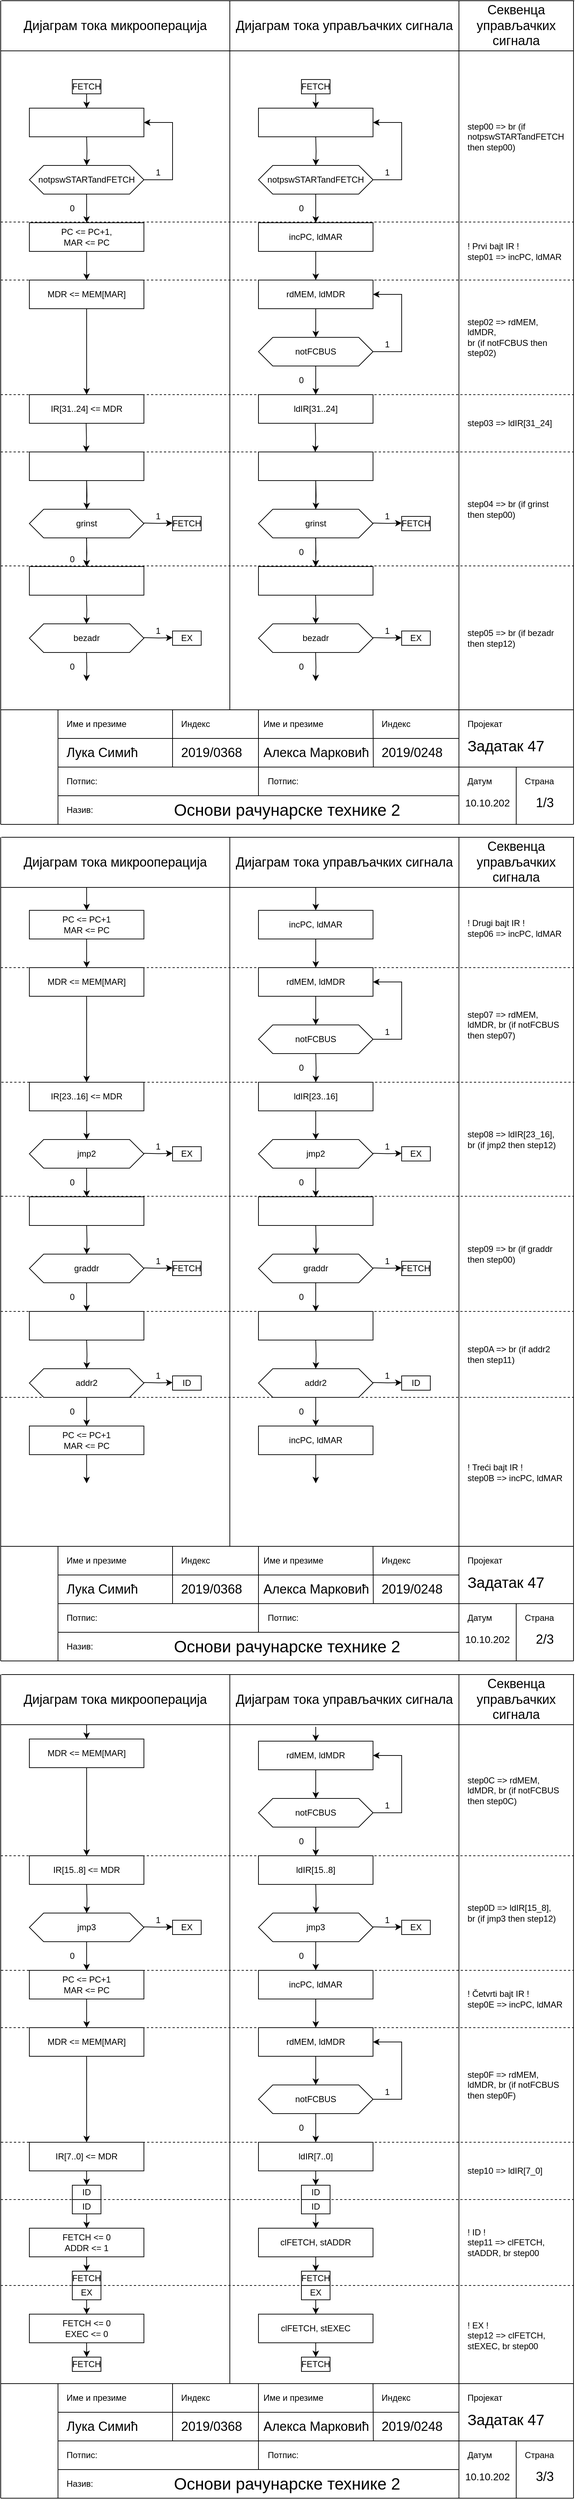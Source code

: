 <mxfile compressed="false" version="14.2.9" type="device" pages="5">
  <diagram id="V9WtqbCThzajBIJfUEE2" name="FETCH">
    <mxGraphModel dx="211" dy="547" grid="1" gridSize="10" guides="1" tooltips="1" connect="1" arrows="1" fold="1" page="1" pageScale="1" pageWidth="827" pageHeight="1169" math="0" shadow="0">
      <root>
        <mxCell id="wr7DT4UqWtYj8msZSYL8-0" />
        <mxCell id="wr7DT4UqWtYj8msZSYL8-1" parent="wr7DT4UqWtYj8msZSYL8-0" />
        <mxCell id="Qa4qUFWGXMH2oSkJCyma-0" style="edgeStyle=orthogonalEdgeStyle;rounded=0;orthogonalLoop=1;jettySize=auto;html=1;entryX=0.5;entryY=0;entryDx=0;entryDy=0;" parent="wr7DT4UqWtYj8msZSYL8-1" source="Qa4qUFWGXMH2oSkJCyma-1" target="Qa4qUFWGXMH2oSkJCyma-2" edge="1">
          <mxGeometry relative="1" as="geometry" />
        </mxCell>
        <mxCell id="Qa4qUFWGXMH2oSkJCyma-1" value="&lt;div&gt;FETCH&lt;/div&gt;" style="rounded=0;whiteSpace=wrap;html=1;" parent="wr7DT4UqWtYj8msZSYL8-1" vertex="1">
          <mxGeometry x="1260" y="120" width="40" height="20" as="geometry" />
        </mxCell>
        <mxCell id="Qa4qUFWGXMH2oSkJCyma-2" value="" style="rounded=0;whiteSpace=wrap;html=1;" parent="wr7DT4UqWtYj8msZSYL8-1" vertex="1">
          <mxGeometry x="1200" y="160" width="160" height="40" as="geometry" />
        </mxCell>
        <mxCell id="Qa4qUFWGXMH2oSkJCyma-3" style="edgeStyle=orthogonalEdgeStyle;rounded=0;orthogonalLoop=1;jettySize=auto;html=1;" parent="wr7DT4UqWtYj8msZSYL8-1" edge="1">
          <mxGeometry relative="1" as="geometry">
            <mxPoint x="1280" y="240" as="targetPoint" />
            <mxPoint x="1280" y="200" as="sourcePoint" />
          </mxGeometry>
        </mxCell>
        <mxCell id="Qa4qUFWGXMH2oSkJCyma-4" style="edgeStyle=orthogonalEdgeStyle;rounded=0;orthogonalLoop=1;jettySize=auto;html=1;" parent="wr7DT4UqWtYj8msZSYL8-1" edge="1">
          <mxGeometry relative="1" as="geometry">
            <mxPoint x="1400" y="739.31" as="targetPoint" />
            <mxPoint x="1360" y="739.31" as="sourcePoint" />
          </mxGeometry>
        </mxCell>
        <mxCell id="Qa4qUFWGXMH2oSkJCyma-5" style="edgeStyle=orthogonalEdgeStyle;rounded=0;orthogonalLoop=1;jettySize=auto;html=1;" parent="wr7DT4UqWtYj8msZSYL8-1" source="Qa4qUFWGXMH2oSkJCyma-6" edge="1">
          <mxGeometry relative="1" as="geometry">
            <mxPoint x="1280" y="320" as="targetPoint" />
          </mxGeometry>
        </mxCell>
        <mxCell id="Qa4qUFWGXMH2oSkJCyma-6" value="notpswSTARTandFETCH" style="shape=hexagon;perimeter=hexagonPerimeter2;whiteSpace=wrap;html=1;fixedSize=1;" parent="wr7DT4UqWtYj8msZSYL8-1" vertex="1">
          <mxGeometry x="1200" y="240" width="160" height="40" as="geometry" />
        </mxCell>
        <mxCell id="Qa4qUFWGXMH2oSkJCyma-7" value="FETCH" style="rounded=0;whiteSpace=wrap;html=1;" parent="wr7DT4UqWtYj8msZSYL8-1" vertex="1">
          <mxGeometry x="1400" y="730" width="40" height="20" as="geometry" />
        </mxCell>
        <mxCell id="Qa4qUFWGXMH2oSkJCyma-8" value="0" style="text;html=1;strokeColor=none;fillColor=none;align=center;verticalAlign=middle;whiteSpace=wrap;rounded=0;" parent="wr7DT4UqWtYj8msZSYL8-1" vertex="1">
          <mxGeometry x="1240" y="290" width="40" height="20" as="geometry" />
        </mxCell>
        <mxCell id="Qa4qUFWGXMH2oSkJCyma-9" style="edgeStyle=orthogonalEdgeStyle;rounded=0;orthogonalLoop=1;jettySize=auto;html=1;entryX=0.5;entryY=0;entryDx=0;entryDy=0;" parent="wr7DT4UqWtYj8msZSYL8-1" source="Qa4qUFWGXMH2oSkJCyma-10" target="Qa4qUFWGXMH2oSkJCyma-13" edge="1">
          <mxGeometry relative="1" as="geometry" />
        </mxCell>
        <mxCell id="Qa4qUFWGXMH2oSkJCyma-10" value="rdMEM, ldMDR" style="rounded=0;whiteSpace=wrap;html=1;" parent="wr7DT4UqWtYj8msZSYL8-1" vertex="1">
          <mxGeometry x="1200" y="400" width="160" height="40" as="geometry" />
        </mxCell>
        <mxCell id="Qa4qUFWGXMH2oSkJCyma-11" style="edgeStyle=orthogonalEdgeStyle;rounded=0;orthogonalLoop=1;jettySize=auto;html=1;entryX=1;entryY=0.5;entryDx=0;entryDy=0;" parent="wr7DT4UqWtYj8msZSYL8-1" source="Qa4qUFWGXMH2oSkJCyma-13" target="Qa4qUFWGXMH2oSkJCyma-10" edge="1">
          <mxGeometry relative="1" as="geometry">
            <mxPoint x="1400" y="420" as="targetPoint" />
            <Array as="points">
              <mxPoint x="1400" y="500" />
              <mxPoint x="1400" y="420" />
            </Array>
          </mxGeometry>
        </mxCell>
        <mxCell id="Qa4qUFWGXMH2oSkJCyma-12" style="edgeStyle=orthogonalEdgeStyle;rounded=0;orthogonalLoop=1;jettySize=auto;html=1;" parent="wr7DT4UqWtYj8msZSYL8-1" source="Qa4qUFWGXMH2oSkJCyma-13" edge="1">
          <mxGeometry relative="1" as="geometry">
            <mxPoint x="1280" y="560" as="targetPoint" />
          </mxGeometry>
        </mxCell>
        <mxCell id="Qa4qUFWGXMH2oSkJCyma-13" value="notFCBUS" style="shape=hexagon;perimeter=hexagonPerimeter2;whiteSpace=wrap;html=1;fixedSize=1;" parent="wr7DT4UqWtYj8msZSYL8-1" vertex="1">
          <mxGeometry x="1200" y="480" width="160" height="40" as="geometry" />
        </mxCell>
        <mxCell id="Qa4qUFWGXMH2oSkJCyma-14" value="1" style="text;html=1;strokeColor=none;fillColor=none;align=center;verticalAlign=middle;whiteSpace=wrap;rounded=0;" parent="wr7DT4UqWtYj8msZSYL8-1" vertex="1">
          <mxGeometry x="1360" y="480" width="40" height="20" as="geometry" />
        </mxCell>
        <mxCell id="Qa4qUFWGXMH2oSkJCyma-15" value="0" style="text;html=1;strokeColor=none;fillColor=none;align=center;verticalAlign=middle;whiteSpace=wrap;rounded=0;" parent="wr7DT4UqWtYj8msZSYL8-1" vertex="1">
          <mxGeometry x="1240" y="530" width="40" height="20" as="geometry" />
        </mxCell>
        <mxCell id="Qa4qUFWGXMH2oSkJCyma-26" style="edgeStyle=orthogonalEdgeStyle;rounded=0;orthogonalLoop=1;jettySize=auto;html=1;" parent="wr7DT4UqWtYj8msZSYL8-1" edge="1">
          <mxGeometry relative="1" as="geometry">
            <mxPoint x="1280" y="3180" as="targetPoint" />
            <mxPoint x="1280" y="3160" as="sourcePoint" />
          </mxGeometry>
        </mxCell>
        <mxCell id="Qa4qUFWGXMH2oSkJCyma-27" value="FETCH" style="rounded=0;whiteSpace=wrap;html=1;" parent="wr7DT4UqWtYj8msZSYL8-1" vertex="1">
          <mxGeometry x="1260" y="3180" width="40" height="20" as="geometry" />
        </mxCell>
        <mxCell id="Qa4qUFWGXMH2oSkJCyma-28" style="edgeStyle=orthogonalEdgeStyle;rounded=0;orthogonalLoop=1;jettySize=auto;html=1;entryX=1;entryY=0.5;entryDx=0;entryDy=0;" parent="wr7DT4UqWtYj8msZSYL8-1" edge="1">
          <mxGeometry relative="1" as="geometry">
            <mxPoint x="1360" y="180" as="targetPoint" />
            <Array as="points">
              <mxPoint x="1400" y="260" />
              <mxPoint x="1400" y="180" />
            </Array>
            <mxPoint x="1360" y="260.0" as="sourcePoint" />
          </mxGeometry>
        </mxCell>
        <mxCell id="Qa4qUFWGXMH2oSkJCyma-29" value="1" style="text;html=1;strokeColor=none;fillColor=none;align=center;verticalAlign=middle;whiteSpace=wrap;rounded=0;" parent="wr7DT4UqWtYj8msZSYL8-1" vertex="1">
          <mxGeometry x="1360" y="240" width="40" height="20" as="geometry" />
        </mxCell>
        <mxCell id="Qa4qUFWGXMH2oSkJCyma-32" style="edgeStyle=orthogonalEdgeStyle;rounded=0;orthogonalLoop=1;jettySize=auto;html=1;entryX=0.5;entryY=0;entryDx=0;entryDy=0;" parent="wr7DT4UqWtYj8msZSYL8-1" source="Qa4qUFWGXMH2oSkJCyma-33" edge="1">
          <mxGeometry relative="1" as="geometry">
            <mxPoint x="1280" y="400" as="targetPoint" />
          </mxGeometry>
        </mxCell>
        <mxCell id="Qa4qUFWGXMH2oSkJCyma-33" value="incPC, ldMAR" style="rounded=0;whiteSpace=wrap;html=1;" parent="wr7DT4UqWtYj8msZSYL8-1" vertex="1">
          <mxGeometry x="1200" y="320" width="160" height="40" as="geometry" />
        </mxCell>
        <mxCell id="Qa4qUFWGXMH2oSkJCyma-34" value="ldIR[31..24]" style="rounded=0;whiteSpace=wrap;html=1;" parent="wr7DT4UqWtYj8msZSYL8-1" vertex="1">
          <mxGeometry x="1200" y="560" width="160" height="40" as="geometry" />
        </mxCell>
        <mxCell id="Qa4qUFWGXMH2oSkJCyma-36" style="edgeStyle=orthogonalEdgeStyle;rounded=0;orthogonalLoop=1;jettySize=auto;html=1;entryX=0.5;entryY=0;entryDx=0;entryDy=0;" parent="wr7DT4UqWtYj8msZSYL8-1" edge="1">
          <mxGeometry relative="1" as="geometry">
            <mxPoint x="1279.31" y="600" as="sourcePoint" />
            <mxPoint x="1279.31" y="640" as="targetPoint" />
          </mxGeometry>
        </mxCell>
        <mxCell id="Qa4qUFWGXMH2oSkJCyma-62" value="" style="edgeStyle=orthogonalEdgeStyle;rounded=0;orthogonalLoop=1;jettySize=auto;html=1;" parent="wr7DT4UqWtYj8msZSYL8-1" source="Qa4qUFWGXMH2oSkJCyma-37" target="Qa4qUFWGXMH2oSkJCyma-61" edge="1">
          <mxGeometry relative="1" as="geometry" />
        </mxCell>
        <mxCell id="Qa4qUFWGXMH2oSkJCyma-37" value="" style="rounded=0;whiteSpace=wrap;html=1;" parent="wr7DT4UqWtYj8msZSYL8-1" vertex="1">
          <mxGeometry x="1200" y="640" width="160" height="40" as="geometry" />
        </mxCell>
        <mxCell id="Qa4qUFWGXMH2oSkJCyma-38" style="edgeStyle=orthogonalEdgeStyle;rounded=0;orthogonalLoop=1;jettySize=auto;html=1;entryX=0.5;entryY=0;entryDx=0;entryDy=0;" parent="wr7DT4UqWtYj8msZSYL8-1" target="Qa4qUFWGXMH2oSkJCyma-39" edge="1">
          <mxGeometry relative="1" as="geometry">
            <mxPoint x="1280" y="680.0" as="sourcePoint" />
          </mxGeometry>
        </mxCell>
        <mxCell id="Qa4qUFWGXMH2oSkJCyma-39" value="&lt;div&gt;grinst&lt;/div&gt;" style="shape=hexagon;perimeter=hexagonPerimeter2;whiteSpace=wrap;html=1;fixedSize=1;" parent="wr7DT4UqWtYj8msZSYL8-1" vertex="1">
          <mxGeometry x="1200" y="720" width="160" height="40" as="geometry" />
        </mxCell>
        <mxCell id="Qa4qUFWGXMH2oSkJCyma-41" style="edgeStyle=orthogonalEdgeStyle;rounded=0;orthogonalLoop=1;jettySize=auto;html=1;entryX=0.5;entryY=0;entryDx=0;entryDy=0;" parent="wr7DT4UqWtYj8msZSYL8-1" edge="1">
          <mxGeometry relative="1" as="geometry">
            <mxPoint x="1279.81" y="760" as="sourcePoint" />
            <mxPoint x="1279.81" y="800" as="targetPoint" />
          </mxGeometry>
        </mxCell>
        <mxCell id="Qa4qUFWGXMH2oSkJCyma-42" value="1" style="text;html=1;strokeColor=none;fillColor=none;align=center;verticalAlign=middle;whiteSpace=wrap;rounded=0;" parent="wr7DT4UqWtYj8msZSYL8-1" vertex="1">
          <mxGeometry x="1360" y="720" width="40" height="20" as="geometry" />
        </mxCell>
        <mxCell id="Qa4qUFWGXMH2oSkJCyma-43" value="0" style="text;html=1;strokeColor=none;fillColor=none;align=center;verticalAlign=middle;whiteSpace=wrap;rounded=0;" parent="wr7DT4UqWtYj8msZSYL8-1" vertex="1">
          <mxGeometry x="1240" y="770" width="40" height="20" as="geometry" />
        </mxCell>
        <mxCell id="Qa4qUFWGXMH2oSkJCyma-45" style="edgeStyle=orthogonalEdgeStyle;rounded=0;orthogonalLoop=1;jettySize=auto;html=1;" parent="wr7DT4UqWtYj8msZSYL8-1" edge="1">
          <mxGeometry relative="1" as="geometry">
            <mxPoint x="1400" y="899.31" as="targetPoint" />
            <mxPoint x="1360" y="899.31" as="sourcePoint" />
          </mxGeometry>
        </mxCell>
        <mxCell id="Qa4qUFWGXMH2oSkJCyma-46" value="EX" style="rounded=0;whiteSpace=wrap;html=1;" parent="wr7DT4UqWtYj8msZSYL8-1" vertex="1">
          <mxGeometry x="1400" y="890" width="40" height="20" as="geometry" />
        </mxCell>
        <mxCell id="Qa4qUFWGXMH2oSkJCyma-47" value="bezadr" style="shape=hexagon;perimeter=hexagonPerimeter2;whiteSpace=wrap;html=1;fixedSize=1;" parent="wr7DT4UqWtYj8msZSYL8-1" vertex="1">
          <mxGeometry x="1200" y="880" width="160" height="40" as="geometry" />
        </mxCell>
        <mxCell id="Qa4qUFWGXMH2oSkJCyma-48" style="edgeStyle=orthogonalEdgeStyle;rounded=0;orthogonalLoop=1;jettySize=auto;html=1;entryX=0.5;entryY=0;entryDx=0;entryDy=0;" parent="wr7DT4UqWtYj8msZSYL8-1" edge="1">
          <mxGeometry relative="1" as="geometry">
            <mxPoint x="1279.81" y="920" as="sourcePoint" />
            <mxPoint x="1279.81" y="960" as="targetPoint" />
          </mxGeometry>
        </mxCell>
        <mxCell id="Qa4qUFWGXMH2oSkJCyma-49" value="1" style="text;html=1;strokeColor=none;fillColor=none;align=center;verticalAlign=middle;whiteSpace=wrap;rounded=0;" parent="wr7DT4UqWtYj8msZSYL8-1" vertex="1">
          <mxGeometry x="1360" y="880" width="40" height="20" as="geometry" />
        </mxCell>
        <mxCell id="Qa4qUFWGXMH2oSkJCyma-50" value="0" style="text;html=1;strokeColor=none;fillColor=none;align=center;verticalAlign=middle;whiteSpace=wrap;rounded=0;" parent="wr7DT4UqWtYj8msZSYL8-1" vertex="1">
          <mxGeometry x="1240" y="930" width="40" height="20" as="geometry" />
        </mxCell>
        <mxCell id="Qa4qUFWGXMH2oSkJCyma-61" value="" style="rounded=0;whiteSpace=wrap;html=1;" parent="wr7DT4UqWtYj8msZSYL8-1" vertex="1">
          <mxGeometry x="1200" y="800" width="160" height="40" as="geometry" />
        </mxCell>
        <mxCell id="Qa4qUFWGXMH2oSkJCyma-63" style="edgeStyle=orthogonalEdgeStyle;rounded=0;orthogonalLoop=1;jettySize=auto;html=1;entryX=0.5;entryY=0;entryDx=0;entryDy=0;" parent="wr7DT4UqWtYj8msZSYL8-1" edge="1">
          <mxGeometry relative="1" as="geometry">
            <mxPoint x="1279.77" y="840" as="sourcePoint" />
            <mxPoint x="1279.77" y="880" as="targetPoint" />
          </mxGeometry>
        </mxCell>
        <mxCell id="Qa4qUFWGXMH2oSkJCyma-88" style="edgeStyle=orthogonalEdgeStyle;rounded=0;orthogonalLoop=1;jettySize=auto;html=1;entryX=0.5;entryY=0;entryDx=0;entryDy=0;" parent="wr7DT4UqWtYj8msZSYL8-1" source="Qa4qUFWGXMH2oSkJCyma-89" target="Qa4qUFWGXMH2oSkJCyma-92" edge="1">
          <mxGeometry relative="1" as="geometry" />
        </mxCell>
        <mxCell id="Qa4qUFWGXMH2oSkJCyma-89" value="rdMEM, ldMDR" style="rounded=0;whiteSpace=wrap;html=1;" parent="wr7DT4UqWtYj8msZSYL8-1" vertex="1">
          <mxGeometry x="1200" y="2440" width="160" height="40" as="geometry" />
        </mxCell>
        <mxCell id="Qa4qUFWGXMH2oSkJCyma-90" style="edgeStyle=orthogonalEdgeStyle;rounded=0;orthogonalLoop=1;jettySize=auto;html=1;entryX=1;entryY=0.5;entryDx=0;entryDy=0;" parent="wr7DT4UqWtYj8msZSYL8-1" source="Qa4qUFWGXMH2oSkJCyma-92" target="Qa4qUFWGXMH2oSkJCyma-89" edge="1">
          <mxGeometry relative="1" as="geometry">
            <mxPoint x="1400" y="2460" as="targetPoint" />
            <Array as="points">
              <mxPoint x="1400" y="2540" />
              <mxPoint x="1400" y="2460" />
            </Array>
          </mxGeometry>
        </mxCell>
        <mxCell id="Qa4qUFWGXMH2oSkJCyma-91" style="edgeStyle=orthogonalEdgeStyle;rounded=0;orthogonalLoop=1;jettySize=auto;html=1;" parent="wr7DT4UqWtYj8msZSYL8-1" source="Qa4qUFWGXMH2oSkJCyma-92" edge="1">
          <mxGeometry relative="1" as="geometry">
            <mxPoint x="1280" y="2600" as="targetPoint" />
          </mxGeometry>
        </mxCell>
        <mxCell id="Qa4qUFWGXMH2oSkJCyma-92" value="notFCBUS" style="shape=hexagon;perimeter=hexagonPerimeter2;whiteSpace=wrap;html=1;fixedSize=1;" parent="wr7DT4UqWtYj8msZSYL8-1" vertex="1">
          <mxGeometry x="1200" y="2520" width="160" height="40" as="geometry" />
        </mxCell>
        <mxCell id="Qa4qUFWGXMH2oSkJCyma-93" value="1" style="text;html=1;strokeColor=none;fillColor=none;align=center;verticalAlign=middle;whiteSpace=wrap;rounded=0;" parent="wr7DT4UqWtYj8msZSYL8-1" vertex="1">
          <mxGeometry x="1360" y="2520" width="40" height="20" as="geometry" />
        </mxCell>
        <mxCell id="Qa4qUFWGXMH2oSkJCyma-94" value="0" style="text;html=1;strokeColor=none;fillColor=none;align=center;verticalAlign=middle;whiteSpace=wrap;rounded=0;" parent="wr7DT4UqWtYj8msZSYL8-1" vertex="1">
          <mxGeometry x="1240" y="2570" width="40" height="20" as="geometry" />
        </mxCell>
        <mxCell id="Qa4qUFWGXMH2oSkJCyma-97" value="ldIR[15..8]" style="rounded=0;whiteSpace=wrap;html=1;" parent="wr7DT4UqWtYj8msZSYL8-1" vertex="1">
          <mxGeometry x="1200" y="2600" width="160" height="40" as="geometry" />
        </mxCell>
        <mxCell id="Qa4qUFWGXMH2oSkJCyma-98" style="edgeStyle=orthogonalEdgeStyle;rounded=0;orthogonalLoop=1;jettySize=auto;html=1;" parent="wr7DT4UqWtYj8msZSYL8-1" edge="1">
          <mxGeometry relative="1" as="geometry">
            <mxPoint x="1400" y="2699.31" as="targetPoint" />
            <mxPoint x="1360" y="2699.31" as="sourcePoint" />
          </mxGeometry>
        </mxCell>
        <mxCell id="Qa4qUFWGXMH2oSkJCyma-99" value="&lt;div&gt;EX&lt;/div&gt;" style="rounded=0;whiteSpace=wrap;html=1;" parent="wr7DT4UqWtYj8msZSYL8-1" vertex="1">
          <mxGeometry x="1400" y="2690" width="40" height="20" as="geometry" />
        </mxCell>
        <mxCell id="Qa4qUFWGXMH2oSkJCyma-101" style="edgeStyle=orthogonalEdgeStyle;rounded=0;orthogonalLoop=1;jettySize=auto;html=1;entryX=0.5;entryY=0;entryDx=0;entryDy=0;" parent="wr7DT4UqWtYj8msZSYL8-1" target="Qa4qUFWGXMH2oSkJCyma-102" edge="1">
          <mxGeometry relative="1" as="geometry">
            <mxPoint x="1280" y="2640" as="sourcePoint" />
          </mxGeometry>
        </mxCell>
        <mxCell id="cjkccwEPyrsFWtPZ9DsW-85" style="edgeStyle=orthogonalEdgeStyle;rounded=0;orthogonalLoop=1;jettySize=auto;html=1;" parent="wr7DT4UqWtYj8msZSYL8-1" source="Qa4qUFWGXMH2oSkJCyma-102" edge="1">
          <mxGeometry relative="1" as="geometry">
            <mxPoint x="1280" y="2760.0" as="targetPoint" />
          </mxGeometry>
        </mxCell>
        <mxCell id="Qa4qUFWGXMH2oSkJCyma-102" value="jmp3" style="shape=hexagon;perimeter=hexagonPerimeter2;whiteSpace=wrap;html=1;fixedSize=1;" parent="wr7DT4UqWtYj8msZSYL8-1" vertex="1">
          <mxGeometry x="1200" y="2680" width="160" height="40" as="geometry" />
        </mxCell>
        <mxCell id="Qa4qUFWGXMH2oSkJCyma-103" value="1" style="text;html=1;strokeColor=none;fillColor=none;align=center;verticalAlign=middle;whiteSpace=wrap;rounded=0;" parent="wr7DT4UqWtYj8msZSYL8-1" vertex="1">
          <mxGeometry x="1360" y="2680" width="40" height="20" as="geometry" />
        </mxCell>
        <mxCell id="Qa4qUFWGXMH2oSkJCyma-104" value="0" style="text;html=1;strokeColor=none;fillColor=none;align=center;verticalAlign=middle;whiteSpace=wrap;rounded=0;" parent="wr7DT4UqWtYj8msZSYL8-1" vertex="1">
          <mxGeometry x="1240" y="2730" width="40" height="20" as="geometry" />
        </mxCell>
        <mxCell id="Qa4qUFWGXMH2oSkJCyma-105" style="edgeStyle=orthogonalEdgeStyle;rounded=0;orthogonalLoop=1;jettySize=auto;html=1;entryX=0.5;entryY=0;entryDx=0;entryDy=0;" parent="wr7DT4UqWtYj8msZSYL8-1" source="Qa4qUFWGXMH2oSkJCyma-106" target="Qa4qUFWGXMH2oSkJCyma-109" edge="1">
          <mxGeometry relative="1" as="geometry" />
        </mxCell>
        <mxCell id="Qa4qUFWGXMH2oSkJCyma-106" value="rdMEM, ldMDR" style="rounded=0;whiteSpace=wrap;html=1;" parent="wr7DT4UqWtYj8msZSYL8-1" vertex="1">
          <mxGeometry x="1200" y="2840" width="160" height="40" as="geometry" />
        </mxCell>
        <mxCell id="Qa4qUFWGXMH2oSkJCyma-107" style="edgeStyle=orthogonalEdgeStyle;rounded=0;orthogonalLoop=1;jettySize=auto;html=1;entryX=1;entryY=0.5;entryDx=0;entryDy=0;" parent="wr7DT4UqWtYj8msZSYL8-1" source="Qa4qUFWGXMH2oSkJCyma-109" target="Qa4qUFWGXMH2oSkJCyma-106" edge="1">
          <mxGeometry relative="1" as="geometry">
            <mxPoint x="1400" y="2860" as="targetPoint" />
            <Array as="points">
              <mxPoint x="1400" y="2940" />
              <mxPoint x="1400" y="2860" />
            </Array>
          </mxGeometry>
        </mxCell>
        <mxCell id="Qa4qUFWGXMH2oSkJCyma-108" style="edgeStyle=orthogonalEdgeStyle;rounded=0;orthogonalLoop=1;jettySize=auto;html=1;" parent="wr7DT4UqWtYj8msZSYL8-1" source="Qa4qUFWGXMH2oSkJCyma-109" edge="1">
          <mxGeometry relative="1" as="geometry">
            <mxPoint x="1280" y="3000" as="targetPoint" />
          </mxGeometry>
        </mxCell>
        <mxCell id="Qa4qUFWGXMH2oSkJCyma-109" value="notFCBUS" style="shape=hexagon;perimeter=hexagonPerimeter2;whiteSpace=wrap;html=1;fixedSize=1;" parent="wr7DT4UqWtYj8msZSYL8-1" vertex="1">
          <mxGeometry x="1200" y="2920" width="160" height="40" as="geometry" />
        </mxCell>
        <mxCell id="Qa4qUFWGXMH2oSkJCyma-110" value="1" style="text;html=1;strokeColor=none;fillColor=none;align=center;verticalAlign=middle;whiteSpace=wrap;rounded=0;" parent="wr7DT4UqWtYj8msZSYL8-1" vertex="1">
          <mxGeometry x="1360" y="2920" width="40" height="20" as="geometry" />
        </mxCell>
        <mxCell id="Qa4qUFWGXMH2oSkJCyma-111" value="0" style="text;html=1;strokeColor=none;fillColor=none;align=center;verticalAlign=middle;whiteSpace=wrap;rounded=0;" parent="wr7DT4UqWtYj8msZSYL8-1" vertex="1">
          <mxGeometry x="1240" y="2970" width="40" height="20" as="geometry" />
        </mxCell>
        <mxCell id="Qa4qUFWGXMH2oSkJCyma-112" style="edgeStyle=orthogonalEdgeStyle;rounded=0;orthogonalLoop=1;jettySize=auto;html=1;entryX=0.5;entryY=0;entryDx=0;entryDy=0;" parent="wr7DT4UqWtYj8msZSYL8-1" source="Qa4qUFWGXMH2oSkJCyma-113" edge="1">
          <mxGeometry relative="1" as="geometry">
            <mxPoint x="1280" y="2840" as="targetPoint" />
          </mxGeometry>
        </mxCell>
        <mxCell id="Qa4qUFWGXMH2oSkJCyma-113" value="incPC, ldMAR" style="rounded=0;whiteSpace=wrap;html=1;" parent="wr7DT4UqWtYj8msZSYL8-1" vertex="1">
          <mxGeometry x="1200" y="2760" width="160" height="40" as="geometry" />
        </mxCell>
        <mxCell id="Qa4qUFWGXMH2oSkJCyma-114" value="ldIR[7..0]" style="rounded=0;whiteSpace=wrap;html=1;" parent="wr7DT4UqWtYj8msZSYL8-1" vertex="1">
          <mxGeometry x="1200" y="3000" width="160" height="40" as="geometry" />
        </mxCell>
        <mxCell id="Qa4qUFWGXMH2oSkJCyma-116" style="edgeStyle=orthogonalEdgeStyle;rounded=0;orthogonalLoop=1;jettySize=auto;html=1;entryX=0.5;entryY=0;entryDx=0;entryDy=0;" parent="wr7DT4UqWtYj8msZSYL8-1" target="Qa4qUFWGXMH2oSkJCyma-117" edge="1">
          <mxGeometry relative="1" as="geometry">
            <mxPoint x="1280" y="3060" as="targetPoint" />
            <mxPoint x="1280" y="3040" as="sourcePoint" />
          </mxGeometry>
        </mxCell>
        <mxCell id="Qa4qUFWGXMH2oSkJCyma-117" value="ID" style="rounded=0;whiteSpace=wrap;html=1;" parent="wr7DT4UqWtYj8msZSYL8-1" vertex="1">
          <mxGeometry x="1260" y="3060" width="40" height="20" as="geometry" />
        </mxCell>
        <mxCell id="Qa4qUFWGXMH2oSkJCyma-118" style="edgeStyle=orthogonalEdgeStyle;rounded=0;orthogonalLoop=1;jettySize=auto;html=1;entryX=0.5;entryY=0;entryDx=0;entryDy=0;" parent="wr7DT4UqWtYj8msZSYL8-1" source="Qa4qUFWGXMH2oSkJCyma-119" edge="1">
          <mxGeometry relative="1" as="geometry">
            <mxPoint x="1280" y="3120" as="targetPoint" />
          </mxGeometry>
        </mxCell>
        <mxCell id="Qa4qUFWGXMH2oSkJCyma-119" value="ID" style="rounded=0;whiteSpace=wrap;html=1;" parent="wr7DT4UqWtYj8msZSYL8-1" vertex="1">
          <mxGeometry x="1260" y="3080" width="40" height="20" as="geometry" />
        </mxCell>
        <mxCell id="Qa4qUFWGXMH2oSkJCyma-120" value="clFETCH, stADDR" style="rounded=0;whiteSpace=wrap;html=1;" parent="wr7DT4UqWtYj8msZSYL8-1" vertex="1">
          <mxGeometry x="1200" y="3120" width="160" height="40" as="geometry" />
        </mxCell>
        <mxCell id="Qa4qUFWGXMH2oSkJCyma-122" style="edgeStyle=orthogonalEdgeStyle;rounded=0;orthogonalLoop=1;jettySize=auto;html=1;" parent="wr7DT4UqWtYj8msZSYL8-1" edge="1">
          <mxGeometry relative="1" as="geometry">
            <mxPoint x="1280" y="3300" as="targetPoint" />
            <mxPoint x="1280" y="3280" as="sourcePoint" />
          </mxGeometry>
        </mxCell>
        <mxCell id="Qa4qUFWGXMH2oSkJCyma-123" value="FETCH" style="rounded=0;whiteSpace=wrap;html=1;" parent="wr7DT4UqWtYj8msZSYL8-1" vertex="1">
          <mxGeometry x="1260" y="3300" width="40" height="20" as="geometry" />
        </mxCell>
        <mxCell id="Qa4qUFWGXMH2oSkJCyma-124" style="edgeStyle=orthogonalEdgeStyle;rounded=0;orthogonalLoop=1;jettySize=auto;html=1;entryX=0.5;entryY=0;entryDx=0;entryDy=0;" parent="wr7DT4UqWtYj8msZSYL8-1" source="Qa4qUFWGXMH2oSkJCyma-125" edge="1">
          <mxGeometry relative="1" as="geometry">
            <mxPoint x="1280" y="3240" as="targetPoint" />
          </mxGeometry>
        </mxCell>
        <mxCell id="Qa4qUFWGXMH2oSkJCyma-125" value="EX" style="rounded=0;whiteSpace=wrap;html=1;" parent="wr7DT4UqWtYj8msZSYL8-1" vertex="1">
          <mxGeometry x="1260" y="3200" width="40" height="20" as="geometry" />
        </mxCell>
        <mxCell id="Qa4qUFWGXMH2oSkJCyma-126" value="clFETCH, stEXEC" style="rounded=0;whiteSpace=wrap;html=1;" parent="wr7DT4UqWtYj8msZSYL8-1" vertex="1">
          <mxGeometry x="1200" y="3240" width="160" height="40" as="geometry" />
        </mxCell>
        <mxCell id="JmtZhp8DUMeSDP8CrZer-0" value="" style="endArrow=none;html=1;" parent="wr7DT4UqWtYj8msZSYL8-1" edge="1">
          <mxGeometry width="50" height="50" relative="1" as="geometry">
            <mxPoint x="840" y="1160" as="sourcePoint" />
            <mxPoint x="840" y="10" as="targetPoint" />
          </mxGeometry>
        </mxCell>
        <mxCell id="JmtZhp8DUMeSDP8CrZer-1" value="" style="endArrow=none;html=1;" parent="wr7DT4UqWtYj8msZSYL8-1" source="X9ud3oC0C9zYrkY-DwFq-4" edge="1">
          <mxGeometry width="50" height="50" relative="1" as="geometry">
            <mxPoint x="1640" y="1160" as="sourcePoint" />
            <mxPoint x="1640" y="10" as="targetPoint" />
          </mxGeometry>
        </mxCell>
        <mxCell id="JmtZhp8DUMeSDP8CrZer-2" value="" style="endArrow=none;html=1;" parent="wr7DT4UqWtYj8msZSYL8-1" edge="1">
          <mxGeometry width="50" height="50" relative="1" as="geometry">
            <mxPoint x="841" y="10" as="sourcePoint" />
            <mxPoint x="1641" y="10" as="targetPoint" />
          </mxGeometry>
        </mxCell>
        <mxCell id="JmtZhp8DUMeSDP8CrZer-3" value="" style="endArrow=none;html=1;" parent="wr7DT4UqWtYj8msZSYL8-1" edge="1">
          <mxGeometry width="50" height="50" relative="1" as="geometry">
            <mxPoint x="840" y="1160" as="sourcePoint" />
            <mxPoint x="1640" y="1160" as="targetPoint" />
          </mxGeometry>
        </mxCell>
        <mxCell id="JmtZhp8DUMeSDP8CrZer-4" value="" style="endArrow=none;html=1;" parent="wr7DT4UqWtYj8msZSYL8-1" edge="1">
          <mxGeometry width="50" height="50" relative="1" as="geometry">
            <mxPoint x="840" y="80" as="sourcePoint" />
            <mxPoint x="1640" y="80" as="targetPoint" />
          </mxGeometry>
        </mxCell>
        <mxCell id="X9ud3oC0C9zYrkY-DwFq-0" value="" style="endArrow=none;html=1;" parent="wr7DT4UqWtYj8msZSYL8-1" edge="1">
          <mxGeometry width="50" height="50" relative="1" as="geometry">
            <mxPoint x="1160" y="1000" as="sourcePoint" />
            <mxPoint x="1160" y="10" as="targetPoint" />
          </mxGeometry>
        </mxCell>
        <mxCell id="X9ud3oC0C9zYrkY-DwFq-1" value="" style="endArrow=none;html=1;" parent="wr7DT4UqWtYj8msZSYL8-1" edge="1">
          <mxGeometry width="50" height="50" relative="1" as="geometry">
            <mxPoint x="1480" y="1000" as="sourcePoint" />
            <mxPoint x="1480" y="10" as="targetPoint" />
          </mxGeometry>
        </mxCell>
        <mxCell id="X9ud3oC0C9zYrkY-DwFq-2" value="Дијаграм тока микрооперација" style="text;html=1;strokeColor=none;fillColor=none;align=center;verticalAlign=middle;whiteSpace=wrap;rounded=0;fontSize=18;" parent="wr7DT4UqWtYj8msZSYL8-1" vertex="1">
          <mxGeometry x="840" y="10" width="320" height="70" as="geometry" />
        </mxCell>
        <mxCell id="X9ud3oC0C9zYrkY-DwFq-3" value="Дијаграм тока управљачких сигнала" style="text;html=1;strokeColor=none;fillColor=none;align=center;verticalAlign=middle;whiteSpace=wrap;rounded=0;fontSize=18;" parent="wr7DT4UqWtYj8msZSYL8-1" vertex="1">
          <mxGeometry x="1160" y="10" width="320" height="70" as="geometry" />
        </mxCell>
        <mxCell id="X9ud3oC0C9zYrkY-DwFq-4" value="Секвенца управљачких сигнала" style="text;html=1;strokeColor=none;fillColor=none;align=center;verticalAlign=middle;whiteSpace=wrap;rounded=0;fontSize=18;" parent="wr7DT4UqWtYj8msZSYL8-1" vertex="1">
          <mxGeometry x="1480" y="10" width="160" height="70" as="geometry" />
        </mxCell>
        <mxCell id="X9ud3oC0C9zYrkY-DwFq-5" value="" style="endArrow=none;html=1;entryX=1;entryY=0;entryDx=0;entryDy=0;" parent="wr7DT4UqWtYj8msZSYL8-1" target="X9ud3oC0C9zYrkY-DwFq-4" edge="1">
          <mxGeometry width="50" height="50" relative="1" as="geometry">
            <mxPoint x="1640" y="1160" as="sourcePoint" />
            <mxPoint x="1640" y="10" as="targetPoint" />
          </mxGeometry>
        </mxCell>
        <mxCell id="Q9J_elZ32kqk0oR2Rgsh-0" value="" style="endArrow=none;dashed=1;html=1;fontSize=18;" parent="wr7DT4UqWtYj8msZSYL8-1" edge="1">
          <mxGeometry width="50" height="50" relative="1" as="geometry">
            <mxPoint x="840" y="319" as="sourcePoint" />
            <mxPoint x="1640" y="319" as="targetPoint" />
          </mxGeometry>
        </mxCell>
        <mxCell id="Q9J_elZ32kqk0oR2Rgsh-3" value="step00 =&amp;gt; br (if notpswSTARTandFETCH then step00)" style="text;whiteSpace=wrap;html=1;fontSize=12;align=left;verticalAlign=middle;" parent="wr7DT4UqWtYj8msZSYL8-1" vertex="1">
          <mxGeometry x="1490" y="80" width="140" height="240" as="geometry" />
        </mxCell>
        <mxCell id="Q9J_elZ32kqk0oR2Rgsh-4" style="edgeStyle=orthogonalEdgeStyle;rounded=0;orthogonalLoop=1;jettySize=auto;html=1;entryX=0.5;entryY=0;entryDx=0;entryDy=0;" parent="wr7DT4UqWtYj8msZSYL8-1" source="Q9J_elZ32kqk0oR2Rgsh-5" target="Q9J_elZ32kqk0oR2Rgsh-6" edge="1">
          <mxGeometry relative="1" as="geometry" />
        </mxCell>
        <mxCell id="Q9J_elZ32kqk0oR2Rgsh-5" value="&lt;div&gt;FETCH&lt;/div&gt;" style="rounded=0;whiteSpace=wrap;html=1;" parent="wr7DT4UqWtYj8msZSYL8-1" vertex="1">
          <mxGeometry x="940" y="120" width="40" height="20" as="geometry" />
        </mxCell>
        <mxCell id="Q9J_elZ32kqk0oR2Rgsh-6" value="" style="rounded=0;whiteSpace=wrap;html=1;" parent="wr7DT4UqWtYj8msZSYL8-1" vertex="1">
          <mxGeometry x="880" y="160" width="160" height="40" as="geometry" />
        </mxCell>
        <mxCell id="Q9J_elZ32kqk0oR2Rgsh-7" style="edgeStyle=orthogonalEdgeStyle;rounded=0;orthogonalLoop=1;jettySize=auto;html=1;" parent="wr7DT4UqWtYj8msZSYL8-1" edge="1">
          <mxGeometry relative="1" as="geometry">
            <mxPoint x="960" y="240" as="targetPoint" />
            <mxPoint x="960" y="200" as="sourcePoint" />
          </mxGeometry>
        </mxCell>
        <mxCell id="Q9J_elZ32kqk0oR2Rgsh-8" style="edgeStyle=orthogonalEdgeStyle;rounded=0;orthogonalLoop=1;jettySize=auto;html=1;" parent="wr7DT4UqWtYj8msZSYL8-1" edge="1">
          <mxGeometry relative="1" as="geometry">
            <mxPoint x="1080" y="739.31" as="targetPoint" />
            <mxPoint x="1040" y="739.31" as="sourcePoint" />
          </mxGeometry>
        </mxCell>
        <mxCell id="Q9J_elZ32kqk0oR2Rgsh-9" style="edgeStyle=orthogonalEdgeStyle;rounded=0;orthogonalLoop=1;jettySize=auto;html=1;" parent="wr7DT4UqWtYj8msZSYL8-1" source="Q9J_elZ32kqk0oR2Rgsh-10" edge="1">
          <mxGeometry relative="1" as="geometry">
            <mxPoint x="960" y="320" as="targetPoint" />
          </mxGeometry>
        </mxCell>
        <mxCell id="Q9J_elZ32kqk0oR2Rgsh-10" value="notpswSTARTandFETCH" style="shape=hexagon;perimeter=hexagonPerimeter2;whiteSpace=wrap;html=1;fixedSize=1;" parent="wr7DT4UqWtYj8msZSYL8-1" vertex="1">
          <mxGeometry x="880" y="240" width="160" height="40" as="geometry" />
        </mxCell>
        <mxCell id="Q9J_elZ32kqk0oR2Rgsh-11" value="FETCH" style="rounded=0;whiteSpace=wrap;html=1;" parent="wr7DT4UqWtYj8msZSYL8-1" vertex="1">
          <mxGeometry x="1080" y="730" width="40" height="20" as="geometry" />
        </mxCell>
        <mxCell id="Q9J_elZ32kqk0oR2Rgsh-12" value="0" style="text;html=1;strokeColor=none;fillColor=none;align=center;verticalAlign=middle;whiteSpace=wrap;rounded=0;" parent="wr7DT4UqWtYj8msZSYL8-1" vertex="1">
          <mxGeometry x="920" y="290" width="40" height="20" as="geometry" />
        </mxCell>
        <mxCell id="Q9J_elZ32kqk0oR2Rgsh-13" style="edgeStyle=orthogonalEdgeStyle;rounded=0;orthogonalLoop=1;jettySize=auto;html=1;" parent="wr7DT4UqWtYj8msZSYL8-1" source="Q9J_elZ32kqk0oR2Rgsh-14" edge="1">
          <mxGeometry relative="1" as="geometry">
            <mxPoint x="960" y="560" as="targetPoint" />
          </mxGeometry>
        </mxCell>
        <mxCell id="Q9J_elZ32kqk0oR2Rgsh-14" value="MDR &amp;lt;= MEM[MAR]" style="rounded=0;whiteSpace=wrap;html=1;" parent="wr7DT4UqWtYj8msZSYL8-1" vertex="1">
          <mxGeometry x="880" y="400" width="160" height="40" as="geometry" />
        </mxCell>
        <mxCell id="Q9J_elZ32kqk0oR2Rgsh-20" style="edgeStyle=orthogonalEdgeStyle;rounded=0;orthogonalLoop=1;jettySize=auto;html=1;entryX=1;entryY=0.5;entryDx=0;entryDy=0;" parent="wr7DT4UqWtYj8msZSYL8-1" edge="1">
          <mxGeometry relative="1" as="geometry">
            <mxPoint x="1040" y="180" as="targetPoint" />
            <Array as="points">
              <mxPoint x="1080" y="260" />
              <mxPoint x="1080" y="180" />
            </Array>
            <mxPoint x="1040" y="260" as="sourcePoint" />
          </mxGeometry>
        </mxCell>
        <mxCell id="Q9J_elZ32kqk0oR2Rgsh-21" value="1" style="text;html=1;strokeColor=none;fillColor=none;align=center;verticalAlign=middle;whiteSpace=wrap;rounded=0;" parent="wr7DT4UqWtYj8msZSYL8-1" vertex="1">
          <mxGeometry x="1040" y="240" width="40" height="20" as="geometry" />
        </mxCell>
        <mxCell id="Q9J_elZ32kqk0oR2Rgsh-22" style="edgeStyle=orthogonalEdgeStyle;rounded=0;orthogonalLoop=1;jettySize=auto;html=1;entryX=0.5;entryY=0;entryDx=0;entryDy=0;" parent="wr7DT4UqWtYj8msZSYL8-1" source="Q9J_elZ32kqk0oR2Rgsh-23" edge="1">
          <mxGeometry relative="1" as="geometry">
            <mxPoint x="960" y="400" as="targetPoint" />
          </mxGeometry>
        </mxCell>
        <mxCell id="Q9J_elZ32kqk0oR2Rgsh-23" value="PC &amp;lt;= PC+1,&lt;br&gt;MAR &amp;lt;= PC" style="rounded=0;whiteSpace=wrap;html=1;" parent="wr7DT4UqWtYj8msZSYL8-1" vertex="1">
          <mxGeometry x="880" y="320" width="160" height="40" as="geometry" />
        </mxCell>
        <mxCell id="Q9J_elZ32kqk0oR2Rgsh-24" value="IR[31..24] &amp;lt;= MDR" style="rounded=0;whiteSpace=wrap;html=1;" parent="wr7DT4UqWtYj8msZSYL8-1" vertex="1">
          <mxGeometry x="880" y="560" width="160" height="40" as="geometry" />
        </mxCell>
        <mxCell id="Q9J_elZ32kqk0oR2Rgsh-25" style="edgeStyle=orthogonalEdgeStyle;rounded=0;orthogonalLoop=1;jettySize=auto;html=1;entryX=0.5;entryY=0;entryDx=0;entryDy=0;" parent="wr7DT4UqWtYj8msZSYL8-1" edge="1">
          <mxGeometry relative="1" as="geometry">
            <mxPoint x="959.31" y="600" as="sourcePoint" />
            <mxPoint x="959.31" y="640" as="targetPoint" />
          </mxGeometry>
        </mxCell>
        <mxCell id="Q9J_elZ32kqk0oR2Rgsh-26" value="" style="edgeStyle=orthogonalEdgeStyle;rounded=0;orthogonalLoop=1;jettySize=auto;html=1;" parent="wr7DT4UqWtYj8msZSYL8-1" source="Q9J_elZ32kqk0oR2Rgsh-27" target="Q9J_elZ32kqk0oR2Rgsh-46" edge="1">
          <mxGeometry relative="1" as="geometry" />
        </mxCell>
        <mxCell id="Q9J_elZ32kqk0oR2Rgsh-27" value="" style="rounded=0;whiteSpace=wrap;html=1;" parent="wr7DT4UqWtYj8msZSYL8-1" vertex="1">
          <mxGeometry x="880" y="640" width="160" height="40" as="geometry" />
        </mxCell>
        <mxCell id="Q9J_elZ32kqk0oR2Rgsh-28" style="edgeStyle=orthogonalEdgeStyle;rounded=0;orthogonalLoop=1;jettySize=auto;html=1;entryX=0.5;entryY=0;entryDx=0;entryDy=0;" parent="wr7DT4UqWtYj8msZSYL8-1" target="Q9J_elZ32kqk0oR2Rgsh-29" edge="1">
          <mxGeometry relative="1" as="geometry">
            <mxPoint x="960" y="680" as="sourcePoint" />
          </mxGeometry>
        </mxCell>
        <mxCell id="Q9J_elZ32kqk0oR2Rgsh-29" value="&lt;div&gt;grinst&lt;/div&gt;" style="shape=hexagon;perimeter=hexagonPerimeter2;whiteSpace=wrap;html=1;fixedSize=1;" parent="wr7DT4UqWtYj8msZSYL8-1" vertex="1">
          <mxGeometry x="880" y="720" width="160" height="40" as="geometry" />
        </mxCell>
        <mxCell id="Q9J_elZ32kqk0oR2Rgsh-30" style="edgeStyle=orthogonalEdgeStyle;rounded=0;orthogonalLoop=1;jettySize=auto;html=1;entryX=0.5;entryY=0;entryDx=0;entryDy=0;" parent="wr7DT4UqWtYj8msZSYL8-1" edge="1">
          <mxGeometry relative="1" as="geometry">
            <mxPoint x="959.81" y="760" as="sourcePoint" />
            <mxPoint x="959.81" y="800" as="targetPoint" />
          </mxGeometry>
        </mxCell>
        <mxCell id="Q9J_elZ32kqk0oR2Rgsh-31" value="1" style="text;html=1;strokeColor=none;fillColor=none;align=center;verticalAlign=middle;whiteSpace=wrap;rounded=0;" parent="wr7DT4UqWtYj8msZSYL8-1" vertex="1">
          <mxGeometry x="1040" y="720" width="40" height="20" as="geometry" />
        </mxCell>
        <mxCell id="Q9J_elZ32kqk0oR2Rgsh-32" value="0" style="text;html=1;strokeColor=none;fillColor=none;align=center;verticalAlign=middle;whiteSpace=wrap;rounded=0;" parent="wr7DT4UqWtYj8msZSYL8-1" vertex="1">
          <mxGeometry x="920" y="780" width="40" height="20" as="geometry" />
        </mxCell>
        <mxCell id="Q9J_elZ32kqk0oR2Rgsh-33" style="edgeStyle=orthogonalEdgeStyle;rounded=0;orthogonalLoop=1;jettySize=auto;html=1;" parent="wr7DT4UqWtYj8msZSYL8-1" edge="1">
          <mxGeometry relative="1" as="geometry">
            <mxPoint x="1080" y="899.31" as="targetPoint" />
            <mxPoint x="1040" y="899.31" as="sourcePoint" />
          </mxGeometry>
        </mxCell>
        <mxCell id="Q9J_elZ32kqk0oR2Rgsh-34" value="EX" style="rounded=0;whiteSpace=wrap;html=1;" parent="wr7DT4UqWtYj8msZSYL8-1" vertex="1">
          <mxGeometry x="1080" y="890" width="40" height="20" as="geometry" />
        </mxCell>
        <mxCell id="Q9J_elZ32kqk0oR2Rgsh-35" value="bezadr" style="shape=hexagon;perimeter=hexagonPerimeter2;whiteSpace=wrap;html=1;fixedSize=1;" parent="wr7DT4UqWtYj8msZSYL8-1" vertex="1">
          <mxGeometry x="880" y="880" width="160" height="40" as="geometry" />
        </mxCell>
        <mxCell id="Q9J_elZ32kqk0oR2Rgsh-36" style="edgeStyle=orthogonalEdgeStyle;rounded=0;orthogonalLoop=1;jettySize=auto;html=1;entryX=0.5;entryY=0;entryDx=0;entryDy=0;" parent="wr7DT4UqWtYj8msZSYL8-1" edge="1">
          <mxGeometry relative="1" as="geometry">
            <mxPoint x="959.81" y="920" as="sourcePoint" />
            <mxPoint x="959.81" y="960" as="targetPoint" />
          </mxGeometry>
        </mxCell>
        <mxCell id="Q9J_elZ32kqk0oR2Rgsh-37" value="1" style="text;html=1;strokeColor=none;fillColor=none;align=center;verticalAlign=middle;whiteSpace=wrap;rounded=0;" parent="wr7DT4UqWtYj8msZSYL8-1" vertex="1">
          <mxGeometry x="1040" y="880" width="40" height="20" as="geometry" />
        </mxCell>
        <mxCell id="Q9J_elZ32kqk0oR2Rgsh-38" value="0" style="text;html=1;strokeColor=none;fillColor=none;align=center;verticalAlign=middle;whiteSpace=wrap;rounded=0;" parent="wr7DT4UqWtYj8msZSYL8-1" vertex="1">
          <mxGeometry x="920" y="930" width="40" height="20" as="geometry" />
        </mxCell>
        <mxCell id="Q9J_elZ32kqk0oR2Rgsh-46" value="" style="rounded=0;whiteSpace=wrap;html=1;" parent="wr7DT4UqWtYj8msZSYL8-1" vertex="1">
          <mxGeometry x="880" y="800" width="160" height="40" as="geometry" />
        </mxCell>
        <mxCell id="Q9J_elZ32kqk0oR2Rgsh-47" style="edgeStyle=orthogonalEdgeStyle;rounded=0;orthogonalLoop=1;jettySize=auto;html=1;entryX=0.5;entryY=0;entryDx=0;entryDy=0;" parent="wr7DT4UqWtYj8msZSYL8-1" edge="1">
          <mxGeometry relative="1" as="geometry">
            <mxPoint x="959.77" y="840" as="sourcePoint" />
            <mxPoint x="959.77" y="880" as="targetPoint" />
          </mxGeometry>
        </mxCell>
        <mxCell id="Q9J_elZ32kqk0oR2Rgsh-48" value="" style="endArrow=none;dashed=1;html=1;fontSize=18;" parent="wr7DT4UqWtYj8msZSYL8-1" edge="1">
          <mxGeometry width="50" height="50" relative="1" as="geometry">
            <mxPoint x="840" y="400" as="sourcePoint" />
            <mxPoint x="1640" y="400" as="targetPoint" />
          </mxGeometry>
        </mxCell>
        <mxCell id="Q9J_elZ32kqk0oR2Rgsh-49" value="" style="endArrow=none;dashed=1;html=1;fontSize=18;" parent="wr7DT4UqWtYj8msZSYL8-1" edge="1">
          <mxGeometry width="50" height="50" relative="1" as="geometry">
            <mxPoint x="840" y="560" as="sourcePoint" />
            <mxPoint x="1640" y="560" as="targetPoint" />
          </mxGeometry>
        </mxCell>
        <mxCell id="Q9J_elZ32kqk0oR2Rgsh-50" value="" style="endArrow=none;dashed=1;html=1;fontSize=18;" parent="wr7DT4UqWtYj8msZSYL8-1" edge="1">
          <mxGeometry width="50" height="50" relative="1" as="geometry">
            <mxPoint x="840" y="640" as="sourcePoint" />
            <mxPoint x="1640" y="640" as="targetPoint" />
          </mxGeometry>
        </mxCell>
        <mxCell id="Q9J_elZ32kqk0oR2Rgsh-51" value="" style="endArrow=none;dashed=1;html=1;fontSize=18;" parent="wr7DT4UqWtYj8msZSYL8-1" edge="1">
          <mxGeometry width="50" height="50" relative="1" as="geometry">
            <mxPoint x="840" y="799.17" as="sourcePoint" />
            <mxPoint x="1640" y="799.17" as="targetPoint" />
          </mxGeometry>
        </mxCell>
        <mxCell id="37Zzu_2kWkkNEgFaFB9i-0" value="" style="endArrow=none;html=1;fontSize=12;" parent="wr7DT4UqWtYj8msZSYL8-1" edge="1">
          <mxGeometry width="50" height="50" relative="1" as="geometry">
            <mxPoint x="1160" y="1000" as="sourcePoint" />
            <mxPoint x="1640" y="1000" as="targetPoint" />
          </mxGeometry>
        </mxCell>
        <mxCell id="37Zzu_2kWkkNEgFaFB9i-1" value="" style="endArrow=none;html=1;fontSize=12;" parent="wr7DT4UqWtYj8msZSYL8-1" edge="1">
          <mxGeometry width="50" height="50" relative="1" as="geometry">
            <mxPoint x="920" y="1080" as="sourcePoint" />
            <mxPoint x="1640" y="1080" as="targetPoint" />
          </mxGeometry>
        </mxCell>
        <mxCell id="37Zzu_2kWkkNEgFaFB9i-2" value="" style="endArrow=none;html=1;fontSize=12;" parent="wr7DT4UqWtYj8msZSYL8-1" edge="1">
          <mxGeometry width="50" height="50" relative="1" as="geometry">
            <mxPoint x="1480" y="1000" as="sourcePoint" />
            <mxPoint x="1480" y="1160" as="targetPoint" />
          </mxGeometry>
        </mxCell>
        <mxCell id="37Zzu_2kWkkNEgFaFB9i-3" value="Пројекат" style="text;html=1;strokeColor=none;fillColor=none;align=left;verticalAlign=middle;whiteSpace=wrap;rounded=0;fontSize=12;" parent="wr7DT4UqWtYj8msZSYL8-1" vertex="1">
          <mxGeometry x="1490" y="1010" width="140" height="20" as="geometry" />
        </mxCell>
        <mxCell id="37Zzu_2kWkkNEgFaFB9i-4" value="Задатак 47" style="text;html=1;strokeColor=none;fillColor=none;align=left;verticalAlign=middle;whiteSpace=wrap;rounded=0;fontSize=21;" parent="wr7DT4UqWtYj8msZSYL8-1" vertex="1">
          <mxGeometry x="1490" y="1030" width="140" height="40" as="geometry" />
        </mxCell>
        <mxCell id="37Zzu_2kWkkNEgFaFB9i-5" value="" style="endArrow=none;html=1;" parent="wr7DT4UqWtYj8msZSYL8-1" edge="1">
          <mxGeometry width="50" height="50" relative="1" as="geometry">
            <mxPoint x="920" y="1000" as="sourcePoint" />
            <mxPoint x="1640" y="1000" as="targetPoint" />
          </mxGeometry>
        </mxCell>
        <mxCell id="37Zzu_2kWkkNEgFaFB9i-6" value="Датум" style="text;html=1;strokeColor=none;fillColor=none;align=left;verticalAlign=middle;whiteSpace=wrap;rounded=0;fontSize=12;" parent="wr7DT4UqWtYj8msZSYL8-1" vertex="1">
          <mxGeometry x="1490" y="1090" width="60" height="20" as="geometry" />
        </mxCell>
        <mxCell id="37Zzu_2kWkkNEgFaFB9i-7" value="" style="endArrow=none;html=1;fontSize=12;" parent="wr7DT4UqWtYj8msZSYL8-1" edge="1">
          <mxGeometry width="50" height="50" relative="1" as="geometry">
            <mxPoint x="1560" y="1080" as="sourcePoint" />
            <mxPoint x="1560" y="1160" as="targetPoint" />
          </mxGeometry>
        </mxCell>
        <mxCell id="37Zzu_2kWkkNEgFaFB9i-9" value="Страна" style="text;html=1;strokeColor=none;fillColor=none;align=left;verticalAlign=middle;whiteSpace=wrap;rounded=0;fontSize=12;" parent="wr7DT4UqWtYj8msZSYL8-1" vertex="1">
          <mxGeometry x="1570" y="1090" width="60" height="20" as="geometry" />
        </mxCell>
        <mxCell id="37Zzu_2kWkkNEgFaFB9i-10" value="1/3" style="text;html=1;strokeColor=none;fillColor=none;align=center;verticalAlign=middle;whiteSpace=wrap;rounded=0;fontSize=18;" parent="wr7DT4UqWtYj8msZSYL8-1" vertex="1">
          <mxGeometry x="1570" y="1120" width="60" height="20" as="geometry" />
        </mxCell>
        <mxCell id="37Zzu_2kWkkNEgFaFB9i-11" value="10.10.202" style="text;html=1;strokeColor=none;fillColor=none;align=center;verticalAlign=middle;whiteSpace=wrap;rounded=0;fontSize=14;" parent="wr7DT4UqWtYj8msZSYL8-1" vertex="1">
          <mxGeometry x="1480" y="1110" width="80" height="40" as="geometry" />
        </mxCell>
        <mxCell id="37Zzu_2kWkkNEgFaFB9i-14" value="" style="endArrow=none;html=1;fontSize=14;" parent="wr7DT4UqWtYj8msZSYL8-1" edge="1">
          <mxGeometry width="50" height="50" relative="1" as="geometry">
            <mxPoint x="920" y="1040" as="sourcePoint" />
            <mxPoint x="1480" y="1040" as="targetPoint" />
          </mxGeometry>
        </mxCell>
        <mxCell id="37Zzu_2kWkkNEgFaFB9i-15" value="Име и презиме" style="text;html=1;strokeColor=none;fillColor=none;align=left;verticalAlign=middle;whiteSpace=wrap;rounded=0;fontSize=12;" parent="wr7DT4UqWtYj8msZSYL8-1" vertex="1">
          <mxGeometry x="930" y="1010" width="100" height="20" as="geometry" />
        </mxCell>
        <mxCell id="37Zzu_2kWkkNEgFaFB9i-16" value="Лука Симић" style="text;html=1;strokeColor=none;fillColor=none;align=left;verticalAlign=middle;whiteSpace=wrap;rounded=0;fontSize=18;" parent="wr7DT4UqWtYj8msZSYL8-1" vertex="1">
          <mxGeometry x="930" y="1050" width="140" height="20" as="geometry" />
        </mxCell>
        <mxCell id="37Zzu_2kWkkNEgFaFB9i-17" value="Алекса Марковић" style="text;html=1;strokeColor=none;fillColor=none;align=left;verticalAlign=middle;whiteSpace=wrap;rounded=0;fontSize=18;" parent="wr7DT4UqWtYj8msZSYL8-1" vertex="1">
          <mxGeometry x="1205.25" y="1050" width="149.5" height="20" as="geometry" />
        </mxCell>
        <mxCell id="37Zzu_2kWkkNEgFaFB9i-19" value="" style="endArrow=none;html=1;fontSize=18;" parent="wr7DT4UqWtYj8msZSYL8-1" edge="1">
          <mxGeometry width="50" height="50" relative="1" as="geometry">
            <mxPoint x="1080" y="1080" as="sourcePoint" />
            <mxPoint x="1080" y="1000" as="targetPoint" />
          </mxGeometry>
        </mxCell>
        <mxCell id="37Zzu_2kWkkNEgFaFB9i-20" value="" style="endArrow=none;html=1;fontSize=18;" parent="wr7DT4UqWtYj8msZSYL8-1" edge="1">
          <mxGeometry width="50" height="50" relative="1" as="geometry">
            <mxPoint x="1360.42" y="1080" as="sourcePoint" />
            <mxPoint x="1360" y="1000" as="targetPoint" />
          </mxGeometry>
        </mxCell>
        <mxCell id="37Zzu_2kWkkNEgFaFB9i-25" value="Име и презиме" style="text;html=1;strokeColor=none;fillColor=none;align=left;verticalAlign=middle;whiteSpace=wrap;rounded=0;fontSize=12;" parent="wr7DT4UqWtYj8msZSYL8-1" vertex="1">
          <mxGeometry x="1204.75" y="1010" width="140" height="20" as="geometry" />
        </mxCell>
        <mxCell id="37Zzu_2kWkkNEgFaFB9i-26" value="Индекс" style="text;html=1;strokeColor=none;fillColor=none;align=left;verticalAlign=middle;whiteSpace=wrap;rounded=0;fontSize=12;" parent="wr7DT4UqWtYj8msZSYL8-1" vertex="1">
          <mxGeometry x="1090" y="1010" width="100" height="20" as="geometry" />
        </mxCell>
        <mxCell id="37Zzu_2kWkkNEgFaFB9i-27" value="Индекс" style="text;html=1;strokeColor=none;fillColor=none;align=left;verticalAlign=middle;whiteSpace=wrap;rounded=0;fontSize=12;" parent="wr7DT4UqWtYj8msZSYL8-1" vertex="1">
          <mxGeometry x="1370" y="1010" width="100" height="20" as="geometry" />
        </mxCell>
        <mxCell id="37Zzu_2kWkkNEgFaFB9i-28" value="2019/0368" style="text;html=1;strokeColor=none;fillColor=none;align=left;verticalAlign=middle;whiteSpace=wrap;rounded=0;fontSize=18;" parent="wr7DT4UqWtYj8msZSYL8-1" vertex="1">
          <mxGeometry x="1090" y="1050" width="100" height="20" as="geometry" />
        </mxCell>
        <mxCell id="37Zzu_2kWkkNEgFaFB9i-30" value="" style="endArrow=none;html=1;fontSize=18;" parent="wr7DT4UqWtYj8msZSYL8-1" edge="1">
          <mxGeometry width="50" height="50" relative="1" as="geometry">
            <mxPoint x="1200" y="1120" as="sourcePoint" />
            <mxPoint x="1200" y="1000" as="targetPoint" />
          </mxGeometry>
        </mxCell>
        <mxCell id="37Zzu_2kWkkNEgFaFB9i-31" value="" style="endArrow=none;html=1;fontSize=18;" parent="wr7DT4UqWtYj8msZSYL8-1" edge="1">
          <mxGeometry width="50" height="50" relative="1" as="geometry">
            <mxPoint x="920" y="1160" as="sourcePoint" />
            <mxPoint x="920" y="1000" as="targetPoint" />
          </mxGeometry>
        </mxCell>
        <mxCell id="37Zzu_2kWkkNEgFaFB9i-32" value="" style="endArrow=none;html=1;fontSize=18;" parent="wr7DT4UqWtYj8msZSYL8-1" edge="1">
          <mxGeometry width="50" height="50" relative="1" as="geometry">
            <mxPoint x="840" y="1000" as="sourcePoint" />
            <mxPoint x="920" y="1000" as="targetPoint" />
          </mxGeometry>
        </mxCell>
        <mxCell id="37Zzu_2kWkkNEgFaFB9i-33" value="" style="shape=image;verticalLabelPosition=bottom;labelBackgroundColor=#ffffff;verticalAlign=top;aspect=fixed;imageAspect=0;image=http://rti.etf.bg.ac.rs/rti/NEW_RTI/images/logo.gif;" parent="wr7DT4UqWtYj8msZSYL8-1" vertex="1">
          <mxGeometry x="840" y="1000" width="77.19" height="90" as="geometry" />
        </mxCell>
        <mxCell id="37Zzu_2kWkkNEgFaFB9i-34" value="Потпис:" style="text;html=1;strokeColor=none;fillColor=none;align=left;verticalAlign=middle;whiteSpace=wrap;rounded=0;fontSize=12;" parent="wr7DT4UqWtYj8msZSYL8-1" vertex="1">
          <mxGeometry x="930" y="1090" width="60" height="20" as="geometry" />
        </mxCell>
        <mxCell id="37Zzu_2kWkkNEgFaFB9i-35" value="" style="endArrow=none;html=1;fontSize=12;entryX=0;entryY=0.25;entryDx=0;entryDy=0;" parent="wr7DT4UqWtYj8msZSYL8-1" target="37Zzu_2kWkkNEgFaFB9i-11" edge="1">
          <mxGeometry width="50" height="50" relative="1" as="geometry">
            <mxPoint x="920" y="1120" as="sourcePoint" />
            <mxPoint x="1640" y="1120" as="targetPoint" />
          </mxGeometry>
        </mxCell>
        <mxCell id="37Zzu_2kWkkNEgFaFB9i-36" value="Потпис:" style="text;html=1;strokeColor=none;fillColor=none;align=left;verticalAlign=middle;whiteSpace=wrap;rounded=0;fontSize=12;" parent="wr7DT4UqWtYj8msZSYL8-1" vertex="1">
          <mxGeometry x="1210.5" y="1090" width="60" height="20" as="geometry" />
        </mxCell>
        <mxCell id="37Zzu_2kWkkNEgFaFB9i-37" value="Назив:" style="text;html=1;strokeColor=none;fillColor=none;align=left;verticalAlign=middle;whiteSpace=wrap;rounded=0;fontSize=12;" parent="wr7DT4UqWtYj8msZSYL8-1" vertex="1">
          <mxGeometry x="930" y="1130" width="60" height="20" as="geometry" />
        </mxCell>
        <mxCell id="37Zzu_2kWkkNEgFaFB9i-38" value="Основи рачунарске технике 2" style="text;html=1;strokeColor=none;fillColor=none;align=center;verticalAlign=middle;whiteSpace=wrap;rounded=0;fontSize=23;" parent="wr7DT4UqWtYj8msZSYL8-1" vertex="1">
          <mxGeometry x="1010" y="1120" width="460" height="40" as="geometry" />
        </mxCell>
        <mxCell id="37Zzu_2kWkkNEgFaFB9i-40" value="2019/0248" style="text;html=1;strokeColor=none;fillColor=none;align=left;verticalAlign=middle;whiteSpace=wrap;rounded=0;fontSize=18;" parent="wr7DT4UqWtYj8msZSYL8-1" vertex="1">
          <mxGeometry x="1370" y="1050" width="100" height="20" as="geometry" />
        </mxCell>
        <mxCell id="uOqNlmN134M0ArkD2fNh-0" value="! Prvi bajt IR !&lt;br&gt;step01 =&amp;gt; incPC, ldMAR" style="text;whiteSpace=wrap;html=1;align=left;verticalAlign=middle;" parent="wr7DT4UqWtYj8msZSYL8-1" vertex="1">
          <mxGeometry x="1490" y="320" width="140" height="80" as="geometry" />
        </mxCell>
        <mxCell id="uOqNlmN134M0ArkD2fNh-1" value="step02 =&amp;gt; rdMEM, ldMDR,&lt;br&gt;br (if notFCBUS then step02)" style="text;whiteSpace=wrap;html=1;verticalAlign=middle;" parent="wr7DT4UqWtYj8msZSYL8-1" vertex="1">
          <mxGeometry x="1490" y="400" width="140" height="160" as="geometry" />
        </mxCell>
        <mxCell id="uOqNlmN134M0ArkD2fNh-2" value="step03 =&gt; ldIR[31_24]" style="text;whiteSpace=wrap;html=1;verticalAlign=middle;" parent="wr7DT4UqWtYj8msZSYL8-1" vertex="1">
          <mxGeometry x="1490" y="560" width="140" height="80" as="geometry" />
        </mxCell>
        <mxCell id="uOqNlmN134M0ArkD2fNh-3" value="step04 =&gt; br (if grinst then step00)" style="text;whiteSpace=wrap;html=1;verticalAlign=middle;" parent="wr7DT4UqWtYj8msZSYL8-1" vertex="1">
          <mxGeometry x="1490" y="650" width="140" height="140" as="geometry" />
        </mxCell>
        <mxCell id="uOqNlmN134M0ArkD2fNh-4" value="step05 =&gt; br (if bezadr then step12)" style="text;whiteSpace=wrap;html=1;verticalAlign=middle;" parent="wr7DT4UqWtYj8msZSYL8-1" vertex="1">
          <mxGeometry x="1490" y="800" width="140" height="200" as="geometry" />
        </mxCell>
        <mxCell id="O-CJ9Z7kHucYweqseKZ9-1" value="" style="endArrow=none;html=1;" parent="wr7DT4UqWtYj8msZSYL8-1" edge="1">
          <mxGeometry width="50" height="50" relative="1" as="geometry">
            <mxPoint x="1640" y="10" as="sourcePoint" />
            <mxPoint x="1640" y="10" as="targetPoint" />
          </mxGeometry>
        </mxCell>
        <mxCell id="O-CJ9Z7kHucYweqseKZ9-3" value="" style="endArrow=none;html=1;" parent="wr7DT4UqWtYj8msZSYL8-1" edge="1">
          <mxGeometry width="50" height="50" relative="1" as="geometry">
            <mxPoint x="840" y="1160" as="sourcePoint" />
            <mxPoint x="1640" y="1160" as="targetPoint" />
          </mxGeometry>
        </mxCell>
        <mxCell id="O-CJ9Z7kHucYweqseKZ9-11" value="" style="endArrow=none;html=1;fontSize=12;" parent="wr7DT4UqWtYj8msZSYL8-1" edge="1">
          <mxGeometry width="50" height="50" relative="1" as="geometry">
            <mxPoint x="1160" y="1000" as="sourcePoint" />
            <mxPoint x="1640" y="1000" as="targetPoint" />
          </mxGeometry>
        </mxCell>
        <mxCell id="O-CJ9Z7kHucYweqseKZ9-45" style="edgeStyle=orthogonalEdgeStyle;rounded=0;orthogonalLoop=1;jettySize=auto;html=1;" parent="wr7DT4UqWtYj8msZSYL8-1" edge="1">
          <mxGeometry relative="1" as="geometry">
            <mxPoint x="1280" y="1520" as="targetPoint" />
            <mxPoint x="1280" y="1480" as="sourcePoint" />
          </mxGeometry>
        </mxCell>
        <mxCell id="O-CJ9Z7kHucYweqseKZ9-46" value="0" style="text;html=1;strokeColor=none;fillColor=none;align=center;verticalAlign=middle;whiteSpace=wrap;rounded=0;" parent="wr7DT4UqWtYj8msZSYL8-1" vertex="1">
          <mxGeometry x="1240" y="1490" width="40" height="20" as="geometry" />
        </mxCell>
        <mxCell id="ntb1KlL-9YL47pNIwEaC-91" style="edgeStyle=orthogonalEdgeStyle;rounded=0;orthogonalLoop=1;jettySize=auto;html=1;entryX=0.5;entryY=0;entryDx=0;entryDy=0;" parent="wr7DT4UqWtYj8msZSYL8-1" source="O-CJ9Z7kHucYweqseKZ9-47" target="ntb1KlL-9YL47pNIwEaC-87" edge="1">
          <mxGeometry relative="1" as="geometry" />
        </mxCell>
        <mxCell id="O-CJ9Z7kHucYweqseKZ9-47" value="ldIR[23..16]" style="rounded=0;whiteSpace=wrap;html=1;" parent="wr7DT4UqWtYj8msZSYL8-1" vertex="1">
          <mxGeometry x="1200" y="1520" width="160" height="40" as="geometry" />
        </mxCell>
        <mxCell id="O-CJ9Z7kHucYweqseKZ9-48" value="" style="rounded=0;whiteSpace=wrap;html=1;" parent="wr7DT4UqWtYj8msZSYL8-1" vertex="1">
          <mxGeometry x="1200" y="1680" width="160" height="40" as="geometry" />
        </mxCell>
        <mxCell id="O-CJ9Z7kHucYweqseKZ9-49" style="edgeStyle=orthogonalEdgeStyle;rounded=0;orthogonalLoop=1;jettySize=auto;html=1;" parent="wr7DT4UqWtYj8msZSYL8-1" edge="1">
          <mxGeometry relative="1" as="geometry">
            <mxPoint x="1400" y="1779.31" as="targetPoint" />
            <mxPoint x="1360" y="1779.31" as="sourcePoint" />
          </mxGeometry>
        </mxCell>
        <mxCell id="O-CJ9Z7kHucYweqseKZ9-50" value="FETCH" style="rounded=0;whiteSpace=wrap;html=1;" parent="wr7DT4UqWtYj8msZSYL8-1" vertex="1">
          <mxGeometry x="1400" y="1770" width="40" height="20" as="geometry" />
        </mxCell>
        <mxCell id="O-CJ9Z7kHucYweqseKZ9-52" style="edgeStyle=orthogonalEdgeStyle;rounded=0;orthogonalLoop=1;jettySize=auto;html=1;entryX=0.5;entryY=0;entryDx=0;entryDy=0;" parent="wr7DT4UqWtYj8msZSYL8-1" target="O-CJ9Z7kHucYweqseKZ9-53" edge="1">
          <mxGeometry relative="1" as="geometry">
            <mxPoint x="1280" y="1720" as="sourcePoint" />
          </mxGeometry>
        </mxCell>
        <mxCell id="ntb1KlL-9YL47pNIwEaC-92" style="edgeStyle=orthogonalEdgeStyle;rounded=0;orthogonalLoop=1;jettySize=auto;html=1;" parent="wr7DT4UqWtYj8msZSYL8-1" source="O-CJ9Z7kHucYweqseKZ9-53" edge="1">
          <mxGeometry relative="1" as="geometry">
            <mxPoint x="1280" y="1840" as="targetPoint" />
          </mxGeometry>
        </mxCell>
        <mxCell id="O-CJ9Z7kHucYweqseKZ9-53" value="graddr" style="shape=hexagon;perimeter=hexagonPerimeter2;whiteSpace=wrap;html=1;fixedSize=1;" parent="wr7DT4UqWtYj8msZSYL8-1" vertex="1">
          <mxGeometry x="1200" y="1760" width="160" height="40" as="geometry" />
        </mxCell>
        <mxCell id="O-CJ9Z7kHucYweqseKZ9-54" value="1" style="text;html=1;strokeColor=none;fillColor=none;align=center;verticalAlign=middle;whiteSpace=wrap;rounded=0;" parent="wr7DT4UqWtYj8msZSYL8-1" vertex="1">
          <mxGeometry x="1360" y="1760" width="40" height="20" as="geometry" />
        </mxCell>
        <mxCell id="O-CJ9Z7kHucYweqseKZ9-55" value="0" style="text;html=1;strokeColor=none;fillColor=none;align=center;verticalAlign=middle;whiteSpace=wrap;rounded=0;" parent="wr7DT4UqWtYj8msZSYL8-1" vertex="1">
          <mxGeometry x="1240" y="1810" width="40" height="20" as="geometry" />
        </mxCell>
        <mxCell id="O-CJ9Z7kHucYweqseKZ9-56" style="edgeStyle=orthogonalEdgeStyle;rounded=0;orthogonalLoop=1;jettySize=auto;html=1;" parent="wr7DT4UqWtYj8msZSYL8-1" edge="1">
          <mxGeometry relative="1" as="geometry">
            <mxPoint x="1400" y="1619.31" as="targetPoint" />
            <mxPoint x="1360" y="1619.31" as="sourcePoint" />
          </mxGeometry>
        </mxCell>
        <mxCell id="O-CJ9Z7kHucYweqseKZ9-57" value="&lt;div&gt;EX&lt;/div&gt;" style="rounded=0;whiteSpace=wrap;html=1;" parent="wr7DT4UqWtYj8msZSYL8-1" vertex="1">
          <mxGeometry x="1400" y="1610" width="40" height="20" as="geometry" />
        </mxCell>
        <mxCell id="O-CJ9Z7kHucYweqseKZ9-60" value="1" style="text;html=1;strokeColor=none;fillColor=none;align=center;verticalAlign=middle;whiteSpace=wrap;rounded=0;" parent="wr7DT4UqWtYj8msZSYL8-1" vertex="1">
          <mxGeometry x="1360" y="1600" width="40" height="20" as="geometry" />
        </mxCell>
        <mxCell id="O-CJ9Z7kHucYweqseKZ9-61" value="0" style="text;html=1;strokeColor=none;fillColor=none;align=center;verticalAlign=middle;whiteSpace=wrap;rounded=0;" parent="wr7DT4UqWtYj8msZSYL8-1" vertex="1">
          <mxGeometry x="1240" y="1650" width="40" height="20" as="geometry" />
        </mxCell>
        <mxCell id="O-CJ9Z7kHucYweqseKZ9-62" value="" style="rounded=0;whiteSpace=wrap;html=1;" parent="wr7DT4UqWtYj8msZSYL8-1" vertex="1">
          <mxGeometry x="1200" y="1840" width="160" height="40" as="geometry" />
        </mxCell>
        <mxCell id="O-CJ9Z7kHucYweqseKZ9-63" style="edgeStyle=orthogonalEdgeStyle;rounded=0;orthogonalLoop=1;jettySize=auto;html=1;" parent="wr7DT4UqWtYj8msZSYL8-1" edge="1">
          <mxGeometry relative="1" as="geometry">
            <mxPoint x="1400" y="1939.31" as="targetPoint" />
            <mxPoint x="1360" y="1939.31" as="sourcePoint" />
          </mxGeometry>
        </mxCell>
        <mxCell id="O-CJ9Z7kHucYweqseKZ9-64" value="ID" style="rounded=0;whiteSpace=wrap;html=1;" parent="wr7DT4UqWtYj8msZSYL8-1" vertex="1">
          <mxGeometry x="1400" y="1930" width="40" height="20" as="geometry" />
        </mxCell>
        <mxCell id="O-CJ9Z7kHucYweqseKZ9-66" style="edgeStyle=orthogonalEdgeStyle;rounded=0;orthogonalLoop=1;jettySize=auto;html=1;entryX=0.5;entryY=0;entryDx=0;entryDy=0;" parent="wr7DT4UqWtYj8msZSYL8-1" target="O-CJ9Z7kHucYweqseKZ9-67" edge="1">
          <mxGeometry relative="1" as="geometry">
            <mxPoint x="1280" y="1880" as="sourcePoint" />
          </mxGeometry>
        </mxCell>
        <mxCell id="ntb1KlL-9YL47pNIwEaC-99" style="edgeStyle=orthogonalEdgeStyle;rounded=0;orthogonalLoop=1;jettySize=auto;html=1;entryX=0.5;entryY=0;entryDx=0;entryDy=0;" parent="wr7DT4UqWtYj8msZSYL8-1" source="O-CJ9Z7kHucYweqseKZ9-67" target="O-CJ9Z7kHucYweqseKZ9-71" edge="1">
          <mxGeometry relative="1" as="geometry" />
        </mxCell>
        <mxCell id="O-CJ9Z7kHucYweqseKZ9-67" value="addr2" style="shape=hexagon;perimeter=hexagonPerimeter2;whiteSpace=wrap;html=1;fixedSize=1;" parent="wr7DT4UqWtYj8msZSYL8-1" vertex="1">
          <mxGeometry x="1200" y="1920" width="160" height="40" as="geometry" />
        </mxCell>
        <mxCell id="O-CJ9Z7kHucYweqseKZ9-68" value="1" style="text;html=1;strokeColor=none;fillColor=none;align=center;verticalAlign=middle;whiteSpace=wrap;rounded=0;" parent="wr7DT4UqWtYj8msZSYL8-1" vertex="1">
          <mxGeometry x="1360" y="1920" width="40" height="20" as="geometry" />
        </mxCell>
        <mxCell id="O-CJ9Z7kHucYweqseKZ9-69" value="0" style="text;html=1;strokeColor=none;fillColor=none;align=center;verticalAlign=middle;whiteSpace=wrap;rounded=0;" parent="wr7DT4UqWtYj8msZSYL8-1" vertex="1">
          <mxGeometry x="1240" y="1970" width="40" height="20" as="geometry" />
        </mxCell>
        <mxCell id="ntb1KlL-9YL47pNIwEaC-98" style="edgeStyle=orthogonalEdgeStyle;rounded=0;orthogonalLoop=1;jettySize=auto;html=1;" parent="wr7DT4UqWtYj8msZSYL8-1" source="O-CJ9Z7kHucYweqseKZ9-71" edge="1">
          <mxGeometry relative="1" as="geometry">
            <mxPoint x="1280" y="2080" as="targetPoint" />
          </mxGeometry>
        </mxCell>
        <mxCell id="O-CJ9Z7kHucYweqseKZ9-71" value="incPC, ldMAR" style="rounded=0;whiteSpace=wrap;html=1;" parent="wr7DT4UqWtYj8msZSYL8-1" vertex="1">
          <mxGeometry x="1200" y="2000" width="160" height="40" as="geometry" />
        </mxCell>
        <mxCell id="O-CJ9Z7kHucYweqseKZ9-72" style="edgeStyle=orthogonalEdgeStyle;rounded=0;orthogonalLoop=1;jettySize=auto;html=1;entryX=0.5;entryY=0;entryDx=0;entryDy=0;" parent="wr7DT4UqWtYj8msZSYL8-1" source="O-CJ9Z7kHucYweqseKZ9-73" target="O-CJ9Z7kHucYweqseKZ9-75" edge="1">
          <mxGeometry relative="1" as="geometry" />
        </mxCell>
        <mxCell id="O-CJ9Z7kHucYweqseKZ9-73" value="rdMEM, ldMDR" style="rounded=0;whiteSpace=wrap;html=1;" parent="wr7DT4UqWtYj8msZSYL8-1" vertex="1">
          <mxGeometry x="1200" y="1360" width="160" height="40" as="geometry" />
        </mxCell>
        <mxCell id="O-CJ9Z7kHucYweqseKZ9-74" style="edgeStyle=orthogonalEdgeStyle;rounded=0;orthogonalLoop=1;jettySize=auto;html=1;entryX=1;entryY=0.5;entryDx=0;entryDy=0;" parent="wr7DT4UqWtYj8msZSYL8-1" source="O-CJ9Z7kHucYweqseKZ9-75" target="O-CJ9Z7kHucYweqseKZ9-73" edge="1">
          <mxGeometry relative="1" as="geometry">
            <mxPoint x="1400" y="1380" as="targetPoint" />
            <Array as="points">
              <mxPoint x="1400" y="1460" />
              <mxPoint x="1400" y="1380" />
            </Array>
          </mxGeometry>
        </mxCell>
        <mxCell id="O-CJ9Z7kHucYweqseKZ9-75" value="notFCBUS" style="shape=hexagon;perimeter=hexagonPerimeter2;whiteSpace=wrap;html=1;fixedSize=1;" parent="wr7DT4UqWtYj8msZSYL8-1" vertex="1">
          <mxGeometry x="1200" y="1440" width="160" height="40" as="geometry" />
        </mxCell>
        <mxCell id="O-CJ9Z7kHucYweqseKZ9-76" value="1" style="text;html=1;strokeColor=none;fillColor=none;align=center;verticalAlign=middle;whiteSpace=wrap;rounded=0;" parent="wr7DT4UqWtYj8msZSYL8-1" vertex="1">
          <mxGeometry x="1360" y="1440" width="40" height="20" as="geometry" />
        </mxCell>
        <mxCell id="O-CJ9Z7kHucYweqseKZ9-77" style="edgeStyle=orthogonalEdgeStyle;rounded=0;orthogonalLoop=1;jettySize=auto;html=1;entryX=0.5;entryY=0;entryDx=0;entryDy=0;" parent="wr7DT4UqWtYj8msZSYL8-1" source="O-CJ9Z7kHucYweqseKZ9-78" edge="1">
          <mxGeometry relative="1" as="geometry">
            <mxPoint x="1280" y="1360" as="targetPoint" />
          </mxGeometry>
        </mxCell>
        <mxCell id="O-CJ9Z7kHucYweqseKZ9-78" value="incPC, ldMAR" style="rounded=0;whiteSpace=wrap;html=1;" parent="wr7DT4UqWtYj8msZSYL8-1" vertex="1">
          <mxGeometry x="1200" y="1280" width="160" height="40" as="geometry" />
        </mxCell>
        <mxCell id="ntb1KlL-9YL47pNIwEaC-0" value="" style="endArrow=none;html=1;" parent="wr7DT4UqWtYj8msZSYL8-1" edge="1">
          <mxGeometry width="50" height="50" relative="1" as="geometry">
            <mxPoint x="840" y="2328" as="sourcePoint" />
            <mxPoint x="840" y="1178" as="targetPoint" />
          </mxGeometry>
        </mxCell>
        <mxCell id="ntb1KlL-9YL47pNIwEaC-1" value="" style="endArrow=none;html=1;" parent="wr7DT4UqWtYj8msZSYL8-1" source="ntb1KlL-9YL47pNIwEaC-9" edge="1">
          <mxGeometry width="50" height="50" relative="1" as="geometry">
            <mxPoint x="1640" y="2328" as="sourcePoint" />
            <mxPoint x="1640" y="1178" as="targetPoint" />
          </mxGeometry>
        </mxCell>
        <mxCell id="ntb1KlL-9YL47pNIwEaC-2" value="" style="endArrow=none;html=1;" parent="wr7DT4UqWtYj8msZSYL8-1" edge="1">
          <mxGeometry width="50" height="50" relative="1" as="geometry">
            <mxPoint x="841" y="1178" as="sourcePoint" />
            <mxPoint x="1641" y="1178" as="targetPoint" />
          </mxGeometry>
        </mxCell>
        <mxCell id="ntb1KlL-9YL47pNIwEaC-3" value="" style="endArrow=none;html=1;" parent="wr7DT4UqWtYj8msZSYL8-1" edge="1">
          <mxGeometry width="50" height="50" relative="1" as="geometry">
            <mxPoint x="840" y="2328" as="sourcePoint" />
            <mxPoint x="1640" y="2328" as="targetPoint" />
          </mxGeometry>
        </mxCell>
        <mxCell id="ntb1KlL-9YL47pNIwEaC-4" value="" style="endArrow=none;html=1;" parent="wr7DT4UqWtYj8msZSYL8-1" edge="1">
          <mxGeometry width="50" height="50" relative="1" as="geometry">
            <mxPoint x="840" y="1248" as="sourcePoint" />
            <mxPoint x="1640" y="1248" as="targetPoint" />
          </mxGeometry>
        </mxCell>
        <mxCell id="ntb1KlL-9YL47pNIwEaC-5" value="" style="endArrow=none;html=1;" parent="wr7DT4UqWtYj8msZSYL8-1" edge="1">
          <mxGeometry width="50" height="50" relative="1" as="geometry">
            <mxPoint x="1160" y="2168" as="sourcePoint" />
            <mxPoint x="1160" y="1178" as="targetPoint" />
          </mxGeometry>
        </mxCell>
        <mxCell id="ntb1KlL-9YL47pNIwEaC-6" value="" style="endArrow=none;html=1;" parent="wr7DT4UqWtYj8msZSYL8-1" edge="1">
          <mxGeometry width="50" height="50" relative="1" as="geometry">
            <mxPoint x="1480" y="2168" as="sourcePoint" />
            <mxPoint x="1480" y="1178" as="targetPoint" />
          </mxGeometry>
        </mxCell>
        <mxCell id="ntb1KlL-9YL47pNIwEaC-7" value="Дијаграм тока микрооперација" style="text;html=1;strokeColor=none;fillColor=none;align=center;verticalAlign=middle;whiteSpace=wrap;rounded=0;fontSize=18;" parent="wr7DT4UqWtYj8msZSYL8-1" vertex="1">
          <mxGeometry x="840" y="1178" width="320" height="70" as="geometry" />
        </mxCell>
        <mxCell id="ntb1KlL-9YL47pNIwEaC-8" value="Дијаграм тока управљачких сигнала" style="text;html=1;strokeColor=none;fillColor=none;align=center;verticalAlign=middle;whiteSpace=wrap;rounded=0;fontSize=18;" parent="wr7DT4UqWtYj8msZSYL8-1" vertex="1">
          <mxGeometry x="1160" y="1178" width="320" height="70" as="geometry" />
        </mxCell>
        <mxCell id="ntb1KlL-9YL47pNIwEaC-9" value="Секвенца управљачких сигнала" style="text;html=1;strokeColor=none;fillColor=none;align=center;verticalAlign=middle;whiteSpace=wrap;rounded=0;fontSize=18;" parent="wr7DT4UqWtYj8msZSYL8-1" vertex="1">
          <mxGeometry x="1480" y="1178" width="160" height="70" as="geometry" />
        </mxCell>
        <mxCell id="ntb1KlL-9YL47pNIwEaC-10" value="" style="endArrow=none;html=1;entryX=1;entryY=0;entryDx=0;entryDy=0;" parent="wr7DT4UqWtYj8msZSYL8-1" target="ntb1KlL-9YL47pNIwEaC-9" edge="1">
          <mxGeometry width="50" height="50" relative="1" as="geometry">
            <mxPoint x="1640" y="2328" as="sourcePoint" />
            <mxPoint x="1640" y="1178" as="targetPoint" />
          </mxGeometry>
        </mxCell>
        <mxCell id="ntb1KlL-9YL47pNIwEaC-11" value="" style="endArrow=none;html=1;fontSize=12;" parent="wr7DT4UqWtYj8msZSYL8-1" edge="1">
          <mxGeometry width="50" height="50" relative="1" as="geometry">
            <mxPoint x="1160" y="2168" as="sourcePoint" />
            <mxPoint x="1640" y="2168" as="targetPoint" />
          </mxGeometry>
        </mxCell>
        <mxCell id="ntb1KlL-9YL47pNIwEaC-12" value="" style="endArrow=none;html=1;fontSize=12;" parent="wr7DT4UqWtYj8msZSYL8-1" edge="1">
          <mxGeometry width="50" height="50" relative="1" as="geometry">
            <mxPoint x="920" y="2248" as="sourcePoint" />
            <mxPoint x="1640" y="2248" as="targetPoint" />
          </mxGeometry>
        </mxCell>
        <mxCell id="ntb1KlL-9YL47pNIwEaC-13" value="" style="endArrow=none;html=1;fontSize=12;" parent="wr7DT4UqWtYj8msZSYL8-1" edge="1">
          <mxGeometry width="50" height="50" relative="1" as="geometry">
            <mxPoint x="1480" y="2168" as="sourcePoint" />
            <mxPoint x="1480" y="2328" as="targetPoint" />
          </mxGeometry>
        </mxCell>
        <mxCell id="ntb1KlL-9YL47pNIwEaC-14" value="Пројекат" style="text;html=1;strokeColor=none;fillColor=none;align=left;verticalAlign=middle;whiteSpace=wrap;rounded=0;fontSize=12;" parent="wr7DT4UqWtYj8msZSYL8-1" vertex="1">
          <mxGeometry x="1490" y="2178" width="140" height="20" as="geometry" />
        </mxCell>
        <mxCell id="ntb1KlL-9YL47pNIwEaC-15" value="Задатак 47" style="text;html=1;strokeColor=none;fillColor=none;align=left;verticalAlign=middle;whiteSpace=wrap;rounded=0;fontSize=21;" parent="wr7DT4UqWtYj8msZSYL8-1" vertex="1">
          <mxGeometry x="1490" y="2198" width="140" height="40" as="geometry" />
        </mxCell>
        <mxCell id="ntb1KlL-9YL47pNIwEaC-16" value="" style="endArrow=none;html=1;" parent="wr7DT4UqWtYj8msZSYL8-1" edge="1">
          <mxGeometry width="50" height="50" relative="1" as="geometry">
            <mxPoint x="920" y="2168" as="sourcePoint" />
            <mxPoint x="1640" y="2168" as="targetPoint" />
          </mxGeometry>
        </mxCell>
        <mxCell id="ntb1KlL-9YL47pNIwEaC-17" value="Датум" style="text;html=1;strokeColor=none;fillColor=none;align=left;verticalAlign=middle;whiteSpace=wrap;rounded=0;fontSize=12;" parent="wr7DT4UqWtYj8msZSYL8-1" vertex="1">
          <mxGeometry x="1490" y="2258" width="60" height="20" as="geometry" />
        </mxCell>
        <mxCell id="ntb1KlL-9YL47pNIwEaC-18" value="" style="endArrow=none;html=1;fontSize=12;" parent="wr7DT4UqWtYj8msZSYL8-1" edge="1">
          <mxGeometry width="50" height="50" relative="1" as="geometry">
            <mxPoint x="1560" y="2248" as="sourcePoint" />
            <mxPoint x="1560" y="2328" as="targetPoint" />
          </mxGeometry>
        </mxCell>
        <mxCell id="ntb1KlL-9YL47pNIwEaC-19" value="Страна" style="text;html=1;strokeColor=none;fillColor=none;align=left;verticalAlign=middle;whiteSpace=wrap;rounded=0;fontSize=12;" parent="wr7DT4UqWtYj8msZSYL8-1" vertex="1">
          <mxGeometry x="1570" y="2258" width="60" height="20" as="geometry" />
        </mxCell>
        <mxCell id="ntb1KlL-9YL47pNIwEaC-20" value="2/3" style="text;html=1;strokeColor=none;fillColor=none;align=center;verticalAlign=middle;whiteSpace=wrap;rounded=0;fontSize=18;" parent="wr7DT4UqWtYj8msZSYL8-1" vertex="1">
          <mxGeometry x="1570" y="2288" width="60" height="20" as="geometry" />
        </mxCell>
        <mxCell id="ntb1KlL-9YL47pNIwEaC-21" value="10.10.202" style="text;html=1;strokeColor=none;fillColor=none;align=center;verticalAlign=middle;whiteSpace=wrap;rounded=0;fontSize=14;" parent="wr7DT4UqWtYj8msZSYL8-1" vertex="1">
          <mxGeometry x="1480" y="2278" width="80" height="40" as="geometry" />
        </mxCell>
        <mxCell id="ntb1KlL-9YL47pNIwEaC-22" value="" style="endArrow=none;html=1;fontSize=14;" parent="wr7DT4UqWtYj8msZSYL8-1" edge="1">
          <mxGeometry width="50" height="50" relative="1" as="geometry">
            <mxPoint x="920" y="2208" as="sourcePoint" />
            <mxPoint x="1480" y="2208" as="targetPoint" />
          </mxGeometry>
        </mxCell>
        <mxCell id="ntb1KlL-9YL47pNIwEaC-23" value="Име и презиме" style="text;html=1;strokeColor=none;fillColor=none;align=left;verticalAlign=middle;whiteSpace=wrap;rounded=0;fontSize=12;" parent="wr7DT4UqWtYj8msZSYL8-1" vertex="1">
          <mxGeometry x="930" y="2178" width="100" height="20" as="geometry" />
        </mxCell>
        <mxCell id="ntb1KlL-9YL47pNIwEaC-24" value="Лука Симић" style="text;html=1;strokeColor=none;fillColor=none;align=left;verticalAlign=middle;whiteSpace=wrap;rounded=0;fontSize=18;" parent="wr7DT4UqWtYj8msZSYL8-1" vertex="1">
          <mxGeometry x="930" y="2218" width="140" height="20" as="geometry" />
        </mxCell>
        <mxCell id="ntb1KlL-9YL47pNIwEaC-25" value="Алекса Марковић" style="text;html=1;strokeColor=none;fillColor=none;align=left;verticalAlign=middle;whiteSpace=wrap;rounded=0;fontSize=18;" parent="wr7DT4UqWtYj8msZSYL8-1" vertex="1">
          <mxGeometry x="1205.25" y="2218" width="149.5" height="20" as="geometry" />
        </mxCell>
        <mxCell id="ntb1KlL-9YL47pNIwEaC-26" value="" style="endArrow=none;html=1;fontSize=18;" parent="wr7DT4UqWtYj8msZSYL8-1" edge="1">
          <mxGeometry width="50" height="50" relative="1" as="geometry">
            <mxPoint x="1080" y="2248" as="sourcePoint" />
            <mxPoint x="1080" y="2168" as="targetPoint" />
          </mxGeometry>
        </mxCell>
        <mxCell id="ntb1KlL-9YL47pNIwEaC-27" value="" style="endArrow=none;html=1;fontSize=18;" parent="wr7DT4UqWtYj8msZSYL8-1" edge="1">
          <mxGeometry width="50" height="50" relative="1" as="geometry">
            <mxPoint x="1360.42" y="2248" as="sourcePoint" />
            <mxPoint x="1360" y="2168" as="targetPoint" />
          </mxGeometry>
        </mxCell>
        <mxCell id="ntb1KlL-9YL47pNIwEaC-28" value="Име и презиме" style="text;html=1;strokeColor=none;fillColor=none;align=left;verticalAlign=middle;whiteSpace=wrap;rounded=0;fontSize=12;" parent="wr7DT4UqWtYj8msZSYL8-1" vertex="1">
          <mxGeometry x="1204.75" y="2178" width="140" height="20" as="geometry" />
        </mxCell>
        <mxCell id="ntb1KlL-9YL47pNIwEaC-29" value="Индекс" style="text;html=1;strokeColor=none;fillColor=none;align=left;verticalAlign=middle;whiteSpace=wrap;rounded=0;fontSize=12;" parent="wr7DT4UqWtYj8msZSYL8-1" vertex="1">
          <mxGeometry x="1090" y="2178" width="100" height="20" as="geometry" />
        </mxCell>
        <mxCell id="ntb1KlL-9YL47pNIwEaC-30" value="Индекс" style="text;html=1;strokeColor=none;fillColor=none;align=left;verticalAlign=middle;whiteSpace=wrap;rounded=0;fontSize=12;" parent="wr7DT4UqWtYj8msZSYL8-1" vertex="1">
          <mxGeometry x="1370" y="2178" width="100" height="20" as="geometry" />
        </mxCell>
        <mxCell id="ntb1KlL-9YL47pNIwEaC-31" value="2019/0368" style="text;html=1;strokeColor=none;fillColor=none;align=left;verticalAlign=middle;whiteSpace=wrap;rounded=0;fontSize=18;" parent="wr7DT4UqWtYj8msZSYL8-1" vertex="1">
          <mxGeometry x="1090" y="2218" width="100" height="20" as="geometry" />
        </mxCell>
        <mxCell id="ntb1KlL-9YL47pNIwEaC-32" value="" style="endArrow=none;html=1;fontSize=18;" parent="wr7DT4UqWtYj8msZSYL8-1" edge="1">
          <mxGeometry width="50" height="50" relative="1" as="geometry">
            <mxPoint x="1200" y="2288" as="sourcePoint" />
            <mxPoint x="1200" y="2168" as="targetPoint" />
          </mxGeometry>
        </mxCell>
        <mxCell id="ntb1KlL-9YL47pNIwEaC-33" value="" style="endArrow=none;html=1;fontSize=18;" parent="wr7DT4UqWtYj8msZSYL8-1" edge="1">
          <mxGeometry width="50" height="50" relative="1" as="geometry">
            <mxPoint x="920" y="2328" as="sourcePoint" />
            <mxPoint x="920" y="2168" as="targetPoint" />
          </mxGeometry>
        </mxCell>
        <mxCell id="ntb1KlL-9YL47pNIwEaC-34" value="" style="endArrow=none;html=1;fontSize=18;" parent="wr7DT4UqWtYj8msZSYL8-1" edge="1">
          <mxGeometry width="50" height="50" relative="1" as="geometry">
            <mxPoint x="840" y="2168" as="sourcePoint" />
            <mxPoint x="920" y="2168" as="targetPoint" />
          </mxGeometry>
        </mxCell>
        <mxCell id="ntb1KlL-9YL47pNIwEaC-35" value="" style="shape=image;verticalLabelPosition=bottom;labelBackgroundColor=#ffffff;verticalAlign=top;aspect=fixed;imageAspect=0;image=http://rti.etf.bg.ac.rs/rti/NEW_RTI/images/logo.gif;" parent="wr7DT4UqWtYj8msZSYL8-1" vertex="1">
          <mxGeometry x="840" y="2168" width="77.19" height="90" as="geometry" />
        </mxCell>
        <mxCell id="ntb1KlL-9YL47pNIwEaC-36" value="Потпис:" style="text;html=1;strokeColor=none;fillColor=none;align=left;verticalAlign=middle;whiteSpace=wrap;rounded=0;fontSize=12;" parent="wr7DT4UqWtYj8msZSYL8-1" vertex="1">
          <mxGeometry x="930" y="2258" width="60" height="20" as="geometry" />
        </mxCell>
        <mxCell id="ntb1KlL-9YL47pNIwEaC-37" value="" style="endArrow=none;html=1;fontSize=12;entryX=0;entryY=0.25;entryDx=0;entryDy=0;" parent="wr7DT4UqWtYj8msZSYL8-1" target="ntb1KlL-9YL47pNIwEaC-21" edge="1">
          <mxGeometry width="50" height="50" relative="1" as="geometry">
            <mxPoint x="920" y="2288" as="sourcePoint" />
            <mxPoint x="1640" y="2288" as="targetPoint" />
          </mxGeometry>
        </mxCell>
        <mxCell id="ntb1KlL-9YL47pNIwEaC-38" value="Потпис:" style="text;html=1;strokeColor=none;fillColor=none;align=left;verticalAlign=middle;whiteSpace=wrap;rounded=0;fontSize=12;" parent="wr7DT4UqWtYj8msZSYL8-1" vertex="1">
          <mxGeometry x="1210.5" y="2258" width="60" height="20" as="geometry" />
        </mxCell>
        <mxCell id="ntb1KlL-9YL47pNIwEaC-39" value="Назив:" style="text;html=1;strokeColor=none;fillColor=none;align=left;verticalAlign=middle;whiteSpace=wrap;rounded=0;fontSize=12;" parent="wr7DT4UqWtYj8msZSYL8-1" vertex="1">
          <mxGeometry x="930" y="2298" width="60" height="20" as="geometry" />
        </mxCell>
        <mxCell id="ntb1KlL-9YL47pNIwEaC-40" value="Основи рачунарске технике 2" style="text;html=1;strokeColor=none;fillColor=none;align=center;verticalAlign=middle;whiteSpace=wrap;rounded=0;fontSize=23;" parent="wr7DT4UqWtYj8msZSYL8-1" vertex="1">
          <mxGeometry x="1010" y="2288" width="460" height="40" as="geometry" />
        </mxCell>
        <mxCell id="ntb1KlL-9YL47pNIwEaC-41" value="2019/0248" style="text;html=1;strokeColor=none;fillColor=none;align=left;verticalAlign=middle;whiteSpace=wrap;rounded=0;fontSize=18;" parent="wr7DT4UqWtYj8msZSYL8-1" vertex="1">
          <mxGeometry x="1370" y="2218" width="100" height="20" as="geometry" />
        </mxCell>
        <mxCell id="ntb1KlL-9YL47pNIwEaC-44" value="" style="endArrow=classic;html=1;entryX=0.5;entryY=0;entryDx=0;entryDy=0;exitX=0.375;exitY=0.998;exitDx=0;exitDy=0;exitPerimeter=0;" parent="wr7DT4UqWtYj8msZSYL8-1" source="ntb1KlL-9YL47pNIwEaC-8" target="O-CJ9Z7kHucYweqseKZ9-78" edge="1">
          <mxGeometry width="50" height="50" relative="1" as="geometry">
            <mxPoint x="1280" y="1270" as="sourcePoint" />
            <mxPoint x="1330" y="1220" as="targetPoint" />
          </mxGeometry>
        </mxCell>
        <mxCell id="ntb1KlL-9YL47pNIwEaC-45" value="" style="endArrow=none;dashed=1;html=1;fontSize=18;" parent="wr7DT4UqWtYj8msZSYL8-1" edge="1">
          <mxGeometry width="50" height="50" relative="1" as="geometry">
            <mxPoint x="840" y="1360" as="sourcePoint" />
            <mxPoint x="1640" y="1360" as="targetPoint" />
          </mxGeometry>
        </mxCell>
        <mxCell id="ntb1KlL-9YL47pNIwEaC-46" value="" style="endArrow=none;dashed=1;html=1;fontSize=18;" parent="wr7DT4UqWtYj8msZSYL8-1" edge="1">
          <mxGeometry width="50" height="50" relative="1" as="geometry">
            <mxPoint x="841" y="1520" as="sourcePoint" />
            <mxPoint x="1641" y="1520" as="targetPoint" />
          </mxGeometry>
        </mxCell>
        <mxCell id="ntb1KlL-9YL47pNIwEaC-47" value="" style="endArrow=none;dashed=1;html=1;fontSize=18;" parent="wr7DT4UqWtYj8msZSYL8-1" edge="1">
          <mxGeometry width="50" height="50" relative="1" as="geometry">
            <mxPoint x="840.5" y="1679.31" as="sourcePoint" />
            <mxPoint x="1640.5" y="1679.31" as="targetPoint" />
          </mxGeometry>
        </mxCell>
        <mxCell id="ntb1KlL-9YL47pNIwEaC-48" value="" style="endArrow=none;dashed=1;html=1;fontSize=18;" parent="wr7DT4UqWtYj8msZSYL8-1" edge="1">
          <mxGeometry width="50" height="50" relative="1" as="geometry">
            <mxPoint x="840" y="1840" as="sourcePoint" />
            <mxPoint x="1640" y="1840" as="targetPoint" />
          </mxGeometry>
        </mxCell>
        <mxCell id="ntb1KlL-9YL47pNIwEaC-49" value="" style="endArrow=none;dashed=1;html=1;fontSize=18;" parent="wr7DT4UqWtYj8msZSYL8-1" edge="1">
          <mxGeometry width="50" height="50" relative="1" as="geometry">
            <mxPoint x="840" y="1960" as="sourcePoint" />
            <mxPoint x="1640" y="1960" as="targetPoint" />
          </mxGeometry>
        </mxCell>
        <mxCell id="ntb1KlL-9YL47pNIwEaC-89" style="edgeStyle=orthogonalEdgeStyle;rounded=0;orthogonalLoop=1;jettySize=auto;html=1;entryX=0.5;entryY=0;entryDx=0;entryDy=0;" parent="wr7DT4UqWtYj8msZSYL8-1" source="ntb1KlL-9YL47pNIwEaC-52" target="ntb1KlL-9YL47pNIwEaC-64" edge="1">
          <mxGeometry relative="1" as="geometry" />
        </mxCell>
        <mxCell id="ntb1KlL-9YL47pNIwEaC-52" value="IR[23..16] &amp;lt;= MDR" style="rounded=0;whiteSpace=wrap;html=1;" parent="wr7DT4UqWtYj8msZSYL8-1" vertex="1">
          <mxGeometry x="880" y="1520" width="160" height="40" as="geometry" />
        </mxCell>
        <mxCell id="ntb1KlL-9YL47pNIwEaC-53" value="" style="rounded=0;whiteSpace=wrap;html=1;" parent="wr7DT4UqWtYj8msZSYL8-1" vertex="1">
          <mxGeometry x="880" y="1680" width="160" height="40" as="geometry" />
        </mxCell>
        <mxCell id="ntb1KlL-9YL47pNIwEaC-54" style="edgeStyle=orthogonalEdgeStyle;rounded=0;orthogonalLoop=1;jettySize=auto;html=1;" parent="wr7DT4UqWtYj8msZSYL8-1" edge="1">
          <mxGeometry relative="1" as="geometry">
            <mxPoint x="1080" y="1779.31" as="targetPoint" />
            <mxPoint x="1040" y="1779.31" as="sourcePoint" />
          </mxGeometry>
        </mxCell>
        <mxCell id="ntb1KlL-9YL47pNIwEaC-55" value="FETCH" style="rounded=0;whiteSpace=wrap;html=1;" parent="wr7DT4UqWtYj8msZSYL8-1" vertex="1">
          <mxGeometry x="1080" y="1770" width="40" height="20" as="geometry" />
        </mxCell>
        <mxCell id="ntb1KlL-9YL47pNIwEaC-57" style="edgeStyle=orthogonalEdgeStyle;rounded=0;orthogonalLoop=1;jettySize=auto;html=1;entryX=0.5;entryY=0;entryDx=0;entryDy=0;" parent="wr7DT4UqWtYj8msZSYL8-1" target="ntb1KlL-9YL47pNIwEaC-58" edge="1">
          <mxGeometry relative="1" as="geometry">
            <mxPoint x="960" y="1720" as="sourcePoint" />
          </mxGeometry>
        </mxCell>
        <mxCell id="ntb1KlL-9YL47pNIwEaC-93" style="edgeStyle=orthogonalEdgeStyle;rounded=0;orthogonalLoop=1;jettySize=auto;html=1;entryX=0.5;entryY=0;entryDx=0;entryDy=0;" parent="wr7DT4UqWtYj8msZSYL8-1" source="ntb1KlL-9YL47pNIwEaC-58" target="ntb1KlL-9YL47pNIwEaC-67" edge="1">
          <mxGeometry relative="1" as="geometry" />
        </mxCell>
        <mxCell id="ntb1KlL-9YL47pNIwEaC-58" value="graddr" style="shape=hexagon;perimeter=hexagonPerimeter2;whiteSpace=wrap;html=1;fixedSize=1;" parent="wr7DT4UqWtYj8msZSYL8-1" vertex="1">
          <mxGeometry x="880" y="1760" width="160" height="40" as="geometry" />
        </mxCell>
        <mxCell id="ntb1KlL-9YL47pNIwEaC-59" value="1" style="text;html=1;strokeColor=none;fillColor=none;align=center;verticalAlign=middle;whiteSpace=wrap;rounded=0;" parent="wr7DT4UqWtYj8msZSYL8-1" vertex="1">
          <mxGeometry x="1040" y="1760" width="40" height="20" as="geometry" />
        </mxCell>
        <mxCell id="ntb1KlL-9YL47pNIwEaC-60" value="0" style="text;html=1;strokeColor=none;fillColor=none;align=center;verticalAlign=middle;whiteSpace=wrap;rounded=0;" parent="wr7DT4UqWtYj8msZSYL8-1" vertex="1">
          <mxGeometry x="920" y="1810" width="40" height="20" as="geometry" />
        </mxCell>
        <mxCell id="ntb1KlL-9YL47pNIwEaC-61" style="edgeStyle=orthogonalEdgeStyle;rounded=0;orthogonalLoop=1;jettySize=auto;html=1;" parent="wr7DT4UqWtYj8msZSYL8-1" edge="1">
          <mxGeometry relative="1" as="geometry">
            <mxPoint x="1080" y="1619.31" as="targetPoint" />
            <mxPoint x="1040" y="1619.31" as="sourcePoint" />
          </mxGeometry>
        </mxCell>
        <mxCell id="ntb1KlL-9YL47pNIwEaC-62" value="&lt;div&gt;EX&lt;/div&gt;" style="rounded=0;whiteSpace=wrap;html=1;" parent="wr7DT4UqWtYj8msZSYL8-1" vertex="1">
          <mxGeometry x="1080" y="1610" width="40" height="20" as="geometry" />
        </mxCell>
        <mxCell id="ntb1KlL-9YL47pNIwEaC-90" style="edgeStyle=orthogonalEdgeStyle;rounded=0;orthogonalLoop=1;jettySize=auto;html=1;entryX=0.5;entryY=0;entryDx=0;entryDy=0;" parent="wr7DT4UqWtYj8msZSYL8-1" source="ntb1KlL-9YL47pNIwEaC-64" target="ntb1KlL-9YL47pNIwEaC-53" edge="1">
          <mxGeometry relative="1" as="geometry" />
        </mxCell>
        <mxCell id="ntb1KlL-9YL47pNIwEaC-64" value="jmp2" style="shape=hexagon;perimeter=hexagonPerimeter2;whiteSpace=wrap;html=1;fixedSize=1;" parent="wr7DT4UqWtYj8msZSYL8-1" vertex="1">
          <mxGeometry x="880" y="1600" width="160" height="40" as="geometry" />
        </mxCell>
        <mxCell id="ntb1KlL-9YL47pNIwEaC-65" value="1" style="text;html=1;strokeColor=none;fillColor=none;align=center;verticalAlign=middle;whiteSpace=wrap;rounded=0;" parent="wr7DT4UqWtYj8msZSYL8-1" vertex="1">
          <mxGeometry x="1040" y="1600" width="40" height="20" as="geometry" />
        </mxCell>
        <mxCell id="ntb1KlL-9YL47pNIwEaC-66" value="0" style="text;html=1;strokeColor=none;fillColor=none;align=center;verticalAlign=middle;whiteSpace=wrap;rounded=0;" parent="wr7DT4UqWtYj8msZSYL8-1" vertex="1">
          <mxGeometry x="920" y="1650" width="40" height="20" as="geometry" />
        </mxCell>
        <mxCell id="ntb1KlL-9YL47pNIwEaC-67" value="" style="rounded=0;whiteSpace=wrap;html=1;" parent="wr7DT4UqWtYj8msZSYL8-1" vertex="1">
          <mxGeometry x="880" y="1840" width="160" height="40" as="geometry" />
        </mxCell>
        <mxCell id="ntb1KlL-9YL47pNIwEaC-68" style="edgeStyle=orthogonalEdgeStyle;rounded=0;orthogonalLoop=1;jettySize=auto;html=1;" parent="wr7DT4UqWtYj8msZSYL8-1" edge="1">
          <mxGeometry relative="1" as="geometry">
            <mxPoint x="1080" y="1939.31" as="targetPoint" />
            <mxPoint x="1040" y="1939.31" as="sourcePoint" />
          </mxGeometry>
        </mxCell>
        <mxCell id="ntb1KlL-9YL47pNIwEaC-69" value="ID" style="rounded=0;whiteSpace=wrap;html=1;" parent="wr7DT4UqWtYj8msZSYL8-1" vertex="1">
          <mxGeometry x="1080" y="1930" width="40" height="20" as="geometry" />
        </mxCell>
        <mxCell id="ntb1KlL-9YL47pNIwEaC-71" style="edgeStyle=orthogonalEdgeStyle;rounded=0;orthogonalLoop=1;jettySize=auto;html=1;entryX=0.5;entryY=0;entryDx=0;entryDy=0;" parent="wr7DT4UqWtYj8msZSYL8-1" target="ntb1KlL-9YL47pNIwEaC-72" edge="1">
          <mxGeometry relative="1" as="geometry">
            <mxPoint x="960" y="1880" as="sourcePoint" />
          </mxGeometry>
        </mxCell>
        <mxCell id="ntb1KlL-9YL47pNIwEaC-95" style="edgeStyle=orthogonalEdgeStyle;rounded=0;orthogonalLoop=1;jettySize=auto;html=1;entryX=0.5;entryY=0;entryDx=0;entryDy=0;" parent="wr7DT4UqWtYj8msZSYL8-1" source="ntb1KlL-9YL47pNIwEaC-72" target="ntb1KlL-9YL47pNIwEaC-76" edge="1">
          <mxGeometry relative="1" as="geometry" />
        </mxCell>
        <mxCell id="ntb1KlL-9YL47pNIwEaC-72" value="addr2" style="shape=hexagon;perimeter=hexagonPerimeter2;whiteSpace=wrap;html=1;fixedSize=1;" parent="wr7DT4UqWtYj8msZSYL8-1" vertex="1">
          <mxGeometry x="880" y="1920" width="160" height="40" as="geometry" />
        </mxCell>
        <mxCell id="ntb1KlL-9YL47pNIwEaC-73" value="1" style="text;html=1;strokeColor=none;fillColor=none;align=center;verticalAlign=middle;whiteSpace=wrap;rounded=0;" parent="wr7DT4UqWtYj8msZSYL8-1" vertex="1">
          <mxGeometry x="1040" y="1920" width="40" height="20" as="geometry" />
        </mxCell>
        <mxCell id="ntb1KlL-9YL47pNIwEaC-74" value="0" style="text;html=1;strokeColor=none;fillColor=none;align=center;verticalAlign=middle;whiteSpace=wrap;rounded=0;" parent="wr7DT4UqWtYj8msZSYL8-1" vertex="1">
          <mxGeometry x="920" y="1970" width="40" height="20" as="geometry" />
        </mxCell>
        <mxCell id="ntb1KlL-9YL47pNIwEaC-97" style="edgeStyle=orthogonalEdgeStyle;rounded=0;orthogonalLoop=1;jettySize=auto;html=1;" parent="wr7DT4UqWtYj8msZSYL8-1" source="ntb1KlL-9YL47pNIwEaC-76" edge="1">
          <mxGeometry relative="1" as="geometry">
            <mxPoint x="960" y="2080" as="targetPoint" />
          </mxGeometry>
        </mxCell>
        <mxCell id="ntb1KlL-9YL47pNIwEaC-76" value="PC &amp;lt;= PC+1&lt;br&gt;MAR &amp;lt;= PC" style="rounded=0;whiteSpace=wrap;html=1;" parent="wr7DT4UqWtYj8msZSYL8-1" vertex="1">
          <mxGeometry x="880" y="2000" width="160" height="40" as="geometry" />
        </mxCell>
        <mxCell id="ntb1KlL-9YL47pNIwEaC-77" style="edgeStyle=orthogonalEdgeStyle;rounded=0;orthogonalLoop=1;jettySize=auto;html=1;entryX=0.5;entryY=0;entryDx=0;entryDy=0;" parent="wr7DT4UqWtYj8msZSYL8-1" source="ntb1KlL-9YL47pNIwEaC-78" target="ntb1KlL-9YL47pNIwEaC-52" edge="1">
          <mxGeometry relative="1" as="geometry">
            <mxPoint x="960" y="1440" as="targetPoint" />
          </mxGeometry>
        </mxCell>
        <mxCell id="ntb1KlL-9YL47pNIwEaC-78" value="MDR &amp;lt;= MEM[MAR]" style="rounded=0;whiteSpace=wrap;html=1;" parent="wr7DT4UqWtYj8msZSYL8-1" vertex="1">
          <mxGeometry x="880" y="1360" width="160" height="40" as="geometry" />
        </mxCell>
        <mxCell id="ntb1KlL-9YL47pNIwEaC-82" style="edgeStyle=orthogonalEdgeStyle;rounded=0;orthogonalLoop=1;jettySize=auto;html=1;entryX=0.5;entryY=0;entryDx=0;entryDy=0;" parent="wr7DT4UqWtYj8msZSYL8-1" source="ntb1KlL-9YL47pNIwEaC-83" edge="1">
          <mxGeometry relative="1" as="geometry">
            <mxPoint x="960" y="1360" as="targetPoint" />
          </mxGeometry>
        </mxCell>
        <mxCell id="ntb1KlL-9YL47pNIwEaC-83" value="PC &amp;lt;= PC+1&lt;br&gt;MAR &amp;lt;= PC" style="rounded=0;whiteSpace=wrap;html=1;" parent="wr7DT4UqWtYj8msZSYL8-1" vertex="1">
          <mxGeometry x="880" y="1280" width="160" height="40" as="geometry" />
        </mxCell>
        <mxCell id="ntb1KlL-9YL47pNIwEaC-86" value="" style="endArrow=classic;html=1;entryX=0.5;entryY=0;entryDx=0;entryDy=0;exitX=0.375;exitY=0.998;exitDx=0;exitDy=0;exitPerimeter=0;" parent="wr7DT4UqWtYj8msZSYL8-1" edge="1">
          <mxGeometry width="50" height="50" relative="1" as="geometry">
            <mxPoint x="960" y="1247.86" as="sourcePoint" />
            <mxPoint x="960" y="1280" as="targetPoint" />
          </mxGeometry>
        </mxCell>
        <mxCell id="ntb1KlL-9YL47pNIwEaC-88" style="edgeStyle=orthogonalEdgeStyle;rounded=0;orthogonalLoop=1;jettySize=auto;html=1;" parent="wr7DT4UqWtYj8msZSYL8-1" source="ntb1KlL-9YL47pNIwEaC-87" edge="1">
          <mxGeometry relative="1" as="geometry">
            <mxPoint x="1280" y="1680" as="targetPoint" />
          </mxGeometry>
        </mxCell>
        <mxCell id="ntb1KlL-9YL47pNIwEaC-87" value="jmp2" style="shape=hexagon;perimeter=hexagonPerimeter2;whiteSpace=wrap;html=1;fixedSize=1;" parent="wr7DT4UqWtYj8msZSYL8-1" vertex="1">
          <mxGeometry x="1200" y="1600" width="160" height="40" as="geometry" />
        </mxCell>
        <mxCell id="cjkccwEPyrsFWtPZ9DsW-0" value="" style="endArrow=none;html=1;" parent="wr7DT4UqWtYj8msZSYL8-1" edge="1">
          <mxGeometry width="50" height="50" relative="1" as="geometry">
            <mxPoint x="840" y="3497" as="sourcePoint" />
            <mxPoint x="840" y="2347" as="targetPoint" />
          </mxGeometry>
        </mxCell>
        <mxCell id="cjkccwEPyrsFWtPZ9DsW-1" value="" style="endArrow=none;html=1;" parent="wr7DT4UqWtYj8msZSYL8-1" source="cjkccwEPyrsFWtPZ9DsW-9" edge="1">
          <mxGeometry width="50" height="50" relative="1" as="geometry">
            <mxPoint x="1640" y="3497" as="sourcePoint" />
            <mxPoint x="1640" y="2347" as="targetPoint" />
          </mxGeometry>
        </mxCell>
        <mxCell id="cjkccwEPyrsFWtPZ9DsW-2" value="" style="endArrow=none;html=1;" parent="wr7DT4UqWtYj8msZSYL8-1" edge="1">
          <mxGeometry width="50" height="50" relative="1" as="geometry">
            <mxPoint x="841" y="2347" as="sourcePoint" />
            <mxPoint x="1641" y="2347" as="targetPoint" />
          </mxGeometry>
        </mxCell>
        <mxCell id="cjkccwEPyrsFWtPZ9DsW-3" value="" style="endArrow=none;html=1;" parent="wr7DT4UqWtYj8msZSYL8-1" edge="1">
          <mxGeometry width="50" height="50" relative="1" as="geometry">
            <mxPoint x="840" y="3497" as="sourcePoint" />
            <mxPoint x="1640" y="3497" as="targetPoint" />
          </mxGeometry>
        </mxCell>
        <mxCell id="cjkccwEPyrsFWtPZ9DsW-4" value="" style="endArrow=none;html=1;" parent="wr7DT4UqWtYj8msZSYL8-1" edge="1">
          <mxGeometry width="50" height="50" relative="1" as="geometry">
            <mxPoint x="840" y="2417" as="sourcePoint" />
            <mxPoint x="1640" y="2417" as="targetPoint" />
          </mxGeometry>
        </mxCell>
        <mxCell id="cjkccwEPyrsFWtPZ9DsW-5" value="" style="endArrow=none;html=1;" parent="wr7DT4UqWtYj8msZSYL8-1" edge="1">
          <mxGeometry width="50" height="50" relative="1" as="geometry">
            <mxPoint x="1160" y="3337" as="sourcePoint" />
            <mxPoint x="1160" y="2347" as="targetPoint" />
          </mxGeometry>
        </mxCell>
        <mxCell id="cjkccwEPyrsFWtPZ9DsW-6" value="" style="endArrow=none;html=1;" parent="wr7DT4UqWtYj8msZSYL8-1" edge="1">
          <mxGeometry width="50" height="50" relative="1" as="geometry">
            <mxPoint x="1480" y="3337" as="sourcePoint" />
            <mxPoint x="1480" y="2347" as="targetPoint" />
          </mxGeometry>
        </mxCell>
        <mxCell id="cjkccwEPyrsFWtPZ9DsW-7" value="Дијаграм тока микрооперација" style="text;html=1;strokeColor=none;fillColor=none;align=center;verticalAlign=middle;whiteSpace=wrap;rounded=0;fontSize=18;" parent="wr7DT4UqWtYj8msZSYL8-1" vertex="1">
          <mxGeometry x="840" y="2347" width="320" height="70" as="geometry" />
        </mxCell>
        <mxCell id="cjkccwEPyrsFWtPZ9DsW-8" value="Дијаграм тока управљачких сигнала" style="text;html=1;strokeColor=none;fillColor=none;align=center;verticalAlign=middle;whiteSpace=wrap;rounded=0;fontSize=18;" parent="wr7DT4UqWtYj8msZSYL8-1" vertex="1">
          <mxGeometry x="1160" y="2347" width="320" height="70" as="geometry" />
        </mxCell>
        <mxCell id="cjkccwEPyrsFWtPZ9DsW-9" value="Секвенца управљачких сигнала" style="text;html=1;strokeColor=none;fillColor=none;align=center;verticalAlign=middle;whiteSpace=wrap;rounded=0;fontSize=18;" parent="wr7DT4UqWtYj8msZSYL8-1" vertex="1">
          <mxGeometry x="1480" y="2347" width="160" height="70" as="geometry" />
        </mxCell>
        <mxCell id="cjkccwEPyrsFWtPZ9DsW-10" value="" style="endArrow=none;html=1;entryX=1;entryY=0;entryDx=0;entryDy=0;" parent="wr7DT4UqWtYj8msZSYL8-1" target="cjkccwEPyrsFWtPZ9DsW-9" edge="1">
          <mxGeometry width="50" height="50" relative="1" as="geometry">
            <mxPoint x="1640" y="3497" as="sourcePoint" />
            <mxPoint x="1640" y="2347" as="targetPoint" />
          </mxGeometry>
        </mxCell>
        <mxCell id="cjkccwEPyrsFWtPZ9DsW-11" value="" style="endArrow=none;html=1;fontSize=12;" parent="wr7DT4UqWtYj8msZSYL8-1" edge="1">
          <mxGeometry width="50" height="50" relative="1" as="geometry">
            <mxPoint x="1160" y="3337" as="sourcePoint" />
            <mxPoint x="1640" y="3337" as="targetPoint" />
          </mxGeometry>
        </mxCell>
        <mxCell id="cjkccwEPyrsFWtPZ9DsW-12" value="" style="endArrow=none;html=1;fontSize=12;" parent="wr7DT4UqWtYj8msZSYL8-1" edge="1">
          <mxGeometry width="50" height="50" relative="1" as="geometry">
            <mxPoint x="920" y="3417" as="sourcePoint" />
            <mxPoint x="1640" y="3417" as="targetPoint" />
          </mxGeometry>
        </mxCell>
        <mxCell id="cjkccwEPyrsFWtPZ9DsW-13" value="" style="endArrow=none;html=1;fontSize=12;" parent="wr7DT4UqWtYj8msZSYL8-1" edge="1">
          <mxGeometry width="50" height="50" relative="1" as="geometry">
            <mxPoint x="1480" y="3337" as="sourcePoint" />
            <mxPoint x="1480" y="3497" as="targetPoint" />
          </mxGeometry>
        </mxCell>
        <mxCell id="cjkccwEPyrsFWtPZ9DsW-14" value="Пројекат" style="text;html=1;strokeColor=none;fillColor=none;align=left;verticalAlign=middle;whiteSpace=wrap;rounded=0;fontSize=12;" parent="wr7DT4UqWtYj8msZSYL8-1" vertex="1">
          <mxGeometry x="1490" y="3347" width="140" height="20" as="geometry" />
        </mxCell>
        <mxCell id="cjkccwEPyrsFWtPZ9DsW-15" value="Задатак 47" style="text;html=1;strokeColor=none;fillColor=none;align=left;verticalAlign=middle;whiteSpace=wrap;rounded=0;fontSize=21;" parent="wr7DT4UqWtYj8msZSYL8-1" vertex="1">
          <mxGeometry x="1490" y="3367" width="140" height="40" as="geometry" />
        </mxCell>
        <mxCell id="cjkccwEPyrsFWtPZ9DsW-16" value="" style="endArrow=none;html=1;" parent="wr7DT4UqWtYj8msZSYL8-1" edge="1">
          <mxGeometry width="50" height="50" relative="1" as="geometry">
            <mxPoint x="920" y="3337" as="sourcePoint" />
            <mxPoint x="1640" y="3337" as="targetPoint" />
          </mxGeometry>
        </mxCell>
        <mxCell id="cjkccwEPyrsFWtPZ9DsW-17" value="Датум" style="text;html=1;strokeColor=none;fillColor=none;align=left;verticalAlign=middle;whiteSpace=wrap;rounded=0;fontSize=12;" parent="wr7DT4UqWtYj8msZSYL8-1" vertex="1">
          <mxGeometry x="1490" y="3427" width="60" height="20" as="geometry" />
        </mxCell>
        <mxCell id="cjkccwEPyrsFWtPZ9DsW-18" value="" style="endArrow=none;html=1;fontSize=12;" parent="wr7DT4UqWtYj8msZSYL8-1" edge="1">
          <mxGeometry width="50" height="50" relative="1" as="geometry">
            <mxPoint x="1560" y="3417" as="sourcePoint" />
            <mxPoint x="1560" y="3497" as="targetPoint" />
          </mxGeometry>
        </mxCell>
        <mxCell id="cjkccwEPyrsFWtPZ9DsW-19" value="Страна" style="text;html=1;strokeColor=none;fillColor=none;align=left;verticalAlign=middle;whiteSpace=wrap;rounded=0;fontSize=12;" parent="wr7DT4UqWtYj8msZSYL8-1" vertex="1">
          <mxGeometry x="1570" y="3427" width="60" height="20" as="geometry" />
        </mxCell>
        <mxCell id="cjkccwEPyrsFWtPZ9DsW-20" value="3/3" style="text;html=1;strokeColor=none;fillColor=none;align=center;verticalAlign=middle;whiteSpace=wrap;rounded=0;fontSize=18;" parent="wr7DT4UqWtYj8msZSYL8-1" vertex="1">
          <mxGeometry x="1570" y="3457" width="60" height="20" as="geometry" />
        </mxCell>
        <mxCell id="cjkccwEPyrsFWtPZ9DsW-21" value="10.10.202" style="text;html=1;strokeColor=none;fillColor=none;align=center;verticalAlign=middle;whiteSpace=wrap;rounded=0;fontSize=14;" parent="wr7DT4UqWtYj8msZSYL8-1" vertex="1">
          <mxGeometry x="1480" y="3447" width="80" height="40" as="geometry" />
        </mxCell>
        <mxCell id="cjkccwEPyrsFWtPZ9DsW-22" value="" style="endArrow=none;html=1;fontSize=14;" parent="wr7DT4UqWtYj8msZSYL8-1" edge="1">
          <mxGeometry width="50" height="50" relative="1" as="geometry">
            <mxPoint x="920" y="3377" as="sourcePoint" />
            <mxPoint x="1480" y="3377" as="targetPoint" />
          </mxGeometry>
        </mxCell>
        <mxCell id="cjkccwEPyrsFWtPZ9DsW-23" value="Име и презиме" style="text;html=1;strokeColor=none;fillColor=none;align=left;verticalAlign=middle;whiteSpace=wrap;rounded=0;fontSize=12;" parent="wr7DT4UqWtYj8msZSYL8-1" vertex="1">
          <mxGeometry x="930" y="3347" width="100" height="20" as="geometry" />
        </mxCell>
        <mxCell id="cjkccwEPyrsFWtPZ9DsW-24" value="Лука Симић" style="text;html=1;strokeColor=none;fillColor=none;align=left;verticalAlign=middle;whiteSpace=wrap;rounded=0;fontSize=18;" parent="wr7DT4UqWtYj8msZSYL8-1" vertex="1">
          <mxGeometry x="930" y="3387" width="140" height="20" as="geometry" />
        </mxCell>
        <mxCell id="cjkccwEPyrsFWtPZ9DsW-25" value="Алекса Марковић" style="text;html=1;strokeColor=none;fillColor=none;align=left;verticalAlign=middle;whiteSpace=wrap;rounded=0;fontSize=18;" parent="wr7DT4UqWtYj8msZSYL8-1" vertex="1">
          <mxGeometry x="1205.25" y="3387" width="149.5" height="20" as="geometry" />
        </mxCell>
        <mxCell id="cjkccwEPyrsFWtPZ9DsW-26" value="" style="endArrow=none;html=1;fontSize=18;" parent="wr7DT4UqWtYj8msZSYL8-1" edge="1">
          <mxGeometry width="50" height="50" relative="1" as="geometry">
            <mxPoint x="1080" y="3417" as="sourcePoint" />
            <mxPoint x="1080" y="3337" as="targetPoint" />
          </mxGeometry>
        </mxCell>
        <mxCell id="cjkccwEPyrsFWtPZ9DsW-27" value="" style="endArrow=none;html=1;fontSize=18;" parent="wr7DT4UqWtYj8msZSYL8-1" edge="1">
          <mxGeometry width="50" height="50" relative="1" as="geometry">
            <mxPoint x="1360.42" y="3417" as="sourcePoint" />
            <mxPoint x="1360" y="3337" as="targetPoint" />
          </mxGeometry>
        </mxCell>
        <mxCell id="cjkccwEPyrsFWtPZ9DsW-28" value="Име и презиме" style="text;html=1;strokeColor=none;fillColor=none;align=left;verticalAlign=middle;whiteSpace=wrap;rounded=0;fontSize=12;" parent="wr7DT4UqWtYj8msZSYL8-1" vertex="1">
          <mxGeometry x="1204.75" y="3347" width="140" height="20" as="geometry" />
        </mxCell>
        <mxCell id="cjkccwEPyrsFWtPZ9DsW-29" value="Индекс" style="text;html=1;strokeColor=none;fillColor=none;align=left;verticalAlign=middle;whiteSpace=wrap;rounded=0;fontSize=12;" parent="wr7DT4UqWtYj8msZSYL8-1" vertex="1">
          <mxGeometry x="1090" y="3347" width="100" height="20" as="geometry" />
        </mxCell>
        <mxCell id="cjkccwEPyrsFWtPZ9DsW-30" value="Индекс" style="text;html=1;strokeColor=none;fillColor=none;align=left;verticalAlign=middle;whiteSpace=wrap;rounded=0;fontSize=12;" parent="wr7DT4UqWtYj8msZSYL8-1" vertex="1">
          <mxGeometry x="1370" y="3347" width="100" height="20" as="geometry" />
        </mxCell>
        <mxCell id="cjkccwEPyrsFWtPZ9DsW-31" value="2019/0368" style="text;html=1;strokeColor=none;fillColor=none;align=left;verticalAlign=middle;whiteSpace=wrap;rounded=0;fontSize=18;" parent="wr7DT4UqWtYj8msZSYL8-1" vertex="1">
          <mxGeometry x="1090" y="3387" width="100" height="20" as="geometry" />
        </mxCell>
        <mxCell id="cjkccwEPyrsFWtPZ9DsW-32" value="" style="endArrow=none;html=1;fontSize=18;" parent="wr7DT4UqWtYj8msZSYL8-1" edge="1">
          <mxGeometry width="50" height="50" relative="1" as="geometry">
            <mxPoint x="1200" y="3457" as="sourcePoint" />
            <mxPoint x="1200" y="3337" as="targetPoint" />
          </mxGeometry>
        </mxCell>
        <mxCell id="cjkccwEPyrsFWtPZ9DsW-33" value="" style="endArrow=none;html=1;fontSize=18;" parent="wr7DT4UqWtYj8msZSYL8-1" edge="1">
          <mxGeometry width="50" height="50" relative="1" as="geometry">
            <mxPoint x="920" y="3497" as="sourcePoint" />
            <mxPoint x="920" y="3337" as="targetPoint" />
          </mxGeometry>
        </mxCell>
        <mxCell id="cjkccwEPyrsFWtPZ9DsW-34" value="" style="endArrow=none;html=1;fontSize=18;" parent="wr7DT4UqWtYj8msZSYL8-1" edge="1">
          <mxGeometry width="50" height="50" relative="1" as="geometry">
            <mxPoint x="840" y="3337" as="sourcePoint" />
            <mxPoint x="920" y="3337" as="targetPoint" />
          </mxGeometry>
        </mxCell>
        <mxCell id="cjkccwEPyrsFWtPZ9DsW-35" value="" style="shape=image;verticalLabelPosition=bottom;labelBackgroundColor=#ffffff;verticalAlign=top;aspect=fixed;imageAspect=0;image=http://rti.etf.bg.ac.rs/rti/NEW_RTI/images/logo.gif;" parent="wr7DT4UqWtYj8msZSYL8-1" vertex="1">
          <mxGeometry x="840" y="3337" width="77.19" height="90" as="geometry" />
        </mxCell>
        <mxCell id="cjkccwEPyrsFWtPZ9DsW-36" value="Потпис:" style="text;html=1;strokeColor=none;fillColor=none;align=left;verticalAlign=middle;whiteSpace=wrap;rounded=0;fontSize=12;" parent="wr7DT4UqWtYj8msZSYL8-1" vertex="1">
          <mxGeometry x="930" y="3427" width="60" height="20" as="geometry" />
        </mxCell>
        <mxCell id="cjkccwEPyrsFWtPZ9DsW-37" value="" style="endArrow=none;html=1;fontSize=12;entryX=0;entryY=0.25;entryDx=0;entryDy=0;" parent="wr7DT4UqWtYj8msZSYL8-1" target="cjkccwEPyrsFWtPZ9DsW-21" edge="1">
          <mxGeometry width="50" height="50" relative="1" as="geometry">
            <mxPoint x="920" y="3457" as="sourcePoint" />
            <mxPoint x="1640" y="3457" as="targetPoint" />
          </mxGeometry>
        </mxCell>
        <mxCell id="cjkccwEPyrsFWtPZ9DsW-38" value="Потпис:" style="text;html=1;strokeColor=none;fillColor=none;align=left;verticalAlign=middle;whiteSpace=wrap;rounded=0;fontSize=12;" parent="wr7DT4UqWtYj8msZSYL8-1" vertex="1">
          <mxGeometry x="1210.5" y="3427" width="60" height="20" as="geometry" />
        </mxCell>
        <mxCell id="cjkccwEPyrsFWtPZ9DsW-39" value="Назив:" style="text;html=1;strokeColor=none;fillColor=none;align=left;verticalAlign=middle;whiteSpace=wrap;rounded=0;fontSize=12;" parent="wr7DT4UqWtYj8msZSYL8-1" vertex="1">
          <mxGeometry x="930" y="3467" width="60" height="20" as="geometry" />
        </mxCell>
        <mxCell id="cjkccwEPyrsFWtPZ9DsW-40" value="Основи рачунарске технике 2" style="text;html=1;strokeColor=none;fillColor=none;align=center;verticalAlign=middle;whiteSpace=wrap;rounded=0;fontSize=23;" parent="wr7DT4UqWtYj8msZSYL8-1" vertex="1">
          <mxGeometry x="1010" y="3457" width="460" height="40" as="geometry" />
        </mxCell>
        <mxCell id="cjkccwEPyrsFWtPZ9DsW-41" value="2019/0248" style="text;html=1;strokeColor=none;fillColor=none;align=left;verticalAlign=middle;whiteSpace=wrap;rounded=0;fontSize=18;" parent="wr7DT4UqWtYj8msZSYL8-1" vertex="1">
          <mxGeometry x="1370" y="3387" width="100" height="20" as="geometry" />
        </mxCell>
        <mxCell id="cjkccwEPyrsFWtPZ9DsW-42" value="" style="endArrow=classic;html=1;entryX=0.5;entryY=0;entryDx=0;entryDy=0;" parent="wr7DT4UqWtYj8msZSYL8-1" target="Qa4qUFWGXMH2oSkJCyma-89" edge="1">
          <mxGeometry width="50" height="50" relative="1" as="geometry">
            <mxPoint x="1280" y="2420" as="sourcePoint" />
            <mxPoint x="1330" y="2370" as="targetPoint" />
          </mxGeometry>
        </mxCell>
        <mxCell id="cjkccwEPyrsFWtPZ9DsW-44" value="" style="endArrow=none;dashed=1;html=1;" parent="wr7DT4UqWtYj8msZSYL8-1" edge="1">
          <mxGeometry width="50" height="50" relative="1" as="geometry">
            <mxPoint x="840" y="2600" as="sourcePoint" />
            <mxPoint x="1640" y="2600" as="targetPoint" />
          </mxGeometry>
        </mxCell>
        <mxCell id="cjkccwEPyrsFWtPZ9DsW-45" style="edgeStyle=orthogonalEdgeStyle;rounded=0;orthogonalLoop=1;jettySize=auto;html=1;" parent="wr7DT4UqWtYj8msZSYL8-1" edge="1">
          <mxGeometry relative="1" as="geometry">
            <mxPoint x="960" y="3180.0" as="targetPoint" />
            <mxPoint x="960" y="3160.0" as="sourcePoint" />
          </mxGeometry>
        </mxCell>
        <mxCell id="cjkccwEPyrsFWtPZ9DsW-46" value="FETCH" style="rounded=0;whiteSpace=wrap;html=1;" parent="wr7DT4UqWtYj8msZSYL8-1" vertex="1">
          <mxGeometry x="940" y="3180" width="40" height="20" as="geometry" />
        </mxCell>
        <mxCell id="cjkccwEPyrsFWtPZ9DsW-47" style="edgeStyle=orthogonalEdgeStyle;rounded=0;orthogonalLoop=1;jettySize=auto;html=1;entryX=0.5;entryY=0;entryDx=0;entryDy=0;" parent="wr7DT4UqWtYj8msZSYL8-1" source="cjkccwEPyrsFWtPZ9DsW-48" target="cjkccwEPyrsFWtPZ9DsW-54" edge="1">
          <mxGeometry relative="1" as="geometry">
            <mxPoint x="960" y="2517" as="targetPoint" />
          </mxGeometry>
        </mxCell>
        <mxCell id="cjkccwEPyrsFWtPZ9DsW-48" value="MDR &amp;lt;= MEM[MAR]" style="rounded=0;whiteSpace=wrap;html=1;" parent="wr7DT4UqWtYj8msZSYL8-1" vertex="1">
          <mxGeometry x="880" y="2437" width="160" height="40" as="geometry" />
        </mxCell>
        <mxCell id="cjkccwEPyrsFWtPZ9DsW-54" value="IR[15..8] &amp;lt;= MDR" style="rounded=0;whiteSpace=wrap;html=1;" parent="wr7DT4UqWtYj8msZSYL8-1" vertex="1">
          <mxGeometry x="880" y="2600" width="160" height="40" as="geometry" />
        </mxCell>
        <mxCell id="cjkccwEPyrsFWtPZ9DsW-55" style="edgeStyle=orthogonalEdgeStyle;rounded=0;orthogonalLoop=1;jettySize=auto;html=1;" parent="wr7DT4UqWtYj8msZSYL8-1" edge="1">
          <mxGeometry relative="1" as="geometry">
            <mxPoint x="1080" y="2699.31" as="targetPoint" />
            <mxPoint x="1040" y="2699.31" as="sourcePoint" />
          </mxGeometry>
        </mxCell>
        <mxCell id="cjkccwEPyrsFWtPZ9DsW-56" value="&lt;div&gt;EX&lt;/div&gt;" style="rounded=0;whiteSpace=wrap;html=1;" parent="wr7DT4UqWtYj8msZSYL8-1" vertex="1">
          <mxGeometry x="1080" y="2690" width="40" height="20" as="geometry" />
        </mxCell>
        <mxCell id="cjkccwEPyrsFWtPZ9DsW-58" style="edgeStyle=orthogonalEdgeStyle;rounded=0;orthogonalLoop=1;jettySize=auto;html=1;entryX=0.5;entryY=0;entryDx=0;entryDy=0;" parent="wr7DT4UqWtYj8msZSYL8-1" target="cjkccwEPyrsFWtPZ9DsW-59" edge="1">
          <mxGeometry relative="1" as="geometry">
            <mxPoint x="960" y="2640.0" as="sourcePoint" />
          </mxGeometry>
        </mxCell>
        <mxCell id="cjkccwEPyrsFWtPZ9DsW-84" style="edgeStyle=orthogonalEdgeStyle;rounded=0;orthogonalLoop=1;jettySize=auto;html=1;" parent="wr7DT4UqWtYj8msZSYL8-1" source="cjkccwEPyrsFWtPZ9DsW-59" edge="1">
          <mxGeometry relative="1" as="geometry">
            <mxPoint x="960" y="2760.0" as="targetPoint" />
          </mxGeometry>
        </mxCell>
        <mxCell id="cjkccwEPyrsFWtPZ9DsW-59" value="jmp3" style="shape=hexagon;perimeter=hexagonPerimeter2;whiteSpace=wrap;html=1;fixedSize=1;" parent="wr7DT4UqWtYj8msZSYL8-1" vertex="1">
          <mxGeometry x="880" y="2680" width="160" height="40" as="geometry" />
        </mxCell>
        <mxCell id="cjkccwEPyrsFWtPZ9DsW-60" value="1" style="text;html=1;strokeColor=none;fillColor=none;align=center;verticalAlign=middle;whiteSpace=wrap;rounded=0;" parent="wr7DT4UqWtYj8msZSYL8-1" vertex="1">
          <mxGeometry x="1040" y="2680" width="40" height="20" as="geometry" />
        </mxCell>
        <mxCell id="cjkccwEPyrsFWtPZ9DsW-61" value="0" style="text;html=1;strokeColor=none;fillColor=none;align=center;verticalAlign=middle;whiteSpace=wrap;rounded=0;" parent="wr7DT4UqWtYj8msZSYL8-1" vertex="1">
          <mxGeometry x="920" y="2730" width="40" height="20" as="geometry" />
        </mxCell>
        <mxCell id="cjkccwEPyrsFWtPZ9DsW-62" style="edgeStyle=orthogonalEdgeStyle;rounded=0;orthogonalLoop=1;jettySize=auto;html=1;" parent="wr7DT4UqWtYj8msZSYL8-1" source="cjkccwEPyrsFWtPZ9DsW-63" edge="1">
          <mxGeometry relative="1" as="geometry">
            <mxPoint x="960" y="3000" as="targetPoint" />
          </mxGeometry>
        </mxCell>
        <mxCell id="cjkccwEPyrsFWtPZ9DsW-63" value="MDR &amp;lt;= MEM[MAR]" style="rounded=0;whiteSpace=wrap;html=1;" parent="wr7DT4UqWtYj8msZSYL8-1" vertex="1">
          <mxGeometry x="880" y="2840" width="160" height="40" as="geometry" />
        </mxCell>
        <mxCell id="cjkccwEPyrsFWtPZ9DsW-69" style="edgeStyle=orthogonalEdgeStyle;rounded=0;orthogonalLoop=1;jettySize=auto;html=1;entryX=0.5;entryY=0;entryDx=0;entryDy=0;" parent="wr7DT4UqWtYj8msZSYL8-1" source="cjkccwEPyrsFWtPZ9DsW-70" edge="1">
          <mxGeometry relative="1" as="geometry">
            <mxPoint x="960" y="2840.0" as="targetPoint" />
          </mxGeometry>
        </mxCell>
        <mxCell id="cjkccwEPyrsFWtPZ9DsW-70" value="PC &amp;lt;= PC+1&lt;br&gt;MAR &amp;lt;= PC" style="rounded=0;whiteSpace=wrap;html=1;" parent="wr7DT4UqWtYj8msZSYL8-1" vertex="1">
          <mxGeometry x="880" y="2760" width="160" height="40" as="geometry" />
        </mxCell>
        <mxCell id="cjkccwEPyrsFWtPZ9DsW-71" value="IR[7..0] &amp;lt;= MDR" style="rounded=0;whiteSpace=wrap;html=1;" parent="wr7DT4UqWtYj8msZSYL8-1" vertex="1">
          <mxGeometry x="880" y="3000" width="160" height="40" as="geometry" />
        </mxCell>
        <mxCell id="cjkccwEPyrsFWtPZ9DsW-72" style="edgeStyle=orthogonalEdgeStyle;rounded=0;orthogonalLoop=1;jettySize=auto;html=1;entryX=0.5;entryY=0;entryDx=0;entryDy=0;" parent="wr7DT4UqWtYj8msZSYL8-1" target="cjkccwEPyrsFWtPZ9DsW-73" edge="1">
          <mxGeometry relative="1" as="geometry">
            <mxPoint x="960" y="3060" as="targetPoint" />
            <mxPoint x="960" y="3040.0" as="sourcePoint" />
          </mxGeometry>
        </mxCell>
        <mxCell id="cjkccwEPyrsFWtPZ9DsW-73" value="ID" style="rounded=0;whiteSpace=wrap;html=1;" parent="wr7DT4UqWtYj8msZSYL8-1" vertex="1">
          <mxGeometry x="940" y="3060" width="40" height="20" as="geometry" />
        </mxCell>
        <mxCell id="cjkccwEPyrsFWtPZ9DsW-74" style="edgeStyle=orthogonalEdgeStyle;rounded=0;orthogonalLoop=1;jettySize=auto;html=1;entryX=0.5;entryY=0;entryDx=0;entryDy=0;" parent="wr7DT4UqWtYj8msZSYL8-1" source="cjkccwEPyrsFWtPZ9DsW-75" edge="1">
          <mxGeometry relative="1" as="geometry">
            <mxPoint x="960" y="3120.0" as="targetPoint" />
          </mxGeometry>
        </mxCell>
        <mxCell id="cjkccwEPyrsFWtPZ9DsW-75" value="ID" style="rounded=0;whiteSpace=wrap;html=1;" parent="wr7DT4UqWtYj8msZSYL8-1" vertex="1">
          <mxGeometry x="940" y="3080" width="40" height="20" as="geometry" />
        </mxCell>
        <mxCell id="cjkccwEPyrsFWtPZ9DsW-76" value="FETCH &amp;lt;= 0&lt;br&gt;ADDR &amp;lt;= 1" style="rounded=0;whiteSpace=wrap;html=1;" parent="wr7DT4UqWtYj8msZSYL8-1" vertex="1">
          <mxGeometry x="880" y="3120" width="160" height="40" as="geometry" />
        </mxCell>
        <mxCell id="cjkccwEPyrsFWtPZ9DsW-77" style="edgeStyle=orthogonalEdgeStyle;rounded=0;orthogonalLoop=1;jettySize=auto;html=1;" parent="wr7DT4UqWtYj8msZSYL8-1" edge="1">
          <mxGeometry relative="1" as="geometry">
            <mxPoint x="960" y="3300.0" as="targetPoint" />
            <mxPoint x="960" y="3280.0" as="sourcePoint" />
          </mxGeometry>
        </mxCell>
        <mxCell id="cjkccwEPyrsFWtPZ9DsW-78" value="FETCH" style="rounded=0;whiteSpace=wrap;html=1;" parent="wr7DT4UqWtYj8msZSYL8-1" vertex="1">
          <mxGeometry x="940" y="3300" width="40" height="20" as="geometry" />
        </mxCell>
        <mxCell id="cjkccwEPyrsFWtPZ9DsW-79" style="edgeStyle=orthogonalEdgeStyle;rounded=0;orthogonalLoop=1;jettySize=auto;html=1;entryX=0.5;entryY=0;entryDx=0;entryDy=0;" parent="wr7DT4UqWtYj8msZSYL8-1" source="cjkccwEPyrsFWtPZ9DsW-80" edge="1">
          <mxGeometry relative="1" as="geometry">
            <mxPoint x="960" y="3240.0" as="targetPoint" />
          </mxGeometry>
        </mxCell>
        <mxCell id="cjkccwEPyrsFWtPZ9DsW-80" value="EX" style="rounded=0;whiteSpace=wrap;html=1;" parent="wr7DT4UqWtYj8msZSYL8-1" vertex="1">
          <mxGeometry x="940" y="3200" width="40" height="20" as="geometry" />
        </mxCell>
        <mxCell id="cjkccwEPyrsFWtPZ9DsW-81" value="FETCH &amp;lt;= 0&lt;br&gt;EXEC &amp;lt;= 0" style="rounded=0;whiteSpace=wrap;html=1;" parent="wr7DT4UqWtYj8msZSYL8-1" vertex="1">
          <mxGeometry x="880" y="3240" width="160" height="40" as="geometry" />
        </mxCell>
        <mxCell id="cjkccwEPyrsFWtPZ9DsW-82" value="" style="endArrow=classic;html=1;entryX=0.5;entryY=0;entryDx=0;entryDy=0;" parent="wr7DT4UqWtYj8msZSYL8-1" target="cjkccwEPyrsFWtPZ9DsW-48" edge="1">
          <mxGeometry width="50" height="50" relative="1" as="geometry">
            <mxPoint x="960" y="2417.0" as="sourcePoint" />
            <mxPoint x="1010" y="2367" as="targetPoint" />
          </mxGeometry>
        </mxCell>
        <mxCell id="cjkccwEPyrsFWtPZ9DsW-83" value="" style="endArrow=none;dashed=1;html=1;" parent="wr7DT4UqWtYj8msZSYL8-1" edge="1">
          <mxGeometry width="50" height="50" relative="1" as="geometry">
            <mxPoint x="840.5" y="2760.0" as="sourcePoint" />
            <mxPoint x="1640.5" y="2760.0" as="targetPoint" />
          </mxGeometry>
        </mxCell>
        <mxCell id="cjkccwEPyrsFWtPZ9DsW-86" value="" style="endArrow=none;dashed=1;html=1;" parent="wr7DT4UqWtYj8msZSYL8-1" edge="1">
          <mxGeometry width="50" height="50" relative="1" as="geometry">
            <mxPoint x="840.0" y="2840.0" as="sourcePoint" />
            <mxPoint x="1640.0" y="2840.0" as="targetPoint" />
          </mxGeometry>
        </mxCell>
        <mxCell id="cjkccwEPyrsFWtPZ9DsW-87" value="" style="endArrow=none;dashed=1;html=1;" parent="wr7DT4UqWtYj8msZSYL8-1" edge="1">
          <mxGeometry width="50" height="50" relative="1" as="geometry">
            <mxPoint x="840.5" y="3000.0" as="sourcePoint" />
            <mxPoint x="1640.5" y="3000.0" as="targetPoint" />
          </mxGeometry>
        </mxCell>
        <mxCell id="cjkccwEPyrsFWtPZ9DsW-88" value="" style="endArrow=none;dashed=1;html=1;" parent="wr7DT4UqWtYj8msZSYL8-1" edge="1">
          <mxGeometry width="50" height="50" relative="1" as="geometry">
            <mxPoint x="840.0" y="3080.0" as="sourcePoint" />
            <mxPoint x="1640.0" y="3080.0" as="targetPoint" />
          </mxGeometry>
        </mxCell>
        <mxCell id="cjkccwEPyrsFWtPZ9DsW-89" value="" style="endArrow=none;dashed=1;html=1;" parent="wr7DT4UqWtYj8msZSYL8-1" edge="1">
          <mxGeometry width="50" height="50" relative="1" as="geometry">
            <mxPoint x="840.0" y="3200.0" as="sourcePoint" />
            <mxPoint x="1640" y="3200.0" as="targetPoint" />
          </mxGeometry>
        </mxCell>
        <mxCell id="0ZgZKzDYoi2wlGO-SDsg-0" value="! Drugi bajt IR !&lt;br&gt;step06 =&amp;gt; incPC, ldMAR" style="text;whiteSpace=wrap;html=1;verticalAlign=middle;" parent="wr7DT4UqWtYj8msZSYL8-1" vertex="1">
          <mxGeometry x="1490" y="1250" width="140" height="110" as="geometry" />
        </mxCell>
        <mxCell id="0ZgZKzDYoi2wlGO-SDsg-1" value="step07 =&gt; rdMEM, ldMDR, br (if notFCBUS then step07)" style="text;whiteSpace=wrap;html=1;verticalAlign=middle;" parent="wr7DT4UqWtYj8msZSYL8-1" vertex="1">
          <mxGeometry x="1490" y="1360" width="140" height="160" as="geometry" />
        </mxCell>
        <mxCell id="0ZgZKzDYoi2wlGO-SDsg-2" value="step08 =&amp;gt; ldIR[23_16],&lt;br&gt;br (if jmp2 then step12)" style="text;whiteSpace=wrap;html=1;verticalAlign=middle;" parent="wr7DT4UqWtYj8msZSYL8-1" vertex="1">
          <mxGeometry x="1490" y="1520" width="140" height="160" as="geometry" />
        </mxCell>
        <mxCell id="0ZgZKzDYoi2wlGO-SDsg-3" value="step09 =&gt; br (if graddr then step00)" style="text;whiteSpace=wrap;html=1;verticalAlign=middle;" parent="wr7DT4UqWtYj8msZSYL8-1" vertex="1">
          <mxGeometry x="1490" y="1680" width="140" height="160" as="geometry" />
        </mxCell>
        <mxCell id="0ZgZKzDYoi2wlGO-SDsg-4" value="step0A =&gt; br (if addr2 then step11)" style="text;whiteSpace=wrap;html=1;verticalAlign=middle;" parent="wr7DT4UqWtYj8msZSYL8-1" vertex="1">
          <mxGeometry x="1490" y="1840" width="140" height="120" as="geometry" />
        </mxCell>
        <mxCell id="0ZgZKzDYoi2wlGO-SDsg-5" value="! Treći bajt IR !&lt;br&gt;step0B =&amp;gt; incPC, ldMAR" style="text;whiteSpace=wrap;html=1;verticalAlign=middle;" parent="wr7DT4UqWtYj8msZSYL8-1" vertex="1">
          <mxGeometry x="1490" y="1960" width="140" height="210" as="geometry" />
        </mxCell>
        <mxCell id="0ZgZKzDYoi2wlGO-SDsg-6" value="step0C =&gt; rdMEM, ldMDR, br (if notFCBUS then step0C)" style="text;whiteSpace=wrap;html=1;verticalAlign=middle;" parent="wr7DT4UqWtYj8msZSYL8-1" vertex="1">
          <mxGeometry x="1490" y="2417" width="140" height="183" as="geometry" />
        </mxCell>
        <mxCell id="0ZgZKzDYoi2wlGO-SDsg-7" value="step0D =&amp;gt; ldIR[15_8],&lt;br&gt;br (if jmp3 then step12)" style="text;whiteSpace=wrap;html=1;verticalAlign=middle;" parent="wr7DT4UqWtYj8msZSYL8-1" vertex="1">
          <mxGeometry x="1490" y="2600" width="140" height="160" as="geometry" />
        </mxCell>
        <mxCell id="0ZgZKzDYoi2wlGO-SDsg-8" value="! Četvrti bajt IR !&lt;br&gt;step0E =&amp;gt; incPC, ldMAR" style="text;whiteSpace=wrap;html=1;verticalAlign=middle;" parent="wr7DT4UqWtYj8msZSYL8-1" vertex="1">
          <mxGeometry x="1490" y="2760" width="140" height="80" as="geometry" />
        </mxCell>
        <mxCell id="0ZgZKzDYoi2wlGO-SDsg-9" value="step0F =&gt; rdMEM, ldMDR, br (if notFCBUS then step0F)" style="text;whiteSpace=wrap;html=1;verticalAlign=middle;" parent="wr7DT4UqWtYj8msZSYL8-1" vertex="1">
          <mxGeometry x="1490" y="2840" width="140" height="160" as="geometry" />
        </mxCell>
        <mxCell id="0ZgZKzDYoi2wlGO-SDsg-10" value="step10 =&gt; ldIR[7_0]" style="text;whiteSpace=wrap;html=1;verticalAlign=middle;" parent="wr7DT4UqWtYj8msZSYL8-1" vertex="1">
          <mxGeometry x="1490" y="3000" width="140" height="80" as="geometry" />
        </mxCell>
        <mxCell id="0ZgZKzDYoi2wlGO-SDsg-11" value="! ID !&lt;br&gt;step11 =&amp;gt; clFETCH, stADDR, br step00" style="text;whiteSpace=wrap;html=1;verticalAlign=middle;" parent="wr7DT4UqWtYj8msZSYL8-1" vertex="1">
          <mxGeometry x="1490" y="3080" width="140" height="120" as="geometry" />
        </mxCell>
        <mxCell id="0ZgZKzDYoi2wlGO-SDsg-12" value="! EX !&lt;br&gt;step12 =&amp;gt; clFETCH, stEXEC, br step00" style="text;whiteSpace=wrap;html=1;verticalAlign=middle;" parent="wr7DT4UqWtYj8msZSYL8-1" vertex="1">
          <mxGeometry x="1490" y="3200" width="130" height="140" as="geometry" />
        </mxCell>
      </root>
    </mxGraphModel>
  </diagram>
  <diagram id="ykHOmfA3Sv1iL2rxqlcn" name="ADDR">
    <mxGraphModel dx="1038" dy="547" grid="1" gridSize="10" guides="1" tooltips="1" connect="1" arrows="1" fold="1" page="1" pageScale="1" pageWidth="827" pageHeight="1169" math="0" shadow="0">
      <root>
        <mxCell id="0" />
        <mxCell id="1" parent="0" />
        <mxCell id="m5B68YV7Llueld8YoMzW-58" style="edgeStyle=orthogonalEdgeStyle;rounded=0;orthogonalLoop=1;jettySize=auto;html=1;" parent="1" source="m5B68YV7Llueld8YoMzW-50" edge="1">
          <mxGeometry relative="1" as="geometry">
            <mxPoint x="480" y="1320" as="targetPoint" />
          </mxGeometry>
        </mxCell>
        <mxCell id="m5B68YV7Llueld8YoMzW-50" value="incMAR, ldB, mxB0" style="rounded=0;whiteSpace=wrap;html=1;" parent="1" vertex="1">
          <mxGeometry x="400" y="1248" width="160" height="40" as="geometry" />
        </mxCell>
        <mxCell id="m5B68YV7Llueld8YoMzW-51" style="edgeStyle=orthogonalEdgeStyle;rounded=0;orthogonalLoop=1;jettySize=auto;html=1;entryX=0.5;entryY=0;entryDx=0;entryDy=0;" parent="1" source="m5B68YV7Llueld8YoMzW-52" target="m5B68YV7Llueld8YoMzW-55" edge="1">
          <mxGeometry relative="1" as="geometry" />
        </mxCell>
        <mxCell id="m5B68YV7Llueld8YoMzW-52" value="rdMEM, ldMDR" style="rounded=0;whiteSpace=wrap;html=1;" parent="1" vertex="1">
          <mxGeometry x="400" y="1320" width="160" height="40" as="geometry" />
        </mxCell>
        <mxCell id="m5B68YV7Llueld8YoMzW-53" style="edgeStyle=orthogonalEdgeStyle;rounded=0;orthogonalLoop=1;jettySize=auto;html=1;entryX=1;entryY=0.5;entryDx=0;entryDy=0;" parent="1" source="m5B68YV7Llueld8YoMzW-55" target="m5B68YV7Llueld8YoMzW-52" edge="1">
          <mxGeometry relative="1" as="geometry">
            <mxPoint x="600" y="1340" as="targetPoint" />
            <Array as="points">
              <mxPoint x="600" y="1420" />
              <mxPoint x="600" y="1340" />
            </Array>
          </mxGeometry>
        </mxCell>
        <mxCell id="m5B68YV7Llueld8YoMzW-54" style="edgeStyle=orthogonalEdgeStyle;rounded=0;orthogonalLoop=1;jettySize=auto;html=1;" parent="1" source="m5B68YV7Llueld8YoMzW-55" edge="1">
          <mxGeometry relative="1" as="geometry">
            <mxPoint x="480" y="1480" as="targetPoint" />
          </mxGeometry>
        </mxCell>
        <mxCell id="m5B68YV7Llueld8YoMzW-55" value="notFCBUS" style="shape=hexagon;perimeter=hexagonPerimeter2;whiteSpace=wrap;html=1;fixedSize=1;" parent="1" vertex="1">
          <mxGeometry x="400" y="1400" width="160" height="40" as="geometry" />
        </mxCell>
        <mxCell id="m5B68YV7Llueld8YoMzW-56" value="1" style="text;html=1;strokeColor=none;fillColor=none;align=center;verticalAlign=middle;whiteSpace=wrap;rounded=0;" parent="1" vertex="1">
          <mxGeometry x="560" y="1400" width="40" height="20" as="geometry" />
        </mxCell>
        <mxCell id="m5B68YV7Llueld8YoMzW-57" value="0" style="text;html=1;strokeColor=none;fillColor=none;align=center;verticalAlign=middle;whiteSpace=wrap;rounded=0;" parent="1" vertex="1">
          <mxGeometry x="440" y="1450" width="40" height="20" as="geometry" />
        </mxCell>
        <mxCell id="m5B68YV7Llueld8YoMzW-59" value="ldMAR, mxMAR1" style="rounded=0;whiteSpace=wrap;html=1;" parent="1" vertex="1">
          <mxGeometry x="400" y="1480" width="160" height="40" as="geometry" />
        </mxCell>
        <mxCell id="m5B68YV7Llueld8YoMzW-60" style="edgeStyle=orthogonalEdgeStyle;rounded=0;orthogonalLoop=1;jettySize=auto;html=1;entryX=0.5;entryY=0;entryDx=0;entryDy=0;" parent="1" target="m5B68YV7Llueld8YoMzW-61" edge="1">
          <mxGeometry relative="1" as="geometry">
            <mxPoint x="480" y="1520" as="sourcePoint" />
          </mxGeometry>
        </mxCell>
        <mxCell id="m5B68YV7Llueld8YoMzW-61" value="READ" style="rounded=0;whiteSpace=wrap;html=1;" parent="1" vertex="1">
          <mxGeometry x="460" y="1540" width="40" height="20" as="geometry" />
        </mxCell>
        <mxCell id="m5B68YV7Llueld8YoMzW-64" style="edgeStyle=orthogonalEdgeStyle;rounded=0;orthogonalLoop=1;jettySize=auto;html=1;" parent="1" source="m5B68YV7Llueld8YoMzW-62" edge="1">
          <mxGeometry relative="1" as="geometry">
            <mxPoint x="480" y="1600" as="targetPoint" />
          </mxGeometry>
        </mxCell>
        <mxCell id="m5B68YV7Llueld8YoMzW-62" value="regind" style="rounded=0;whiteSpace=wrap;html=1;" parent="1" vertex="1">
          <mxGeometry x="460" y="1560" width="40" height="20" as="geometry" />
        </mxCell>
        <mxCell id="m5B68YV7Llueld8YoMzW-63" value="ldMAR, mxMAR2" style="rounded=0;whiteSpace=wrap;html=1;" parent="1" vertex="1">
          <mxGeometry x="400" y="1600" width="160" height="40" as="geometry" />
        </mxCell>
        <mxCell id="m5B68YV7Llueld8YoMzW-66" style="edgeStyle=orthogonalEdgeStyle;rounded=0;orthogonalLoop=1;jettySize=auto;html=1;entryX=0.5;entryY=0;entryDx=0;entryDy=0;" parent="1" target="m5B68YV7Llueld8YoMzW-67" edge="1">
          <mxGeometry relative="1" as="geometry">
            <mxPoint x="480" y="1640" as="sourcePoint" />
          </mxGeometry>
        </mxCell>
        <mxCell id="m5B68YV7Llueld8YoMzW-67" value="READ" style="rounded=0;whiteSpace=wrap;html=1;" parent="1" vertex="1">
          <mxGeometry x="460" y="1660" width="40" height="20" as="geometry" />
        </mxCell>
        <mxCell id="m5B68YV7Llueld8YoMzW-68" style="edgeStyle=orthogonalEdgeStyle;rounded=0;orthogonalLoop=1;jettySize=auto;html=1;" parent="1" source="m5B68YV7Llueld8YoMzW-69" edge="1">
          <mxGeometry relative="1" as="geometry">
            <mxPoint x="480" y="1720" as="targetPoint" />
          </mxGeometry>
        </mxCell>
        <mxCell id="m5B68YV7Llueld8YoMzW-69" value="postinc" style="rounded=0;whiteSpace=wrap;html=1;" parent="1" vertex="1">
          <mxGeometry x="460" y="1680" width="40" height="20" as="geometry" />
        </mxCell>
        <mxCell id="m5B68YV7Llueld8YoMzW-70" value="ldMAR, mxMAR2, wrGPR" style="rounded=0;whiteSpace=wrap;html=1;" parent="1" vertex="1">
          <mxGeometry x="400" y="1720" width="160" height="40" as="geometry" />
        </mxCell>
        <mxCell id="m5B68YV7Llueld8YoMzW-76" style="edgeStyle=orthogonalEdgeStyle;rounded=0;orthogonalLoop=1;jettySize=auto;html=1;" parent="1" edge="1">
          <mxGeometry relative="1" as="geometry">
            <mxPoint x="480" y="1760" as="sourcePoint" />
            <mxPoint x="480" y="1800" as="targetPoint" />
          </mxGeometry>
        </mxCell>
        <mxCell id="m5B68YV7Llueld8YoMzW-77" value="READ" style="rounded=0;whiteSpace=wrap;html=1;" parent="1" vertex="1">
          <mxGeometry x="460" y="1800" width="40" height="20" as="geometry" />
        </mxCell>
        <mxCell id="DQxKHU4NZb87uEPZaep3-5" style="edgeStyle=orthogonalEdgeStyle;rounded=0;orthogonalLoop=1;jettySize=auto;html=1;entryX=0.5;entryY=0;entryDx=0;entryDy=0;" parent="1" source="DQxKHU4NZb87uEPZaep3-2" target="DQxKHU4NZb87uEPZaep3-3" edge="1">
          <mxGeometry relative="1" as="geometry" />
        </mxCell>
        <mxCell id="DQxKHU4NZb87uEPZaep3-2" value="EXEC" style="rounded=0;whiteSpace=wrap;html=1;" parent="1" vertex="1">
          <mxGeometry x="140" y="3200" width="40" height="20" as="geometry" />
        </mxCell>
        <mxCell id="DQxKHU4NZb87uEPZaep3-7" style="edgeStyle=orthogonalEdgeStyle;rounded=0;orthogonalLoop=1;jettySize=auto;html=1;entryX=0.5;entryY=0;entryDx=0;entryDy=0;" parent="1" source="DQxKHU4NZb87uEPZaep3-3" target="DQxKHU4NZb87uEPZaep3-6" edge="1">
          <mxGeometry relative="1" as="geometry" />
        </mxCell>
        <mxCell id="DQxKHU4NZb87uEPZaep3-3" value="ADDR &amp;lt;= 0&lt;br&gt;EXEC &amp;lt;= 1" style="rounded=0;whiteSpace=wrap;html=1;" parent="1" vertex="1">
          <mxGeometry x="80" y="3240" width="160" height="40" as="geometry" />
        </mxCell>
        <mxCell id="DQxKHU4NZb87uEPZaep3-6" value="ADDR" style="rounded=0;whiteSpace=wrap;html=1;" parent="1" vertex="1">
          <mxGeometry x="140" y="3300" width="40" height="20" as="geometry" />
        </mxCell>
        <mxCell id="DQxKHU4NZb87uEPZaep3-19" value="B &amp;lt;= GPR[IR[19..16]]" style="rounded=0;whiteSpace=wrap;html=1;" parent="1" vertex="1">
          <mxGeometry x="80" y="3120" width="160" height="40" as="geometry" />
        </mxCell>
        <mxCell id="DQxKHU4NZb87uEPZaep3-20" style="edgeStyle=orthogonalEdgeStyle;rounded=0;orthogonalLoop=1;jettySize=auto;html=1;" parent="1" edge="1">
          <mxGeometry relative="1" as="geometry">
            <mxPoint x="160" y="3180" as="targetPoint" />
            <mxPoint x="160" y="3160" as="sourcePoint" />
          </mxGeometry>
        </mxCell>
        <mxCell id="DQxKHU4NZb87uEPZaep3-21" value="EXEC" style="rounded=0;whiteSpace=wrap;html=1;" parent="1" vertex="1">
          <mxGeometry x="140" y="3180" width="40" height="20" as="geometry" />
        </mxCell>
        <mxCell id="Jw1306IsYNpOcJ2bOxHr-1" value="" style="endArrow=none;html=1;" parent="1" edge="1">
          <mxGeometry width="50" height="50" relative="1" as="geometry">
            <mxPoint x="11" y="1159" as="sourcePoint" />
            <mxPoint x="11" y="9" as="targetPoint" />
          </mxGeometry>
        </mxCell>
        <mxCell id="Jw1306IsYNpOcJ2bOxHr-2" value="" style="endArrow=none;html=1;" parent="1" source="Jw1306IsYNpOcJ2bOxHr-10" edge="1">
          <mxGeometry width="50" height="50" relative="1" as="geometry">
            <mxPoint x="811" y="1159" as="sourcePoint" />
            <mxPoint x="811" y="9" as="targetPoint" />
          </mxGeometry>
        </mxCell>
        <mxCell id="Jw1306IsYNpOcJ2bOxHr-3" value="" style="endArrow=none;html=1;" parent="1" edge="1">
          <mxGeometry width="50" height="50" relative="1" as="geometry">
            <mxPoint x="12" y="9" as="sourcePoint" />
            <mxPoint x="812" y="9" as="targetPoint" />
          </mxGeometry>
        </mxCell>
        <mxCell id="Jw1306IsYNpOcJ2bOxHr-4" value="" style="endArrow=none;html=1;" parent="1" edge="1">
          <mxGeometry width="50" height="50" relative="1" as="geometry">
            <mxPoint x="11" y="1159" as="sourcePoint" />
            <mxPoint x="811" y="1159" as="targetPoint" />
          </mxGeometry>
        </mxCell>
        <mxCell id="Jw1306IsYNpOcJ2bOxHr-5" value="" style="endArrow=none;html=1;" parent="1" edge="1">
          <mxGeometry width="50" height="50" relative="1" as="geometry">
            <mxPoint x="11" y="79" as="sourcePoint" />
            <mxPoint x="811" y="79" as="targetPoint" />
          </mxGeometry>
        </mxCell>
        <mxCell id="Jw1306IsYNpOcJ2bOxHr-6" value="" style="endArrow=none;html=1;" parent="1" edge="1">
          <mxGeometry width="50" height="50" relative="1" as="geometry">
            <mxPoint x="331" y="999" as="sourcePoint" />
            <mxPoint x="331" y="9" as="targetPoint" />
          </mxGeometry>
        </mxCell>
        <mxCell id="Jw1306IsYNpOcJ2bOxHr-7" value="" style="endArrow=none;html=1;" parent="1" edge="1">
          <mxGeometry width="50" height="50" relative="1" as="geometry">
            <mxPoint x="651" y="999" as="sourcePoint" />
            <mxPoint x="651" y="9" as="targetPoint" />
          </mxGeometry>
        </mxCell>
        <mxCell id="Jw1306IsYNpOcJ2bOxHr-8" value="Дијаграм тока микрооперација" style="text;html=1;strokeColor=none;fillColor=none;align=center;verticalAlign=middle;whiteSpace=wrap;rounded=0;fontSize=18;" parent="1" vertex="1">
          <mxGeometry x="11" y="9" width="320" height="70" as="geometry" />
        </mxCell>
        <mxCell id="Jw1306IsYNpOcJ2bOxHr-9" value="Дијаграм тока управљачких сигнала" style="text;html=1;strokeColor=none;fillColor=none;align=center;verticalAlign=middle;whiteSpace=wrap;rounded=0;fontSize=18;" parent="1" vertex="1">
          <mxGeometry x="331" y="9" width="320" height="70" as="geometry" />
        </mxCell>
        <mxCell id="Jw1306IsYNpOcJ2bOxHr-10" value="Секвенца управљачких сигнала" style="text;html=1;strokeColor=none;fillColor=none;align=center;verticalAlign=middle;whiteSpace=wrap;rounded=0;fontSize=18;" parent="1" vertex="1">
          <mxGeometry x="651" y="9" width="160" height="70" as="geometry" />
        </mxCell>
        <mxCell id="Jw1306IsYNpOcJ2bOxHr-11" value="" style="endArrow=none;html=1;entryX=1;entryY=0;entryDx=0;entryDy=0;" parent="1" target="Jw1306IsYNpOcJ2bOxHr-10" edge="1">
          <mxGeometry width="50" height="50" relative="1" as="geometry">
            <mxPoint x="811" y="1159" as="sourcePoint" />
            <mxPoint x="811" y="9" as="targetPoint" />
          </mxGeometry>
        </mxCell>
        <mxCell id="Jw1306IsYNpOcJ2bOxHr-12" value="" style="endArrow=none;html=1;fontSize=12;" parent="1" edge="1">
          <mxGeometry width="50" height="50" relative="1" as="geometry">
            <mxPoint x="331" y="999" as="sourcePoint" />
            <mxPoint x="811" y="999" as="targetPoint" />
          </mxGeometry>
        </mxCell>
        <mxCell id="Jw1306IsYNpOcJ2bOxHr-13" value="" style="endArrow=none;html=1;fontSize=12;" parent="1" edge="1">
          <mxGeometry width="50" height="50" relative="1" as="geometry">
            <mxPoint x="91" y="1079" as="sourcePoint" />
            <mxPoint x="811" y="1079" as="targetPoint" />
          </mxGeometry>
        </mxCell>
        <mxCell id="Jw1306IsYNpOcJ2bOxHr-14" value="" style="endArrow=none;html=1;fontSize=12;" parent="1" edge="1">
          <mxGeometry width="50" height="50" relative="1" as="geometry">
            <mxPoint x="651" y="999" as="sourcePoint" />
            <mxPoint x="651" y="1159" as="targetPoint" />
          </mxGeometry>
        </mxCell>
        <mxCell id="Jw1306IsYNpOcJ2bOxHr-15" value="Пројекат" style="text;html=1;strokeColor=none;fillColor=none;align=left;verticalAlign=middle;whiteSpace=wrap;rounded=0;fontSize=12;" parent="1" vertex="1">
          <mxGeometry x="661" y="1009" width="140" height="20" as="geometry" />
        </mxCell>
        <mxCell id="Jw1306IsYNpOcJ2bOxHr-16" value="Задатак 47" style="text;html=1;strokeColor=none;fillColor=none;align=left;verticalAlign=middle;whiteSpace=wrap;rounded=0;fontSize=21;" parent="1" vertex="1">
          <mxGeometry x="661" y="1029" width="140" height="40" as="geometry" />
        </mxCell>
        <mxCell id="Jw1306IsYNpOcJ2bOxHr-17" value="" style="endArrow=none;html=1;" parent="1" edge="1">
          <mxGeometry width="50" height="50" relative="1" as="geometry">
            <mxPoint x="91" y="999" as="sourcePoint" />
            <mxPoint x="811" y="999" as="targetPoint" />
          </mxGeometry>
        </mxCell>
        <mxCell id="Jw1306IsYNpOcJ2bOxHr-18" value="Датум" style="text;html=1;strokeColor=none;fillColor=none;align=left;verticalAlign=middle;whiteSpace=wrap;rounded=0;fontSize=12;" parent="1" vertex="1">
          <mxGeometry x="661" y="1089" width="60" height="20" as="geometry" />
        </mxCell>
        <mxCell id="Jw1306IsYNpOcJ2bOxHr-19" value="" style="endArrow=none;html=1;fontSize=12;" parent="1" edge="1">
          <mxGeometry width="50" height="50" relative="1" as="geometry">
            <mxPoint x="731" y="1079" as="sourcePoint" />
            <mxPoint x="731" y="1159" as="targetPoint" />
          </mxGeometry>
        </mxCell>
        <mxCell id="Jw1306IsYNpOcJ2bOxHr-20" value="Страна" style="text;html=1;strokeColor=none;fillColor=none;align=left;verticalAlign=middle;whiteSpace=wrap;rounded=0;fontSize=12;" parent="1" vertex="1">
          <mxGeometry x="741" y="1089" width="60" height="20" as="geometry" />
        </mxCell>
        <mxCell id="Jw1306IsYNpOcJ2bOxHr-21" value="1/3" style="text;html=1;strokeColor=none;fillColor=none;align=center;verticalAlign=middle;whiteSpace=wrap;rounded=0;fontSize=18;" parent="1" vertex="1">
          <mxGeometry x="741" y="1119" width="60" height="20" as="geometry" />
        </mxCell>
        <mxCell id="Jw1306IsYNpOcJ2bOxHr-22" value="10.10.202" style="text;html=1;strokeColor=none;fillColor=none;align=center;verticalAlign=middle;whiteSpace=wrap;rounded=0;fontSize=14;" parent="1" vertex="1">
          <mxGeometry x="651" y="1109" width="80" height="40" as="geometry" />
        </mxCell>
        <mxCell id="Jw1306IsYNpOcJ2bOxHr-23" value="" style="endArrow=none;html=1;fontSize=14;" parent="1" edge="1">
          <mxGeometry width="50" height="50" relative="1" as="geometry">
            <mxPoint x="91" y="1039" as="sourcePoint" />
            <mxPoint x="651" y="1039" as="targetPoint" />
          </mxGeometry>
        </mxCell>
        <mxCell id="Jw1306IsYNpOcJ2bOxHr-24" value="Име и презиме" style="text;html=1;strokeColor=none;fillColor=none;align=left;verticalAlign=middle;whiteSpace=wrap;rounded=0;fontSize=12;" parent="1" vertex="1">
          <mxGeometry x="101" y="1009" width="100" height="20" as="geometry" />
        </mxCell>
        <mxCell id="Jw1306IsYNpOcJ2bOxHr-25" value="Лука Симић" style="text;html=1;strokeColor=none;fillColor=none;align=left;verticalAlign=middle;whiteSpace=wrap;rounded=0;fontSize=18;" parent="1" vertex="1">
          <mxGeometry x="101" y="1049" width="140" height="20" as="geometry" />
        </mxCell>
        <mxCell id="Jw1306IsYNpOcJ2bOxHr-26" value="Алекса Марковић" style="text;html=1;strokeColor=none;fillColor=none;align=left;verticalAlign=middle;whiteSpace=wrap;rounded=0;fontSize=18;" parent="1" vertex="1">
          <mxGeometry x="376.25" y="1049" width="149.5" height="20" as="geometry" />
        </mxCell>
        <mxCell id="Jw1306IsYNpOcJ2bOxHr-27" value="" style="endArrow=none;html=1;fontSize=18;" parent="1" edge="1">
          <mxGeometry width="50" height="50" relative="1" as="geometry">
            <mxPoint x="251" y="1079" as="sourcePoint" />
            <mxPoint x="251" y="999" as="targetPoint" />
          </mxGeometry>
        </mxCell>
        <mxCell id="Jw1306IsYNpOcJ2bOxHr-28" value="" style="endArrow=none;html=1;fontSize=18;" parent="1" edge="1">
          <mxGeometry width="50" height="50" relative="1" as="geometry">
            <mxPoint x="531.42" y="1079" as="sourcePoint" />
            <mxPoint x="531" y="999" as="targetPoint" />
          </mxGeometry>
        </mxCell>
        <mxCell id="Jw1306IsYNpOcJ2bOxHr-29" value="Име и презиме" style="text;html=1;strokeColor=none;fillColor=none;align=left;verticalAlign=middle;whiteSpace=wrap;rounded=0;fontSize=12;" parent="1" vertex="1">
          <mxGeometry x="375.75" y="1009" width="140" height="20" as="geometry" />
        </mxCell>
        <mxCell id="Jw1306IsYNpOcJ2bOxHr-30" value="Индекс" style="text;html=1;strokeColor=none;fillColor=none;align=left;verticalAlign=middle;whiteSpace=wrap;rounded=0;fontSize=12;" parent="1" vertex="1">
          <mxGeometry x="261" y="1009" width="100" height="20" as="geometry" />
        </mxCell>
        <mxCell id="Jw1306IsYNpOcJ2bOxHr-31" value="Индекс" style="text;html=1;strokeColor=none;fillColor=none;align=left;verticalAlign=middle;whiteSpace=wrap;rounded=0;fontSize=12;" parent="1" vertex="1">
          <mxGeometry x="541" y="1009" width="100" height="20" as="geometry" />
        </mxCell>
        <mxCell id="Jw1306IsYNpOcJ2bOxHr-32" value="2019/0368" style="text;html=1;strokeColor=none;fillColor=none;align=left;verticalAlign=middle;whiteSpace=wrap;rounded=0;fontSize=18;" parent="1" vertex="1">
          <mxGeometry x="261" y="1049" width="100" height="20" as="geometry" />
        </mxCell>
        <mxCell id="Jw1306IsYNpOcJ2bOxHr-33" value="" style="endArrow=none;html=1;fontSize=18;" parent="1" edge="1">
          <mxGeometry width="50" height="50" relative="1" as="geometry">
            <mxPoint x="371" y="1119" as="sourcePoint" />
            <mxPoint x="371" y="999" as="targetPoint" />
          </mxGeometry>
        </mxCell>
        <mxCell id="Jw1306IsYNpOcJ2bOxHr-34" value="" style="endArrow=none;html=1;fontSize=18;" parent="1" edge="1">
          <mxGeometry width="50" height="50" relative="1" as="geometry">
            <mxPoint x="91" y="1159" as="sourcePoint" />
            <mxPoint x="91" y="999" as="targetPoint" />
          </mxGeometry>
        </mxCell>
        <mxCell id="Jw1306IsYNpOcJ2bOxHr-35" value="" style="endArrow=none;html=1;fontSize=18;" parent="1" edge="1">
          <mxGeometry width="50" height="50" relative="1" as="geometry">
            <mxPoint x="11" y="999" as="sourcePoint" />
            <mxPoint x="91" y="999" as="targetPoint" />
          </mxGeometry>
        </mxCell>
        <mxCell id="Jw1306IsYNpOcJ2bOxHr-36" value="" style="shape=image;verticalLabelPosition=bottom;labelBackgroundColor=#ffffff;verticalAlign=top;aspect=fixed;imageAspect=0;image=http://rti.etf.bg.ac.rs/rti/NEW_RTI/images/logo.gif;" parent="1" vertex="1">
          <mxGeometry x="11" y="999" width="77.19" height="90" as="geometry" />
        </mxCell>
        <mxCell id="Jw1306IsYNpOcJ2bOxHr-37" value="Потпис:" style="text;html=1;strokeColor=none;fillColor=none;align=left;verticalAlign=middle;whiteSpace=wrap;rounded=0;fontSize=12;" parent="1" vertex="1">
          <mxGeometry x="101" y="1089" width="60" height="20" as="geometry" />
        </mxCell>
        <mxCell id="Jw1306IsYNpOcJ2bOxHr-38" value="" style="endArrow=none;html=1;fontSize=12;entryX=0;entryY=0.25;entryDx=0;entryDy=0;" parent="1" target="Jw1306IsYNpOcJ2bOxHr-22" edge="1">
          <mxGeometry width="50" height="50" relative="1" as="geometry">
            <mxPoint x="91" y="1119" as="sourcePoint" />
            <mxPoint x="811" y="1119" as="targetPoint" />
          </mxGeometry>
        </mxCell>
        <mxCell id="Jw1306IsYNpOcJ2bOxHr-39" value="Потпис:" style="text;html=1;strokeColor=none;fillColor=none;align=left;verticalAlign=middle;whiteSpace=wrap;rounded=0;fontSize=12;" parent="1" vertex="1">
          <mxGeometry x="381.5" y="1089" width="60" height="20" as="geometry" />
        </mxCell>
        <mxCell id="Jw1306IsYNpOcJ2bOxHr-40" value="Назив:" style="text;html=1;strokeColor=none;fillColor=none;align=left;verticalAlign=middle;whiteSpace=wrap;rounded=0;fontSize=12;" parent="1" vertex="1">
          <mxGeometry x="101" y="1129" width="60" height="20" as="geometry" />
        </mxCell>
        <mxCell id="Jw1306IsYNpOcJ2bOxHr-41" value="Основи рачунарске технике 2" style="text;html=1;strokeColor=none;fillColor=none;align=center;verticalAlign=middle;whiteSpace=wrap;rounded=0;fontSize=23;" parent="1" vertex="1">
          <mxGeometry x="181" y="1119" width="460" height="40" as="geometry" />
        </mxCell>
        <mxCell id="Jw1306IsYNpOcJ2bOxHr-42" value="2019/0248" style="text;html=1;strokeColor=none;fillColor=none;align=left;verticalAlign=middle;whiteSpace=wrap;rounded=0;fontSize=18;" parent="1" vertex="1">
          <mxGeometry x="541" y="1049" width="100" height="20" as="geometry" />
        </mxCell>
        <mxCell id="Jw1306IsYNpOcJ2bOxHr-43" style="edgeStyle=orthogonalEdgeStyle;rounded=0;orthogonalLoop=1;jettySize=auto;html=1;entryX=0.5;entryY=0;entryDx=0;entryDy=0;" parent="1" source="Jw1306IsYNpOcJ2bOxHr-44" target="Jw1306IsYNpOcJ2bOxHr-46" edge="1">
          <mxGeometry relative="1" as="geometry" />
        </mxCell>
        <mxCell id="Jw1306IsYNpOcJ2bOxHr-44" value="ADDR" style="rounded=0;whiteSpace=wrap;html=1;" parent="1" vertex="1">
          <mxGeometry x="460" y="79" width="40" height="20" as="geometry" />
        </mxCell>
        <mxCell id="Jw1306IsYNpOcJ2bOxHr-45" style="edgeStyle=orthogonalEdgeStyle;rounded=0;orthogonalLoop=1;jettySize=auto;html=1;entryX=0.5;entryY=0;entryDx=0;entryDy=0;" parent="1" source="Jw1306IsYNpOcJ2bOxHr-46" target="Jw1306IsYNpOcJ2bOxHr-49" edge="1">
          <mxGeometry relative="1" as="geometry" />
        </mxCell>
        <mxCell id="Jw1306IsYNpOcJ2bOxHr-46" value="" style="rounded=0;whiteSpace=wrap;html=1;" parent="1" vertex="1">
          <mxGeometry x="400" y="119" width="160" height="40" as="geometry" />
        </mxCell>
        <mxCell id="Jw1306IsYNpOcJ2bOxHr-47" style="edgeStyle=orthogonalEdgeStyle;rounded=0;orthogonalLoop=1;jettySize=auto;html=1;entryX=1;entryY=0.5;entryDx=0;entryDy=0;" parent="1" source="Jw1306IsYNpOcJ2bOxHr-49" target="Jw1306IsYNpOcJ2bOxHr-46" edge="1">
          <mxGeometry relative="1" as="geometry">
            <mxPoint x="600" y="139" as="targetPoint" />
            <Array as="points">
              <mxPoint x="600" y="219" />
              <mxPoint x="600" y="139" />
            </Array>
          </mxGeometry>
        </mxCell>
        <mxCell id="Jw1306IsYNpOcJ2bOxHr-48" style="edgeStyle=orthogonalEdgeStyle;rounded=0;orthogonalLoop=1;jettySize=auto;html=1;entryX=0.5;entryY=0;entryDx=0;entryDy=0;" parent="1" source="Jw1306IsYNpOcJ2bOxHr-49" target="Jw1306IsYNpOcJ2bOxHr-51" edge="1">
          <mxGeometry relative="1" as="geometry" />
        </mxCell>
        <mxCell id="Jw1306IsYNpOcJ2bOxHr-49" value="notADDR" style="shape=hexagon;perimeter=hexagonPerimeter2;whiteSpace=wrap;html=1;fixedSize=1;" parent="1" vertex="1">
          <mxGeometry x="400" y="199" width="160" height="40" as="geometry" />
        </mxCell>
        <mxCell id="Jw1306IsYNpOcJ2bOxHr-50" style="edgeStyle=orthogonalEdgeStyle;rounded=0;orthogonalLoop=1;jettySize=auto;html=1;entryX=0.5;entryY=0;entryDx=0;entryDy=0;" parent="1" source="Jw1306IsYNpOcJ2bOxHr-51" target="Jw1306IsYNpOcJ2bOxHr-55" edge="1">
          <mxGeometry relative="1" as="geometry" />
        </mxCell>
        <mxCell id="Jw1306IsYNpOcJ2bOxHr-51" value="" style="rounded=0;whiteSpace=wrap;html=1;" parent="1" vertex="1">
          <mxGeometry x="400" y="279" width="160" height="40" as="geometry" />
        </mxCell>
        <mxCell id="Jw1306IsYNpOcJ2bOxHr-52" value="0" style="text;html=1;strokeColor=none;fillColor=none;align=center;verticalAlign=middle;whiteSpace=wrap;rounded=0;" parent="1" vertex="1">
          <mxGeometry x="440" y="249" width="40" height="20" as="geometry" />
        </mxCell>
        <mxCell id="Jw1306IsYNpOcJ2bOxHr-53" value="1" style="text;html=1;strokeColor=none;fillColor=none;align=center;verticalAlign=middle;whiteSpace=wrap;rounded=0;" parent="1" vertex="1">
          <mxGeometry x="560" y="199" width="40" height="20" as="geometry" />
        </mxCell>
        <mxCell id="Jw1306IsYNpOcJ2bOxHr-54" style="edgeStyle=orthogonalEdgeStyle;rounded=0;orthogonalLoop=1;jettySize=auto;html=1;entryX=0.5;entryY=0;entryDx=0;entryDy=0;" parent="1" source="Jw1306IsYNpOcJ2bOxHr-55" target="Jw1306IsYNpOcJ2bOxHr-56" edge="1">
          <mxGeometry relative="1" as="geometry" />
        </mxCell>
        <mxCell id="Jw1306IsYNpOcJ2bOxHr-55" value="case(immed, memdir, memind, regind, postincr, postdec, regdir)" style="shape=hexagon;perimeter=hexagonPerimeter2;whiteSpace=wrap;html=1;fixedSize=1;" parent="1" vertex="1">
          <mxGeometry x="400" y="359" width="160" height="80" as="geometry" />
        </mxCell>
        <mxCell id="Jw1306IsYNpOcJ2bOxHr-56" value="..." style="rounded=0;whiteSpace=wrap;html=1;" parent="1" vertex="1">
          <mxGeometry x="460" y="459" width="40" height="20" as="geometry" />
        </mxCell>
        <mxCell id="Jw1306IsYNpOcJ2bOxHr-57" style="edgeStyle=orthogonalEdgeStyle;rounded=0;orthogonalLoop=1;jettySize=auto;html=1;entryX=0.5;entryY=0;entryDx=0;entryDy=0;" parent="1" source="Jw1306IsYNpOcJ2bOxHr-58" target="Jw1306IsYNpOcJ2bOxHr-59" edge="1">
          <mxGeometry relative="1" as="geometry" />
        </mxCell>
        <mxCell id="Jw1306IsYNpOcJ2bOxHr-58" value="immed" style="rounded=0;whiteSpace=wrap;html=1;" parent="1" vertex="1">
          <mxGeometry x="460" y="479" width="40" height="20" as="geometry" />
        </mxCell>
        <mxCell id="Jw1306IsYNpOcJ2bOxHr-59" value="ldB" style="rounded=0;whiteSpace=wrap;html=1;" parent="1" vertex="1">
          <mxGeometry x="400" y="519" width="160" height="40" as="geometry" />
        </mxCell>
        <mxCell id="Jw1306IsYNpOcJ2bOxHr-60" style="edgeStyle=orthogonalEdgeStyle;rounded=0;orthogonalLoop=1;jettySize=auto;html=1;" parent="1" edge="1">
          <mxGeometry relative="1" as="geometry">
            <mxPoint x="480" y="579" as="targetPoint" />
            <mxPoint x="480" y="559" as="sourcePoint" />
          </mxGeometry>
        </mxCell>
        <mxCell id="Jw1306IsYNpOcJ2bOxHr-61" value="EXEC" style="rounded=0;whiteSpace=wrap;html=1;" parent="1" vertex="1">
          <mxGeometry x="460" y="579" width="40" height="20" as="geometry" />
        </mxCell>
        <mxCell id="Jw1306IsYNpOcJ2bOxHr-62" style="edgeStyle=orthogonalEdgeStyle;rounded=0;orthogonalLoop=1;jettySize=auto;html=1;entryX=0.5;entryY=0;entryDx=0;entryDy=0;" parent="1" source="Jw1306IsYNpOcJ2bOxHr-63" target="Jw1306IsYNpOcJ2bOxHr-65" edge="1">
          <mxGeometry relative="1" as="geometry" />
        </mxCell>
        <mxCell id="Jw1306IsYNpOcJ2bOxHr-63" value="memdir" style="rounded=0;whiteSpace=wrap;html=1;" parent="1" vertex="1">
          <mxGeometry x="460" y="599" width="40" height="20" as="geometry" />
        </mxCell>
        <mxCell id="Jw1306IsYNpOcJ2bOxHr-64" style="edgeStyle=orthogonalEdgeStyle;rounded=0;orthogonalLoop=1;jettySize=auto;html=1;entryX=0.5;entryY=0;entryDx=0;entryDy=0;" parent="1" source="Jw1306IsYNpOcJ2bOxHr-65" target="Jw1306IsYNpOcJ2bOxHr-66" edge="1">
          <mxGeometry relative="1" as="geometry" />
        </mxCell>
        <mxCell id="Jw1306IsYNpOcJ2bOxHr-65" value="ldMAR, mxMAR0" style="rounded=0;whiteSpace=wrap;html=1;" parent="1" vertex="1">
          <mxGeometry x="400" y="639" width="160" height="40" as="geometry" />
        </mxCell>
        <mxCell id="Jw1306IsYNpOcJ2bOxHr-66" value="READ" style="rounded=0;whiteSpace=wrap;html=1;" parent="1" vertex="1">
          <mxGeometry x="460" y="699" width="40" height="20" as="geometry" />
        </mxCell>
        <mxCell id="Jw1306IsYNpOcJ2bOxHr-67" style="edgeStyle=orthogonalEdgeStyle;rounded=0;orthogonalLoop=1;jettySize=auto;html=1;entryX=0.5;entryY=0;entryDx=0;entryDy=0;" parent="1" source="Jw1306IsYNpOcJ2bOxHr-68" target="Jw1306IsYNpOcJ2bOxHr-70" edge="1">
          <mxGeometry relative="1" as="geometry" />
        </mxCell>
        <mxCell id="Jw1306IsYNpOcJ2bOxHr-68" value="memind" style="rounded=0;whiteSpace=wrap;html=1;" parent="1" vertex="1">
          <mxGeometry x="460" y="719" width="40" height="20" as="geometry" />
        </mxCell>
        <mxCell id="Jw1306IsYNpOcJ2bOxHr-69" style="edgeStyle=orthogonalEdgeStyle;rounded=0;orthogonalLoop=1;jettySize=auto;html=1;" parent="1" source="Jw1306IsYNpOcJ2bOxHr-70" edge="1">
          <mxGeometry relative="1" as="geometry">
            <mxPoint x="480" y="839" as="targetPoint" />
          </mxGeometry>
        </mxCell>
        <mxCell id="Jw1306IsYNpOcJ2bOxHr-70" value="ldMAR, mxMAR0" style="rounded=0;whiteSpace=wrap;html=1;" parent="1" vertex="1">
          <mxGeometry x="400" y="759" width="160" height="40" as="geometry" />
        </mxCell>
        <mxCell id="DqRHuGoqBPehxRlqb4yW-1" value="" style="endArrow=none;dashed=1;html=1;" parent="1" edge="1">
          <mxGeometry width="50" height="50" relative="1" as="geometry">
            <mxPoint x="11" y="279" as="sourcePoint" />
            <mxPoint x="809" y="279" as="targetPoint" />
          </mxGeometry>
        </mxCell>
        <mxCell id="DqRHuGoqBPehxRlqb4yW-2" value="" style="endArrow=none;dashed=1;html=1;" parent="1" edge="1">
          <mxGeometry width="50" height="50" relative="1" as="geometry">
            <mxPoint x="11" y="479" as="sourcePoint" />
            <mxPoint x="809" y="479" as="targetPoint" />
          </mxGeometry>
        </mxCell>
        <mxCell id="DqRHuGoqBPehxRlqb4yW-3" value="" style="endArrow=none;dashed=1;html=1;" parent="1" edge="1">
          <mxGeometry width="50" height="50" relative="1" as="geometry">
            <mxPoint x="13" y="599" as="sourcePoint" />
            <mxPoint x="811" y="599" as="targetPoint" />
          </mxGeometry>
        </mxCell>
        <mxCell id="DqRHuGoqBPehxRlqb4yW-4" value="" style="endArrow=none;dashed=1;html=1;" parent="1" edge="1">
          <mxGeometry width="50" height="50" relative="1" as="geometry">
            <mxPoint x="13" y="719" as="sourcePoint" />
            <mxPoint x="811" y="719" as="targetPoint" />
          </mxGeometry>
        </mxCell>
        <mxCell id="DqRHuGoqBPehxRlqb4yW-5" value="" style="endArrow=none;dashed=1;html=1;" parent="1" edge="1">
          <mxGeometry width="50" height="50" relative="1" as="geometry">
            <mxPoint x="11" y="840" as="sourcePoint" />
            <mxPoint x="809" y="840" as="targetPoint" />
          </mxGeometry>
        </mxCell>
        <mxCell id="DqRHuGoqBPehxRlqb4yW-6" style="edgeStyle=orthogonalEdgeStyle;rounded=0;orthogonalLoop=1;jettySize=auto;html=1;entryX=0.5;entryY=0;entryDx=0;entryDy=0;" parent="1" source="DqRHuGoqBPehxRlqb4yW-7" target="DqRHuGoqBPehxRlqb4yW-10" edge="1">
          <mxGeometry relative="1" as="geometry" />
        </mxCell>
        <mxCell id="DqRHuGoqBPehxRlqb4yW-7" value="rdMEM, ldMDR" style="rounded=0;whiteSpace=wrap;html=1;" parent="1" vertex="1">
          <mxGeometry x="400" y="840" width="160" height="40" as="geometry" />
        </mxCell>
        <mxCell id="DqRHuGoqBPehxRlqb4yW-8" style="edgeStyle=orthogonalEdgeStyle;rounded=0;orthogonalLoop=1;jettySize=auto;html=1;entryX=1;entryY=0.5;entryDx=0;entryDy=0;" parent="1" source="DqRHuGoqBPehxRlqb4yW-10" target="DqRHuGoqBPehxRlqb4yW-7" edge="1">
          <mxGeometry relative="1" as="geometry">
            <mxPoint x="600" y="860" as="targetPoint" />
            <Array as="points">
              <mxPoint x="600" y="940" />
              <mxPoint x="600" y="860" />
            </Array>
          </mxGeometry>
        </mxCell>
        <mxCell id="DqRHuGoqBPehxRlqb4yW-9" style="edgeStyle=orthogonalEdgeStyle;rounded=0;orthogonalLoop=1;jettySize=auto;html=1;" parent="1" source="DqRHuGoqBPehxRlqb4yW-10" edge="1">
          <mxGeometry relative="1" as="geometry">
            <mxPoint x="480" y="1000" as="targetPoint" />
          </mxGeometry>
        </mxCell>
        <mxCell id="DqRHuGoqBPehxRlqb4yW-10" value="notFCBUS" style="shape=hexagon;perimeter=hexagonPerimeter2;whiteSpace=wrap;html=1;fixedSize=1;" parent="1" vertex="1">
          <mxGeometry x="400" y="920" width="160" height="40" as="geometry" />
        </mxCell>
        <mxCell id="DqRHuGoqBPehxRlqb4yW-11" value="1" style="text;html=1;strokeColor=none;fillColor=none;align=center;verticalAlign=middle;whiteSpace=wrap;rounded=0;" parent="1" vertex="1">
          <mxGeometry x="560" y="920" width="40" height="20" as="geometry" />
        </mxCell>
        <mxCell id="DqRHuGoqBPehxRlqb4yW-12" value="0" style="text;html=1;strokeColor=none;fillColor=none;align=center;verticalAlign=middle;whiteSpace=wrap;rounded=0;" parent="1" vertex="1">
          <mxGeometry x="440" y="970" width="40" height="20" as="geometry" />
        </mxCell>
        <mxCell id="DqRHuGoqBPehxRlqb4yW-48" style="edgeStyle=orthogonalEdgeStyle;rounded=0;orthogonalLoop=1;jettySize=auto;html=1;entryX=0.5;entryY=0;entryDx=0;entryDy=0;" parent="1" source="DqRHuGoqBPehxRlqb4yW-49" target="DqRHuGoqBPehxRlqb4yW-51" edge="1">
          <mxGeometry relative="1" as="geometry" />
        </mxCell>
        <mxCell id="DqRHuGoqBPehxRlqb4yW-49" value="ADDR" style="rounded=0;whiteSpace=wrap;html=1;" parent="1" vertex="1">
          <mxGeometry x="140" y="79" width="40" height="20" as="geometry" />
        </mxCell>
        <mxCell id="DqRHuGoqBPehxRlqb4yW-50" style="edgeStyle=orthogonalEdgeStyle;rounded=0;orthogonalLoop=1;jettySize=auto;html=1;entryX=0.5;entryY=0;entryDx=0;entryDy=0;" parent="1" source="DqRHuGoqBPehxRlqb4yW-51" target="DqRHuGoqBPehxRlqb4yW-54" edge="1">
          <mxGeometry relative="1" as="geometry" />
        </mxCell>
        <mxCell id="DqRHuGoqBPehxRlqb4yW-51" value="" style="rounded=0;whiteSpace=wrap;html=1;" parent="1" vertex="1">
          <mxGeometry x="80" y="119" width="160" height="40" as="geometry" />
        </mxCell>
        <mxCell id="DqRHuGoqBPehxRlqb4yW-52" style="edgeStyle=orthogonalEdgeStyle;rounded=0;orthogonalLoop=1;jettySize=auto;html=1;entryX=1;entryY=0.5;entryDx=0;entryDy=0;" parent="1" source="DqRHuGoqBPehxRlqb4yW-54" target="DqRHuGoqBPehxRlqb4yW-51" edge="1">
          <mxGeometry relative="1" as="geometry">
            <mxPoint x="280" y="139" as="targetPoint" />
            <Array as="points">
              <mxPoint x="280" y="219" />
              <mxPoint x="280" y="139" />
            </Array>
          </mxGeometry>
        </mxCell>
        <mxCell id="DqRHuGoqBPehxRlqb4yW-53" style="edgeStyle=orthogonalEdgeStyle;rounded=0;orthogonalLoop=1;jettySize=auto;html=1;entryX=0.5;entryY=0;entryDx=0;entryDy=0;" parent="1" source="DqRHuGoqBPehxRlqb4yW-54" target="DqRHuGoqBPehxRlqb4yW-56" edge="1">
          <mxGeometry relative="1" as="geometry" />
        </mxCell>
        <mxCell id="DqRHuGoqBPehxRlqb4yW-54" value="notADDR" style="shape=hexagon;perimeter=hexagonPerimeter2;whiteSpace=wrap;html=1;fixedSize=1;" parent="1" vertex="1">
          <mxGeometry x="80" y="199" width="160" height="40" as="geometry" />
        </mxCell>
        <mxCell id="DqRHuGoqBPehxRlqb4yW-55" style="edgeStyle=orthogonalEdgeStyle;rounded=0;orthogonalLoop=1;jettySize=auto;html=1;entryX=0.5;entryY=0;entryDx=0;entryDy=0;" parent="1" source="DqRHuGoqBPehxRlqb4yW-56" target="DqRHuGoqBPehxRlqb4yW-60" edge="1">
          <mxGeometry relative="1" as="geometry" />
        </mxCell>
        <mxCell id="DqRHuGoqBPehxRlqb4yW-56" value="" style="rounded=0;whiteSpace=wrap;html=1;" parent="1" vertex="1">
          <mxGeometry x="80" y="279" width="160" height="40" as="geometry" />
        </mxCell>
        <mxCell id="DqRHuGoqBPehxRlqb4yW-57" value="0" style="text;html=1;strokeColor=none;fillColor=none;align=center;verticalAlign=middle;whiteSpace=wrap;rounded=0;" parent="1" vertex="1">
          <mxGeometry x="120" y="249" width="40" height="20" as="geometry" />
        </mxCell>
        <mxCell id="DqRHuGoqBPehxRlqb4yW-58" value="1" style="text;html=1;strokeColor=none;fillColor=none;align=center;verticalAlign=middle;whiteSpace=wrap;rounded=0;" parent="1" vertex="1">
          <mxGeometry x="240" y="199" width="40" height="20" as="geometry" />
        </mxCell>
        <mxCell id="DqRHuGoqBPehxRlqb4yW-59" style="edgeStyle=orthogonalEdgeStyle;rounded=0;orthogonalLoop=1;jettySize=auto;html=1;entryX=0.5;entryY=0;entryDx=0;entryDy=0;" parent="1" source="DqRHuGoqBPehxRlqb4yW-60" target="DqRHuGoqBPehxRlqb4yW-61" edge="1">
          <mxGeometry relative="1" as="geometry" />
        </mxCell>
        <mxCell id="DqRHuGoqBPehxRlqb4yW-60" value="case(immed, memdir, memind, regind, postincr, postdec, regdir)" style="shape=hexagon;perimeter=hexagonPerimeter2;whiteSpace=wrap;html=1;fixedSize=1;" parent="1" vertex="1">
          <mxGeometry x="80" y="359" width="160" height="80" as="geometry" />
        </mxCell>
        <mxCell id="DqRHuGoqBPehxRlqb4yW-61" value="..." style="rounded=0;whiteSpace=wrap;html=1;" parent="1" vertex="1">
          <mxGeometry x="140" y="459" width="40" height="20" as="geometry" />
        </mxCell>
        <mxCell id="DqRHuGoqBPehxRlqb4yW-62" style="edgeStyle=orthogonalEdgeStyle;rounded=0;orthogonalLoop=1;jettySize=auto;html=1;entryX=0.5;entryY=0;entryDx=0;entryDy=0;" parent="1" source="DqRHuGoqBPehxRlqb4yW-63" target="DqRHuGoqBPehxRlqb4yW-64" edge="1">
          <mxGeometry relative="1" as="geometry" />
        </mxCell>
        <mxCell id="DqRHuGoqBPehxRlqb4yW-63" value="immed" style="rounded=0;whiteSpace=wrap;html=1;" parent="1" vertex="1">
          <mxGeometry x="140" y="479" width="40" height="20" as="geometry" />
        </mxCell>
        <mxCell id="DqRHuGoqBPehxRlqb4yW-64" value="B &amp;lt;= IR[15..0]" style="rounded=0;whiteSpace=wrap;html=1;" parent="1" vertex="1">
          <mxGeometry x="80" y="519" width="160" height="40" as="geometry" />
        </mxCell>
        <mxCell id="DqRHuGoqBPehxRlqb4yW-65" style="edgeStyle=orthogonalEdgeStyle;rounded=0;orthogonalLoop=1;jettySize=auto;html=1;" parent="1" edge="1">
          <mxGeometry relative="1" as="geometry">
            <mxPoint x="160" y="579" as="targetPoint" />
            <mxPoint x="160" y="559" as="sourcePoint" />
          </mxGeometry>
        </mxCell>
        <mxCell id="DqRHuGoqBPehxRlqb4yW-66" value="EXEC" style="rounded=0;whiteSpace=wrap;html=1;" parent="1" vertex="1">
          <mxGeometry x="140" y="579" width="40" height="20" as="geometry" />
        </mxCell>
        <mxCell id="DqRHuGoqBPehxRlqb4yW-67" style="edgeStyle=orthogonalEdgeStyle;rounded=0;orthogonalLoop=1;jettySize=auto;html=1;entryX=0.5;entryY=0;entryDx=0;entryDy=0;" parent="1" source="DqRHuGoqBPehxRlqb4yW-68" target="DqRHuGoqBPehxRlqb4yW-70" edge="1">
          <mxGeometry relative="1" as="geometry" />
        </mxCell>
        <mxCell id="DqRHuGoqBPehxRlqb4yW-68" value="memdir" style="rounded=0;whiteSpace=wrap;html=1;" parent="1" vertex="1">
          <mxGeometry x="140" y="599" width="40" height="20" as="geometry" />
        </mxCell>
        <mxCell id="DqRHuGoqBPehxRlqb4yW-69" style="edgeStyle=orthogonalEdgeStyle;rounded=0;orthogonalLoop=1;jettySize=auto;html=1;entryX=0.5;entryY=0;entryDx=0;entryDy=0;" parent="1" source="DqRHuGoqBPehxRlqb4yW-70" target="DqRHuGoqBPehxRlqb4yW-71" edge="1">
          <mxGeometry relative="1" as="geometry" />
        </mxCell>
        <mxCell id="DqRHuGoqBPehxRlqb4yW-70" value="MAR &amp;lt;= IR[15..0]" style="rounded=0;whiteSpace=wrap;html=1;" parent="1" vertex="1">
          <mxGeometry x="80" y="639" width="160" height="40" as="geometry" />
        </mxCell>
        <mxCell id="DqRHuGoqBPehxRlqb4yW-71" value="READ" style="rounded=0;whiteSpace=wrap;html=1;" parent="1" vertex="1">
          <mxGeometry x="140" y="699" width="40" height="20" as="geometry" />
        </mxCell>
        <mxCell id="DqRHuGoqBPehxRlqb4yW-72" style="edgeStyle=orthogonalEdgeStyle;rounded=0;orthogonalLoop=1;jettySize=auto;html=1;entryX=0.5;entryY=0;entryDx=0;entryDy=0;" parent="1" source="DqRHuGoqBPehxRlqb4yW-73" target="DqRHuGoqBPehxRlqb4yW-75" edge="1">
          <mxGeometry relative="1" as="geometry" />
        </mxCell>
        <mxCell id="DqRHuGoqBPehxRlqb4yW-73" value="memind" style="rounded=0;whiteSpace=wrap;html=1;" parent="1" vertex="1">
          <mxGeometry x="140" y="719" width="40" height="20" as="geometry" />
        </mxCell>
        <mxCell id="DqRHuGoqBPehxRlqb4yW-74" style="edgeStyle=orthogonalEdgeStyle;rounded=0;orthogonalLoop=1;jettySize=auto;html=1;" parent="1" source="DqRHuGoqBPehxRlqb4yW-75" edge="1">
          <mxGeometry relative="1" as="geometry">
            <mxPoint x="160" y="839" as="targetPoint" />
          </mxGeometry>
        </mxCell>
        <mxCell id="DqRHuGoqBPehxRlqb4yW-75" value="MAR &amp;lt;= IR[15..0]" style="rounded=0;whiteSpace=wrap;html=1;" parent="1" vertex="1">
          <mxGeometry x="80" y="759" width="160" height="40" as="geometry" />
        </mxCell>
        <mxCell id="DqRHuGoqBPehxRlqb4yW-76" style="edgeStyle=orthogonalEdgeStyle;rounded=0;orthogonalLoop=1;jettySize=auto;html=1;" parent="1" source="DqRHuGoqBPehxRlqb4yW-77" edge="1">
          <mxGeometry relative="1" as="geometry">
            <mxPoint x="160" y="1000" as="targetPoint" />
          </mxGeometry>
        </mxCell>
        <mxCell id="DqRHuGoqBPehxRlqb4yW-77" value="MDR &amp;lt;= MEM[MAR]" style="rounded=0;whiteSpace=wrap;html=1;" parent="1" vertex="1">
          <mxGeometry x="80" y="840" width="160" height="40" as="geometry" />
        </mxCell>
        <mxCell id="VZrXP58raJV00m8Y_9Zv-1" value="" style="endArrow=none;html=1;" parent="1" edge="1">
          <mxGeometry width="50" height="50" relative="1" as="geometry">
            <mxPoint x="12" y="2328" as="sourcePoint" />
            <mxPoint x="12" y="1178" as="targetPoint" />
          </mxGeometry>
        </mxCell>
        <mxCell id="VZrXP58raJV00m8Y_9Zv-2" value="" style="endArrow=none;html=1;" parent="1" source="VZrXP58raJV00m8Y_9Zv-10" edge="1">
          <mxGeometry width="50" height="50" relative="1" as="geometry">
            <mxPoint x="812" y="2328" as="sourcePoint" />
            <mxPoint x="812" y="1178" as="targetPoint" />
          </mxGeometry>
        </mxCell>
        <mxCell id="VZrXP58raJV00m8Y_9Zv-3" value="" style="endArrow=none;html=1;" parent="1" edge="1">
          <mxGeometry width="50" height="50" relative="1" as="geometry">
            <mxPoint x="13" y="1178" as="sourcePoint" />
            <mxPoint x="813" y="1178" as="targetPoint" />
          </mxGeometry>
        </mxCell>
        <mxCell id="VZrXP58raJV00m8Y_9Zv-4" value="" style="endArrow=none;html=1;" parent="1" edge="1">
          <mxGeometry width="50" height="50" relative="1" as="geometry">
            <mxPoint x="12" y="2328" as="sourcePoint" />
            <mxPoint x="812" y="2328" as="targetPoint" />
          </mxGeometry>
        </mxCell>
        <mxCell id="VZrXP58raJV00m8Y_9Zv-5" value="" style="endArrow=none;html=1;" parent="1" edge="1">
          <mxGeometry width="50" height="50" relative="1" as="geometry">
            <mxPoint x="12" y="1248" as="sourcePoint" />
            <mxPoint x="812" y="1248" as="targetPoint" />
          </mxGeometry>
        </mxCell>
        <mxCell id="VZrXP58raJV00m8Y_9Zv-6" value="" style="endArrow=none;html=1;" parent="1" edge="1">
          <mxGeometry width="50" height="50" relative="1" as="geometry">
            <mxPoint x="332" y="2168" as="sourcePoint" />
            <mxPoint x="332" y="1178" as="targetPoint" />
          </mxGeometry>
        </mxCell>
        <mxCell id="VZrXP58raJV00m8Y_9Zv-7" value="" style="endArrow=none;html=1;" parent="1" edge="1">
          <mxGeometry width="50" height="50" relative="1" as="geometry">
            <mxPoint x="652" y="2168" as="sourcePoint" />
            <mxPoint x="652" y="1178" as="targetPoint" />
          </mxGeometry>
        </mxCell>
        <mxCell id="VZrXP58raJV00m8Y_9Zv-8" value="Дијаграм тока микрооперација" style="text;html=1;strokeColor=none;fillColor=none;align=center;verticalAlign=middle;whiteSpace=wrap;rounded=0;fontSize=18;" parent="1" vertex="1">
          <mxGeometry x="12" y="1178" width="320" height="70" as="geometry" />
        </mxCell>
        <mxCell id="VZrXP58raJV00m8Y_9Zv-9" value="Дијаграм тока управљачких сигнала" style="text;html=1;strokeColor=none;fillColor=none;align=center;verticalAlign=middle;whiteSpace=wrap;rounded=0;fontSize=18;" parent="1" vertex="1">
          <mxGeometry x="332" y="1178" width="320" height="70" as="geometry" />
        </mxCell>
        <mxCell id="VZrXP58raJV00m8Y_9Zv-10" value="Секвенца управљачких сигнала" style="text;html=1;strokeColor=none;fillColor=none;align=center;verticalAlign=middle;whiteSpace=wrap;rounded=0;fontSize=18;" parent="1" vertex="1">
          <mxGeometry x="652" y="1178" width="160" height="70" as="geometry" />
        </mxCell>
        <mxCell id="VZrXP58raJV00m8Y_9Zv-11" value="" style="endArrow=none;html=1;entryX=1;entryY=0;entryDx=0;entryDy=0;" parent="1" target="VZrXP58raJV00m8Y_9Zv-10" edge="1">
          <mxGeometry width="50" height="50" relative="1" as="geometry">
            <mxPoint x="812" y="2328" as="sourcePoint" />
            <mxPoint x="812" y="1178" as="targetPoint" />
          </mxGeometry>
        </mxCell>
        <mxCell id="VZrXP58raJV00m8Y_9Zv-12" value="" style="endArrow=none;html=1;fontSize=12;" parent="1" edge="1">
          <mxGeometry width="50" height="50" relative="1" as="geometry">
            <mxPoint x="332" y="2168" as="sourcePoint" />
            <mxPoint x="812" y="2168" as="targetPoint" />
          </mxGeometry>
        </mxCell>
        <mxCell id="VZrXP58raJV00m8Y_9Zv-13" value="" style="endArrow=none;html=1;fontSize=12;" parent="1" edge="1">
          <mxGeometry width="50" height="50" relative="1" as="geometry">
            <mxPoint x="92" y="2248" as="sourcePoint" />
            <mxPoint x="812" y="2248" as="targetPoint" />
          </mxGeometry>
        </mxCell>
        <mxCell id="VZrXP58raJV00m8Y_9Zv-14" value="" style="endArrow=none;html=1;fontSize=12;" parent="1" edge="1">
          <mxGeometry width="50" height="50" relative="1" as="geometry">
            <mxPoint x="652" y="2168" as="sourcePoint" />
            <mxPoint x="652" y="2328" as="targetPoint" />
          </mxGeometry>
        </mxCell>
        <mxCell id="VZrXP58raJV00m8Y_9Zv-15" value="Пројекат" style="text;html=1;strokeColor=none;fillColor=none;align=left;verticalAlign=middle;whiteSpace=wrap;rounded=0;fontSize=12;" parent="1" vertex="1">
          <mxGeometry x="662" y="2178" width="140" height="20" as="geometry" />
        </mxCell>
        <mxCell id="VZrXP58raJV00m8Y_9Zv-16" value="Задатак 47" style="text;html=1;strokeColor=none;fillColor=none;align=left;verticalAlign=middle;whiteSpace=wrap;rounded=0;fontSize=21;" parent="1" vertex="1">
          <mxGeometry x="662" y="2198" width="140" height="40" as="geometry" />
        </mxCell>
        <mxCell id="VZrXP58raJV00m8Y_9Zv-17" value="" style="endArrow=none;html=1;" parent="1" edge="1">
          <mxGeometry width="50" height="50" relative="1" as="geometry">
            <mxPoint x="92" y="2168" as="sourcePoint" />
            <mxPoint x="812" y="2168" as="targetPoint" />
          </mxGeometry>
        </mxCell>
        <mxCell id="VZrXP58raJV00m8Y_9Zv-18" value="Датум" style="text;html=1;strokeColor=none;fillColor=none;align=left;verticalAlign=middle;whiteSpace=wrap;rounded=0;fontSize=12;" parent="1" vertex="1">
          <mxGeometry x="662" y="2258" width="60" height="20" as="geometry" />
        </mxCell>
        <mxCell id="VZrXP58raJV00m8Y_9Zv-19" value="" style="endArrow=none;html=1;fontSize=12;" parent="1" edge="1">
          <mxGeometry width="50" height="50" relative="1" as="geometry">
            <mxPoint x="732" y="2248" as="sourcePoint" />
            <mxPoint x="732" y="2328" as="targetPoint" />
          </mxGeometry>
        </mxCell>
        <mxCell id="VZrXP58raJV00m8Y_9Zv-20" value="Страна" style="text;html=1;strokeColor=none;fillColor=none;align=left;verticalAlign=middle;whiteSpace=wrap;rounded=0;fontSize=12;" parent="1" vertex="1">
          <mxGeometry x="742" y="2258" width="60" height="20" as="geometry" />
        </mxCell>
        <mxCell id="VZrXP58raJV00m8Y_9Zv-21" value="2/3" style="text;html=1;strokeColor=none;fillColor=none;align=center;verticalAlign=middle;whiteSpace=wrap;rounded=0;fontSize=18;" parent="1" vertex="1">
          <mxGeometry x="742" y="2288" width="60" height="20" as="geometry" />
        </mxCell>
        <mxCell id="VZrXP58raJV00m8Y_9Zv-22" value="10.10.202" style="text;html=1;strokeColor=none;fillColor=none;align=center;verticalAlign=middle;whiteSpace=wrap;rounded=0;fontSize=14;" parent="1" vertex="1">
          <mxGeometry x="652" y="2278" width="80" height="40" as="geometry" />
        </mxCell>
        <mxCell id="VZrXP58raJV00m8Y_9Zv-23" value="" style="endArrow=none;html=1;fontSize=14;" parent="1" edge="1">
          <mxGeometry width="50" height="50" relative="1" as="geometry">
            <mxPoint x="92" y="2208" as="sourcePoint" />
            <mxPoint x="652" y="2208" as="targetPoint" />
          </mxGeometry>
        </mxCell>
        <mxCell id="VZrXP58raJV00m8Y_9Zv-24" value="Име и презиме" style="text;html=1;strokeColor=none;fillColor=none;align=left;verticalAlign=middle;whiteSpace=wrap;rounded=0;fontSize=12;" parent="1" vertex="1">
          <mxGeometry x="102" y="2178" width="100" height="20" as="geometry" />
        </mxCell>
        <mxCell id="VZrXP58raJV00m8Y_9Zv-25" value="Лука Симић" style="text;html=1;strokeColor=none;fillColor=none;align=left;verticalAlign=middle;whiteSpace=wrap;rounded=0;fontSize=18;" parent="1" vertex="1">
          <mxGeometry x="102" y="2218" width="140" height="20" as="geometry" />
        </mxCell>
        <mxCell id="VZrXP58raJV00m8Y_9Zv-26" value="Алекса Марковић" style="text;html=1;strokeColor=none;fillColor=none;align=left;verticalAlign=middle;whiteSpace=wrap;rounded=0;fontSize=18;" parent="1" vertex="1">
          <mxGeometry x="377.25" y="2218" width="149.5" height="20" as="geometry" />
        </mxCell>
        <mxCell id="VZrXP58raJV00m8Y_9Zv-27" value="" style="endArrow=none;html=1;fontSize=18;" parent="1" edge="1">
          <mxGeometry width="50" height="50" relative="1" as="geometry">
            <mxPoint x="252" y="2248" as="sourcePoint" />
            <mxPoint x="252" y="2168" as="targetPoint" />
          </mxGeometry>
        </mxCell>
        <mxCell id="VZrXP58raJV00m8Y_9Zv-28" value="" style="endArrow=none;html=1;fontSize=18;" parent="1" edge="1">
          <mxGeometry width="50" height="50" relative="1" as="geometry">
            <mxPoint x="532.42" y="2248" as="sourcePoint" />
            <mxPoint x="532" y="2168" as="targetPoint" />
          </mxGeometry>
        </mxCell>
        <mxCell id="VZrXP58raJV00m8Y_9Zv-29" value="Име и презиме" style="text;html=1;strokeColor=none;fillColor=none;align=left;verticalAlign=middle;whiteSpace=wrap;rounded=0;fontSize=12;" parent="1" vertex="1">
          <mxGeometry x="376.75" y="2178" width="140" height="20" as="geometry" />
        </mxCell>
        <mxCell id="VZrXP58raJV00m8Y_9Zv-30" value="Индекс" style="text;html=1;strokeColor=none;fillColor=none;align=left;verticalAlign=middle;whiteSpace=wrap;rounded=0;fontSize=12;" parent="1" vertex="1">
          <mxGeometry x="262" y="2178" width="100" height="20" as="geometry" />
        </mxCell>
        <mxCell id="VZrXP58raJV00m8Y_9Zv-31" value="Индекс" style="text;html=1;strokeColor=none;fillColor=none;align=left;verticalAlign=middle;whiteSpace=wrap;rounded=0;fontSize=12;" parent="1" vertex="1">
          <mxGeometry x="542" y="2178" width="100" height="20" as="geometry" />
        </mxCell>
        <mxCell id="VZrXP58raJV00m8Y_9Zv-32" value="2019/0368" style="text;html=1;strokeColor=none;fillColor=none;align=left;verticalAlign=middle;whiteSpace=wrap;rounded=0;fontSize=18;" parent="1" vertex="1">
          <mxGeometry x="262" y="2218" width="100" height="20" as="geometry" />
        </mxCell>
        <mxCell id="VZrXP58raJV00m8Y_9Zv-33" value="" style="endArrow=none;html=1;fontSize=18;" parent="1" edge="1">
          <mxGeometry width="50" height="50" relative="1" as="geometry">
            <mxPoint x="372" y="2288" as="sourcePoint" />
            <mxPoint x="372" y="2168" as="targetPoint" />
          </mxGeometry>
        </mxCell>
        <mxCell id="VZrXP58raJV00m8Y_9Zv-34" value="" style="endArrow=none;html=1;fontSize=18;" parent="1" edge="1">
          <mxGeometry width="50" height="50" relative="1" as="geometry">
            <mxPoint x="92" y="2328" as="sourcePoint" />
            <mxPoint x="92" y="2168" as="targetPoint" />
          </mxGeometry>
        </mxCell>
        <mxCell id="VZrXP58raJV00m8Y_9Zv-35" value="" style="endArrow=none;html=1;fontSize=18;" parent="1" edge="1">
          <mxGeometry width="50" height="50" relative="1" as="geometry">
            <mxPoint x="12" y="2168" as="sourcePoint" />
            <mxPoint x="92" y="2168" as="targetPoint" />
          </mxGeometry>
        </mxCell>
        <mxCell id="VZrXP58raJV00m8Y_9Zv-36" value="" style="shape=image;verticalLabelPosition=bottom;labelBackgroundColor=#ffffff;verticalAlign=top;aspect=fixed;imageAspect=0;image=http://rti.etf.bg.ac.rs/rti/NEW_RTI/images/logo.gif;" parent="1" vertex="1">
          <mxGeometry x="12" y="2168" width="77.19" height="90" as="geometry" />
        </mxCell>
        <mxCell id="VZrXP58raJV00m8Y_9Zv-37" value="Потпис:" style="text;html=1;strokeColor=none;fillColor=none;align=left;verticalAlign=middle;whiteSpace=wrap;rounded=0;fontSize=12;" parent="1" vertex="1">
          <mxGeometry x="102" y="2258" width="60" height="20" as="geometry" />
        </mxCell>
        <mxCell id="VZrXP58raJV00m8Y_9Zv-38" value="" style="endArrow=none;html=1;fontSize=12;entryX=0;entryY=0.25;entryDx=0;entryDy=0;" parent="1" target="VZrXP58raJV00m8Y_9Zv-22" edge="1">
          <mxGeometry width="50" height="50" relative="1" as="geometry">
            <mxPoint x="92" y="2288" as="sourcePoint" />
            <mxPoint x="812" y="2288" as="targetPoint" />
          </mxGeometry>
        </mxCell>
        <mxCell id="VZrXP58raJV00m8Y_9Zv-39" value="Потпис:" style="text;html=1;strokeColor=none;fillColor=none;align=left;verticalAlign=middle;whiteSpace=wrap;rounded=0;fontSize=12;" parent="1" vertex="1">
          <mxGeometry x="382.5" y="2258" width="60" height="20" as="geometry" />
        </mxCell>
        <mxCell id="VZrXP58raJV00m8Y_9Zv-40" value="Назив:" style="text;html=1;strokeColor=none;fillColor=none;align=left;verticalAlign=middle;whiteSpace=wrap;rounded=0;fontSize=12;" parent="1" vertex="1">
          <mxGeometry x="102" y="2298" width="60" height="20" as="geometry" />
        </mxCell>
        <mxCell id="VZrXP58raJV00m8Y_9Zv-41" value="Основи рачунарске технике 2" style="text;html=1;strokeColor=none;fillColor=none;align=center;verticalAlign=middle;whiteSpace=wrap;rounded=0;fontSize=23;" parent="1" vertex="1">
          <mxGeometry x="182" y="2288" width="460" height="40" as="geometry" />
        </mxCell>
        <mxCell id="VZrXP58raJV00m8Y_9Zv-42" value="2019/0248" style="text;html=1;strokeColor=none;fillColor=none;align=left;verticalAlign=middle;whiteSpace=wrap;rounded=0;fontSize=18;" parent="1" vertex="1">
          <mxGeometry x="542" y="2218" width="100" height="20" as="geometry" />
        </mxCell>
        <mxCell id="K1T-Ie5T4SKwicltUplY-1" style="edgeStyle=orthogonalEdgeStyle;rounded=0;orthogonalLoop=1;jettySize=auto;html=1;entryX=0.5;entryY=0;entryDx=0;entryDy=0;" parent="1" source="K1T-Ie5T4SKwicltUplY-2" target="K1T-Ie5T4SKwicltUplY-3" edge="1">
          <mxGeometry relative="1" as="geometry" />
        </mxCell>
        <mxCell id="K1T-Ie5T4SKwicltUplY-2" value="READ" style="rounded=0;whiteSpace=wrap;html=1;" parent="1" vertex="1">
          <mxGeometry x="460" y="1960" width="40" height="20" as="geometry" />
        </mxCell>
        <mxCell id="K1T-Ie5T4SKwicltUplY-3" value="" style="rounded=0;whiteSpace=wrap;html=1;" parent="1" vertex="1">
          <mxGeometry x="400" y="2000" width="160" height="40" as="geometry" />
        </mxCell>
        <mxCell id="K1T-Ie5T4SKwicltUplY-4" style="edgeStyle=orthogonalEdgeStyle;rounded=0;orthogonalLoop=1;jettySize=auto;html=1;" parent="1" edge="1">
          <mxGeometry relative="1" as="geometry">
            <mxPoint x="480" y="2080" as="targetPoint" />
            <mxPoint x="480" y="2040" as="sourcePoint" />
          </mxGeometry>
        </mxCell>
        <mxCell id="K1T-Ie5T4SKwicltUplY-5" style="edgeStyle=orthogonalEdgeStyle;rounded=0;orthogonalLoop=1;jettySize=auto;html=1;" parent="1" source="K1T-Ie5T4SKwicltUplY-7" edge="1">
          <mxGeometry relative="1" as="geometry">
            <mxPoint x="600" y="2100" as="targetPoint" />
          </mxGeometry>
        </mxCell>
        <mxCell id="K1T-Ie5T4SKwicltUplY-6" style="edgeStyle=orthogonalEdgeStyle;rounded=0;orthogonalLoop=1;jettySize=auto;html=1;" parent="1" source="K1T-Ie5T4SKwicltUplY-7" edge="1">
          <mxGeometry relative="1" as="geometry">
            <mxPoint x="480" y="2160" as="targetPoint" />
          </mxGeometry>
        </mxCell>
        <mxCell id="K1T-Ie5T4SKwicltUplY-7" value="ST" style="shape=hexagon;perimeter=hexagonPerimeter2;whiteSpace=wrap;html=1;fixedSize=1;" parent="1" vertex="1">
          <mxGeometry x="400" y="2080" width="160" height="40" as="geometry" />
        </mxCell>
        <mxCell id="K1T-Ie5T4SKwicltUplY-8" value="EXEC" style="rounded=0;whiteSpace=wrap;html=1;" parent="1" vertex="1">
          <mxGeometry x="600" y="2090" width="40" height="20" as="geometry" />
        </mxCell>
        <mxCell id="K1T-Ie5T4SKwicltUplY-9" value="0" style="text;html=1;strokeColor=none;fillColor=none;align=center;verticalAlign=middle;whiteSpace=wrap;rounded=0;" parent="1" vertex="1">
          <mxGeometry x="440" y="2130" width="40" height="20" as="geometry" />
        </mxCell>
        <mxCell id="K1T-Ie5T4SKwicltUplY-10" value="1" style="text;html=1;strokeColor=none;fillColor=none;align=center;verticalAlign=middle;whiteSpace=wrap;rounded=0;" parent="1" vertex="1">
          <mxGeometry x="560" y="2080" width="40" height="20" as="geometry" />
        </mxCell>
        <mxCell id="K1T-Ie5T4SKwicltUplY-11" style="edgeStyle=orthogonalEdgeStyle;rounded=0;orthogonalLoop=1;jettySize=auto;html=1;" parent="1" source="K1T-Ie5T4SKwicltUplY-12" edge="1">
          <mxGeometry relative="1" as="geometry">
            <mxPoint x="480" y="1860" as="targetPoint" />
          </mxGeometry>
        </mxCell>
        <mxCell id="K1T-Ie5T4SKwicltUplY-12" value="postdec" style="rounded=0;whiteSpace=wrap;html=1;" parent="1" vertex="1">
          <mxGeometry x="460" y="1820" width="40" height="20" as="geometry" />
        </mxCell>
        <mxCell id="K1T-Ie5T4SKwicltUplY-13" value="ldMAR, mxMAR2, wrGPR, mxGPRIN0" style="rounded=0;whiteSpace=wrap;html=1;" parent="1" vertex="1">
          <mxGeometry x="400" y="1860" width="160" height="40" as="geometry" />
        </mxCell>
        <mxCell id="K1T-Ie5T4SKwicltUplY-14" style="edgeStyle=orthogonalEdgeStyle;rounded=0;orthogonalLoop=1;jettySize=auto;html=1;entryX=0.5;entryY=0;entryDx=0;entryDy=0;" parent="1" target="K1T-Ie5T4SKwicltUplY-15" edge="1">
          <mxGeometry relative="1" as="geometry">
            <mxPoint x="480" y="1900" as="sourcePoint" />
          </mxGeometry>
        </mxCell>
        <mxCell id="K1T-Ie5T4SKwicltUplY-15" value="READ" style="rounded=0;whiteSpace=wrap;html=1;" parent="1" vertex="1">
          <mxGeometry x="460" y="1940" width="40" height="20" as="geometry" />
        </mxCell>
        <mxCell id="K1T-Ie5T4SKwicltUplY-16" style="edgeStyle=orthogonalEdgeStyle;rounded=0;orthogonalLoop=1;jettySize=auto;html=1;" parent="1" source="K1T-Ie5T4SKwicltUplY-17" edge="1">
          <mxGeometry relative="1" as="geometry">
            <mxPoint x="160" y="1320" as="targetPoint" />
          </mxGeometry>
        </mxCell>
        <mxCell id="K1T-Ie5T4SKwicltUplY-17" value="MAR &amp;lt;= MAR + 1&lt;br&gt;B &amp;lt;= MDR[15..8]B[7..0]" style="rounded=0;whiteSpace=wrap;html=1;" parent="1" vertex="1">
          <mxGeometry x="80" y="1248" width="160" height="40" as="geometry" />
        </mxCell>
        <mxCell id="K1T-Ie5T4SKwicltUplY-18" style="edgeStyle=orthogonalEdgeStyle;rounded=0;orthogonalLoop=1;jettySize=auto;html=1;" parent="1" source="K1T-Ie5T4SKwicltUplY-19" edge="1">
          <mxGeometry relative="1" as="geometry">
            <mxPoint x="160" y="1480" as="targetPoint" />
          </mxGeometry>
        </mxCell>
        <mxCell id="K1T-Ie5T4SKwicltUplY-19" value="MDR &amp;lt;= MEM[MAR]" style="rounded=0;whiteSpace=wrap;html=1;" parent="1" vertex="1">
          <mxGeometry x="80" y="1320" width="160" height="40" as="geometry" />
        </mxCell>
        <mxCell id="K1T-Ie5T4SKwicltUplY-25" value="MAR &amp;lt;= B[15..8]MDR[7..0]" style="rounded=0;whiteSpace=wrap;html=1;" parent="1" vertex="1">
          <mxGeometry x="80" y="1480" width="160" height="40" as="geometry" />
        </mxCell>
        <mxCell id="K1T-Ie5T4SKwicltUplY-26" style="edgeStyle=orthogonalEdgeStyle;rounded=0;orthogonalLoop=1;jettySize=auto;html=1;entryX=0.5;entryY=0;entryDx=0;entryDy=0;" parent="1" target="K1T-Ie5T4SKwicltUplY-27" edge="1">
          <mxGeometry relative="1" as="geometry">
            <mxPoint x="160" y="1520" as="sourcePoint" />
          </mxGeometry>
        </mxCell>
        <mxCell id="K1T-Ie5T4SKwicltUplY-27" value="READ" style="rounded=0;whiteSpace=wrap;html=1;" parent="1" vertex="1">
          <mxGeometry x="140" y="1540" width="40" height="20" as="geometry" />
        </mxCell>
        <mxCell id="K1T-Ie5T4SKwicltUplY-28" style="edgeStyle=orthogonalEdgeStyle;rounded=0;orthogonalLoop=1;jettySize=auto;html=1;" parent="1" source="K1T-Ie5T4SKwicltUplY-29" edge="1">
          <mxGeometry relative="1" as="geometry">
            <mxPoint x="160" y="1600" as="targetPoint" />
          </mxGeometry>
        </mxCell>
        <mxCell id="K1T-Ie5T4SKwicltUplY-29" value="regind" style="rounded=0;whiteSpace=wrap;html=1;" parent="1" vertex="1">
          <mxGeometry x="140" y="1560" width="40" height="20" as="geometry" />
        </mxCell>
        <mxCell id="K1T-Ie5T4SKwicltUplY-30" value="MAR &amp;lt;= GPR[IR[19..16]]" style="rounded=0;whiteSpace=wrap;html=1;" parent="1" vertex="1">
          <mxGeometry x="80" y="1600" width="160" height="40" as="geometry" />
        </mxCell>
        <mxCell id="K1T-Ie5T4SKwicltUplY-31" style="edgeStyle=orthogonalEdgeStyle;rounded=0;orthogonalLoop=1;jettySize=auto;html=1;entryX=0.5;entryY=0;entryDx=0;entryDy=0;" parent="1" target="K1T-Ie5T4SKwicltUplY-32" edge="1">
          <mxGeometry relative="1" as="geometry">
            <mxPoint x="160" y="1640" as="sourcePoint" />
          </mxGeometry>
        </mxCell>
        <mxCell id="K1T-Ie5T4SKwicltUplY-32" value="READ" style="rounded=0;whiteSpace=wrap;html=1;" parent="1" vertex="1">
          <mxGeometry x="140" y="1660" width="40" height="20" as="geometry" />
        </mxCell>
        <mxCell id="K1T-Ie5T4SKwicltUplY-33" style="edgeStyle=orthogonalEdgeStyle;rounded=0;orthogonalLoop=1;jettySize=auto;html=1;" parent="1" source="K1T-Ie5T4SKwicltUplY-34" edge="1">
          <mxGeometry relative="1" as="geometry">
            <mxPoint x="160" y="1720" as="targetPoint" />
          </mxGeometry>
        </mxCell>
        <mxCell id="K1T-Ie5T4SKwicltUplY-34" value="postinc" style="rounded=0;whiteSpace=wrap;html=1;" parent="1" vertex="1">
          <mxGeometry x="140" y="1680" width="40" height="20" as="geometry" />
        </mxCell>
        <mxCell id="K1T-Ie5T4SKwicltUplY-35" value="MAR &amp;lt;= GPR[IR[19..16]]&lt;br&gt;GPR[IR[19..16]] &amp;lt;= GPR[IR[19..16]] + 2" style="rounded=0;whiteSpace=wrap;html=1;" parent="1" vertex="1">
          <mxGeometry x="80" y="1720" width="160" height="60" as="geometry" />
        </mxCell>
        <mxCell id="K1T-Ie5T4SKwicltUplY-36" style="edgeStyle=orthogonalEdgeStyle;rounded=0;orthogonalLoop=1;jettySize=auto;html=1;exitX=0.5;exitY=1;exitDx=0;exitDy=0;" parent="1" source="K1T-Ie5T4SKwicltUplY-35" edge="1">
          <mxGeometry relative="1" as="geometry">
            <mxPoint x="160" y="1800" as="sourcePoint" />
            <mxPoint x="160" y="1800" as="targetPoint" />
          </mxGeometry>
        </mxCell>
        <mxCell id="K1T-Ie5T4SKwicltUplY-37" value="READ" style="rounded=0;whiteSpace=wrap;html=1;" parent="1" vertex="1">
          <mxGeometry x="140" y="1800" width="40" height="20" as="geometry" />
        </mxCell>
        <mxCell id="K1T-Ie5T4SKwicltUplY-38" style="edgeStyle=orthogonalEdgeStyle;rounded=0;orthogonalLoop=1;jettySize=auto;html=1;entryX=0.5;entryY=0;entryDx=0;entryDy=0;" parent="1" source="K1T-Ie5T4SKwicltUplY-39" target="K1T-Ie5T4SKwicltUplY-40" edge="1">
          <mxGeometry relative="1" as="geometry" />
        </mxCell>
        <mxCell id="K1T-Ie5T4SKwicltUplY-39" value="READ" style="rounded=0;whiteSpace=wrap;html=1;" parent="1" vertex="1">
          <mxGeometry x="140" y="1960" width="40" height="20" as="geometry" />
        </mxCell>
        <mxCell id="K1T-Ie5T4SKwicltUplY-40" value="" style="rounded=0;whiteSpace=wrap;html=1;" parent="1" vertex="1">
          <mxGeometry x="80" y="2000" width="160" height="40" as="geometry" />
        </mxCell>
        <mxCell id="K1T-Ie5T4SKwicltUplY-41" style="edgeStyle=orthogonalEdgeStyle;rounded=0;orthogonalLoop=1;jettySize=auto;html=1;" parent="1" edge="1">
          <mxGeometry relative="1" as="geometry">
            <mxPoint x="160" y="2080" as="targetPoint" />
            <mxPoint x="160" y="2040" as="sourcePoint" />
          </mxGeometry>
        </mxCell>
        <mxCell id="K1T-Ie5T4SKwicltUplY-42" style="edgeStyle=orthogonalEdgeStyle;rounded=0;orthogonalLoop=1;jettySize=auto;html=1;" parent="1" source="K1T-Ie5T4SKwicltUplY-44" edge="1">
          <mxGeometry relative="1" as="geometry">
            <mxPoint x="280" y="2100" as="targetPoint" />
          </mxGeometry>
        </mxCell>
        <mxCell id="K1T-Ie5T4SKwicltUplY-43" style="edgeStyle=orthogonalEdgeStyle;rounded=0;orthogonalLoop=1;jettySize=auto;html=1;" parent="1" source="K1T-Ie5T4SKwicltUplY-44" edge="1">
          <mxGeometry relative="1" as="geometry">
            <mxPoint x="160" y="2160" as="targetPoint" />
          </mxGeometry>
        </mxCell>
        <mxCell id="K1T-Ie5T4SKwicltUplY-44" value="ST" style="shape=hexagon;perimeter=hexagonPerimeter2;whiteSpace=wrap;html=1;fixedSize=1;" parent="1" vertex="1">
          <mxGeometry x="80" y="2080" width="160" height="40" as="geometry" />
        </mxCell>
        <mxCell id="K1T-Ie5T4SKwicltUplY-45" value="EXEC" style="rounded=0;whiteSpace=wrap;html=1;" parent="1" vertex="1">
          <mxGeometry x="280" y="2090" width="40" height="20" as="geometry" />
        </mxCell>
        <mxCell id="K1T-Ie5T4SKwicltUplY-46" value="0" style="text;html=1;strokeColor=none;fillColor=none;align=center;verticalAlign=middle;whiteSpace=wrap;rounded=0;" parent="1" vertex="1">
          <mxGeometry x="120" y="2130" width="40" height="20" as="geometry" />
        </mxCell>
        <mxCell id="K1T-Ie5T4SKwicltUplY-47" value="1" style="text;html=1;strokeColor=none;fillColor=none;align=center;verticalAlign=middle;whiteSpace=wrap;rounded=0;" parent="1" vertex="1">
          <mxGeometry x="240" y="2080" width="40" height="20" as="geometry" />
        </mxCell>
        <mxCell id="K1T-Ie5T4SKwicltUplY-48" style="edgeStyle=orthogonalEdgeStyle;rounded=0;orthogonalLoop=1;jettySize=auto;html=1;" parent="1" source="K1T-Ie5T4SKwicltUplY-49" edge="1">
          <mxGeometry relative="1" as="geometry">
            <mxPoint x="160" y="1860" as="targetPoint" />
          </mxGeometry>
        </mxCell>
        <mxCell id="K1T-Ie5T4SKwicltUplY-49" value="postdec" style="rounded=0;whiteSpace=wrap;html=1;" parent="1" vertex="1">
          <mxGeometry x="140" y="1820" width="40" height="20" as="geometry" />
        </mxCell>
        <mxCell id="K1T-Ie5T4SKwicltUplY-50" value="MAR &amp;lt;= GPR[IR[19..16]]&lt;br&gt;GPR[IR[19..16]] &amp;lt;= GPR[IR[19..16]] - 2" style="rounded=0;whiteSpace=wrap;html=1;" parent="1" vertex="1">
          <mxGeometry x="80" y="1860" width="160" height="60" as="geometry" />
        </mxCell>
        <mxCell id="K1T-Ie5T4SKwicltUplY-51" style="edgeStyle=orthogonalEdgeStyle;rounded=0;orthogonalLoop=1;jettySize=auto;html=1;entryX=0.5;entryY=0;entryDx=0;entryDy=0;" parent="1" target="K1T-Ie5T4SKwicltUplY-52" edge="1">
          <mxGeometry relative="1" as="geometry">
            <mxPoint x="160" y="1920" as="sourcePoint" />
          </mxGeometry>
        </mxCell>
        <mxCell id="K1T-Ie5T4SKwicltUplY-52" value="READ" style="rounded=0;whiteSpace=wrap;html=1;" parent="1" vertex="1">
          <mxGeometry x="140" y="1940" width="40" height="20" as="geometry" />
        </mxCell>
        <mxCell id="K1T-Ie5T4SKwicltUplY-53" value="" style="endArrow=none;dashed=1;html=1;" parent="1" edge="1">
          <mxGeometry width="50" height="50" relative="1" as="geometry">
            <mxPoint x="12" y="1320" as="sourcePoint" />
            <mxPoint x="810" y="1320" as="targetPoint" />
          </mxGeometry>
        </mxCell>
        <mxCell id="K1T-Ie5T4SKwicltUplY-54" value="" style="endArrow=none;dashed=1;html=1;" parent="1" edge="1">
          <mxGeometry width="50" height="50" relative="1" as="geometry">
            <mxPoint x="11" y="1480" as="sourcePoint" />
            <mxPoint x="809" y="1480" as="targetPoint" />
          </mxGeometry>
        </mxCell>
        <mxCell id="K1T-Ie5T4SKwicltUplY-55" value="" style="endArrow=none;dashed=1;html=1;" parent="1" edge="1">
          <mxGeometry width="50" height="50" relative="1" as="geometry">
            <mxPoint x="11" y="1560" as="sourcePoint" />
            <mxPoint x="809" y="1560" as="targetPoint" />
          </mxGeometry>
        </mxCell>
        <mxCell id="K1T-Ie5T4SKwicltUplY-56" value="" style="endArrow=none;dashed=1;html=1;" parent="1" edge="1">
          <mxGeometry width="50" height="50" relative="1" as="geometry">
            <mxPoint x="11" y="1680" as="sourcePoint" />
            <mxPoint x="809" y="1680" as="targetPoint" />
          </mxGeometry>
        </mxCell>
        <mxCell id="K1T-Ie5T4SKwicltUplY-57" value="" style="endArrow=none;dashed=1;html=1;" parent="1" edge="1">
          <mxGeometry width="50" height="50" relative="1" as="geometry">
            <mxPoint x="11" y="1820" as="sourcePoint" />
            <mxPoint x="809" y="1820" as="targetPoint" />
          </mxGeometry>
        </mxCell>
        <mxCell id="K1T-Ie5T4SKwicltUplY-58" value="" style="endArrow=none;dashed=1;html=1;" parent="1" edge="1">
          <mxGeometry width="50" height="50" relative="1" as="geometry">
            <mxPoint x="11" y="1959.43" as="sourcePoint" />
            <mxPoint x="809" y="1959.43" as="targetPoint" />
          </mxGeometry>
        </mxCell>
        <mxCell id="wdHw5qGBXqAKUcT1mX7b-1" value="" style="endArrow=none;html=1;" parent="1" edge="1">
          <mxGeometry width="50" height="50" relative="1" as="geometry">
            <mxPoint x="11" y="3497" as="sourcePoint" />
            <mxPoint x="11" y="2347" as="targetPoint" />
          </mxGeometry>
        </mxCell>
        <mxCell id="wdHw5qGBXqAKUcT1mX7b-2" value="" style="endArrow=none;html=1;" parent="1" source="wdHw5qGBXqAKUcT1mX7b-10" edge="1">
          <mxGeometry width="50" height="50" relative="1" as="geometry">
            <mxPoint x="811" y="3497" as="sourcePoint" />
            <mxPoint x="811" y="2347" as="targetPoint" />
          </mxGeometry>
        </mxCell>
        <mxCell id="wdHw5qGBXqAKUcT1mX7b-3" value="" style="endArrow=none;html=1;" parent="1" edge="1">
          <mxGeometry width="50" height="50" relative="1" as="geometry">
            <mxPoint x="12" y="2347" as="sourcePoint" />
            <mxPoint x="812" y="2347" as="targetPoint" />
          </mxGeometry>
        </mxCell>
        <mxCell id="wdHw5qGBXqAKUcT1mX7b-4" value="" style="endArrow=none;html=1;" parent="1" edge="1">
          <mxGeometry width="50" height="50" relative="1" as="geometry">
            <mxPoint x="11" y="3497" as="sourcePoint" />
            <mxPoint x="811" y="3497" as="targetPoint" />
          </mxGeometry>
        </mxCell>
        <mxCell id="wdHw5qGBXqAKUcT1mX7b-5" value="" style="endArrow=none;html=1;" parent="1" edge="1">
          <mxGeometry width="50" height="50" relative="1" as="geometry">
            <mxPoint x="11" y="2417" as="sourcePoint" />
            <mxPoint x="811" y="2417" as="targetPoint" />
          </mxGeometry>
        </mxCell>
        <mxCell id="wdHw5qGBXqAKUcT1mX7b-6" value="" style="endArrow=none;html=1;" parent="1" edge="1">
          <mxGeometry width="50" height="50" relative="1" as="geometry">
            <mxPoint x="331" y="3337" as="sourcePoint" />
            <mxPoint x="331" y="2347" as="targetPoint" />
          </mxGeometry>
        </mxCell>
        <mxCell id="wdHw5qGBXqAKUcT1mX7b-7" value="" style="endArrow=none;html=1;" parent="1" edge="1">
          <mxGeometry width="50" height="50" relative="1" as="geometry">
            <mxPoint x="651" y="3337" as="sourcePoint" />
            <mxPoint x="651" y="2347" as="targetPoint" />
          </mxGeometry>
        </mxCell>
        <mxCell id="wdHw5qGBXqAKUcT1mX7b-8" value="Дијаграм тока микрооперација" style="text;html=1;strokeColor=none;fillColor=none;align=center;verticalAlign=middle;whiteSpace=wrap;rounded=0;fontSize=18;" parent="1" vertex="1">
          <mxGeometry x="11" y="2347" width="320" height="70" as="geometry" />
        </mxCell>
        <mxCell id="wdHw5qGBXqAKUcT1mX7b-9" value="Дијаграм тока управљачких сигнала" style="text;html=1;strokeColor=none;fillColor=none;align=center;verticalAlign=middle;whiteSpace=wrap;rounded=0;fontSize=18;" parent="1" vertex="1">
          <mxGeometry x="331" y="2347" width="320" height="70" as="geometry" />
        </mxCell>
        <mxCell id="wdHw5qGBXqAKUcT1mX7b-10" value="Секвенца управљачких сигнала" style="text;html=1;strokeColor=none;fillColor=none;align=center;verticalAlign=middle;whiteSpace=wrap;rounded=0;fontSize=18;" parent="1" vertex="1">
          <mxGeometry x="651" y="2347" width="160" height="70" as="geometry" />
        </mxCell>
        <mxCell id="wdHw5qGBXqAKUcT1mX7b-11" value="" style="endArrow=none;html=1;entryX=1;entryY=0;entryDx=0;entryDy=0;" parent="1" target="wdHw5qGBXqAKUcT1mX7b-10" edge="1">
          <mxGeometry width="50" height="50" relative="1" as="geometry">
            <mxPoint x="811" y="3497" as="sourcePoint" />
            <mxPoint x="811" y="2347" as="targetPoint" />
          </mxGeometry>
        </mxCell>
        <mxCell id="wdHw5qGBXqAKUcT1mX7b-12" value="" style="endArrow=none;html=1;fontSize=12;" parent="1" edge="1">
          <mxGeometry width="50" height="50" relative="1" as="geometry">
            <mxPoint x="331" y="3337" as="sourcePoint" />
            <mxPoint x="811" y="3337" as="targetPoint" />
          </mxGeometry>
        </mxCell>
        <mxCell id="wdHw5qGBXqAKUcT1mX7b-13" value="" style="endArrow=none;html=1;fontSize=12;" parent="1" edge="1">
          <mxGeometry width="50" height="50" relative="1" as="geometry">
            <mxPoint x="91" y="3417" as="sourcePoint" />
            <mxPoint x="811" y="3417" as="targetPoint" />
          </mxGeometry>
        </mxCell>
        <mxCell id="wdHw5qGBXqAKUcT1mX7b-14" value="" style="endArrow=none;html=1;fontSize=12;" parent="1" edge="1">
          <mxGeometry width="50" height="50" relative="1" as="geometry">
            <mxPoint x="651" y="3337" as="sourcePoint" />
            <mxPoint x="651" y="3497" as="targetPoint" />
          </mxGeometry>
        </mxCell>
        <mxCell id="wdHw5qGBXqAKUcT1mX7b-15" value="Пројекат" style="text;html=1;strokeColor=none;fillColor=none;align=left;verticalAlign=middle;whiteSpace=wrap;rounded=0;fontSize=12;" parent="1" vertex="1">
          <mxGeometry x="661" y="3347" width="140" height="20" as="geometry" />
        </mxCell>
        <mxCell id="wdHw5qGBXqAKUcT1mX7b-16" value="Задатак 47" style="text;html=1;strokeColor=none;fillColor=none;align=left;verticalAlign=middle;whiteSpace=wrap;rounded=0;fontSize=21;" parent="1" vertex="1">
          <mxGeometry x="661" y="3367" width="140" height="40" as="geometry" />
        </mxCell>
        <mxCell id="wdHw5qGBXqAKUcT1mX7b-17" value="" style="endArrow=none;html=1;" parent="1" edge="1">
          <mxGeometry width="50" height="50" relative="1" as="geometry">
            <mxPoint x="91" y="3337" as="sourcePoint" />
            <mxPoint x="811" y="3337" as="targetPoint" />
          </mxGeometry>
        </mxCell>
        <mxCell id="wdHw5qGBXqAKUcT1mX7b-18" value="Датум" style="text;html=1;strokeColor=none;fillColor=none;align=left;verticalAlign=middle;whiteSpace=wrap;rounded=0;fontSize=12;" parent="1" vertex="1">
          <mxGeometry x="661" y="3427" width="60" height="20" as="geometry" />
        </mxCell>
        <mxCell id="wdHw5qGBXqAKUcT1mX7b-19" value="" style="endArrow=none;html=1;fontSize=12;" parent="1" edge="1">
          <mxGeometry width="50" height="50" relative="1" as="geometry">
            <mxPoint x="731" y="3417" as="sourcePoint" />
            <mxPoint x="731" y="3497" as="targetPoint" />
          </mxGeometry>
        </mxCell>
        <mxCell id="wdHw5qGBXqAKUcT1mX7b-20" value="Страна" style="text;html=1;strokeColor=none;fillColor=none;align=left;verticalAlign=middle;whiteSpace=wrap;rounded=0;fontSize=12;" parent="1" vertex="1">
          <mxGeometry x="741" y="3427" width="60" height="20" as="geometry" />
        </mxCell>
        <mxCell id="wdHw5qGBXqAKUcT1mX7b-21" value="3/3" style="text;html=1;strokeColor=none;fillColor=none;align=center;verticalAlign=middle;whiteSpace=wrap;rounded=0;fontSize=18;" parent="1" vertex="1">
          <mxGeometry x="741" y="3457" width="60" height="20" as="geometry" />
        </mxCell>
        <mxCell id="wdHw5qGBXqAKUcT1mX7b-22" value="10.10.202" style="text;html=1;strokeColor=none;fillColor=none;align=center;verticalAlign=middle;whiteSpace=wrap;rounded=0;fontSize=14;" parent="1" vertex="1">
          <mxGeometry x="651" y="3447" width="80" height="40" as="geometry" />
        </mxCell>
        <mxCell id="wdHw5qGBXqAKUcT1mX7b-23" value="" style="endArrow=none;html=1;fontSize=14;" parent="1" edge="1">
          <mxGeometry width="50" height="50" relative="1" as="geometry">
            <mxPoint x="91" y="3377" as="sourcePoint" />
            <mxPoint x="651" y="3377" as="targetPoint" />
          </mxGeometry>
        </mxCell>
        <mxCell id="wdHw5qGBXqAKUcT1mX7b-24" value="Име и презиме" style="text;html=1;strokeColor=none;fillColor=none;align=left;verticalAlign=middle;whiteSpace=wrap;rounded=0;fontSize=12;" parent="1" vertex="1">
          <mxGeometry x="101" y="3347" width="100" height="20" as="geometry" />
        </mxCell>
        <mxCell id="wdHw5qGBXqAKUcT1mX7b-25" value="Лука Симић" style="text;html=1;strokeColor=none;fillColor=none;align=left;verticalAlign=middle;whiteSpace=wrap;rounded=0;fontSize=18;" parent="1" vertex="1">
          <mxGeometry x="101" y="3387" width="140" height="20" as="geometry" />
        </mxCell>
        <mxCell id="wdHw5qGBXqAKUcT1mX7b-26" value="Алекса Марковић" style="text;html=1;strokeColor=none;fillColor=none;align=left;verticalAlign=middle;whiteSpace=wrap;rounded=0;fontSize=18;" parent="1" vertex="1">
          <mxGeometry x="376.25" y="3387" width="149.5" height="20" as="geometry" />
        </mxCell>
        <mxCell id="wdHw5qGBXqAKUcT1mX7b-27" value="" style="endArrow=none;html=1;fontSize=18;" parent="1" edge="1">
          <mxGeometry width="50" height="50" relative="1" as="geometry">
            <mxPoint x="251" y="3417" as="sourcePoint" />
            <mxPoint x="251" y="3337" as="targetPoint" />
          </mxGeometry>
        </mxCell>
        <mxCell id="wdHw5qGBXqAKUcT1mX7b-28" value="" style="endArrow=none;html=1;fontSize=18;" parent="1" edge="1">
          <mxGeometry width="50" height="50" relative="1" as="geometry">
            <mxPoint x="531.42" y="3417" as="sourcePoint" />
            <mxPoint x="531" y="3337" as="targetPoint" />
          </mxGeometry>
        </mxCell>
        <mxCell id="wdHw5qGBXqAKUcT1mX7b-29" value="Име и презиме" style="text;html=1;strokeColor=none;fillColor=none;align=left;verticalAlign=middle;whiteSpace=wrap;rounded=0;fontSize=12;" parent="1" vertex="1">
          <mxGeometry x="375.75" y="3347" width="140" height="20" as="geometry" />
        </mxCell>
        <mxCell id="wdHw5qGBXqAKUcT1mX7b-30" value="Индекс" style="text;html=1;strokeColor=none;fillColor=none;align=left;verticalAlign=middle;whiteSpace=wrap;rounded=0;fontSize=12;" parent="1" vertex="1">
          <mxGeometry x="261" y="3347" width="100" height="20" as="geometry" />
        </mxCell>
        <mxCell id="wdHw5qGBXqAKUcT1mX7b-31" value="Индекс" style="text;html=1;strokeColor=none;fillColor=none;align=left;verticalAlign=middle;whiteSpace=wrap;rounded=0;fontSize=12;" parent="1" vertex="1">
          <mxGeometry x="541" y="3347" width="100" height="20" as="geometry" />
        </mxCell>
        <mxCell id="wdHw5qGBXqAKUcT1mX7b-32" value="2019/0368" style="text;html=1;strokeColor=none;fillColor=none;align=left;verticalAlign=middle;whiteSpace=wrap;rounded=0;fontSize=18;" parent="1" vertex="1">
          <mxGeometry x="261" y="3387" width="100" height="20" as="geometry" />
        </mxCell>
        <mxCell id="wdHw5qGBXqAKUcT1mX7b-33" value="" style="endArrow=none;html=1;fontSize=18;" parent="1" edge="1">
          <mxGeometry width="50" height="50" relative="1" as="geometry">
            <mxPoint x="371" y="3457" as="sourcePoint" />
            <mxPoint x="371" y="3337" as="targetPoint" />
          </mxGeometry>
        </mxCell>
        <mxCell id="wdHw5qGBXqAKUcT1mX7b-34" value="" style="endArrow=none;html=1;fontSize=18;" parent="1" edge="1">
          <mxGeometry width="50" height="50" relative="1" as="geometry">
            <mxPoint x="91" y="3497" as="sourcePoint" />
            <mxPoint x="91" y="3337" as="targetPoint" />
          </mxGeometry>
        </mxCell>
        <mxCell id="wdHw5qGBXqAKUcT1mX7b-35" value="" style="endArrow=none;html=1;fontSize=18;" parent="1" edge="1">
          <mxGeometry width="50" height="50" relative="1" as="geometry">
            <mxPoint x="11" y="3337" as="sourcePoint" />
            <mxPoint x="91" y="3337" as="targetPoint" />
          </mxGeometry>
        </mxCell>
        <mxCell id="wdHw5qGBXqAKUcT1mX7b-36" value="" style="shape=image;verticalLabelPosition=bottom;labelBackgroundColor=#ffffff;verticalAlign=top;aspect=fixed;imageAspect=0;image=http://rti.etf.bg.ac.rs/rti/NEW_RTI/images/logo.gif;" parent="1" vertex="1">
          <mxGeometry x="11" y="3337" width="77.19" height="90" as="geometry" />
        </mxCell>
        <mxCell id="wdHw5qGBXqAKUcT1mX7b-37" value="Потпис:" style="text;html=1;strokeColor=none;fillColor=none;align=left;verticalAlign=middle;whiteSpace=wrap;rounded=0;fontSize=12;" parent="1" vertex="1">
          <mxGeometry x="101" y="3427" width="60" height="20" as="geometry" />
        </mxCell>
        <mxCell id="wdHw5qGBXqAKUcT1mX7b-38" value="" style="endArrow=none;html=1;fontSize=12;entryX=0;entryY=0.25;entryDx=0;entryDy=0;" parent="1" target="wdHw5qGBXqAKUcT1mX7b-22" edge="1">
          <mxGeometry width="50" height="50" relative="1" as="geometry">
            <mxPoint x="91" y="3457" as="sourcePoint" />
            <mxPoint x="811" y="3457" as="targetPoint" />
          </mxGeometry>
        </mxCell>
        <mxCell id="wdHw5qGBXqAKUcT1mX7b-39" value="Потпис:" style="text;html=1;strokeColor=none;fillColor=none;align=left;verticalAlign=middle;whiteSpace=wrap;rounded=0;fontSize=12;" parent="1" vertex="1">
          <mxGeometry x="381.5" y="3427" width="60" height="20" as="geometry" />
        </mxCell>
        <mxCell id="wdHw5qGBXqAKUcT1mX7b-40" value="Назив:" style="text;html=1;strokeColor=none;fillColor=none;align=left;verticalAlign=middle;whiteSpace=wrap;rounded=0;fontSize=12;" parent="1" vertex="1">
          <mxGeometry x="101" y="3467" width="60" height="20" as="geometry" />
        </mxCell>
        <mxCell id="wdHw5qGBXqAKUcT1mX7b-41" value="Основи рачунарске технике 2" style="text;html=1;strokeColor=none;fillColor=none;align=center;verticalAlign=middle;whiteSpace=wrap;rounded=0;fontSize=23;" parent="1" vertex="1">
          <mxGeometry x="181" y="3457" width="460" height="40" as="geometry" />
        </mxCell>
        <mxCell id="wdHw5qGBXqAKUcT1mX7b-42" value="2019/0248" style="text;html=1;strokeColor=none;fillColor=none;align=left;verticalAlign=middle;whiteSpace=wrap;rounded=0;fontSize=18;" parent="1" vertex="1">
          <mxGeometry x="541" y="3387" width="100" height="20" as="geometry" />
        </mxCell>
        <mxCell id="wdHw5qGBXqAKUcT1mX7b-43" style="edgeStyle=orthogonalEdgeStyle;rounded=0;orthogonalLoop=1;jettySize=auto;html=1;" parent="1" source="wdHw5qGBXqAKUcT1mX7b-44" edge="1">
          <mxGeometry relative="1" as="geometry">
            <mxPoint x="160" y="2600" as="targetPoint" />
          </mxGeometry>
        </mxCell>
        <mxCell id="wdHw5qGBXqAKUcT1mX7b-44" value="MDR &amp;lt;= MEM[MAR]" style="rounded=0;whiteSpace=wrap;html=1;" parent="1" vertex="1">
          <mxGeometry x="80" y="2440" width="160" height="40" as="geometry" />
        </mxCell>
        <mxCell id="wdHw5qGBXqAKUcT1mX7b-50" style="edgeStyle=orthogonalEdgeStyle;rounded=0;orthogonalLoop=1;jettySize=auto;html=1;" parent="1" source="wdHw5qGBXqAKUcT1mX7b-51" edge="1">
          <mxGeometry relative="1" as="geometry">
            <mxPoint x="160" y="2840" as="targetPoint" />
          </mxGeometry>
        </mxCell>
        <mxCell id="wdHw5qGBXqAKUcT1mX7b-51" value="MDR &amp;lt;= MEM[MAR]" style="rounded=0;whiteSpace=wrap;html=1;" parent="1" vertex="1">
          <mxGeometry x="80" y="2680" width="160" height="40" as="geometry" />
        </mxCell>
        <mxCell id="wdHw5qGBXqAKUcT1mX7b-57" style="edgeStyle=orthogonalEdgeStyle;rounded=0;orthogonalLoop=1;jettySize=auto;html=1;entryX=0.5;entryY=0;entryDx=0;entryDy=0;" parent="1" source="wdHw5qGBXqAKUcT1mX7b-58" target="wdHw5qGBXqAKUcT1mX7b-51" edge="1">
          <mxGeometry relative="1" as="geometry" />
        </mxCell>
        <mxCell id="wdHw5qGBXqAKUcT1mX7b-58" value="MAR &amp;lt;= MAR + 1&lt;br&gt;B &amp;lt;= MDR[15..8]B[7..0]" style="rounded=0;whiteSpace=wrap;html=1;" parent="1" vertex="1">
          <mxGeometry x="80" y="2600" width="160" height="40" as="geometry" />
        </mxCell>
        <mxCell id="wdHw5qGBXqAKUcT1mX7b-59" value="B &amp;lt;= B[15..8]MDR[7..0]" style="rounded=0;whiteSpace=wrap;html=1;" parent="1" vertex="1">
          <mxGeometry x="80" y="2840" width="160" height="40" as="geometry" />
        </mxCell>
        <mxCell id="wdHw5qGBXqAKUcT1mX7b-60" style="edgeStyle=orthogonalEdgeStyle;rounded=0;orthogonalLoop=1;jettySize=auto;html=1;" parent="1" edge="1">
          <mxGeometry relative="1" as="geometry">
            <mxPoint x="160" y="2900" as="targetPoint" />
            <mxPoint x="160" y="2880" as="sourcePoint" />
          </mxGeometry>
        </mxCell>
        <mxCell id="wdHw5qGBXqAKUcT1mX7b-61" value="EXEC" style="rounded=0;whiteSpace=wrap;html=1;" parent="1" vertex="1">
          <mxGeometry x="140" y="2900" width="40" height="20" as="geometry" />
        </mxCell>
        <mxCell id="wdHw5qGBXqAKUcT1mX7b-62" style="edgeStyle=orthogonalEdgeStyle;rounded=0;orthogonalLoop=1;jettySize=auto;html=1;entryX=0.5;entryY=0;entryDx=0;entryDy=0;" parent="1" source="wdHw5qGBXqAKUcT1mX7b-63" target="wdHw5qGBXqAKUcT1mX7b-65" edge="1">
          <mxGeometry relative="1" as="geometry" />
        </mxCell>
        <mxCell id="wdHw5qGBXqAKUcT1mX7b-63" value="regdir" style="rounded=0;whiteSpace=wrap;html=1;" parent="1" vertex="1">
          <mxGeometry x="140" y="2920" width="40" height="20" as="geometry" />
        </mxCell>
        <mxCell id="wdHw5qGBXqAKUcT1mX7b-64" style="edgeStyle=orthogonalEdgeStyle;rounded=0;orthogonalLoop=1;jettySize=auto;html=1;entryX=0.5;entryY=0;entryDx=0;entryDy=0;" parent="1" source="wdHw5qGBXqAKUcT1mX7b-65" target="wdHw5qGBXqAKUcT1mX7b-68" edge="1">
          <mxGeometry relative="1" as="geometry" />
        </mxCell>
        <mxCell id="wdHw5qGBXqAKUcT1mX7b-65" value="" style="rounded=0;whiteSpace=wrap;html=1;" parent="1" vertex="1">
          <mxGeometry x="80" y="2960" width="160" height="40" as="geometry" />
        </mxCell>
        <mxCell id="wdHw5qGBXqAKUcT1mX7b-66" style="edgeStyle=orthogonalEdgeStyle;rounded=0;orthogonalLoop=1;jettySize=auto;html=1;" parent="1" source="wdHw5qGBXqAKUcT1mX7b-68" edge="1">
          <mxGeometry relative="1" as="geometry">
            <mxPoint x="280" y="3060" as="targetPoint" />
          </mxGeometry>
        </mxCell>
        <mxCell id="wdHw5qGBXqAKUcT1mX7b-67" style="edgeStyle=orthogonalEdgeStyle;rounded=0;orthogonalLoop=1;jettySize=auto;html=1;" parent="1" source="wdHw5qGBXqAKUcT1mX7b-68" edge="1">
          <mxGeometry relative="1" as="geometry">
            <mxPoint x="160" y="3120" as="targetPoint" />
          </mxGeometry>
        </mxCell>
        <mxCell id="wdHw5qGBXqAKUcT1mX7b-68" value="STorINC" style="shape=hexagon;perimeter=hexagonPerimeter2;whiteSpace=wrap;html=1;fixedSize=1;" parent="1" vertex="1">
          <mxGeometry x="80" y="3040" width="160" height="40" as="geometry" />
        </mxCell>
        <mxCell id="wdHw5qGBXqAKUcT1mX7b-69" value="EXEC" style="rounded=0;whiteSpace=wrap;html=1;" parent="1" vertex="1">
          <mxGeometry x="280" y="3050" width="40" height="20" as="geometry" />
        </mxCell>
        <mxCell id="wdHw5qGBXqAKUcT1mX7b-70" value="0" style="text;html=1;strokeColor=none;fillColor=none;align=center;verticalAlign=middle;whiteSpace=wrap;rounded=0;" parent="1" vertex="1">
          <mxGeometry x="120" y="3090" width="40" height="20" as="geometry" />
        </mxCell>
        <mxCell id="wdHw5qGBXqAKUcT1mX7b-71" value="1" style="text;html=1;strokeColor=none;fillColor=none;align=center;verticalAlign=middle;whiteSpace=wrap;rounded=0;" parent="1" vertex="1">
          <mxGeometry x="240" y="3040" width="40" height="20" as="geometry" />
        </mxCell>
        <mxCell id="wdHw5qGBXqAKUcT1mX7b-73" style="edgeStyle=orthogonalEdgeStyle;rounded=0;orthogonalLoop=1;jettySize=auto;html=1;entryX=0.5;entryY=0;entryDx=0;entryDy=0;" parent="1" edge="1">
          <mxGeometry relative="1" as="geometry">
            <mxPoint x="159.62" y="2440.0" as="targetPoint" />
            <mxPoint x="159.31" y="2420" as="sourcePoint" />
          </mxGeometry>
        </mxCell>
        <mxCell id="wdHw5qGBXqAKUcT1mX7b-75" value="" style="endArrow=none;dashed=1;html=1;" parent="1" edge="1">
          <mxGeometry width="50" height="50" relative="1" as="geometry">
            <mxPoint x="11" y="2600.0" as="sourcePoint" />
            <mxPoint x="809.0" y="2600.0" as="targetPoint" />
          </mxGeometry>
        </mxCell>
        <mxCell id="wdHw5qGBXqAKUcT1mX7b-76" value="" style="endArrow=none;dashed=1;html=1;" parent="1" edge="1">
          <mxGeometry width="50" height="50" relative="1" as="geometry">
            <mxPoint x="11" y="2840.0" as="sourcePoint" />
            <mxPoint x="809.0" y="2840.0" as="targetPoint" />
          </mxGeometry>
        </mxCell>
        <mxCell id="wdHw5qGBXqAKUcT1mX7b-77" value="" style="endArrow=none;dashed=1;html=1;" parent="1" edge="1">
          <mxGeometry width="50" height="50" relative="1" as="geometry">
            <mxPoint x="11" y="2680.0" as="sourcePoint" />
            <mxPoint x="809.0" y="2680.0" as="targetPoint" />
          </mxGeometry>
        </mxCell>
        <mxCell id="wdHw5qGBXqAKUcT1mX7b-78" value="" style="endArrow=none;dashed=1;html=1;" parent="1" edge="1">
          <mxGeometry width="50" height="50" relative="1" as="geometry">
            <mxPoint x="11" y="2919.31" as="sourcePoint" />
            <mxPoint x="809.0" y="2919.31" as="targetPoint" />
          </mxGeometry>
        </mxCell>
        <mxCell id="wdHw5qGBXqAKUcT1mX7b-79" value="" style="endArrow=none;dashed=1;html=1;" parent="1" edge="1">
          <mxGeometry width="50" height="50" relative="1" as="geometry">
            <mxPoint x="11" y="3119.31" as="sourcePoint" />
            <mxPoint x="809.0" y="3119.31" as="targetPoint" />
          </mxGeometry>
        </mxCell>
        <mxCell id="wdHw5qGBXqAKUcT1mX7b-80" value="" style="endArrow=none;dashed=1;html=1;" parent="1" edge="1">
          <mxGeometry width="50" height="50" relative="1" as="geometry">
            <mxPoint x="11" y="3200.0" as="sourcePoint" />
            <mxPoint x="809.0" y="3200.0" as="targetPoint" />
          </mxGeometry>
        </mxCell>
        <mxCell id="wdHw5qGBXqAKUcT1mX7b-81" style="edgeStyle=orthogonalEdgeStyle;rounded=0;orthogonalLoop=1;jettySize=auto;html=1;entryX=0.5;entryY=0;entryDx=0;entryDy=0;" parent="1" source="wdHw5qGBXqAKUcT1mX7b-82" target="wdHw5qGBXqAKUcT1mX7b-84" edge="1">
          <mxGeometry relative="1" as="geometry" />
        </mxCell>
        <mxCell id="wdHw5qGBXqAKUcT1mX7b-82" value="EXEC" style="rounded=0;whiteSpace=wrap;html=1;" parent="1" vertex="1">
          <mxGeometry x="460" y="3200" width="40" height="20" as="geometry" />
        </mxCell>
        <mxCell id="wdHw5qGBXqAKUcT1mX7b-83" style="edgeStyle=orthogonalEdgeStyle;rounded=0;orthogonalLoop=1;jettySize=auto;html=1;entryX=0.5;entryY=0;entryDx=0;entryDy=0;" parent="1" source="wdHw5qGBXqAKUcT1mX7b-84" target="wdHw5qGBXqAKUcT1mX7b-85" edge="1">
          <mxGeometry relative="1" as="geometry" />
        </mxCell>
        <mxCell id="wdHw5qGBXqAKUcT1mX7b-84" value="clADDR, stEXEC" style="rounded=0;whiteSpace=wrap;html=1;" parent="1" vertex="1">
          <mxGeometry x="400" y="3240" width="160" height="40" as="geometry" />
        </mxCell>
        <mxCell id="wdHw5qGBXqAKUcT1mX7b-85" value="ADDR" style="rounded=0;whiteSpace=wrap;html=1;" parent="1" vertex="1">
          <mxGeometry x="460" y="3300" width="40" height="20" as="geometry" />
        </mxCell>
        <mxCell id="wdHw5qGBXqAKUcT1mX7b-86" value="ldB, mxB0, mxB1" style="rounded=0;whiteSpace=wrap;html=1;" parent="1" vertex="1">
          <mxGeometry x="400" y="3120" width="160" height="40" as="geometry" />
        </mxCell>
        <mxCell id="wdHw5qGBXqAKUcT1mX7b-87" style="edgeStyle=orthogonalEdgeStyle;rounded=0;orthogonalLoop=1;jettySize=auto;html=1;" parent="1" edge="1">
          <mxGeometry relative="1" as="geometry">
            <mxPoint x="480" y="3180.0" as="targetPoint" />
            <mxPoint x="480" y="3160.0" as="sourcePoint" />
          </mxGeometry>
        </mxCell>
        <mxCell id="wdHw5qGBXqAKUcT1mX7b-88" value="EXEC" style="rounded=0;whiteSpace=wrap;html=1;" parent="1" vertex="1">
          <mxGeometry x="460" y="3180" width="40" height="20" as="geometry" />
        </mxCell>
        <mxCell id="wdHw5qGBXqAKUcT1mX7b-89" style="edgeStyle=orthogonalEdgeStyle;rounded=0;orthogonalLoop=1;jettySize=auto;html=1;entryX=0.5;entryY=0;entryDx=0;entryDy=0;" parent="1" source="wdHw5qGBXqAKUcT1mX7b-90" target="wdHw5qGBXqAKUcT1mX7b-93" edge="1">
          <mxGeometry relative="1" as="geometry" />
        </mxCell>
        <mxCell id="wdHw5qGBXqAKUcT1mX7b-90" value="rdMEM, ldMDR" style="rounded=0;whiteSpace=wrap;html=1;" parent="1" vertex="1">
          <mxGeometry x="400" y="2440" width="160" height="40" as="geometry" />
        </mxCell>
        <mxCell id="wdHw5qGBXqAKUcT1mX7b-91" style="edgeStyle=orthogonalEdgeStyle;rounded=0;orthogonalLoop=1;jettySize=auto;html=1;entryX=1;entryY=0.5;entryDx=0;entryDy=0;" parent="1" source="wdHw5qGBXqAKUcT1mX7b-93" target="wdHw5qGBXqAKUcT1mX7b-90" edge="1">
          <mxGeometry relative="1" as="geometry">
            <mxPoint x="600" y="2460" as="targetPoint" />
            <Array as="points">
              <mxPoint x="600" y="2540" />
              <mxPoint x="600" y="2460" />
            </Array>
          </mxGeometry>
        </mxCell>
        <mxCell id="wdHw5qGBXqAKUcT1mX7b-92" style="edgeStyle=orthogonalEdgeStyle;rounded=0;orthogonalLoop=1;jettySize=auto;html=1;" parent="1" source="wdHw5qGBXqAKUcT1mX7b-93" edge="1">
          <mxGeometry relative="1" as="geometry">
            <mxPoint x="480" y="2600.0" as="targetPoint" />
          </mxGeometry>
        </mxCell>
        <mxCell id="wdHw5qGBXqAKUcT1mX7b-93" value="notFCBUS" style="shape=hexagon;perimeter=hexagonPerimeter2;whiteSpace=wrap;html=1;fixedSize=1;" parent="1" vertex="1">
          <mxGeometry x="400" y="2520" width="160" height="40" as="geometry" />
        </mxCell>
        <mxCell id="wdHw5qGBXqAKUcT1mX7b-94" value="1" style="text;html=1;strokeColor=none;fillColor=none;align=center;verticalAlign=middle;whiteSpace=wrap;rounded=0;" parent="1" vertex="1">
          <mxGeometry x="560" y="2520" width="40" height="20" as="geometry" />
        </mxCell>
        <mxCell id="wdHw5qGBXqAKUcT1mX7b-95" value="0" style="text;html=1;strokeColor=none;fillColor=none;align=center;verticalAlign=middle;whiteSpace=wrap;rounded=0;" parent="1" vertex="1">
          <mxGeometry x="440" y="2570" width="40" height="20" as="geometry" />
        </mxCell>
        <mxCell id="wdHw5qGBXqAKUcT1mX7b-96" style="edgeStyle=orthogonalEdgeStyle;rounded=0;orthogonalLoop=1;jettySize=auto;html=1;entryX=0.5;entryY=0;entryDx=0;entryDy=0;" parent="1" source="wdHw5qGBXqAKUcT1mX7b-97" target="wdHw5qGBXqAKUcT1mX7b-100" edge="1">
          <mxGeometry relative="1" as="geometry" />
        </mxCell>
        <mxCell id="wdHw5qGBXqAKUcT1mX7b-97" value="rdMEM, ldMDR" style="rounded=0;whiteSpace=wrap;html=1;" parent="1" vertex="1">
          <mxGeometry x="400" y="2680" width="160" height="40" as="geometry" />
        </mxCell>
        <mxCell id="wdHw5qGBXqAKUcT1mX7b-98" style="edgeStyle=orthogonalEdgeStyle;rounded=0;orthogonalLoop=1;jettySize=auto;html=1;entryX=1;entryY=0.5;entryDx=0;entryDy=0;" parent="1" source="wdHw5qGBXqAKUcT1mX7b-100" target="wdHw5qGBXqAKUcT1mX7b-97" edge="1">
          <mxGeometry relative="1" as="geometry">
            <mxPoint x="600" y="2700" as="targetPoint" />
            <Array as="points">
              <mxPoint x="600" y="2780" />
              <mxPoint x="600" y="2700" />
            </Array>
          </mxGeometry>
        </mxCell>
        <mxCell id="wdHw5qGBXqAKUcT1mX7b-99" style="edgeStyle=orthogonalEdgeStyle;rounded=0;orthogonalLoop=1;jettySize=auto;html=1;" parent="1" source="wdHw5qGBXqAKUcT1mX7b-100" edge="1">
          <mxGeometry relative="1" as="geometry">
            <mxPoint x="480" y="2840.0" as="targetPoint" />
          </mxGeometry>
        </mxCell>
        <mxCell id="wdHw5qGBXqAKUcT1mX7b-100" value="notFCBUS" style="shape=hexagon;perimeter=hexagonPerimeter2;whiteSpace=wrap;html=1;fixedSize=1;" parent="1" vertex="1">
          <mxGeometry x="400" y="2760" width="160" height="40" as="geometry" />
        </mxCell>
        <mxCell id="wdHw5qGBXqAKUcT1mX7b-101" value="1" style="text;html=1;strokeColor=none;fillColor=none;align=center;verticalAlign=middle;whiteSpace=wrap;rounded=0;" parent="1" vertex="1">
          <mxGeometry x="560" y="2760" width="40" height="20" as="geometry" />
        </mxCell>
        <mxCell id="wdHw5qGBXqAKUcT1mX7b-102" value="0" style="text;html=1;strokeColor=none;fillColor=none;align=center;verticalAlign=middle;whiteSpace=wrap;rounded=0;" parent="1" vertex="1">
          <mxGeometry x="440" y="2810" width="40" height="20" as="geometry" />
        </mxCell>
        <mxCell id="wdHw5qGBXqAKUcT1mX7b-103" style="edgeStyle=orthogonalEdgeStyle;rounded=0;orthogonalLoop=1;jettySize=auto;html=1;entryX=0.5;entryY=0;entryDx=0;entryDy=0;" parent="1" source="wdHw5qGBXqAKUcT1mX7b-104" target="wdHw5qGBXqAKUcT1mX7b-97" edge="1">
          <mxGeometry relative="1" as="geometry" />
        </mxCell>
        <mxCell id="wdHw5qGBXqAKUcT1mX7b-104" value="ldB, mxB0, incMAR" style="rounded=0;whiteSpace=wrap;html=1;" parent="1" vertex="1">
          <mxGeometry x="400" y="2600" width="160" height="40" as="geometry" />
        </mxCell>
        <mxCell id="wdHw5qGBXqAKUcT1mX7b-105" value="ldB, mxB1" style="rounded=0;whiteSpace=wrap;html=1;" parent="1" vertex="1">
          <mxGeometry x="400" y="2840" width="160" height="40" as="geometry" />
        </mxCell>
        <mxCell id="wdHw5qGBXqAKUcT1mX7b-106" style="edgeStyle=orthogonalEdgeStyle;rounded=0;orthogonalLoop=1;jettySize=auto;html=1;" parent="1" edge="1">
          <mxGeometry relative="1" as="geometry">
            <mxPoint x="480" y="2900.0" as="targetPoint" />
            <mxPoint x="480" y="2880.0" as="sourcePoint" />
          </mxGeometry>
        </mxCell>
        <mxCell id="wdHw5qGBXqAKUcT1mX7b-107" value="EXEC" style="rounded=0;whiteSpace=wrap;html=1;" parent="1" vertex="1">
          <mxGeometry x="460" y="2900" width="40" height="20" as="geometry" />
        </mxCell>
        <mxCell id="wdHw5qGBXqAKUcT1mX7b-108" style="edgeStyle=orthogonalEdgeStyle;rounded=0;orthogonalLoop=1;jettySize=auto;html=1;entryX=0.5;entryY=0;entryDx=0;entryDy=0;" parent="1" source="wdHw5qGBXqAKUcT1mX7b-109" target="wdHw5qGBXqAKUcT1mX7b-111" edge="1">
          <mxGeometry relative="1" as="geometry" />
        </mxCell>
        <mxCell id="wdHw5qGBXqAKUcT1mX7b-109" value="regdir" style="rounded=0;whiteSpace=wrap;html=1;" parent="1" vertex="1">
          <mxGeometry x="460" y="2920" width="40" height="20" as="geometry" />
        </mxCell>
        <mxCell id="wdHw5qGBXqAKUcT1mX7b-110" style="edgeStyle=orthogonalEdgeStyle;rounded=0;orthogonalLoop=1;jettySize=auto;html=1;entryX=0.5;entryY=0;entryDx=0;entryDy=0;" parent="1" source="wdHw5qGBXqAKUcT1mX7b-111" target="wdHw5qGBXqAKUcT1mX7b-114" edge="1">
          <mxGeometry relative="1" as="geometry" />
        </mxCell>
        <mxCell id="wdHw5qGBXqAKUcT1mX7b-111" value="" style="rounded=0;whiteSpace=wrap;html=1;" parent="1" vertex="1">
          <mxGeometry x="400" y="2960" width="160" height="40" as="geometry" />
        </mxCell>
        <mxCell id="wdHw5qGBXqAKUcT1mX7b-112" style="edgeStyle=orthogonalEdgeStyle;rounded=0;orthogonalLoop=1;jettySize=auto;html=1;" parent="1" source="wdHw5qGBXqAKUcT1mX7b-114" edge="1">
          <mxGeometry relative="1" as="geometry">
            <mxPoint x="600" y="3060.0" as="targetPoint" />
          </mxGeometry>
        </mxCell>
        <mxCell id="wdHw5qGBXqAKUcT1mX7b-113" style="edgeStyle=orthogonalEdgeStyle;rounded=0;orthogonalLoop=1;jettySize=auto;html=1;" parent="1" source="wdHw5qGBXqAKUcT1mX7b-114" edge="1">
          <mxGeometry relative="1" as="geometry">
            <mxPoint x="480" y="3120.0" as="targetPoint" />
          </mxGeometry>
        </mxCell>
        <mxCell id="wdHw5qGBXqAKUcT1mX7b-114" value="STorINC" style="shape=hexagon;perimeter=hexagonPerimeter2;whiteSpace=wrap;html=1;fixedSize=1;" parent="1" vertex="1">
          <mxGeometry x="400" y="3040" width="160" height="40" as="geometry" />
        </mxCell>
        <mxCell id="wdHw5qGBXqAKUcT1mX7b-115" value="EXEC" style="rounded=0;whiteSpace=wrap;html=1;" parent="1" vertex="1">
          <mxGeometry x="600" y="3050" width="40" height="20" as="geometry" />
        </mxCell>
        <mxCell id="wdHw5qGBXqAKUcT1mX7b-116" value="0" style="text;html=1;strokeColor=none;fillColor=none;align=center;verticalAlign=middle;whiteSpace=wrap;rounded=0;" parent="1" vertex="1">
          <mxGeometry x="440" y="3090" width="40" height="20" as="geometry" />
        </mxCell>
        <mxCell id="wdHw5qGBXqAKUcT1mX7b-117" value="1" style="text;html=1;strokeColor=none;fillColor=none;align=center;verticalAlign=middle;whiteSpace=wrap;rounded=0;" parent="1" vertex="1">
          <mxGeometry x="560" y="3040" width="40" height="20" as="geometry" />
        </mxCell>
        <mxCell id="wdHw5qGBXqAKUcT1mX7b-118" style="edgeStyle=orthogonalEdgeStyle;rounded=0;orthogonalLoop=1;jettySize=auto;html=1;entryX=0.5;entryY=0;entryDx=0;entryDy=0;" parent="1" edge="1">
          <mxGeometry relative="1" as="geometry">
            <mxPoint x="479.62" y="2440.0" as="targetPoint" />
            <mxPoint x="479.31" y="2420.0" as="sourcePoint" />
          </mxGeometry>
        </mxCell>
        <mxCell id="wdHw5qGBXqAKUcT1mX7b-119" value="step00 =&gt; br (if notADDR then step00)" style="text;whiteSpace=wrap;html=1;" parent="1" vertex="1">
          <mxGeometry x="657" y="79" width="143" height="201" as="geometry" />
        </mxCell>
        <mxCell id="wdHw5qGBXqAKUcT1mX7b-120" value="! Skok na određeno adresiranje !&lt;br&gt;step01 =&amp;gt; br (case(immed, memdir, memind, regind, postincr, postdec, regdir)) then (immed, step02), (memdir, step03), (memind, step04), (regind, step09), (postincr, step0A), (postdec, step0B), (regdir, step11)" style="text;whiteSpace=wrap;html=1;" parent="1" vertex="1">
          <mxGeometry x="661" y="279" width="139" height="201" as="geometry" />
        </mxCell>
        <mxCell id="wdHw5qGBXqAKUcT1mX7b-121" value="! immed !&lt;br&gt;step02 =&amp;gt; ldB, br step13" style="text;whiteSpace=wrap;html=1;" parent="1" vertex="1">
          <mxGeometry x="657" y="480" width="143" height="120" as="geometry" />
        </mxCell>
        <mxCell id="wdHw5qGBXqAKUcT1mX7b-122" value="! memdir !&lt;br&gt;step03 =&amp;gt; ldMAR, mxMAR0, br step0C" style="text;whiteSpace=wrap;html=1;" parent="1" vertex="1">
          <mxGeometry x="657" y="600" width="143" height="120" as="geometry" />
        </mxCell>
        <mxCell id="wdHw5qGBXqAKUcT1mX7b-123" value="! memind !&lt;br&gt;step04 =&amp;gt; ldMAR, mxMAR0" style="text;whiteSpace=wrap;html=1;" parent="1" vertex="1">
          <mxGeometry x="657" y="720" width="143" height="120" as="geometry" />
        </mxCell>
        <mxCell id="wdHw5qGBXqAKUcT1mX7b-124" value="step05 =&gt; rdMEM, ldMDR, br (if notFCBUS then step05)" style="text;whiteSpace=wrap;html=1;" parent="1" vertex="1">
          <mxGeometry x="657" y="840" width="143" height="160" as="geometry" />
        </mxCell>
        <mxCell id="wdHw5qGBXqAKUcT1mX7b-125" value="step06 =&gt; incMAR, ldB, mxB0" style="text;whiteSpace=wrap;html=1;" parent="1" vertex="1">
          <mxGeometry x="661" y="1248" width="139" height="72" as="geometry" />
        </mxCell>
        <mxCell id="wdHw5qGBXqAKUcT1mX7b-126" value="step07 =&gt; rdMEM, ldMDR, br (if notFCBUS then step07)" style="text;whiteSpace=wrap;html=1;" parent="1" vertex="1">
          <mxGeometry x="657" y="1320" width="143" height="160" as="geometry" />
        </mxCell>
        <mxCell id="wdHw5qGBXqAKUcT1mX7b-127" value="step08 =&gt; ldMAR, mxMAR1, br step0C" style="text;whiteSpace=wrap;html=1;" parent="1" vertex="1">
          <mxGeometry x="661" y="1480" width="139" height="80" as="geometry" />
        </mxCell>
        <mxCell id="wdHw5qGBXqAKUcT1mX7b-128" value="! regind !&lt;br&gt;step09 =&amp;gt; ldMAR, mxMAR2, br step0C" style="text;whiteSpace=wrap;html=1;" parent="1" vertex="1">
          <mxGeometry x="657" y="1560" width="143" height="120" as="geometry" />
        </mxCell>
        <mxCell id="wdHw5qGBXqAKUcT1mX7b-129" value="! postincr !&lt;br&gt;step0A =&amp;gt; ldMAR, mxMAR2, wrGPR, br step0C" style="text;whiteSpace=wrap;html=1;" parent="1" vertex="1">
          <mxGeometry x="657" y="1680" width="143" height="140" as="geometry" />
        </mxCell>
        <mxCell id="wdHw5qGBXqAKUcT1mX7b-130" value="! postdec !&lt;br&gt;step0B =&amp;gt; ldMAR, mxMAR2, wrGPR, mxGPRIN0" style="text;whiteSpace=wrap;html=1;" parent="1" vertex="1">
          <mxGeometry x="661" y="1820" width="139" height="140" as="geometry" />
        </mxCell>
        <mxCell id="wdHw5qGBXqAKUcT1mX7b-131" value="! Čitanje podatka na adresi iz memorije !&lt;br&gt;step0C =&amp;gt; br (if ST then step13)" style="text;whiteSpace=wrap;html=1;" parent="1" vertex="1">
          <mxGeometry x="657" y="1960" width="143" height="210" as="geometry" />
        </mxCell>
        <mxCell id="wdHw5qGBXqAKUcT1mX7b-132" value="step0D =&gt; rdMEM, ldMDR, br (if notFCBUS then step0D)" style="text;whiteSpace=wrap;html=1;" parent="1" vertex="1">
          <mxGeometry x="661" y="2417" width="139" height="183" as="geometry" />
        </mxCell>
        <mxCell id="wdHw5qGBXqAKUcT1mX7b-133" value="step0E =&gt; ldB, mxB0, incMAR" style="text;whiteSpace=wrap;html=1;" parent="1" vertex="1">
          <mxGeometry x="657" y="2600" width="143" height="80" as="geometry" />
        </mxCell>
        <mxCell id="wdHw5qGBXqAKUcT1mX7b-134" value="step0F =&gt; rdMEM, ldMDR, br (if notFCBUS then step0F)" style="text;whiteSpace=wrap;html=1;" parent="1" vertex="1">
          <mxGeometry x="657" y="2680" width="143" height="160" as="geometry" />
        </mxCell>
        <mxCell id="wdHw5qGBXqAKUcT1mX7b-135" value="step10 =&gt; ldB, mxB1, br step13" style="text;whiteSpace=wrap;html=1;" parent="1" vertex="1">
          <mxGeometry x="657" y="2840" width="143" height="80" as="geometry" />
        </mxCell>
        <mxCell id="wdHw5qGBXqAKUcT1mX7b-136" value="! regdir !&lt;br&gt;step11 =&amp;gt; br (if STorINC then step13)" style="text;whiteSpace=wrap;html=1;" parent="1" vertex="1">
          <mxGeometry x="657" y="2920" width="143" height="200" as="geometry" />
        </mxCell>
        <mxCell id="wdHw5qGBXqAKUcT1mX7b-137" value="step12 =&gt; ldB, mxB0, mxB1" style="text;whiteSpace=wrap;html=1;" parent="1" vertex="1">
          <mxGeometry x="661" y="3120" width="139" height="80" as="geometry" />
        </mxCell>
        <mxCell id="wdHw5qGBXqAKUcT1mX7b-138" value="! Prelazak na EXEC !&lt;br&gt;step13 =&amp;gt; clADDR, stEXEC, br step00" style="text;whiteSpace=wrap;html=1;" parent="1" vertex="1">
          <mxGeometry x="661" y="3200" width="139" height="140" as="geometry" />
        </mxCell>
      </root>
    </mxGraphModel>
  </diagram>
  <diagram id="sP9exGy8-skeZBWcZYt0" name="EXEC">
    <mxGraphModel dx="211" dy="547" grid="1" gridSize="10" guides="1" tooltips="1" connect="1" arrows="1" fold="1" page="1" pageScale="1" pageWidth="827" pageHeight="1169" math="0" shadow="0">
      <root>
        <mxCell id="-UUE_6B860I99XmVfhRC-0" />
        <mxCell id="-UUE_6B860I99XmVfhRC-1" parent="-UUE_6B860I99XmVfhRC-0" />
        <mxCell id="9w63qVAaYQMPP7UK1Jj4-0" style="edgeStyle=orthogonalEdgeStyle;rounded=0;orthogonalLoop=1;jettySize=auto;html=1;entryX=0.5;entryY=0;entryDx=0;entryDy=0;" parent="-UUE_6B860I99XmVfhRC-1" source="9w63qVAaYQMPP7UK1Jj4-1" target="9w63qVAaYQMPP7UK1Jj4-3" edge="1">
          <mxGeometry relative="1" as="geometry" />
        </mxCell>
        <mxCell id="9w63qVAaYQMPP7UK1Jj4-1" value="EXEC" style="rounded=0;whiteSpace=wrap;html=1;" parent="-UUE_6B860I99XmVfhRC-1" vertex="1">
          <mxGeometry x="939" y="120" width="40" height="20" as="geometry" />
        </mxCell>
        <mxCell id="9w63qVAaYQMPP7UK1Jj4-2" style="edgeStyle=orthogonalEdgeStyle;rounded=0;orthogonalLoop=1;jettySize=auto;html=1;entryX=0.5;entryY=0;entryDx=0;entryDy=0;" parent="-UUE_6B860I99XmVfhRC-1" source="9w63qVAaYQMPP7UK1Jj4-3" target="9w63qVAaYQMPP7UK1Jj4-6" edge="1">
          <mxGeometry relative="1" as="geometry" />
        </mxCell>
        <mxCell id="9w63qVAaYQMPP7UK1Jj4-3" value="" style="rounded=0;whiteSpace=wrap;html=1;" parent="-UUE_6B860I99XmVfhRC-1" vertex="1">
          <mxGeometry x="879" y="160" width="160" height="40" as="geometry" />
        </mxCell>
        <mxCell id="9w63qVAaYQMPP7UK1Jj4-4" style="edgeStyle=orthogonalEdgeStyle;rounded=0;orthogonalLoop=1;jettySize=auto;html=1;entryX=1;entryY=0.5;entryDx=0;entryDy=0;" parent="-UUE_6B860I99XmVfhRC-1" source="9w63qVAaYQMPP7UK1Jj4-6" target="9w63qVAaYQMPP7UK1Jj4-3" edge="1">
          <mxGeometry relative="1" as="geometry">
            <mxPoint x="1079" y="180" as="targetPoint" />
            <Array as="points">
              <mxPoint x="1079" y="260" />
              <mxPoint x="1079" y="180" />
            </Array>
          </mxGeometry>
        </mxCell>
        <mxCell id="9w63qVAaYQMPP7UK1Jj4-5" style="edgeStyle=orthogonalEdgeStyle;rounded=0;orthogonalLoop=1;jettySize=auto;html=1;entryX=0.5;entryY=0;entryDx=0;entryDy=0;" parent="-UUE_6B860I99XmVfhRC-1" source="9w63qVAaYQMPP7UK1Jj4-6" target="9w63qVAaYQMPP7UK1Jj4-8" edge="1">
          <mxGeometry relative="1" as="geometry" />
        </mxCell>
        <mxCell id="9w63qVAaYQMPP7UK1Jj4-6" value="notEXEC" style="shape=hexagon;perimeter=hexagonPerimeter2;whiteSpace=wrap;html=1;fixedSize=1;" parent="-UUE_6B860I99XmVfhRC-1" vertex="1">
          <mxGeometry x="879" y="240" width="160" height="40" as="geometry" />
        </mxCell>
        <mxCell id="9w63qVAaYQMPP7UK1Jj4-7" style="edgeStyle=orthogonalEdgeStyle;rounded=0;orthogonalLoop=1;jettySize=auto;html=1;entryX=0.5;entryY=0;entryDx=0;entryDy=0;" parent="-UUE_6B860I99XmVfhRC-1" source="9w63qVAaYQMPP7UK1Jj4-8" target="9w63qVAaYQMPP7UK1Jj4-12" edge="1">
          <mxGeometry relative="1" as="geometry" />
        </mxCell>
        <mxCell id="9w63qVAaYQMPP7UK1Jj4-8" value="" style="rounded=0;whiteSpace=wrap;html=1;" parent="-UUE_6B860I99XmVfhRC-1" vertex="1">
          <mxGeometry x="879" y="320" width="160" height="40" as="geometry" />
        </mxCell>
        <mxCell id="9w63qVAaYQMPP7UK1Jj4-9" value="0" style="text;html=1;strokeColor=none;fillColor=none;align=center;verticalAlign=middle;whiteSpace=wrap;rounded=0;" parent="-UUE_6B860I99XmVfhRC-1" vertex="1">
          <mxGeometry x="919" y="290" width="40" height="20" as="geometry" />
        </mxCell>
        <mxCell id="9w63qVAaYQMPP7UK1Jj4-10" value="1" style="text;html=1;strokeColor=none;fillColor=none;align=center;verticalAlign=middle;whiteSpace=wrap;rounded=0;" parent="-UUE_6B860I99XmVfhRC-1" vertex="1">
          <mxGeometry x="1039" y="240" width="40" height="20" as="geometry" />
        </mxCell>
        <mxCell id="9w63qVAaYQMPP7UK1Jj4-11" style="edgeStyle=orthogonalEdgeStyle;rounded=0;orthogonalLoop=1;jettySize=auto;html=1;entryX=0.5;entryY=0;entryDx=0;entryDy=0;" parent="-UUE_6B860I99XmVfhRC-1" target="9w63qVAaYQMPP7UK1Jj4-13" edge="1">
          <mxGeometry relative="1" as="geometry">
            <mxPoint x="959" y="440" as="sourcePoint" />
          </mxGeometry>
        </mxCell>
        <mxCell id="9w63qVAaYQMPP7UK1Jj4-12" value="&lt;div&gt;case(HALT, RTS, RTI,&lt;br&gt;ROTR, ROTRC, PUSH,&lt;br&gt;POP, BLEQ, BGREU, BNNG,&lt;/div&gt;&lt;div&gt;&amp;nbsp;BGRT, JLEQ, JMP, JSR, LD, ST, ADD, INC, OR, STRFIND)&lt;/div&gt;" style="shape=hexagon;perimeter=hexagonPerimeter2;whiteSpace=wrap;html=1;fixedSize=1;size=20;" parent="-UUE_6B860I99XmVfhRC-1" vertex="1">
          <mxGeometry x="879" y="400" width="160" height="120" as="geometry" />
        </mxCell>
        <mxCell id="9w63qVAaYQMPP7UK1Jj4-13" value="..." style="rounded=0;whiteSpace=wrap;html=1;" parent="-UUE_6B860I99XmVfhRC-1" vertex="1">
          <mxGeometry x="939" y="540" width="40" height="20" as="geometry" />
        </mxCell>
        <mxCell id="FHpEhkKL6YUrtx53bkjI-0" style="edgeStyle=orthogonalEdgeStyle;rounded=0;orthogonalLoop=1;jettySize=auto;html=1;entryX=0.5;entryY=0;entryDx=0;entryDy=0;" parent="-UUE_6B860I99XmVfhRC-1" source="FHpEhkKL6YUrtx53bkjI-1" target="FHpEhkKL6YUrtx53bkjI-3" edge="1">
          <mxGeometry relative="1" as="geometry" />
        </mxCell>
        <mxCell id="FHpEhkKL6YUrtx53bkjI-1" value="HALT" style="rounded=0;whiteSpace=wrap;html=1;" parent="-UUE_6B860I99XmVfhRC-1" vertex="1">
          <mxGeometry x="939" y="680" width="40" height="20" as="geometry" />
        </mxCell>
        <mxCell id="FHpEhkKL6YUrtx53bkjI-3" value="PSWSTART &amp;lt;= 0" style="rounded=0;whiteSpace=wrap;html=1;" parent="-UUE_6B860I99XmVfhRC-1" vertex="1">
          <mxGeometry x="879" y="720" width="160" height="40" as="geometry" />
        </mxCell>
        <mxCell id="FHpEhkKL6YUrtx53bkjI-9" style="edgeStyle=orthogonalEdgeStyle;rounded=0;orthogonalLoop=1;jettySize=auto;html=1;" parent="-UUE_6B860I99XmVfhRC-1" edge="1">
          <mxGeometry relative="1" as="geometry">
            <mxPoint x="959" y="780" as="targetPoint" />
            <mxPoint x="959" y="760" as="sourcePoint" />
          </mxGeometry>
        </mxCell>
        <mxCell id="FHpEhkKL6YUrtx53bkjI-11" value="INTR" style="rounded=0;whiteSpace=wrap;html=1;" parent="-UUE_6B860I99XmVfhRC-1" vertex="1">
          <mxGeometry x="939" y="780" width="40" height="20" as="geometry" />
        </mxCell>
        <mxCell id="FHpEhkKL6YUrtx53bkjI-12" style="edgeStyle=orthogonalEdgeStyle;rounded=0;orthogonalLoop=1;jettySize=auto;html=1;entryX=0.5;entryY=0;entryDx=0;entryDy=0;" parent="-UUE_6B860I99XmVfhRC-1" source="FHpEhkKL6YUrtx53bkjI-13" edge="1">
          <mxGeometry relative="1" as="geometry">
            <mxPoint x="959" y="840" as="targetPoint" />
          </mxGeometry>
        </mxCell>
        <mxCell id="FHpEhkKL6YUrtx53bkjI-13" value="RTS" style="rounded=0;whiteSpace=wrap;html=1;" parent="-UUE_6B860I99XmVfhRC-1" vertex="1">
          <mxGeometry x="939" y="800" width="40" height="20" as="geometry" />
        </mxCell>
        <mxCell id="FHpEhkKL6YUrtx53bkjI-23" style="edgeStyle=orthogonalEdgeStyle;rounded=0;orthogonalLoop=1;jettySize=auto;html=1;entryX=0.5;entryY=0;entryDx=0;entryDy=0;" parent="-UUE_6B860I99XmVfhRC-1" source="FHpEhkKL6YUrtx53bkjI-24" target="FHpEhkKL6YUrtx53bkjI-25" edge="1">
          <mxGeometry relative="1" as="geometry" />
        </mxCell>
        <mxCell id="FHpEhkKL6YUrtx53bkjI-24" value="ROTR" style="rounded=0;whiteSpace=wrap;html=1;" parent="-UUE_6B860I99XmVfhRC-1" vertex="1">
          <mxGeometry x="939.98" y="4200" width="40" height="20" as="geometry" />
        </mxCell>
        <mxCell id="FHpEhkKL6YUrtx53bkjI-25" value="A &amp;lt;= A[0]A[15..1]&lt;br&gt;PSWN &amp;lt;= N&lt;br&gt;PSWZ &amp;lt;= Z&lt;br&gt;PSWC &amp;lt;= A[0]" style="rounded=0;whiteSpace=wrap;html=1;" parent="-UUE_6B860I99XmVfhRC-1" vertex="1">
          <mxGeometry x="879.98" y="4240" width="160" height="80" as="geometry" />
        </mxCell>
        <mxCell id="FHpEhkKL6YUrtx53bkjI-38" style="edgeStyle=orthogonalEdgeStyle;rounded=0;orthogonalLoop=1;jettySize=auto;html=1;entryX=0.5;entryY=0;entryDx=0;entryDy=0;" parent="-UUE_6B860I99XmVfhRC-1" source="FHpEhkKL6YUrtx53bkjI-39" target="FHpEhkKL6YUrtx53bkjI-40" edge="1">
          <mxGeometry relative="1" as="geometry" />
        </mxCell>
        <mxCell id="FHpEhkKL6YUrtx53bkjI-39" value="PUSH" style="rounded=0;whiteSpace=wrap;html=1;" parent="-UUE_6B860I99XmVfhRC-1" vertex="1">
          <mxGeometry x="941.03" y="4800" width="40" height="20" as="geometry" />
        </mxCell>
        <mxCell id="FHpEhkKL6YUrtx53bkjI-40" value="&lt;div&gt;MAR &amp;lt;= SP&lt;br&gt;SP &amp;lt;= SP-1&lt;/div&gt;" style="rounded=0;whiteSpace=wrap;html=1;" parent="-UUE_6B860I99XmVfhRC-1" vertex="1">
          <mxGeometry x="881.03" y="4840" width="160" height="40" as="geometry" />
        </mxCell>
        <mxCell id="FHpEhkKL6YUrtx53bkjI-46" style="edgeStyle=orthogonalEdgeStyle;rounded=0;orthogonalLoop=1;jettySize=auto;html=1;" parent="-UUE_6B860I99XmVfhRC-1" edge="1">
          <mxGeometry relative="1" as="geometry">
            <mxPoint x="959.5" y="6620" as="targetPoint" />
            <mxPoint x="959.5" y="6600" as="sourcePoint" />
          </mxGeometry>
        </mxCell>
        <mxCell id="FHpEhkKL6YUrtx53bkjI-47" value="INTR" style="rounded=0;whiteSpace=wrap;html=1;" parent="-UUE_6B860I99XmVfhRC-1" vertex="1">
          <mxGeometry x="939.5" y="6620" width="40" height="20" as="geometry" />
        </mxCell>
        <mxCell id="FHpEhkKL6YUrtx53bkjI-48" style="edgeStyle=orthogonalEdgeStyle;rounded=0;orthogonalLoop=1;jettySize=auto;html=1;entryX=0.5;entryY=0;entryDx=0;entryDy=0;" parent="-UUE_6B860I99XmVfhRC-1" edge="1">
          <mxGeometry relative="1" as="geometry">
            <mxPoint x="960.69" y="4880" as="sourcePoint" />
            <mxPoint x="960.69" y="4920" as="targetPoint" />
          </mxGeometry>
        </mxCell>
        <mxCell id="FHpEhkKL6YUrtx53bkjI-49" value="&lt;div&gt;&lt;i&gt;MDR&amp;lt;=A[15..8]&lt;/i&gt;&lt;/div&gt;ldMDR, mxMDR0, mxMDR2" style="rounded=0;whiteSpace=wrap;html=1;" parent="-UUE_6B860I99XmVfhRC-1" vertex="1">
          <mxGeometry x="881.03" y="4920" width="160" height="40" as="geometry" />
        </mxCell>
        <mxCell id="FHpEhkKL6YUrtx53bkjI-53" style="edgeStyle=orthogonalEdgeStyle;rounded=0;orthogonalLoop=1;jettySize=auto;html=1;entryX=0.5;entryY=0;entryDx=0;entryDy=0;" parent="-UUE_6B860I99XmVfhRC-1" edge="1">
          <mxGeometry relative="1" as="geometry">
            <mxPoint x="960.69" y="4960" as="sourcePoint" />
            <mxPoint x="960.69" y="5000" as="targetPoint" />
          </mxGeometry>
        </mxCell>
        <mxCell id="FHpEhkKL6YUrtx53bkjI-56" style="edgeStyle=orthogonalEdgeStyle;rounded=0;orthogonalLoop=1;jettySize=auto;html=1;entryX=0.5;entryY=0;entryDx=0;entryDy=0;" parent="-UUE_6B860I99XmVfhRC-1" edge="1">
          <mxGeometry relative="1" as="geometry">
            <mxPoint x="960.69" y="4960" as="sourcePoint" />
            <mxPoint x="960.69" y="5000" as="targetPoint" />
          </mxGeometry>
        </mxCell>
        <mxCell id="FHpEhkKL6YUrtx53bkjI-59" value="MDR &amp;lt;= A[7..0]&lt;br&gt;&lt;div&gt;&lt;/div&gt;" style="rounded=0;whiteSpace=wrap;html=1;" parent="-UUE_6B860I99XmVfhRC-1" vertex="1">
          <mxGeometry x="881.03" y="4920" width="160" height="40" as="geometry" />
        </mxCell>
        <mxCell id="FHpEhkKL6YUrtx53bkjI-63" style="edgeStyle=orthogonalEdgeStyle;rounded=0;orthogonalLoop=1;jettySize=auto;html=1;entryX=0.5;entryY=0;entryDx=0;entryDy=0;" parent="-UUE_6B860I99XmVfhRC-1" edge="1">
          <mxGeometry relative="1" as="geometry">
            <mxPoint x="960.69" y="4960" as="sourcePoint" />
            <mxPoint x="960.69" y="5000" as="targetPoint" />
          </mxGeometry>
        </mxCell>
        <mxCell id="FHpEhkKL6YUrtx53bkjI-65" style="edgeStyle=orthogonalEdgeStyle;rounded=0;orthogonalLoop=1;jettySize=auto;html=1;entryX=0.5;entryY=0;entryDx=0;entryDy=0;" parent="-UUE_6B860I99XmVfhRC-1" edge="1">
          <mxGeometry relative="1" as="geometry">
            <mxPoint x="960.69" y="4960" as="sourcePoint" />
            <mxPoint x="960.69" y="5000" as="targetPoint" />
          </mxGeometry>
        </mxCell>
        <mxCell id="cEl2wjGVPH2VaOraSW25-1" style="edgeStyle=orthogonalEdgeStyle;rounded=0;orthogonalLoop=1;jettySize=auto;html=1;entryX=0.5;entryY=0;entryDx=0;entryDy=0;" parent="-UUE_6B860I99XmVfhRC-1" source="QnMg1NttgAX-RU2CEdgK-1" target="QnMg1NttgAX-RU2CEdgK-9" edge="1">
          <mxGeometry relative="1" as="geometry" />
        </mxCell>
        <mxCell id="QnMg1NttgAX-RU2CEdgK-1" value="&lt;div&gt;MEM[MAR] &amp;lt;= MDR&lt;/div&gt;" style="rounded=0;whiteSpace=wrap;html=1;" parent="-UUE_6B860I99XmVfhRC-1" vertex="1">
          <mxGeometry x="881.03" y="5000" width="160" height="40" as="geometry" />
        </mxCell>
        <mxCell id="QnMg1NttgAX-RU2CEdgK-9" value="&lt;div&gt;MAR &amp;lt;= SP&lt;i&gt;&lt;br&gt;&lt;/i&gt;SP &amp;lt;= SP-1&lt;br&gt;MDR &amp;lt;= A[15..8]&lt;/div&gt;" style="rounded=0;whiteSpace=wrap;html=1;" parent="-UUE_6B860I99XmVfhRC-1" vertex="1">
          <mxGeometry x="881.03" y="5160" width="160" height="80" as="geometry" />
        </mxCell>
        <mxCell id="QnMg1NttgAX-RU2CEdgK-12" style="edgeStyle=orthogonalEdgeStyle;rounded=0;orthogonalLoop=1;jettySize=auto;html=1;entryX=0.5;entryY=0;entryDx=0;entryDy=0;" parent="-UUE_6B860I99XmVfhRC-1" edge="1">
          <mxGeometry relative="1" as="geometry">
            <mxPoint x="961.72" y="5240" as="sourcePoint" />
            <mxPoint x="961.72" y="5280" as="targetPoint" />
          </mxGeometry>
        </mxCell>
        <mxCell id="cEl2wjGVPH2VaOraSW25-2" style="edgeStyle=orthogonalEdgeStyle;rounded=0;orthogonalLoop=1;jettySize=auto;html=1;" parent="-UUE_6B860I99XmVfhRC-1" source="QnMg1NttgAX-RU2CEdgK-13" edge="1">
          <mxGeometry relative="1" as="geometry">
            <mxPoint x="962.06" y="5440" as="targetPoint" />
          </mxGeometry>
        </mxCell>
        <mxCell id="QnMg1NttgAX-RU2CEdgK-13" value="&lt;div&gt;MEM[MAR] &amp;lt;= MDR&lt;/div&gt;" style="rounded=0;whiteSpace=wrap;html=1;" parent="-UUE_6B860I99XmVfhRC-1" vertex="1">
          <mxGeometry x="882.06" y="5280" width="160" height="40" as="geometry" />
        </mxCell>
        <mxCell id="QnMg1NttgAX-RU2CEdgK-32" style="edgeStyle=orthogonalEdgeStyle;rounded=0;orthogonalLoop=1;jettySize=auto;html=1;entryX=0.5;entryY=0;entryDx=0;entryDy=0;" parent="-UUE_6B860I99XmVfhRC-1" source="QnMg1NttgAX-RU2CEdgK-24" target="QnMg1NttgAX-RU2CEdgK-25" edge="1">
          <mxGeometry relative="1" as="geometry">
            <mxPoint x="959.78" y="6004" as="targetPoint" />
          </mxGeometry>
        </mxCell>
        <mxCell id="QnMg1NttgAX-RU2CEdgK-24" value="MAR &amp;lt;= SP&lt;br&gt;SP &amp;lt;= SP+1" style="rounded=0;whiteSpace=wrap;html=1;" parent="-UUE_6B860I99XmVfhRC-1" vertex="1">
          <mxGeometry x="879.75" y="5924" width="160" height="36" as="geometry" />
        </mxCell>
        <mxCell id="aq9htJUUfkhf5Hz3z2y5-55" style="edgeStyle=orthogonalEdgeStyle;rounded=0;orthogonalLoop=1;jettySize=auto;html=1;entryX=0.5;entryY=0;entryDx=0;entryDy=0;" parent="-UUE_6B860I99XmVfhRC-1" source="QnMg1NttgAX-RU2CEdgK-25" target="QnMg1NttgAX-RU2CEdgK-34" edge="1">
          <mxGeometry relative="1" as="geometry">
            <mxPoint x="959.5" y="6080" as="targetPoint" />
          </mxGeometry>
        </mxCell>
        <mxCell id="QnMg1NttgAX-RU2CEdgK-25" value="&lt;div&gt;MDR&amp;lt;=MEM[MAR]&lt;/div&gt;" style="rounded=0;whiteSpace=wrap;html=1;" parent="-UUE_6B860I99XmVfhRC-1" vertex="1">
          <mxGeometry x="880.25" y="6000" width="160" height="40" as="geometry" />
        </mxCell>
        <mxCell id="QnMg1NttgAX-RU2CEdgK-34" value="&lt;div&gt;MAR &amp;lt;= SP&lt;br&gt;B[15..8] &amp;lt;= MDR&lt;/div&gt;" style="rounded=0;whiteSpace=wrap;html=1;" parent="-UUE_6B860I99XmVfhRC-1" vertex="1">
          <mxGeometry x="880.53" y="6160" width="160" height="40" as="geometry" />
        </mxCell>
        <mxCell id="QnMg1NttgAX-RU2CEdgK-35" style="edgeStyle=orthogonalEdgeStyle;rounded=0;orthogonalLoop=1;jettySize=auto;html=1;entryX=0.5;entryY=0;entryDx=0;entryDy=0;" parent="-UUE_6B860I99XmVfhRC-1" edge="1">
          <mxGeometry relative="1" as="geometry">
            <mxPoint x="960.19" y="6200" as="sourcePoint" />
            <mxPoint x="960.19" y="6240" as="targetPoint" />
            <Array as="points">
              <mxPoint x="960.19" y="6220" />
              <mxPoint x="960.19" y="6220" />
            </Array>
          </mxGeometry>
        </mxCell>
        <mxCell id="aq9htJUUfkhf5Hz3z2y5-103" style="edgeStyle=orthogonalEdgeStyle;rounded=0;orthogonalLoop=1;jettySize=auto;html=1;" parent="-UUE_6B860I99XmVfhRC-1" source="QnMg1NttgAX-RU2CEdgK-36" target="QnMg1NttgAX-RU2CEdgK-43" edge="1">
          <mxGeometry relative="1" as="geometry" />
        </mxCell>
        <mxCell id="QnMg1NttgAX-RU2CEdgK-36" value="&lt;div&gt;MDR &amp;lt;= MEM[MAR]&lt;/div&gt;" style="rounded=0;whiteSpace=wrap;html=1;" parent="-UUE_6B860I99XmVfhRC-1" vertex="1">
          <mxGeometry x="879.5" y="6240" width="160" height="40" as="geometry" />
        </mxCell>
        <mxCell id="QnMg1NttgAX-RU2CEdgK-43" value="&lt;div&gt;B[7..0] &amp;lt;= MDR&lt;/div&gt;" style="rounded=0;whiteSpace=wrap;html=1;" parent="-UUE_6B860I99XmVfhRC-1" vertex="1">
          <mxGeometry x="879.5" y="6400" width="160" height="40" as="geometry" />
        </mxCell>
        <mxCell id="QnMg1NttgAX-RU2CEdgK-44" style="edgeStyle=orthogonalEdgeStyle;rounded=0;orthogonalLoop=1;jettySize=auto;html=1;entryX=0.5;entryY=0;entryDx=0;entryDy=0;" parent="-UUE_6B860I99XmVfhRC-1" edge="1">
          <mxGeometry relative="1" as="geometry">
            <mxPoint x="959.5" y="6440" as="sourcePoint" />
            <mxPoint x="959.5" y="6480" as="targetPoint" />
            <Array as="points">
              <mxPoint x="959.5" y="6460" />
              <mxPoint x="959.5" y="6460" />
            </Array>
          </mxGeometry>
        </mxCell>
        <mxCell id="QnMg1NttgAX-RU2CEdgK-45" value="&lt;div&gt;A &amp;lt;= B&lt;/div&gt;&lt;div&gt;&lt;i&gt;&lt;/i&gt;&lt;/div&gt;" style="rounded=0;whiteSpace=wrap;html=1;" parent="-UUE_6B860I99XmVfhRC-1" vertex="1">
          <mxGeometry x="879.5" y="6480" width="160" height="40" as="geometry" />
        </mxCell>
        <mxCell id="QnMg1NttgAX-RU2CEdgK-46" style="edgeStyle=orthogonalEdgeStyle;rounded=0;orthogonalLoop=1;jettySize=auto;html=1;entryX=0.5;entryY=0;entryDx=0;entryDy=0;" parent="-UUE_6B860I99XmVfhRC-1" edge="1">
          <mxGeometry relative="1" as="geometry">
            <mxPoint x="959.5" y="6520" as="sourcePoint" />
            <mxPoint x="959.5" y="6560" as="targetPoint" />
            <Array as="points">
              <mxPoint x="959.5" y="6540" />
              <mxPoint x="959.5" y="6540" />
            </Array>
          </mxGeometry>
        </mxCell>
        <mxCell id="QnMg1NttgAX-RU2CEdgK-47" value="PSWN &amp;lt;= N&lt;br&gt;PSWZ &amp;lt;= Z" style="rounded=0;whiteSpace=wrap;html=1;" parent="-UUE_6B860I99XmVfhRC-1" vertex="1">
          <mxGeometry x="879.5" y="6560" width="160" height="40" as="geometry" />
        </mxCell>
        <mxCell id="TtP4n_FQ9myc8b-fjqwn-40" value="INTR" style="rounded=0;whiteSpace=wrap;html=1;" parent="-UUE_6B860I99XmVfhRC-1" vertex="1">
          <mxGeometry x="940" y="8299" width="40" height="20" as="geometry" />
        </mxCell>
        <mxCell id="TtP4n_FQ9myc8b-fjqwn-93" style="edgeStyle=orthogonalEdgeStyle;rounded=0;orthogonalLoop=1;jettySize=auto;html=1;entryX=0.5;entryY=0;entryDx=0;entryDy=0;" parent="-UUE_6B860I99XmVfhRC-1" source="TtP4n_FQ9myc8b-fjqwn-94" target="TtP4n_FQ9myc8b-fjqwn-95" edge="1">
          <mxGeometry relative="1" as="geometry" />
        </mxCell>
        <mxCell id="TtP4n_FQ9myc8b-fjqwn-94" value="ADD" style="rounded=0;whiteSpace=wrap;html=1;" parent="-UUE_6B860I99XmVfhRC-1" vertex="1">
          <mxGeometry x="940.03" y="11080" width="40" height="20" as="geometry" />
        </mxCell>
        <mxCell id="TtP4n_FQ9myc8b-fjqwn-95" value="A &amp;lt;= A+B&lt;br&gt;PSWV &amp;lt;= V&lt;br&gt;PSWC &amp;lt;= ADDC" style="rounded=0;whiteSpace=wrap;html=1;" parent="-UUE_6B860I99XmVfhRC-1" vertex="1">
          <mxGeometry x="880.03" y="11120" width="160" height="80" as="geometry" />
        </mxCell>
        <mxCell id="TtP4n_FQ9myc8b-fjqwn-100" style="edgeStyle=orthogonalEdgeStyle;rounded=0;orthogonalLoop=1;jettySize=auto;html=1;entryX=0.5;entryY=0;entryDx=0;entryDy=0;" parent="-UUE_6B860I99XmVfhRC-1" source="TtP4n_FQ9myc8b-fjqwn-101" target="TtP4n_FQ9myc8b-fjqwn-102" edge="1">
          <mxGeometry relative="1" as="geometry" />
        </mxCell>
        <mxCell id="TtP4n_FQ9myc8b-fjqwn-101" value="INC" style="rounded=0;whiteSpace=wrap;html=1;" parent="-UUE_6B860I99XmVfhRC-1" vertex="1">
          <mxGeometry x="940.03" y="11320" width="40" height="20" as="geometry" />
        </mxCell>
        <mxCell id="TtP4n_FQ9myc8b-fjqwn-102" value="" style="rounded=0;whiteSpace=wrap;html=1;" parent="-UUE_6B860I99XmVfhRC-1" vertex="1">
          <mxGeometry x="880.03" y="11360" width="160" height="40" as="geometry" />
        </mxCell>
        <mxCell id="TtP4n_FQ9myc8b-fjqwn-105" style="edgeStyle=orthogonalEdgeStyle;rounded=0;orthogonalLoop=1;jettySize=auto;html=1;entryX=0.5;entryY=0;entryDx=0;entryDy=0;" parent="-UUE_6B860I99XmVfhRC-1" source="TtP4n_FQ9myc8b-fjqwn-106" target="TtP4n_FQ9myc8b-fjqwn-107" edge="1">
          <mxGeometry relative="1" as="geometry" />
        </mxCell>
        <mxCell id="TtP4n_FQ9myc8b-fjqwn-106" value="OR" style="rounded=0;whiteSpace=wrap;html=1;" parent="-UUE_6B860I99XmVfhRC-1" vertex="1">
          <mxGeometry x="941.03" y="12480" width="40" height="20" as="geometry" />
        </mxCell>
        <mxCell id="TtP4n_FQ9myc8b-fjqwn-107" value="A &amp;lt;= A OR B" style="rounded=0;whiteSpace=wrap;html=1;" parent="-UUE_6B860I99XmVfhRC-1" vertex="1">
          <mxGeometry x="881.03" y="12520" width="160" height="40" as="geometry" />
        </mxCell>
        <mxCell id="TtP4n_FQ9myc8b-fjqwn-108" style="edgeStyle=orthogonalEdgeStyle;rounded=0;orthogonalLoop=1;jettySize=auto;html=1;" parent="-UUE_6B860I99XmVfhRC-1" edge="1">
          <mxGeometry relative="1" as="geometry">
            <mxPoint x="961.03" y="12660" as="targetPoint" />
            <mxPoint x="961.03" y="12640" as="sourcePoint" />
          </mxGeometry>
        </mxCell>
        <mxCell id="TtP4n_FQ9myc8b-fjqwn-109" value="INTR" style="rounded=0;whiteSpace=wrap;html=1;" parent="-UUE_6B860I99XmVfhRC-1" vertex="1">
          <mxGeometry x="941.03" y="12660" width="40" height="20" as="geometry" />
        </mxCell>
        <mxCell id="TtP4n_FQ9myc8b-fjqwn-110" style="edgeStyle=orthogonalEdgeStyle;rounded=0;orthogonalLoop=1;jettySize=auto;html=1;entryX=0.5;entryY=0;entryDx=0;entryDy=0;" parent="-UUE_6B860I99XmVfhRC-1" edge="1">
          <mxGeometry relative="1" as="geometry">
            <mxPoint x="960.61" y="12560" as="sourcePoint" />
            <mxPoint x="960.61" y="12600" as="targetPoint" />
          </mxGeometry>
        </mxCell>
        <mxCell id="TtP4n_FQ9myc8b-fjqwn-111" value="PSWN &amp;lt;= N&lt;br&gt;PSWZ &amp;lt;= Z" style="rounded=0;whiteSpace=wrap;html=1;" parent="-UUE_6B860I99XmVfhRC-1" vertex="1">
          <mxGeometry x="881.03" y="12600" width="160" height="40" as="geometry" />
        </mxCell>
        <mxCell id="TtP4n_FQ9myc8b-fjqwn-115" style="edgeStyle=orthogonalEdgeStyle;rounded=0;orthogonalLoop=1;jettySize=auto;html=1;" parent="-UUE_6B860I99XmVfhRC-1" edge="1">
          <mxGeometry relative="1" as="geometry">
            <mxPoint x="959.75" y="13540" as="targetPoint" />
            <mxPoint x="959.75" y="13520" as="sourcePoint" />
          </mxGeometry>
        </mxCell>
        <mxCell id="TtP4n_FQ9myc8b-fjqwn-116" value="INTR" style="rounded=0;whiteSpace=wrap;html=1;" parent="-UUE_6B860I99XmVfhRC-1" vertex="1">
          <mxGeometry x="939.75" y="13540" width="40" height="20" as="geometry" />
        </mxCell>
        <mxCell id="DAorrsliirnx-gr2hamU-106" style="edgeStyle=orthogonalEdgeStyle;rounded=0;orthogonalLoop=1;jettySize=auto;html=1;" parent="-UUE_6B860I99XmVfhRC-1" source="TtP4n_FQ9myc8b-fjqwn-142" edge="1">
          <mxGeometry relative="1" as="geometry">
            <mxPoint x="961.03" y="9180" as="targetPoint" />
          </mxGeometry>
        </mxCell>
        <mxCell id="TtP4n_FQ9myc8b-fjqwn-142" value="&lt;div&gt;MAR &amp;lt;= SP&lt;br&gt;SP &amp;lt;= SP-1&lt;/div&gt;" style="rounded=0;whiteSpace=wrap;html=1;" parent="-UUE_6B860I99XmVfhRC-1" vertex="1">
          <mxGeometry x="881.03" y="9079" width="160" height="40" as="geometry" />
        </mxCell>
        <mxCell id="TtP4n_FQ9myc8b-fjqwn-157" value="SP &amp;lt;= SP+1" style="rounded=0;whiteSpace=wrap;html=1;" parent="-UUE_6B860I99XmVfhRC-1" vertex="1">
          <mxGeometry x="879" y="840" width="160" height="40" as="geometry" />
        </mxCell>
        <mxCell id="TtP4n_FQ9myc8b-fjqwn-160" style="edgeStyle=orthogonalEdgeStyle;rounded=0;orthogonalLoop=1;jettySize=auto;html=1;entryX=0.5;entryY=0;entryDx=0;entryDy=0;" parent="-UUE_6B860I99XmVfhRC-1" edge="1">
          <mxGeometry relative="1" as="geometry">
            <mxPoint x="958.66" y="880" as="sourcePoint" />
            <mxPoint x="958.66" y="920" as="targetPoint" />
          </mxGeometry>
        </mxCell>
        <mxCell id="TtP4n_FQ9myc8b-fjqwn-161" style="edgeStyle=orthogonalEdgeStyle;rounded=0;orthogonalLoop=1;jettySize=auto;html=1;" parent="-UUE_6B860I99XmVfhRC-1" source="TtP4n_FQ9myc8b-fjqwn-162" edge="1">
          <mxGeometry relative="1" as="geometry">
            <mxPoint x="959" y="1000" as="targetPoint" />
          </mxGeometry>
        </mxCell>
        <mxCell id="TtP4n_FQ9myc8b-fjqwn-162" value="MAR &amp;lt;= SP&lt;br&gt;SP &amp;lt;= SP+1" style="rounded=0;whiteSpace=wrap;html=1;" parent="-UUE_6B860I99XmVfhRC-1" vertex="1">
          <mxGeometry x="879" y="920" width="160" height="40" as="geometry" />
        </mxCell>
        <mxCell id="TtP4n_FQ9myc8b-fjqwn-228" value="&lt;div&gt;PSW[7..0] &amp;lt;= MDR&lt;br&gt;MAR &amp;lt;= SP&lt;br&gt;SP &amp;lt;= SP+1&lt;/div&gt;" style="rounded=0;whiteSpace=wrap;html=1;" parent="-UUE_6B860I99XmVfhRC-1" vertex="1">
          <mxGeometry x="879.5" y="3600" width="160" height="80" as="geometry" />
        </mxCell>
        <mxCell id="TtP4n_FQ9myc8b-fjqwn-230" style="edgeStyle=orthogonalEdgeStyle;rounded=0;orthogonalLoop=1;jettySize=auto;html=1;entryX=0.5;entryY=0;entryDx=0;entryDy=0;" parent="-UUE_6B860I99XmVfhRC-1" edge="1">
          <mxGeometry relative="1" as="geometry">
            <mxPoint x="959.02" y="3680" as="sourcePoint" />
            <mxPoint x="959.02" y="3720" as="targetPoint" />
            <Array as="points">
              <mxPoint x="959.02" y="3700" />
              <mxPoint x="959.02" y="3700" />
            </Array>
          </mxGeometry>
        </mxCell>
        <mxCell id="TtP4n_FQ9myc8b-fjqwn-231" value="&lt;div&gt;MDR &amp;lt;= MEM[MAR]&lt;/div&gt;" style="rounded=0;whiteSpace=wrap;html=1;" parent="-UUE_6B860I99XmVfhRC-1" vertex="1">
          <mxGeometry x="879.5" y="3720" width="160" height="40" as="geometry" />
        </mxCell>
        <mxCell id="TtP4n_FQ9myc8b-fjqwn-232" style="edgeStyle=orthogonalEdgeStyle;rounded=0;orthogonalLoop=1;jettySize=auto;html=1;entryX=0.5;entryY=0;entryDx=0;entryDy=0;" parent="-UUE_6B860I99XmVfhRC-1" target="TtP4n_FQ9myc8b-fjqwn-240" edge="1">
          <mxGeometry relative="1" as="geometry">
            <mxPoint x="959.5" y="3760" as="sourcePoint" />
            <mxPoint x="959.5" y="3800" as="targetPoint" />
          </mxGeometry>
        </mxCell>
        <mxCell id="TtP4n_FQ9myc8b-fjqwn-238" style="edgeStyle=orthogonalEdgeStyle;rounded=0;orthogonalLoop=1;jettySize=auto;html=1;" parent="-UUE_6B860I99XmVfhRC-1" edge="1">
          <mxGeometry relative="1" as="geometry">
            <mxPoint x="959.98" y="4180" as="targetPoint" />
            <mxPoint x="959.98" y="4160" as="sourcePoint" />
          </mxGeometry>
        </mxCell>
        <mxCell id="TtP4n_FQ9myc8b-fjqwn-239" value="INTR" style="rounded=0;whiteSpace=wrap;html=1;" parent="-UUE_6B860I99XmVfhRC-1" vertex="1">
          <mxGeometry x="939.98" y="4180" width="40" height="20" as="geometry" />
        </mxCell>
        <mxCell id="TtP4n_FQ9myc8b-fjqwn-240" value="&lt;div&gt;MAR &amp;lt;= SP&lt;br&gt;PC[15..8] &amp;lt;= MDR&lt;/div&gt;" style="rounded=0;whiteSpace=wrap;html=1;" parent="-UUE_6B860I99XmVfhRC-1" vertex="1">
          <mxGeometry x="879.5" y="3880" width="160" height="40" as="geometry" />
        </mxCell>
        <mxCell id="TtP4n_FQ9myc8b-fjqwn-241" style="edgeStyle=orthogonalEdgeStyle;rounded=0;orthogonalLoop=1;jettySize=auto;html=1;entryX=0.5;entryY=0;entryDx=0;entryDy=0;" parent="-UUE_6B860I99XmVfhRC-1" edge="1">
          <mxGeometry relative="1" as="geometry">
            <mxPoint x="959.74" y="3920" as="sourcePoint" />
            <mxPoint x="959.74" y="3960" as="targetPoint" />
            <Array as="points">
              <mxPoint x="959.74" y="3940" />
              <mxPoint x="959.74" y="3940" />
            </Array>
          </mxGeometry>
        </mxCell>
        <mxCell id="TtP4n_FQ9myc8b-fjqwn-242" value="&lt;div&gt;MDR &amp;lt;= MEM[MAR]&lt;/div&gt;" style="rounded=0;whiteSpace=wrap;html=1;" parent="-UUE_6B860I99XmVfhRC-1" vertex="1">
          <mxGeometry x="879.98" y="3960" width="160" height="40" as="geometry" />
        </mxCell>
        <mxCell id="TtP4n_FQ9myc8b-fjqwn-243" style="edgeStyle=orthogonalEdgeStyle;rounded=0;orthogonalLoop=1;jettySize=auto;html=1;" parent="-UUE_6B860I99XmVfhRC-1" edge="1">
          <mxGeometry relative="1" as="geometry">
            <mxPoint x="959.98" y="4000" as="sourcePoint" />
            <mxPoint x="960" y="4120" as="targetPoint" />
          </mxGeometry>
        </mxCell>
        <mxCell id="TtP4n_FQ9myc8b-fjqwn-249" value="&lt;div&gt;PC[7..0] &amp;lt;= MDR&lt;/div&gt;" style="rounded=0;whiteSpace=wrap;html=1;" parent="-UUE_6B860I99XmVfhRC-1" vertex="1">
          <mxGeometry x="879.98" y="4120" width="160" height="40" as="geometry" />
        </mxCell>
        <mxCell id="bOUb5Xao8pUhCUI_5syn-81" style="edgeStyle=orthogonalEdgeStyle;rounded=0;orthogonalLoop=1;jettySize=auto;html=1;" parent="-UUE_6B860I99XmVfhRC-1" source="BSBFaybzJtBgDbRbbToJ-10" target="BSBFaybzJtBgDbRbbToJ-17" edge="1">
          <mxGeometry relative="1" as="geometry" />
        </mxCell>
        <mxCell id="BSBFaybzJtBgDbRbbToJ-10" value="&lt;div&gt;MEM[MAR] &amp;lt;= MDR&lt;/div&gt;" style="rounded=0;whiteSpace=wrap;html=1;" parent="-UUE_6B860I99XmVfhRC-1" vertex="1">
          <mxGeometry x="880.03" y="10600" width="160" height="40" as="geometry" />
        </mxCell>
        <mxCell id="BSBFaybzJtBgDbRbbToJ-17" value="&lt;div&gt;MDR &amp;lt;= A[7..0]&lt;/div&gt;&lt;div&gt;&lt;i&gt;&lt;/i&gt;&lt;/div&gt;MAR &amp;lt;= MAR+1" style="rounded=0;whiteSpace=wrap;html=1;" parent="-UUE_6B860I99XmVfhRC-1" vertex="1">
          <mxGeometry x="880.03" y="10760" width="160" height="40" as="geometry" />
        </mxCell>
        <mxCell id="BSBFaybzJtBgDbRbbToJ-18" style="edgeStyle=orthogonalEdgeStyle;rounded=0;orthogonalLoop=1;jettySize=auto;html=1;entryX=0.5;entryY=0;entryDx=0;entryDy=0;" parent="-UUE_6B860I99XmVfhRC-1" edge="1">
          <mxGeometry relative="1" as="geometry">
            <mxPoint x="960.03" y="10800" as="sourcePoint" />
            <mxPoint x="960.03" y="10840" as="targetPoint" />
          </mxGeometry>
        </mxCell>
        <mxCell id="zNHWpSqgSZ3r91oFkBHk-86" style="edgeStyle=orthogonalEdgeStyle;rounded=0;orthogonalLoop=1;jettySize=auto;html=1;entryX=0.5;entryY=0;entryDx=0;entryDy=0;" parent="-UUE_6B860I99XmVfhRC-1" source="BSBFaybzJtBgDbRbbToJ-19" target="BSBFaybzJtBgDbRbbToJ-26" edge="1">
          <mxGeometry relative="1" as="geometry" />
        </mxCell>
        <mxCell id="BSBFaybzJtBgDbRbbToJ-19" value="&lt;div&gt;MEM[MAR] &amp;lt;= MDR&lt;/div&gt;" style="rounded=0;whiteSpace=wrap;html=1;" parent="-UUE_6B860I99XmVfhRC-1" vertex="1">
          <mxGeometry x="880.03" y="10840" width="160" height="40" as="geometry" />
        </mxCell>
        <mxCell id="BSBFaybzJtBgDbRbbToJ-26" value="" style="rounded=0;whiteSpace=wrap;html=1;" parent="-UUE_6B860I99XmVfhRC-1" vertex="1">
          <mxGeometry x="880.03" y="11000" width="160" height="40" as="geometry" />
        </mxCell>
        <mxCell id="BSBFaybzJtBgDbRbbToJ-28" style="edgeStyle=orthogonalEdgeStyle;rounded=0;orthogonalLoop=1;jettySize=auto;html=1;" parent="-UUE_6B860I99XmVfhRC-1" edge="1">
          <mxGeometry relative="1" as="geometry">
            <mxPoint x="960.03" y="11060" as="targetPoint" />
            <mxPoint x="960.03" y="11040" as="sourcePoint" />
          </mxGeometry>
        </mxCell>
        <mxCell id="BSBFaybzJtBgDbRbbToJ-29" value="INTR" style="rounded=0;whiteSpace=wrap;html=1;" parent="-UUE_6B860I99XmVfhRC-1" vertex="1">
          <mxGeometry x="940.03" y="11060" width="40" height="20" as="geometry" />
        </mxCell>
        <mxCell id="BSBFaybzJtBgDbRbbToJ-30" style="edgeStyle=orthogonalEdgeStyle;rounded=0;orthogonalLoop=1;jettySize=auto;html=1;entryX=0.5;entryY=0;entryDx=0;entryDy=0;" parent="-UUE_6B860I99XmVfhRC-1" target="BSBFaybzJtBgDbRbbToJ-32" edge="1">
          <mxGeometry relative="1" as="geometry">
            <mxPoint x="959" y="580" as="sourcePoint" />
          </mxGeometry>
        </mxCell>
        <mxCell id="BSBFaybzJtBgDbRbbToJ-32" value="INTR &amp;lt;= 1&lt;br&gt;EXEC &amp;lt;= 0" style="rounded=0;whiteSpace=wrap;html=1;" parent="-UUE_6B860I99XmVfhRC-1" vertex="1">
          <mxGeometry x="879" y="600" width="160" height="40" as="geometry" />
        </mxCell>
        <mxCell id="BSBFaybzJtBgDbRbbToJ-33" style="edgeStyle=orthogonalEdgeStyle;rounded=0;orthogonalLoop=1;jettySize=auto;html=1;" parent="-UUE_6B860I99XmVfhRC-1" edge="1">
          <mxGeometry relative="1" as="geometry">
            <mxPoint x="959" y="660" as="targetPoint" />
            <mxPoint x="959" y="640" as="sourcePoint" />
          </mxGeometry>
        </mxCell>
        <mxCell id="BSBFaybzJtBgDbRbbToJ-34" value="EXEC" style="rounded=0;whiteSpace=wrap;html=1;" parent="-UUE_6B860I99XmVfhRC-1" vertex="1">
          <mxGeometry x="939" y="660" width="40" height="20" as="geometry" />
        </mxCell>
        <mxCell id="aW0BdDScIQgKROKMY7Ni-0" style="edgeStyle=orthogonalEdgeStyle;rounded=0;orthogonalLoop=1;jettySize=auto;html=1;" parent="-UUE_6B860I99XmVfhRC-1" edge="1">
          <mxGeometry relative="1" as="geometry">
            <mxPoint x="961.03" y="11860" as="targetPoint" />
            <mxPoint x="961.03" y="11840" as="sourcePoint" />
          </mxGeometry>
        </mxCell>
        <mxCell id="aW0BdDScIQgKROKMY7Ni-1" value="INTR" style="rounded=0;whiteSpace=wrap;html=1;" parent="-UUE_6B860I99XmVfhRC-1" vertex="1">
          <mxGeometry x="941.03" y="11860" width="40" height="20" as="geometry" />
        </mxCell>
        <mxCell id="aW0BdDScIQgKROKMY7Ni-2" style="edgeStyle=orthogonalEdgeStyle;rounded=0;orthogonalLoop=1;jettySize=auto;html=1;entryX=0.5;entryY=0;entryDx=0;entryDy=0;" parent="-UUE_6B860I99XmVfhRC-1" target="aW0BdDScIQgKROKMY7Ni-4" edge="1">
          <mxGeometry relative="1" as="geometry">
            <mxPoint x="960.03" y="11400" as="sourcePoint" />
            <Array as="points">
              <mxPoint x="960.03" y="11420" />
              <mxPoint x="960.03" y="11420" />
            </Array>
          </mxGeometry>
        </mxCell>
        <mxCell id="zNHWpSqgSZ3r91oFkBHk-44" style="edgeStyle=orthogonalEdgeStyle;rounded=0;orthogonalLoop=1;jettySize=auto;html=1;" parent="-UUE_6B860I99XmVfhRC-1" source="aW0BdDScIQgKROKMY7Ni-4" edge="1">
          <mxGeometry relative="1" as="geometry">
            <mxPoint x="1080" y="11520" as="targetPoint" />
          </mxGeometry>
        </mxCell>
        <mxCell id="aW0BdDScIQgKROKMY7Ni-4" value="&lt;div&gt;notregdir&lt;/div&gt;" style="shape=hexagon;perimeter=hexagonPerimeter2;whiteSpace=wrap;html=1;fixedSize=1;" parent="-UUE_6B860I99XmVfhRC-1" vertex="1">
          <mxGeometry x="880.03" y="11440" width="160" height="40" as="geometry" />
        </mxCell>
        <mxCell id="aW0BdDScIQgKROKMY7Ni-5" value="0" style="text;html=1;strokeColor=none;fillColor=none;align=center;verticalAlign=middle;whiteSpace=wrap;rounded=0;" parent="-UUE_6B860I99XmVfhRC-1" vertex="1">
          <mxGeometry x="920.03" y="11490" width="40" height="20" as="geometry" />
        </mxCell>
        <mxCell id="aW0BdDScIQgKROKMY7Ni-7" style="edgeStyle=orthogonalEdgeStyle;rounded=0;orthogonalLoop=1;jettySize=auto;html=1;entryX=0.5;entryY=0;entryDx=0;entryDy=0;" parent="-UUE_6B860I99XmVfhRC-1" edge="1">
          <mxGeometry relative="1" as="geometry">
            <mxPoint x="959.55" y="11480" as="sourcePoint" />
            <mxPoint x="959.55" y="11520" as="targetPoint" />
          </mxGeometry>
        </mxCell>
        <mxCell id="NS4n8fDX79JVPrefbMxD-43" style="edgeStyle=orthogonalEdgeStyle;rounded=0;orthogonalLoop=1;jettySize=auto;html=1;entryX=0.5;entryY=0;entryDx=0;entryDy=0;exitX=0.75;exitY=1;exitDx=0;exitDy=0;" parent="-UUE_6B860I99XmVfhRC-1" source="NS4n8fDX79JVPrefbMxD-7" target="aW0BdDScIQgKROKMY7Ni-9" edge="1">
          <mxGeometry relative="1" as="geometry">
            <mxPoint x="961" y="11900" as="targetPoint" />
            <Array as="points">
              <mxPoint x="1080" y="11769" />
              <mxPoint x="1080" y="11900" />
              <mxPoint x="961" y="11900" />
            </Array>
          </mxGeometry>
        </mxCell>
        <mxCell id="aW0BdDScIQgKROKMY7Ni-8" value="GPR[IR[19..16]] &amp;lt;= GPR[IR[19..16]]+1" style="rounded=0;whiteSpace=wrap;html=1;" parent="-UUE_6B860I99XmVfhRC-1" vertex="1">
          <mxGeometry x="881.03" y="11800" width="160" height="40" as="geometry" />
        </mxCell>
        <mxCell id="aW0BdDScIQgKROKMY7Ni-9" value="&lt;div&gt;MDR &amp;lt;= (B+1)[15..8]&lt;/div&gt;&lt;div&gt;&lt;i&gt;&lt;/i&gt;&lt;/div&gt;&lt;div&gt;MAR &amp;lt;= MAR-1&lt;br&gt;&lt;/div&gt;" style="rounded=0;whiteSpace=wrap;html=1;" parent="-UUE_6B860I99XmVfhRC-1" vertex="1">
          <mxGeometry x="881.03" y="11920" width="160" height="40" as="geometry" />
        </mxCell>
        <mxCell id="aW0BdDScIQgKROKMY7Ni-10" style="edgeStyle=orthogonalEdgeStyle;rounded=0;orthogonalLoop=1;jettySize=auto;html=1;entryX=0.5;entryY=0;entryDx=0;entryDy=0;" parent="-UUE_6B860I99XmVfhRC-1" edge="1">
          <mxGeometry relative="1" as="geometry">
            <mxPoint x="961.03" y="11960" as="sourcePoint" />
            <mxPoint x="961.03" y="12000" as="targetPoint" />
          </mxGeometry>
        </mxCell>
        <mxCell id="bOUb5Xao8pUhCUI_5syn-78" style="edgeStyle=orthogonalEdgeStyle;rounded=0;orthogonalLoop=1;jettySize=auto;html=1;entryX=0.5;entryY=0;entryDx=0;entryDy=0;" parent="-UUE_6B860I99XmVfhRC-1" source="aW0BdDScIQgKROKMY7Ni-11" target="aW0BdDScIQgKROKMY7Ni-18" edge="1">
          <mxGeometry relative="1" as="geometry" />
        </mxCell>
        <mxCell id="aW0BdDScIQgKROKMY7Ni-11" value="&lt;div&gt;MEM[MAR] &amp;lt;= MDR&lt;/div&gt;" style="rounded=0;whiteSpace=wrap;html=1;" parent="-UUE_6B860I99XmVfhRC-1" vertex="1">
          <mxGeometry x="881.03" y="12000" width="160" height="40" as="geometry" />
        </mxCell>
        <mxCell id="aW0BdDScIQgKROKMY7Ni-18" value="&lt;div&gt;MDR &amp;lt;= (B+1)[7..0]&lt;/div&gt;&lt;div&gt;&lt;i&gt;&lt;/i&gt;&lt;/div&gt;MAR&amp;lt;= MAR+1" style="rounded=0;whiteSpace=wrap;html=1;" parent="-UUE_6B860I99XmVfhRC-1" vertex="1">
          <mxGeometry x="881.03" y="12160" width="160" height="40" as="geometry" />
        </mxCell>
        <mxCell id="aW0BdDScIQgKROKMY7Ni-19" style="edgeStyle=orthogonalEdgeStyle;rounded=0;orthogonalLoop=1;jettySize=auto;html=1;entryX=0.5;entryY=0;entryDx=0;entryDy=0;" parent="-UUE_6B860I99XmVfhRC-1" edge="1">
          <mxGeometry relative="1" as="geometry">
            <mxPoint x="961.03" y="12200" as="sourcePoint" />
            <mxPoint x="961.03" y="12240" as="targetPoint" />
          </mxGeometry>
        </mxCell>
        <mxCell id="bOUb5Xao8pUhCUI_5syn-79" style="edgeStyle=orthogonalEdgeStyle;rounded=0;orthogonalLoop=1;jettySize=auto;html=1;entryX=0.5;entryY=0;entryDx=0;entryDy=0;" parent="-UUE_6B860I99XmVfhRC-1" source="aW0BdDScIQgKROKMY7Ni-20" target="aW0BdDScIQgKROKMY7Ni-27" edge="1">
          <mxGeometry relative="1" as="geometry" />
        </mxCell>
        <mxCell id="aW0BdDScIQgKROKMY7Ni-20" value="MEM[MAR] &amp;lt;= MDR" style="rounded=0;whiteSpace=wrap;html=1;" parent="-UUE_6B860I99XmVfhRC-1" vertex="1">
          <mxGeometry x="881.03" y="12240" width="160" height="40" as="geometry" />
        </mxCell>
        <mxCell id="aW0BdDScIQgKROKMY7Ni-27" value="" style="rounded=0;whiteSpace=wrap;html=1;" parent="-UUE_6B860I99XmVfhRC-1" vertex="1">
          <mxGeometry x="881.03" y="12400" width="160" height="40" as="geometry" />
        </mxCell>
        <mxCell id="aW0BdDScIQgKROKMY7Ni-28" style="edgeStyle=orthogonalEdgeStyle;rounded=0;orthogonalLoop=1;jettySize=auto;html=1;" parent="-UUE_6B860I99XmVfhRC-1" edge="1">
          <mxGeometry relative="1" as="geometry">
            <mxPoint x="961.03" y="12460" as="targetPoint" />
            <mxPoint x="961.03" y="12440" as="sourcePoint" />
          </mxGeometry>
        </mxCell>
        <mxCell id="aW0BdDScIQgKROKMY7Ni-29" value="INTR" style="rounded=0;whiteSpace=wrap;html=1;" parent="-UUE_6B860I99XmVfhRC-1" vertex="1">
          <mxGeometry x="941.03" y="12460" width="40" height="20" as="geometry" />
        </mxCell>
        <mxCell id="nco-lwPlPvBeOZ4Grbhj-0" value="AUX &amp;lt;= A&lt;br&gt;A &amp;lt;= B" style="rounded=0;whiteSpace=wrap;html=1;" parent="-UUE_6B860I99XmVfhRC-1" vertex="1">
          <mxGeometry x="879.78" y="13000" width="160" height="40" as="geometry" />
        </mxCell>
        <mxCell id="nco-lwPlPvBeOZ4Grbhj-3" style="edgeStyle=orthogonalEdgeStyle;rounded=0;orthogonalLoop=1;jettySize=auto;html=1;entryX=0.5;entryY=0;entryDx=0;entryDy=0;" parent="-UUE_6B860I99XmVfhRC-1" edge="1">
          <mxGeometry relative="1" as="geometry">
            <mxPoint x="959.36" y="13040" as="sourcePoint" />
            <mxPoint x="959.36" y="13080" as="targetPoint" />
          </mxGeometry>
        </mxCell>
        <mxCell id="nco-lwPlPvBeOZ4Grbhj-12" style="edgeStyle=orthogonalEdgeStyle;rounded=0;orthogonalLoop=1;jettySize=auto;html=1;exitX=0.5;exitY=1;exitDx=0;exitDy=0;entryX=0.5;entryY=0;entryDx=0;entryDy=0;" parent="-UUE_6B860I99XmVfhRC-1" source="nco-lwPlPvBeOZ4Grbhj-4" target="nco-lwPlPvBeOZ4Grbhj-5" edge="1">
          <mxGeometry relative="1" as="geometry" />
        </mxCell>
        <mxCell id="nco-lwPlPvBeOZ4Grbhj-4" value="&lt;div&gt;MAR &amp;lt;= A&lt;/div&gt;" style="rounded=0;whiteSpace=wrap;html=1;" parent="-UUE_6B860I99XmVfhRC-1" vertex="1">
          <mxGeometry x="879.78" y="13080" width="160" height="40" as="geometry" />
        </mxCell>
        <mxCell id="bOUb5Xao8pUhCUI_5syn-80" style="edgeStyle=orthogonalEdgeStyle;rounded=0;orthogonalLoop=1;jettySize=auto;html=1;entryX=0.5;entryY=0;entryDx=0;entryDy=0;" parent="-UUE_6B860I99XmVfhRC-1" source="nco-lwPlPvBeOZ4Grbhj-5" target="nco-lwPlPvBeOZ4Grbhj-13" edge="1">
          <mxGeometry relative="1" as="geometry" />
        </mxCell>
        <mxCell id="nco-lwPlPvBeOZ4Grbhj-5" value="MDR &amp;lt;= MEM[MAR]" style="rounded=0;whiteSpace=wrap;html=1;" parent="-UUE_6B860I99XmVfhRC-1" vertex="1">
          <mxGeometry x="879.78" y="13160" width="160" height="40" as="geometry" />
        </mxCell>
        <mxCell id="nco-lwPlPvBeOZ4Grbhj-13" value="A &amp;lt;= A+1" style="rounded=0;whiteSpace=wrap;html=1;" parent="-UUE_6B860I99XmVfhRC-1" vertex="1">
          <mxGeometry x="879.78" y="13320" width="160" height="40" as="geometry" />
        </mxCell>
        <mxCell id="nco-lwPlPvBeOZ4Grbhj-14" style="edgeStyle=orthogonalEdgeStyle;rounded=0;orthogonalLoop=1;jettySize=auto;html=1;entryX=0.5;entryY=0;entryDx=0;entryDy=0;" parent="-UUE_6B860I99XmVfhRC-1" target="nco-lwPlPvBeOZ4Grbhj-16" edge="1">
          <mxGeometry relative="1" as="geometry">
            <mxPoint x="959.75" y="13360" as="sourcePoint" />
          </mxGeometry>
        </mxCell>
        <mxCell id="nIsmkpYl-oMFQwyG9bnh-32" style="edgeStyle=orthogonalEdgeStyle;rounded=0;orthogonalLoop=1;jettySize=auto;html=1;entryX=1;entryY=0.5;entryDx=0;entryDy=0;" parent="-UUE_6B860I99XmVfhRC-1" source="nco-lwPlPvBeOZ4Grbhj-16" target="nco-lwPlPvBeOZ4Grbhj-4" edge="1">
          <mxGeometry relative="1" as="geometry">
            <mxPoint x="1118.75" y="13100" as="targetPoint" />
            <Array as="points">
              <mxPoint x="1118.75" y="13420" />
              <mxPoint x="1118.75" y="13100" />
            </Array>
          </mxGeometry>
        </mxCell>
        <mxCell id="nco-lwPlPvBeOZ4Grbhj-16" value="notbrchar" style="shape=hexagon;perimeter=hexagonPerimeter2;whiteSpace=wrap;html=1;fixedSize=1;" parent="-UUE_6B860I99XmVfhRC-1" vertex="1">
          <mxGeometry x="879.75" y="13400" width="160" height="40" as="geometry" />
        </mxCell>
        <mxCell id="nco-lwPlPvBeOZ4Grbhj-17" value="1" style="text;html=1;strokeColor=none;fillColor=none;align=center;verticalAlign=middle;whiteSpace=wrap;rounded=0;" parent="-UUE_6B860I99XmVfhRC-1" vertex="1">
          <mxGeometry x="1039.78" y="13400" width="40" height="20" as="geometry" />
        </mxCell>
        <mxCell id="nco-lwPlPvBeOZ4Grbhj-19" style="edgeStyle=orthogonalEdgeStyle;rounded=0;orthogonalLoop=1;jettySize=auto;html=1;entryX=0.5;entryY=0;entryDx=0;entryDy=0;" parent="-UUE_6B860I99XmVfhRC-1" edge="1">
          <mxGeometry relative="1" as="geometry">
            <mxPoint x="959.09" y="13440" as="sourcePoint" />
            <mxPoint x="959.09" y="13480" as="targetPoint" />
          </mxGeometry>
        </mxCell>
        <mxCell id="nco-lwPlPvBeOZ4Grbhj-20" value="&lt;div&gt;A &amp;lt;= A-B&lt;/div&gt;PSWZ &amp;lt;= Z" style="rounded=0;whiteSpace=wrap;html=1;" parent="-UUE_6B860I99XmVfhRC-1" vertex="1">
          <mxGeometry x="879.78" y="13480" width="160" height="40" as="geometry" />
        </mxCell>
        <mxCell id="-38ocN3L5QSGTud5vysn-6" style="edgeStyle=orthogonalEdgeStyle;rounded=0;orthogonalLoop=1;jettySize=auto;html=1;" parent="-UUE_6B860I99XmVfhRC-1" edge="1">
          <mxGeometry relative="1" as="geometry">
            <mxPoint x="959.98" y="4340" as="targetPoint" />
            <mxPoint x="959.98" y="4320" as="sourcePoint" />
          </mxGeometry>
        </mxCell>
        <mxCell id="-38ocN3L5QSGTud5vysn-7" value="INTR" style="rounded=0;whiteSpace=wrap;html=1;" parent="-UUE_6B860I99XmVfhRC-1" vertex="1">
          <mxGeometry x="939.98" y="4340" width="40" height="20" as="geometry" />
        </mxCell>
        <mxCell id="aIIFT7KNvxIjF2mwXTVm-0" style="edgeStyle=orthogonalEdgeStyle;rounded=0;orthogonalLoop=1;jettySize=auto;html=1;entryX=0.5;entryY=0;entryDx=0;entryDy=0;" parent="-UUE_6B860I99XmVfhRC-1" source="aIIFT7KNvxIjF2mwXTVm-1" edge="1">
          <mxGeometry relative="1" as="geometry">
            <mxPoint x="959.78" y="13000" as="targetPoint" />
          </mxGeometry>
        </mxCell>
        <mxCell id="aIIFT7KNvxIjF2mwXTVm-1" value="STRFIND" style="rounded=0;whiteSpace=wrap;html=1;" parent="-UUE_6B860I99XmVfhRC-1" vertex="1">
          <mxGeometry x="929.75" y="12960" width="60" height="20" as="geometry" />
        </mxCell>
        <mxCell id="nIsmkpYl-oMFQwyG9bnh-0" value="INTR" style="rounded=0;whiteSpace=wrap;html=1;" parent="-UUE_6B860I99XmVfhRC-1" vertex="1">
          <mxGeometry x="939" y="560" width="40" height="20" as="geometry" />
        </mxCell>
        <mxCell id="nIsmkpYl-oMFQwyG9bnh-14" value="" style="rounded=0;whiteSpace=wrap;html=1;" parent="-UUE_6B860I99XmVfhRC-1" vertex="1">
          <mxGeometry x="882.06" y="5440" width="160" height="40" as="geometry" />
        </mxCell>
        <mxCell id="nIsmkpYl-oMFQwyG9bnh-16" style="edgeStyle=orthogonalEdgeStyle;rounded=0;orthogonalLoop=1;jettySize=auto;html=1;entryX=0.5;entryY=0;entryDx=0;entryDy=0;" parent="-UUE_6B860I99XmVfhRC-1" edge="1">
          <mxGeometry relative="1" as="geometry">
            <mxPoint x="961.06" y="5480" as="sourcePoint" />
            <mxPoint x="961.03" y="5500" as="targetPoint" />
          </mxGeometry>
        </mxCell>
        <mxCell id="nIsmkpYl-oMFQwyG9bnh-18" value="INTR" style="rounded=0;whiteSpace=wrap;html=1;" parent="-UUE_6B860I99XmVfhRC-1" vertex="1">
          <mxGeometry x="941.03" y="5500" width="40" height="20" as="geometry" />
        </mxCell>
        <mxCell id="nIsmkpYl-oMFQwyG9bnh-25" style="edgeStyle=orthogonalEdgeStyle;rounded=0;orthogonalLoop=1;jettySize=auto;html=1;" parent="-UUE_6B860I99XmVfhRC-1" edge="1">
          <mxGeometry relative="1" as="geometry">
            <mxPoint x="960.03" y="11300" as="targetPoint" />
            <mxPoint x="960.03" y="11280" as="sourcePoint" />
          </mxGeometry>
        </mxCell>
        <mxCell id="nIsmkpYl-oMFQwyG9bnh-26" value="INTR" style="rounded=0;whiteSpace=wrap;html=1;" parent="-UUE_6B860I99XmVfhRC-1" vertex="1">
          <mxGeometry x="940.03" y="11300" width="40" height="20" as="geometry" />
        </mxCell>
        <mxCell id="nIsmkpYl-oMFQwyG9bnh-27" style="edgeStyle=orthogonalEdgeStyle;rounded=0;orthogonalLoop=1;jettySize=auto;html=1;entryX=0.5;entryY=0;entryDx=0;entryDy=0;" parent="-UUE_6B860I99XmVfhRC-1" edge="1">
          <mxGeometry relative="1" as="geometry">
            <mxPoint x="959.61" y="11200" as="sourcePoint" />
            <mxPoint x="959.61" y="11240" as="targetPoint" />
          </mxGeometry>
        </mxCell>
        <mxCell id="nIsmkpYl-oMFQwyG9bnh-28" value="PSWN &amp;lt;= N&lt;br&gt;PSWZ &amp;lt;= Z" style="rounded=0;whiteSpace=wrap;html=1;" parent="-UUE_6B860I99XmVfhRC-1" vertex="1">
          <mxGeometry x="880.03" y="11240" width="160" height="40" as="geometry" />
        </mxCell>
        <mxCell id="nIsmkpYl-oMFQwyG9bnh-34" value="0" style="text;html=1;strokeColor=none;fillColor=none;align=center;verticalAlign=middle;whiteSpace=wrap;rounded=0;" parent="-UUE_6B860I99XmVfhRC-1" vertex="1">
          <mxGeometry x="919.78" y="13450" width="40" height="20" as="geometry" />
        </mxCell>
        <mxCell id="nIsmkpYl-oMFQwyG9bnh-35" value="1" style="text;html=1;strokeColor=none;fillColor=none;align=center;verticalAlign=middle;whiteSpace=wrap;rounded=0;" parent="-UUE_6B860I99XmVfhRC-1" vertex="1">
          <mxGeometry x="1041.03" y="11440" width="40" height="20" as="geometry" />
        </mxCell>
        <mxCell id="VLEOa4qNlLhLRuTR0RvP-0" value="" style="endArrow=none;html=1;" parent="-UUE_6B860I99XmVfhRC-1" edge="1">
          <mxGeometry width="50" height="50" relative="1" as="geometry">
            <mxPoint x="840" y="1160" as="sourcePoint" />
            <mxPoint x="840" y="10" as="targetPoint" />
          </mxGeometry>
        </mxCell>
        <mxCell id="VLEOa4qNlLhLRuTR0RvP-1" value="" style="endArrow=none;html=1;" parent="-UUE_6B860I99XmVfhRC-1" source="VLEOa4qNlLhLRuTR0RvP-9" edge="1">
          <mxGeometry width="50" height="50" relative="1" as="geometry">
            <mxPoint x="1640" y="1160" as="sourcePoint" />
            <mxPoint x="1640" y="10" as="targetPoint" />
          </mxGeometry>
        </mxCell>
        <mxCell id="VLEOa4qNlLhLRuTR0RvP-2" value="" style="endArrow=none;html=1;" parent="-UUE_6B860I99XmVfhRC-1" edge="1">
          <mxGeometry width="50" height="50" relative="1" as="geometry">
            <mxPoint x="841" y="10" as="sourcePoint" />
            <mxPoint x="1641" y="10" as="targetPoint" />
          </mxGeometry>
        </mxCell>
        <mxCell id="VLEOa4qNlLhLRuTR0RvP-3" value="" style="endArrow=none;html=1;" parent="-UUE_6B860I99XmVfhRC-1" edge="1">
          <mxGeometry width="50" height="50" relative="1" as="geometry">
            <mxPoint x="840" y="1160" as="sourcePoint" />
            <mxPoint x="1640" y="1160" as="targetPoint" />
          </mxGeometry>
        </mxCell>
        <mxCell id="VLEOa4qNlLhLRuTR0RvP-4" value="" style="endArrow=none;html=1;" parent="-UUE_6B860I99XmVfhRC-1" edge="1">
          <mxGeometry width="50" height="50" relative="1" as="geometry">
            <mxPoint x="840" y="80" as="sourcePoint" />
            <mxPoint x="1640" y="80" as="targetPoint" />
          </mxGeometry>
        </mxCell>
        <mxCell id="VLEOa4qNlLhLRuTR0RvP-5" value="" style="endArrow=none;html=1;" parent="-UUE_6B860I99XmVfhRC-1" edge="1">
          <mxGeometry width="50" height="50" relative="1" as="geometry">
            <mxPoint x="1160" y="1000" as="sourcePoint" />
            <mxPoint x="1160" y="10" as="targetPoint" />
          </mxGeometry>
        </mxCell>
        <mxCell id="VLEOa4qNlLhLRuTR0RvP-6" value="" style="endArrow=none;html=1;" parent="-UUE_6B860I99XmVfhRC-1" edge="1">
          <mxGeometry width="50" height="50" relative="1" as="geometry">
            <mxPoint x="1480" y="1000" as="sourcePoint" />
            <mxPoint x="1480" y="10" as="targetPoint" />
          </mxGeometry>
        </mxCell>
        <mxCell id="VLEOa4qNlLhLRuTR0RvP-7" value="Дијаграм тока микрооперација" style="text;html=1;strokeColor=none;fillColor=none;align=center;verticalAlign=middle;whiteSpace=wrap;rounded=0;fontSize=18;" parent="-UUE_6B860I99XmVfhRC-1" vertex="1">
          <mxGeometry x="840" y="10" width="320" height="70" as="geometry" />
        </mxCell>
        <mxCell id="VLEOa4qNlLhLRuTR0RvP-9" value="Секвенца управљачких сигнала" style="text;html=1;strokeColor=none;fillColor=none;align=center;verticalAlign=middle;whiteSpace=wrap;rounded=0;fontSize=18;" parent="-UUE_6B860I99XmVfhRC-1" vertex="1">
          <mxGeometry x="1480" y="10" width="160" height="70" as="geometry" />
        </mxCell>
        <mxCell id="VLEOa4qNlLhLRuTR0RvP-10" value="" style="endArrow=none;html=1;entryX=1;entryY=0;entryDx=0;entryDy=0;" parent="-UUE_6B860I99XmVfhRC-1" target="VLEOa4qNlLhLRuTR0RvP-9" edge="1">
          <mxGeometry width="50" height="50" relative="1" as="geometry">
            <mxPoint x="1640" y="1160" as="sourcePoint" />
            <mxPoint x="1640" y="10" as="targetPoint" />
          </mxGeometry>
        </mxCell>
        <mxCell id="VLEOa4qNlLhLRuTR0RvP-11" value="" style="endArrow=none;html=1;fontSize=12;" parent="-UUE_6B860I99XmVfhRC-1" edge="1">
          <mxGeometry width="50" height="50" relative="1" as="geometry">
            <mxPoint x="1160" y="1000" as="sourcePoint" />
            <mxPoint x="1640" y="1000" as="targetPoint" />
          </mxGeometry>
        </mxCell>
        <mxCell id="VLEOa4qNlLhLRuTR0RvP-12" value="" style="endArrow=none;html=1;fontSize=12;" parent="-UUE_6B860I99XmVfhRC-1" edge="1">
          <mxGeometry width="50" height="50" relative="1" as="geometry">
            <mxPoint x="920" y="1080" as="sourcePoint" />
            <mxPoint x="1640" y="1080" as="targetPoint" />
          </mxGeometry>
        </mxCell>
        <mxCell id="VLEOa4qNlLhLRuTR0RvP-13" value="" style="endArrow=none;html=1;fontSize=12;" parent="-UUE_6B860I99XmVfhRC-1" edge="1">
          <mxGeometry width="50" height="50" relative="1" as="geometry">
            <mxPoint x="1480" y="1000" as="sourcePoint" />
            <mxPoint x="1480" y="1160" as="targetPoint" />
          </mxGeometry>
        </mxCell>
        <mxCell id="VLEOa4qNlLhLRuTR0RvP-14" value="Пројекат" style="text;html=1;strokeColor=none;fillColor=none;align=left;verticalAlign=middle;whiteSpace=wrap;rounded=0;fontSize=12;" parent="-UUE_6B860I99XmVfhRC-1" vertex="1">
          <mxGeometry x="1490" y="1010" width="140" height="20" as="geometry" />
        </mxCell>
        <mxCell id="VLEOa4qNlLhLRuTR0RvP-15" value="Задатак 47" style="text;html=1;strokeColor=none;fillColor=none;align=left;verticalAlign=middle;whiteSpace=wrap;rounded=0;fontSize=21;" parent="-UUE_6B860I99XmVfhRC-1" vertex="1">
          <mxGeometry x="1490" y="1030" width="140" height="40" as="geometry" />
        </mxCell>
        <mxCell id="VLEOa4qNlLhLRuTR0RvP-16" value="" style="endArrow=none;html=1;" parent="-UUE_6B860I99XmVfhRC-1" edge="1">
          <mxGeometry width="50" height="50" relative="1" as="geometry">
            <mxPoint x="920" y="1000" as="sourcePoint" />
            <mxPoint x="1640" y="1000" as="targetPoint" />
          </mxGeometry>
        </mxCell>
        <mxCell id="VLEOa4qNlLhLRuTR0RvP-17" value="Датум" style="text;html=1;strokeColor=none;fillColor=none;align=left;verticalAlign=middle;whiteSpace=wrap;rounded=0;fontSize=12;" parent="-UUE_6B860I99XmVfhRC-1" vertex="1">
          <mxGeometry x="1490" y="1090" width="60" height="20" as="geometry" />
        </mxCell>
        <mxCell id="VLEOa4qNlLhLRuTR0RvP-18" value="" style="endArrow=none;html=1;fontSize=12;" parent="-UUE_6B860I99XmVfhRC-1" edge="1">
          <mxGeometry width="50" height="50" relative="1" as="geometry">
            <mxPoint x="1560" y="1080" as="sourcePoint" />
            <mxPoint x="1560" y="1160" as="targetPoint" />
          </mxGeometry>
        </mxCell>
        <mxCell id="VLEOa4qNlLhLRuTR0RvP-19" value="Страна" style="text;html=1;strokeColor=none;fillColor=none;align=left;verticalAlign=middle;whiteSpace=wrap;rounded=0;fontSize=12;" parent="-UUE_6B860I99XmVfhRC-1" vertex="1">
          <mxGeometry x="1570" y="1090" width="60" height="20" as="geometry" />
        </mxCell>
        <mxCell id="VLEOa4qNlLhLRuTR0RvP-20" value="1/12" style="text;html=1;strokeColor=none;fillColor=none;align=center;verticalAlign=middle;whiteSpace=wrap;rounded=0;fontSize=18;" parent="-UUE_6B860I99XmVfhRC-1" vertex="1">
          <mxGeometry x="1570" y="1120" width="60" height="20" as="geometry" />
        </mxCell>
        <mxCell id="VLEOa4qNlLhLRuTR0RvP-21" value="10.10.202" style="text;html=1;strokeColor=none;fillColor=none;align=center;verticalAlign=middle;whiteSpace=wrap;rounded=0;fontSize=14;" parent="-UUE_6B860I99XmVfhRC-1" vertex="1">
          <mxGeometry x="1480" y="1110" width="80" height="40" as="geometry" />
        </mxCell>
        <mxCell id="VLEOa4qNlLhLRuTR0RvP-22" value="" style="endArrow=none;html=1;fontSize=14;" parent="-UUE_6B860I99XmVfhRC-1" edge="1">
          <mxGeometry width="50" height="50" relative="1" as="geometry">
            <mxPoint x="920" y="1040" as="sourcePoint" />
            <mxPoint x="1480" y="1040" as="targetPoint" />
          </mxGeometry>
        </mxCell>
        <mxCell id="VLEOa4qNlLhLRuTR0RvP-23" value="Име и презиме" style="text;html=1;strokeColor=none;fillColor=none;align=left;verticalAlign=middle;whiteSpace=wrap;rounded=0;fontSize=12;" parent="-UUE_6B860I99XmVfhRC-1" vertex="1">
          <mxGeometry x="930" y="1010" width="100" height="20" as="geometry" />
        </mxCell>
        <mxCell id="VLEOa4qNlLhLRuTR0RvP-24" value="Лука Симић" style="text;html=1;strokeColor=none;fillColor=none;align=left;verticalAlign=middle;whiteSpace=wrap;rounded=0;fontSize=18;" parent="-UUE_6B860I99XmVfhRC-1" vertex="1">
          <mxGeometry x="930" y="1050" width="140" height="20" as="geometry" />
        </mxCell>
        <mxCell id="VLEOa4qNlLhLRuTR0RvP-25" value="Алекса Марковић" style="text;html=1;strokeColor=none;fillColor=none;align=left;verticalAlign=middle;whiteSpace=wrap;rounded=0;fontSize=18;" parent="-UUE_6B860I99XmVfhRC-1" vertex="1">
          <mxGeometry x="1205.25" y="1050" width="149.5" height="20" as="geometry" />
        </mxCell>
        <mxCell id="VLEOa4qNlLhLRuTR0RvP-26" value="" style="endArrow=none;html=1;fontSize=18;" parent="-UUE_6B860I99XmVfhRC-1" edge="1">
          <mxGeometry width="50" height="50" relative="1" as="geometry">
            <mxPoint x="1080" y="1080" as="sourcePoint" />
            <mxPoint x="1080" y="1000" as="targetPoint" />
          </mxGeometry>
        </mxCell>
        <mxCell id="VLEOa4qNlLhLRuTR0RvP-27" value="" style="endArrow=none;html=1;fontSize=18;" parent="-UUE_6B860I99XmVfhRC-1" edge="1">
          <mxGeometry width="50" height="50" relative="1" as="geometry">
            <mxPoint x="1360.42" y="1080" as="sourcePoint" />
            <mxPoint x="1360" y="1000" as="targetPoint" />
          </mxGeometry>
        </mxCell>
        <mxCell id="VLEOa4qNlLhLRuTR0RvP-28" value="Име и презиме" style="text;html=1;strokeColor=none;fillColor=none;align=left;verticalAlign=middle;whiteSpace=wrap;rounded=0;fontSize=12;" parent="-UUE_6B860I99XmVfhRC-1" vertex="1">
          <mxGeometry x="1204.75" y="1010" width="140" height="20" as="geometry" />
        </mxCell>
        <mxCell id="VLEOa4qNlLhLRuTR0RvP-29" value="Индекс" style="text;html=1;strokeColor=none;fillColor=none;align=left;verticalAlign=middle;whiteSpace=wrap;rounded=0;fontSize=12;" parent="-UUE_6B860I99XmVfhRC-1" vertex="1">
          <mxGeometry x="1090" y="1010" width="100" height="20" as="geometry" />
        </mxCell>
        <mxCell id="VLEOa4qNlLhLRuTR0RvP-30" value="Индекс" style="text;html=1;strokeColor=none;fillColor=none;align=left;verticalAlign=middle;whiteSpace=wrap;rounded=0;fontSize=12;" parent="-UUE_6B860I99XmVfhRC-1" vertex="1">
          <mxGeometry x="1370" y="1010" width="100" height="20" as="geometry" />
        </mxCell>
        <mxCell id="VLEOa4qNlLhLRuTR0RvP-31" value="2019/0368" style="text;html=1;strokeColor=none;fillColor=none;align=left;verticalAlign=middle;whiteSpace=wrap;rounded=0;fontSize=18;" parent="-UUE_6B860I99XmVfhRC-1" vertex="1">
          <mxGeometry x="1090" y="1050" width="100" height="20" as="geometry" />
        </mxCell>
        <mxCell id="VLEOa4qNlLhLRuTR0RvP-32" value="" style="endArrow=none;html=1;fontSize=18;" parent="-UUE_6B860I99XmVfhRC-1" edge="1">
          <mxGeometry width="50" height="50" relative="1" as="geometry">
            <mxPoint x="1200" y="1120" as="sourcePoint" />
            <mxPoint x="1200" y="1000" as="targetPoint" />
          </mxGeometry>
        </mxCell>
        <mxCell id="VLEOa4qNlLhLRuTR0RvP-33" value="" style="endArrow=none;html=1;fontSize=18;" parent="-UUE_6B860I99XmVfhRC-1" edge="1">
          <mxGeometry width="50" height="50" relative="1" as="geometry">
            <mxPoint x="920" y="1160" as="sourcePoint" />
            <mxPoint x="920" y="1000" as="targetPoint" />
          </mxGeometry>
        </mxCell>
        <mxCell id="VLEOa4qNlLhLRuTR0RvP-34" value="" style="endArrow=none;html=1;fontSize=18;" parent="-UUE_6B860I99XmVfhRC-1" edge="1">
          <mxGeometry width="50" height="50" relative="1" as="geometry">
            <mxPoint x="840" y="1000" as="sourcePoint" />
            <mxPoint x="920" y="1000" as="targetPoint" />
          </mxGeometry>
        </mxCell>
        <mxCell id="VLEOa4qNlLhLRuTR0RvP-35" value="" style="shape=image;verticalLabelPosition=bottom;labelBackgroundColor=#ffffff;verticalAlign=top;aspect=fixed;imageAspect=0;image=http://rti.etf.bg.ac.rs/rti/NEW_RTI/images/logo.gif;" parent="-UUE_6B860I99XmVfhRC-1" vertex="1">
          <mxGeometry x="840" y="1000" width="77.19" height="90" as="geometry" />
        </mxCell>
        <mxCell id="VLEOa4qNlLhLRuTR0RvP-36" value="Потпис:" style="text;html=1;strokeColor=none;fillColor=none;align=left;verticalAlign=middle;whiteSpace=wrap;rounded=0;fontSize=12;" parent="-UUE_6B860I99XmVfhRC-1" vertex="1">
          <mxGeometry x="930" y="1090" width="60" height="20" as="geometry" />
        </mxCell>
        <mxCell id="VLEOa4qNlLhLRuTR0RvP-37" value="" style="endArrow=none;html=1;fontSize=12;entryX=0;entryY=0.25;entryDx=0;entryDy=0;" parent="-UUE_6B860I99XmVfhRC-1" target="VLEOa4qNlLhLRuTR0RvP-21" edge="1">
          <mxGeometry width="50" height="50" relative="1" as="geometry">
            <mxPoint x="920" y="1120" as="sourcePoint" />
            <mxPoint x="1640" y="1120" as="targetPoint" />
          </mxGeometry>
        </mxCell>
        <mxCell id="VLEOa4qNlLhLRuTR0RvP-38" value="Потпис:" style="text;html=1;strokeColor=none;fillColor=none;align=left;verticalAlign=middle;whiteSpace=wrap;rounded=0;fontSize=12;" parent="-UUE_6B860I99XmVfhRC-1" vertex="1">
          <mxGeometry x="1210.5" y="1090" width="60" height="20" as="geometry" />
        </mxCell>
        <mxCell id="VLEOa4qNlLhLRuTR0RvP-39" value="Назив:" style="text;html=1;strokeColor=none;fillColor=none;align=left;verticalAlign=middle;whiteSpace=wrap;rounded=0;fontSize=12;" parent="-UUE_6B860I99XmVfhRC-1" vertex="1">
          <mxGeometry x="930" y="1130" width="60" height="20" as="geometry" />
        </mxCell>
        <mxCell id="VLEOa4qNlLhLRuTR0RvP-40" value="Основи рачунарске технике 2" style="text;html=1;strokeColor=none;fillColor=none;align=center;verticalAlign=middle;whiteSpace=wrap;rounded=0;fontSize=23;" parent="-UUE_6B860I99XmVfhRC-1" vertex="1">
          <mxGeometry x="1010" y="1120" width="460" height="40" as="geometry" />
        </mxCell>
        <mxCell id="VLEOa4qNlLhLRuTR0RvP-41" value="2019/0248" style="text;html=1;strokeColor=none;fillColor=none;align=left;verticalAlign=middle;whiteSpace=wrap;rounded=0;fontSize=18;" parent="-UUE_6B860I99XmVfhRC-1" vertex="1">
          <mxGeometry x="1370" y="1050" width="100" height="20" as="geometry" />
        </mxCell>
        <mxCell id="VLEOa4qNlLhLRuTR0RvP-42" value="Дијаграм тока управљачких сигнала" style="text;html=1;strokeColor=none;fillColor=none;align=center;verticalAlign=middle;whiteSpace=wrap;rounded=0;fontSize=18;" parent="-UUE_6B860I99XmVfhRC-1" vertex="1">
          <mxGeometry x="1160" y="10" width="320" height="70" as="geometry" />
        </mxCell>
        <mxCell id="VLEOa4qNlLhLRuTR0RvP-74" style="edgeStyle=orthogonalEdgeStyle;rounded=0;orthogonalLoop=1;jettySize=auto;html=1;entryX=0.5;entryY=0;entryDx=0;entryDy=0;" parent="-UUE_6B860I99XmVfhRC-1" source="VLEOa4qNlLhLRuTR0RvP-75" target="VLEOa4qNlLhLRuTR0RvP-77" edge="1">
          <mxGeometry relative="1" as="geometry" />
        </mxCell>
        <mxCell id="VLEOa4qNlLhLRuTR0RvP-75" value="EXEC" style="rounded=0;whiteSpace=wrap;html=1;" parent="-UUE_6B860I99XmVfhRC-1" vertex="1">
          <mxGeometry x="1260" y="120" width="40" height="20" as="geometry" />
        </mxCell>
        <mxCell id="VLEOa4qNlLhLRuTR0RvP-76" style="edgeStyle=orthogonalEdgeStyle;rounded=0;orthogonalLoop=1;jettySize=auto;html=1;entryX=0.5;entryY=0;entryDx=0;entryDy=0;" parent="-UUE_6B860I99XmVfhRC-1" source="VLEOa4qNlLhLRuTR0RvP-77" target="VLEOa4qNlLhLRuTR0RvP-80" edge="1">
          <mxGeometry relative="1" as="geometry" />
        </mxCell>
        <mxCell id="VLEOa4qNlLhLRuTR0RvP-77" value="" style="rounded=0;whiteSpace=wrap;html=1;" parent="-UUE_6B860I99XmVfhRC-1" vertex="1">
          <mxGeometry x="1200" y="160" width="160" height="40" as="geometry" />
        </mxCell>
        <mxCell id="VLEOa4qNlLhLRuTR0RvP-78" style="edgeStyle=orthogonalEdgeStyle;rounded=0;orthogonalLoop=1;jettySize=auto;html=1;entryX=1;entryY=0.5;entryDx=0;entryDy=0;" parent="-UUE_6B860I99XmVfhRC-1" source="VLEOa4qNlLhLRuTR0RvP-80" target="VLEOa4qNlLhLRuTR0RvP-77" edge="1">
          <mxGeometry relative="1" as="geometry">
            <mxPoint x="1400" y="180" as="targetPoint" />
            <Array as="points">
              <mxPoint x="1400" y="260" />
              <mxPoint x="1400" y="180" />
            </Array>
          </mxGeometry>
        </mxCell>
        <mxCell id="VLEOa4qNlLhLRuTR0RvP-79" style="edgeStyle=orthogonalEdgeStyle;rounded=0;orthogonalLoop=1;jettySize=auto;html=1;entryX=0.5;entryY=0;entryDx=0;entryDy=0;" parent="-UUE_6B860I99XmVfhRC-1" source="VLEOa4qNlLhLRuTR0RvP-80" target="VLEOa4qNlLhLRuTR0RvP-82" edge="1">
          <mxGeometry relative="1" as="geometry" />
        </mxCell>
        <mxCell id="VLEOa4qNlLhLRuTR0RvP-80" value="notEXEC" style="shape=hexagon;perimeter=hexagonPerimeter2;whiteSpace=wrap;html=1;fixedSize=1;" parent="-UUE_6B860I99XmVfhRC-1" vertex="1">
          <mxGeometry x="1200" y="240" width="160" height="40" as="geometry" />
        </mxCell>
        <mxCell id="VLEOa4qNlLhLRuTR0RvP-81" style="edgeStyle=orthogonalEdgeStyle;rounded=0;orthogonalLoop=1;jettySize=auto;html=1;entryX=0.5;entryY=0;entryDx=0;entryDy=0;" parent="-UUE_6B860I99XmVfhRC-1" source="VLEOa4qNlLhLRuTR0RvP-82" target="VLEOa4qNlLhLRuTR0RvP-86" edge="1">
          <mxGeometry relative="1" as="geometry" />
        </mxCell>
        <mxCell id="VLEOa4qNlLhLRuTR0RvP-82" value="" style="rounded=0;whiteSpace=wrap;html=1;" parent="-UUE_6B860I99XmVfhRC-1" vertex="1">
          <mxGeometry x="1200" y="320" width="160" height="40" as="geometry" />
        </mxCell>
        <mxCell id="VLEOa4qNlLhLRuTR0RvP-83" value="0" style="text;html=1;strokeColor=none;fillColor=none;align=center;verticalAlign=middle;whiteSpace=wrap;rounded=0;" parent="-UUE_6B860I99XmVfhRC-1" vertex="1">
          <mxGeometry x="1240" y="290" width="40" height="20" as="geometry" />
        </mxCell>
        <mxCell id="VLEOa4qNlLhLRuTR0RvP-84" value="1" style="text;html=1;strokeColor=none;fillColor=none;align=center;verticalAlign=middle;whiteSpace=wrap;rounded=0;" parent="-UUE_6B860I99XmVfhRC-1" vertex="1">
          <mxGeometry x="1360" y="240" width="40" height="20" as="geometry" />
        </mxCell>
        <mxCell id="VLEOa4qNlLhLRuTR0RvP-85" style="edgeStyle=orthogonalEdgeStyle;rounded=0;orthogonalLoop=1;jettySize=auto;html=1;entryX=0.5;entryY=0;entryDx=0;entryDy=0;" parent="-UUE_6B860I99XmVfhRC-1" target="VLEOa4qNlLhLRuTR0RvP-87" edge="1">
          <mxGeometry relative="1" as="geometry">
            <mxPoint x="1280" y="440" as="sourcePoint" />
          </mxGeometry>
        </mxCell>
        <mxCell id="VLEOa4qNlLhLRuTR0RvP-86" value="&lt;div&gt;case(HALT, RTS, RTI,&lt;br&gt;ROTR, ROTRC, PUSH,&lt;br&gt;POP, BLEQ, BGREU, BNNG,&lt;/div&gt;&lt;div&gt;&amp;nbsp;BGRT, JLEQ, JMP, JSR, LD, ST, ADD, INC, OR, STRFIND)&lt;/div&gt;" style="shape=hexagon;perimeter=hexagonPerimeter2;whiteSpace=wrap;html=1;fixedSize=1;size=20;" parent="-UUE_6B860I99XmVfhRC-1" vertex="1">
          <mxGeometry x="1200" y="400" width="160" height="120" as="geometry" />
        </mxCell>
        <mxCell id="VLEOa4qNlLhLRuTR0RvP-87" value="..." style="rounded=0;whiteSpace=wrap;html=1;" parent="-UUE_6B860I99XmVfhRC-1" vertex="1">
          <mxGeometry x="1260" y="540" width="40" height="20" as="geometry" />
        </mxCell>
        <mxCell id="VLEOa4qNlLhLRuTR0RvP-88" style="edgeStyle=orthogonalEdgeStyle;rounded=0;orthogonalLoop=1;jettySize=auto;html=1;entryX=0.5;entryY=0;entryDx=0;entryDy=0;" parent="-UUE_6B860I99XmVfhRC-1" source="VLEOa4qNlLhLRuTR0RvP-89" target="VLEOa4qNlLhLRuTR0RvP-90" edge="1">
          <mxGeometry relative="1" as="geometry" />
        </mxCell>
        <mxCell id="VLEOa4qNlLhLRuTR0RvP-89" value="HALT" style="rounded=0;whiteSpace=wrap;html=1;" parent="-UUE_6B860I99XmVfhRC-1" vertex="1">
          <mxGeometry x="1260" y="680" width="40" height="20" as="geometry" />
        </mxCell>
        <mxCell id="VLEOa4qNlLhLRuTR0RvP-90" value="clPSWSTART" style="rounded=0;whiteSpace=wrap;html=1;" parent="-UUE_6B860I99XmVfhRC-1" vertex="1">
          <mxGeometry x="1200" y="720" width="160" height="40" as="geometry" />
        </mxCell>
        <mxCell id="VLEOa4qNlLhLRuTR0RvP-91" style="edgeStyle=orthogonalEdgeStyle;rounded=0;orthogonalLoop=1;jettySize=auto;html=1;" parent="-UUE_6B860I99XmVfhRC-1" edge="1">
          <mxGeometry relative="1" as="geometry">
            <mxPoint x="1280" y="780" as="targetPoint" />
            <mxPoint x="1280" y="760" as="sourcePoint" />
          </mxGeometry>
        </mxCell>
        <mxCell id="VLEOa4qNlLhLRuTR0RvP-92" value="INTR" style="rounded=0;whiteSpace=wrap;html=1;" parent="-UUE_6B860I99XmVfhRC-1" vertex="1">
          <mxGeometry x="1260" y="780" width="40" height="20" as="geometry" />
        </mxCell>
        <mxCell id="VLEOa4qNlLhLRuTR0RvP-93" style="edgeStyle=orthogonalEdgeStyle;rounded=0;orthogonalLoop=1;jettySize=auto;html=1;entryX=0.5;entryY=0;entryDx=0;entryDy=0;" parent="-UUE_6B860I99XmVfhRC-1" source="VLEOa4qNlLhLRuTR0RvP-94" edge="1">
          <mxGeometry relative="1" as="geometry">
            <mxPoint x="1280" y="840" as="targetPoint" />
          </mxGeometry>
        </mxCell>
        <mxCell id="VLEOa4qNlLhLRuTR0RvP-94" value="RTS" style="rounded=0;whiteSpace=wrap;html=1;" parent="-UUE_6B860I99XmVfhRC-1" vertex="1">
          <mxGeometry x="1260" y="800" width="40" height="20" as="geometry" />
        </mxCell>
        <mxCell id="VLEOa4qNlLhLRuTR0RvP-95" value="incSP" style="rounded=0;whiteSpace=wrap;html=1;" parent="-UUE_6B860I99XmVfhRC-1" vertex="1">
          <mxGeometry x="1200" y="840" width="160" height="40" as="geometry" />
        </mxCell>
        <mxCell id="VLEOa4qNlLhLRuTR0RvP-96" style="edgeStyle=orthogonalEdgeStyle;rounded=0;orthogonalLoop=1;jettySize=auto;html=1;entryX=0.5;entryY=0;entryDx=0;entryDy=0;" parent="-UUE_6B860I99XmVfhRC-1" edge="1">
          <mxGeometry relative="1" as="geometry">
            <mxPoint x="1279.66" y="880" as="sourcePoint" />
            <mxPoint x="1279.66" y="920" as="targetPoint" />
          </mxGeometry>
        </mxCell>
        <mxCell id="VLEOa4qNlLhLRuTR0RvP-97" style="edgeStyle=orthogonalEdgeStyle;rounded=0;orthogonalLoop=1;jettySize=auto;html=1;" parent="-UUE_6B860I99XmVfhRC-1" source="VLEOa4qNlLhLRuTR0RvP-98" edge="1">
          <mxGeometry relative="1" as="geometry">
            <mxPoint x="1280" y="1000" as="targetPoint" />
          </mxGeometry>
        </mxCell>
        <mxCell id="VLEOa4qNlLhLRuTR0RvP-98" value="&lt;div&gt;&lt;span&gt;ldMAR, mxMAR0, mxMAR2, incSP&lt;/span&gt;&lt;br&gt;&lt;/div&gt;" style="rounded=0;whiteSpace=wrap;html=1;" parent="-UUE_6B860I99XmVfhRC-1" vertex="1">
          <mxGeometry x="1200" y="920" width="160" height="40" as="geometry" />
        </mxCell>
        <mxCell id="VLEOa4qNlLhLRuTR0RvP-99" style="edgeStyle=orthogonalEdgeStyle;rounded=0;orthogonalLoop=1;jettySize=auto;html=1;entryX=0.5;entryY=0;entryDx=0;entryDy=0;" parent="-UUE_6B860I99XmVfhRC-1" target="VLEOa4qNlLhLRuTR0RvP-100" edge="1">
          <mxGeometry relative="1" as="geometry">
            <mxPoint x="1280" y="580" as="sourcePoint" />
          </mxGeometry>
        </mxCell>
        <mxCell id="VLEOa4qNlLhLRuTR0RvP-100" value="stINTR, clEXEC" style="rounded=0;whiteSpace=wrap;html=1;" parent="-UUE_6B860I99XmVfhRC-1" vertex="1">
          <mxGeometry x="1200" y="600" width="160" height="40" as="geometry" />
        </mxCell>
        <mxCell id="VLEOa4qNlLhLRuTR0RvP-101" style="edgeStyle=orthogonalEdgeStyle;rounded=0;orthogonalLoop=1;jettySize=auto;html=1;" parent="-UUE_6B860I99XmVfhRC-1" edge="1">
          <mxGeometry relative="1" as="geometry">
            <mxPoint x="1280" y="660" as="targetPoint" />
            <mxPoint x="1280" y="640" as="sourcePoint" />
          </mxGeometry>
        </mxCell>
        <mxCell id="VLEOa4qNlLhLRuTR0RvP-102" value="EXEC" style="rounded=0;whiteSpace=wrap;html=1;" parent="-UUE_6B860I99XmVfhRC-1" vertex="1">
          <mxGeometry x="1260" y="660" width="40" height="20" as="geometry" />
        </mxCell>
        <mxCell id="VLEOa4qNlLhLRuTR0RvP-103" value="INTR" style="rounded=0;whiteSpace=wrap;html=1;" parent="-UUE_6B860I99XmVfhRC-1" vertex="1">
          <mxGeometry x="1260" y="560" width="40" height="20" as="geometry" />
        </mxCell>
        <mxCell id="VLEOa4qNlLhLRuTR0RvP-104" value="" style="endArrow=none;dashed=1;html=1;" parent="-UUE_6B860I99XmVfhRC-1" edge="1">
          <mxGeometry width="50" height="50" relative="1" as="geometry">
            <mxPoint x="840" y="320" as="sourcePoint" />
            <mxPoint x="1640" y="320" as="targetPoint" />
          </mxGeometry>
        </mxCell>
        <mxCell id="VLEOa4qNlLhLRuTR0RvP-105" value="" style="endArrow=none;dashed=1;html=1;" parent="-UUE_6B860I99XmVfhRC-1" edge="1">
          <mxGeometry width="50" height="50" relative="1" as="geometry">
            <mxPoint x="840.0" y="560" as="sourcePoint" />
            <mxPoint x="1640" y="560" as="targetPoint" />
          </mxGeometry>
        </mxCell>
        <mxCell id="VLEOa4qNlLhLRuTR0RvP-106" value="" style="endArrow=none;dashed=1;html=1;" parent="-UUE_6B860I99XmVfhRC-1" edge="1">
          <mxGeometry width="50" height="50" relative="1" as="geometry">
            <mxPoint x="841.03" y="680" as="sourcePoint" />
            <mxPoint x="1641.03" y="680" as="targetPoint" />
          </mxGeometry>
        </mxCell>
        <mxCell id="VLEOa4qNlLhLRuTR0RvP-107" value="" style="endArrow=none;dashed=1;html=1;" parent="-UUE_6B860I99XmVfhRC-1" edge="1">
          <mxGeometry width="50" height="50" relative="1" as="geometry">
            <mxPoint x="840.0" y="800" as="sourcePoint" />
            <mxPoint x="1640" y="800" as="targetPoint" />
          </mxGeometry>
        </mxCell>
        <mxCell id="VLEOa4qNlLhLRuTR0RvP-108" value="" style="endArrow=none;dashed=1;html=1;" parent="-UUE_6B860I99XmVfhRC-1" edge="1">
          <mxGeometry width="50" height="50" relative="1" as="geometry">
            <mxPoint x="841.03" y="919.31" as="sourcePoint" />
            <mxPoint x="1641.03" y="919.31" as="targetPoint" />
          </mxGeometry>
        </mxCell>
        <mxCell id="Wo-d1gRe4EyOYO7bYn-y-42" value="" style="endArrow=none;html=1;" parent="-UUE_6B860I99XmVfhRC-1" edge="1">
          <mxGeometry width="50" height="50" relative="1" as="geometry">
            <mxPoint x="839" y="2328" as="sourcePoint" />
            <mxPoint x="839" y="1178" as="targetPoint" />
          </mxGeometry>
        </mxCell>
        <mxCell id="Wo-d1gRe4EyOYO7bYn-y-43" value="" style="endArrow=none;html=1;" parent="-UUE_6B860I99XmVfhRC-1" source="Wo-d1gRe4EyOYO7bYn-y-51" edge="1">
          <mxGeometry width="50" height="50" relative="1" as="geometry">
            <mxPoint x="1639" y="2328" as="sourcePoint" />
            <mxPoint x="1639" y="1178" as="targetPoint" />
          </mxGeometry>
        </mxCell>
        <mxCell id="Wo-d1gRe4EyOYO7bYn-y-44" value="" style="endArrow=none;html=1;" parent="-UUE_6B860I99XmVfhRC-1" edge="1">
          <mxGeometry width="50" height="50" relative="1" as="geometry">
            <mxPoint x="840" y="1178" as="sourcePoint" />
            <mxPoint x="1640" y="1178" as="targetPoint" />
          </mxGeometry>
        </mxCell>
        <mxCell id="Wo-d1gRe4EyOYO7bYn-y-45" value="" style="endArrow=none;html=1;" parent="-UUE_6B860I99XmVfhRC-1" edge="1">
          <mxGeometry width="50" height="50" relative="1" as="geometry">
            <mxPoint x="839" y="2328" as="sourcePoint" />
            <mxPoint x="1639" y="2328" as="targetPoint" />
          </mxGeometry>
        </mxCell>
        <mxCell id="Wo-d1gRe4EyOYO7bYn-y-46" value="" style="endArrow=none;html=1;" parent="-UUE_6B860I99XmVfhRC-1" edge="1">
          <mxGeometry width="50" height="50" relative="1" as="geometry">
            <mxPoint x="839" y="1248" as="sourcePoint" />
            <mxPoint x="1639" y="1248" as="targetPoint" />
          </mxGeometry>
        </mxCell>
        <mxCell id="Wo-d1gRe4EyOYO7bYn-y-47" value="" style="endArrow=none;html=1;" parent="-UUE_6B860I99XmVfhRC-1" edge="1">
          <mxGeometry width="50" height="50" relative="1" as="geometry">
            <mxPoint x="1159" y="2168" as="sourcePoint" />
            <mxPoint x="1159" y="1178" as="targetPoint" />
          </mxGeometry>
        </mxCell>
        <mxCell id="Wo-d1gRe4EyOYO7bYn-y-48" value="" style="endArrow=none;html=1;" parent="-UUE_6B860I99XmVfhRC-1" edge="1">
          <mxGeometry width="50" height="50" relative="1" as="geometry">
            <mxPoint x="1479" y="2168" as="sourcePoint" />
            <mxPoint x="1479" y="1178" as="targetPoint" />
          </mxGeometry>
        </mxCell>
        <mxCell id="Wo-d1gRe4EyOYO7bYn-y-49" value="Дијаграм тока микрооперација" style="text;html=1;strokeColor=none;fillColor=none;align=center;verticalAlign=middle;whiteSpace=wrap;rounded=0;fontSize=18;" parent="-UUE_6B860I99XmVfhRC-1" vertex="1">
          <mxGeometry x="839" y="1178" width="320" height="70" as="geometry" />
        </mxCell>
        <mxCell id="Wo-d1gRe4EyOYO7bYn-y-50" value="Дијаграм тока управљачких сигнала" style="text;html=1;strokeColor=none;fillColor=none;align=center;verticalAlign=middle;whiteSpace=wrap;rounded=0;fontSize=18;" parent="-UUE_6B860I99XmVfhRC-1" vertex="1">
          <mxGeometry x="1159" y="1178" width="320" height="70" as="geometry" />
        </mxCell>
        <mxCell id="Wo-d1gRe4EyOYO7bYn-y-51" value="Секвенца управљачких сигнала" style="text;html=1;strokeColor=none;fillColor=none;align=center;verticalAlign=middle;whiteSpace=wrap;rounded=0;fontSize=18;" parent="-UUE_6B860I99XmVfhRC-1" vertex="1">
          <mxGeometry x="1479" y="1178" width="160" height="70" as="geometry" />
        </mxCell>
        <mxCell id="Wo-d1gRe4EyOYO7bYn-y-52" value="" style="endArrow=none;html=1;entryX=1;entryY=0;entryDx=0;entryDy=0;" parent="-UUE_6B860I99XmVfhRC-1" target="Wo-d1gRe4EyOYO7bYn-y-51" edge="1">
          <mxGeometry width="50" height="50" relative="1" as="geometry">
            <mxPoint x="1639" y="2328" as="sourcePoint" />
            <mxPoint x="1639" y="1178" as="targetPoint" />
          </mxGeometry>
        </mxCell>
        <mxCell id="Wo-d1gRe4EyOYO7bYn-y-53" value="" style="endArrow=none;html=1;fontSize=12;" parent="-UUE_6B860I99XmVfhRC-1" edge="1">
          <mxGeometry width="50" height="50" relative="1" as="geometry">
            <mxPoint x="1159" y="2168" as="sourcePoint" />
            <mxPoint x="1639" y="2168" as="targetPoint" />
          </mxGeometry>
        </mxCell>
        <mxCell id="Wo-d1gRe4EyOYO7bYn-y-54" value="" style="endArrow=none;html=1;fontSize=12;" parent="-UUE_6B860I99XmVfhRC-1" edge="1">
          <mxGeometry width="50" height="50" relative="1" as="geometry">
            <mxPoint x="919" y="2248" as="sourcePoint" />
            <mxPoint x="1639" y="2248" as="targetPoint" />
          </mxGeometry>
        </mxCell>
        <mxCell id="Wo-d1gRe4EyOYO7bYn-y-55" value="" style="endArrow=none;html=1;fontSize=12;" parent="-UUE_6B860I99XmVfhRC-1" edge="1">
          <mxGeometry width="50" height="50" relative="1" as="geometry">
            <mxPoint x="1479" y="2168" as="sourcePoint" />
            <mxPoint x="1479" y="2328" as="targetPoint" />
          </mxGeometry>
        </mxCell>
        <mxCell id="Wo-d1gRe4EyOYO7bYn-y-56" value="Пројекат" style="text;html=1;strokeColor=none;fillColor=none;align=left;verticalAlign=middle;whiteSpace=wrap;rounded=0;fontSize=12;" parent="-UUE_6B860I99XmVfhRC-1" vertex="1">
          <mxGeometry x="1489" y="2178" width="140" height="20" as="geometry" />
        </mxCell>
        <mxCell id="Wo-d1gRe4EyOYO7bYn-y-57" value="Задатак 47" style="text;html=1;strokeColor=none;fillColor=none;align=left;verticalAlign=middle;whiteSpace=wrap;rounded=0;fontSize=21;" parent="-UUE_6B860I99XmVfhRC-1" vertex="1">
          <mxGeometry x="1489" y="2198" width="140" height="40" as="geometry" />
        </mxCell>
        <mxCell id="Wo-d1gRe4EyOYO7bYn-y-58" value="" style="endArrow=none;html=1;" parent="-UUE_6B860I99XmVfhRC-1" edge="1">
          <mxGeometry width="50" height="50" relative="1" as="geometry">
            <mxPoint x="919" y="2168" as="sourcePoint" />
            <mxPoint x="1639" y="2168" as="targetPoint" />
          </mxGeometry>
        </mxCell>
        <mxCell id="Wo-d1gRe4EyOYO7bYn-y-59" value="Датум" style="text;html=1;strokeColor=none;fillColor=none;align=left;verticalAlign=middle;whiteSpace=wrap;rounded=0;fontSize=12;" parent="-UUE_6B860I99XmVfhRC-1" vertex="1">
          <mxGeometry x="1489" y="2258" width="60" height="20" as="geometry" />
        </mxCell>
        <mxCell id="Wo-d1gRe4EyOYO7bYn-y-60" value="" style="endArrow=none;html=1;fontSize=12;" parent="-UUE_6B860I99XmVfhRC-1" edge="1">
          <mxGeometry width="50" height="50" relative="1" as="geometry">
            <mxPoint x="1559" y="2248" as="sourcePoint" />
            <mxPoint x="1559" y="2328" as="targetPoint" />
          </mxGeometry>
        </mxCell>
        <mxCell id="Wo-d1gRe4EyOYO7bYn-y-61" value="Страна" style="text;html=1;strokeColor=none;fillColor=none;align=left;verticalAlign=middle;whiteSpace=wrap;rounded=0;fontSize=12;" parent="-UUE_6B860I99XmVfhRC-1" vertex="1">
          <mxGeometry x="1569" y="2258" width="60" height="20" as="geometry" />
        </mxCell>
        <mxCell id="Wo-d1gRe4EyOYO7bYn-y-62" value="2/12" style="text;html=1;strokeColor=none;fillColor=none;align=center;verticalAlign=middle;whiteSpace=wrap;rounded=0;fontSize=18;" parent="-UUE_6B860I99XmVfhRC-1" vertex="1">
          <mxGeometry x="1569" y="2288" width="60" height="20" as="geometry" />
        </mxCell>
        <mxCell id="Wo-d1gRe4EyOYO7bYn-y-63" value="10.10.202" style="text;html=1;strokeColor=none;fillColor=none;align=center;verticalAlign=middle;whiteSpace=wrap;rounded=0;fontSize=14;" parent="-UUE_6B860I99XmVfhRC-1" vertex="1">
          <mxGeometry x="1479" y="2278" width="80" height="40" as="geometry" />
        </mxCell>
        <mxCell id="Wo-d1gRe4EyOYO7bYn-y-64" value="" style="endArrow=none;html=1;fontSize=14;" parent="-UUE_6B860I99XmVfhRC-1" edge="1">
          <mxGeometry width="50" height="50" relative="1" as="geometry">
            <mxPoint x="919" y="2208" as="sourcePoint" />
            <mxPoint x="1479" y="2208" as="targetPoint" />
          </mxGeometry>
        </mxCell>
        <mxCell id="Wo-d1gRe4EyOYO7bYn-y-65" value="Име и презиме" style="text;html=1;strokeColor=none;fillColor=none;align=left;verticalAlign=middle;whiteSpace=wrap;rounded=0;fontSize=12;" parent="-UUE_6B860I99XmVfhRC-1" vertex="1">
          <mxGeometry x="929" y="2178" width="100" height="20" as="geometry" />
        </mxCell>
        <mxCell id="Wo-d1gRe4EyOYO7bYn-y-66" value="Лука Симић" style="text;html=1;strokeColor=none;fillColor=none;align=left;verticalAlign=middle;whiteSpace=wrap;rounded=0;fontSize=18;" parent="-UUE_6B860I99XmVfhRC-1" vertex="1">
          <mxGeometry x="929" y="2218" width="140" height="20" as="geometry" />
        </mxCell>
        <mxCell id="Wo-d1gRe4EyOYO7bYn-y-67" value="Алекса Марковић" style="text;html=1;strokeColor=none;fillColor=none;align=left;verticalAlign=middle;whiteSpace=wrap;rounded=0;fontSize=18;" parent="-UUE_6B860I99XmVfhRC-1" vertex="1">
          <mxGeometry x="1204.25" y="2218" width="149.5" height="20" as="geometry" />
        </mxCell>
        <mxCell id="Wo-d1gRe4EyOYO7bYn-y-68" value="" style="endArrow=none;html=1;fontSize=18;" parent="-UUE_6B860I99XmVfhRC-1" edge="1">
          <mxGeometry width="50" height="50" relative="1" as="geometry">
            <mxPoint x="1079" y="2248" as="sourcePoint" />
            <mxPoint x="1079" y="2168" as="targetPoint" />
          </mxGeometry>
        </mxCell>
        <mxCell id="Wo-d1gRe4EyOYO7bYn-y-69" value="" style="endArrow=none;html=1;fontSize=18;" parent="-UUE_6B860I99XmVfhRC-1" edge="1">
          <mxGeometry width="50" height="50" relative="1" as="geometry">
            <mxPoint x="1359.42" y="2248" as="sourcePoint" />
            <mxPoint x="1359" y="2168" as="targetPoint" />
          </mxGeometry>
        </mxCell>
        <mxCell id="Wo-d1gRe4EyOYO7bYn-y-70" value="Име и презиме" style="text;html=1;strokeColor=none;fillColor=none;align=left;verticalAlign=middle;whiteSpace=wrap;rounded=0;fontSize=12;" parent="-UUE_6B860I99XmVfhRC-1" vertex="1">
          <mxGeometry x="1203.75" y="2178" width="140" height="20" as="geometry" />
        </mxCell>
        <mxCell id="Wo-d1gRe4EyOYO7bYn-y-71" value="Индекс" style="text;html=1;strokeColor=none;fillColor=none;align=left;verticalAlign=middle;whiteSpace=wrap;rounded=0;fontSize=12;" parent="-UUE_6B860I99XmVfhRC-1" vertex="1">
          <mxGeometry x="1089" y="2178" width="100" height="20" as="geometry" />
        </mxCell>
        <mxCell id="Wo-d1gRe4EyOYO7bYn-y-72" value="Индекс" style="text;html=1;strokeColor=none;fillColor=none;align=left;verticalAlign=middle;whiteSpace=wrap;rounded=0;fontSize=12;" parent="-UUE_6B860I99XmVfhRC-1" vertex="1">
          <mxGeometry x="1369" y="2178" width="100" height="20" as="geometry" />
        </mxCell>
        <mxCell id="Wo-d1gRe4EyOYO7bYn-y-73" value="2019/0368" style="text;html=1;strokeColor=none;fillColor=none;align=left;verticalAlign=middle;whiteSpace=wrap;rounded=0;fontSize=18;" parent="-UUE_6B860I99XmVfhRC-1" vertex="1">
          <mxGeometry x="1089" y="2218" width="100" height="20" as="geometry" />
        </mxCell>
        <mxCell id="Wo-d1gRe4EyOYO7bYn-y-74" value="" style="endArrow=none;html=1;fontSize=18;" parent="-UUE_6B860I99XmVfhRC-1" edge="1">
          <mxGeometry width="50" height="50" relative="1" as="geometry">
            <mxPoint x="1199" y="2288" as="sourcePoint" />
            <mxPoint x="1199" y="2168" as="targetPoint" />
          </mxGeometry>
        </mxCell>
        <mxCell id="Wo-d1gRe4EyOYO7bYn-y-75" value="" style="endArrow=none;html=1;fontSize=18;" parent="-UUE_6B860I99XmVfhRC-1" edge="1">
          <mxGeometry width="50" height="50" relative="1" as="geometry">
            <mxPoint x="919" y="2328" as="sourcePoint" />
            <mxPoint x="919" y="2168" as="targetPoint" />
          </mxGeometry>
        </mxCell>
        <mxCell id="Wo-d1gRe4EyOYO7bYn-y-76" value="" style="endArrow=none;html=1;fontSize=18;" parent="-UUE_6B860I99XmVfhRC-1" edge="1">
          <mxGeometry width="50" height="50" relative="1" as="geometry">
            <mxPoint x="839" y="2168" as="sourcePoint" />
            <mxPoint x="919" y="2168" as="targetPoint" />
          </mxGeometry>
        </mxCell>
        <mxCell id="Wo-d1gRe4EyOYO7bYn-y-77" value="" style="shape=image;verticalLabelPosition=bottom;labelBackgroundColor=#ffffff;verticalAlign=top;aspect=fixed;imageAspect=0;image=http://rti.etf.bg.ac.rs/rti/NEW_RTI/images/logo.gif;" parent="-UUE_6B860I99XmVfhRC-1" vertex="1">
          <mxGeometry x="839" y="2168" width="77.19" height="90" as="geometry" />
        </mxCell>
        <mxCell id="Wo-d1gRe4EyOYO7bYn-y-78" value="Потпис:" style="text;html=1;strokeColor=none;fillColor=none;align=left;verticalAlign=middle;whiteSpace=wrap;rounded=0;fontSize=12;" parent="-UUE_6B860I99XmVfhRC-1" vertex="1">
          <mxGeometry x="929" y="2258" width="60" height="20" as="geometry" />
        </mxCell>
        <mxCell id="Wo-d1gRe4EyOYO7bYn-y-79" value="" style="endArrow=none;html=1;fontSize=12;entryX=0;entryY=0.25;entryDx=0;entryDy=0;" parent="-UUE_6B860I99XmVfhRC-1" target="Wo-d1gRe4EyOYO7bYn-y-63" edge="1">
          <mxGeometry width="50" height="50" relative="1" as="geometry">
            <mxPoint x="919" y="2288" as="sourcePoint" />
            <mxPoint x="1639" y="2288" as="targetPoint" />
          </mxGeometry>
        </mxCell>
        <mxCell id="Wo-d1gRe4EyOYO7bYn-y-80" value="Потпис:" style="text;html=1;strokeColor=none;fillColor=none;align=left;verticalAlign=middle;whiteSpace=wrap;rounded=0;fontSize=12;" parent="-UUE_6B860I99XmVfhRC-1" vertex="1">
          <mxGeometry x="1209.5" y="2258" width="60" height="20" as="geometry" />
        </mxCell>
        <mxCell id="Wo-d1gRe4EyOYO7bYn-y-81" value="Назив:" style="text;html=1;strokeColor=none;fillColor=none;align=left;verticalAlign=middle;whiteSpace=wrap;rounded=0;fontSize=12;" parent="-UUE_6B860I99XmVfhRC-1" vertex="1">
          <mxGeometry x="929" y="2298" width="60" height="20" as="geometry" />
        </mxCell>
        <mxCell id="Wo-d1gRe4EyOYO7bYn-y-82" value="Основи рачунарске технике 2" style="text;html=1;strokeColor=none;fillColor=none;align=center;verticalAlign=middle;whiteSpace=wrap;rounded=0;fontSize=23;" parent="-UUE_6B860I99XmVfhRC-1" vertex="1">
          <mxGeometry x="1009" y="2288" width="460" height="40" as="geometry" />
        </mxCell>
        <mxCell id="Wo-d1gRe4EyOYO7bYn-y-83" value="2019/0248" style="text;html=1;strokeColor=none;fillColor=none;align=left;verticalAlign=middle;whiteSpace=wrap;rounded=0;fontSize=18;" parent="-UUE_6B860I99XmVfhRC-1" vertex="1">
          <mxGeometry x="1369" y="2218" width="100" height="20" as="geometry" />
        </mxCell>
        <mxCell id="Wo-d1gRe4EyOYO7bYn-y-84" style="edgeStyle=orthogonalEdgeStyle;rounded=0;orthogonalLoop=1;jettySize=auto;html=1;entryX=0.5;entryY=0;entryDx=0;entryDy=0;" parent="-UUE_6B860I99XmVfhRC-1" source="Wo-d1gRe4EyOYO7bYn-y-85" edge="1">
          <mxGeometry relative="1" as="geometry">
            <mxPoint x="959.98" y="1800" as="targetPoint" />
          </mxGeometry>
        </mxCell>
        <mxCell id="Wo-d1gRe4EyOYO7bYn-y-85" value="RTI" style="rounded=0;whiteSpace=wrap;html=1;" parent="-UUE_6B860I99XmVfhRC-1" vertex="1">
          <mxGeometry x="939.98" y="1760" width="40" height="20" as="geometry" />
        </mxCell>
        <mxCell id="Wo-d1gRe4EyOYO7bYn-y-86" style="edgeStyle=orthogonalEdgeStyle;rounded=0;orthogonalLoop=1;jettySize=auto;html=1;" parent="-UUE_6B860I99XmVfhRC-1" edge="1">
          <mxGeometry relative="1" as="geometry">
            <mxPoint x="959.98" y="1740" as="targetPoint" />
            <mxPoint x="959.98" y="1720" as="sourcePoint" />
          </mxGeometry>
        </mxCell>
        <mxCell id="Wo-d1gRe4EyOYO7bYn-y-87" value="INTR" style="rounded=0;whiteSpace=wrap;html=1;" parent="-UUE_6B860I99XmVfhRC-1" vertex="1">
          <mxGeometry x="939.98" y="1740" width="40" height="20" as="geometry" />
        </mxCell>
        <mxCell id="Wo-d1gRe4EyOYO7bYn-y-88" value="&lt;div&gt;MAR &amp;lt;= SP&lt;br&gt;PC[15..8] &amp;lt;= MDR&lt;/div&gt;" style="rounded=0;whiteSpace=wrap;html=1;" parent="-UUE_6B860I99XmVfhRC-1" vertex="1">
          <mxGeometry x="879.98" y="1440" width="160" height="40" as="geometry" />
        </mxCell>
        <mxCell id="Wo-d1gRe4EyOYO7bYn-y-89" style="edgeStyle=orthogonalEdgeStyle;rounded=0;orthogonalLoop=1;jettySize=auto;html=1;entryX=0.5;entryY=0;entryDx=0;entryDy=0;" parent="-UUE_6B860I99XmVfhRC-1" edge="1">
          <mxGeometry relative="1" as="geometry">
            <mxPoint x="959.5" y="1480" as="sourcePoint" />
            <mxPoint x="959.5" y="1520" as="targetPoint" />
            <Array as="points">
              <mxPoint x="959.5" y="1500" />
              <mxPoint x="959.5" y="1500" />
            </Array>
          </mxGeometry>
        </mxCell>
        <mxCell id="Wo-d1gRe4EyOYO7bYn-y-90" value="&lt;div&gt;MDR &amp;lt;= MEM[MAR]&lt;/div&gt;" style="rounded=0;whiteSpace=wrap;html=1;" parent="-UUE_6B860I99XmVfhRC-1" vertex="1">
          <mxGeometry x="879.98" y="1520" width="160" height="40" as="geometry" />
        </mxCell>
        <mxCell id="Wo-d1gRe4EyOYO7bYn-y-91" style="edgeStyle=orthogonalEdgeStyle;rounded=0;orthogonalLoop=1;jettySize=auto;html=1;entryX=0.5;entryY=0;entryDx=0;entryDy=0;" parent="-UUE_6B860I99XmVfhRC-1" target="Wo-d1gRe4EyOYO7bYn-y-97" edge="1">
          <mxGeometry relative="1" as="geometry">
            <mxPoint x="959.98" y="1560" as="sourcePoint" />
            <mxPoint x="959.98" y="1600" as="targetPoint" />
          </mxGeometry>
        </mxCell>
        <mxCell id="Wo-d1gRe4EyOYO7bYn-y-97" value="&lt;div&gt;PC[7..0] &amp;lt;= MDR&lt;/div&gt;" style="rounded=0;whiteSpace=wrap;html=1;" parent="-UUE_6B860I99XmVfhRC-1" vertex="1">
          <mxGeometry x="879.98" y="1680" width="160" height="40" as="geometry" />
        </mxCell>
        <mxCell id="Wo-d1gRe4EyOYO7bYn-y-98" value="SP &amp;lt;= SP+1" style="rounded=0;whiteSpace=wrap;html=1;" parent="-UUE_6B860I99XmVfhRC-1" vertex="1">
          <mxGeometry x="879.98" y="1800" width="160" height="40" as="geometry" />
        </mxCell>
        <mxCell id="Wo-d1gRe4EyOYO7bYn-y-99" style="edgeStyle=orthogonalEdgeStyle;rounded=0;orthogonalLoop=1;jettySize=auto;html=1;entryX=0.5;entryY=0;entryDx=0;entryDy=0;" parent="-UUE_6B860I99XmVfhRC-1" edge="1">
          <mxGeometry relative="1" as="geometry">
            <mxPoint x="959.64" y="1840" as="sourcePoint" />
            <mxPoint x="959.64" y="1880" as="targetPoint" />
          </mxGeometry>
        </mxCell>
        <mxCell id="Wo-d1gRe4EyOYO7bYn-y-100" style="edgeStyle=orthogonalEdgeStyle;rounded=0;orthogonalLoop=1;jettySize=auto;html=1;" parent="-UUE_6B860I99XmVfhRC-1" source="Wo-d1gRe4EyOYO7bYn-y-101" edge="1">
          <mxGeometry relative="1" as="geometry">
            <mxPoint x="959.98" y="1960" as="targetPoint" />
          </mxGeometry>
        </mxCell>
        <mxCell id="Wo-d1gRe4EyOYO7bYn-y-101" value="&lt;div&gt;MAR &amp;lt;= SP&lt;br&gt;SP &amp;lt;= SP + 1&lt;/div&gt;" style="rounded=0;whiteSpace=wrap;html=1;" parent="-UUE_6B860I99XmVfhRC-1" vertex="1">
          <mxGeometry x="879.98" y="1880" width="160" height="40" as="geometry" />
        </mxCell>
        <mxCell id="Wo-d1gRe4EyOYO7bYn-y-102" value="MDR &amp;lt;= MEM[MAR]" style="rounded=0;whiteSpace=wrap;html=1;" parent="-UUE_6B860I99XmVfhRC-1" vertex="1">
          <mxGeometry x="879.98" y="1280" width="160" height="40" as="geometry" />
        </mxCell>
        <mxCell id="Wo-d1gRe4EyOYO7bYn-y-103" style="edgeStyle=orthogonalEdgeStyle;rounded=0;orthogonalLoop=1;jettySize=auto;html=1;" parent="-UUE_6B860I99XmVfhRC-1" edge="1">
          <mxGeometry relative="1" as="geometry">
            <mxPoint x="959.98" y="1320.0" as="sourcePoint" />
            <mxPoint x="960" y="1440" as="targetPoint" />
          </mxGeometry>
        </mxCell>
        <mxCell id="Wo-d1gRe4EyOYO7bYn-y-118" value="&lt;div&gt;MDR &amp;lt;= MEM[MAR]&lt;/div&gt;" style="rounded=0;whiteSpace=wrap;html=1;" parent="-UUE_6B860I99XmVfhRC-1" vertex="1">
          <mxGeometry x="879.98" y="1960" width="160" height="40" as="geometry" />
        </mxCell>
        <mxCell id="Wo-d1gRe4EyOYO7bYn-y-119" style="edgeStyle=orthogonalEdgeStyle;rounded=0;orthogonalLoop=1;jettySize=auto;html=1;" parent="-UUE_6B860I99XmVfhRC-1" edge="1">
          <mxGeometry relative="1" as="geometry">
            <mxPoint x="959.98" y="2000" as="sourcePoint" />
            <mxPoint x="960" y="2170" as="targetPoint" />
          </mxGeometry>
        </mxCell>
        <mxCell id="Wo-d1gRe4EyOYO7bYn-y-125" style="edgeStyle=orthogonalEdgeStyle;rounded=0;orthogonalLoop=1;jettySize=auto;html=1;entryX=0.5;entryY=0;entryDx=0;entryDy=0;" parent="-UUE_6B860I99XmVfhRC-1" source="Wo-d1gRe4EyOYO7bYn-y-126" edge="1">
          <mxGeometry relative="1" as="geometry">
            <mxPoint x="1280" y="1800" as="targetPoint" />
          </mxGeometry>
        </mxCell>
        <mxCell id="Wo-d1gRe4EyOYO7bYn-y-126" value="RTI" style="rounded=0;whiteSpace=wrap;html=1;" parent="-UUE_6B860I99XmVfhRC-1" vertex="1">
          <mxGeometry x="1260" y="1760" width="40" height="20" as="geometry" />
        </mxCell>
        <mxCell id="Wo-d1gRe4EyOYO7bYn-y-127" style="edgeStyle=orthogonalEdgeStyle;rounded=0;orthogonalLoop=1;jettySize=auto;html=1;" parent="-UUE_6B860I99XmVfhRC-1" edge="1">
          <mxGeometry relative="1" as="geometry">
            <mxPoint x="1280" y="1740" as="targetPoint" />
            <mxPoint x="1280" y="1720" as="sourcePoint" />
          </mxGeometry>
        </mxCell>
        <mxCell id="Wo-d1gRe4EyOYO7bYn-y-128" value="INTR" style="rounded=0;whiteSpace=wrap;html=1;" parent="-UUE_6B860I99XmVfhRC-1" vertex="1">
          <mxGeometry x="1260" y="1740" width="40" height="20" as="geometry" />
        </mxCell>
        <mxCell id="Wo-d1gRe4EyOYO7bYn-y-129" value="&lt;div&gt;&lt;span&gt;ldMAR, mxMAR0, mxMAR2,&lt;/span&gt;&lt;br&gt;&lt;/div&gt;&lt;div&gt;ldPC, mxPC0&lt;br&gt;&lt;/div&gt;" style="rounded=0;whiteSpace=wrap;html=1;" parent="-UUE_6B860I99XmVfhRC-1" vertex="1">
          <mxGeometry x="1200" y="1440" width="160" height="40" as="geometry" />
        </mxCell>
        <mxCell id="Wo-d1gRe4EyOYO7bYn-y-130" style="edgeStyle=orthogonalEdgeStyle;rounded=0;orthogonalLoop=1;jettySize=auto;html=1;entryX=0.5;entryY=0;entryDx=0;entryDy=0;" parent="-UUE_6B860I99XmVfhRC-1" edge="1">
          <mxGeometry relative="1" as="geometry">
            <mxPoint x="1279.52" y="1480" as="sourcePoint" />
            <mxPoint x="1279.52" y="1520" as="targetPoint" />
            <Array as="points">
              <mxPoint x="1279.52" y="1500" />
              <mxPoint x="1279.52" y="1500" />
            </Array>
          </mxGeometry>
        </mxCell>
        <mxCell id="Wo-d1gRe4EyOYO7bYn-y-131" value="&lt;div&gt;&lt;span&gt;rdMEM, ldMDR&lt;/span&gt;&lt;br&gt;&lt;/div&gt;" style="rounded=0;whiteSpace=wrap;html=1;" parent="-UUE_6B860I99XmVfhRC-1" vertex="1">
          <mxGeometry x="1200" y="1520" width="160" height="40" as="geometry" />
        </mxCell>
        <mxCell id="Wo-d1gRe4EyOYO7bYn-y-132" style="edgeStyle=orthogonalEdgeStyle;rounded=0;orthogonalLoop=1;jettySize=auto;html=1;entryX=0.5;entryY=0;entryDx=0;entryDy=0;" parent="-UUE_6B860I99XmVfhRC-1" target="Wo-d1gRe4EyOYO7bYn-y-134" edge="1">
          <mxGeometry relative="1" as="geometry">
            <mxPoint x="1280" y="1560" as="sourcePoint" />
          </mxGeometry>
        </mxCell>
        <mxCell id="Wo-d1gRe4EyOYO7bYn-y-133" style="edgeStyle=orthogonalEdgeStyle;rounded=0;orthogonalLoop=1;jettySize=auto;html=1;entryX=1;entryY=0.5;entryDx=0;entryDy=0;" parent="-UUE_6B860I99XmVfhRC-1" source="Wo-d1gRe4EyOYO7bYn-y-134" edge="1">
          <mxGeometry relative="1" as="geometry">
            <mxPoint x="1360" y="1540" as="targetPoint" />
            <Array as="points">
              <mxPoint x="1400" y="1620" />
              <mxPoint x="1400" y="1540" />
            </Array>
          </mxGeometry>
        </mxCell>
        <mxCell id="Wo-d1gRe4EyOYO7bYn-y-134" value="notFCBUS" style="shape=hexagon;perimeter=hexagonPerimeter2;whiteSpace=wrap;html=1;fixedSize=1;" parent="-UUE_6B860I99XmVfhRC-1" vertex="1">
          <mxGeometry x="1200" y="1600" width="160" height="40" as="geometry" />
        </mxCell>
        <mxCell id="Wo-d1gRe4EyOYO7bYn-y-135" value="0" style="text;html=1;strokeColor=none;fillColor=none;align=center;verticalAlign=middle;whiteSpace=wrap;rounded=0;" parent="-UUE_6B860I99XmVfhRC-1" vertex="1">
          <mxGeometry x="1240" y="1650" width="40" height="20" as="geometry" />
        </mxCell>
        <mxCell id="Wo-d1gRe4EyOYO7bYn-y-136" value="1" style="text;html=1;strokeColor=none;fillColor=none;align=center;verticalAlign=middle;whiteSpace=wrap;rounded=0;" parent="-UUE_6B860I99XmVfhRC-1" vertex="1">
          <mxGeometry x="1360" y="1600" width="40" height="20" as="geometry" />
        </mxCell>
        <mxCell id="Wo-d1gRe4EyOYO7bYn-y-137" style="edgeStyle=orthogonalEdgeStyle;rounded=0;orthogonalLoop=1;jettySize=auto;html=1;entryX=0.5;entryY=0;entryDx=0;entryDy=0;" parent="-UUE_6B860I99XmVfhRC-1" edge="1">
          <mxGeometry relative="1" as="geometry">
            <mxPoint x="1279.52" y="1640" as="sourcePoint" />
            <mxPoint x="1279.52" y="1680" as="targetPoint" />
          </mxGeometry>
        </mxCell>
        <mxCell id="Wo-d1gRe4EyOYO7bYn-y-138" value="&lt;div&gt;&lt;span&gt;ldPC, mxPC1&lt;/span&gt;&lt;/div&gt;" style="rounded=0;whiteSpace=wrap;html=1;" parent="-UUE_6B860I99XmVfhRC-1" vertex="1">
          <mxGeometry x="1200" y="1680" width="160" height="40" as="geometry" />
        </mxCell>
        <mxCell id="Wo-d1gRe4EyOYO7bYn-y-139" value="incSP" style="rounded=0;whiteSpace=wrap;html=1;" parent="-UUE_6B860I99XmVfhRC-1" vertex="1">
          <mxGeometry x="1200" y="1800" width="160" height="40" as="geometry" />
        </mxCell>
        <mxCell id="Wo-d1gRe4EyOYO7bYn-y-140" style="edgeStyle=orthogonalEdgeStyle;rounded=0;orthogonalLoop=1;jettySize=auto;html=1;entryX=0.5;entryY=0;entryDx=0;entryDy=0;" parent="-UUE_6B860I99XmVfhRC-1" edge="1">
          <mxGeometry relative="1" as="geometry">
            <mxPoint x="1279.66" y="1840" as="sourcePoint" />
            <mxPoint x="1279.66" y="1880" as="targetPoint" />
          </mxGeometry>
        </mxCell>
        <mxCell id="Wo-d1gRe4EyOYO7bYn-y-141" style="edgeStyle=orthogonalEdgeStyle;rounded=0;orthogonalLoop=1;jettySize=auto;html=1;" parent="-UUE_6B860I99XmVfhRC-1" source="Wo-d1gRe4EyOYO7bYn-y-142" edge="1">
          <mxGeometry relative="1" as="geometry">
            <mxPoint x="1280" y="1960" as="targetPoint" />
          </mxGeometry>
        </mxCell>
        <mxCell id="Wo-d1gRe4EyOYO7bYn-y-142" value="&lt;div&gt;&lt;span&gt;ldMAR, mxMAR0, mxMAR2, incSP&lt;/span&gt;&lt;br&gt;&lt;/div&gt;" style="rounded=0;whiteSpace=wrap;html=1;" parent="-UUE_6B860I99XmVfhRC-1" vertex="1">
          <mxGeometry x="1200" y="1880" width="160" height="40" as="geometry" />
        </mxCell>
        <mxCell id="Wo-d1gRe4EyOYO7bYn-y-143" value="&lt;div&gt;&lt;span&gt;rdMEM, ldMDR&lt;/span&gt;&lt;br&gt;&lt;/div&gt;" style="rounded=0;whiteSpace=wrap;html=1;" parent="-UUE_6B860I99XmVfhRC-1" vertex="1">
          <mxGeometry x="1200" y="1280" width="160" height="40" as="geometry" />
        </mxCell>
        <mxCell id="Wo-d1gRe4EyOYO7bYn-y-144" style="edgeStyle=orthogonalEdgeStyle;rounded=0;orthogonalLoop=1;jettySize=auto;html=1;entryX=0.5;entryY=0;entryDx=0;entryDy=0;" parent="-UUE_6B860I99XmVfhRC-1" target="Wo-d1gRe4EyOYO7bYn-y-146" edge="1">
          <mxGeometry relative="1" as="geometry">
            <mxPoint x="1280" y="1320.0" as="sourcePoint" />
          </mxGeometry>
        </mxCell>
        <mxCell id="Wo-d1gRe4EyOYO7bYn-y-145" style="edgeStyle=orthogonalEdgeStyle;rounded=0;orthogonalLoop=1;jettySize=auto;html=1;entryX=1;entryY=0.5;entryDx=0;entryDy=0;" parent="-UUE_6B860I99XmVfhRC-1" source="Wo-d1gRe4EyOYO7bYn-y-146" edge="1">
          <mxGeometry relative="1" as="geometry">
            <mxPoint x="1360" y="1300.0" as="targetPoint" />
            <Array as="points">
              <mxPoint x="1400" y="1380" />
              <mxPoint x="1400" y="1300" />
            </Array>
          </mxGeometry>
        </mxCell>
        <mxCell id="Wo-d1gRe4EyOYO7bYn-y-146" value="notFCBUS" style="shape=hexagon;perimeter=hexagonPerimeter2;whiteSpace=wrap;html=1;fixedSize=1;" parent="-UUE_6B860I99XmVfhRC-1" vertex="1">
          <mxGeometry x="1200" y="1360" width="160" height="40" as="geometry" />
        </mxCell>
        <mxCell id="Wo-d1gRe4EyOYO7bYn-y-147" value="0" style="text;html=1;strokeColor=none;fillColor=none;align=center;verticalAlign=middle;whiteSpace=wrap;rounded=0;" parent="-UUE_6B860I99XmVfhRC-1" vertex="1">
          <mxGeometry x="1240" y="1410" width="40" height="20" as="geometry" />
        </mxCell>
        <mxCell id="Wo-d1gRe4EyOYO7bYn-y-148" value="1" style="text;html=1;strokeColor=none;fillColor=none;align=center;verticalAlign=middle;whiteSpace=wrap;rounded=0;" parent="-UUE_6B860I99XmVfhRC-1" vertex="1">
          <mxGeometry x="1360" y="1360" width="40" height="20" as="geometry" />
        </mxCell>
        <mxCell id="Wo-d1gRe4EyOYO7bYn-y-149" style="edgeStyle=orthogonalEdgeStyle;rounded=0;orthogonalLoop=1;jettySize=auto;html=1;entryX=0.5;entryY=0;entryDx=0;entryDy=0;" parent="-UUE_6B860I99XmVfhRC-1" edge="1">
          <mxGeometry relative="1" as="geometry">
            <mxPoint x="1279.52" y="1400.0" as="sourcePoint" />
            <mxPoint x="1279.52" y="1440" as="targetPoint" />
          </mxGeometry>
        </mxCell>
        <mxCell id="Wo-d1gRe4EyOYO7bYn-y-150" value="&lt;div&gt;&lt;span&gt;rdMEM, ldMDR&lt;/span&gt;&lt;br&gt;&lt;/div&gt;" style="rounded=0;whiteSpace=wrap;html=1;" parent="-UUE_6B860I99XmVfhRC-1" vertex="1">
          <mxGeometry x="1200" y="1960" width="160" height="40" as="geometry" />
        </mxCell>
        <mxCell id="Wo-d1gRe4EyOYO7bYn-y-151" style="edgeStyle=orthogonalEdgeStyle;rounded=0;orthogonalLoop=1;jettySize=auto;html=1;entryX=0.5;entryY=0;entryDx=0;entryDy=0;" parent="-UUE_6B860I99XmVfhRC-1" target="Wo-d1gRe4EyOYO7bYn-y-153" edge="1">
          <mxGeometry relative="1" as="geometry">
            <mxPoint x="1280" y="2000" as="sourcePoint" />
          </mxGeometry>
        </mxCell>
        <mxCell id="Wo-d1gRe4EyOYO7bYn-y-152" style="edgeStyle=orthogonalEdgeStyle;rounded=0;orthogonalLoop=1;jettySize=auto;html=1;entryX=1;entryY=0.5;entryDx=0;entryDy=0;" parent="-UUE_6B860I99XmVfhRC-1" source="Wo-d1gRe4EyOYO7bYn-y-153" edge="1">
          <mxGeometry relative="1" as="geometry">
            <mxPoint x="1360" y="1980" as="targetPoint" />
            <Array as="points">
              <mxPoint x="1400" y="2060" />
              <mxPoint x="1400" y="1980" />
            </Array>
          </mxGeometry>
        </mxCell>
        <mxCell id="Wo-d1gRe4EyOYO7bYn-y-153" value="notFCBUS" style="shape=hexagon;perimeter=hexagonPerimeter2;whiteSpace=wrap;html=1;fixedSize=1;" parent="-UUE_6B860I99XmVfhRC-1" vertex="1">
          <mxGeometry x="1200" y="2040" width="160" height="40" as="geometry" />
        </mxCell>
        <mxCell id="Wo-d1gRe4EyOYO7bYn-y-154" value="0" style="text;html=1;strokeColor=none;fillColor=none;align=center;verticalAlign=middle;whiteSpace=wrap;rounded=0;" parent="-UUE_6B860I99XmVfhRC-1" vertex="1">
          <mxGeometry x="1240" y="2090" width="40" height="20" as="geometry" />
        </mxCell>
        <mxCell id="Wo-d1gRe4EyOYO7bYn-y-155" value="1" style="text;html=1;strokeColor=none;fillColor=none;align=center;verticalAlign=middle;whiteSpace=wrap;rounded=0;" parent="-UUE_6B860I99XmVfhRC-1" vertex="1">
          <mxGeometry x="1360" y="2040" width="40" height="20" as="geometry" />
        </mxCell>
        <mxCell id="Wo-d1gRe4EyOYO7bYn-y-156" style="edgeStyle=orthogonalEdgeStyle;rounded=0;orthogonalLoop=1;jettySize=auto;html=1;" parent="-UUE_6B860I99XmVfhRC-1" edge="1">
          <mxGeometry relative="1" as="geometry">
            <mxPoint x="1279.52" y="2080" as="sourcePoint" />
            <mxPoint x="1280" y="2170" as="targetPoint" />
            <Array as="points">
              <mxPoint x="1280" y="2125" />
            </Array>
          </mxGeometry>
        </mxCell>
        <mxCell id="Wo-d1gRe4EyOYO7bYn-y-157" value="" style="endArrow=none;dashed=1;html=1;" parent="-UUE_6B860I99XmVfhRC-1" edge="1">
          <mxGeometry width="50" height="50" relative="1" as="geometry">
            <mxPoint x="839.0" y="1439.31" as="sourcePoint" />
            <mxPoint x="1639" y="1439" as="targetPoint" />
          </mxGeometry>
        </mxCell>
        <mxCell id="Wo-d1gRe4EyOYO7bYn-y-158" value="" style="endArrow=none;dashed=1;html=1;" parent="-UUE_6B860I99XmVfhRC-1" edge="1">
          <mxGeometry width="50" height="50" relative="1" as="geometry">
            <mxPoint x="839.5" y="1520.31" as="sourcePoint" />
            <mxPoint x="1639.5" y="1520.0" as="targetPoint" />
          </mxGeometry>
        </mxCell>
        <mxCell id="Wo-d1gRe4EyOYO7bYn-y-159" value="" style="endArrow=none;dashed=1;html=1;" parent="-UUE_6B860I99XmVfhRC-1" edge="1">
          <mxGeometry width="50" height="50" relative="1" as="geometry">
            <mxPoint x="840.5" y="1679.62" as="sourcePoint" />
            <mxPoint x="1640.5" y="1679.31" as="targetPoint" />
          </mxGeometry>
        </mxCell>
        <mxCell id="Wo-d1gRe4EyOYO7bYn-y-160" value="" style="endArrow=none;dashed=1;html=1;" parent="-UUE_6B860I99XmVfhRC-1" edge="1">
          <mxGeometry width="50" height="50" relative="1" as="geometry">
            <mxPoint x="839.0" y="1760.31" as="sourcePoint" />
            <mxPoint x="1639.0" y="1760" as="targetPoint" />
          </mxGeometry>
        </mxCell>
        <mxCell id="Wo-d1gRe4EyOYO7bYn-y-161" value="" style="endArrow=none;dashed=1;html=1;" parent="-UUE_6B860I99XmVfhRC-1" edge="1">
          <mxGeometry width="50" height="50" relative="1" as="geometry">
            <mxPoint x="839.0" y="1880.31" as="sourcePoint" />
            <mxPoint x="1639.0" y="1880" as="targetPoint" />
          </mxGeometry>
        </mxCell>
        <mxCell id="Wo-d1gRe4EyOYO7bYn-y-162" value="" style="endArrow=none;dashed=1;html=1;" parent="-UUE_6B860I99XmVfhRC-1" edge="1">
          <mxGeometry width="50" height="50" relative="1" as="geometry">
            <mxPoint x="839.5" y="1960.31" as="sourcePoint" />
            <mxPoint x="1639.5" y="1960" as="targetPoint" />
          </mxGeometry>
        </mxCell>
        <mxCell id="Wo-d1gRe4EyOYO7bYn-y-167" style="edgeStyle=orthogonalEdgeStyle;rounded=0;orthogonalLoop=1;jettySize=auto;html=1;entryX=0.5;entryY=0;entryDx=0;entryDy=0;" parent="-UUE_6B860I99XmVfhRC-1" edge="1">
          <mxGeometry relative="1" as="geometry">
            <mxPoint x="962" y="1250" as="sourcePoint" />
            <mxPoint x="962.06" y="1280" as="targetPoint" />
          </mxGeometry>
        </mxCell>
        <mxCell id="Wo-d1gRe4EyOYO7bYn-y-170" style="edgeStyle=orthogonalEdgeStyle;rounded=0;orthogonalLoop=1;jettySize=auto;html=1;entryX=0.5;entryY=0;entryDx=0;entryDy=0;" parent="-UUE_6B860I99XmVfhRC-1" edge="1">
          <mxGeometry relative="1" as="geometry">
            <mxPoint x="1280" y="1250" as="sourcePoint" />
            <mxPoint x="1280" y="1280" as="targetPoint" />
          </mxGeometry>
        </mxCell>
        <mxCell id="LCmDbdsF2wEHm5L9JcNX-0" value="" style="endArrow=none;html=1;" parent="-UUE_6B860I99XmVfhRC-1" edge="1">
          <mxGeometry width="50" height="50" relative="1" as="geometry">
            <mxPoint x="840" y="3497" as="sourcePoint" />
            <mxPoint x="840" y="2347" as="targetPoint" />
          </mxGeometry>
        </mxCell>
        <mxCell id="LCmDbdsF2wEHm5L9JcNX-1" value="" style="endArrow=none;html=1;" parent="-UUE_6B860I99XmVfhRC-1" source="LCmDbdsF2wEHm5L9JcNX-9" edge="1">
          <mxGeometry width="50" height="50" relative="1" as="geometry">
            <mxPoint x="1640" y="3497" as="sourcePoint" />
            <mxPoint x="1640" y="2347" as="targetPoint" />
          </mxGeometry>
        </mxCell>
        <mxCell id="LCmDbdsF2wEHm5L9JcNX-2" value="" style="endArrow=none;html=1;" parent="-UUE_6B860I99XmVfhRC-1" edge="1">
          <mxGeometry width="50" height="50" relative="1" as="geometry">
            <mxPoint x="841" y="2347" as="sourcePoint" />
            <mxPoint x="1641" y="2347" as="targetPoint" />
          </mxGeometry>
        </mxCell>
        <mxCell id="LCmDbdsF2wEHm5L9JcNX-3" value="" style="endArrow=none;html=1;" parent="-UUE_6B860I99XmVfhRC-1" edge="1">
          <mxGeometry width="50" height="50" relative="1" as="geometry">
            <mxPoint x="840" y="3497" as="sourcePoint" />
            <mxPoint x="1640" y="3497" as="targetPoint" />
          </mxGeometry>
        </mxCell>
        <mxCell id="LCmDbdsF2wEHm5L9JcNX-4" value="" style="endArrow=none;html=1;" parent="-UUE_6B860I99XmVfhRC-1" edge="1">
          <mxGeometry width="50" height="50" relative="1" as="geometry">
            <mxPoint x="840" y="2417" as="sourcePoint" />
            <mxPoint x="1640" y="2417" as="targetPoint" />
          </mxGeometry>
        </mxCell>
        <mxCell id="LCmDbdsF2wEHm5L9JcNX-5" value="" style="endArrow=none;html=1;" parent="-UUE_6B860I99XmVfhRC-1" edge="1">
          <mxGeometry width="50" height="50" relative="1" as="geometry">
            <mxPoint x="1160" y="3337" as="sourcePoint" />
            <mxPoint x="1160" y="2347" as="targetPoint" />
          </mxGeometry>
        </mxCell>
        <mxCell id="LCmDbdsF2wEHm5L9JcNX-6" value="" style="endArrow=none;html=1;" parent="-UUE_6B860I99XmVfhRC-1" edge="1">
          <mxGeometry width="50" height="50" relative="1" as="geometry">
            <mxPoint x="1480" y="3337" as="sourcePoint" />
            <mxPoint x="1480" y="2347" as="targetPoint" />
          </mxGeometry>
        </mxCell>
        <mxCell id="LCmDbdsF2wEHm5L9JcNX-7" value="Дијаграм тока микрооперација" style="text;html=1;strokeColor=none;fillColor=none;align=center;verticalAlign=middle;whiteSpace=wrap;rounded=0;fontSize=18;" parent="-UUE_6B860I99XmVfhRC-1" vertex="1">
          <mxGeometry x="840" y="2347" width="320" height="70" as="geometry" />
        </mxCell>
        <mxCell id="LCmDbdsF2wEHm5L9JcNX-8" value="Дијаграм тока управљачких сигнала" style="text;html=1;strokeColor=none;fillColor=none;align=center;verticalAlign=middle;whiteSpace=wrap;rounded=0;fontSize=18;" parent="-UUE_6B860I99XmVfhRC-1" vertex="1">
          <mxGeometry x="1160" y="2347" width="320" height="70" as="geometry" />
        </mxCell>
        <mxCell id="LCmDbdsF2wEHm5L9JcNX-9" value="Секвенца управљачких сигнала" style="text;html=1;strokeColor=none;fillColor=none;align=center;verticalAlign=middle;whiteSpace=wrap;rounded=0;fontSize=18;" parent="-UUE_6B860I99XmVfhRC-1" vertex="1">
          <mxGeometry x="1480" y="2347" width="160" height="70" as="geometry" />
        </mxCell>
        <mxCell id="LCmDbdsF2wEHm5L9JcNX-10" value="" style="endArrow=none;html=1;entryX=1;entryY=0;entryDx=0;entryDy=0;" parent="-UUE_6B860I99XmVfhRC-1" target="LCmDbdsF2wEHm5L9JcNX-9" edge="1">
          <mxGeometry width="50" height="50" relative="1" as="geometry">
            <mxPoint x="1640" y="3497" as="sourcePoint" />
            <mxPoint x="1640" y="2347" as="targetPoint" />
          </mxGeometry>
        </mxCell>
        <mxCell id="LCmDbdsF2wEHm5L9JcNX-11" value="" style="endArrow=none;html=1;fontSize=12;" parent="-UUE_6B860I99XmVfhRC-1" edge="1">
          <mxGeometry width="50" height="50" relative="1" as="geometry">
            <mxPoint x="1160" y="3337" as="sourcePoint" />
            <mxPoint x="1640" y="3337" as="targetPoint" />
          </mxGeometry>
        </mxCell>
        <mxCell id="LCmDbdsF2wEHm5L9JcNX-12" value="" style="endArrow=none;html=1;fontSize=12;" parent="-UUE_6B860I99XmVfhRC-1" edge="1">
          <mxGeometry width="50" height="50" relative="1" as="geometry">
            <mxPoint x="920" y="3417" as="sourcePoint" />
            <mxPoint x="1640" y="3417" as="targetPoint" />
          </mxGeometry>
        </mxCell>
        <mxCell id="LCmDbdsF2wEHm5L9JcNX-13" value="" style="endArrow=none;html=1;fontSize=12;" parent="-UUE_6B860I99XmVfhRC-1" edge="1">
          <mxGeometry width="50" height="50" relative="1" as="geometry">
            <mxPoint x="1480" y="3337" as="sourcePoint" />
            <mxPoint x="1480" y="3497" as="targetPoint" />
          </mxGeometry>
        </mxCell>
        <mxCell id="LCmDbdsF2wEHm5L9JcNX-14" value="Пројекат" style="text;html=1;strokeColor=none;fillColor=none;align=left;verticalAlign=middle;whiteSpace=wrap;rounded=0;fontSize=12;" parent="-UUE_6B860I99XmVfhRC-1" vertex="1">
          <mxGeometry x="1490" y="3347" width="140" height="20" as="geometry" />
        </mxCell>
        <mxCell id="LCmDbdsF2wEHm5L9JcNX-15" value="Задатак 47" style="text;html=1;strokeColor=none;fillColor=none;align=left;verticalAlign=middle;whiteSpace=wrap;rounded=0;fontSize=21;" parent="-UUE_6B860I99XmVfhRC-1" vertex="1">
          <mxGeometry x="1490" y="3367" width="140" height="40" as="geometry" />
        </mxCell>
        <mxCell id="LCmDbdsF2wEHm5L9JcNX-16" value="" style="endArrow=none;html=1;" parent="-UUE_6B860I99XmVfhRC-1" edge="1">
          <mxGeometry width="50" height="50" relative="1" as="geometry">
            <mxPoint x="920" y="3337" as="sourcePoint" />
            <mxPoint x="1640" y="3337" as="targetPoint" />
          </mxGeometry>
        </mxCell>
        <mxCell id="LCmDbdsF2wEHm5L9JcNX-17" value="Датум" style="text;html=1;strokeColor=none;fillColor=none;align=left;verticalAlign=middle;whiteSpace=wrap;rounded=0;fontSize=12;" parent="-UUE_6B860I99XmVfhRC-1" vertex="1">
          <mxGeometry x="1490" y="3427" width="60" height="20" as="geometry" />
        </mxCell>
        <mxCell id="LCmDbdsF2wEHm5L9JcNX-18" value="" style="endArrow=none;html=1;fontSize=12;" parent="-UUE_6B860I99XmVfhRC-1" edge="1">
          <mxGeometry width="50" height="50" relative="1" as="geometry">
            <mxPoint x="1560" y="3417" as="sourcePoint" />
            <mxPoint x="1560" y="3497" as="targetPoint" />
          </mxGeometry>
        </mxCell>
        <mxCell id="LCmDbdsF2wEHm5L9JcNX-19" value="Страна" style="text;html=1;strokeColor=none;fillColor=none;align=left;verticalAlign=middle;whiteSpace=wrap;rounded=0;fontSize=12;" parent="-UUE_6B860I99XmVfhRC-1" vertex="1">
          <mxGeometry x="1570" y="3427" width="60" height="20" as="geometry" />
        </mxCell>
        <mxCell id="LCmDbdsF2wEHm5L9JcNX-20" value="3/12" style="text;html=1;strokeColor=none;fillColor=none;align=center;verticalAlign=middle;whiteSpace=wrap;rounded=0;fontSize=18;" parent="-UUE_6B860I99XmVfhRC-1" vertex="1">
          <mxGeometry x="1570" y="3457" width="60" height="20" as="geometry" />
        </mxCell>
        <mxCell id="LCmDbdsF2wEHm5L9JcNX-21" value="10.10.202" style="text;html=1;strokeColor=none;fillColor=none;align=center;verticalAlign=middle;whiteSpace=wrap;rounded=0;fontSize=14;" parent="-UUE_6B860I99XmVfhRC-1" vertex="1">
          <mxGeometry x="1480" y="3447" width="80" height="40" as="geometry" />
        </mxCell>
        <mxCell id="LCmDbdsF2wEHm5L9JcNX-22" value="" style="endArrow=none;html=1;fontSize=14;" parent="-UUE_6B860I99XmVfhRC-1" edge="1">
          <mxGeometry width="50" height="50" relative="1" as="geometry">
            <mxPoint x="920" y="3377" as="sourcePoint" />
            <mxPoint x="1480" y="3377" as="targetPoint" />
          </mxGeometry>
        </mxCell>
        <mxCell id="LCmDbdsF2wEHm5L9JcNX-23" value="Име и презиме" style="text;html=1;strokeColor=none;fillColor=none;align=left;verticalAlign=middle;whiteSpace=wrap;rounded=0;fontSize=12;" parent="-UUE_6B860I99XmVfhRC-1" vertex="1">
          <mxGeometry x="930" y="3347" width="100" height="20" as="geometry" />
        </mxCell>
        <mxCell id="LCmDbdsF2wEHm5L9JcNX-24" value="Лука Симић" style="text;html=1;strokeColor=none;fillColor=none;align=left;verticalAlign=middle;whiteSpace=wrap;rounded=0;fontSize=18;" parent="-UUE_6B860I99XmVfhRC-1" vertex="1">
          <mxGeometry x="930" y="3387" width="140" height="20" as="geometry" />
        </mxCell>
        <mxCell id="LCmDbdsF2wEHm5L9JcNX-25" value="Алекса Марковић" style="text;html=1;strokeColor=none;fillColor=none;align=left;verticalAlign=middle;whiteSpace=wrap;rounded=0;fontSize=18;" parent="-UUE_6B860I99XmVfhRC-1" vertex="1">
          <mxGeometry x="1205.25" y="3387" width="149.5" height="20" as="geometry" />
        </mxCell>
        <mxCell id="LCmDbdsF2wEHm5L9JcNX-26" value="" style="endArrow=none;html=1;fontSize=18;" parent="-UUE_6B860I99XmVfhRC-1" edge="1">
          <mxGeometry width="50" height="50" relative="1" as="geometry">
            <mxPoint x="1080" y="3417" as="sourcePoint" />
            <mxPoint x="1080" y="3337" as="targetPoint" />
          </mxGeometry>
        </mxCell>
        <mxCell id="LCmDbdsF2wEHm5L9JcNX-27" value="" style="endArrow=none;html=1;fontSize=18;" parent="-UUE_6B860I99XmVfhRC-1" edge="1">
          <mxGeometry width="50" height="50" relative="1" as="geometry">
            <mxPoint x="1360.42" y="3417" as="sourcePoint" />
            <mxPoint x="1360" y="3337" as="targetPoint" />
          </mxGeometry>
        </mxCell>
        <mxCell id="LCmDbdsF2wEHm5L9JcNX-28" value="Име и презиме" style="text;html=1;strokeColor=none;fillColor=none;align=left;verticalAlign=middle;whiteSpace=wrap;rounded=0;fontSize=12;" parent="-UUE_6B860I99XmVfhRC-1" vertex="1">
          <mxGeometry x="1204.75" y="3347" width="140" height="20" as="geometry" />
        </mxCell>
        <mxCell id="LCmDbdsF2wEHm5L9JcNX-29" value="Индекс" style="text;html=1;strokeColor=none;fillColor=none;align=left;verticalAlign=middle;whiteSpace=wrap;rounded=0;fontSize=12;" parent="-UUE_6B860I99XmVfhRC-1" vertex="1">
          <mxGeometry x="1090" y="3347" width="100" height="20" as="geometry" />
        </mxCell>
        <mxCell id="LCmDbdsF2wEHm5L9JcNX-30" value="Индекс" style="text;html=1;strokeColor=none;fillColor=none;align=left;verticalAlign=middle;whiteSpace=wrap;rounded=0;fontSize=12;" parent="-UUE_6B860I99XmVfhRC-1" vertex="1">
          <mxGeometry x="1370" y="3347" width="100" height="20" as="geometry" />
        </mxCell>
        <mxCell id="LCmDbdsF2wEHm5L9JcNX-31" value="2019/0368" style="text;html=1;strokeColor=none;fillColor=none;align=left;verticalAlign=middle;whiteSpace=wrap;rounded=0;fontSize=18;" parent="-UUE_6B860I99XmVfhRC-1" vertex="1">
          <mxGeometry x="1090" y="3387" width="100" height="20" as="geometry" />
        </mxCell>
        <mxCell id="LCmDbdsF2wEHm5L9JcNX-32" value="" style="endArrow=none;html=1;fontSize=18;" parent="-UUE_6B860I99XmVfhRC-1" edge="1">
          <mxGeometry width="50" height="50" relative="1" as="geometry">
            <mxPoint x="1200" y="3457" as="sourcePoint" />
            <mxPoint x="1200" y="3337" as="targetPoint" />
          </mxGeometry>
        </mxCell>
        <mxCell id="LCmDbdsF2wEHm5L9JcNX-33" value="" style="endArrow=none;html=1;fontSize=18;" parent="-UUE_6B860I99XmVfhRC-1" edge="1">
          <mxGeometry width="50" height="50" relative="1" as="geometry">
            <mxPoint x="920" y="3497" as="sourcePoint" />
            <mxPoint x="920" y="3337" as="targetPoint" />
          </mxGeometry>
        </mxCell>
        <mxCell id="LCmDbdsF2wEHm5L9JcNX-34" value="" style="endArrow=none;html=1;fontSize=18;" parent="-UUE_6B860I99XmVfhRC-1" edge="1">
          <mxGeometry width="50" height="50" relative="1" as="geometry">
            <mxPoint x="840" y="3337" as="sourcePoint" />
            <mxPoint x="920" y="3337" as="targetPoint" />
          </mxGeometry>
        </mxCell>
        <mxCell id="LCmDbdsF2wEHm5L9JcNX-35" value="" style="shape=image;verticalLabelPosition=bottom;labelBackgroundColor=#ffffff;verticalAlign=top;aspect=fixed;imageAspect=0;image=http://rti.etf.bg.ac.rs/rti/NEW_RTI/images/logo.gif;" parent="-UUE_6B860I99XmVfhRC-1" vertex="1">
          <mxGeometry x="840" y="3337" width="77.19" height="90" as="geometry" />
        </mxCell>
        <mxCell id="LCmDbdsF2wEHm5L9JcNX-36" value="Потпис:" style="text;html=1;strokeColor=none;fillColor=none;align=left;verticalAlign=middle;whiteSpace=wrap;rounded=0;fontSize=12;" parent="-UUE_6B860I99XmVfhRC-1" vertex="1">
          <mxGeometry x="930" y="3427" width="60" height="20" as="geometry" />
        </mxCell>
        <mxCell id="LCmDbdsF2wEHm5L9JcNX-37" value="" style="endArrow=none;html=1;fontSize=12;entryX=0;entryY=0.25;entryDx=0;entryDy=0;" parent="-UUE_6B860I99XmVfhRC-1" target="LCmDbdsF2wEHm5L9JcNX-21" edge="1">
          <mxGeometry width="50" height="50" relative="1" as="geometry">
            <mxPoint x="920" y="3457" as="sourcePoint" />
            <mxPoint x="1640" y="3457" as="targetPoint" />
          </mxGeometry>
        </mxCell>
        <mxCell id="LCmDbdsF2wEHm5L9JcNX-38" value="Потпис:" style="text;html=1;strokeColor=none;fillColor=none;align=left;verticalAlign=middle;whiteSpace=wrap;rounded=0;fontSize=12;" parent="-UUE_6B860I99XmVfhRC-1" vertex="1">
          <mxGeometry x="1210.5" y="3427" width="60" height="20" as="geometry" />
        </mxCell>
        <mxCell id="LCmDbdsF2wEHm5L9JcNX-39" value="Назив:" style="text;html=1;strokeColor=none;fillColor=none;align=left;verticalAlign=middle;whiteSpace=wrap;rounded=0;fontSize=12;" parent="-UUE_6B860I99XmVfhRC-1" vertex="1">
          <mxGeometry x="930" y="3467" width="60" height="20" as="geometry" />
        </mxCell>
        <mxCell id="LCmDbdsF2wEHm5L9JcNX-40" value="Основи рачунарске технике 2" style="text;html=1;strokeColor=none;fillColor=none;align=center;verticalAlign=middle;whiteSpace=wrap;rounded=0;fontSize=23;" parent="-UUE_6B860I99XmVfhRC-1" vertex="1">
          <mxGeometry x="1010" y="3457" width="460" height="40" as="geometry" />
        </mxCell>
        <mxCell id="LCmDbdsF2wEHm5L9JcNX-41" value="2019/0248" style="text;html=1;strokeColor=none;fillColor=none;align=left;verticalAlign=middle;whiteSpace=wrap;rounded=0;fontSize=18;" parent="-UUE_6B860I99XmVfhRC-1" vertex="1">
          <mxGeometry x="1370" y="3387" width="100" height="20" as="geometry" />
        </mxCell>
        <mxCell id="LCmDbdsF2wEHm5L9JcNX-42" value="&lt;div&gt;MDR &amp;lt;= MEM[MAR]&lt;/div&gt;" style="rounded=0;whiteSpace=wrap;html=1;" parent="-UUE_6B860I99XmVfhRC-1" vertex="1">
          <mxGeometry x="879" y="2560" width="160" height="40" as="geometry" />
        </mxCell>
        <mxCell id="LCmDbdsF2wEHm5L9JcNX-43" style="edgeStyle=orthogonalEdgeStyle;rounded=0;orthogonalLoop=1;jettySize=auto;html=1;" parent="-UUE_6B860I99XmVfhRC-1" edge="1">
          <mxGeometry relative="1" as="geometry">
            <mxPoint x="959" y="2600" as="sourcePoint" />
            <mxPoint x="959" y="2720" as="targetPoint" />
          </mxGeometry>
        </mxCell>
        <mxCell id="LCmDbdsF2wEHm5L9JcNX-49" value="&lt;div&gt;B[7..0] &amp;lt;= MDR&lt;br&gt;MAR &amp;lt;= SP&lt;br&gt;SP &amp;lt;= SP+1&lt;/div&gt;" style="rounded=0;whiteSpace=wrap;html=1;" parent="-UUE_6B860I99XmVfhRC-1" vertex="1">
          <mxGeometry x="879" y="2720" width="160" height="80" as="geometry" />
        </mxCell>
        <mxCell id="LCmDbdsF2wEHm5L9JcNX-50" style="edgeStyle=orthogonalEdgeStyle;rounded=0;orthogonalLoop=1;jettySize=auto;html=1;entryX=0.5;entryY=0;entryDx=0;entryDy=0;" parent="-UUE_6B860I99XmVfhRC-1" edge="1">
          <mxGeometry relative="1" as="geometry">
            <mxPoint x="958.52" y="2800" as="sourcePoint" />
            <mxPoint x="958.52" y="2840" as="targetPoint" />
            <Array as="points">
              <mxPoint x="958.52" y="2820" />
              <mxPoint x="958.52" y="2820" />
            </Array>
          </mxGeometry>
        </mxCell>
        <mxCell id="LCmDbdsF2wEHm5L9JcNX-51" value="&lt;div&gt;A &amp;lt;= B&lt;/div&gt;&lt;div&gt;&lt;i&gt;&lt;/i&gt;&lt;/div&gt;" style="rounded=0;whiteSpace=wrap;html=1;" parent="-UUE_6B860I99XmVfhRC-1" vertex="1">
          <mxGeometry x="879" y="2840" width="160" height="40" as="geometry" />
        </mxCell>
        <mxCell id="LCmDbdsF2wEHm5L9JcNX-52" style="edgeStyle=orthogonalEdgeStyle;rounded=0;orthogonalLoop=1;jettySize=auto;html=1;entryX=0.5;entryY=0;entryDx=0;entryDy=0;" parent="-UUE_6B860I99XmVfhRC-1" edge="1">
          <mxGeometry relative="1" as="geometry">
            <mxPoint x="959" y="2880" as="sourcePoint" />
            <mxPoint x="959" y="2920" as="targetPoint" />
            <Array as="points">
              <mxPoint x="959" y="2900" />
              <mxPoint x="959" y="2900" />
            </Array>
          </mxGeometry>
        </mxCell>
        <mxCell id="LCmDbdsF2wEHm5L9JcNX-53" value="&lt;div&gt;MDR &amp;lt;= MEM[MAR]&lt;/div&gt;" style="rounded=0;whiteSpace=wrap;html=1;" parent="-UUE_6B860I99XmVfhRC-1" vertex="1">
          <mxGeometry x="879" y="2920" width="160" height="40" as="geometry" />
        </mxCell>
        <mxCell id="LCmDbdsF2wEHm5L9JcNX-54" style="edgeStyle=orthogonalEdgeStyle;rounded=0;orthogonalLoop=1;jettySize=auto;html=1;" parent="-UUE_6B860I99XmVfhRC-1" edge="1">
          <mxGeometry relative="1" as="geometry">
            <mxPoint x="959" y="2960" as="sourcePoint" />
            <mxPoint x="959" y="3080" as="targetPoint" />
          </mxGeometry>
        </mxCell>
        <mxCell id="LCmDbdsF2wEHm5L9JcNX-60" value="&lt;div&gt;MAR &amp;lt;= SP&lt;br&gt;SP &amp;lt;= SP+1&lt;/div&gt;&lt;div&gt;PSW[15..8] &amp;lt;= MDR&lt;/div&gt;" style="rounded=0;whiteSpace=wrap;html=1;" parent="-UUE_6B860I99XmVfhRC-1" vertex="1">
          <mxGeometry x="879" y="3080" width="160" height="80" as="geometry" />
        </mxCell>
        <mxCell id="LCmDbdsF2wEHm5L9JcNX-61" style="edgeStyle=orthogonalEdgeStyle;rounded=0;orthogonalLoop=1;jettySize=auto;html=1;entryX=0.5;entryY=0;entryDx=0;entryDy=0;" parent="-UUE_6B860I99XmVfhRC-1" edge="1">
          <mxGeometry relative="1" as="geometry">
            <mxPoint x="958.52" y="3160" as="sourcePoint" />
            <mxPoint x="958.52" y="3200" as="targetPoint" />
            <Array as="points">
              <mxPoint x="958.52" y="3180" />
              <mxPoint x="958.52" y="3180" />
            </Array>
          </mxGeometry>
        </mxCell>
        <mxCell id="LCmDbdsF2wEHm5L9JcNX-62" value="MAR&amp;lt;=SP&lt;br&gt;B[15..8]&amp;lt;=MDR&lt;br&gt;SP &amp;lt;= SP+1" style="rounded=0;whiteSpace=wrap;html=1;" parent="-UUE_6B860I99XmVfhRC-1" vertex="1">
          <mxGeometry x="880.03" y="2440" width="160" height="80" as="geometry" />
        </mxCell>
        <mxCell id="LCmDbdsF2wEHm5L9JcNX-63" style="edgeStyle=orthogonalEdgeStyle;rounded=0;orthogonalLoop=1;jettySize=auto;html=1;entryX=0.5;entryY=0;entryDx=0;entryDy=0;" parent="-UUE_6B860I99XmVfhRC-1" edge="1">
          <mxGeometry relative="1" as="geometry">
            <mxPoint x="959.55" y="2520" as="sourcePoint" />
            <mxPoint x="959.55" y="2560" as="targetPoint" />
            <Array as="points">
              <mxPoint x="959.55" y="2540" />
              <mxPoint x="959.55" y="2540" />
            </Array>
          </mxGeometry>
        </mxCell>
        <mxCell id="LCmDbdsF2wEHm5L9JcNX-64" value="&lt;div&gt;MDR &amp;lt;= MEM[MAR]&lt;/div&gt;" style="rounded=0;whiteSpace=wrap;html=1;" parent="-UUE_6B860I99XmVfhRC-1" vertex="1">
          <mxGeometry x="879" y="3200" width="160" height="40" as="geometry" />
        </mxCell>
        <mxCell id="LCmDbdsF2wEHm5L9JcNX-65" style="edgeStyle=orthogonalEdgeStyle;rounded=0;orthogonalLoop=1;jettySize=auto;html=1;" parent="-UUE_6B860I99XmVfhRC-1" edge="1">
          <mxGeometry relative="1" as="geometry">
            <mxPoint x="959" y="3240" as="sourcePoint" />
            <mxPoint x="959" y="3340" as="targetPoint" />
          </mxGeometry>
        </mxCell>
        <mxCell id="LCmDbdsF2wEHm5L9JcNX-75" style="edgeStyle=orthogonalEdgeStyle;rounded=0;orthogonalLoop=1;jettySize=auto;html=1;entryX=0.5;entryY=0;entryDx=0;entryDy=0;" parent="-UUE_6B860I99XmVfhRC-1" edge="1">
          <mxGeometry relative="1" as="geometry">
            <mxPoint x="960" y="2420" as="sourcePoint" />
            <mxPoint x="959.55" y="2440" as="targetPoint" />
          </mxGeometry>
        </mxCell>
        <mxCell id="LCmDbdsF2wEHm5L9JcNX-76" value="&lt;div&gt;&lt;span&gt;rdMEM, ldMDR&lt;/span&gt;&lt;br&gt;&lt;/div&gt;" style="rounded=0;whiteSpace=wrap;html=1;" parent="-UUE_6B860I99XmVfhRC-1" vertex="1">
          <mxGeometry x="1200" y="2560" width="160" height="40" as="geometry" />
        </mxCell>
        <mxCell id="LCmDbdsF2wEHm5L9JcNX-77" style="edgeStyle=orthogonalEdgeStyle;rounded=0;orthogonalLoop=1;jettySize=auto;html=1;entryX=0.5;entryY=0;entryDx=0;entryDy=0;" parent="-UUE_6B860I99XmVfhRC-1" target="LCmDbdsF2wEHm5L9JcNX-79" edge="1">
          <mxGeometry relative="1" as="geometry">
            <mxPoint x="1280" y="2600" as="sourcePoint" />
          </mxGeometry>
        </mxCell>
        <mxCell id="LCmDbdsF2wEHm5L9JcNX-78" style="edgeStyle=orthogonalEdgeStyle;rounded=0;orthogonalLoop=1;jettySize=auto;html=1;entryX=1;entryY=0.5;entryDx=0;entryDy=0;" parent="-UUE_6B860I99XmVfhRC-1" source="LCmDbdsF2wEHm5L9JcNX-79" edge="1">
          <mxGeometry relative="1" as="geometry">
            <mxPoint x="1360" y="2580" as="targetPoint" />
            <Array as="points">
              <mxPoint x="1400" y="2660" />
              <mxPoint x="1400" y="2580" />
            </Array>
          </mxGeometry>
        </mxCell>
        <mxCell id="LCmDbdsF2wEHm5L9JcNX-79" value="notFCBUS" style="shape=hexagon;perimeter=hexagonPerimeter2;whiteSpace=wrap;html=1;fixedSize=1;" parent="-UUE_6B860I99XmVfhRC-1" vertex="1">
          <mxGeometry x="1200" y="2640" width="160" height="40" as="geometry" />
        </mxCell>
        <mxCell id="LCmDbdsF2wEHm5L9JcNX-80" value="0" style="text;html=1;strokeColor=none;fillColor=none;align=center;verticalAlign=middle;whiteSpace=wrap;rounded=0;" parent="-UUE_6B860I99XmVfhRC-1" vertex="1">
          <mxGeometry x="1240" y="2690" width="40" height="20" as="geometry" />
        </mxCell>
        <mxCell id="LCmDbdsF2wEHm5L9JcNX-81" value="1" style="text;html=1;strokeColor=none;fillColor=none;align=center;verticalAlign=middle;whiteSpace=wrap;rounded=0;" parent="-UUE_6B860I99XmVfhRC-1" vertex="1">
          <mxGeometry x="1360" y="2640" width="40" height="20" as="geometry" />
        </mxCell>
        <mxCell id="LCmDbdsF2wEHm5L9JcNX-82" style="edgeStyle=orthogonalEdgeStyle;rounded=0;orthogonalLoop=1;jettySize=auto;html=1;entryX=0.5;entryY=0;entryDx=0;entryDy=0;" parent="-UUE_6B860I99XmVfhRC-1" edge="1">
          <mxGeometry relative="1" as="geometry">
            <mxPoint x="1279.52" y="2680" as="sourcePoint" />
            <mxPoint x="1279.52" y="2720" as="targetPoint" />
          </mxGeometry>
        </mxCell>
        <mxCell id="LCmDbdsF2wEHm5L9JcNX-83" value="&lt;div&gt;&lt;span&gt;ldB, mxB1, ldMAR, mxMAR0, mxMAR2, incSP&lt;/span&gt;&lt;br&gt;&lt;/div&gt;" style="rounded=0;whiteSpace=wrap;html=1;" parent="-UUE_6B860I99XmVfhRC-1" vertex="1">
          <mxGeometry x="1200" y="2720" width="160" height="80" as="geometry" />
        </mxCell>
        <mxCell id="LCmDbdsF2wEHm5L9JcNX-84" style="edgeStyle=orthogonalEdgeStyle;rounded=0;orthogonalLoop=1;jettySize=auto;html=1;entryX=0.5;entryY=0;entryDx=0;entryDy=0;" parent="-UUE_6B860I99XmVfhRC-1" edge="1">
          <mxGeometry relative="1" as="geometry">
            <mxPoint x="1279.52" y="2800" as="sourcePoint" />
            <mxPoint x="1279.52" y="2840" as="targetPoint" />
            <Array as="points">
              <mxPoint x="1279.52" y="2820" />
              <mxPoint x="1279.52" y="2820" />
            </Array>
          </mxGeometry>
        </mxCell>
        <mxCell id="LCmDbdsF2wEHm5L9JcNX-85" value="&lt;div&gt;&lt;span&gt;ldA&lt;/span&gt;&lt;br&gt;&lt;/div&gt;&lt;div&gt;&lt;i&gt;&lt;/i&gt;&lt;/div&gt;" style="rounded=0;whiteSpace=wrap;html=1;" parent="-UUE_6B860I99XmVfhRC-1" vertex="1">
          <mxGeometry x="1200" y="2840" width="160" height="40" as="geometry" />
        </mxCell>
        <mxCell id="LCmDbdsF2wEHm5L9JcNX-86" style="edgeStyle=orthogonalEdgeStyle;rounded=0;orthogonalLoop=1;jettySize=auto;html=1;entryX=0.5;entryY=0;entryDx=0;entryDy=0;" parent="-UUE_6B860I99XmVfhRC-1" edge="1">
          <mxGeometry relative="1" as="geometry">
            <mxPoint x="1280" y="2880" as="sourcePoint" />
            <mxPoint x="1280" y="2920" as="targetPoint" />
            <Array as="points">
              <mxPoint x="1280" y="2900" />
              <mxPoint x="1280" y="2900" />
            </Array>
          </mxGeometry>
        </mxCell>
        <mxCell id="LCmDbdsF2wEHm5L9JcNX-87" value="&lt;div&gt;&lt;span&gt;rdMEM, ldMDR&lt;/span&gt;&lt;br&gt;&lt;/div&gt;" style="rounded=0;whiteSpace=wrap;html=1;" parent="-UUE_6B860I99XmVfhRC-1" vertex="1">
          <mxGeometry x="1200" y="2920" width="160" height="40" as="geometry" />
        </mxCell>
        <mxCell id="LCmDbdsF2wEHm5L9JcNX-88" style="edgeStyle=orthogonalEdgeStyle;rounded=0;orthogonalLoop=1;jettySize=auto;html=1;entryX=0.5;entryY=0;entryDx=0;entryDy=0;" parent="-UUE_6B860I99XmVfhRC-1" target="LCmDbdsF2wEHm5L9JcNX-90" edge="1">
          <mxGeometry relative="1" as="geometry">
            <mxPoint x="1280" y="2960" as="sourcePoint" />
          </mxGeometry>
        </mxCell>
        <mxCell id="LCmDbdsF2wEHm5L9JcNX-89" style="edgeStyle=orthogonalEdgeStyle;rounded=0;orthogonalLoop=1;jettySize=auto;html=1;entryX=1;entryY=0.5;entryDx=0;entryDy=0;" parent="-UUE_6B860I99XmVfhRC-1" source="LCmDbdsF2wEHm5L9JcNX-90" edge="1">
          <mxGeometry relative="1" as="geometry">
            <mxPoint x="1360" y="2940" as="targetPoint" />
            <Array as="points">
              <mxPoint x="1400" y="3020" />
              <mxPoint x="1400" y="2940" />
            </Array>
          </mxGeometry>
        </mxCell>
        <mxCell id="LCmDbdsF2wEHm5L9JcNX-90" value="notFCBUS" style="shape=hexagon;perimeter=hexagonPerimeter2;whiteSpace=wrap;html=1;fixedSize=1;" parent="-UUE_6B860I99XmVfhRC-1" vertex="1">
          <mxGeometry x="1200" y="3000" width="160" height="40" as="geometry" />
        </mxCell>
        <mxCell id="LCmDbdsF2wEHm5L9JcNX-91" value="0" style="text;html=1;strokeColor=none;fillColor=none;align=center;verticalAlign=middle;whiteSpace=wrap;rounded=0;" parent="-UUE_6B860I99XmVfhRC-1" vertex="1">
          <mxGeometry x="1240" y="3050" width="40" height="20" as="geometry" />
        </mxCell>
        <mxCell id="LCmDbdsF2wEHm5L9JcNX-92" value="1" style="text;html=1;strokeColor=none;fillColor=none;align=center;verticalAlign=middle;whiteSpace=wrap;rounded=0;" parent="-UUE_6B860I99XmVfhRC-1" vertex="1">
          <mxGeometry x="1360" y="3000" width="40" height="20" as="geometry" />
        </mxCell>
        <mxCell id="LCmDbdsF2wEHm5L9JcNX-93" style="edgeStyle=orthogonalEdgeStyle;rounded=0;orthogonalLoop=1;jettySize=auto;html=1;entryX=0.5;entryY=0;entryDx=0;entryDy=0;" parent="-UUE_6B860I99XmVfhRC-1" edge="1">
          <mxGeometry relative="1" as="geometry">
            <mxPoint x="1279.52" y="3040" as="sourcePoint" />
            <mxPoint x="1279.52" y="3080" as="targetPoint" />
          </mxGeometry>
        </mxCell>
        <mxCell id="LCmDbdsF2wEHm5L9JcNX-94" value="&lt;div&gt;&lt;span&gt;ldPSWMDR, ldPSWI, ldMAR, mxMAR0, mxMAR2, incSP&lt;/span&gt;&lt;br&gt;&lt;/div&gt;" style="rounded=0;whiteSpace=wrap;html=1;" parent="-UUE_6B860I99XmVfhRC-1" vertex="1">
          <mxGeometry x="1200" y="3080" width="160" height="80" as="geometry" />
        </mxCell>
        <mxCell id="LCmDbdsF2wEHm5L9JcNX-95" style="edgeStyle=orthogonalEdgeStyle;rounded=0;orthogonalLoop=1;jettySize=auto;html=1;entryX=0.5;entryY=0;entryDx=0;entryDy=0;" parent="-UUE_6B860I99XmVfhRC-1" edge="1">
          <mxGeometry relative="1" as="geometry">
            <mxPoint x="1279.52" y="3160" as="sourcePoint" />
            <mxPoint x="1279.52" y="3200" as="targetPoint" />
            <Array as="points">
              <mxPoint x="1279.52" y="3180" />
              <mxPoint x="1279.52" y="3180" />
            </Array>
          </mxGeometry>
        </mxCell>
        <mxCell id="LCmDbdsF2wEHm5L9JcNX-96" value="&lt;div&gt;&lt;span&gt;ldMAR, mxMAR0, mxMAR2,&lt;/span&gt;&lt;br&gt;&lt;/div&gt;&lt;div&gt;ldB, mxB0&lt;span&gt;, incSP&lt;/span&gt;&lt;/div&gt;" style="rounded=0;whiteSpace=wrap;html=1;" parent="-UUE_6B860I99XmVfhRC-1" vertex="1">
          <mxGeometry x="1201.03" y="2440" width="160" height="80" as="geometry" />
        </mxCell>
        <mxCell id="LCmDbdsF2wEHm5L9JcNX-97" style="edgeStyle=orthogonalEdgeStyle;rounded=0;orthogonalLoop=1;jettySize=auto;html=1;entryX=0.5;entryY=0;entryDx=0;entryDy=0;" parent="-UUE_6B860I99XmVfhRC-1" edge="1">
          <mxGeometry relative="1" as="geometry">
            <mxPoint x="1280.55" y="2520" as="sourcePoint" />
            <mxPoint x="1280.55" y="2560" as="targetPoint" />
            <Array as="points">
              <mxPoint x="1280.55" y="2540" />
              <mxPoint x="1280.55" y="2540" />
            </Array>
          </mxGeometry>
        </mxCell>
        <mxCell id="LCmDbdsF2wEHm5L9JcNX-98" value="&lt;div&gt;&lt;span&gt;rdMEM, ldMDR&lt;/span&gt;&lt;br&gt;&lt;/div&gt;" style="rounded=0;whiteSpace=wrap;html=1;" parent="-UUE_6B860I99XmVfhRC-1" vertex="1">
          <mxGeometry x="1200" y="3200" width="160" height="40" as="geometry" />
        </mxCell>
        <mxCell id="LCmDbdsF2wEHm5L9JcNX-99" style="edgeStyle=orthogonalEdgeStyle;rounded=0;orthogonalLoop=1;jettySize=auto;html=1;entryX=0.5;entryY=0;entryDx=0;entryDy=0;" parent="-UUE_6B860I99XmVfhRC-1" target="LCmDbdsF2wEHm5L9JcNX-101" edge="1">
          <mxGeometry relative="1" as="geometry">
            <mxPoint x="1280" y="3240" as="sourcePoint" />
          </mxGeometry>
        </mxCell>
        <mxCell id="LCmDbdsF2wEHm5L9JcNX-100" style="edgeStyle=orthogonalEdgeStyle;rounded=0;orthogonalLoop=1;jettySize=auto;html=1;entryX=1;entryY=0.5;entryDx=0;entryDy=0;" parent="-UUE_6B860I99XmVfhRC-1" source="LCmDbdsF2wEHm5L9JcNX-101" edge="1">
          <mxGeometry relative="1" as="geometry">
            <mxPoint x="1360" y="3220" as="targetPoint" />
            <Array as="points">
              <mxPoint x="1400" y="3300" />
              <mxPoint x="1400" y="3220" />
            </Array>
          </mxGeometry>
        </mxCell>
        <mxCell id="LCmDbdsF2wEHm5L9JcNX-101" value="notFCBUS" style="shape=hexagon;perimeter=hexagonPerimeter2;whiteSpace=wrap;html=1;fixedSize=1;" parent="-UUE_6B860I99XmVfhRC-1" vertex="1">
          <mxGeometry x="1200" y="3280" width="160" height="40" as="geometry" />
        </mxCell>
        <mxCell id="LCmDbdsF2wEHm5L9JcNX-102" value="1" style="text;html=1;strokeColor=none;fillColor=none;align=center;verticalAlign=middle;whiteSpace=wrap;rounded=0;" parent="-UUE_6B860I99XmVfhRC-1" vertex="1">
          <mxGeometry x="1360" y="3280" width="40" height="20" as="geometry" />
        </mxCell>
        <mxCell id="LCmDbdsF2wEHm5L9JcNX-103" style="edgeStyle=orthogonalEdgeStyle;rounded=0;orthogonalLoop=1;jettySize=auto;html=1;" parent="-UUE_6B860I99XmVfhRC-1" edge="1">
          <mxGeometry relative="1" as="geometry">
            <mxPoint x="1279.52" y="3320" as="sourcePoint" />
            <mxPoint x="1280" y="3340" as="targetPoint" />
          </mxGeometry>
        </mxCell>
        <mxCell id="LCmDbdsF2wEHm5L9JcNX-104" value="0" style="text;html=1;strokeColor=none;fillColor=none;align=center;verticalAlign=middle;whiteSpace=wrap;rounded=0;" parent="-UUE_6B860I99XmVfhRC-1" vertex="1">
          <mxGeometry x="1240" y="3320" width="40" height="20" as="geometry" />
        </mxCell>
        <mxCell id="LCmDbdsF2wEHm5L9JcNX-105" style="edgeStyle=orthogonalEdgeStyle;rounded=0;orthogonalLoop=1;jettySize=auto;html=1;entryX=0.5;entryY=0;entryDx=0;entryDy=0;" parent="-UUE_6B860I99XmVfhRC-1" edge="1">
          <mxGeometry relative="1" as="geometry">
            <mxPoint x="1281" y="2420" as="sourcePoint" />
            <mxPoint x="1280.55" y="2440" as="targetPoint" />
          </mxGeometry>
        </mxCell>
        <mxCell id="LCmDbdsF2wEHm5L9JcNX-106" value="" style="endArrow=none;dashed=1;html=1;" parent="-UUE_6B860I99XmVfhRC-1" edge="1">
          <mxGeometry width="50" height="50" relative="1" as="geometry">
            <mxPoint x="839.0" y="2559.83" as="sourcePoint" />
            <mxPoint x="1639.0" y="2559.52" as="targetPoint" />
          </mxGeometry>
        </mxCell>
        <mxCell id="TrOSSOSl7rzn9b8zISkn-0" value="" style="endArrow=none;html=1;" parent="-UUE_6B860I99XmVfhRC-1" edge="1">
          <mxGeometry width="50" height="50" relative="1" as="geometry">
            <mxPoint x="838" y="4666" as="sourcePoint" />
            <mxPoint x="838" y="3516" as="targetPoint" />
          </mxGeometry>
        </mxCell>
        <mxCell id="TrOSSOSl7rzn9b8zISkn-1" value="" style="endArrow=none;html=1;" parent="-UUE_6B860I99XmVfhRC-1" source="TrOSSOSl7rzn9b8zISkn-9" edge="1">
          <mxGeometry width="50" height="50" relative="1" as="geometry">
            <mxPoint x="1638" y="4666" as="sourcePoint" />
            <mxPoint x="1638" y="3516" as="targetPoint" />
          </mxGeometry>
        </mxCell>
        <mxCell id="TrOSSOSl7rzn9b8zISkn-2" value="" style="endArrow=none;html=1;" parent="-UUE_6B860I99XmVfhRC-1" edge="1">
          <mxGeometry width="50" height="50" relative="1" as="geometry">
            <mxPoint x="839" y="3516" as="sourcePoint" />
            <mxPoint x="1639" y="3516" as="targetPoint" />
          </mxGeometry>
        </mxCell>
        <mxCell id="TrOSSOSl7rzn9b8zISkn-3" value="" style="endArrow=none;html=1;" parent="-UUE_6B860I99XmVfhRC-1" edge="1">
          <mxGeometry width="50" height="50" relative="1" as="geometry">
            <mxPoint x="838" y="4666" as="sourcePoint" />
            <mxPoint x="1638" y="4666" as="targetPoint" />
          </mxGeometry>
        </mxCell>
        <mxCell id="TrOSSOSl7rzn9b8zISkn-4" value="" style="endArrow=none;html=1;" parent="-UUE_6B860I99XmVfhRC-1" edge="1">
          <mxGeometry width="50" height="50" relative="1" as="geometry">
            <mxPoint x="838" y="3586" as="sourcePoint" />
            <mxPoint x="1638" y="3586" as="targetPoint" />
          </mxGeometry>
        </mxCell>
        <mxCell id="TrOSSOSl7rzn9b8zISkn-5" value="" style="endArrow=none;html=1;" parent="-UUE_6B860I99XmVfhRC-1" edge="1">
          <mxGeometry width="50" height="50" relative="1" as="geometry">
            <mxPoint x="1158" y="4506" as="sourcePoint" />
            <mxPoint x="1158" y="3516" as="targetPoint" />
          </mxGeometry>
        </mxCell>
        <mxCell id="TrOSSOSl7rzn9b8zISkn-6" value="" style="endArrow=none;html=1;" parent="-UUE_6B860I99XmVfhRC-1" edge="1">
          <mxGeometry width="50" height="50" relative="1" as="geometry">
            <mxPoint x="1478" y="4506" as="sourcePoint" />
            <mxPoint x="1478" y="3516" as="targetPoint" />
          </mxGeometry>
        </mxCell>
        <mxCell id="TrOSSOSl7rzn9b8zISkn-7" value="Дијаграм тока микрооперација" style="text;html=1;strokeColor=none;fillColor=none;align=center;verticalAlign=middle;whiteSpace=wrap;rounded=0;fontSize=18;" parent="-UUE_6B860I99XmVfhRC-1" vertex="1">
          <mxGeometry x="838" y="3516" width="320" height="70" as="geometry" />
        </mxCell>
        <mxCell id="TrOSSOSl7rzn9b8zISkn-8" value="Дијаграм тока управљачких сигнала" style="text;html=1;strokeColor=none;fillColor=none;align=center;verticalAlign=middle;whiteSpace=wrap;rounded=0;fontSize=18;" parent="-UUE_6B860I99XmVfhRC-1" vertex="1">
          <mxGeometry x="1158" y="3516" width="320" height="70" as="geometry" />
        </mxCell>
        <mxCell id="TrOSSOSl7rzn9b8zISkn-9" value="Секвенца управљачких сигнала" style="text;html=1;strokeColor=none;fillColor=none;align=center;verticalAlign=middle;whiteSpace=wrap;rounded=0;fontSize=18;" parent="-UUE_6B860I99XmVfhRC-1" vertex="1">
          <mxGeometry x="1478" y="3516" width="160" height="70" as="geometry" />
        </mxCell>
        <mxCell id="TrOSSOSl7rzn9b8zISkn-10" value="" style="endArrow=none;html=1;entryX=1;entryY=0;entryDx=0;entryDy=0;" parent="-UUE_6B860I99XmVfhRC-1" target="TrOSSOSl7rzn9b8zISkn-9" edge="1">
          <mxGeometry width="50" height="50" relative="1" as="geometry">
            <mxPoint x="1638" y="4666" as="sourcePoint" />
            <mxPoint x="1638" y="3516" as="targetPoint" />
          </mxGeometry>
        </mxCell>
        <mxCell id="TrOSSOSl7rzn9b8zISkn-11" value="" style="endArrow=none;html=1;fontSize=12;" parent="-UUE_6B860I99XmVfhRC-1" edge="1">
          <mxGeometry width="50" height="50" relative="1" as="geometry">
            <mxPoint x="1158" y="4506" as="sourcePoint" />
            <mxPoint x="1638" y="4506" as="targetPoint" />
          </mxGeometry>
        </mxCell>
        <mxCell id="TrOSSOSl7rzn9b8zISkn-12" value="" style="endArrow=none;html=1;fontSize=12;" parent="-UUE_6B860I99XmVfhRC-1" edge="1">
          <mxGeometry width="50" height="50" relative="1" as="geometry">
            <mxPoint x="918" y="4586" as="sourcePoint" />
            <mxPoint x="1638" y="4586" as="targetPoint" />
          </mxGeometry>
        </mxCell>
        <mxCell id="TrOSSOSl7rzn9b8zISkn-13" value="" style="endArrow=none;html=1;fontSize=12;" parent="-UUE_6B860I99XmVfhRC-1" edge="1">
          <mxGeometry width="50" height="50" relative="1" as="geometry">
            <mxPoint x="1478" y="4506" as="sourcePoint" />
            <mxPoint x="1478" y="4666" as="targetPoint" />
          </mxGeometry>
        </mxCell>
        <mxCell id="TrOSSOSl7rzn9b8zISkn-14" value="Пројекат" style="text;html=1;strokeColor=none;fillColor=none;align=left;verticalAlign=middle;whiteSpace=wrap;rounded=0;fontSize=12;" parent="-UUE_6B860I99XmVfhRC-1" vertex="1">
          <mxGeometry x="1488" y="4516" width="140" height="20" as="geometry" />
        </mxCell>
        <mxCell id="TrOSSOSl7rzn9b8zISkn-15" value="Задатак 47" style="text;html=1;strokeColor=none;fillColor=none;align=left;verticalAlign=middle;whiteSpace=wrap;rounded=0;fontSize=21;" parent="-UUE_6B860I99XmVfhRC-1" vertex="1">
          <mxGeometry x="1488" y="4536" width="140" height="40" as="geometry" />
        </mxCell>
        <mxCell id="TrOSSOSl7rzn9b8zISkn-16" value="" style="endArrow=none;html=1;" parent="-UUE_6B860I99XmVfhRC-1" edge="1">
          <mxGeometry width="50" height="50" relative="1" as="geometry">
            <mxPoint x="918" y="4506" as="sourcePoint" />
            <mxPoint x="1638" y="4506" as="targetPoint" />
          </mxGeometry>
        </mxCell>
        <mxCell id="TrOSSOSl7rzn9b8zISkn-17" value="Датум" style="text;html=1;strokeColor=none;fillColor=none;align=left;verticalAlign=middle;whiteSpace=wrap;rounded=0;fontSize=12;" parent="-UUE_6B860I99XmVfhRC-1" vertex="1">
          <mxGeometry x="1488" y="4596" width="60" height="20" as="geometry" />
        </mxCell>
        <mxCell id="TrOSSOSl7rzn9b8zISkn-18" value="" style="endArrow=none;html=1;fontSize=12;" parent="-UUE_6B860I99XmVfhRC-1" edge="1">
          <mxGeometry width="50" height="50" relative="1" as="geometry">
            <mxPoint x="1558" y="4586" as="sourcePoint" />
            <mxPoint x="1558" y="4666" as="targetPoint" />
          </mxGeometry>
        </mxCell>
        <mxCell id="TrOSSOSl7rzn9b8zISkn-19" value="Страна" style="text;html=1;strokeColor=none;fillColor=none;align=left;verticalAlign=middle;whiteSpace=wrap;rounded=0;fontSize=12;" parent="-UUE_6B860I99XmVfhRC-1" vertex="1">
          <mxGeometry x="1568" y="4596" width="60" height="20" as="geometry" />
        </mxCell>
        <mxCell id="TrOSSOSl7rzn9b8zISkn-20" value="4/12" style="text;html=1;strokeColor=none;fillColor=none;align=center;verticalAlign=middle;whiteSpace=wrap;rounded=0;fontSize=18;" parent="-UUE_6B860I99XmVfhRC-1" vertex="1">
          <mxGeometry x="1568" y="4626" width="60" height="20" as="geometry" />
        </mxCell>
        <mxCell id="TrOSSOSl7rzn9b8zISkn-21" value="10.10.202" style="text;html=1;strokeColor=none;fillColor=none;align=center;verticalAlign=middle;whiteSpace=wrap;rounded=0;fontSize=14;" parent="-UUE_6B860I99XmVfhRC-1" vertex="1">
          <mxGeometry x="1478" y="4616" width="80" height="40" as="geometry" />
        </mxCell>
        <mxCell id="TrOSSOSl7rzn9b8zISkn-22" value="" style="endArrow=none;html=1;fontSize=14;" parent="-UUE_6B860I99XmVfhRC-1" edge="1">
          <mxGeometry width="50" height="50" relative="1" as="geometry">
            <mxPoint x="918" y="4546" as="sourcePoint" />
            <mxPoint x="1478" y="4546" as="targetPoint" />
          </mxGeometry>
        </mxCell>
        <mxCell id="TrOSSOSl7rzn9b8zISkn-23" value="Име и презиме" style="text;html=1;strokeColor=none;fillColor=none;align=left;verticalAlign=middle;whiteSpace=wrap;rounded=0;fontSize=12;" parent="-UUE_6B860I99XmVfhRC-1" vertex="1">
          <mxGeometry x="928" y="4516" width="100" height="20" as="geometry" />
        </mxCell>
        <mxCell id="TrOSSOSl7rzn9b8zISkn-24" value="Лука Симић" style="text;html=1;strokeColor=none;fillColor=none;align=left;verticalAlign=middle;whiteSpace=wrap;rounded=0;fontSize=18;" parent="-UUE_6B860I99XmVfhRC-1" vertex="1">
          <mxGeometry x="928" y="4556" width="140" height="20" as="geometry" />
        </mxCell>
        <mxCell id="TrOSSOSl7rzn9b8zISkn-25" value="Алекса Марковић" style="text;html=1;strokeColor=none;fillColor=none;align=left;verticalAlign=middle;whiteSpace=wrap;rounded=0;fontSize=18;" parent="-UUE_6B860I99XmVfhRC-1" vertex="1">
          <mxGeometry x="1203.25" y="4556" width="149.5" height="20" as="geometry" />
        </mxCell>
        <mxCell id="TrOSSOSl7rzn9b8zISkn-26" value="" style="endArrow=none;html=1;fontSize=18;" parent="-UUE_6B860I99XmVfhRC-1" edge="1">
          <mxGeometry width="50" height="50" relative="1" as="geometry">
            <mxPoint x="1078" y="4586" as="sourcePoint" />
            <mxPoint x="1078" y="4506" as="targetPoint" />
          </mxGeometry>
        </mxCell>
        <mxCell id="TrOSSOSl7rzn9b8zISkn-27" value="" style="endArrow=none;html=1;fontSize=18;" parent="-UUE_6B860I99XmVfhRC-1" edge="1">
          <mxGeometry width="50" height="50" relative="1" as="geometry">
            <mxPoint x="1358.42" y="4586" as="sourcePoint" />
            <mxPoint x="1358" y="4506" as="targetPoint" />
          </mxGeometry>
        </mxCell>
        <mxCell id="TrOSSOSl7rzn9b8zISkn-28" value="Име и презиме" style="text;html=1;strokeColor=none;fillColor=none;align=left;verticalAlign=middle;whiteSpace=wrap;rounded=0;fontSize=12;" parent="-UUE_6B860I99XmVfhRC-1" vertex="1">
          <mxGeometry x="1202.75" y="4516" width="140" height="20" as="geometry" />
        </mxCell>
        <mxCell id="TrOSSOSl7rzn9b8zISkn-29" value="Индекс" style="text;html=1;strokeColor=none;fillColor=none;align=left;verticalAlign=middle;whiteSpace=wrap;rounded=0;fontSize=12;" parent="-UUE_6B860I99XmVfhRC-1" vertex="1">
          <mxGeometry x="1088" y="4516" width="100" height="20" as="geometry" />
        </mxCell>
        <mxCell id="TrOSSOSl7rzn9b8zISkn-30" value="Индекс" style="text;html=1;strokeColor=none;fillColor=none;align=left;verticalAlign=middle;whiteSpace=wrap;rounded=0;fontSize=12;" parent="-UUE_6B860I99XmVfhRC-1" vertex="1">
          <mxGeometry x="1368" y="4516" width="100" height="20" as="geometry" />
        </mxCell>
        <mxCell id="TrOSSOSl7rzn9b8zISkn-31" value="2019/0368" style="text;html=1;strokeColor=none;fillColor=none;align=left;verticalAlign=middle;whiteSpace=wrap;rounded=0;fontSize=18;" parent="-UUE_6B860I99XmVfhRC-1" vertex="1">
          <mxGeometry x="1088" y="4556" width="100" height="20" as="geometry" />
        </mxCell>
        <mxCell id="TrOSSOSl7rzn9b8zISkn-32" value="" style="endArrow=none;html=1;fontSize=18;" parent="-UUE_6B860I99XmVfhRC-1" edge="1">
          <mxGeometry width="50" height="50" relative="1" as="geometry">
            <mxPoint x="1198" y="4626" as="sourcePoint" />
            <mxPoint x="1198" y="4506" as="targetPoint" />
          </mxGeometry>
        </mxCell>
        <mxCell id="TrOSSOSl7rzn9b8zISkn-33" value="" style="endArrow=none;html=1;fontSize=18;" parent="-UUE_6B860I99XmVfhRC-1" edge="1">
          <mxGeometry width="50" height="50" relative="1" as="geometry">
            <mxPoint x="918" y="4666" as="sourcePoint" />
            <mxPoint x="918" y="4506" as="targetPoint" />
          </mxGeometry>
        </mxCell>
        <mxCell id="TrOSSOSl7rzn9b8zISkn-34" value="" style="endArrow=none;html=1;fontSize=18;" parent="-UUE_6B860I99XmVfhRC-1" edge="1">
          <mxGeometry width="50" height="50" relative="1" as="geometry">
            <mxPoint x="838" y="4506" as="sourcePoint" />
            <mxPoint x="918" y="4506" as="targetPoint" />
          </mxGeometry>
        </mxCell>
        <mxCell id="TrOSSOSl7rzn9b8zISkn-35" value="" style="shape=image;verticalLabelPosition=bottom;labelBackgroundColor=#ffffff;verticalAlign=top;aspect=fixed;imageAspect=0;image=http://rti.etf.bg.ac.rs/rti/NEW_RTI/images/logo.gif;" parent="-UUE_6B860I99XmVfhRC-1" vertex="1">
          <mxGeometry x="838" y="4506" width="77.19" height="90" as="geometry" />
        </mxCell>
        <mxCell id="TrOSSOSl7rzn9b8zISkn-36" value="Потпис:" style="text;html=1;strokeColor=none;fillColor=none;align=left;verticalAlign=middle;whiteSpace=wrap;rounded=0;fontSize=12;" parent="-UUE_6B860I99XmVfhRC-1" vertex="1">
          <mxGeometry x="928" y="4596" width="60" height="20" as="geometry" />
        </mxCell>
        <mxCell id="TrOSSOSl7rzn9b8zISkn-37" value="" style="endArrow=none;html=1;fontSize=12;entryX=0;entryY=0.25;entryDx=0;entryDy=0;" parent="-UUE_6B860I99XmVfhRC-1" target="TrOSSOSl7rzn9b8zISkn-21" edge="1">
          <mxGeometry width="50" height="50" relative="1" as="geometry">
            <mxPoint x="918" y="4626" as="sourcePoint" />
            <mxPoint x="1638" y="4626" as="targetPoint" />
          </mxGeometry>
        </mxCell>
        <mxCell id="TrOSSOSl7rzn9b8zISkn-38" value="Потпис:" style="text;html=1;strokeColor=none;fillColor=none;align=left;verticalAlign=middle;whiteSpace=wrap;rounded=0;fontSize=12;" parent="-UUE_6B860I99XmVfhRC-1" vertex="1">
          <mxGeometry x="1208.5" y="4596" width="60" height="20" as="geometry" />
        </mxCell>
        <mxCell id="TrOSSOSl7rzn9b8zISkn-39" value="Назив:" style="text;html=1;strokeColor=none;fillColor=none;align=left;verticalAlign=middle;whiteSpace=wrap;rounded=0;fontSize=12;" parent="-UUE_6B860I99XmVfhRC-1" vertex="1">
          <mxGeometry x="928" y="4636" width="60" height="20" as="geometry" />
        </mxCell>
        <mxCell id="TrOSSOSl7rzn9b8zISkn-40" value="Основи рачунарске технике 2" style="text;html=1;strokeColor=none;fillColor=none;align=center;verticalAlign=middle;whiteSpace=wrap;rounded=0;fontSize=23;" parent="-UUE_6B860I99XmVfhRC-1" vertex="1">
          <mxGeometry x="1008" y="4626" width="460" height="40" as="geometry" />
        </mxCell>
        <mxCell id="TrOSSOSl7rzn9b8zISkn-41" value="2019/0248" style="text;html=1;strokeColor=none;fillColor=none;align=left;verticalAlign=middle;whiteSpace=wrap;rounded=0;fontSize=18;" parent="-UUE_6B860I99XmVfhRC-1" vertex="1">
          <mxGeometry x="1368" y="4556" width="100" height="20" as="geometry" />
        </mxCell>
        <mxCell id="TrOSSOSl7rzn9b8zISkn-42" value="" style="endArrow=none;dashed=1;html=1;" parent="-UUE_6B860I99XmVfhRC-1" edge="1">
          <mxGeometry width="50" height="50" relative="1" as="geometry">
            <mxPoint x="840.5" y="2720.31" as="sourcePoint" />
            <mxPoint x="1640.5" y="2720" as="targetPoint" />
          </mxGeometry>
        </mxCell>
        <mxCell id="TrOSSOSl7rzn9b8zISkn-43" value="" style="endArrow=none;dashed=1;html=1;" parent="-UUE_6B860I99XmVfhRC-1" edge="1">
          <mxGeometry width="50" height="50" relative="1" as="geometry">
            <mxPoint x="841.03" y="2839.62" as="sourcePoint" />
            <mxPoint x="1641.03" y="2839.31" as="targetPoint" />
          </mxGeometry>
        </mxCell>
        <mxCell id="TrOSSOSl7rzn9b8zISkn-44" value="" style="endArrow=none;dashed=1;html=1;" parent="-UUE_6B860I99XmVfhRC-1" edge="1">
          <mxGeometry width="50" height="50" relative="1" as="geometry">
            <mxPoint x="841.03" y="2919.62" as="sourcePoint" />
            <mxPoint x="1641.03" y="2919.31" as="targetPoint" />
          </mxGeometry>
        </mxCell>
        <mxCell id="TrOSSOSl7rzn9b8zISkn-45" value="" style="endArrow=none;dashed=1;html=1;" parent="-UUE_6B860I99XmVfhRC-1" edge="1">
          <mxGeometry width="50" height="50" relative="1" as="geometry">
            <mxPoint x="840.0" y="3080.31" as="sourcePoint" />
            <mxPoint x="1640.0" y="3080.0" as="targetPoint" />
          </mxGeometry>
        </mxCell>
        <mxCell id="TrOSSOSl7rzn9b8zISkn-46" value="" style="endArrow=none;dashed=1;html=1;" parent="-UUE_6B860I99XmVfhRC-1" edge="1">
          <mxGeometry width="50" height="50" relative="1" as="geometry">
            <mxPoint x="841.03" y="3200.31" as="sourcePoint" />
            <mxPoint x="1641.03" y="3200.0" as="targetPoint" />
          </mxGeometry>
        </mxCell>
        <mxCell id="TrOSSOSl7rzn9b8zISkn-47" value="" style="endArrow=none;dashed=1;html=1;" parent="-UUE_6B860I99XmVfhRC-1" edge="1">
          <mxGeometry width="50" height="50" relative="1" as="geometry">
            <mxPoint x="838.0" y="3720.31" as="sourcePoint" />
            <mxPoint x="1638" y="3720.0" as="targetPoint" />
          </mxGeometry>
        </mxCell>
        <mxCell id="TrOSSOSl7rzn9b8zISkn-48" value="" style="endArrow=none;dashed=1;html=1;" parent="-UUE_6B860I99XmVfhRC-1" edge="1">
          <mxGeometry width="50" height="50" relative="1" as="geometry">
            <mxPoint x="838.0" y="3879.62" as="sourcePoint" />
            <mxPoint x="1638.0" y="3879.31" as="targetPoint" />
          </mxGeometry>
        </mxCell>
        <mxCell id="TrOSSOSl7rzn9b8zISkn-49" value="" style="endArrow=none;dashed=1;html=1;" parent="-UUE_6B860I99XmVfhRC-1" edge="1">
          <mxGeometry width="50" height="50" relative="1" as="geometry">
            <mxPoint x="838.5" y="3959.62" as="sourcePoint" />
            <mxPoint x="1638.5" y="3959.31" as="targetPoint" />
          </mxGeometry>
        </mxCell>
        <mxCell id="TrOSSOSl7rzn9b8zISkn-50" value="" style="endArrow=none;dashed=1;html=1;" parent="-UUE_6B860I99XmVfhRC-1" edge="1">
          <mxGeometry width="50" height="50" relative="1" as="geometry">
            <mxPoint x="838.5" y="4120.31" as="sourcePoint" />
            <mxPoint x="1638.5" y="4120" as="targetPoint" />
          </mxGeometry>
        </mxCell>
        <mxCell id="TrOSSOSl7rzn9b8zISkn-51" value="" style="endArrow=none;dashed=1;html=1;" parent="-UUE_6B860I99XmVfhRC-1" edge="1">
          <mxGeometry width="50" height="50" relative="1" as="geometry">
            <mxPoint x="838.5" y="4200.31" as="sourcePoint" />
            <mxPoint x="1638.5" y="4200" as="targetPoint" />
          </mxGeometry>
        </mxCell>
        <mxCell id="TrOSSOSl7rzn9b8zISkn-52" style="edgeStyle=orthogonalEdgeStyle;rounded=0;orthogonalLoop=1;jettySize=auto;html=1;entryX=0.5;entryY=0;entryDx=0;entryDy=0;" parent="-UUE_6B860I99XmVfhRC-1" source="TrOSSOSl7rzn9b8zISkn-53" target="TrOSSOSl7rzn9b8zISkn-54" edge="1">
          <mxGeometry relative="1" as="geometry" />
        </mxCell>
        <mxCell id="TrOSSOSl7rzn9b8zISkn-53" value="ROTR" style="rounded=0;whiteSpace=wrap;html=1;" parent="-UUE_6B860I99XmVfhRC-1" vertex="1">
          <mxGeometry x="1259.53" y="4200" width="40" height="20" as="geometry" />
        </mxCell>
        <mxCell id="TrOSSOSl7rzn9b8zISkn-54" value="ldA, mxA0, mxA1, ldPSWN, ldPSWZ, ldPSWC, mxC1" style="rounded=0;whiteSpace=wrap;html=1;" parent="-UUE_6B860I99XmVfhRC-1" vertex="1">
          <mxGeometry x="1199.53" y="4240" width="160" height="80" as="geometry" />
        </mxCell>
        <mxCell id="TrOSSOSl7rzn9b8zISkn-55" value="&lt;div&gt;&lt;span&gt;ldPSWMDR, &lt;/span&gt;&lt;span&gt;&lt;span&gt;ldPSWC, ldPSWV, ldPSWN, ldPSWZ&lt;/span&gt;, ldMAR, mxMAR0, mxMAR2, incSP&lt;/span&gt;&lt;br&gt;&lt;/div&gt;" style="rounded=0;whiteSpace=wrap;html=1;" parent="-UUE_6B860I99XmVfhRC-1" vertex="1">
          <mxGeometry x="1199.53" y="3600" width="160" height="80" as="geometry" />
        </mxCell>
        <mxCell id="TrOSSOSl7rzn9b8zISkn-56" style="edgeStyle=orthogonalEdgeStyle;rounded=0;orthogonalLoop=1;jettySize=auto;html=1;entryX=0.5;entryY=0;entryDx=0;entryDy=0;" parent="-UUE_6B860I99XmVfhRC-1" edge="1">
          <mxGeometry relative="1" as="geometry">
            <mxPoint x="1279.05" y="3680" as="sourcePoint" />
            <mxPoint x="1279.05" y="3720" as="targetPoint" />
            <Array as="points">
              <mxPoint x="1279.05" y="3700" />
              <mxPoint x="1279.05" y="3700" />
            </Array>
          </mxGeometry>
        </mxCell>
        <mxCell id="TrOSSOSl7rzn9b8zISkn-57" value="&lt;div&gt;&lt;span&gt;rdMEM, ldMDR&lt;/span&gt;&lt;br&gt;&lt;/div&gt;" style="rounded=0;whiteSpace=wrap;html=1;" parent="-UUE_6B860I99XmVfhRC-1" vertex="1">
          <mxGeometry x="1199.53" y="3720" width="160" height="40" as="geometry" />
        </mxCell>
        <mxCell id="TrOSSOSl7rzn9b8zISkn-58" style="edgeStyle=orthogonalEdgeStyle;rounded=0;orthogonalLoop=1;jettySize=auto;html=1;entryX=0.5;entryY=0;entryDx=0;entryDy=0;" parent="-UUE_6B860I99XmVfhRC-1" target="TrOSSOSl7rzn9b8zISkn-60" edge="1">
          <mxGeometry relative="1" as="geometry">
            <mxPoint x="1279.53" y="3760" as="sourcePoint" />
          </mxGeometry>
        </mxCell>
        <mxCell id="TrOSSOSl7rzn9b8zISkn-59" style="edgeStyle=orthogonalEdgeStyle;rounded=0;orthogonalLoop=1;jettySize=auto;html=1;entryX=1;entryY=0.5;entryDx=0;entryDy=0;" parent="-UUE_6B860I99XmVfhRC-1" source="TrOSSOSl7rzn9b8zISkn-60" edge="1">
          <mxGeometry relative="1" as="geometry">
            <mxPoint x="1359.53" y="3740" as="targetPoint" />
            <Array as="points">
              <mxPoint x="1399.53" y="3820" />
              <mxPoint x="1399.53" y="3740" />
            </Array>
          </mxGeometry>
        </mxCell>
        <mxCell id="TrOSSOSl7rzn9b8zISkn-60" value="notFCBUS" style="shape=hexagon;perimeter=hexagonPerimeter2;whiteSpace=wrap;html=1;fixedSize=1;" parent="-UUE_6B860I99XmVfhRC-1" vertex="1">
          <mxGeometry x="1199.53" y="3800" width="160" height="40" as="geometry" />
        </mxCell>
        <mxCell id="TrOSSOSl7rzn9b8zISkn-61" value="0" style="text;html=1;strokeColor=none;fillColor=none;align=center;verticalAlign=middle;whiteSpace=wrap;rounded=0;" parent="-UUE_6B860I99XmVfhRC-1" vertex="1">
          <mxGeometry x="1239.53" y="3850" width="40" height="20" as="geometry" />
        </mxCell>
        <mxCell id="TrOSSOSl7rzn9b8zISkn-62" value="1" style="text;html=1;strokeColor=none;fillColor=none;align=center;verticalAlign=middle;whiteSpace=wrap;rounded=0;" parent="-UUE_6B860I99XmVfhRC-1" vertex="1">
          <mxGeometry x="1359.53" y="3800" width="40" height="20" as="geometry" />
        </mxCell>
        <mxCell id="TrOSSOSl7rzn9b8zISkn-63" style="edgeStyle=orthogonalEdgeStyle;rounded=0;orthogonalLoop=1;jettySize=auto;html=1;entryX=0.5;entryY=0;entryDx=0;entryDy=0;" parent="-UUE_6B860I99XmVfhRC-1" target="TrOSSOSl7rzn9b8zISkn-66" edge="1">
          <mxGeometry relative="1" as="geometry">
            <mxPoint x="1279.05" y="3840" as="sourcePoint" />
            <mxPoint x="1279.05" y="3880" as="targetPoint" />
          </mxGeometry>
        </mxCell>
        <mxCell id="TrOSSOSl7rzn9b8zISkn-64" style="edgeStyle=orthogonalEdgeStyle;rounded=0;orthogonalLoop=1;jettySize=auto;html=1;" parent="-UUE_6B860I99XmVfhRC-1" edge="1">
          <mxGeometry relative="1" as="geometry">
            <mxPoint x="1279.53" y="4180" as="targetPoint" />
            <mxPoint x="1279.53" y="4160" as="sourcePoint" />
          </mxGeometry>
        </mxCell>
        <mxCell id="TrOSSOSl7rzn9b8zISkn-65" value="INTR" style="rounded=0;whiteSpace=wrap;html=1;" parent="-UUE_6B860I99XmVfhRC-1" vertex="1">
          <mxGeometry x="1259.53" y="4180" width="40" height="20" as="geometry" />
        </mxCell>
        <mxCell id="TrOSSOSl7rzn9b8zISkn-66" value="&lt;div&gt;&lt;span&gt;ldMAR, mxMAR0, mxMAR2,&lt;/span&gt;&lt;br&gt;&lt;/div&gt;&lt;div&gt;ldPC, mxPC0&lt;br&gt;&lt;/div&gt;" style="rounded=0;whiteSpace=wrap;html=1;" parent="-UUE_6B860I99XmVfhRC-1" vertex="1">
          <mxGeometry x="1199.53" y="3880" width="160" height="40" as="geometry" />
        </mxCell>
        <mxCell id="TrOSSOSl7rzn9b8zISkn-67" style="edgeStyle=orthogonalEdgeStyle;rounded=0;orthogonalLoop=1;jettySize=auto;html=1;entryX=0.5;entryY=0;entryDx=0;entryDy=0;" parent="-UUE_6B860I99XmVfhRC-1" edge="1">
          <mxGeometry relative="1" as="geometry">
            <mxPoint x="1279.05" y="3920" as="sourcePoint" />
            <mxPoint x="1279.05" y="3960" as="targetPoint" />
            <Array as="points">
              <mxPoint x="1279.05" y="3940" />
              <mxPoint x="1279.05" y="3940" />
            </Array>
          </mxGeometry>
        </mxCell>
        <mxCell id="TrOSSOSl7rzn9b8zISkn-68" value="&lt;div&gt;&lt;span&gt;rdMEM, ldMDR&lt;/span&gt;&lt;br&gt;&lt;/div&gt;" style="rounded=0;whiteSpace=wrap;html=1;" parent="-UUE_6B860I99XmVfhRC-1" vertex="1">
          <mxGeometry x="1199.53" y="3960" width="160" height="40" as="geometry" />
        </mxCell>
        <mxCell id="TrOSSOSl7rzn9b8zISkn-69" style="edgeStyle=orthogonalEdgeStyle;rounded=0;orthogonalLoop=1;jettySize=auto;html=1;entryX=0.5;entryY=0;entryDx=0;entryDy=0;" parent="-UUE_6B860I99XmVfhRC-1" target="TrOSSOSl7rzn9b8zISkn-71" edge="1">
          <mxGeometry relative="1" as="geometry">
            <mxPoint x="1279.53" y="4000" as="sourcePoint" />
          </mxGeometry>
        </mxCell>
        <mxCell id="TrOSSOSl7rzn9b8zISkn-70" style="edgeStyle=orthogonalEdgeStyle;rounded=0;orthogonalLoop=1;jettySize=auto;html=1;entryX=1;entryY=0.5;entryDx=0;entryDy=0;" parent="-UUE_6B860I99XmVfhRC-1" source="TrOSSOSl7rzn9b8zISkn-71" edge="1">
          <mxGeometry relative="1" as="geometry">
            <mxPoint x="1359.53" y="3980" as="targetPoint" />
            <Array as="points">
              <mxPoint x="1399.53" y="4060" />
              <mxPoint x="1399.53" y="3980" />
            </Array>
          </mxGeometry>
        </mxCell>
        <mxCell id="TrOSSOSl7rzn9b8zISkn-71" value="notFCBUS" style="shape=hexagon;perimeter=hexagonPerimeter2;whiteSpace=wrap;html=1;fixedSize=1;" parent="-UUE_6B860I99XmVfhRC-1" vertex="1">
          <mxGeometry x="1199.53" y="4040" width="160" height="40" as="geometry" />
        </mxCell>
        <mxCell id="TrOSSOSl7rzn9b8zISkn-72" value="0" style="text;html=1;strokeColor=none;fillColor=none;align=center;verticalAlign=middle;whiteSpace=wrap;rounded=0;" parent="-UUE_6B860I99XmVfhRC-1" vertex="1">
          <mxGeometry x="1239.53" y="4090" width="40" height="20" as="geometry" />
        </mxCell>
        <mxCell id="TrOSSOSl7rzn9b8zISkn-73" value="1" style="text;html=1;strokeColor=none;fillColor=none;align=center;verticalAlign=middle;whiteSpace=wrap;rounded=0;" parent="-UUE_6B860I99XmVfhRC-1" vertex="1">
          <mxGeometry x="1359.53" y="4040" width="40" height="20" as="geometry" />
        </mxCell>
        <mxCell id="TrOSSOSl7rzn9b8zISkn-74" style="edgeStyle=orthogonalEdgeStyle;rounded=0;orthogonalLoop=1;jettySize=auto;html=1;entryX=0.5;entryY=0;entryDx=0;entryDy=0;" parent="-UUE_6B860I99XmVfhRC-1" edge="1">
          <mxGeometry relative="1" as="geometry">
            <mxPoint x="1279.05" y="4080" as="sourcePoint" />
            <mxPoint x="1279.05" y="4120" as="targetPoint" />
          </mxGeometry>
        </mxCell>
        <mxCell id="TrOSSOSl7rzn9b8zISkn-75" value="&lt;div&gt;&lt;span&gt;ldPC, mxPC1&lt;/span&gt;&lt;br&gt;&lt;/div&gt;" style="rounded=0;whiteSpace=wrap;html=1;" parent="-UUE_6B860I99XmVfhRC-1" vertex="1">
          <mxGeometry x="1199.53" y="4120" width="160" height="40" as="geometry" />
        </mxCell>
        <mxCell id="TrOSSOSl7rzn9b8zISkn-76" style="edgeStyle=orthogonalEdgeStyle;rounded=0;orthogonalLoop=1;jettySize=auto;html=1;" parent="-UUE_6B860I99XmVfhRC-1" edge="1">
          <mxGeometry relative="1" as="geometry">
            <mxPoint x="1279.53" y="4340" as="targetPoint" />
            <mxPoint x="1279.53" y="4320" as="sourcePoint" />
          </mxGeometry>
        </mxCell>
        <mxCell id="TrOSSOSl7rzn9b8zISkn-77" value="INTR" style="rounded=0;whiteSpace=wrap;html=1;" parent="-UUE_6B860I99XmVfhRC-1" vertex="1">
          <mxGeometry x="1259.53" y="4340" width="40" height="20" as="geometry" />
        </mxCell>
        <mxCell id="TrOSSOSl7rzn9b8zISkn-78" style="edgeStyle=orthogonalEdgeStyle;rounded=0;orthogonalLoop=1;jettySize=auto;html=1;entryX=0.5;entryY=0;entryDx=0;entryDy=0;" parent="-UUE_6B860I99XmVfhRC-1" source="TrOSSOSl7rzn9b8zISkn-79" target="TrOSSOSl7rzn9b8zISkn-80" edge="1">
          <mxGeometry relative="1" as="geometry" />
        </mxCell>
        <mxCell id="TrOSSOSl7rzn9b8zISkn-79" value="&lt;div&gt;RORC&lt;/div&gt;" style="rounded=0;whiteSpace=wrap;html=1;" parent="-UUE_6B860I99XmVfhRC-1" vertex="1">
          <mxGeometry x="939.98" y="4360" width="40" height="20" as="geometry" />
        </mxCell>
        <mxCell id="TrOSSOSl7rzn9b8zISkn-80" value="" style="rounded=0;whiteSpace=wrap;html=1;" parent="-UUE_6B860I99XmVfhRC-1" vertex="1">
          <mxGeometry x="879.98" y="4400" width="160" height="40" as="geometry" />
        </mxCell>
        <mxCell id="TrOSSOSl7rzn9b8zISkn-81" style="edgeStyle=orthogonalEdgeStyle;rounded=0;orthogonalLoop=1;jettySize=auto;html=1;entryX=0.5;entryY=0;entryDx=0;entryDy=0;" parent="-UUE_6B860I99XmVfhRC-1" target="TrOSSOSl7rzn9b8zISkn-82" edge="1">
          <mxGeometry relative="1" as="geometry">
            <mxPoint x="960.014" y="4380" as="sourcePoint" />
          </mxGeometry>
        </mxCell>
        <mxCell id="TrOSSOSl7rzn9b8zISkn-87" style="edgeStyle=orthogonalEdgeStyle;rounded=0;orthogonalLoop=1;jettySize=auto;html=1;" parent="-UUE_6B860I99XmVfhRC-1" source="TrOSSOSl7rzn9b8zISkn-82" edge="1">
          <mxGeometry relative="1" as="geometry">
            <mxPoint x="959.5" y="4500" as="targetPoint" />
          </mxGeometry>
        </mxCell>
        <mxCell id="TrOSSOSl7rzn9b8zISkn-82" value="A &amp;lt;= C A[15..1]&lt;br&gt;PSWN &amp;lt;= N&lt;br&gt;PSWZ &amp;lt;= Z&lt;br&gt;PSWC &amp;lt;= A[0]" style="rounded=0;whiteSpace=wrap;html=1;" parent="-UUE_6B860I99XmVfhRC-1" vertex="1">
          <mxGeometry x="879.98" y="4400" width="160" height="80" as="geometry" />
        </mxCell>
        <mxCell id="TrOSSOSl7rzn9b8zISkn-83" style="edgeStyle=orthogonalEdgeStyle;rounded=0;orthogonalLoop=1;jettySize=auto;html=1;entryX=0.5;entryY=0;entryDx=0;entryDy=0;" parent="-UUE_6B860I99XmVfhRC-1" target="TrOSSOSl7rzn9b8zISkn-84" edge="1">
          <mxGeometry relative="1" as="geometry">
            <mxPoint x="961.03" y="4775" as="targetPoint" />
            <mxPoint x="961.03" y="4755" as="sourcePoint" />
          </mxGeometry>
        </mxCell>
        <mxCell id="TrOSSOSl7rzn9b8zISkn-84" value="INTR" style="rounded=0;whiteSpace=wrap;html=1;" parent="-UUE_6B860I99XmVfhRC-1" vertex="1">
          <mxGeometry x="941.03" y="4780" width="40" height="20" as="geometry" />
        </mxCell>
        <mxCell id="TrOSSOSl7rzn9b8zISkn-89" style="edgeStyle=orthogonalEdgeStyle;rounded=0;orthogonalLoop=1;jettySize=auto;html=1;entryX=0.5;entryY=0;entryDx=0;entryDy=0;" parent="-UUE_6B860I99XmVfhRC-1" source="TrOSSOSl7rzn9b8zISkn-90" target="TrOSSOSl7rzn9b8zISkn-91" edge="1">
          <mxGeometry relative="1" as="geometry" />
        </mxCell>
        <mxCell id="TrOSSOSl7rzn9b8zISkn-90" value="&lt;div&gt;RORC&lt;/div&gt;" style="rounded=0;whiteSpace=wrap;html=1;" parent="-UUE_6B860I99XmVfhRC-1" vertex="1">
          <mxGeometry x="1259.53" y="4360" width="40" height="20" as="geometry" />
        </mxCell>
        <mxCell id="TrOSSOSl7rzn9b8zISkn-91" value="" style="rounded=0;whiteSpace=wrap;html=1;" parent="-UUE_6B860I99XmVfhRC-1" vertex="1">
          <mxGeometry x="1199.53" y="4400" width="160" height="40" as="geometry" />
        </mxCell>
        <mxCell id="TrOSSOSl7rzn9b8zISkn-92" style="edgeStyle=orthogonalEdgeStyle;rounded=0;orthogonalLoop=1;jettySize=auto;html=1;entryX=0.5;entryY=0;entryDx=0;entryDy=0;" parent="-UUE_6B860I99XmVfhRC-1" target="TrOSSOSl7rzn9b8zISkn-94" edge="1">
          <mxGeometry relative="1" as="geometry">
            <mxPoint x="1279.564" y="4380" as="sourcePoint" />
          </mxGeometry>
        </mxCell>
        <mxCell id="TrOSSOSl7rzn9b8zISkn-93" style="edgeStyle=orthogonalEdgeStyle;rounded=0;orthogonalLoop=1;jettySize=auto;html=1;" parent="-UUE_6B860I99XmVfhRC-1" source="TrOSSOSl7rzn9b8zISkn-94" edge="1">
          <mxGeometry relative="1" as="geometry">
            <mxPoint x="1279.05" y="4500" as="targetPoint" />
          </mxGeometry>
        </mxCell>
        <mxCell id="TrOSSOSl7rzn9b8zISkn-94" value="ldA, mxA2, ldPSWN, ldPSWZ, ldPSWC, mxC1" style="rounded=0;whiteSpace=wrap;html=1;" parent="-UUE_6B860I99XmVfhRC-1" vertex="1">
          <mxGeometry x="1199.53" y="4400" width="160" height="80" as="geometry" />
        </mxCell>
        <mxCell id="TrOSSOSl7rzn9b8zISkn-95" value="" style="endArrow=none;dashed=1;html=1;" parent="-UUE_6B860I99XmVfhRC-1" edge="1">
          <mxGeometry width="50" height="50" relative="1" as="geometry">
            <mxPoint x="838.0" y="4360.31" as="sourcePoint" />
            <mxPoint x="1638.0" y="4360" as="targetPoint" />
          </mxGeometry>
        </mxCell>
        <mxCell id="wGY2FsWn8zryBX1JEFlX-0" value="" style="endArrow=none;html=1;" parent="-UUE_6B860I99XmVfhRC-1" edge="1">
          <mxGeometry width="50" height="50" relative="1" as="geometry">
            <mxPoint x="841.03" y="5835" as="sourcePoint" />
            <mxPoint x="841.03" y="4685" as="targetPoint" />
          </mxGeometry>
        </mxCell>
        <mxCell id="wGY2FsWn8zryBX1JEFlX-1" value="" style="endArrow=none;html=1;" parent="-UUE_6B860I99XmVfhRC-1" source="wGY2FsWn8zryBX1JEFlX-9" edge="1">
          <mxGeometry width="50" height="50" relative="1" as="geometry">
            <mxPoint x="1641.03" y="5835" as="sourcePoint" />
            <mxPoint x="1641.03" y="4685" as="targetPoint" />
          </mxGeometry>
        </mxCell>
        <mxCell id="wGY2FsWn8zryBX1JEFlX-2" value="" style="endArrow=none;html=1;" parent="-UUE_6B860I99XmVfhRC-1" edge="1">
          <mxGeometry width="50" height="50" relative="1" as="geometry">
            <mxPoint x="842.03" y="4685" as="sourcePoint" />
            <mxPoint x="1642.03" y="4685" as="targetPoint" />
          </mxGeometry>
        </mxCell>
        <mxCell id="wGY2FsWn8zryBX1JEFlX-3" value="" style="endArrow=none;html=1;" parent="-UUE_6B860I99XmVfhRC-1" edge="1">
          <mxGeometry width="50" height="50" relative="1" as="geometry">
            <mxPoint x="841.03" y="5835" as="sourcePoint" />
            <mxPoint x="1641.03" y="5835" as="targetPoint" />
          </mxGeometry>
        </mxCell>
        <mxCell id="wGY2FsWn8zryBX1JEFlX-4" value="" style="endArrow=none;html=1;" parent="-UUE_6B860I99XmVfhRC-1" edge="1">
          <mxGeometry width="50" height="50" relative="1" as="geometry">
            <mxPoint x="841.03" y="4755" as="sourcePoint" />
            <mxPoint x="1641.03" y="4755" as="targetPoint" />
          </mxGeometry>
        </mxCell>
        <mxCell id="wGY2FsWn8zryBX1JEFlX-5" value="" style="endArrow=none;html=1;" parent="-UUE_6B860I99XmVfhRC-1" edge="1">
          <mxGeometry width="50" height="50" relative="1" as="geometry">
            <mxPoint x="1161.03" y="5675" as="sourcePoint" />
            <mxPoint x="1161.03" y="4685" as="targetPoint" />
          </mxGeometry>
        </mxCell>
        <mxCell id="wGY2FsWn8zryBX1JEFlX-6" value="" style="endArrow=none;html=1;" parent="-UUE_6B860I99XmVfhRC-1" edge="1">
          <mxGeometry width="50" height="50" relative="1" as="geometry">
            <mxPoint x="1481.03" y="5675" as="sourcePoint" />
            <mxPoint x="1481.03" y="4685" as="targetPoint" />
          </mxGeometry>
        </mxCell>
        <mxCell id="wGY2FsWn8zryBX1JEFlX-7" value="Дијаграм тока микрооперација" style="text;html=1;strokeColor=none;fillColor=none;align=center;verticalAlign=middle;whiteSpace=wrap;rounded=0;fontSize=18;" parent="-UUE_6B860I99XmVfhRC-1" vertex="1">
          <mxGeometry x="841.03" y="4685" width="320" height="70" as="geometry" />
        </mxCell>
        <mxCell id="wGY2FsWn8zryBX1JEFlX-8" value="Дијаграм тока управљачких сигнала" style="text;html=1;strokeColor=none;fillColor=none;align=center;verticalAlign=middle;whiteSpace=wrap;rounded=0;fontSize=18;" parent="-UUE_6B860I99XmVfhRC-1" vertex="1">
          <mxGeometry x="1161.03" y="4685" width="320" height="70" as="geometry" />
        </mxCell>
        <mxCell id="wGY2FsWn8zryBX1JEFlX-9" value="Секвенца управљачких сигнала" style="text;html=1;strokeColor=none;fillColor=none;align=center;verticalAlign=middle;whiteSpace=wrap;rounded=0;fontSize=18;" parent="-UUE_6B860I99XmVfhRC-1" vertex="1">
          <mxGeometry x="1481.03" y="4685" width="160" height="70" as="geometry" />
        </mxCell>
        <mxCell id="wGY2FsWn8zryBX1JEFlX-10" value="" style="endArrow=none;html=1;entryX=1;entryY=0;entryDx=0;entryDy=0;" parent="-UUE_6B860I99XmVfhRC-1" target="wGY2FsWn8zryBX1JEFlX-9" edge="1">
          <mxGeometry width="50" height="50" relative="1" as="geometry">
            <mxPoint x="1641.03" y="5835" as="sourcePoint" />
            <mxPoint x="1641.03" y="4685" as="targetPoint" />
          </mxGeometry>
        </mxCell>
        <mxCell id="wGY2FsWn8zryBX1JEFlX-11" value="" style="endArrow=none;html=1;fontSize=12;" parent="-UUE_6B860I99XmVfhRC-1" edge="1">
          <mxGeometry width="50" height="50" relative="1" as="geometry">
            <mxPoint x="1161.03" y="5675" as="sourcePoint" />
            <mxPoint x="1641.03" y="5675" as="targetPoint" />
          </mxGeometry>
        </mxCell>
        <mxCell id="wGY2FsWn8zryBX1JEFlX-12" value="" style="endArrow=none;html=1;fontSize=12;" parent="-UUE_6B860I99XmVfhRC-1" edge="1">
          <mxGeometry width="50" height="50" relative="1" as="geometry">
            <mxPoint x="921.03" y="5755" as="sourcePoint" />
            <mxPoint x="1641.03" y="5755" as="targetPoint" />
          </mxGeometry>
        </mxCell>
        <mxCell id="wGY2FsWn8zryBX1JEFlX-13" value="" style="endArrow=none;html=1;fontSize=12;" parent="-UUE_6B860I99XmVfhRC-1" edge="1">
          <mxGeometry width="50" height="50" relative="1" as="geometry">
            <mxPoint x="1481.03" y="5675" as="sourcePoint" />
            <mxPoint x="1481.03" y="5835" as="targetPoint" />
          </mxGeometry>
        </mxCell>
        <mxCell id="wGY2FsWn8zryBX1JEFlX-14" value="Пројекат" style="text;html=1;strokeColor=none;fillColor=none;align=left;verticalAlign=middle;whiteSpace=wrap;rounded=0;fontSize=12;" parent="-UUE_6B860I99XmVfhRC-1" vertex="1">
          <mxGeometry x="1491.03" y="5685" width="140" height="20" as="geometry" />
        </mxCell>
        <mxCell id="wGY2FsWn8zryBX1JEFlX-15" value="Задатак 47" style="text;html=1;strokeColor=none;fillColor=none;align=left;verticalAlign=middle;whiteSpace=wrap;rounded=0;fontSize=21;" parent="-UUE_6B860I99XmVfhRC-1" vertex="1">
          <mxGeometry x="1491.03" y="5705" width="140" height="40" as="geometry" />
        </mxCell>
        <mxCell id="wGY2FsWn8zryBX1JEFlX-16" value="" style="endArrow=none;html=1;" parent="-UUE_6B860I99XmVfhRC-1" edge="1">
          <mxGeometry width="50" height="50" relative="1" as="geometry">
            <mxPoint x="921.03" y="5675" as="sourcePoint" />
            <mxPoint x="1641.03" y="5675" as="targetPoint" />
          </mxGeometry>
        </mxCell>
        <mxCell id="wGY2FsWn8zryBX1JEFlX-17" value="Датум" style="text;html=1;strokeColor=none;fillColor=none;align=left;verticalAlign=middle;whiteSpace=wrap;rounded=0;fontSize=12;" parent="-UUE_6B860I99XmVfhRC-1" vertex="1">
          <mxGeometry x="1491.03" y="5765" width="60" height="20" as="geometry" />
        </mxCell>
        <mxCell id="wGY2FsWn8zryBX1JEFlX-18" value="" style="endArrow=none;html=1;fontSize=12;" parent="-UUE_6B860I99XmVfhRC-1" edge="1">
          <mxGeometry width="50" height="50" relative="1" as="geometry">
            <mxPoint x="1561.03" y="5755" as="sourcePoint" />
            <mxPoint x="1561.03" y="5835" as="targetPoint" />
          </mxGeometry>
        </mxCell>
        <mxCell id="wGY2FsWn8zryBX1JEFlX-19" value="Страна" style="text;html=1;strokeColor=none;fillColor=none;align=left;verticalAlign=middle;whiteSpace=wrap;rounded=0;fontSize=12;" parent="-UUE_6B860I99XmVfhRC-1" vertex="1">
          <mxGeometry x="1571.03" y="5765" width="60" height="20" as="geometry" />
        </mxCell>
        <mxCell id="wGY2FsWn8zryBX1JEFlX-20" value="5/12" style="text;html=1;strokeColor=none;fillColor=none;align=center;verticalAlign=middle;whiteSpace=wrap;rounded=0;fontSize=18;" parent="-UUE_6B860I99XmVfhRC-1" vertex="1">
          <mxGeometry x="1571.03" y="5795" width="60" height="20" as="geometry" />
        </mxCell>
        <mxCell id="wGY2FsWn8zryBX1JEFlX-21" value="10.10.202" style="text;html=1;strokeColor=none;fillColor=none;align=center;verticalAlign=middle;whiteSpace=wrap;rounded=0;fontSize=14;" parent="-UUE_6B860I99XmVfhRC-1" vertex="1">
          <mxGeometry x="1481.03" y="5785" width="80" height="40" as="geometry" />
        </mxCell>
        <mxCell id="wGY2FsWn8zryBX1JEFlX-22" value="" style="endArrow=none;html=1;fontSize=14;" parent="-UUE_6B860I99XmVfhRC-1" edge="1">
          <mxGeometry width="50" height="50" relative="1" as="geometry">
            <mxPoint x="921.03" y="5715" as="sourcePoint" />
            <mxPoint x="1481.03" y="5715" as="targetPoint" />
          </mxGeometry>
        </mxCell>
        <mxCell id="wGY2FsWn8zryBX1JEFlX-23" value="Име и презиме" style="text;html=1;strokeColor=none;fillColor=none;align=left;verticalAlign=middle;whiteSpace=wrap;rounded=0;fontSize=12;" parent="-UUE_6B860I99XmVfhRC-1" vertex="1">
          <mxGeometry x="931.03" y="5685" width="100" height="20" as="geometry" />
        </mxCell>
        <mxCell id="wGY2FsWn8zryBX1JEFlX-24" value="Лука Симић" style="text;html=1;strokeColor=none;fillColor=none;align=left;verticalAlign=middle;whiteSpace=wrap;rounded=0;fontSize=18;" parent="-UUE_6B860I99XmVfhRC-1" vertex="1">
          <mxGeometry x="931.03" y="5725" width="140" height="20" as="geometry" />
        </mxCell>
        <mxCell id="wGY2FsWn8zryBX1JEFlX-25" value="Алекса Марковић" style="text;html=1;strokeColor=none;fillColor=none;align=left;verticalAlign=middle;whiteSpace=wrap;rounded=0;fontSize=18;" parent="-UUE_6B860I99XmVfhRC-1" vertex="1">
          <mxGeometry x="1206.28" y="5725" width="149.5" height="20" as="geometry" />
        </mxCell>
        <mxCell id="wGY2FsWn8zryBX1JEFlX-26" value="" style="endArrow=none;html=1;fontSize=18;" parent="-UUE_6B860I99XmVfhRC-1" edge="1">
          <mxGeometry width="50" height="50" relative="1" as="geometry">
            <mxPoint x="1081.03" y="5755" as="sourcePoint" />
            <mxPoint x="1081.03" y="5675" as="targetPoint" />
          </mxGeometry>
        </mxCell>
        <mxCell id="wGY2FsWn8zryBX1JEFlX-27" value="" style="endArrow=none;html=1;fontSize=18;" parent="-UUE_6B860I99XmVfhRC-1" edge="1">
          <mxGeometry width="50" height="50" relative="1" as="geometry">
            <mxPoint x="1361.45" y="5755" as="sourcePoint" />
            <mxPoint x="1361.03" y="5675" as="targetPoint" />
          </mxGeometry>
        </mxCell>
        <mxCell id="wGY2FsWn8zryBX1JEFlX-28" value="Име и презиме" style="text;html=1;strokeColor=none;fillColor=none;align=left;verticalAlign=middle;whiteSpace=wrap;rounded=0;fontSize=12;" parent="-UUE_6B860I99XmVfhRC-1" vertex="1">
          <mxGeometry x="1205.78" y="5685" width="140" height="20" as="geometry" />
        </mxCell>
        <mxCell id="wGY2FsWn8zryBX1JEFlX-29" value="Индекс" style="text;html=1;strokeColor=none;fillColor=none;align=left;verticalAlign=middle;whiteSpace=wrap;rounded=0;fontSize=12;" parent="-UUE_6B860I99XmVfhRC-1" vertex="1">
          <mxGeometry x="1091.03" y="5685" width="100" height="20" as="geometry" />
        </mxCell>
        <mxCell id="wGY2FsWn8zryBX1JEFlX-30" value="Индекс" style="text;html=1;strokeColor=none;fillColor=none;align=left;verticalAlign=middle;whiteSpace=wrap;rounded=0;fontSize=12;" parent="-UUE_6B860I99XmVfhRC-1" vertex="1">
          <mxGeometry x="1371.03" y="5685" width="100" height="20" as="geometry" />
        </mxCell>
        <mxCell id="wGY2FsWn8zryBX1JEFlX-31" value="2019/0368" style="text;html=1;strokeColor=none;fillColor=none;align=left;verticalAlign=middle;whiteSpace=wrap;rounded=0;fontSize=18;" parent="-UUE_6B860I99XmVfhRC-1" vertex="1">
          <mxGeometry x="1091.03" y="5725" width="100" height="20" as="geometry" />
        </mxCell>
        <mxCell id="wGY2FsWn8zryBX1JEFlX-32" value="" style="endArrow=none;html=1;fontSize=18;" parent="-UUE_6B860I99XmVfhRC-1" edge="1">
          <mxGeometry width="50" height="50" relative="1" as="geometry">
            <mxPoint x="1201.03" y="5795" as="sourcePoint" />
            <mxPoint x="1201.03" y="5675" as="targetPoint" />
          </mxGeometry>
        </mxCell>
        <mxCell id="wGY2FsWn8zryBX1JEFlX-33" value="" style="endArrow=none;html=1;fontSize=18;" parent="-UUE_6B860I99XmVfhRC-1" edge="1">
          <mxGeometry width="50" height="50" relative="1" as="geometry">
            <mxPoint x="921.03" y="5835" as="sourcePoint" />
            <mxPoint x="921.03" y="5675" as="targetPoint" />
          </mxGeometry>
        </mxCell>
        <mxCell id="wGY2FsWn8zryBX1JEFlX-34" value="" style="endArrow=none;html=1;fontSize=18;" parent="-UUE_6B860I99XmVfhRC-1" edge="1">
          <mxGeometry width="50" height="50" relative="1" as="geometry">
            <mxPoint x="841.03" y="5675" as="sourcePoint" />
            <mxPoint x="921.03" y="5675" as="targetPoint" />
          </mxGeometry>
        </mxCell>
        <mxCell id="wGY2FsWn8zryBX1JEFlX-35" value="" style="shape=image;verticalLabelPosition=bottom;labelBackgroundColor=#ffffff;verticalAlign=top;aspect=fixed;imageAspect=0;image=http://rti.etf.bg.ac.rs/rti/NEW_RTI/images/logo.gif;" parent="-UUE_6B860I99XmVfhRC-1" vertex="1">
          <mxGeometry x="841.03" y="5675" width="77.19" height="90" as="geometry" />
        </mxCell>
        <mxCell id="wGY2FsWn8zryBX1JEFlX-36" value="Потпис:" style="text;html=1;strokeColor=none;fillColor=none;align=left;verticalAlign=middle;whiteSpace=wrap;rounded=0;fontSize=12;" parent="-UUE_6B860I99XmVfhRC-1" vertex="1">
          <mxGeometry x="931.03" y="5765" width="60" height="20" as="geometry" />
        </mxCell>
        <mxCell id="wGY2FsWn8zryBX1JEFlX-37" value="" style="endArrow=none;html=1;fontSize=12;entryX=0;entryY=0.25;entryDx=0;entryDy=0;" parent="-UUE_6B860I99XmVfhRC-1" target="wGY2FsWn8zryBX1JEFlX-21" edge="1">
          <mxGeometry width="50" height="50" relative="1" as="geometry">
            <mxPoint x="921.03" y="5795" as="sourcePoint" />
            <mxPoint x="1641.03" y="5795" as="targetPoint" />
          </mxGeometry>
        </mxCell>
        <mxCell id="wGY2FsWn8zryBX1JEFlX-38" value="Потпис:" style="text;html=1;strokeColor=none;fillColor=none;align=left;verticalAlign=middle;whiteSpace=wrap;rounded=0;fontSize=12;" parent="-UUE_6B860I99XmVfhRC-1" vertex="1">
          <mxGeometry x="1211.53" y="5765" width="60" height="20" as="geometry" />
        </mxCell>
        <mxCell id="wGY2FsWn8zryBX1JEFlX-39" value="Назив:" style="text;html=1;strokeColor=none;fillColor=none;align=left;verticalAlign=middle;whiteSpace=wrap;rounded=0;fontSize=12;" parent="-UUE_6B860I99XmVfhRC-1" vertex="1">
          <mxGeometry x="931.03" y="5805" width="60" height="20" as="geometry" />
        </mxCell>
        <mxCell id="wGY2FsWn8zryBX1JEFlX-40" value="Основи рачунарске технике 2" style="text;html=1;strokeColor=none;fillColor=none;align=center;verticalAlign=middle;whiteSpace=wrap;rounded=0;fontSize=23;" parent="-UUE_6B860I99XmVfhRC-1" vertex="1">
          <mxGeometry x="1011.03" y="5795" width="460" height="40" as="geometry" />
        </mxCell>
        <mxCell id="wGY2FsWn8zryBX1JEFlX-41" value="2019/0248" style="text;html=1;strokeColor=none;fillColor=none;align=left;verticalAlign=middle;whiteSpace=wrap;rounded=0;fontSize=18;" parent="-UUE_6B860I99XmVfhRC-1" vertex="1">
          <mxGeometry x="1371.03" y="5725" width="100" height="20" as="geometry" />
        </mxCell>
        <mxCell id="wGY2FsWn8zryBX1JEFlX-43" style="edgeStyle=orthogonalEdgeStyle;rounded=0;orthogonalLoop=1;jettySize=auto;html=1;entryX=0.5;entryY=0;entryDx=0;entryDy=0;" parent="-UUE_6B860I99XmVfhRC-1" source="wGY2FsWn8zryBX1JEFlX-44" target="wGY2FsWn8zryBX1JEFlX-45" edge="1">
          <mxGeometry relative="1" as="geometry" />
        </mxCell>
        <mxCell id="wGY2FsWn8zryBX1JEFlX-44" value="PUSH" style="rounded=0;whiteSpace=wrap;html=1;" parent="-UUE_6B860I99XmVfhRC-1" vertex="1">
          <mxGeometry x="1261.03" y="4800" width="40" height="20" as="geometry" />
        </mxCell>
        <mxCell id="wGY2FsWn8zryBX1JEFlX-45" value="&lt;div&gt;&lt;span&gt;ldMAR, mxMAR0, mxMAR2, decSP&lt;/span&gt;&lt;br&gt;&lt;/div&gt;" style="rounded=0;whiteSpace=wrap;html=1;" parent="-UUE_6B860I99XmVfhRC-1" vertex="1">
          <mxGeometry x="1201.03" y="4840" width="160" height="40" as="geometry" />
        </mxCell>
        <mxCell id="wGY2FsWn8zryBX1JEFlX-46" style="edgeStyle=orthogonalEdgeStyle;rounded=0;orthogonalLoop=1;jettySize=auto;html=1;entryX=0.5;entryY=0;entryDx=0;entryDy=0;" parent="-UUE_6B860I99XmVfhRC-1" edge="1">
          <mxGeometry relative="1" as="geometry">
            <mxPoint x="1280.69" y="4880" as="sourcePoint" />
            <mxPoint x="1280.69" y="4920" as="targetPoint" />
          </mxGeometry>
        </mxCell>
        <mxCell id="wGY2FsWn8zryBX1JEFlX-47" value="&lt;div&gt;&lt;i&gt;MDR&amp;lt;=A[15..8]&lt;/i&gt;&lt;/div&gt;ldMDR, mxMDR0, mxMDR2" style="rounded=0;whiteSpace=wrap;html=1;" parent="-UUE_6B860I99XmVfhRC-1" vertex="1">
          <mxGeometry x="1201.03" y="4920" width="160" height="40" as="geometry" />
        </mxCell>
        <mxCell id="wGY2FsWn8zryBX1JEFlX-48" style="edgeStyle=orthogonalEdgeStyle;rounded=0;orthogonalLoop=1;jettySize=auto;html=1;entryX=0.5;entryY=0;entryDx=0;entryDy=0;" parent="-UUE_6B860I99XmVfhRC-1" edge="1">
          <mxGeometry relative="1" as="geometry">
            <mxPoint x="1280.69" y="4960" as="sourcePoint" />
            <mxPoint x="1280.69" y="5000" as="targetPoint" />
          </mxGeometry>
        </mxCell>
        <mxCell id="wGY2FsWn8zryBX1JEFlX-49" style="edgeStyle=orthogonalEdgeStyle;rounded=0;orthogonalLoop=1;jettySize=auto;html=1;entryX=0.5;entryY=0;entryDx=0;entryDy=0;" parent="-UUE_6B860I99XmVfhRC-1" edge="1">
          <mxGeometry relative="1" as="geometry">
            <mxPoint x="1280.69" y="4960" as="sourcePoint" />
            <mxPoint x="1280.69" y="5000" as="targetPoint" />
          </mxGeometry>
        </mxCell>
        <mxCell id="wGY2FsWn8zryBX1JEFlX-50" value="&lt;div&gt;&lt;/div&gt;ldMDR, mxMDR1, mxMDR2" style="rounded=0;whiteSpace=wrap;html=1;" parent="-UUE_6B860I99XmVfhRC-1" vertex="1">
          <mxGeometry x="1201.03" y="4920" width="160" height="40" as="geometry" />
        </mxCell>
        <mxCell id="wGY2FsWn8zryBX1JEFlX-51" style="edgeStyle=orthogonalEdgeStyle;rounded=0;orthogonalLoop=1;jettySize=auto;html=1;entryX=0.5;entryY=0;entryDx=0;entryDy=0;" parent="-UUE_6B860I99XmVfhRC-1" edge="1">
          <mxGeometry relative="1" as="geometry">
            <mxPoint x="1280.69" y="4960" as="sourcePoint" />
            <mxPoint x="1280.69" y="5000" as="targetPoint" />
          </mxGeometry>
        </mxCell>
        <mxCell id="wGY2FsWn8zryBX1JEFlX-52" style="edgeStyle=orthogonalEdgeStyle;rounded=0;orthogonalLoop=1;jettySize=auto;html=1;entryX=0.5;entryY=0;entryDx=0;entryDy=0;" parent="-UUE_6B860I99XmVfhRC-1" edge="1">
          <mxGeometry relative="1" as="geometry">
            <mxPoint x="1280.69" y="4960" as="sourcePoint" />
            <mxPoint x="1280.69" y="5000" as="targetPoint" />
          </mxGeometry>
        </mxCell>
        <mxCell id="wGY2FsWn8zryBX1JEFlX-53" value="&lt;div&gt;wrMEM&lt;/div&gt;" style="rounded=0;whiteSpace=wrap;html=1;" parent="-UUE_6B860I99XmVfhRC-1" vertex="1">
          <mxGeometry x="1201.03" y="5000" width="160" height="40" as="geometry" />
        </mxCell>
        <mxCell id="wGY2FsWn8zryBX1JEFlX-54" style="edgeStyle=orthogonalEdgeStyle;rounded=0;orthogonalLoop=1;jettySize=auto;html=1;entryX=0.5;entryY=0;entryDx=0;entryDy=0;" parent="-UUE_6B860I99XmVfhRC-1" target="wGY2FsWn8zryBX1JEFlX-56" edge="1">
          <mxGeometry relative="1" as="geometry">
            <mxPoint x="1281.03" y="5040" as="sourcePoint" />
          </mxGeometry>
        </mxCell>
        <mxCell id="wGY2FsWn8zryBX1JEFlX-55" style="edgeStyle=orthogonalEdgeStyle;rounded=0;orthogonalLoop=1;jettySize=auto;html=1;entryX=1;entryY=0.5;entryDx=0;entryDy=0;" parent="-UUE_6B860I99XmVfhRC-1" source="wGY2FsWn8zryBX1JEFlX-56" edge="1">
          <mxGeometry relative="1" as="geometry">
            <mxPoint x="1361.03" y="5020" as="targetPoint" />
            <Array as="points">
              <mxPoint x="1401.03" y="5100" />
              <mxPoint x="1401.03" y="5020" />
            </Array>
          </mxGeometry>
        </mxCell>
        <mxCell id="wGY2FsWn8zryBX1JEFlX-56" value="notFCBUS" style="shape=hexagon;perimeter=hexagonPerimeter2;whiteSpace=wrap;html=1;fixedSize=1;" parent="-UUE_6B860I99XmVfhRC-1" vertex="1">
          <mxGeometry x="1201.03" y="5080" width="160" height="40" as="geometry" />
        </mxCell>
        <mxCell id="wGY2FsWn8zryBX1JEFlX-57" value="0" style="text;html=1;strokeColor=none;fillColor=none;align=center;verticalAlign=middle;whiteSpace=wrap;rounded=0;" parent="-UUE_6B860I99XmVfhRC-1" vertex="1">
          <mxGeometry x="1241.03" y="5130" width="40" height="20" as="geometry" />
        </mxCell>
        <mxCell id="wGY2FsWn8zryBX1JEFlX-58" value="1" style="text;html=1;strokeColor=none;fillColor=none;align=center;verticalAlign=middle;whiteSpace=wrap;rounded=0;" parent="-UUE_6B860I99XmVfhRC-1" vertex="1">
          <mxGeometry x="1361.03" y="5080" width="40" height="20" as="geometry" />
        </mxCell>
        <mxCell id="wGY2FsWn8zryBX1JEFlX-59" style="edgeStyle=orthogonalEdgeStyle;rounded=0;orthogonalLoop=1;jettySize=auto;html=1;entryX=0.5;entryY=0;entryDx=0;entryDy=0;" parent="-UUE_6B860I99XmVfhRC-1" edge="1">
          <mxGeometry relative="1" as="geometry">
            <mxPoint x="1280.55" y="5120" as="sourcePoint" />
            <mxPoint x="1280.55" y="5160" as="targetPoint" />
          </mxGeometry>
        </mxCell>
        <mxCell id="wGY2FsWn8zryBX1JEFlX-60" value="&lt;div&gt;&lt;/div&gt;ldMAR, mxMAR0, mxMAR2, decSP, ldMDR, mxMDR0, mxMDR2" style="rounded=0;whiteSpace=wrap;html=1;" parent="-UUE_6B860I99XmVfhRC-1" vertex="1">
          <mxGeometry x="1201.03" y="5160" width="160" height="80" as="geometry" />
        </mxCell>
        <mxCell id="wGY2FsWn8zryBX1JEFlX-61" style="edgeStyle=orthogonalEdgeStyle;rounded=0;orthogonalLoop=1;jettySize=auto;html=1;entryX=0.5;entryY=0;entryDx=0;entryDy=0;" parent="-UUE_6B860I99XmVfhRC-1" edge="1">
          <mxGeometry relative="1" as="geometry">
            <mxPoint x="1281.72" y="5240" as="sourcePoint" />
            <mxPoint x="1281.72" y="5280" as="targetPoint" />
          </mxGeometry>
        </mxCell>
        <mxCell id="wGY2FsWn8zryBX1JEFlX-62" value="&lt;div&gt;wrMEM&lt;/div&gt;" style="rounded=0;whiteSpace=wrap;html=1;" parent="-UUE_6B860I99XmVfhRC-1" vertex="1">
          <mxGeometry x="1202.06" y="5280" width="160" height="40" as="geometry" />
        </mxCell>
        <mxCell id="wGY2FsWn8zryBX1JEFlX-63" style="edgeStyle=orthogonalEdgeStyle;rounded=0;orthogonalLoop=1;jettySize=auto;html=1;entryX=0.5;entryY=0;entryDx=0;entryDy=0;" parent="-UUE_6B860I99XmVfhRC-1" target="wGY2FsWn8zryBX1JEFlX-66" edge="1">
          <mxGeometry relative="1" as="geometry">
            <mxPoint x="1282.06" y="5320" as="sourcePoint" />
          </mxGeometry>
        </mxCell>
        <mxCell id="wGY2FsWn8zryBX1JEFlX-64" style="edgeStyle=orthogonalEdgeStyle;rounded=0;orthogonalLoop=1;jettySize=auto;html=1;entryX=1;entryY=0.5;entryDx=0;entryDy=0;" parent="-UUE_6B860I99XmVfhRC-1" source="wGY2FsWn8zryBX1JEFlX-66" edge="1">
          <mxGeometry relative="1" as="geometry">
            <mxPoint x="1362.06" y="5300" as="targetPoint" />
            <Array as="points">
              <mxPoint x="1402.06" y="5380" />
              <mxPoint x="1402.06" y="5300" />
            </Array>
          </mxGeometry>
        </mxCell>
        <mxCell id="wGY2FsWn8zryBX1JEFlX-65" style="edgeStyle=orthogonalEdgeStyle;rounded=0;orthogonalLoop=1;jettySize=auto;html=1;entryX=0.5;entryY=0;entryDx=0;entryDy=0;" parent="-UUE_6B860I99XmVfhRC-1" source="wGY2FsWn8zryBX1JEFlX-66" target="wGY2FsWn8zryBX1JEFlX-68" edge="1">
          <mxGeometry relative="1" as="geometry" />
        </mxCell>
        <mxCell id="wGY2FsWn8zryBX1JEFlX-66" value="notFCBUS" style="shape=hexagon;perimeter=hexagonPerimeter2;whiteSpace=wrap;html=1;fixedSize=1;" parent="-UUE_6B860I99XmVfhRC-1" vertex="1">
          <mxGeometry x="1202.06" y="5360" width="160" height="40" as="geometry" />
        </mxCell>
        <mxCell id="wGY2FsWn8zryBX1JEFlX-67" value="1" style="text;html=1;strokeColor=none;fillColor=none;align=center;verticalAlign=middle;whiteSpace=wrap;rounded=0;" parent="-UUE_6B860I99XmVfhRC-1" vertex="1">
          <mxGeometry x="1362.06" y="5360" width="40" height="20" as="geometry" />
        </mxCell>
        <mxCell id="wGY2FsWn8zryBX1JEFlX-68" value="" style="rounded=0;whiteSpace=wrap;html=1;" parent="-UUE_6B860I99XmVfhRC-1" vertex="1">
          <mxGeometry x="1202.06" y="5440" width="160" height="40" as="geometry" />
        </mxCell>
        <mxCell id="wGY2FsWn8zryBX1JEFlX-69" style="edgeStyle=orthogonalEdgeStyle;rounded=0;orthogonalLoop=1;jettySize=auto;html=1;entryX=0.5;entryY=0;entryDx=0;entryDy=0;" parent="-UUE_6B860I99XmVfhRC-1" edge="1">
          <mxGeometry relative="1" as="geometry">
            <mxPoint x="1281.06" y="5480" as="sourcePoint" />
            <mxPoint x="1281.03" y="5500" as="targetPoint" />
          </mxGeometry>
        </mxCell>
        <mxCell id="wGY2FsWn8zryBX1JEFlX-70" value="0" style="text;html=1;strokeColor=none;fillColor=none;align=center;verticalAlign=middle;whiteSpace=wrap;rounded=0;" parent="-UUE_6B860I99XmVfhRC-1" vertex="1">
          <mxGeometry x="1243.09" y="5410" width="40" height="20" as="geometry" />
        </mxCell>
        <mxCell id="wGY2FsWn8zryBX1JEFlX-71" value="INTR" style="rounded=0;whiteSpace=wrap;html=1;" parent="-UUE_6B860I99XmVfhRC-1" vertex="1">
          <mxGeometry x="1261.03" y="5500" width="40" height="20" as="geometry" />
        </mxCell>
        <mxCell id="wGY2FsWn8zryBX1JEFlX-72" style="edgeStyle=orthogonalEdgeStyle;rounded=0;orthogonalLoop=1;jettySize=auto;html=1;entryX=0.5;entryY=0;entryDx=0;entryDy=0;" parent="-UUE_6B860I99XmVfhRC-1" target="wGY2FsWn8zryBX1JEFlX-73" edge="1">
          <mxGeometry relative="1" as="geometry">
            <mxPoint x="1281.03" y="4775" as="targetPoint" />
            <mxPoint x="1281.03" y="4755" as="sourcePoint" />
          </mxGeometry>
        </mxCell>
        <mxCell id="wGY2FsWn8zryBX1JEFlX-73" value="INTR" style="rounded=0;whiteSpace=wrap;html=1;" parent="-UUE_6B860I99XmVfhRC-1" vertex="1">
          <mxGeometry x="1261.03" y="4780" width="40" height="20" as="geometry" />
        </mxCell>
        <mxCell id="wGY2FsWn8zryBX1JEFlX-74" value="" style="endArrow=none;dashed=1;html=1;" parent="-UUE_6B860I99XmVfhRC-1" edge="1">
          <mxGeometry width="50" height="50" relative="1" as="geometry">
            <mxPoint x="841.53" y="4800.31" as="sourcePoint" />
            <mxPoint x="1641.53" y="4800" as="targetPoint" />
          </mxGeometry>
        </mxCell>
        <mxCell id="wGY2FsWn8zryBX1JEFlX-75" value="" style="endArrow=none;dashed=1;html=1;" parent="-UUE_6B860I99XmVfhRC-1" edge="1">
          <mxGeometry width="50" height="50" relative="1" as="geometry">
            <mxPoint x="841.53" y="4919.74" as="sourcePoint" />
            <mxPoint x="1641.53" y="4919.43" as="targetPoint" />
          </mxGeometry>
        </mxCell>
        <mxCell id="wGY2FsWn8zryBX1JEFlX-76" value="" style="endArrow=none;dashed=1;html=1;" parent="-UUE_6B860I99XmVfhRC-1" edge="1">
          <mxGeometry width="50" height="50" relative="1" as="geometry">
            <mxPoint x="841.53" y="4999.74" as="sourcePoint" />
            <mxPoint x="1641.53" y="4999.43" as="targetPoint" />
          </mxGeometry>
        </mxCell>
        <mxCell id="wGY2FsWn8zryBX1JEFlX-77" value="" style="endArrow=none;dashed=1;html=1;" parent="-UUE_6B860I99XmVfhRC-1" edge="1">
          <mxGeometry width="50" height="50" relative="1" as="geometry">
            <mxPoint x="841.53" y="5159.74" as="sourcePoint" />
            <mxPoint x="1641.53" y="5159.43" as="targetPoint" />
          </mxGeometry>
        </mxCell>
        <mxCell id="wGY2FsWn8zryBX1JEFlX-78" value="" style="endArrow=none;dashed=1;html=1;" parent="-UUE_6B860I99XmVfhRC-1" edge="1">
          <mxGeometry width="50" height="50" relative="1" as="geometry">
            <mxPoint x="841.53" y="5279.74" as="sourcePoint" />
            <mxPoint x="1641.53" y="5279.43" as="targetPoint" />
          </mxGeometry>
        </mxCell>
        <mxCell id="wGY2FsWn8zryBX1JEFlX-79" value="" style="endArrow=none;dashed=1;html=1;" parent="-UUE_6B860I99XmVfhRC-1" edge="1">
          <mxGeometry width="50" height="50" relative="1" as="geometry">
            <mxPoint x="841.53" y="5439.74" as="sourcePoint" />
            <mxPoint x="1641.53" y="5439.43" as="targetPoint" />
          </mxGeometry>
        </mxCell>
        <mxCell id="wGY2FsWn8zryBX1JEFlX-87" style="edgeStyle=orthogonalEdgeStyle;rounded=0;orthogonalLoop=1;jettySize=auto;html=1;entryX=0.5;entryY=0;entryDx=0;entryDy=0;" parent="-UUE_6B860I99XmVfhRC-1" source="wGY2FsWn8zryBX1JEFlX-81" edge="1">
          <mxGeometry relative="1" as="geometry">
            <mxPoint x="962.06" y="5560" as="targetPoint" />
            <Array as="points">
              <mxPoint x="962" y="5550" />
              <mxPoint x="962" y="5550" />
            </Array>
          </mxGeometry>
        </mxCell>
        <mxCell id="wGY2FsWn8zryBX1JEFlX-81" value="POP" style="rounded=0;whiteSpace=wrap;html=1;" parent="-UUE_6B860I99XmVfhRC-1" vertex="1">
          <mxGeometry x="941.03" y="5520" width="40" height="20" as="geometry" />
        </mxCell>
        <mxCell id="wGY2FsWn8zryBX1JEFlX-89" style="edgeStyle=orthogonalEdgeStyle;rounded=0;orthogonalLoop=1;jettySize=auto;html=1;" parent="-UUE_6B860I99XmVfhRC-1" source="wGY2FsWn8zryBX1JEFlX-88" edge="1">
          <mxGeometry relative="1" as="geometry">
            <mxPoint x="961.03" y="5670" as="targetPoint" />
          </mxGeometry>
        </mxCell>
        <mxCell id="wGY2FsWn8zryBX1JEFlX-88" value="SP &amp;lt;= SP+1" style="rounded=0;whiteSpace=wrap;html=1;" parent="-UUE_6B860I99XmVfhRC-1" vertex="1">
          <mxGeometry x="881.03" y="5560" width="160" height="40" as="geometry" />
        </mxCell>
        <mxCell id="wGY2FsWn8zryBX1JEFlX-90" style="edgeStyle=orthogonalEdgeStyle;rounded=0;orthogonalLoop=1;jettySize=auto;html=1;entryX=0.5;entryY=0;entryDx=0;entryDy=0;" parent="-UUE_6B860I99XmVfhRC-1" source="wGY2FsWn8zryBX1JEFlX-91" edge="1">
          <mxGeometry relative="1" as="geometry">
            <mxPoint x="1282.06" y="5560" as="targetPoint" />
            <Array as="points">
              <mxPoint x="1282" y="5550" />
              <mxPoint x="1282" y="5550" />
            </Array>
          </mxGeometry>
        </mxCell>
        <mxCell id="wGY2FsWn8zryBX1JEFlX-91" value="POP" style="rounded=0;whiteSpace=wrap;html=1;" parent="-UUE_6B860I99XmVfhRC-1" vertex="1">
          <mxGeometry x="1261.03" y="5520" width="40" height="20" as="geometry" />
        </mxCell>
        <mxCell id="wGY2FsWn8zryBX1JEFlX-92" style="edgeStyle=orthogonalEdgeStyle;rounded=0;orthogonalLoop=1;jettySize=auto;html=1;" parent="-UUE_6B860I99XmVfhRC-1" source="wGY2FsWn8zryBX1JEFlX-93" edge="1">
          <mxGeometry relative="1" as="geometry">
            <mxPoint x="1281.03" y="5670" as="targetPoint" />
          </mxGeometry>
        </mxCell>
        <mxCell id="wGY2FsWn8zryBX1JEFlX-93" value="incSP" style="rounded=0;whiteSpace=wrap;html=1;" parent="-UUE_6B860I99XmVfhRC-1" vertex="1">
          <mxGeometry x="1201.03" y="5560" width="160" height="40" as="geometry" />
        </mxCell>
        <mxCell id="cEl2wjGVPH2VaOraSW25-3" value="" style="endArrow=none;dashed=1;html=1;" parent="-UUE_6B860I99XmVfhRC-1" edge="1">
          <mxGeometry width="50" height="50" relative="1" as="geometry">
            <mxPoint x="841.53" y="5520.31" as="sourcePoint" />
            <mxPoint x="1641.53" y="5520.0" as="targetPoint" />
          </mxGeometry>
        </mxCell>
        <mxCell id="aq9htJUUfkhf5Hz3z2y5-0" value="" style="endArrow=none;html=1;" parent="-UUE_6B860I99XmVfhRC-1" edge="1">
          <mxGeometry width="50" height="50" relative="1" as="geometry">
            <mxPoint x="839.5" y="7004" as="sourcePoint" />
            <mxPoint x="839.5" y="5854" as="targetPoint" />
          </mxGeometry>
        </mxCell>
        <mxCell id="aq9htJUUfkhf5Hz3z2y5-1" value="" style="endArrow=none;html=1;" parent="-UUE_6B860I99XmVfhRC-1" source="aq9htJUUfkhf5Hz3z2y5-9" edge="1">
          <mxGeometry width="50" height="50" relative="1" as="geometry">
            <mxPoint x="1639.5" y="7004" as="sourcePoint" />
            <mxPoint x="1639.5" y="5854" as="targetPoint" />
          </mxGeometry>
        </mxCell>
        <mxCell id="aq9htJUUfkhf5Hz3z2y5-2" value="" style="endArrow=none;html=1;" parent="-UUE_6B860I99XmVfhRC-1" edge="1">
          <mxGeometry width="50" height="50" relative="1" as="geometry">
            <mxPoint x="840.5" y="5854" as="sourcePoint" />
            <mxPoint x="1640.5" y="5854" as="targetPoint" />
          </mxGeometry>
        </mxCell>
        <mxCell id="aq9htJUUfkhf5Hz3z2y5-3" value="" style="endArrow=none;html=1;" parent="-UUE_6B860I99XmVfhRC-1" edge="1">
          <mxGeometry width="50" height="50" relative="1" as="geometry">
            <mxPoint x="839.5" y="7004" as="sourcePoint" />
            <mxPoint x="1639.5" y="7004" as="targetPoint" />
          </mxGeometry>
        </mxCell>
        <mxCell id="aq9htJUUfkhf5Hz3z2y5-4" value="" style="endArrow=none;html=1;" parent="-UUE_6B860I99XmVfhRC-1" edge="1">
          <mxGeometry width="50" height="50" relative="1" as="geometry">
            <mxPoint x="839.5" y="5924" as="sourcePoint" />
            <mxPoint x="1639.5" y="5924" as="targetPoint" />
          </mxGeometry>
        </mxCell>
        <mxCell id="aq9htJUUfkhf5Hz3z2y5-5" value="" style="endArrow=none;html=1;" parent="-UUE_6B860I99XmVfhRC-1" edge="1">
          <mxGeometry width="50" height="50" relative="1" as="geometry">
            <mxPoint x="1159.5" y="6844" as="sourcePoint" />
            <mxPoint x="1159.5" y="5854" as="targetPoint" />
          </mxGeometry>
        </mxCell>
        <mxCell id="aq9htJUUfkhf5Hz3z2y5-6" value="" style="endArrow=none;html=1;" parent="-UUE_6B860I99XmVfhRC-1" edge="1">
          <mxGeometry width="50" height="50" relative="1" as="geometry">
            <mxPoint x="1479.5" y="6844" as="sourcePoint" />
            <mxPoint x="1479.5" y="5854" as="targetPoint" />
          </mxGeometry>
        </mxCell>
        <mxCell id="aq9htJUUfkhf5Hz3z2y5-7" value="Дијаграм тока микрооперација" style="text;html=1;strokeColor=none;fillColor=none;align=center;verticalAlign=middle;whiteSpace=wrap;rounded=0;fontSize=18;" parent="-UUE_6B860I99XmVfhRC-1" vertex="1">
          <mxGeometry x="839.5" y="5854" width="320" height="70" as="geometry" />
        </mxCell>
        <mxCell id="aq9htJUUfkhf5Hz3z2y5-8" value="Дијаграм тока управљачких сигнала" style="text;html=1;strokeColor=none;fillColor=none;align=center;verticalAlign=middle;whiteSpace=wrap;rounded=0;fontSize=18;" parent="-UUE_6B860I99XmVfhRC-1" vertex="1">
          <mxGeometry x="1159.5" y="5854" width="320" height="70" as="geometry" />
        </mxCell>
        <mxCell id="aq9htJUUfkhf5Hz3z2y5-9" value="Секвенца управљачких сигнала" style="text;html=1;strokeColor=none;fillColor=none;align=center;verticalAlign=middle;whiteSpace=wrap;rounded=0;fontSize=18;" parent="-UUE_6B860I99XmVfhRC-1" vertex="1">
          <mxGeometry x="1479.5" y="5854" width="160" height="70" as="geometry" />
        </mxCell>
        <mxCell id="aq9htJUUfkhf5Hz3z2y5-10" value="" style="endArrow=none;html=1;entryX=1;entryY=0;entryDx=0;entryDy=0;" parent="-UUE_6B860I99XmVfhRC-1" target="aq9htJUUfkhf5Hz3z2y5-9" edge="1">
          <mxGeometry width="50" height="50" relative="1" as="geometry">
            <mxPoint x="1639.5" y="7004" as="sourcePoint" />
            <mxPoint x="1639.5" y="5854" as="targetPoint" />
          </mxGeometry>
        </mxCell>
        <mxCell id="aq9htJUUfkhf5Hz3z2y5-11" value="" style="endArrow=none;html=1;fontSize=12;" parent="-UUE_6B860I99XmVfhRC-1" edge="1">
          <mxGeometry width="50" height="50" relative="1" as="geometry">
            <mxPoint x="1159.5" y="6844" as="sourcePoint" />
            <mxPoint x="1639.5" y="6844" as="targetPoint" />
          </mxGeometry>
        </mxCell>
        <mxCell id="aq9htJUUfkhf5Hz3z2y5-12" value="" style="endArrow=none;html=1;fontSize=12;" parent="-UUE_6B860I99XmVfhRC-1" edge="1">
          <mxGeometry width="50" height="50" relative="1" as="geometry">
            <mxPoint x="919.5" y="6924" as="sourcePoint" />
            <mxPoint x="1639.5" y="6924" as="targetPoint" />
          </mxGeometry>
        </mxCell>
        <mxCell id="aq9htJUUfkhf5Hz3z2y5-13" value="" style="endArrow=none;html=1;fontSize=12;" parent="-UUE_6B860I99XmVfhRC-1" edge="1">
          <mxGeometry width="50" height="50" relative="1" as="geometry">
            <mxPoint x="1479.5" y="6844" as="sourcePoint" />
            <mxPoint x="1479.5" y="7004" as="targetPoint" />
          </mxGeometry>
        </mxCell>
        <mxCell id="aq9htJUUfkhf5Hz3z2y5-14" value="Пројекат" style="text;html=1;strokeColor=none;fillColor=none;align=left;verticalAlign=middle;whiteSpace=wrap;rounded=0;fontSize=12;" parent="-UUE_6B860I99XmVfhRC-1" vertex="1">
          <mxGeometry x="1489.5" y="6854" width="140" height="20" as="geometry" />
        </mxCell>
        <mxCell id="aq9htJUUfkhf5Hz3z2y5-15" value="Задатак 47" style="text;html=1;strokeColor=none;fillColor=none;align=left;verticalAlign=middle;whiteSpace=wrap;rounded=0;fontSize=21;" parent="-UUE_6B860I99XmVfhRC-1" vertex="1">
          <mxGeometry x="1489.5" y="6874" width="140" height="40" as="geometry" />
        </mxCell>
        <mxCell id="aq9htJUUfkhf5Hz3z2y5-16" value="" style="endArrow=none;html=1;" parent="-UUE_6B860I99XmVfhRC-1" edge="1">
          <mxGeometry width="50" height="50" relative="1" as="geometry">
            <mxPoint x="919.5" y="6844" as="sourcePoint" />
            <mxPoint x="1639.5" y="6844" as="targetPoint" />
          </mxGeometry>
        </mxCell>
        <mxCell id="aq9htJUUfkhf5Hz3z2y5-17" value="Датум" style="text;html=1;strokeColor=none;fillColor=none;align=left;verticalAlign=middle;whiteSpace=wrap;rounded=0;fontSize=12;" parent="-UUE_6B860I99XmVfhRC-1" vertex="1">
          <mxGeometry x="1489.5" y="6934" width="60" height="20" as="geometry" />
        </mxCell>
        <mxCell id="aq9htJUUfkhf5Hz3z2y5-18" value="" style="endArrow=none;html=1;fontSize=12;" parent="-UUE_6B860I99XmVfhRC-1" edge="1">
          <mxGeometry width="50" height="50" relative="1" as="geometry">
            <mxPoint x="1559.5" y="6924" as="sourcePoint" />
            <mxPoint x="1559.5" y="7004" as="targetPoint" />
          </mxGeometry>
        </mxCell>
        <mxCell id="aq9htJUUfkhf5Hz3z2y5-19" value="Страна" style="text;html=1;strokeColor=none;fillColor=none;align=left;verticalAlign=middle;whiteSpace=wrap;rounded=0;fontSize=12;" parent="-UUE_6B860I99XmVfhRC-1" vertex="1">
          <mxGeometry x="1569.5" y="6934" width="60" height="20" as="geometry" />
        </mxCell>
        <mxCell id="aq9htJUUfkhf5Hz3z2y5-20" value="6/12" style="text;html=1;strokeColor=none;fillColor=none;align=center;verticalAlign=middle;whiteSpace=wrap;rounded=0;fontSize=18;" parent="-UUE_6B860I99XmVfhRC-1" vertex="1">
          <mxGeometry x="1569.5" y="6964" width="60" height="20" as="geometry" />
        </mxCell>
        <mxCell id="aq9htJUUfkhf5Hz3z2y5-21" value="10.10.202" style="text;html=1;strokeColor=none;fillColor=none;align=center;verticalAlign=middle;whiteSpace=wrap;rounded=0;fontSize=14;" parent="-UUE_6B860I99XmVfhRC-1" vertex="1">
          <mxGeometry x="1479.5" y="6954" width="80" height="40" as="geometry" />
        </mxCell>
        <mxCell id="aq9htJUUfkhf5Hz3z2y5-22" value="" style="endArrow=none;html=1;fontSize=14;" parent="-UUE_6B860I99XmVfhRC-1" edge="1">
          <mxGeometry width="50" height="50" relative="1" as="geometry">
            <mxPoint x="919.5" y="6884" as="sourcePoint" />
            <mxPoint x="1479.5" y="6884" as="targetPoint" />
          </mxGeometry>
        </mxCell>
        <mxCell id="aq9htJUUfkhf5Hz3z2y5-23" value="Име и презиме" style="text;html=1;strokeColor=none;fillColor=none;align=left;verticalAlign=middle;whiteSpace=wrap;rounded=0;fontSize=12;" parent="-UUE_6B860I99XmVfhRC-1" vertex="1">
          <mxGeometry x="929.5" y="6854" width="100" height="20" as="geometry" />
        </mxCell>
        <mxCell id="aq9htJUUfkhf5Hz3z2y5-24" value="Лука Симић" style="text;html=1;strokeColor=none;fillColor=none;align=left;verticalAlign=middle;whiteSpace=wrap;rounded=0;fontSize=18;" parent="-UUE_6B860I99XmVfhRC-1" vertex="1">
          <mxGeometry x="929.5" y="6894" width="140" height="20" as="geometry" />
        </mxCell>
        <mxCell id="aq9htJUUfkhf5Hz3z2y5-25" value="Алекса Марковић" style="text;html=1;strokeColor=none;fillColor=none;align=left;verticalAlign=middle;whiteSpace=wrap;rounded=0;fontSize=18;" parent="-UUE_6B860I99XmVfhRC-1" vertex="1">
          <mxGeometry x="1204.75" y="6894" width="149.5" height="20" as="geometry" />
        </mxCell>
        <mxCell id="aq9htJUUfkhf5Hz3z2y5-26" value="" style="endArrow=none;html=1;fontSize=18;" parent="-UUE_6B860I99XmVfhRC-1" edge="1">
          <mxGeometry width="50" height="50" relative="1" as="geometry">
            <mxPoint x="1079.5" y="6924" as="sourcePoint" />
            <mxPoint x="1079.5" y="6844" as="targetPoint" />
          </mxGeometry>
        </mxCell>
        <mxCell id="aq9htJUUfkhf5Hz3z2y5-27" value="" style="endArrow=none;html=1;fontSize=18;" parent="-UUE_6B860I99XmVfhRC-1" edge="1">
          <mxGeometry width="50" height="50" relative="1" as="geometry">
            <mxPoint x="1359.92" y="6924" as="sourcePoint" />
            <mxPoint x="1359.5" y="6844" as="targetPoint" />
          </mxGeometry>
        </mxCell>
        <mxCell id="aq9htJUUfkhf5Hz3z2y5-28" value="Име и презиме" style="text;html=1;strokeColor=none;fillColor=none;align=left;verticalAlign=middle;whiteSpace=wrap;rounded=0;fontSize=12;" parent="-UUE_6B860I99XmVfhRC-1" vertex="1">
          <mxGeometry x="1204.25" y="6854" width="140" height="20" as="geometry" />
        </mxCell>
        <mxCell id="aq9htJUUfkhf5Hz3z2y5-29" value="Индекс" style="text;html=1;strokeColor=none;fillColor=none;align=left;verticalAlign=middle;whiteSpace=wrap;rounded=0;fontSize=12;" parent="-UUE_6B860I99XmVfhRC-1" vertex="1">
          <mxGeometry x="1089.5" y="6854" width="100" height="20" as="geometry" />
        </mxCell>
        <mxCell id="aq9htJUUfkhf5Hz3z2y5-30" value="Индекс" style="text;html=1;strokeColor=none;fillColor=none;align=left;verticalAlign=middle;whiteSpace=wrap;rounded=0;fontSize=12;" parent="-UUE_6B860I99XmVfhRC-1" vertex="1">
          <mxGeometry x="1369.5" y="6854" width="100" height="20" as="geometry" />
        </mxCell>
        <mxCell id="aq9htJUUfkhf5Hz3z2y5-31" value="2019/0368" style="text;html=1;strokeColor=none;fillColor=none;align=left;verticalAlign=middle;whiteSpace=wrap;rounded=0;fontSize=18;" parent="-UUE_6B860I99XmVfhRC-1" vertex="1">
          <mxGeometry x="1089.5" y="6894" width="100" height="20" as="geometry" />
        </mxCell>
        <mxCell id="aq9htJUUfkhf5Hz3z2y5-32" value="" style="endArrow=none;html=1;fontSize=18;" parent="-UUE_6B860I99XmVfhRC-1" edge="1">
          <mxGeometry width="50" height="50" relative="1" as="geometry">
            <mxPoint x="1199.5" y="6964" as="sourcePoint" />
            <mxPoint x="1199.5" y="6844" as="targetPoint" />
          </mxGeometry>
        </mxCell>
        <mxCell id="aq9htJUUfkhf5Hz3z2y5-33" value="" style="endArrow=none;html=1;fontSize=18;" parent="-UUE_6B860I99XmVfhRC-1" edge="1">
          <mxGeometry width="50" height="50" relative="1" as="geometry">
            <mxPoint x="919.5" y="7004" as="sourcePoint" />
            <mxPoint x="919.5" y="6844" as="targetPoint" />
          </mxGeometry>
        </mxCell>
        <mxCell id="aq9htJUUfkhf5Hz3z2y5-34" value="" style="endArrow=none;html=1;fontSize=18;" parent="-UUE_6B860I99XmVfhRC-1" edge="1">
          <mxGeometry width="50" height="50" relative="1" as="geometry">
            <mxPoint x="839.5" y="6844" as="sourcePoint" />
            <mxPoint x="919.5" y="6844" as="targetPoint" />
          </mxGeometry>
        </mxCell>
        <mxCell id="aq9htJUUfkhf5Hz3z2y5-35" value="" style="shape=image;verticalLabelPosition=bottom;labelBackgroundColor=#ffffff;verticalAlign=top;aspect=fixed;imageAspect=0;image=http://rti.etf.bg.ac.rs/rti/NEW_RTI/images/logo.gif;" parent="-UUE_6B860I99XmVfhRC-1" vertex="1">
          <mxGeometry x="839.5" y="6844" width="77.19" height="90" as="geometry" />
        </mxCell>
        <mxCell id="aq9htJUUfkhf5Hz3z2y5-36" value="Потпис:" style="text;html=1;strokeColor=none;fillColor=none;align=left;verticalAlign=middle;whiteSpace=wrap;rounded=0;fontSize=12;" parent="-UUE_6B860I99XmVfhRC-1" vertex="1">
          <mxGeometry x="929.5" y="6934" width="60" height="20" as="geometry" />
        </mxCell>
        <mxCell id="aq9htJUUfkhf5Hz3z2y5-37" value="" style="endArrow=none;html=1;fontSize=12;entryX=0;entryY=0.25;entryDx=0;entryDy=0;" parent="-UUE_6B860I99XmVfhRC-1" target="aq9htJUUfkhf5Hz3z2y5-21" edge="1">
          <mxGeometry width="50" height="50" relative="1" as="geometry">
            <mxPoint x="919.5" y="6964" as="sourcePoint" />
            <mxPoint x="1639.5" y="6964" as="targetPoint" />
          </mxGeometry>
        </mxCell>
        <mxCell id="aq9htJUUfkhf5Hz3z2y5-38" value="Потпис:" style="text;html=1;strokeColor=none;fillColor=none;align=left;verticalAlign=middle;whiteSpace=wrap;rounded=0;fontSize=12;" parent="-UUE_6B860I99XmVfhRC-1" vertex="1">
          <mxGeometry x="1210" y="6934" width="60" height="20" as="geometry" />
        </mxCell>
        <mxCell id="aq9htJUUfkhf5Hz3z2y5-39" value="Назив:" style="text;html=1;strokeColor=none;fillColor=none;align=left;verticalAlign=middle;whiteSpace=wrap;rounded=0;fontSize=12;" parent="-UUE_6B860I99XmVfhRC-1" vertex="1">
          <mxGeometry x="929.5" y="6974" width="60" height="20" as="geometry" />
        </mxCell>
        <mxCell id="aq9htJUUfkhf5Hz3z2y5-40" value="Основи рачунарске технике 2" style="text;html=1;strokeColor=none;fillColor=none;align=center;verticalAlign=middle;whiteSpace=wrap;rounded=0;fontSize=23;" parent="-UUE_6B860I99XmVfhRC-1" vertex="1">
          <mxGeometry x="1009.5" y="6964" width="460" height="40" as="geometry" />
        </mxCell>
        <mxCell id="aq9htJUUfkhf5Hz3z2y5-41" value="2019/0248" style="text;html=1;strokeColor=none;fillColor=none;align=left;verticalAlign=middle;whiteSpace=wrap;rounded=0;fontSize=18;" parent="-UUE_6B860I99XmVfhRC-1" vertex="1">
          <mxGeometry x="1369.5" y="6894" width="100" height="20" as="geometry" />
        </mxCell>
        <mxCell id="aq9htJUUfkhf5Hz3z2y5-42" style="edgeStyle=orthogonalEdgeStyle;rounded=0;orthogonalLoop=1;jettySize=auto;html=1;entryX=0.5;entryY=0;entryDx=0;entryDy=0;" parent="-UUE_6B860I99XmVfhRC-1" source="aq9htJUUfkhf5Hz3z2y5-43" target="aq9htJUUfkhf5Hz3z2y5-44" edge="1">
          <mxGeometry relative="1" as="geometry" />
        </mxCell>
        <mxCell id="aq9htJUUfkhf5Hz3z2y5-43" value="BLEQ" style="rounded=0;whiteSpace=wrap;html=1;" parent="-UUE_6B860I99XmVfhRC-1" vertex="1">
          <mxGeometry x="939.5" y="6640" width="40" height="20" as="geometry" />
        </mxCell>
        <mxCell id="aq9htJUUfkhf5Hz3z2y5-44" value="" style="rounded=0;whiteSpace=wrap;html=1;" parent="-UUE_6B860I99XmVfhRC-1" vertex="1">
          <mxGeometry x="879.5" y="6680" width="160" height="40" as="geometry" />
        </mxCell>
        <mxCell id="aq9htJUUfkhf5Hz3z2y5-45" style="edgeStyle=orthogonalEdgeStyle;rounded=0;orthogonalLoop=1;jettySize=auto;html=1;entryX=0.5;entryY=0;entryDx=0;entryDy=0;" parent="-UUE_6B860I99XmVfhRC-1" target="aq9htJUUfkhf5Hz3z2y5-46" edge="1">
          <mxGeometry relative="1" as="geometry">
            <mxPoint x="959.5" y="6720" as="sourcePoint" />
          </mxGeometry>
        </mxCell>
        <mxCell id="aq9htJUUfkhf5Hz3z2y5-46" value="notbrLEQ" style="shape=hexagon;perimeter=hexagonPerimeter2;whiteSpace=wrap;html=1;fixedSize=1;" parent="-UUE_6B860I99XmVfhRC-1" vertex="1">
          <mxGeometry x="879.5" y="6760" width="160" height="40" as="geometry" />
        </mxCell>
        <mxCell id="aq9htJUUfkhf5Hz3z2y5-47" value="0" style="text;html=1;strokeColor=none;fillColor=none;align=center;verticalAlign=middle;whiteSpace=wrap;rounded=0;" parent="-UUE_6B860I99XmVfhRC-1" vertex="1">
          <mxGeometry x="919.5" y="6810" width="40" height="20" as="geometry" />
        </mxCell>
        <mxCell id="aq9htJUUfkhf5Hz3z2y5-48" style="edgeStyle=orthogonalEdgeStyle;rounded=0;orthogonalLoop=1;jettySize=auto;html=1;entryX=0.5;entryY=0;entryDx=0;entryDy=0;" parent="-UUE_6B860I99XmVfhRC-1" edge="1">
          <mxGeometry relative="1" as="geometry">
            <mxPoint x="959.02" y="6800" as="sourcePoint" />
            <mxPoint x="959.02" y="6840" as="targetPoint" />
          </mxGeometry>
        </mxCell>
        <mxCell id="aq9htJUUfkhf5Hz3z2y5-49" style="edgeStyle=orthogonalEdgeStyle;rounded=0;orthogonalLoop=1;jettySize=auto;html=1;exitX=0;exitY=1;exitDx=0;exitDy=0;entryX=0;entryY=0.5;entryDx=0;entryDy=0;" parent="-UUE_6B860I99XmVfhRC-1" target="aq9htJUUfkhf5Hz3z2y5-50" edge="1">
          <mxGeometry relative="1" as="geometry">
            <mxPoint x="1069.5" y="6780.2" as="targetPoint" />
            <mxPoint x="1038.5" y="6780" as="sourcePoint" />
          </mxGeometry>
        </mxCell>
        <mxCell id="aq9htJUUfkhf5Hz3z2y5-50" value="INTR" style="rounded=0;whiteSpace=wrap;html=1;" parent="-UUE_6B860I99XmVfhRC-1" vertex="1">
          <mxGeometry x="1078.5" y="6770" width="40" height="20" as="geometry" />
        </mxCell>
        <mxCell id="aq9htJUUfkhf5Hz3z2y5-51" value="1" style="text;html=1;strokeColor=none;fillColor=none;align=center;verticalAlign=middle;whiteSpace=wrap;rounded=0;" parent="-UUE_6B860I99XmVfhRC-1" vertex="1">
          <mxGeometry x="1038.5" y="6760" width="40" height="20" as="geometry" />
        </mxCell>
        <mxCell id="aq9htJUUfkhf5Hz3z2y5-56" style="edgeStyle=orthogonalEdgeStyle;rounded=0;orthogonalLoop=1;jettySize=auto;html=1;" parent="-UUE_6B860I99XmVfhRC-1" edge="1">
          <mxGeometry relative="1" as="geometry">
            <mxPoint x="1280.5" y="6620" as="targetPoint" />
            <mxPoint x="1280.5" y="6600" as="sourcePoint" />
          </mxGeometry>
        </mxCell>
        <mxCell id="aq9htJUUfkhf5Hz3z2y5-57" value="INTR" style="rounded=0;whiteSpace=wrap;html=1;" parent="-UUE_6B860I99XmVfhRC-1" vertex="1">
          <mxGeometry x="1260.5" y="6620" width="40" height="20" as="geometry" />
        </mxCell>
        <mxCell id="aq9htJUUfkhf5Hz3z2y5-58" style="edgeStyle=orthogonalEdgeStyle;rounded=0;orthogonalLoop=1;jettySize=auto;html=1;entryX=0.5;entryY=0;entryDx=0;entryDy=0;" parent="-UUE_6B860I99XmVfhRC-1" source="aq9htJUUfkhf5Hz3z2y5-59" target="aq9htJUUfkhf5Hz3z2y5-61" edge="1">
          <mxGeometry relative="1" as="geometry">
            <mxPoint x="1280.78" y="6004" as="targetPoint" />
          </mxGeometry>
        </mxCell>
        <mxCell id="aq9htJUUfkhf5Hz3z2y5-59" value="&lt;div&gt;&lt;span&gt;ldMAR, mxMAR0, mxMAR2, incSP&lt;/span&gt;&lt;br&gt;&lt;/div&gt;" style="rounded=0;whiteSpace=wrap;html=1;" parent="-UUE_6B860I99XmVfhRC-1" vertex="1">
          <mxGeometry x="1200.75" y="5924" width="160" height="36" as="geometry" />
        </mxCell>
        <mxCell id="aq9htJUUfkhf5Hz3z2y5-60" style="edgeStyle=orthogonalEdgeStyle;rounded=0;orthogonalLoop=1;jettySize=auto;html=1;entryX=0.5;entryY=0;entryDx=0;entryDy=0;" parent="-UUE_6B860I99XmVfhRC-1" source="aq9htJUUfkhf5Hz3z2y5-61" target="aq9htJUUfkhf5Hz3z2y5-63" edge="1">
          <mxGeometry relative="1" as="geometry" />
        </mxCell>
        <mxCell id="aq9htJUUfkhf5Hz3z2y5-61" value="&lt;div&gt;&lt;span&gt;rdMEM, ldMDR&lt;/span&gt;&lt;br&gt;&lt;/div&gt;" style="rounded=0;whiteSpace=wrap;html=1;" parent="-UUE_6B860I99XmVfhRC-1" vertex="1">
          <mxGeometry x="1201.25" y="6000" width="160" height="40" as="geometry" />
        </mxCell>
        <mxCell id="aq9htJUUfkhf5Hz3z2y5-62" style="edgeStyle=orthogonalEdgeStyle;rounded=0;orthogonalLoop=1;jettySize=auto;html=1;entryX=1;entryY=0.5;entryDx=0;entryDy=0;" parent="-UUE_6B860I99XmVfhRC-1" source="aq9htJUUfkhf5Hz3z2y5-63" edge="1">
          <mxGeometry relative="1" as="geometry">
            <mxPoint x="1361.25" y="6020" as="targetPoint" />
            <Array as="points">
              <mxPoint x="1401.25" y="6100" />
              <mxPoint x="1401.25" y="6020" />
            </Array>
          </mxGeometry>
        </mxCell>
        <mxCell id="aq9htJUUfkhf5Hz3z2y5-63" value="notFCBUS" style="shape=hexagon;perimeter=hexagonPerimeter2;whiteSpace=wrap;html=1;fixedSize=1;" parent="-UUE_6B860I99XmVfhRC-1" vertex="1">
          <mxGeometry x="1200.5" y="6080" width="160" height="40" as="geometry" />
        </mxCell>
        <mxCell id="aq9htJUUfkhf5Hz3z2y5-64" value="0" style="text;html=1;strokeColor=none;fillColor=none;align=center;verticalAlign=middle;whiteSpace=wrap;rounded=0;" parent="-UUE_6B860I99XmVfhRC-1" vertex="1">
          <mxGeometry x="1241.53" y="6130" width="40" height="20" as="geometry" />
        </mxCell>
        <mxCell id="aq9htJUUfkhf5Hz3z2y5-65" value="1" style="text;html=1;strokeColor=none;fillColor=none;align=center;verticalAlign=middle;whiteSpace=wrap;rounded=0;" parent="-UUE_6B860I99XmVfhRC-1" vertex="1">
          <mxGeometry x="1360" y="6080" width="40" height="20" as="geometry" />
        </mxCell>
        <mxCell id="aq9htJUUfkhf5Hz3z2y5-66" style="edgeStyle=orthogonalEdgeStyle;rounded=0;orthogonalLoop=1;jettySize=auto;html=1;entryX=0.5;entryY=0;entryDx=0;entryDy=0;" parent="-UUE_6B860I99XmVfhRC-1" edge="1">
          <mxGeometry relative="1" as="geometry">
            <mxPoint x="1281.05" y="6120" as="sourcePoint" />
            <mxPoint x="1281.05" y="6160" as="targetPoint" />
          </mxGeometry>
        </mxCell>
        <mxCell id="aq9htJUUfkhf5Hz3z2y5-67" value="&lt;div&gt;&lt;span&gt;ldMAR, mxMAR0, mxMAR2,&lt;/span&gt;&lt;br&gt;&lt;/div&gt;&lt;div&gt;ldB, mxB0&lt;/div&gt;" style="rounded=0;whiteSpace=wrap;html=1;" parent="-UUE_6B860I99XmVfhRC-1" vertex="1">
          <mxGeometry x="1201.53" y="6160" width="160" height="40" as="geometry" />
        </mxCell>
        <mxCell id="aq9htJUUfkhf5Hz3z2y5-68" style="edgeStyle=orthogonalEdgeStyle;rounded=0;orthogonalLoop=1;jettySize=auto;html=1;entryX=0.5;entryY=0;entryDx=0;entryDy=0;" parent="-UUE_6B860I99XmVfhRC-1" edge="1">
          <mxGeometry relative="1" as="geometry">
            <mxPoint x="1281.19" y="6200" as="sourcePoint" />
            <mxPoint x="1281.19" y="6240" as="targetPoint" />
            <Array as="points">
              <mxPoint x="1281.19" y="6220" />
              <mxPoint x="1281.19" y="6220" />
            </Array>
          </mxGeometry>
        </mxCell>
        <mxCell id="aq9htJUUfkhf5Hz3z2y5-69" value="&lt;div&gt;&lt;span&gt;rdMEM, ldMDR&lt;/span&gt;&lt;br&gt;&lt;/div&gt;" style="rounded=0;whiteSpace=wrap;html=1;" parent="-UUE_6B860I99XmVfhRC-1" vertex="1">
          <mxGeometry x="1200.5" y="6240" width="160" height="40" as="geometry" />
        </mxCell>
        <mxCell id="aq9htJUUfkhf5Hz3z2y5-70" style="edgeStyle=orthogonalEdgeStyle;rounded=0;orthogonalLoop=1;jettySize=auto;html=1;entryX=0.5;entryY=0;entryDx=0;entryDy=0;" parent="-UUE_6B860I99XmVfhRC-1" target="aq9htJUUfkhf5Hz3z2y5-72" edge="1">
          <mxGeometry relative="1" as="geometry">
            <mxPoint x="1280.5" y="6280" as="sourcePoint" />
          </mxGeometry>
        </mxCell>
        <mxCell id="aq9htJUUfkhf5Hz3z2y5-71" style="edgeStyle=orthogonalEdgeStyle;rounded=0;orthogonalLoop=1;jettySize=auto;html=1;entryX=1;entryY=0.5;entryDx=0;entryDy=0;" parent="-UUE_6B860I99XmVfhRC-1" source="aq9htJUUfkhf5Hz3z2y5-72" edge="1">
          <mxGeometry relative="1" as="geometry">
            <mxPoint x="1360.5" y="6260" as="targetPoint" />
            <Array as="points">
              <mxPoint x="1400.5" y="6340" />
              <mxPoint x="1400.5" y="6260" />
            </Array>
          </mxGeometry>
        </mxCell>
        <mxCell id="aq9htJUUfkhf5Hz3z2y5-72" value="notFCBUS" style="shape=hexagon;perimeter=hexagonPerimeter2;whiteSpace=wrap;html=1;fixedSize=1;" parent="-UUE_6B860I99XmVfhRC-1" vertex="1">
          <mxGeometry x="1200.5" y="6320" width="160" height="40" as="geometry" />
        </mxCell>
        <mxCell id="aq9htJUUfkhf5Hz3z2y5-73" value="0" style="text;html=1;strokeColor=none;fillColor=none;align=center;verticalAlign=middle;whiteSpace=wrap;rounded=0;" parent="-UUE_6B860I99XmVfhRC-1" vertex="1">
          <mxGeometry x="1240.5" y="6370" width="40" height="20" as="geometry" />
        </mxCell>
        <mxCell id="aq9htJUUfkhf5Hz3z2y5-74" value="1" style="text;html=1;strokeColor=none;fillColor=none;align=center;verticalAlign=middle;whiteSpace=wrap;rounded=0;" parent="-UUE_6B860I99XmVfhRC-1" vertex="1">
          <mxGeometry x="1360.5" y="6320" width="40" height="20" as="geometry" />
        </mxCell>
        <mxCell id="aq9htJUUfkhf5Hz3z2y5-75" style="edgeStyle=orthogonalEdgeStyle;rounded=0;orthogonalLoop=1;jettySize=auto;html=1;entryX=0.5;entryY=0;entryDx=0;entryDy=0;" parent="-UUE_6B860I99XmVfhRC-1" edge="1">
          <mxGeometry relative="1" as="geometry">
            <mxPoint x="1280.02" y="6360" as="sourcePoint" />
            <mxPoint x="1280.02" y="6400" as="targetPoint" />
          </mxGeometry>
        </mxCell>
        <mxCell id="aq9htJUUfkhf5Hz3z2y5-76" value="&lt;div&gt;&lt;span&gt;ldB, mxB1&lt;/span&gt;&lt;/div&gt;" style="rounded=0;whiteSpace=wrap;html=1;" parent="-UUE_6B860I99XmVfhRC-1" vertex="1">
          <mxGeometry x="1200.5" y="6400" width="160" height="40" as="geometry" />
        </mxCell>
        <mxCell id="aq9htJUUfkhf5Hz3z2y5-77" style="edgeStyle=orthogonalEdgeStyle;rounded=0;orthogonalLoop=1;jettySize=auto;html=1;entryX=0.5;entryY=0;entryDx=0;entryDy=0;" parent="-UUE_6B860I99XmVfhRC-1" edge="1">
          <mxGeometry relative="1" as="geometry">
            <mxPoint x="1280.5" y="6440" as="sourcePoint" />
            <mxPoint x="1280.5" y="6480" as="targetPoint" />
            <Array as="points">
              <mxPoint x="1280.5" y="6460" />
              <mxPoint x="1280.5" y="6460" />
            </Array>
          </mxGeometry>
        </mxCell>
        <mxCell id="aq9htJUUfkhf5Hz3z2y5-78" value="&lt;div&gt;&lt;span&gt;ldA&lt;/span&gt;&lt;br&gt;&lt;/div&gt;&lt;div&gt;&lt;i&gt;&lt;/i&gt;&lt;/div&gt;" style="rounded=0;whiteSpace=wrap;html=1;" parent="-UUE_6B860I99XmVfhRC-1" vertex="1">
          <mxGeometry x="1200.5" y="6480" width="160" height="40" as="geometry" />
        </mxCell>
        <mxCell id="aq9htJUUfkhf5Hz3z2y5-79" style="edgeStyle=orthogonalEdgeStyle;rounded=0;orthogonalLoop=1;jettySize=auto;html=1;entryX=0.5;entryY=0;entryDx=0;entryDy=0;" parent="-UUE_6B860I99XmVfhRC-1" edge="1">
          <mxGeometry relative="1" as="geometry">
            <mxPoint x="1280.5" y="6520" as="sourcePoint" />
            <mxPoint x="1280.5" y="6560" as="targetPoint" />
            <Array as="points">
              <mxPoint x="1280.5" y="6540" />
              <mxPoint x="1280.5" y="6540" />
            </Array>
          </mxGeometry>
        </mxCell>
        <mxCell id="aq9htJUUfkhf5Hz3z2y5-80" value="ldPSWN, ldPSWZ" style="rounded=0;whiteSpace=wrap;html=1;" parent="-UUE_6B860I99XmVfhRC-1" vertex="1">
          <mxGeometry x="1200.5" y="6560" width="160" height="40" as="geometry" />
        </mxCell>
        <mxCell id="aq9htJUUfkhf5Hz3z2y5-81" style="edgeStyle=orthogonalEdgeStyle;rounded=0;orthogonalLoop=1;jettySize=auto;html=1;entryX=0.5;entryY=0;entryDx=0;entryDy=0;" parent="-UUE_6B860I99XmVfhRC-1" source="aq9htJUUfkhf5Hz3z2y5-82" target="aq9htJUUfkhf5Hz3z2y5-83" edge="1">
          <mxGeometry relative="1" as="geometry" />
        </mxCell>
        <mxCell id="aq9htJUUfkhf5Hz3z2y5-82" value="BLEQ" style="rounded=0;whiteSpace=wrap;html=1;" parent="-UUE_6B860I99XmVfhRC-1" vertex="1">
          <mxGeometry x="1260.5" y="6640" width="40" height="20" as="geometry" />
        </mxCell>
        <mxCell id="aq9htJUUfkhf5Hz3z2y5-83" value="" style="rounded=0;whiteSpace=wrap;html=1;" parent="-UUE_6B860I99XmVfhRC-1" vertex="1">
          <mxGeometry x="1200.5" y="6680" width="160" height="40" as="geometry" />
        </mxCell>
        <mxCell id="aq9htJUUfkhf5Hz3z2y5-84" style="edgeStyle=orthogonalEdgeStyle;rounded=0;orthogonalLoop=1;jettySize=auto;html=1;entryX=0.5;entryY=0;entryDx=0;entryDy=0;" parent="-UUE_6B860I99XmVfhRC-1" edge="1">
          <mxGeometry relative="1" as="geometry">
            <mxPoint x="1280.5" y="6720" as="sourcePoint" />
            <mxPoint x="1280.5" y="6760" as="targetPoint" />
          </mxGeometry>
        </mxCell>
        <mxCell id="aq9htJUUfkhf5Hz3z2y5-90" value="notbrLEQ" style="shape=hexagon;perimeter=hexagonPerimeter2;whiteSpace=wrap;html=1;fixedSize=1;" parent="-UUE_6B860I99XmVfhRC-1" vertex="1">
          <mxGeometry x="1200" y="6760" width="160" height="40" as="geometry" />
        </mxCell>
        <mxCell id="aq9htJUUfkhf5Hz3z2y5-91" value="0" style="text;html=1;strokeColor=none;fillColor=none;align=center;verticalAlign=middle;whiteSpace=wrap;rounded=0;" parent="-UUE_6B860I99XmVfhRC-1" vertex="1">
          <mxGeometry x="1240" y="6810" width="40" height="20" as="geometry" />
        </mxCell>
        <mxCell id="aq9htJUUfkhf5Hz3z2y5-92" style="edgeStyle=orthogonalEdgeStyle;rounded=0;orthogonalLoop=1;jettySize=auto;html=1;entryX=0.5;entryY=0;entryDx=0;entryDy=0;" parent="-UUE_6B860I99XmVfhRC-1" edge="1">
          <mxGeometry relative="1" as="geometry">
            <mxPoint x="1279.52" y="6800" as="sourcePoint" />
            <mxPoint x="1279.52" y="6840" as="targetPoint" />
          </mxGeometry>
        </mxCell>
        <mxCell id="aq9htJUUfkhf5Hz3z2y5-93" style="edgeStyle=orthogonalEdgeStyle;rounded=0;orthogonalLoop=1;jettySize=auto;html=1;exitX=0;exitY=1;exitDx=0;exitDy=0;entryX=0;entryY=0.5;entryDx=0;entryDy=0;" parent="-UUE_6B860I99XmVfhRC-1" target="aq9htJUUfkhf5Hz3z2y5-94" edge="1">
          <mxGeometry relative="1" as="geometry">
            <mxPoint x="1390" y="6780.2" as="targetPoint" />
            <mxPoint x="1359" y="6780" as="sourcePoint" />
          </mxGeometry>
        </mxCell>
        <mxCell id="aq9htJUUfkhf5Hz3z2y5-94" value="INTR" style="rounded=0;whiteSpace=wrap;html=1;" parent="-UUE_6B860I99XmVfhRC-1" vertex="1">
          <mxGeometry x="1399" y="6770" width="40" height="20" as="geometry" />
        </mxCell>
        <mxCell id="aq9htJUUfkhf5Hz3z2y5-95" value="1" style="text;html=1;strokeColor=none;fillColor=none;align=center;verticalAlign=middle;whiteSpace=wrap;rounded=0;" parent="-UUE_6B860I99XmVfhRC-1" vertex="1">
          <mxGeometry x="1359" y="6760" width="40" height="20" as="geometry" />
        </mxCell>
        <mxCell id="aq9htJUUfkhf5Hz3z2y5-96" value="" style="endArrow=none;dashed=1;html=1;" parent="-UUE_6B860I99XmVfhRC-1" edge="1">
          <mxGeometry width="50" height="50" relative="1" as="geometry">
            <mxPoint x="839" y="6000.31" as="sourcePoint" />
            <mxPoint x="1639" y="6000.0" as="targetPoint" />
          </mxGeometry>
        </mxCell>
        <mxCell id="aq9htJUUfkhf5Hz3z2y5-97" value="" style="endArrow=none;dashed=1;html=1;" parent="-UUE_6B860I99XmVfhRC-1" edge="1">
          <mxGeometry width="50" height="50" relative="1" as="geometry">
            <mxPoint x="839.5" y="6159.74" as="sourcePoint" />
            <mxPoint x="1639.5" y="6159.43" as="targetPoint" />
          </mxGeometry>
        </mxCell>
        <mxCell id="aq9htJUUfkhf5Hz3z2y5-98" value="" style="endArrow=none;dashed=1;html=1;" parent="-UUE_6B860I99XmVfhRC-1" edge="1">
          <mxGeometry width="50" height="50" relative="1" as="geometry">
            <mxPoint x="841.53" y="6239.74" as="sourcePoint" />
            <mxPoint x="1641.53" y="6239.43" as="targetPoint" />
          </mxGeometry>
        </mxCell>
        <mxCell id="aq9htJUUfkhf5Hz3z2y5-99" value="" style="endArrow=none;dashed=1;html=1;" parent="-UUE_6B860I99XmVfhRC-1" edge="1">
          <mxGeometry width="50" height="50" relative="1" as="geometry">
            <mxPoint x="839.5" y="6399.74" as="sourcePoint" />
            <mxPoint x="1639.5" y="6399.43" as="targetPoint" />
          </mxGeometry>
        </mxCell>
        <mxCell id="aq9htJUUfkhf5Hz3z2y5-100" value="" style="endArrow=none;dashed=1;html=1;" parent="-UUE_6B860I99XmVfhRC-1" edge="1">
          <mxGeometry width="50" height="50" relative="1" as="geometry">
            <mxPoint x="840" y="6479.74" as="sourcePoint" />
            <mxPoint x="1640" y="6479.43" as="targetPoint" />
          </mxGeometry>
        </mxCell>
        <mxCell id="aq9htJUUfkhf5Hz3z2y5-101" value="" style="endArrow=none;dashed=1;html=1;" parent="-UUE_6B860I99XmVfhRC-1" edge="1">
          <mxGeometry width="50" height="50" relative="1" as="geometry">
            <mxPoint x="839.5" y="6560.31" as="sourcePoint" />
            <mxPoint x="1639.5" y="6560.0" as="targetPoint" />
          </mxGeometry>
        </mxCell>
        <mxCell id="aq9htJUUfkhf5Hz3z2y5-102" value="" style="endArrow=none;dashed=1;html=1;" parent="-UUE_6B860I99XmVfhRC-1" edge="1">
          <mxGeometry width="50" height="50" relative="1" as="geometry">
            <mxPoint x="839" y="6640.31" as="sourcePoint" />
            <mxPoint x="1639" y="6640.0" as="targetPoint" />
          </mxGeometry>
        </mxCell>
        <mxCell id="LzztEuI1G5YdYNvSMy6v-0" value="" style="endArrow=none;html=1;" parent="-UUE_6B860I99XmVfhRC-1" edge="1">
          <mxGeometry width="50" height="50" relative="1" as="geometry">
            <mxPoint x="841.03" y="8173" as="sourcePoint" />
            <mxPoint x="841.03" y="7023" as="targetPoint" />
          </mxGeometry>
        </mxCell>
        <mxCell id="LzztEuI1G5YdYNvSMy6v-1" value="" style="endArrow=none;html=1;" parent="-UUE_6B860I99XmVfhRC-1" source="LzztEuI1G5YdYNvSMy6v-9" edge="1">
          <mxGeometry width="50" height="50" relative="1" as="geometry">
            <mxPoint x="1641.03" y="8173" as="sourcePoint" />
            <mxPoint x="1641.03" y="7023" as="targetPoint" />
          </mxGeometry>
        </mxCell>
        <mxCell id="LzztEuI1G5YdYNvSMy6v-2" value="" style="endArrow=none;html=1;" parent="-UUE_6B860I99XmVfhRC-1" edge="1">
          <mxGeometry width="50" height="50" relative="1" as="geometry">
            <mxPoint x="842.03" y="7023" as="sourcePoint" />
            <mxPoint x="1642.03" y="7023" as="targetPoint" />
          </mxGeometry>
        </mxCell>
        <mxCell id="LzztEuI1G5YdYNvSMy6v-3" value="" style="endArrow=none;html=1;" parent="-UUE_6B860I99XmVfhRC-1" edge="1">
          <mxGeometry width="50" height="50" relative="1" as="geometry">
            <mxPoint x="841.03" y="8173" as="sourcePoint" />
            <mxPoint x="1641.03" y="8173" as="targetPoint" />
          </mxGeometry>
        </mxCell>
        <mxCell id="LzztEuI1G5YdYNvSMy6v-4" value="" style="endArrow=none;html=1;" parent="-UUE_6B860I99XmVfhRC-1" edge="1">
          <mxGeometry width="50" height="50" relative="1" as="geometry">
            <mxPoint x="841.03" y="7093" as="sourcePoint" />
            <mxPoint x="1641.03" y="7093" as="targetPoint" />
          </mxGeometry>
        </mxCell>
        <mxCell id="LzztEuI1G5YdYNvSMy6v-5" value="" style="endArrow=none;html=1;" parent="-UUE_6B860I99XmVfhRC-1" edge="1">
          <mxGeometry width="50" height="50" relative="1" as="geometry">
            <mxPoint x="1161.03" y="8013" as="sourcePoint" />
            <mxPoint x="1161.03" y="7023" as="targetPoint" />
          </mxGeometry>
        </mxCell>
        <mxCell id="LzztEuI1G5YdYNvSMy6v-6" value="" style="endArrow=none;html=1;" parent="-UUE_6B860I99XmVfhRC-1" edge="1">
          <mxGeometry width="50" height="50" relative="1" as="geometry">
            <mxPoint x="1481.03" y="8013" as="sourcePoint" />
            <mxPoint x="1481.03" y="7023" as="targetPoint" />
          </mxGeometry>
        </mxCell>
        <mxCell id="LzztEuI1G5YdYNvSMy6v-7" value="Дијаграм тока микрооперација" style="text;html=1;strokeColor=none;fillColor=none;align=center;verticalAlign=middle;whiteSpace=wrap;rounded=0;fontSize=18;" parent="-UUE_6B860I99XmVfhRC-1" vertex="1">
          <mxGeometry x="841.03" y="7023" width="320" height="70" as="geometry" />
        </mxCell>
        <mxCell id="LzztEuI1G5YdYNvSMy6v-8" value="Дијаграм тока управљачких сигнала" style="text;html=1;strokeColor=none;fillColor=none;align=center;verticalAlign=middle;whiteSpace=wrap;rounded=0;fontSize=18;" parent="-UUE_6B860I99XmVfhRC-1" vertex="1">
          <mxGeometry x="1161.03" y="7023" width="320" height="70" as="geometry" />
        </mxCell>
        <mxCell id="LzztEuI1G5YdYNvSMy6v-9" value="Секвенца управљачких сигнала" style="text;html=1;strokeColor=none;fillColor=none;align=center;verticalAlign=middle;whiteSpace=wrap;rounded=0;fontSize=18;" parent="-UUE_6B860I99XmVfhRC-1" vertex="1">
          <mxGeometry x="1481.03" y="7023" width="160" height="70" as="geometry" />
        </mxCell>
        <mxCell id="LzztEuI1G5YdYNvSMy6v-10" value="" style="endArrow=none;html=1;entryX=1;entryY=0;entryDx=0;entryDy=0;" parent="-UUE_6B860I99XmVfhRC-1" target="LzztEuI1G5YdYNvSMy6v-9" edge="1">
          <mxGeometry width="50" height="50" relative="1" as="geometry">
            <mxPoint x="1641.03" y="8173" as="sourcePoint" />
            <mxPoint x="1641.03" y="7023" as="targetPoint" />
          </mxGeometry>
        </mxCell>
        <mxCell id="LzztEuI1G5YdYNvSMy6v-11" value="" style="endArrow=none;html=1;fontSize=12;" parent="-UUE_6B860I99XmVfhRC-1" edge="1">
          <mxGeometry width="50" height="50" relative="1" as="geometry">
            <mxPoint x="1161.03" y="8013" as="sourcePoint" />
            <mxPoint x="1641.03" y="8013" as="targetPoint" />
          </mxGeometry>
        </mxCell>
        <mxCell id="LzztEuI1G5YdYNvSMy6v-12" value="" style="endArrow=none;html=1;fontSize=12;" parent="-UUE_6B860I99XmVfhRC-1" edge="1">
          <mxGeometry width="50" height="50" relative="1" as="geometry">
            <mxPoint x="921.03" y="8093" as="sourcePoint" />
            <mxPoint x="1641.03" y="8093" as="targetPoint" />
          </mxGeometry>
        </mxCell>
        <mxCell id="LzztEuI1G5YdYNvSMy6v-13" value="" style="endArrow=none;html=1;fontSize=12;" parent="-UUE_6B860I99XmVfhRC-1" edge="1">
          <mxGeometry width="50" height="50" relative="1" as="geometry">
            <mxPoint x="1481.03" y="8013" as="sourcePoint" />
            <mxPoint x="1481.03" y="8173" as="targetPoint" />
          </mxGeometry>
        </mxCell>
        <mxCell id="LzztEuI1G5YdYNvSMy6v-14" value="Пројекат" style="text;html=1;strokeColor=none;fillColor=none;align=left;verticalAlign=middle;whiteSpace=wrap;rounded=0;fontSize=12;" parent="-UUE_6B860I99XmVfhRC-1" vertex="1">
          <mxGeometry x="1491.03" y="8023" width="140" height="20" as="geometry" />
        </mxCell>
        <mxCell id="LzztEuI1G5YdYNvSMy6v-15" value="Задатак 47" style="text;html=1;strokeColor=none;fillColor=none;align=left;verticalAlign=middle;whiteSpace=wrap;rounded=0;fontSize=21;" parent="-UUE_6B860I99XmVfhRC-1" vertex="1">
          <mxGeometry x="1491.03" y="8043" width="140" height="40" as="geometry" />
        </mxCell>
        <mxCell id="LzztEuI1G5YdYNvSMy6v-16" value="" style="endArrow=none;html=1;" parent="-UUE_6B860I99XmVfhRC-1" edge="1">
          <mxGeometry width="50" height="50" relative="1" as="geometry">
            <mxPoint x="921.03" y="8013" as="sourcePoint" />
            <mxPoint x="1641.03" y="8013" as="targetPoint" />
          </mxGeometry>
        </mxCell>
        <mxCell id="LzztEuI1G5YdYNvSMy6v-17" value="Датум" style="text;html=1;strokeColor=none;fillColor=none;align=left;verticalAlign=middle;whiteSpace=wrap;rounded=0;fontSize=12;" parent="-UUE_6B860I99XmVfhRC-1" vertex="1">
          <mxGeometry x="1491.03" y="8103" width="60" height="20" as="geometry" />
        </mxCell>
        <mxCell id="LzztEuI1G5YdYNvSMy6v-18" value="" style="endArrow=none;html=1;fontSize=12;" parent="-UUE_6B860I99XmVfhRC-1" edge="1">
          <mxGeometry width="50" height="50" relative="1" as="geometry">
            <mxPoint x="1561.03" y="8093" as="sourcePoint" />
            <mxPoint x="1561.03" y="8173" as="targetPoint" />
          </mxGeometry>
        </mxCell>
        <mxCell id="LzztEuI1G5YdYNvSMy6v-19" value="Страна" style="text;html=1;strokeColor=none;fillColor=none;align=left;verticalAlign=middle;whiteSpace=wrap;rounded=0;fontSize=12;" parent="-UUE_6B860I99XmVfhRC-1" vertex="1">
          <mxGeometry x="1571.03" y="8103" width="60" height="20" as="geometry" />
        </mxCell>
        <mxCell id="LzztEuI1G5YdYNvSMy6v-20" value="7/12" style="text;html=1;strokeColor=none;fillColor=none;align=center;verticalAlign=middle;whiteSpace=wrap;rounded=0;fontSize=18;" parent="-UUE_6B860I99XmVfhRC-1" vertex="1">
          <mxGeometry x="1571.03" y="8133" width="60" height="20" as="geometry" />
        </mxCell>
        <mxCell id="LzztEuI1G5YdYNvSMy6v-21" value="10.10.202" style="text;html=1;strokeColor=none;fillColor=none;align=center;verticalAlign=middle;whiteSpace=wrap;rounded=0;fontSize=14;" parent="-UUE_6B860I99XmVfhRC-1" vertex="1">
          <mxGeometry x="1481.03" y="8123" width="80" height="40" as="geometry" />
        </mxCell>
        <mxCell id="LzztEuI1G5YdYNvSMy6v-22" value="" style="endArrow=none;html=1;fontSize=14;" parent="-UUE_6B860I99XmVfhRC-1" edge="1">
          <mxGeometry width="50" height="50" relative="1" as="geometry">
            <mxPoint x="921.03" y="8053" as="sourcePoint" />
            <mxPoint x="1481.03" y="8053" as="targetPoint" />
          </mxGeometry>
        </mxCell>
        <mxCell id="LzztEuI1G5YdYNvSMy6v-23" value="Име и презиме" style="text;html=1;strokeColor=none;fillColor=none;align=left;verticalAlign=middle;whiteSpace=wrap;rounded=0;fontSize=12;" parent="-UUE_6B860I99XmVfhRC-1" vertex="1">
          <mxGeometry x="931.03" y="8023" width="100" height="20" as="geometry" />
        </mxCell>
        <mxCell id="LzztEuI1G5YdYNvSMy6v-24" value="Лука Симић" style="text;html=1;strokeColor=none;fillColor=none;align=left;verticalAlign=middle;whiteSpace=wrap;rounded=0;fontSize=18;" parent="-UUE_6B860I99XmVfhRC-1" vertex="1">
          <mxGeometry x="931.03" y="8063" width="140" height="20" as="geometry" />
        </mxCell>
        <mxCell id="LzztEuI1G5YdYNvSMy6v-25" value="Алекса Марковић" style="text;html=1;strokeColor=none;fillColor=none;align=left;verticalAlign=middle;whiteSpace=wrap;rounded=0;fontSize=18;" parent="-UUE_6B860I99XmVfhRC-1" vertex="1">
          <mxGeometry x="1206.28" y="8063" width="149.5" height="20" as="geometry" />
        </mxCell>
        <mxCell id="LzztEuI1G5YdYNvSMy6v-26" value="" style="endArrow=none;html=1;fontSize=18;" parent="-UUE_6B860I99XmVfhRC-1" edge="1">
          <mxGeometry width="50" height="50" relative="1" as="geometry">
            <mxPoint x="1081.03" y="8093" as="sourcePoint" />
            <mxPoint x="1081.03" y="8013" as="targetPoint" />
          </mxGeometry>
        </mxCell>
        <mxCell id="LzztEuI1G5YdYNvSMy6v-27" value="" style="endArrow=none;html=1;fontSize=18;" parent="-UUE_6B860I99XmVfhRC-1" edge="1">
          <mxGeometry width="50" height="50" relative="1" as="geometry">
            <mxPoint x="1361.45" y="8093" as="sourcePoint" />
            <mxPoint x="1361.03" y="8013" as="targetPoint" />
          </mxGeometry>
        </mxCell>
        <mxCell id="LzztEuI1G5YdYNvSMy6v-28" value="Име и презиме" style="text;html=1;strokeColor=none;fillColor=none;align=left;verticalAlign=middle;whiteSpace=wrap;rounded=0;fontSize=12;" parent="-UUE_6B860I99XmVfhRC-1" vertex="1">
          <mxGeometry x="1205.78" y="8023" width="140" height="20" as="geometry" />
        </mxCell>
        <mxCell id="LzztEuI1G5YdYNvSMy6v-29" value="Индекс" style="text;html=1;strokeColor=none;fillColor=none;align=left;verticalAlign=middle;whiteSpace=wrap;rounded=0;fontSize=12;" parent="-UUE_6B860I99XmVfhRC-1" vertex="1">
          <mxGeometry x="1091.03" y="8023" width="100" height="20" as="geometry" />
        </mxCell>
        <mxCell id="LzztEuI1G5YdYNvSMy6v-30" value="Индекс" style="text;html=1;strokeColor=none;fillColor=none;align=left;verticalAlign=middle;whiteSpace=wrap;rounded=0;fontSize=12;" parent="-UUE_6B860I99XmVfhRC-1" vertex="1">
          <mxGeometry x="1371.03" y="8023" width="100" height="20" as="geometry" />
        </mxCell>
        <mxCell id="LzztEuI1G5YdYNvSMy6v-31" value="2019/0368" style="text;html=1;strokeColor=none;fillColor=none;align=left;verticalAlign=middle;whiteSpace=wrap;rounded=0;fontSize=18;" parent="-UUE_6B860I99XmVfhRC-1" vertex="1">
          <mxGeometry x="1091.03" y="8063" width="100" height="20" as="geometry" />
        </mxCell>
        <mxCell id="LzztEuI1G5YdYNvSMy6v-32" value="" style="endArrow=none;html=1;fontSize=18;" parent="-UUE_6B860I99XmVfhRC-1" edge="1">
          <mxGeometry width="50" height="50" relative="1" as="geometry">
            <mxPoint x="1201.03" y="8133" as="sourcePoint" />
            <mxPoint x="1201.03" y="8013" as="targetPoint" />
          </mxGeometry>
        </mxCell>
        <mxCell id="LzztEuI1G5YdYNvSMy6v-33" value="" style="endArrow=none;html=1;fontSize=18;" parent="-UUE_6B860I99XmVfhRC-1" edge="1">
          <mxGeometry width="50" height="50" relative="1" as="geometry">
            <mxPoint x="921.03" y="8173" as="sourcePoint" />
            <mxPoint x="921.03" y="8013" as="targetPoint" />
          </mxGeometry>
        </mxCell>
        <mxCell id="LzztEuI1G5YdYNvSMy6v-34" value="" style="endArrow=none;html=1;fontSize=18;" parent="-UUE_6B860I99XmVfhRC-1" edge="1">
          <mxGeometry width="50" height="50" relative="1" as="geometry">
            <mxPoint x="841.03" y="8013" as="sourcePoint" />
            <mxPoint x="921.03" y="8013" as="targetPoint" />
          </mxGeometry>
        </mxCell>
        <mxCell id="LzztEuI1G5YdYNvSMy6v-35" value="" style="shape=image;verticalLabelPosition=bottom;labelBackgroundColor=#ffffff;verticalAlign=top;aspect=fixed;imageAspect=0;image=http://rti.etf.bg.ac.rs/rti/NEW_RTI/images/logo.gif;" parent="-UUE_6B860I99XmVfhRC-1" vertex="1">
          <mxGeometry x="841.03" y="8013" width="77.19" height="90" as="geometry" />
        </mxCell>
        <mxCell id="LzztEuI1G5YdYNvSMy6v-36" value="Потпис:" style="text;html=1;strokeColor=none;fillColor=none;align=left;verticalAlign=middle;whiteSpace=wrap;rounded=0;fontSize=12;" parent="-UUE_6B860I99XmVfhRC-1" vertex="1">
          <mxGeometry x="931.03" y="8103" width="60" height="20" as="geometry" />
        </mxCell>
        <mxCell id="LzztEuI1G5YdYNvSMy6v-37" value="" style="endArrow=none;html=1;fontSize=12;entryX=0;entryY=0.25;entryDx=0;entryDy=0;" parent="-UUE_6B860I99XmVfhRC-1" target="LzztEuI1G5YdYNvSMy6v-21" edge="1">
          <mxGeometry width="50" height="50" relative="1" as="geometry">
            <mxPoint x="921.03" y="8133" as="sourcePoint" />
            <mxPoint x="1641.03" y="8133" as="targetPoint" />
          </mxGeometry>
        </mxCell>
        <mxCell id="LzztEuI1G5YdYNvSMy6v-38" value="Потпис:" style="text;html=1;strokeColor=none;fillColor=none;align=left;verticalAlign=middle;whiteSpace=wrap;rounded=0;fontSize=12;" parent="-UUE_6B860I99XmVfhRC-1" vertex="1">
          <mxGeometry x="1211.53" y="8103" width="60" height="20" as="geometry" />
        </mxCell>
        <mxCell id="LzztEuI1G5YdYNvSMy6v-39" value="Назив:" style="text;html=1;strokeColor=none;fillColor=none;align=left;verticalAlign=middle;whiteSpace=wrap;rounded=0;fontSize=12;" parent="-UUE_6B860I99XmVfhRC-1" vertex="1">
          <mxGeometry x="931.03" y="8143" width="60" height="20" as="geometry" />
        </mxCell>
        <mxCell id="LzztEuI1G5YdYNvSMy6v-40" value="Основи рачунарске технике 2" style="text;html=1;strokeColor=none;fillColor=none;align=center;verticalAlign=middle;whiteSpace=wrap;rounded=0;fontSize=23;" parent="-UUE_6B860I99XmVfhRC-1" vertex="1">
          <mxGeometry x="1011.03" y="8133" width="460" height="40" as="geometry" />
        </mxCell>
        <mxCell id="LzztEuI1G5YdYNvSMy6v-41" value="2019/0248" style="text;html=1;strokeColor=none;fillColor=none;align=left;verticalAlign=middle;whiteSpace=wrap;rounded=0;fontSize=18;" parent="-UUE_6B860I99XmVfhRC-1" vertex="1">
          <mxGeometry x="1371.03" y="8063" width="100" height="20" as="geometry" />
        </mxCell>
        <mxCell id="LzztEuI1G5YdYNvSMy6v-42" style="edgeStyle=orthogonalEdgeStyle;rounded=0;orthogonalLoop=1;jettySize=auto;html=1;" parent="-UUE_6B860I99XmVfhRC-1" edge="1">
          <mxGeometry relative="1" as="geometry">
            <mxPoint x="960.53" y="7180" as="targetPoint" />
            <mxPoint x="960.53" y="7160" as="sourcePoint" />
          </mxGeometry>
        </mxCell>
        <mxCell id="LzztEuI1G5YdYNvSMy6v-43" value="INTR" style="rounded=0;whiteSpace=wrap;html=1;" parent="-UUE_6B860I99XmVfhRC-1" vertex="1">
          <mxGeometry x="940" y="7180" width="40" height="20" as="geometry" />
        </mxCell>
        <mxCell id="LzztEuI1G5YdYNvSMy6v-44" value="PC &amp;lt;= PC + IR[23..16]" style="rounded=0;whiteSpace=wrap;html=1;" parent="-UUE_6B860I99XmVfhRC-1" vertex="1">
          <mxGeometry x="880.53" y="7120" width="160" height="40" as="geometry" />
        </mxCell>
        <mxCell id="LzztEuI1G5YdYNvSMy6v-45" style="edgeStyle=orthogonalEdgeStyle;rounded=0;orthogonalLoop=1;jettySize=auto;html=1;entryX=0.5;entryY=0;entryDx=0;entryDy=0;" parent="-UUE_6B860I99XmVfhRC-1" source="LzztEuI1G5YdYNvSMy6v-46" target="LzztEuI1G5YdYNvSMy6v-47" edge="1">
          <mxGeometry relative="1" as="geometry" />
        </mxCell>
        <mxCell id="LzztEuI1G5YdYNvSMy6v-46" value="BGREU" style="rounded=0;whiteSpace=wrap;html=1;" parent="-UUE_6B860I99XmVfhRC-1" vertex="1">
          <mxGeometry x="940.03" y="7200" width="40" height="20" as="geometry" />
        </mxCell>
        <mxCell id="LzztEuI1G5YdYNvSMy6v-47" value="" style="rounded=0;whiteSpace=wrap;html=1;" parent="-UUE_6B860I99XmVfhRC-1" vertex="1">
          <mxGeometry x="880.03" y="7240" width="160" height="40" as="geometry" />
        </mxCell>
        <mxCell id="LzztEuI1G5YdYNvSMy6v-48" style="edgeStyle=orthogonalEdgeStyle;rounded=0;orthogonalLoop=1;jettySize=auto;html=1;" parent="-UUE_6B860I99XmVfhRC-1" edge="1">
          <mxGeometry relative="1" as="geometry">
            <mxPoint x="960.03" y="7460" as="targetPoint" />
            <mxPoint x="960.03" y="7440" as="sourcePoint" />
          </mxGeometry>
        </mxCell>
        <mxCell id="LzztEuI1G5YdYNvSMy6v-49" value="INTR" style="rounded=0;whiteSpace=wrap;html=1;" parent="-UUE_6B860I99XmVfhRC-1" vertex="1">
          <mxGeometry x="940.03" y="7460" width="40" height="20" as="geometry" />
        </mxCell>
        <mxCell id="LzztEuI1G5YdYNvSMy6v-50" style="edgeStyle=orthogonalEdgeStyle;rounded=0;orthogonalLoop=1;jettySize=auto;html=1;entryX=0.5;entryY=0;entryDx=0;entryDy=0;" parent="-UUE_6B860I99XmVfhRC-1" target="LzztEuI1G5YdYNvSMy6v-51" edge="1">
          <mxGeometry relative="1" as="geometry">
            <mxPoint x="960.03" y="7280" as="sourcePoint" />
          </mxGeometry>
        </mxCell>
        <mxCell id="LzztEuI1G5YdYNvSMy6v-51" value="notbrGREU" style="shape=hexagon;perimeter=hexagonPerimeter2;whiteSpace=wrap;html=1;fixedSize=1;" parent="-UUE_6B860I99XmVfhRC-1" vertex="1">
          <mxGeometry x="880.03" y="7320" width="160" height="40" as="geometry" />
        </mxCell>
        <mxCell id="LzztEuI1G5YdYNvSMy6v-52" value="0" style="text;html=1;strokeColor=none;fillColor=none;align=center;verticalAlign=middle;whiteSpace=wrap;rounded=0;" parent="-UUE_6B860I99XmVfhRC-1" vertex="1">
          <mxGeometry x="920.03" y="7370" width="40" height="20" as="geometry" />
        </mxCell>
        <mxCell id="LzztEuI1G5YdYNvSMy6v-53" style="edgeStyle=orthogonalEdgeStyle;rounded=0;orthogonalLoop=1;jettySize=auto;html=1;exitX=0;exitY=1;exitDx=0;exitDy=0;entryX=0;entryY=0.5;entryDx=0;entryDy=0;" parent="-UUE_6B860I99XmVfhRC-1" target="LzztEuI1G5YdYNvSMy6v-66" edge="1">
          <mxGeometry relative="1" as="geometry">
            <mxPoint x="1070.03" y="7340.2" as="targetPoint" />
            <mxPoint x="1040.03" y="7340" as="sourcePoint" />
          </mxGeometry>
        </mxCell>
        <mxCell id="LzztEuI1G5YdYNvSMy6v-54" style="edgeStyle=orthogonalEdgeStyle;rounded=0;orthogonalLoop=1;jettySize=auto;html=1;entryX=0.5;entryY=0;entryDx=0;entryDy=0;" parent="-UUE_6B860I99XmVfhRC-1" edge="1">
          <mxGeometry relative="1" as="geometry">
            <mxPoint x="959.55" y="7360" as="sourcePoint" />
            <mxPoint x="959.55" y="7400" as="targetPoint" />
          </mxGeometry>
        </mxCell>
        <mxCell id="LzztEuI1G5YdYNvSMy6v-55" value="PC &amp;lt;= PC + IR[23..16]" style="rounded=0;whiteSpace=wrap;html=1;" parent="-UUE_6B860I99XmVfhRC-1" vertex="1">
          <mxGeometry x="880.03" y="7400" width="160" height="40" as="geometry" />
        </mxCell>
        <mxCell id="LzztEuI1G5YdYNvSMy6v-56" style="edgeStyle=orthogonalEdgeStyle;rounded=0;orthogonalLoop=1;jettySize=auto;html=1;entryX=0.5;entryY=0;entryDx=0;entryDy=0;" parent="-UUE_6B860I99XmVfhRC-1" source="LzztEuI1G5YdYNvSMy6v-57" target="LzztEuI1G5YdYNvSMy6v-58" edge="1">
          <mxGeometry relative="1" as="geometry" />
        </mxCell>
        <mxCell id="LzztEuI1G5YdYNvSMy6v-57" value="BNNG" style="rounded=0;whiteSpace=wrap;html=1;" parent="-UUE_6B860I99XmVfhRC-1" vertex="1">
          <mxGeometry x="940.03" y="7480" width="40" height="20" as="geometry" />
        </mxCell>
        <mxCell id="LzztEuI1G5YdYNvSMy6v-58" value="" style="rounded=0;whiteSpace=wrap;html=1;" parent="-UUE_6B860I99XmVfhRC-1" vertex="1">
          <mxGeometry x="880.03" y="7520" width="160" height="40" as="geometry" />
        </mxCell>
        <mxCell id="LzztEuI1G5YdYNvSMy6v-59" style="edgeStyle=orthogonalEdgeStyle;rounded=0;orthogonalLoop=1;jettySize=auto;html=1;" parent="-UUE_6B860I99XmVfhRC-1" edge="1">
          <mxGeometry relative="1" as="geometry">
            <mxPoint x="960.03" y="7740" as="targetPoint" />
            <mxPoint x="960.03" y="7720" as="sourcePoint" />
          </mxGeometry>
        </mxCell>
        <mxCell id="LzztEuI1G5YdYNvSMy6v-60" value="INTR" style="rounded=0;whiteSpace=wrap;html=1;" parent="-UUE_6B860I99XmVfhRC-1" vertex="1">
          <mxGeometry x="940.03" y="7740" width="40" height="20" as="geometry" />
        </mxCell>
        <mxCell id="LzztEuI1G5YdYNvSMy6v-61" style="edgeStyle=orthogonalEdgeStyle;rounded=0;orthogonalLoop=1;jettySize=auto;html=1;entryX=0.5;entryY=0;entryDx=0;entryDy=0;" parent="-UUE_6B860I99XmVfhRC-1" target="LzztEuI1G5YdYNvSMy6v-62" edge="1">
          <mxGeometry relative="1" as="geometry">
            <mxPoint x="960.03" y="7560" as="sourcePoint" />
          </mxGeometry>
        </mxCell>
        <mxCell id="LzztEuI1G5YdYNvSMy6v-62" value="notbrNNG" style="shape=hexagon;perimeter=hexagonPerimeter2;whiteSpace=wrap;html=1;fixedSize=1;" parent="-UUE_6B860I99XmVfhRC-1" vertex="1">
          <mxGeometry x="880.03" y="7600" width="160" height="40" as="geometry" />
        </mxCell>
        <mxCell id="LzztEuI1G5YdYNvSMy6v-63" value="0" style="text;html=1;strokeColor=none;fillColor=none;align=center;verticalAlign=middle;whiteSpace=wrap;rounded=0;" parent="-UUE_6B860I99XmVfhRC-1" vertex="1">
          <mxGeometry x="920.03" y="7650" width="40" height="20" as="geometry" />
        </mxCell>
        <mxCell id="LzztEuI1G5YdYNvSMy6v-64" style="edgeStyle=orthogonalEdgeStyle;rounded=0;orthogonalLoop=1;jettySize=auto;html=1;entryX=0.5;entryY=0;entryDx=0;entryDy=0;" parent="-UUE_6B860I99XmVfhRC-1" edge="1">
          <mxGeometry relative="1" as="geometry">
            <mxPoint x="959.55" y="7640" as="sourcePoint" />
            <mxPoint x="959.55" y="7680" as="targetPoint" />
          </mxGeometry>
        </mxCell>
        <mxCell id="LzztEuI1G5YdYNvSMy6v-65" value="PC &amp;lt;= PC + IR[23..16]" style="rounded=0;whiteSpace=wrap;html=1;" parent="-UUE_6B860I99XmVfhRC-1" vertex="1">
          <mxGeometry x="880.03" y="7680" width="160" height="40" as="geometry" />
        </mxCell>
        <mxCell id="LzztEuI1G5YdYNvSMy6v-66" value="INTR" style="rounded=0;whiteSpace=wrap;html=1;" parent="-UUE_6B860I99XmVfhRC-1" vertex="1">
          <mxGeometry x="1080.03" y="7330" width="40" height="20" as="geometry" />
        </mxCell>
        <mxCell id="LzztEuI1G5YdYNvSMy6v-67" style="edgeStyle=orthogonalEdgeStyle;rounded=0;orthogonalLoop=1;jettySize=auto;html=1;exitX=0;exitY=1;exitDx=0;exitDy=0;entryX=0;entryY=0.5;entryDx=0;entryDy=0;" parent="-UUE_6B860I99XmVfhRC-1" target="LzztEuI1G5YdYNvSMy6v-68" edge="1">
          <mxGeometry relative="1" as="geometry">
            <mxPoint x="1069.03" y="7620.2" as="targetPoint" />
            <mxPoint x="1039.03" y="7620" as="sourcePoint" />
          </mxGeometry>
        </mxCell>
        <mxCell id="LzztEuI1G5YdYNvSMy6v-68" value="INTR" style="rounded=0;whiteSpace=wrap;html=1;" parent="-UUE_6B860I99XmVfhRC-1" vertex="1">
          <mxGeometry x="1081.06" y="7610" width="40" height="20" as="geometry" />
        </mxCell>
        <mxCell id="LzztEuI1G5YdYNvSMy6v-69" value="1" style="text;html=1;strokeColor=none;fillColor=none;align=center;verticalAlign=middle;whiteSpace=wrap;rounded=0;" parent="-UUE_6B860I99XmVfhRC-1" vertex="1">
          <mxGeometry x="1041.06" y="7320" width="40" height="20" as="geometry" />
        </mxCell>
        <mxCell id="LzztEuI1G5YdYNvSMy6v-70" value="1" style="text;html=1;strokeColor=none;fillColor=none;align=center;verticalAlign=middle;whiteSpace=wrap;rounded=0;" parent="-UUE_6B860I99XmVfhRC-1" vertex="1">
          <mxGeometry x="1039.03" y="7600" width="40" height="20" as="geometry" />
        </mxCell>
        <mxCell id="LzztEuI1G5YdYNvSMy6v-73" style="edgeStyle=orthogonalEdgeStyle;rounded=0;orthogonalLoop=1;jettySize=auto;html=1;" parent="-UUE_6B860I99XmVfhRC-1" edge="1">
          <mxGeometry relative="1" as="geometry">
            <mxPoint x="960.03" y="7120" as="targetPoint" />
            <mxPoint x="960.03" y="7100" as="sourcePoint" />
          </mxGeometry>
        </mxCell>
        <mxCell id="LzztEuI1G5YdYNvSMy6v-86" value="PC &amp;lt;= PC + IR[23..16]" style="rounded=0;whiteSpace=wrap;html=1;" parent="-UUE_6B860I99XmVfhRC-1" vertex="1">
          <mxGeometry x="880" y="7960" width="160" height="40" as="geometry" />
        </mxCell>
        <mxCell id="LzztEuI1G5YdYNvSMy6v-87" style="edgeStyle=orthogonalEdgeStyle;rounded=0;orthogonalLoop=1;jettySize=auto;html=1;entryX=0.5;entryY=0;entryDx=0;entryDy=0;" parent="-UUE_6B860I99XmVfhRC-1" source="LzztEuI1G5YdYNvSMy6v-88" target="LzztEuI1G5YdYNvSMy6v-89" edge="1">
          <mxGeometry relative="1" as="geometry" />
        </mxCell>
        <mxCell id="LzztEuI1G5YdYNvSMy6v-88" value="BGRT" style="rounded=0;whiteSpace=wrap;html=1;" parent="-UUE_6B860I99XmVfhRC-1" vertex="1">
          <mxGeometry x="940" y="7760" width="40" height="20" as="geometry" />
        </mxCell>
        <mxCell id="LzztEuI1G5YdYNvSMy6v-89" value="" style="rounded=0;whiteSpace=wrap;html=1;" parent="-UUE_6B860I99XmVfhRC-1" vertex="1">
          <mxGeometry x="880" y="7800" width="160" height="40" as="geometry" />
        </mxCell>
        <mxCell id="LzztEuI1G5YdYNvSMy6v-90" style="edgeStyle=orthogonalEdgeStyle;rounded=0;orthogonalLoop=1;jettySize=auto;html=1;entryX=0.5;entryY=0;entryDx=0;entryDy=0;" parent="-UUE_6B860I99XmVfhRC-1" target="LzztEuI1G5YdYNvSMy6v-91" edge="1">
          <mxGeometry relative="1" as="geometry">
            <mxPoint x="960" y="7840" as="sourcePoint" />
          </mxGeometry>
        </mxCell>
        <mxCell id="LzztEuI1G5YdYNvSMy6v-91" value="notbrGRT" style="shape=hexagon;perimeter=hexagonPerimeter2;whiteSpace=wrap;html=1;fixedSize=1;" parent="-UUE_6B860I99XmVfhRC-1" vertex="1">
          <mxGeometry x="880" y="7880" width="160" height="40" as="geometry" />
        </mxCell>
        <mxCell id="LzztEuI1G5YdYNvSMy6v-92" value="0" style="text;html=1;strokeColor=none;fillColor=none;align=center;verticalAlign=middle;whiteSpace=wrap;rounded=0;" parent="-UUE_6B860I99XmVfhRC-1" vertex="1">
          <mxGeometry x="920" y="7930" width="40" height="20" as="geometry" />
        </mxCell>
        <mxCell id="LzztEuI1G5YdYNvSMy6v-93" style="edgeStyle=orthogonalEdgeStyle;rounded=0;orthogonalLoop=1;jettySize=auto;html=1;entryX=0.5;entryY=0;entryDx=0;entryDy=0;" parent="-UUE_6B860I99XmVfhRC-1" edge="1">
          <mxGeometry relative="1" as="geometry">
            <mxPoint x="959.52" y="7920" as="sourcePoint" />
            <mxPoint x="959.52" y="7960" as="targetPoint" />
          </mxGeometry>
        </mxCell>
        <mxCell id="LzztEuI1G5YdYNvSMy6v-94" style="edgeStyle=orthogonalEdgeStyle;rounded=0;orthogonalLoop=1;jettySize=auto;html=1;exitX=0;exitY=1;exitDx=0;exitDy=0;" parent="-UUE_6B860I99XmVfhRC-1" source="LzztEuI1G5YdYNvSMy6v-95" edge="1">
          <mxGeometry relative="1" as="geometry">
            <mxPoint x="1070" y="7900.2" as="targetPoint" />
          </mxGeometry>
        </mxCell>
        <mxCell id="LzztEuI1G5YdYNvSMy6v-95" value="1" style="text;html=1;strokeColor=none;fillColor=none;align=center;verticalAlign=middle;whiteSpace=wrap;rounded=0;" parent="-UUE_6B860I99XmVfhRC-1" vertex="1">
          <mxGeometry x="1040" y="7880" width="40" height="20" as="geometry" />
        </mxCell>
        <mxCell id="LzztEuI1G5YdYNvSMy6v-96" value="INTR" style="rounded=0;whiteSpace=wrap;html=1;" parent="-UUE_6B860I99XmVfhRC-1" vertex="1">
          <mxGeometry x="1070" y="7890" width="40" height="20" as="geometry" />
        </mxCell>
        <mxCell id="LzztEuI1G5YdYNvSMy6v-101" style="edgeStyle=orthogonalEdgeStyle;rounded=0;orthogonalLoop=1;jettySize=auto;html=1;exitX=0.5;exitY=1;exitDx=0;exitDy=0;" parent="-UUE_6B860I99XmVfhRC-1" source="LzztEuI1G5YdYNvSMy6v-86" edge="1">
          <mxGeometry relative="1" as="geometry">
            <mxPoint x="969.52" y="7930" as="sourcePoint" />
            <mxPoint x="960" y="8010" as="targetPoint" />
          </mxGeometry>
        </mxCell>
        <mxCell id="LzztEuI1G5YdYNvSMy6v-102" style="edgeStyle=orthogonalEdgeStyle;rounded=0;orthogonalLoop=1;jettySize=auto;html=1;" parent="-UUE_6B860I99XmVfhRC-1" edge="1">
          <mxGeometry relative="1" as="geometry">
            <mxPoint x="1281.28" y="7180" as="targetPoint" />
            <mxPoint x="1281.28" y="7160" as="sourcePoint" />
          </mxGeometry>
        </mxCell>
        <mxCell id="LzztEuI1G5YdYNvSMy6v-103" value="INTR" style="rounded=0;whiteSpace=wrap;html=1;" parent="-UUE_6B860I99XmVfhRC-1" vertex="1">
          <mxGeometry x="1260.75" y="7180" width="40" height="20" as="geometry" />
        </mxCell>
        <mxCell id="LzztEuI1G5YdYNvSMy6v-104" value="ldPC, mxPC0, mxPC1" style="rounded=0;whiteSpace=wrap;html=1;" parent="-UUE_6B860I99XmVfhRC-1" vertex="1">
          <mxGeometry x="1201.28" y="7120" width="160" height="40" as="geometry" />
        </mxCell>
        <mxCell id="LzztEuI1G5YdYNvSMy6v-105" style="edgeStyle=orthogonalEdgeStyle;rounded=0;orthogonalLoop=1;jettySize=auto;html=1;entryX=0.5;entryY=0;entryDx=0;entryDy=0;" parent="-UUE_6B860I99XmVfhRC-1" source="LzztEuI1G5YdYNvSMy6v-106" target="LzztEuI1G5YdYNvSMy6v-107" edge="1">
          <mxGeometry relative="1" as="geometry" />
        </mxCell>
        <mxCell id="LzztEuI1G5YdYNvSMy6v-106" value="BGREU" style="rounded=0;whiteSpace=wrap;html=1;" parent="-UUE_6B860I99XmVfhRC-1" vertex="1">
          <mxGeometry x="1260.78" y="7200" width="40" height="20" as="geometry" />
        </mxCell>
        <mxCell id="LzztEuI1G5YdYNvSMy6v-107" value="" style="rounded=0;whiteSpace=wrap;html=1;" parent="-UUE_6B860I99XmVfhRC-1" vertex="1">
          <mxGeometry x="1200.78" y="7240" width="160" height="40" as="geometry" />
        </mxCell>
        <mxCell id="LzztEuI1G5YdYNvSMy6v-108" style="edgeStyle=orthogonalEdgeStyle;rounded=0;orthogonalLoop=1;jettySize=auto;html=1;" parent="-UUE_6B860I99XmVfhRC-1" edge="1">
          <mxGeometry relative="1" as="geometry">
            <mxPoint x="1280.78" y="7460" as="targetPoint" />
            <mxPoint x="1280.78" y="7440" as="sourcePoint" />
          </mxGeometry>
        </mxCell>
        <mxCell id="LzztEuI1G5YdYNvSMy6v-109" value="INTR" style="rounded=0;whiteSpace=wrap;html=1;" parent="-UUE_6B860I99XmVfhRC-1" vertex="1">
          <mxGeometry x="1260.78" y="7460" width="40" height="20" as="geometry" />
        </mxCell>
        <mxCell id="LzztEuI1G5YdYNvSMy6v-110" style="edgeStyle=orthogonalEdgeStyle;rounded=0;orthogonalLoop=1;jettySize=auto;html=1;entryX=0.5;entryY=0;entryDx=0;entryDy=0;" parent="-UUE_6B860I99XmVfhRC-1" target="LzztEuI1G5YdYNvSMy6v-111" edge="1">
          <mxGeometry relative="1" as="geometry">
            <mxPoint x="1280.78" y="7280" as="sourcePoint" />
          </mxGeometry>
        </mxCell>
        <mxCell id="LzztEuI1G5YdYNvSMy6v-111" value="notbrGREU" style="shape=hexagon;perimeter=hexagonPerimeter2;whiteSpace=wrap;html=1;fixedSize=1;" parent="-UUE_6B860I99XmVfhRC-1" vertex="1">
          <mxGeometry x="1200.78" y="7320" width="160" height="40" as="geometry" />
        </mxCell>
        <mxCell id="LzztEuI1G5YdYNvSMy6v-112" value="0" style="text;html=1;strokeColor=none;fillColor=none;align=center;verticalAlign=middle;whiteSpace=wrap;rounded=0;" parent="-UUE_6B860I99XmVfhRC-1" vertex="1">
          <mxGeometry x="1240.78" y="7370" width="40" height="20" as="geometry" />
        </mxCell>
        <mxCell id="LzztEuI1G5YdYNvSMy6v-113" style="edgeStyle=orthogonalEdgeStyle;rounded=0;orthogonalLoop=1;jettySize=auto;html=1;exitX=0;exitY=1;exitDx=0;exitDy=0;entryX=0;entryY=0.5;entryDx=0;entryDy=0;" parent="-UUE_6B860I99XmVfhRC-1" target="LzztEuI1G5YdYNvSMy6v-126" edge="1">
          <mxGeometry relative="1" as="geometry">
            <mxPoint x="1390.78" y="7340.2" as="targetPoint" />
            <mxPoint x="1360.78" y="7340" as="sourcePoint" />
          </mxGeometry>
        </mxCell>
        <mxCell id="LzztEuI1G5YdYNvSMy6v-114" style="edgeStyle=orthogonalEdgeStyle;rounded=0;orthogonalLoop=1;jettySize=auto;html=1;entryX=0.5;entryY=0;entryDx=0;entryDy=0;" parent="-UUE_6B860I99XmVfhRC-1" edge="1">
          <mxGeometry relative="1" as="geometry">
            <mxPoint x="1280.3" y="7360" as="sourcePoint" />
            <mxPoint x="1280.3" y="7400" as="targetPoint" />
          </mxGeometry>
        </mxCell>
        <mxCell id="LzztEuI1G5YdYNvSMy6v-115" value="ldPC, mxPC0, mxPC1" style="rounded=0;whiteSpace=wrap;html=1;" parent="-UUE_6B860I99XmVfhRC-1" vertex="1">
          <mxGeometry x="1200.78" y="7400" width="160" height="40" as="geometry" />
        </mxCell>
        <mxCell id="LzztEuI1G5YdYNvSMy6v-116" style="edgeStyle=orthogonalEdgeStyle;rounded=0;orthogonalLoop=1;jettySize=auto;html=1;entryX=0.5;entryY=0;entryDx=0;entryDy=0;" parent="-UUE_6B860I99XmVfhRC-1" source="LzztEuI1G5YdYNvSMy6v-117" target="LzztEuI1G5YdYNvSMy6v-118" edge="1">
          <mxGeometry relative="1" as="geometry" />
        </mxCell>
        <mxCell id="LzztEuI1G5YdYNvSMy6v-117" value="BNNG" style="rounded=0;whiteSpace=wrap;html=1;" parent="-UUE_6B860I99XmVfhRC-1" vertex="1">
          <mxGeometry x="1260.78" y="7480" width="40" height="20" as="geometry" />
        </mxCell>
        <mxCell id="LzztEuI1G5YdYNvSMy6v-118" value="" style="rounded=0;whiteSpace=wrap;html=1;" parent="-UUE_6B860I99XmVfhRC-1" vertex="1">
          <mxGeometry x="1200.78" y="7520" width="160" height="40" as="geometry" />
        </mxCell>
        <mxCell id="LzztEuI1G5YdYNvSMy6v-119" style="edgeStyle=orthogonalEdgeStyle;rounded=0;orthogonalLoop=1;jettySize=auto;html=1;" parent="-UUE_6B860I99XmVfhRC-1" edge="1">
          <mxGeometry relative="1" as="geometry">
            <mxPoint x="1280.78" y="7740" as="targetPoint" />
            <mxPoint x="1280.78" y="7720" as="sourcePoint" />
          </mxGeometry>
        </mxCell>
        <mxCell id="LzztEuI1G5YdYNvSMy6v-120" value="INTR" style="rounded=0;whiteSpace=wrap;html=1;" parent="-UUE_6B860I99XmVfhRC-1" vertex="1">
          <mxGeometry x="1260.78" y="7740" width="40" height="20" as="geometry" />
        </mxCell>
        <mxCell id="LzztEuI1G5YdYNvSMy6v-121" style="edgeStyle=orthogonalEdgeStyle;rounded=0;orthogonalLoop=1;jettySize=auto;html=1;entryX=0.5;entryY=0;entryDx=0;entryDy=0;" parent="-UUE_6B860I99XmVfhRC-1" target="LzztEuI1G5YdYNvSMy6v-122" edge="1">
          <mxGeometry relative="1" as="geometry">
            <mxPoint x="1280.78" y="7560" as="sourcePoint" />
          </mxGeometry>
        </mxCell>
        <mxCell id="LzztEuI1G5YdYNvSMy6v-122" value="notbrNNG" style="shape=hexagon;perimeter=hexagonPerimeter2;whiteSpace=wrap;html=1;fixedSize=1;" parent="-UUE_6B860I99XmVfhRC-1" vertex="1">
          <mxGeometry x="1200.78" y="7600" width="160" height="40" as="geometry" />
        </mxCell>
        <mxCell id="LzztEuI1G5YdYNvSMy6v-123" value="0" style="text;html=1;strokeColor=none;fillColor=none;align=center;verticalAlign=middle;whiteSpace=wrap;rounded=0;" parent="-UUE_6B860I99XmVfhRC-1" vertex="1">
          <mxGeometry x="1240.78" y="7650" width="40" height="20" as="geometry" />
        </mxCell>
        <mxCell id="LzztEuI1G5YdYNvSMy6v-124" style="edgeStyle=orthogonalEdgeStyle;rounded=0;orthogonalLoop=1;jettySize=auto;html=1;entryX=0.5;entryY=0;entryDx=0;entryDy=0;" parent="-UUE_6B860I99XmVfhRC-1" edge="1">
          <mxGeometry relative="1" as="geometry">
            <mxPoint x="1280.3" y="7640" as="sourcePoint" />
            <mxPoint x="1280.3" y="7680" as="targetPoint" />
          </mxGeometry>
        </mxCell>
        <mxCell id="LzztEuI1G5YdYNvSMy6v-125" value="ldPC, mxPC0, mxPC1" style="rounded=0;whiteSpace=wrap;html=1;" parent="-UUE_6B860I99XmVfhRC-1" vertex="1">
          <mxGeometry x="1200.78" y="7680" width="160" height="40" as="geometry" />
        </mxCell>
        <mxCell id="LzztEuI1G5YdYNvSMy6v-126" value="INTR" style="rounded=0;whiteSpace=wrap;html=1;" parent="-UUE_6B860I99XmVfhRC-1" vertex="1">
          <mxGeometry x="1400.78" y="7330" width="40" height="20" as="geometry" />
        </mxCell>
        <mxCell id="LzztEuI1G5YdYNvSMy6v-127" style="edgeStyle=orthogonalEdgeStyle;rounded=0;orthogonalLoop=1;jettySize=auto;html=1;exitX=0;exitY=1;exitDx=0;exitDy=0;entryX=0;entryY=0.5;entryDx=0;entryDy=0;" parent="-UUE_6B860I99XmVfhRC-1" target="LzztEuI1G5YdYNvSMy6v-128" edge="1">
          <mxGeometry relative="1" as="geometry">
            <mxPoint x="1389.78" y="7620.2" as="targetPoint" />
            <mxPoint x="1359.78" y="7620" as="sourcePoint" />
          </mxGeometry>
        </mxCell>
        <mxCell id="LzztEuI1G5YdYNvSMy6v-128" value="INTR" style="rounded=0;whiteSpace=wrap;html=1;" parent="-UUE_6B860I99XmVfhRC-1" vertex="1">
          <mxGeometry x="1401.81" y="7610" width="40" height="20" as="geometry" />
        </mxCell>
        <mxCell id="LzztEuI1G5YdYNvSMy6v-129" value="1" style="text;html=1;strokeColor=none;fillColor=none;align=center;verticalAlign=middle;whiteSpace=wrap;rounded=0;" parent="-UUE_6B860I99XmVfhRC-1" vertex="1">
          <mxGeometry x="1361.81" y="7320" width="40" height="20" as="geometry" />
        </mxCell>
        <mxCell id="LzztEuI1G5YdYNvSMy6v-130" value="1" style="text;html=1;strokeColor=none;fillColor=none;align=center;verticalAlign=middle;whiteSpace=wrap;rounded=0;" parent="-UUE_6B860I99XmVfhRC-1" vertex="1">
          <mxGeometry x="1359.78" y="7600" width="40" height="20" as="geometry" />
        </mxCell>
        <mxCell id="LzztEuI1G5YdYNvSMy6v-131" style="edgeStyle=orthogonalEdgeStyle;rounded=0;orthogonalLoop=1;jettySize=auto;html=1;" parent="-UUE_6B860I99XmVfhRC-1" edge="1">
          <mxGeometry relative="1" as="geometry">
            <mxPoint x="1280.78" y="7120" as="targetPoint" />
            <mxPoint x="1280.78" y="7100" as="sourcePoint" />
          </mxGeometry>
        </mxCell>
        <mxCell id="LzztEuI1G5YdYNvSMy6v-132" value="ldPC, mxPC0, mxPC1" style="rounded=0;whiteSpace=wrap;html=1;" parent="-UUE_6B860I99XmVfhRC-1" vertex="1">
          <mxGeometry x="1200.75" y="7960" width="160" height="40" as="geometry" />
        </mxCell>
        <mxCell id="LzztEuI1G5YdYNvSMy6v-133" style="edgeStyle=orthogonalEdgeStyle;rounded=0;orthogonalLoop=1;jettySize=auto;html=1;entryX=0.5;entryY=0;entryDx=0;entryDy=0;" parent="-UUE_6B860I99XmVfhRC-1" source="LzztEuI1G5YdYNvSMy6v-134" target="LzztEuI1G5YdYNvSMy6v-135" edge="1">
          <mxGeometry relative="1" as="geometry" />
        </mxCell>
        <mxCell id="LzztEuI1G5YdYNvSMy6v-134" value="BGRT" style="rounded=0;whiteSpace=wrap;html=1;" parent="-UUE_6B860I99XmVfhRC-1" vertex="1">
          <mxGeometry x="1260.75" y="7760" width="40" height="20" as="geometry" />
        </mxCell>
        <mxCell id="LzztEuI1G5YdYNvSMy6v-135" value="" style="rounded=0;whiteSpace=wrap;html=1;" parent="-UUE_6B860I99XmVfhRC-1" vertex="1">
          <mxGeometry x="1200.75" y="7800" width="160" height="40" as="geometry" />
        </mxCell>
        <mxCell id="LzztEuI1G5YdYNvSMy6v-136" style="edgeStyle=orthogonalEdgeStyle;rounded=0;orthogonalLoop=1;jettySize=auto;html=1;entryX=0.5;entryY=0;entryDx=0;entryDy=0;" parent="-UUE_6B860I99XmVfhRC-1" target="LzztEuI1G5YdYNvSMy6v-137" edge="1">
          <mxGeometry relative="1" as="geometry">
            <mxPoint x="1280.75" y="7840" as="sourcePoint" />
          </mxGeometry>
        </mxCell>
        <mxCell id="LzztEuI1G5YdYNvSMy6v-137" value="notbrGRT" style="shape=hexagon;perimeter=hexagonPerimeter2;whiteSpace=wrap;html=1;fixedSize=1;" parent="-UUE_6B860I99XmVfhRC-1" vertex="1">
          <mxGeometry x="1200.75" y="7880" width="160" height="40" as="geometry" />
        </mxCell>
        <mxCell id="LzztEuI1G5YdYNvSMy6v-138" value="0" style="text;html=1;strokeColor=none;fillColor=none;align=center;verticalAlign=middle;whiteSpace=wrap;rounded=0;" parent="-UUE_6B860I99XmVfhRC-1" vertex="1">
          <mxGeometry x="1240.75" y="7930" width="40" height="20" as="geometry" />
        </mxCell>
        <mxCell id="LzztEuI1G5YdYNvSMy6v-139" style="edgeStyle=orthogonalEdgeStyle;rounded=0;orthogonalLoop=1;jettySize=auto;html=1;entryX=0.5;entryY=0;entryDx=0;entryDy=0;" parent="-UUE_6B860I99XmVfhRC-1" edge="1">
          <mxGeometry relative="1" as="geometry">
            <mxPoint x="1280.27" y="7920" as="sourcePoint" />
            <mxPoint x="1280.27" y="7960" as="targetPoint" />
          </mxGeometry>
        </mxCell>
        <mxCell id="LzztEuI1G5YdYNvSMy6v-140" style="edgeStyle=orthogonalEdgeStyle;rounded=0;orthogonalLoop=1;jettySize=auto;html=1;exitX=0;exitY=1;exitDx=0;exitDy=0;" parent="-UUE_6B860I99XmVfhRC-1" source="LzztEuI1G5YdYNvSMy6v-141" edge="1">
          <mxGeometry relative="1" as="geometry">
            <mxPoint x="1390.75" y="7900.2" as="targetPoint" />
          </mxGeometry>
        </mxCell>
        <mxCell id="LzztEuI1G5YdYNvSMy6v-141" value="1" style="text;html=1;strokeColor=none;fillColor=none;align=center;verticalAlign=middle;whiteSpace=wrap;rounded=0;" parent="-UUE_6B860I99XmVfhRC-1" vertex="1">
          <mxGeometry x="1360.75" y="7880" width="40" height="20" as="geometry" />
        </mxCell>
        <mxCell id="LzztEuI1G5YdYNvSMy6v-142" value="INTR" style="rounded=0;whiteSpace=wrap;html=1;" parent="-UUE_6B860I99XmVfhRC-1" vertex="1">
          <mxGeometry x="1390.75" y="7890" width="40" height="20" as="geometry" />
        </mxCell>
        <mxCell id="LzztEuI1G5YdYNvSMy6v-143" style="edgeStyle=orthogonalEdgeStyle;rounded=0;orthogonalLoop=1;jettySize=auto;html=1;exitX=0.5;exitY=1;exitDx=0;exitDy=0;" parent="-UUE_6B860I99XmVfhRC-1" source="LzztEuI1G5YdYNvSMy6v-132" edge="1">
          <mxGeometry relative="1" as="geometry">
            <mxPoint x="1290.27" y="7930" as="sourcePoint" />
            <mxPoint x="1280.75" y="8010" as="targetPoint" />
          </mxGeometry>
        </mxCell>
        <mxCell id="LzztEuI1G5YdYNvSMy6v-144" value="" style="endArrow=none;dashed=1;html=1;" parent="-UUE_6B860I99XmVfhRC-1" edge="1">
          <mxGeometry width="50" height="50" relative="1" as="geometry">
            <mxPoint x="841.53" y="7199.74" as="sourcePoint" />
            <mxPoint x="1641.53" y="7199.43" as="targetPoint" />
          </mxGeometry>
        </mxCell>
        <mxCell id="LzztEuI1G5YdYNvSMy6v-145" value="" style="endArrow=none;dashed=1;html=1;" parent="-UUE_6B860I99XmVfhRC-1" edge="1">
          <mxGeometry width="50" height="50" relative="1" as="geometry">
            <mxPoint x="841.53" y="7400.31" as="sourcePoint" />
            <mxPoint x="1641.53" y="7400.0" as="targetPoint" />
          </mxGeometry>
        </mxCell>
        <mxCell id="LzztEuI1G5YdYNvSMy6v-146" value="" style="endArrow=none;dashed=1;html=1;" parent="-UUE_6B860I99XmVfhRC-1" edge="1">
          <mxGeometry width="50" height="50" relative="1" as="geometry">
            <mxPoint x="841.53" y="7480.31" as="sourcePoint" />
            <mxPoint x="1641.53" y="7480.0" as="targetPoint" />
          </mxGeometry>
        </mxCell>
        <mxCell id="LzztEuI1G5YdYNvSMy6v-147" value="" style="endArrow=none;dashed=1;html=1;" parent="-UUE_6B860I99XmVfhRC-1" edge="1">
          <mxGeometry width="50" height="50" relative="1" as="geometry">
            <mxPoint x="841.53" y="7679.74" as="sourcePoint" />
            <mxPoint x="1641.53" y="7679.43" as="targetPoint" />
          </mxGeometry>
        </mxCell>
        <mxCell id="LzztEuI1G5YdYNvSMy6v-148" value="" style="endArrow=none;dashed=1;html=1;" parent="-UUE_6B860I99XmVfhRC-1" edge="1">
          <mxGeometry width="50" height="50" relative="1" as="geometry">
            <mxPoint x="841.53" y="7759.74" as="sourcePoint" />
            <mxPoint x="1641.53" y="7759.43" as="targetPoint" />
          </mxGeometry>
        </mxCell>
        <mxCell id="LzztEuI1G5YdYNvSMy6v-149" value="" style="endArrow=none;dashed=1;html=1;" parent="-UUE_6B860I99XmVfhRC-1" edge="1">
          <mxGeometry width="50" height="50" relative="1" as="geometry">
            <mxPoint x="841.53" y="7959.74" as="sourcePoint" />
            <mxPoint x="1641.53" y="7959.43" as="targetPoint" />
          </mxGeometry>
        </mxCell>
        <mxCell id="JHVFGot9ofZGbppEYFL6-0" value="" style="endArrow=none;html=1;" parent="-UUE_6B860I99XmVfhRC-1" edge="1">
          <mxGeometry width="50" height="50" relative="1" as="geometry">
            <mxPoint x="841.06" y="9342" as="sourcePoint" />
            <mxPoint x="841.06" y="8192" as="targetPoint" />
          </mxGeometry>
        </mxCell>
        <mxCell id="JHVFGot9ofZGbppEYFL6-1" value="" style="endArrow=none;html=1;" parent="-UUE_6B860I99XmVfhRC-1" source="JHVFGot9ofZGbppEYFL6-9" edge="1">
          <mxGeometry width="50" height="50" relative="1" as="geometry">
            <mxPoint x="1641.06" y="9342" as="sourcePoint" />
            <mxPoint x="1641.06" y="8192" as="targetPoint" />
          </mxGeometry>
        </mxCell>
        <mxCell id="JHVFGot9ofZGbppEYFL6-2" value="" style="endArrow=none;html=1;" parent="-UUE_6B860I99XmVfhRC-1" edge="1">
          <mxGeometry width="50" height="50" relative="1" as="geometry">
            <mxPoint x="842.06" y="8192" as="sourcePoint" />
            <mxPoint x="1642.06" y="8192" as="targetPoint" />
          </mxGeometry>
        </mxCell>
        <mxCell id="JHVFGot9ofZGbppEYFL6-3" value="" style="endArrow=none;html=1;" parent="-UUE_6B860I99XmVfhRC-1" edge="1">
          <mxGeometry width="50" height="50" relative="1" as="geometry">
            <mxPoint x="841.06" y="9342" as="sourcePoint" />
            <mxPoint x="1641.06" y="9342" as="targetPoint" />
          </mxGeometry>
        </mxCell>
        <mxCell id="JHVFGot9ofZGbppEYFL6-4" value="" style="endArrow=none;html=1;" parent="-UUE_6B860I99XmVfhRC-1" edge="1">
          <mxGeometry width="50" height="50" relative="1" as="geometry">
            <mxPoint x="841.06" y="8262" as="sourcePoint" />
            <mxPoint x="1641.06" y="8262" as="targetPoint" />
          </mxGeometry>
        </mxCell>
        <mxCell id="JHVFGot9ofZGbppEYFL6-5" value="" style="endArrow=none;html=1;" parent="-UUE_6B860I99XmVfhRC-1" edge="1">
          <mxGeometry width="50" height="50" relative="1" as="geometry">
            <mxPoint x="1161.06" y="9182" as="sourcePoint" />
            <mxPoint x="1161.06" y="8192" as="targetPoint" />
          </mxGeometry>
        </mxCell>
        <mxCell id="JHVFGot9ofZGbppEYFL6-6" value="" style="endArrow=none;html=1;" parent="-UUE_6B860I99XmVfhRC-1" edge="1">
          <mxGeometry width="50" height="50" relative="1" as="geometry">
            <mxPoint x="1481.06" y="9182" as="sourcePoint" />
            <mxPoint x="1481.06" y="8192" as="targetPoint" />
          </mxGeometry>
        </mxCell>
        <mxCell id="JHVFGot9ofZGbppEYFL6-7" value="Дијаграм тока микрооперација" style="text;html=1;strokeColor=none;fillColor=none;align=center;verticalAlign=middle;whiteSpace=wrap;rounded=0;fontSize=18;" parent="-UUE_6B860I99XmVfhRC-1" vertex="1">
          <mxGeometry x="841.06" y="8192" width="320" height="70" as="geometry" />
        </mxCell>
        <mxCell id="JHVFGot9ofZGbppEYFL6-8" value="Дијаграм тока управљачких сигнала" style="text;html=1;strokeColor=none;fillColor=none;align=center;verticalAlign=middle;whiteSpace=wrap;rounded=0;fontSize=18;" parent="-UUE_6B860I99XmVfhRC-1" vertex="1">
          <mxGeometry x="1161.06" y="8192" width="320" height="70" as="geometry" />
        </mxCell>
        <mxCell id="JHVFGot9ofZGbppEYFL6-9" value="Секвенца управљачких сигнала" style="text;html=1;strokeColor=none;fillColor=none;align=center;verticalAlign=middle;whiteSpace=wrap;rounded=0;fontSize=18;" parent="-UUE_6B860I99XmVfhRC-1" vertex="1">
          <mxGeometry x="1481.06" y="8192" width="160" height="70" as="geometry" />
        </mxCell>
        <mxCell id="JHVFGot9ofZGbppEYFL6-10" value="" style="endArrow=none;html=1;entryX=1;entryY=0;entryDx=0;entryDy=0;" parent="-UUE_6B860I99XmVfhRC-1" target="JHVFGot9ofZGbppEYFL6-9" edge="1">
          <mxGeometry width="50" height="50" relative="1" as="geometry">
            <mxPoint x="1641.06" y="9342" as="sourcePoint" />
            <mxPoint x="1641.06" y="8192" as="targetPoint" />
          </mxGeometry>
        </mxCell>
        <mxCell id="JHVFGot9ofZGbppEYFL6-11" value="" style="endArrow=none;html=1;fontSize=12;" parent="-UUE_6B860I99XmVfhRC-1" edge="1">
          <mxGeometry width="50" height="50" relative="1" as="geometry">
            <mxPoint x="1161.06" y="9182" as="sourcePoint" />
            <mxPoint x="1641.06" y="9182" as="targetPoint" />
          </mxGeometry>
        </mxCell>
        <mxCell id="JHVFGot9ofZGbppEYFL6-12" value="" style="endArrow=none;html=1;fontSize=12;" parent="-UUE_6B860I99XmVfhRC-1" edge="1">
          <mxGeometry width="50" height="50" relative="1" as="geometry">
            <mxPoint x="921.06" y="9262" as="sourcePoint" />
            <mxPoint x="1641.06" y="9262" as="targetPoint" />
          </mxGeometry>
        </mxCell>
        <mxCell id="JHVFGot9ofZGbppEYFL6-13" value="" style="endArrow=none;html=1;fontSize=12;" parent="-UUE_6B860I99XmVfhRC-1" edge="1">
          <mxGeometry width="50" height="50" relative="1" as="geometry">
            <mxPoint x="1481.06" y="9182" as="sourcePoint" />
            <mxPoint x="1481.06" y="9342" as="targetPoint" />
          </mxGeometry>
        </mxCell>
        <mxCell id="JHVFGot9ofZGbppEYFL6-14" value="Пројекат" style="text;html=1;strokeColor=none;fillColor=none;align=left;verticalAlign=middle;whiteSpace=wrap;rounded=0;fontSize=12;" parent="-UUE_6B860I99XmVfhRC-1" vertex="1">
          <mxGeometry x="1491.06" y="9192" width="140" height="20" as="geometry" />
        </mxCell>
        <mxCell id="JHVFGot9ofZGbppEYFL6-15" value="Задатак 47" style="text;html=1;strokeColor=none;fillColor=none;align=left;verticalAlign=middle;whiteSpace=wrap;rounded=0;fontSize=21;" parent="-UUE_6B860I99XmVfhRC-1" vertex="1">
          <mxGeometry x="1491.06" y="9212" width="140" height="40" as="geometry" />
        </mxCell>
        <mxCell id="JHVFGot9ofZGbppEYFL6-16" value="" style="endArrow=none;html=1;" parent="-UUE_6B860I99XmVfhRC-1" edge="1">
          <mxGeometry width="50" height="50" relative="1" as="geometry">
            <mxPoint x="921.06" y="9182" as="sourcePoint" />
            <mxPoint x="1641.06" y="9182" as="targetPoint" />
          </mxGeometry>
        </mxCell>
        <mxCell id="JHVFGot9ofZGbppEYFL6-17" value="Датум" style="text;html=1;strokeColor=none;fillColor=none;align=left;verticalAlign=middle;whiteSpace=wrap;rounded=0;fontSize=12;" parent="-UUE_6B860I99XmVfhRC-1" vertex="1">
          <mxGeometry x="1491.06" y="9272" width="60" height="20" as="geometry" />
        </mxCell>
        <mxCell id="JHVFGot9ofZGbppEYFL6-18" value="" style="endArrow=none;html=1;fontSize=12;" parent="-UUE_6B860I99XmVfhRC-1" edge="1">
          <mxGeometry width="50" height="50" relative="1" as="geometry">
            <mxPoint x="1561.06" y="9262" as="sourcePoint" />
            <mxPoint x="1561.06" y="9342" as="targetPoint" />
          </mxGeometry>
        </mxCell>
        <mxCell id="JHVFGot9ofZGbppEYFL6-19" value="Страна" style="text;html=1;strokeColor=none;fillColor=none;align=left;verticalAlign=middle;whiteSpace=wrap;rounded=0;fontSize=12;" parent="-UUE_6B860I99XmVfhRC-1" vertex="1">
          <mxGeometry x="1571.06" y="9272" width="60" height="20" as="geometry" />
        </mxCell>
        <mxCell id="JHVFGot9ofZGbppEYFL6-20" value="8/12" style="text;html=1;strokeColor=none;fillColor=none;align=center;verticalAlign=middle;whiteSpace=wrap;rounded=0;fontSize=18;" parent="-UUE_6B860I99XmVfhRC-1" vertex="1">
          <mxGeometry x="1571.06" y="9302" width="60" height="20" as="geometry" />
        </mxCell>
        <mxCell id="JHVFGot9ofZGbppEYFL6-21" value="10.10.202" style="text;html=1;strokeColor=none;fillColor=none;align=center;verticalAlign=middle;whiteSpace=wrap;rounded=0;fontSize=14;" parent="-UUE_6B860I99XmVfhRC-1" vertex="1">
          <mxGeometry x="1481.06" y="9292" width="80" height="40" as="geometry" />
        </mxCell>
        <mxCell id="JHVFGot9ofZGbppEYFL6-22" value="" style="endArrow=none;html=1;fontSize=14;" parent="-UUE_6B860I99XmVfhRC-1" edge="1">
          <mxGeometry width="50" height="50" relative="1" as="geometry">
            <mxPoint x="921.06" y="9222" as="sourcePoint" />
            <mxPoint x="1481.06" y="9222" as="targetPoint" />
          </mxGeometry>
        </mxCell>
        <mxCell id="JHVFGot9ofZGbppEYFL6-23" value="Име и презиме" style="text;html=1;strokeColor=none;fillColor=none;align=left;verticalAlign=middle;whiteSpace=wrap;rounded=0;fontSize=12;" parent="-UUE_6B860I99XmVfhRC-1" vertex="1">
          <mxGeometry x="931.06" y="9192" width="100" height="20" as="geometry" />
        </mxCell>
        <mxCell id="JHVFGot9ofZGbppEYFL6-24" value="Лука Симић" style="text;html=1;strokeColor=none;fillColor=none;align=left;verticalAlign=middle;whiteSpace=wrap;rounded=0;fontSize=18;" parent="-UUE_6B860I99XmVfhRC-1" vertex="1">
          <mxGeometry x="931.06" y="9232" width="140" height="20" as="geometry" />
        </mxCell>
        <mxCell id="JHVFGot9ofZGbppEYFL6-25" value="Алекса Марковић" style="text;html=1;strokeColor=none;fillColor=none;align=left;verticalAlign=middle;whiteSpace=wrap;rounded=0;fontSize=18;" parent="-UUE_6B860I99XmVfhRC-1" vertex="1">
          <mxGeometry x="1206.31" y="9232" width="149.5" height="20" as="geometry" />
        </mxCell>
        <mxCell id="JHVFGot9ofZGbppEYFL6-26" value="" style="endArrow=none;html=1;fontSize=18;" parent="-UUE_6B860I99XmVfhRC-1" edge="1">
          <mxGeometry width="50" height="50" relative="1" as="geometry">
            <mxPoint x="1081.06" y="9262" as="sourcePoint" />
            <mxPoint x="1081.06" y="9182" as="targetPoint" />
          </mxGeometry>
        </mxCell>
        <mxCell id="JHVFGot9ofZGbppEYFL6-27" value="" style="endArrow=none;html=1;fontSize=18;" parent="-UUE_6B860I99XmVfhRC-1" edge="1">
          <mxGeometry width="50" height="50" relative="1" as="geometry">
            <mxPoint x="1361.48" y="9262" as="sourcePoint" />
            <mxPoint x="1361.06" y="9182" as="targetPoint" />
          </mxGeometry>
        </mxCell>
        <mxCell id="JHVFGot9ofZGbppEYFL6-28" value="Име и презиме" style="text;html=1;strokeColor=none;fillColor=none;align=left;verticalAlign=middle;whiteSpace=wrap;rounded=0;fontSize=12;" parent="-UUE_6B860I99XmVfhRC-1" vertex="1">
          <mxGeometry x="1205.81" y="9192" width="140" height="20" as="geometry" />
        </mxCell>
        <mxCell id="JHVFGot9ofZGbppEYFL6-29" value="Индекс" style="text;html=1;strokeColor=none;fillColor=none;align=left;verticalAlign=middle;whiteSpace=wrap;rounded=0;fontSize=12;" parent="-UUE_6B860I99XmVfhRC-1" vertex="1">
          <mxGeometry x="1091.06" y="9192" width="100" height="20" as="geometry" />
        </mxCell>
        <mxCell id="JHVFGot9ofZGbppEYFL6-30" value="Индекс" style="text;html=1;strokeColor=none;fillColor=none;align=left;verticalAlign=middle;whiteSpace=wrap;rounded=0;fontSize=12;" parent="-UUE_6B860I99XmVfhRC-1" vertex="1">
          <mxGeometry x="1371.06" y="9192" width="100" height="20" as="geometry" />
        </mxCell>
        <mxCell id="JHVFGot9ofZGbppEYFL6-31" value="2019/0368" style="text;html=1;strokeColor=none;fillColor=none;align=left;verticalAlign=middle;whiteSpace=wrap;rounded=0;fontSize=18;" parent="-UUE_6B860I99XmVfhRC-1" vertex="1">
          <mxGeometry x="1091.06" y="9232" width="100" height="20" as="geometry" />
        </mxCell>
        <mxCell id="JHVFGot9ofZGbppEYFL6-32" value="" style="endArrow=none;html=1;fontSize=18;" parent="-UUE_6B860I99XmVfhRC-1" edge="1">
          <mxGeometry width="50" height="50" relative="1" as="geometry">
            <mxPoint x="1201.06" y="9302" as="sourcePoint" />
            <mxPoint x="1201.06" y="9182" as="targetPoint" />
          </mxGeometry>
        </mxCell>
        <mxCell id="JHVFGot9ofZGbppEYFL6-33" value="" style="endArrow=none;html=1;fontSize=18;" parent="-UUE_6B860I99XmVfhRC-1" edge="1">
          <mxGeometry width="50" height="50" relative="1" as="geometry">
            <mxPoint x="921.06" y="9342" as="sourcePoint" />
            <mxPoint x="921.06" y="9182" as="targetPoint" />
          </mxGeometry>
        </mxCell>
        <mxCell id="JHVFGot9ofZGbppEYFL6-34" value="" style="endArrow=none;html=1;fontSize=18;" parent="-UUE_6B860I99XmVfhRC-1" edge="1">
          <mxGeometry width="50" height="50" relative="1" as="geometry">
            <mxPoint x="841.06" y="9182" as="sourcePoint" />
            <mxPoint x="921.06" y="9182" as="targetPoint" />
          </mxGeometry>
        </mxCell>
        <mxCell id="JHVFGot9ofZGbppEYFL6-35" value="" style="shape=image;verticalLabelPosition=bottom;labelBackgroundColor=#ffffff;verticalAlign=top;aspect=fixed;imageAspect=0;image=http://rti.etf.bg.ac.rs/rti/NEW_RTI/images/logo.gif;" parent="-UUE_6B860I99XmVfhRC-1" vertex="1">
          <mxGeometry x="841.06" y="9182" width="77.19" height="90" as="geometry" />
        </mxCell>
        <mxCell id="JHVFGot9ofZGbppEYFL6-36" value="Потпис:" style="text;html=1;strokeColor=none;fillColor=none;align=left;verticalAlign=middle;whiteSpace=wrap;rounded=0;fontSize=12;" parent="-UUE_6B860I99XmVfhRC-1" vertex="1">
          <mxGeometry x="931.06" y="9272" width="60" height="20" as="geometry" />
        </mxCell>
        <mxCell id="JHVFGot9ofZGbppEYFL6-37" value="" style="endArrow=none;html=1;fontSize=12;entryX=0;entryY=0.25;entryDx=0;entryDy=0;" parent="-UUE_6B860I99XmVfhRC-1" target="JHVFGot9ofZGbppEYFL6-21" edge="1">
          <mxGeometry width="50" height="50" relative="1" as="geometry">
            <mxPoint x="921.06" y="9302" as="sourcePoint" />
            <mxPoint x="1641.06" y="9302" as="targetPoint" />
          </mxGeometry>
        </mxCell>
        <mxCell id="JHVFGot9ofZGbppEYFL6-38" value="Потпис:" style="text;html=1;strokeColor=none;fillColor=none;align=left;verticalAlign=middle;whiteSpace=wrap;rounded=0;fontSize=12;" parent="-UUE_6B860I99XmVfhRC-1" vertex="1">
          <mxGeometry x="1211.56" y="9272" width="60" height="20" as="geometry" />
        </mxCell>
        <mxCell id="JHVFGot9ofZGbppEYFL6-39" value="Назив:" style="text;html=1;strokeColor=none;fillColor=none;align=left;verticalAlign=middle;whiteSpace=wrap;rounded=0;fontSize=12;" parent="-UUE_6B860I99XmVfhRC-1" vertex="1">
          <mxGeometry x="931.06" y="9312" width="60" height="20" as="geometry" />
        </mxCell>
        <mxCell id="JHVFGot9ofZGbppEYFL6-40" value="Основи рачунарске технике 2" style="text;html=1;strokeColor=none;fillColor=none;align=center;verticalAlign=middle;whiteSpace=wrap;rounded=0;fontSize=23;" parent="-UUE_6B860I99XmVfhRC-1" vertex="1">
          <mxGeometry x="1011.06" y="9302" width="460" height="40" as="geometry" />
        </mxCell>
        <mxCell id="JHVFGot9ofZGbppEYFL6-41" value="2019/0248" style="text;html=1;strokeColor=none;fillColor=none;align=left;verticalAlign=middle;whiteSpace=wrap;rounded=0;fontSize=18;" parent="-UUE_6B860I99XmVfhRC-1" vertex="1">
          <mxGeometry x="1371.06" y="9232" width="100" height="20" as="geometry" />
        </mxCell>
        <mxCell id="JHVFGot9ofZGbppEYFL6-43" style="edgeStyle=orthogonalEdgeStyle;rounded=0;orthogonalLoop=1;jettySize=auto;html=1;entryX=0.5;entryY=0;entryDx=0;entryDy=0;" parent="-UUE_6B860I99XmVfhRC-1" target="TtP4n_FQ9myc8b-fjqwn-40" edge="1">
          <mxGeometry relative="1" as="geometry">
            <mxPoint x="960.47" y="8270" as="sourcePoint" />
          </mxGeometry>
        </mxCell>
        <mxCell id="JHVFGot9ofZGbppEYFL6-44" style="edgeStyle=orthogonalEdgeStyle;rounded=0;orthogonalLoop=1;jettySize=auto;html=1;entryX=0.5;entryY=0;entryDx=0;entryDy=0;" parent="-UUE_6B860I99XmVfhRC-1" source="JHVFGot9ofZGbppEYFL6-45" target="JHVFGot9ofZGbppEYFL6-46" edge="1">
          <mxGeometry relative="1" as="geometry" />
        </mxCell>
        <mxCell id="JHVFGot9ofZGbppEYFL6-45" value="JLEQ" style="rounded=0;whiteSpace=wrap;html=1;" parent="-UUE_6B860I99XmVfhRC-1" vertex="1">
          <mxGeometry x="940.25" y="8319" width="40" height="20" as="geometry" />
        </mxCell>
        <mxCell id="JHVFGot9ofZGbppEYFL6-46" value="" style="rounded=0;whiteSpace=wrap;html=1;" parent="-UUE_6B860I99XmVfhRC-1" vertex="1">
          <mxGeometry x="880.25" y="8359" width="160" height="40" as="geometry" />
        </mxCell>
        <mxCell id="JHVFGot9ofZGbppEYFL6-47" style="edgeStyle=orthogonalEdgeStyle;rounded=0;orthogonalLoop=1;jettySize=auto;html=1;" parent="-UUE_6B860I99XmVfhRC-1" edge="1">
          <mxGeometry relative="1" as="geometry">
            <mxPoint x="960.25" y="8579" as="targetPoint" />
            <mxPoint x="960.25" y="8559" as="sourcePoint" />
          </mxGeometry>
        </mxCell>
        <mxCell id="JHVFGot9ofZGbppEYFL6-48" value="INTR" style="rounded=0;whiteSpace=wrap;html=1;" parent="-UUE_6B860I99XmVfhRC-1" vertex="1">
          <mxGeometry x="940.25" y="8579" width="40" height="20" as="geometry" />
        </mxCell>
        <mxCell id="JHVFGot9ofZGbppEYFL6-49" style="edgeStyle=orthogonalEdgeStyle;rounded=0;orthogonalLoop=1;jettySize=auto;html=1;entryX=0.5;entryY=0;entryDx=0;entryDy=0;" parent="-UUE_6B860I99XmVfhRC-1" target="JHVFGot9ofZGbppEYFL6-50" edge="1">
          <mxGeometry relative="1" as="geometry">
            <mxPoint x="960.25" y="8399" as="sourcePoint" />
          </mxGeometry>
        </mxCell>
        <mxCell id="JHVFGot9ofZGbppEYFL6-50" value="notbrLEQ" style="shape=hexagon;perimeter=hexagonPerimeter2;whiteSpace=wrap;html=1;fixedSize=1;" parent="-UUE_6B860I99XmVfhRC-1" vertex="1">
          <mxGeometry x="880.25" y="8439" width="160" height="40" as="geometry" />
        </mxCell>
        <mxCell id="JHVFGot9ofZGbppEYFL6-51" value="0" style="text;html=1;strokeColor=none;fillColor=none;align=center;verticalAlign=middle;whiteSpace=wrap;rounded=0;" parent="-UUE_6B860I99XmVfhRC-1" vertex="1">
          <mxGeometry x="920.25" y="8489" width="40" height="20" as="geometry" />
        </mxCell>
        <mxCell id="JHVFGot9ofZGbppEYFL6-52" style="edgeStyle=orthogonalEdgeStyle;rounded=0;orthogonalLoop=1;jettySize=auto;html=1;entryX=0.5;entryY=0;entryDx=0;entryDy=0;" parent="-UUE_6B860I99XmVfhRC-1" edge="1">
          <mxGeometry relative="1" as="geometry">
            <mxPoint x="959.77" y="8479" as="sourcePoint" />
            <mxPoint x="959.77" y="8519" as="targetPoint" />
          </mxGeometry>
        </mxCell>
        <mxCell id="JHVFGot9ofZGbppEYFL6-53" value="PC &amp;lt;= IR[23..8]" style="rounded=0;whiteSpace=wrap;html=1;" parent="-UUE_6B860I99XmVfhRC-1" vertex="1">
          <mxGeometry x="880.25" y="8519" width="160" height="40" as="geometry" />
        </mxCell>
        <mxCell id="JHVFGot9ofZGbppEYFL6-54" style="edgeStyle=orthogonalEdgeStyle;rounded=0;orthogonalLoop=1;jettySize=auto;html=1;exitX=0;exitY=1;exitDx=0;exitDy=0;entryX=0;entryY=0.5;entryDx=0;entryDy=0;" parent="-UUE_6B860I99XmVfhRC-1" target="JHVFGot9ofZGbppEYFL6-55" edge="1">
          <mxGeometry relative="1" as="geometry">
            <mxPoint x="1070.25" y="8459.2" as="targetPoint" />
            <mxPoint x="1040.25" y="8459" as="sourcePoint" />
          </mxGeometry>
        </mxCell>
        <mxCell id="JHVFGot9ofZGbppEYFL6-55" value="INTR" style="rounded=0;whiteSpace=wrap;html=1;" parent="-UUE_6B860I99XmVfhRC-1" vertex="1">
          <mxGeometry x="1079.25" y="8449" width="40" height="20" as="geometry" />
        </mxCell>
        <mxCell id="JHVFGot9ofZGbppEYFL6-56" style="edgeStyle=orthogonalEdgeStyle;rounded=0;orthogonalLoop=1;jettySize=auto;html=1;entryX=0.5;entryY=0;entryDx=0;entryDy=0;" parent="-UUE_6B860I99XmVfhRC-1" source="JHVFGot9ofZGbppEYFL6-57" target="JHVFGot9ofZGbppEYFL6-58" edge="1">
          <mxGeometry relative="1" as="geometry" />
        </mxCell>
        <mxCell id="JHVFGot9ofZGbppEYFL6-57" value="JMP" style="rounded=0;whiteSpace=wrap;html=1;" parent="-UUE_6B860I99XmVfhRC-1" vertex="1">
          <mxGeometry x="940.25" y="8599" width="40" height="20" as="geometry" />
        </mxCell>
        <mxCell id="JHVFGot9ofZGbppEYFL6-58" value="PC &amp;lt;= IR[23..8]" style="rounded=0;whiteSpace=wrap;html=1;" parent="-UUE_6B860I99XmVfhRC-1" vertex="1">
          <mxGeometry x="880.25" y="8639" width="160" height="40" as="geometry" />
        </mxCell>
        <mxCell id="JHVFGot9ofZGbppEYFL6-59" style="edgeStyle=orthogonalEdgeStyle;rounded=0;orthogonalLoop=1;jettySize=auto;html=1;" parent="-UUE_6B860I99XmVfhRC-1" edge="1">
          <mxGeometry relative="1" as="geometry">
            <mxPoint x="960.25" y="8699" as="targetPoint" />
            <mxPoint x="960.25" y="8679" as="sourcePoint" />
          </mxGeometry>
        </mxCell>
        <mxCell id="JHVFGot9ofZGbppEYFL6-60" value="INTR" style="rounded=0;whiteSpace=wrap;html=1;" parent="-UUE_6B860I99XmVfhRC-1" vertex="1">
          <mxGeometry x="940.25" y="8699" width="40" height="20" as="geometry" />
        </mxCell>
        <mxCell id="JHVFGot9ofZGbppEYFL6-61" style="edgeStyle=orthogonalEdgeStyle;rounded=0;orthogonalLoop=1;jettySize=auto;html=1;entryX=0.5;entryY=0;entryDx=0;entryDy=0;" parent="-UUE_6B860I99XmVfhRC-1" source="JHVFGot9ofZGbppEYFL6-62" edge="1">
          <mxGeometry relative="1" as="geometry">
            <mxPoint x="960.25" y="8759" as="targetPoint" />
          </mxGeometry>
        </mxCell>
        <mxCell id="JHVFGot9ofZGbppEYFL6-62" value="JSR" style="rounded=0;whiteSpace=wrap;html=1;" parent="-UUE_6B860I99XmVfhRC-1" vertex="1">
          <mxGeometry x="940.25" y="8719" width="40" height="20" as="geometry" />
        </mxCell>
        <mxCell id="JHVFGot9ofZGbppEYFL6-63" value="&lt;div&gt;MAR &amp;lt;= SP&lt;br&gt;SP &amp;lt;= SP-1&lt;/div&gt;" style="rounded=0;whiteSpace=wrap;html=1;" parent="-UUE_6B860I99XmVfhRC-1" vertex="1">
          <mxGeometry x="880.25" y="8759" width="160" height="40" as="geometry" />
        </mxCell>
        <mxCell id="JHVFGot9ofZGbppEYFL6-64" style="edgeStyle=orthogonalEdgeStyle;rounded=0;orthogonalLoop=1;jettySize=auto;html=1;entryX=0.5;entryY=0;entryDx=0;entryDy=0;" parent="-UUE_6B860I99XmVfhRC-1" edge="1">
          <mxGeometry relative="1" as="geometry">
            <mxPoint x="960.94" y="8799" as="sourcePoint" />
            <mxPoint x="960.94" y="8839" as="targetPoint" />
          </mxGeometry>
        </mxCell>
        <mxCell id="JHVFGot9ofZGbppEYFL6-65" value="&lt;div&gt;&lt;i&gt;MDR&amp;lt;=A[15..8]&lt;/i&gt;&lt;/div&gt;ldMDR, mxMDR0, mxMDR2" style="rounded=0;whiteSpace=wrap;html=1;" parent="-UUE_6B860I99XmVfhRC-1" vertex="1">
          <mxGeometry x="881.28" y="8839" width="160" height="40" as="geometry" />
        </mxCell>
        <mxCell id="JHVFGot9ofZGbppEYFL6-66" style="edgeStyle=orthogonalEdgeStyle;rounded=0;orthogonalLoop=1;jettySize=auto;html=1;entryX=0.5;entryY=0;entryDx=0;entryDy=0;" parent="-UUE_6B860I99XmVfhRC-1" edge="1">
          <mxGeometry relative="1" as="geometry">
            <mxPoint x="960.94" y="8879" as="sourcePoint" />
            <mxPoint x="960.94" y="8919" as="targetPoint" />
          </mxGeometry>
        </mxCell>
        <mxCell id="JHVFGot9ofZGbppEYFL6-67" style="edgeStyle=orthogonalEdgeStyle;rounded=0;orthogonalLoop=1;jettySize=auto;html=1;entryX=0.5;entryY=0;entryDx=0;entryDy=0;" parent="-UUE_6B860I99XmVfhRC-1" edge="1">
          <mxGeometry relative="1" as="geometry">
            <mxPoint x="960.94" y="8879" as="sourcePoint" />
            <mxPoint x="960.94" y="8919" as="targetPoint" />
          </mxGeometry>
        </mxCell>
        <mxCell id="JHVFGot9ofZGbppEYFL6-68" value="&lt;div&gt;MDR &amp;lt;= PC[7..0]&lt;/div&gt;" style="rounded=0;whiteSpace=wrap;html=1;" parent="-UUE_6B860I99XmVfhRC-1" vertex="1">
          <mxGeometry x="881.28" y="8839" width="160" height="40" as="geometry" />
        </mxCell>
        <mxCell id="JHVFGot9ofZGbppEYFL6-69" style="edgeStyle=orthogonalEdgeStyle;rounded=0;orthogonalLoop=1;jettySize=auto;html=1;entryX=0.5;entryY=0;entryDx=0;entryDy=0;" parent="-UUE_6B860I99XmVfhRC-1" edge="1">
          <mxGeometry relative="1" as="geometry">
            <mxPoint x="960.94" y="8879" as="sourcePoint" />
            <mxPoint x="960.94" y="8919" as="targetPoint" />
          </mxGeometry>
        </mxCell>
        <mxCell id="JHVFGot9ofZGbppEYFL6-70" style="edgeStyle=orthogonalEdgeStyle;rounded=0;orthogonalLoop=1;jettySize=auto;html=1;entryX=0.5;entryY=0;entryDx=0;entryDy=0;" parent="-UUE_6B860I99XmVfhRC-1" edge="1">
          <mxGeometry relative="1" as="geometry">
            <mxPoint x="960.94" y="8879" as="sourcePoint" />
            <mxPoint x="960.94" y="8919" as="targetPoint" />
          </mxGeometry>
        </mxCell>
        <mxCell id="JHVFGot9ofZGbppEYFL6-125" style="edgeStyle=orthogonalEdgeStyle;rounded=0;orthogonalLoop=1;jettySize=auto;html=1;entryX=0.5;entryY=0;entryDx=0;entryDy=0;" parent="-UUE_6B860I99XmVfhRC-1" source="JHVFGot9ofZGbppEYFL6-71" target="TtP4n_FQ9myc8b-fjqwn-142" edge="1">
          <mxGeometry relative="1" as="geometry" />
        </mxCell>
        <mxCell id="JHVFGot9ofZGbppEYFL6-71" value="&lt;div&gt;MEM[MAR] &amp;lt;= MDR&lt;/div&gt;" style="rounded=0;whiteSpace=wrap;html=1;" parent="-UUE_6B860I99XmVfhRC-1" vertex="1">
          <mxGeometry x="881.28" y="8919" width="160" height="40" as="geometry" />
        </mxCell>
        <mxCell id="JHVFGot9ofZGbppEYFL6-78" value="1" style="text;html=1;strokeColor=none;fillColor=none;align=center;verticalAlign=middle;whiteSpace=wrap;rounded=0;" parent="-UUE_6B860I99XmVfhRC-1" vertex="1">
          <mxGeometry x="1040.25" y="8439" width="40" height="20" as="geometry" />
        </mxCell>
        <mxCell id="JHVFGot9ofZGbppEYFL6-79" value="INTR" style="rounded=0;whiteSpace=wrap;html=1;" parent="-UUE_6B860I99XmVfhRC-1" vertex="1">
          <mxGeometry x="1260.25" y="8300" width="40" height="20" as="geometry" />
        </mxCell>
        <mxCell id="DAorrsliirnx-gr2hamU-107" style="edgeStyle=orthogonalEdgeStyle;rounded=0;orthogonalLoop=1;jettySize=auto;html=1;" parent="-UUE_6B860I99XmVfhRC-1" source="JHVFGot9ofZGbppEYFL6-80" edge="1">
          <mxGeometry relative="1" as="geometry">
            <mxPoint x="1281.28" y="9180" as="targetPoint" />
          </mxGeometry>
        </mxCell>
        <mxCell id="JHVFGot9ofZGbppEYFL6-80" value="&lt;div&gt;&lt;span&gt;ldMAR, mxMAR0, mxMAR2, decSP&lt;/span&gt;&lt;br&gt;&lt;/div&gt;" style="rounded=0;whiteSpace=wrap;html=1;" parent="-UUE_6B860I99XmVfhRC-1" vertex="1">
          <mxGeometry x="1201.28" y="9080" width="160" height="40" as="geometry" />
        </mxCell>
        <mxCell id="JHVFGot9ofZGbppEYFL6-82" style="edgeStyle=orthogonalEdgeStyle;rounded=0;orthogonalLoop=1;jettySize=auto;html=1;entryX=0.5;entryY=0;entryDx=0;entryDy=0;" parent="-UUE_6B860I99XmVfhRC-1" target="JHVFGot9ofZGbppEYFL6-79" edge="1">
          <mxGeometry relative="1" as="geometry">
            <mxPoint x="1280.72" y="8271" as="sourcePoint" />
          </mxGeometry>
        </mxCell>
        <mxCell id="JHVFGot9ofZGbppEYFL6-83" style="edgeStyle=orthogonalEdgeStyle;rounded=0;orthogonalLoop=1;jettySize=auto;html=1;entryX=0.5;entryY=0;entryDx=0;entryDy=0;" parent="-UUE_6B860I99XmVfhRC-1" source="JHVFGot9ofZGbppEYFL6-84" target="JHVFGot9ofZGbppEYFL6-85" edge="1">
          <mxGeometry relative="1" as="geometry" />
        </mxCell>
        <mxCell id="JHVFGot9ofZGbppEYFL6-84" value="JLEQ" style="rounded=0;whiteSpace=wrap;html=1;" parent="-UUE_6B860I99XmVfhRC-1" vertex="1">
          <mxGeometry x="1260.5" y="8320" width="40" height="20" as="geometry" />
        </mxCell>
        <mxCell id="JHVFGot9ofZGbppEYFL6-85" value="" style="rounded=0;whiteSpace=wrap;html=1;" parent="-UUE_6B860I99XmVfhRC-1" vertex="1">
          <mxGeometry x="1200.5" y="8360" width="160" height="40" as="geometry" />
        </mxCell>
        <mxCell id="JHVFGot9ofZGbppEYFL6-86" style="edgeStyle=orthogonalEdgeStyle;rounded=0;orthogonalLoop=1;jettySize=auto;html=1;" parent="-UUE_6B860I99XmVfhRC-1" edge="1">
          <mxGeometry relative="1" as="geometry">
            <mxPoint x="1280.5" y="8580" as="targetPoint" />
            <mxPoint x="1280.5" y="8560" as="sourcePoint" />
          </mxGeometry>
        </mxCell>
        <mxCell id="JHVFGot9ofZGbppEYFL6-87" value="INTR" style="rounded=0;whiteSpace=wrap;html=1;" parent="-UUE_6B860I99XmVfhRC-1" vertex="1">
          <mxGeometry x="1260.5" y="8580" width="40" height="20" as="geometry" />
        </mxCell>
        <mxCell id="JHVFGot9ofZGbppEYFL6-88" style="edgeStyle=orthogonalEdgeStyle;rounded=0;orthogonalLoop=1;jettySize=auto;html=1;entryX=0.5;entryY=0;entryDx=0;entryDy=0;" parent="-UUE_6B860I99XmVfhRC-1" target="JHVFGot9ofZGbppEYFL6-89" edge="1">
          <mxGeometry relative="1" as="geometry">
            <mxPoint x="1280.5" y="8400" as="sourcePoint" />
          </mxGeometry>
        </mxCell>
        <mxCell id="JHVFGot9ofZGbppEYFL6-89" value="notbrLEQ" style="shape=hexagon;perimeter=hexagonPerimeter2;whiteSpace=wrap;html=1;fixedSize=1;" parent="-UUE_6B860I99XmVfhRC-1" vertex="1">
          <mxGeometry x="1200.5" y="8440" width="160" height="40" as="geometry" />
        </mxCell>
        <mxCell id="JHVFGot9ofZGbppEYFL6-90" value="0" style="text;html=1;strokeColor=none;fillColor=none;align=center;verticalAlign=middle;whiteSpace=wrap;rounded=0;" parent="-UUE_6B860I99XmVfhRC-1" vertex="1">
          <mxGeometry x="1240.5" y="8490" width="40" height="20" as="geometry" />
        </mxCell>
        <mxCell id="JHVFGot9ofZGbppEYFL6-91" style="edgeStyle=orthogonalEdgeStyle;rounded=0;orthogonalLoop=1;jettySize=auto;html=1;entryX=0.5;entryY=0;entryDx=0;entryDy=0;" parent="-UUE_6B860I99XmVfhRC-1" edge="1">
          <mxGeometry relative="1" as="geometry">
            <mxPoint x="1280.02" y="8480" as="sourcePoint" />
            <mxPoint x="1280.02" y="8520" as="targetPoint" />
          </mxGeometry>
        </mxCell>
        <mxCell id="JHVFGot9ofZGbppEYFL6-92" value="ldPC, mxPC2" style="rounded=0;whiteSpace=wrap;html=1;" parent="-UUE_6B860I99XmVfhRC-1" vertex="1">
          <mxGeometry x="1200.5" y="8520" width="160" height="40" as="geometry" />
        </mxCell>
        <mxCell id="JHVFGot9ofZGbppEYFL6-93" style="edgeStyle=orthogonalEdgeStyle;rounded=0;orthogonalLoop=1;jettySize=auto;html=1;exitX=0;exitY=1;exitDx=0;exitDy=0;entryX=0;entryY=0.5;entryDx=0;entryDy=0;" parent="-UUE_6B860I99XmVfhRC-1" edge="1">
          <mxGeometry relative="1" as="geometry">
            <mxPoint x="1399.5" y="8460" as="targetPoint" />
            <mxPoint x="1360.5" y="8460" as="sourcePoint" />
          </mxGeometry>
        </mxCell>
        <mxCell id="JHVFGot9ofZGbppEYFL6-94" value="INTR" style="rounded=0;whiteSpace=wrap;html=1;" parent="-UUE_6B860I99XmVfhRC-1" vertex="1">
          <mxGeometry x="1398.25" y="8450" width="40" height="20" as="geometry" />
        </mxCell>
        <mxCell id="JHVFGot9ofZGbppEYFL6-95" style="edgeStyle=orthogonalEdgeStyle;rounded=0;orthogonalLoop=1;jettySize=auto;html=1;entryX=0.5;entryY=0;entryDx=0;entryDy=0;" parent="-UUE_6B860I99XmVfhRC-1" source="JHVFGot9ofZGbppEYFL6-96" target="JHVFGot9ofZGbppEYFL6-97" edge="1">
          <mxGeometry relative="1" as="geometry" />
        </mxCell>
        <mxCell id="JHVFGot9ofZGbppEYFL6-96" value="JMP" style="rounded=0;whiteSpace=wrap;html=1;" parent="-UUE_6B860I99XmVfhRC-1" vertex="1">
          <mxGeometry x="1260.5" y="8600" width="40" height="20" as="geometry" />
        </mxCell>
        <mxCell id="JHVFGot9ofZGbppEYFL6-97" value="ldPC, mxPC2" style="rounded=0;whiteSpace=wrap;html=1;" parent="-UUE_6B860I99XmVfhRC-1" vertex="1">
          <mxGeometry x="1200.5" y="8640" width="160" height="40" as="geometry" />
        </mxCell>
        <mxCell id="JHVFGot9ofZGbppEYFL6-98" style="edgeStyle=orthogonalEdgeStyle;rounded=0;orthogonalLoop=1;jettySize=auto;html=1;" parent="-UUE_6B860I99XmVfhRC-1" edge="1">
          <mxGeometry relative="1" as="geometry">
            <mxPoint x="1280.5" y="8700" as="targetPoint" />
            <mxPoint x="1280.5" y="8680" as="sourcePoint" />
          </mxGeometry>
        </mxCell>
        <mxCell id="JHVFGot9ofZGbppEYFL6-99" value="INTR" style="rounded=0;whiteSpace=wrap;html=1;" parent="-UUE_6B860I99XmVfhRC-1" vertex="1">
          <mxGeometry x="1260.5" y="8700" width="40" height="20" as="geometry" />
        </mxCell>
        <mxCell id="JHVFGot9ofZGbppEYFL6-100" style="edgeStyle=orthogonalEdgeStyle;rounded=0;orthogonalLoop=1;jettySize=auto;html=1;entryX=0.5;entryY=0;entryDx=0;entryDy=0;" parent="-UUE_6B860I99XmVfhRC-1" source="JHVFGot9ofZGbppEYFL6-101" edge="1">
          <mxGeometry relative="1" as="geometry">
            <mxPoint x="1280.5" y="8760" as="targetPoint" />
          </mxGeometry>
        </mxCell>
        <mxCell id="JHVFGot9ofZGbppEYFL6-101" value="JSR" style="rounded=0;whiteSpace=wrap;html=1;" parent="-UUE_6B860I99XmVfhRC-1" vertex="1">
          <mxGeometry x="1260.5" y="8720" width="40" height="20" as="geometry" />
        </mxCell>
        <mxCell id="JHVFGot9ofZGbppEYFL6-102" value="&lt;div&gt;&lt;span&gt;ldMAR, mxMAR0, mxMAR2, decSP&lt;/span&gt;&lt;br&gt;&lt;/div&gt;" style="rounded=0;whiteSpace=wrap;html=1;" parent="-UUE_6B860I99XmVfhRC-1" vertex="1">
          <mxGeometry x="1200.5" y="8760" width="160" height="40" as="geometry" />
        </mxCell>
        <mxCell id="JHVFGot9ofZGbppEYFL6-103" style="edgeStyle=orthogonalEdgeStyle;rounded=0;orthogonalLoop=1;jettySize=auto;html=1;entryX=0.5;entryY=0;entryDx=0;entryDy=0;" parent="-UUE_6B860I99XmVfhRC-1" edge="1">
          <mxGeometry relative="1" as="geometry">
            <mxPoint x="1281.19" y="8800" as="sourcePoint" />
            <mxPoint x="1281.19" y="8840" as="targetPoint" />
          </mxGeometry>
        </mxCell>
        <mxCell id="JHVFGot9ofZGbppEYFL6-104" value="&lt;div&gt;&lt;i&gt;MDR&amp;lt;=A[15..8]&lt;/i&gt;&lt;/div&gt;ldMDR, mxMDR0, mxMDR2" style="rounded=0;whiteSpace=wrap;html=1;" parent="-UUE_6B860I99XmVfhRC-1" vertex="1">
          <mxGeometry x="1201.53" y="8840" width="160" height="40" as="geometry" />
        </mxCell>
        <mxCell id="JHVFGot9ofZGbppEYFL6-105" style="edgeStyle=orthogonalEdgeStyle;rounded=0;orthogonalLoop=1;jettySize=auto;html=1;entryX=0.5;entryY=0;entryDx=0;entryDy=0;" parent="-UUE_6B860I99XmVfhRC-1" edge="1">
          <mxGeometry relative="1" as="geometry">
            <mxPoint x="1281.19" y="8880" as="sourcePoint" />
            <mxPoint x="1281.19" y="8920" as="targetPoint" />
          </mxGeometry>
        </mxCell>
        <mxCell id="JHVFGot9ofZGbppEYFL6-106" style="edgeStyle=orthogonalEdgeStyle;rounded=0;orthogonalLoop=1;jettySize=auto;html=1;entryX=0.5;entryY=0;entryDx=0;entryDy=0;" parent="-UUE_6B860I99XmVfhRC-1" edge="1">
          <mxGeometry relative="1" as="geometry">
            <mxPoint x="1281.19" y="8880" as="sourcePoint" />
            <mxPoint x="1281.19" y="8920" as="targetPoint" />
          </mxGeometry>
        </mxCell>
        <mxCell id="JHVFGot9ofZGbppEYFL6-107" value="&lt;div&gt;&lt;/div&gt;ldMDR, mxMDR1" style="rounded=0;whiteSpace=wrap;html=1;" parent="-UUE_6B860I99XmVfhRC-1" vertex="1">
          <mxGeometry x="1201.53" y="8840" width="160" height="40" as="geometry" />
        </mxCell>
        <mxCell id="JHVFGot9ofZGbppEYFL6-108" style="edgeStyle=orthogonalEdgeStyle;rounded=0;orthogonalLoop=1;jettySize=auto;html=1;entryX=0.5;entryY=0;entryDx=0;entryDy=0;" parent="-UUE_6B860I99XmVfhRC-1" edge="1">
          <mxGeometry relative="1" as="geometry">
            <mxPoint x="1281.19" y="8880" as="sourcePoint" />
            <mxPoint x="1281.19" y="8920" as="targetPoint" />
          </mxGeometry>
        </mxCell>
        <mxCell id="JHVFGot9ofZGbppEYFL6-109" style="edgeStyle=orthogonalEdgeStyle;rounded=0;orthogonalLoop=1;jettySize=auto;html=1;entryX=0.5;entryY=0;entryDx=0;entryDy=0;" parent="-UUE_6B860I99XmVfhRC-1" edge="1">
          <mxGeometry relative="1" as="geometry">
            <mxPoint x="1281.19" y="8880" as="sourcePoint" />
            <mxPoint x="1281.19" y="8920" as="targetPoint" />
          </mxGeometry>
        </mxCell>
        <mxCell id="JHVFGot9ofZGbppEYFL6-110" value="&lt;div&gt;wrMEM&lt;/div&gt;" style="rounded=0;whiteSpace=wrap;html=1;" parent="-UUE_6B860I99XmVfhRC-1" vertex="1">
          <mxGeometry x="1201.53" y="8920" width="160" height="40" as="geometry" />
        </mxCell>
        <mxCell id="JHVFGot9ofZGbppEYFL6-111" style="edgeStyle=orthogonalEdgeStyle;rounded=0;orthogonalLoop=1;jettySize=auto;html=1;entryX=0.5;entryY=0;entryDx=0;entryDy=0;" parent="-UUE_6B860I99XmVfhRC-1" target="JHVFGot9ofZGbppEYFL6-113" edge="1">
          <mxGeometry relative="1" as="geometry">
            <mxPoint x="1281.53" y="8960" as="sourcePoint" />
          </mxGeometry>
        </mxCell>
        <mxCell id="JHVFGot9ofZGbppEYFL6-112" style="edgeStyle=orthogonalEdgeStyle;rounded=0;orthogonalLoop=1;jettySize=auto;html=1;entryX=1;entryY=0.5;entryDx=0;entryDy=0;" parent="-UUE_6B860I99XmVfhRC-1" source="JHVFGot9ofZGbppEYFL6-113" edge="1">
          <mxGeometry relative="1" as="geometry">
            <mxPoint x="1361.53" y="8940" as="targetPoint" />
            <Array as="points">
              <mxPoint x="1401.53" y="9020" />
              <mxPoint x="1401.53" y="8940" />
            </Array>
          </mxGeometry>
        </mxCell>
        <mxCell id="JHVFGot9ofZGbppEYFL6-113" value="notFCBUS" style="shape=hexagon;perimeter=hexagonPerimeter2;whiteSpace=wrap;html=1;fixedSize=1;" parent="-UUE_6B860I99XmVfhRC-1" vertex="1">
          <mxGeometry x="1201.53" y="9000" width="160" height="40" as="geometry" />
        </mxCell>
        <mxCell id="JHVFGot9ofZGbppEYFL6-114" value="0" style="text;html=1;strokeColor=none;fillColor=none;align=center;verticalAlign=middle;whiteSpace=wrap;rounded=0;" parent="-UUE_6B860I99XmVfhRC-1" vertex="1">
          <mxGeometry x="1241.53" y="9050" width="40" height="20" as="geometry" />
        </mxCell>
        <mxCell id="JHVFGot9ofZGbppEYFL6-115" value="1" style="text;html=1;strokeColor=none;fillColor=none;align=center;verticalAlign=middle;whiteSpace=wrap;rounded=0;" parent="-UUE_6B860I99XmVfhRC-1" vertex="1">
          <mxGeometry x="1361.53" y="9000" width="40" height="20" as="geometry" />
        </mxCell>
        <mxCell id="JHVFGot9ofZGbppEYFL6-116" style="edgeStyle=orthogonalEdgeStyle;rounded=0;orthogonalLoop=1;jettySize=auto;html=1;entryX=0.5;entryY=0;entryDx=0;entryDy=0;" parent="-UUE_6B860I99XmVfhRC-1" edge="1">
          <mxGeometry relative="1" as="geometry">
            <mxPoint x="1281.05" y="9040" as="sourcePoint" />
            <mxPoint x="1281.05" y="9080" as="targetPoint" />
          </mxGeometry>
        </mxCell>
        <mxCell id="JHVFGot9ofZGbppEYFL6-117" value="1" style="text;html=1;strokeColor=none;fillColor=none;align=center;verticalAlign=middle;whiteSpace=wrap;rounded=0;" parent="-UUE_6B860I99XmVfhRC-1" vertex="1">
          <mxGeometry x="1360.5" y="8440" width="40" height="20" as="geometry" />
        </mxCell>
        <mxCell id="JHVFGot9ofZGbppEYFL6-118" value="" style="endArrow=none;dashed=1;html=1;" parent="-UUE_6B860I99XmVfhRC-1" edge="1">
          <mxGeometry width="50" height="50" relative="1" as="geometry">
            <mxPoint x="841" y="8318.74" as="sourcePoint" />
            <mxPoint x="1641" y="8318.43" as="targetPoint" />
          </mxGeometry>
        </mxCell>
        <mxCell id="JHVFGot9ofZGbppEYFL6-119" value="" style="endArrow=none;dashed=1;html=1;" parent="-UUE_6B860I99XmVfhRC-1" edge="1">
          <mxGeometry width="50" height="50" relative="1" as="geometry">
            <mxPoint x="841.03" y="8519.31" as="sourcePoint" />
            <mxPoint x="1641.03" y="8519" as="targetPoint" />
          </mxGeometry>
        </mxCell>
        <mxCell id="JHVFGot9ofZGbppEYFL6-120" value="" style="endArrow=none;dashed=1;html=1;" parent="-UUE_6B860I99XmVfhRC-1" edge="1">
          <mxGeometry width="50" height="50" relative="1" as="geometry">
            <mxPoint x="841.56" y="8598.74" as="sourcePoint" />
            <mxPoint x="1641.56" y="8598.43" as="targetPoint" />
          </mxGeometry>
        </mxCell>
        <mxCell id="JHVFGot9ofZGbppEYFL6-121" value="" style="endArrow=none;dashed=1;html=1;" parent="-UUE_6B860I99XmVfhRC-1" edge="1">
          <mxGeometry width="50" height="50" relative="1" as="geometry">
            <mxPoint x="841" y="8719.31" as="sourcePoint" />
            <mxPoint x="1641" y="8719" as="targetPoint" />
          </mxGeometry>
        </mxCell>
        <mxCell id="JHVFGot9ofZGbppEYFL6-122" value="" style="endArrow=none;dashed=1;html=1;" parent="-UUE_6B860I99XmVfhRC-1" edge="1">
          <mxGeometry width="50" height="50" relative="1" as="geometry">
            <mxPoint x="841" y="8838.74" as="sourcePoint" />
            <mxPoint x="1641" y="8838.43" as="targetPoint" />
          </mxGeometry>
        </mxCell>
        <mxCell id="JHVFGot9ofZGbppEYFL6-123" value="" style="endArrow=none;dashed=1;html=1;" parent="-UUE_6B860I99XmVfhRC-1" edge="1">
          <mxGeometry width="50" height="50" relative="1" as="geometry">
            <mxPoint x="841.56" y="8919.31" as="sourcePoint" />
            <mxPoint x="1641.56" y="8919" as="targetPoint" />
          </mxGeometry>
        </mxCell>
        <mxCell id="JHVFGot9ofZGbppEYFL6-124" value="" style="endArrow=none;dashed=1;html=1;" parent="-UUE_6B860I99XmVfhRC-1" edge="1">
          <mxGeometry width="50" height="50" relative="1" as="geometry">
            <mxPoint x="841" y="9079.31" as="sourcePoint" />
            <mxPoint x="1641" y="9079" as="targetPoint" />
          </mxGeometry>
        </mxCell>
        <mxCell id="DAorrsliirnx-gr2hamU-0" value="" style="endArrow=none;html=1;" parent="-UUE_6B860I99XmVfhRC-1" edge="1">
          <mxGeometry width="50" height="50" relative="1" as="geometry">
            <mxPoint x="841" y="10511" as="sourcePoint" />
            <mxPoint x="841" y="9361" as="targetPoint" />
          </mxGeometry>
        </mxCell>
        <mxCell id="DAorrsliirnx-gr2hamU-1" value="" style="endArrow=none;html=1;" parent="-UUE_6B860I99XmVfhRC-1" source="DAorrsliirnx-gr2hamU-9" edge="1">
          <mxGeometry width="50" height="50" relative="1" as="geometry">
            <mxPoint x="1641" y="10511" as="sourcePoint" />
            <mxPoint x="1641" y="9361" as="targetPoint" />
          </mxGeometry>
        </mxCell>
        <mxCell id="DAorrsliirnx-gr2hamU-2" value="" style="endArrow=none;html=1;" parent="-UUE_6B860I99XmVfhRC-1" edge="1">
          <mxGeometry width="50" height="50" relative="1" as="geometry">
            <mxPoint x="842" y="9361" as="sourcePoint" />
            <mxPoint x="1642" y="9361" as="targetPoint" />
          </mxGeometry>
        </mxCell>
        <mxCell id="DAorrsliirnx-gr2hamU-3" value="" style="endArrow=none;html=1;" parent="-UUE_6B860I99XmVfhRC-1" edge="1">
          <mxGeometry width="50" height="50" relative="1" as="geometry">
            <mxPoint x="841" y="10511" as="sourcePoint" />
            <mxPoint x="1641" y="10511" as="targetPoint" />
          </mxGeometry>
        </mxCell>
        <mxCell id="DAorrsliirnx-gr2hamU-4" value="" style="endArrow=none;html=1;" parent="-UUE_6B860I99XmVfhRC-1" edge="1">
          <mxGeometry width="50" height="50" relative="1" as="geometry">
            <mxPoint x="841" y="9431" as="sourcePoint" />
            <mxPoint x="1641" y="9431" as="targetPoint" />
          </mxGeometry>
        </mxCell>
        <mxCell id="DAorrsliirnx-gr2hamU-5" value="" style="endArrow=none;html=1;" parent="-UUE_6B860I99XmVfhRC-1" edge="1">
          <mxGeometry width="50" height="50" relative="1" as="geometry">
            <mxPoint x="1161" y="10351" as="sourcePoint" />
            <mxPoint x="1161" y="9361" as="targetPoint" />
          </mxGeometry>
        </mxCell>
        <mxCell id="DAorrsliirnx-gr2hamU-6" value="" style="endArrow=none;html=1;" parent="-UUE_6B860I99XmVfhRC-1" edge="1">
          <mxGeometry width="50" height="50" relative="1" as="geometry">
            <mxPoint x="1481" y="10351" as="sourcePoint" />
            <mxPoint x="1481" y="9361" as="targetPoint" />
          </mxGeometry>
        </mxCell>
        <mxCell id="DAorrsliirnx-gr2hamU-7" value="Дијаграм тока микрооперација" style="text;html=1;strokeColor=none;fillColor=none;align=center;verticalAlign=middle;whiteSpace=wrap;rounded=0;fontSize=18;" parent="-UUE_6B860I99XmVfhRC-1" vertex="1">
          <mxGeometry x="841" y="9361" width="320" height="70" as="geometry" />
        </mxCell>
        <mxCell id="DAorrsliirnx-gr2hamU-8" value="Дијаграм тока управљачких сигнала" style="text;html=1;strokeColor=none;fillColor=none;align=center;verticalAlign=middle;whiteSpace=wrap;rounded=0;fontSize=18;" parent="-UUE_6B860I99XmVfhRC-1" vertex="1">
          <mxGeometry x="1161" y="9361" width="320" height="70" as="geometry" />
        </mxCell>
        <mxCell id="DAorrsliirnx-gr2hamU-9" value="Секвенца управљачких сигнала" style="text;html=1;strokeColor=none;fillColor=none;align=center;verticalAlign=middle;whiteSpace=wrap;rounded=0;fontSize=18;" parent="-UUE_6B860I99XmVfhRC-1" vertex="1">
          <mxGeometry x="1481" y="9361" width="160" height="70" as="geometry" />
        </mxCell>
        <mxCell id="DAorrsliirnx-gr2hamU-10" value="" style="endArrow=none;html=1;entryX=1;entryY=0;entryDx=0;entryDy=0;" parent="-UUE_6B860I99XmVfhRC-1" target="DAorrsliirnx-gr2hamU-9" edge="1">
          <mxGeometry width="50" height="50" relative="1" as="geometry">
            <mxPoint x="1641" y="10511" as="sourcePoint" />
            <mxPoint x="1641" y="9361" as="targetPoint" />
          </mxGeometry>
        </mxCell>
        <mxCell id="DAorrsliirnx-gr2hamU-11" value="" style="endArrow=none;html=1;fontSize=12;" parent="-UUE_6B860I99XmVfhRC-1" edge="1">
          <mxGeometry width="50" height="50" relative="1" as="geometry">
            <mxPoint x="1161" y="10351" as="sourcePoint" />
            <mxPoint x="1641" y="10351" as="targetPoint" />
          </mxGeometry>
        </mxCell>
        <mxCell id="DAorrsliirnx-gr2hamU-12" value="" style="endArrow=none;html=1;fontSize=12;" parent="-UUE_6B860I99XmVfhRC-1" edge="1">
          <mxGeometry width="50" height="50" relative="1" as="geometry">
            <mxPoint x="921" y="10431" as="sourcePoint" />
            <mxPoint x="1641" y="10431" as="targetPoint" />
          </mxGeometry>
        </mxCell>
        <mxCell id="DAorrsliirnx-gr2hamU-13" value="" style="endArrow=none;html=1;fontSize=12;" parent="-UUE_6B860I99XmVfhRC-1" edge="1">
          <mxGeometry width="50" height="50" relative="1" as="geometry">
            <mxPoint x="1481" y="10351" as="sourcePoint" />
            <mxPoint x="1481" y="10511" as="targetPoint" />
          </mxGeometry>
        </mxCell>
        <mxCell id="DAorrsliirnx-gr2hamU-14" value="Пројекат" style="text;html=1;strokeColor=none;fillColor=none;align=left;verticalAlign=middle;whiteSpace=wrap;rounded=0;fontSize=12;" parent="-UUE_6B860I99XmVfhRC-1" vertex="1">
          <mxGeometry x="1491" y="10361" width="140" height="20" as="geometry" />
        </mxCell>
        <mxCell id="DAorrsliirnx-gr2hamU-15" value="Задатак 47" style="text;html=1;strokeColor=none;fillColor=none;align=left;verticalAlign=middle;whiteSpace=wrap;rounded=0;fontSize=21;" parent="-UUE_6B860I99XmVfhRC-1" vertex="1">
          <mxGeometry x="1491" y="10381" width="140" height="40" as="geometry" />
        </mxCell>
        <mxCell id="DAorrsliirnx-gr2hamU-16" value="" style="endArrow=none;html=1;" parent="-UUE_6B860I99XmVfhRC-1" edge="1">
          <mxGeometry width="50" height="50" relative="1" as="geometry">
            <mxPoint x="921" y="10351" as="sourcePoint" />
            <mxPoint x="1641" y="10351" as="targetPoint" />
          </mxGeometry>
        </mxCell>
        <mxCell id="DAorrsliirnx-gr2hamU-17" value="Датум" style="text;html=1;strokeColor=none;fillColor=none;align=left;verticalAlign=middle;whiteSpace=wrap;rounded=0;fontSize=12;" parent="-UUE_6B860I99XmVfhRC-1" vertex="1">
          <mxGeometry x="1491" y="10441" width="60" height="20" as="geometry" />
        </mxCell>
        <mxCell id="DAorrsliirnx-gr2hamU-18" value="" style="endArrow=none;html=1;fontSize=12;" parent="-UUE_6B860I99XmVfhRC-1" edge="1">
          <mxGeometry width="50" height="50" relative="1" as="geometry">
            <mxPoint x="1561" y="10431" as="sourcePoint" />
            <mxPoint x="1561" y="10511" as="targetPoint" />
          </mxGeometry>
        </mxCell>
        <mxCell id="DAorrsliirnx-gr2hamU-19" value="Страна" style="text;html=1;strokeColor=none;fillColor=none;align=left;verticalAlign=middle;whiteSpace=wrap;rounded=0;fontSize=12;" parent="-UUE_6B860I99XmVfhRC-1" vertex="1">
          <mxGeometry x="1571" y="10441" width="60" height="20" as="geometry" />
        </mxCell>
        <mxCell id="DAorrsliirnx-gr2hamU-20" value="9/12" style="text;html=1;strokeColor=none;fillColor=none;align=center;verticalAlign=middle;whiteSpace=wrap;rounded=0;fontSize=18;" parent="-UUE_6B860I99XmVfhRC-1" vertex="1">
          <mxGeometry x="1571" y="10471" width="60" height="20" as="geometry" />
        </mxCell>
        <mxCell id="DAorrsliirnx-gr2hamU-21" value="10.10.202" style="text;html=1;strokeColor=none;fillColor=none;align=center;verticalAlign=middle;whiteSpace=wrap;rounded=0;fontSize=14;" parent="-UUE_6B860I99XmVfhRC-1" vertex="1">
          <mxGeometry x="1481" y="10461" width="80" height="40" as="geometry" />
        </mxCell>
        <mxCell id="DAorrsliirnx-gr2hamU-22" value="" style="endArrow=none;html=1;fontSize=14;" parent="-UUE_6B860I99XmVfhRC-1" edge="1">
          <mxGeometry width="50" height="50" relative="1" as="geometry">
            <mxPoint x="921" y="10391" as="sourcePoint" />
            <mxPoint x="1481" y="10391" as="targetPoint" />
          </mxGeometry>
        </mxCell>
        <mxCell id="DAorrsliirnx-gr2hamU-23" value="Име и презиме" style="text;html=1;strokeColor=none;fillColor=none;align=left;verticalAlign=middle;whiteSpace=wrap;rounded=0;fontSize=12;" parent="-UUE_6B860I99XmVfhRC-1" vertex="1">
          <mxGeometry x="931" y="10361" width="100" height="20" as="geometry" />
        </mxCell>
        <mxCell id="DAorrsliirnx-gr2hamU-24" value="Лука Симић" style="text;html=1;strokeColor=none;fillColor=none;align=left;verticalAlign=middle;whiteSpace=wrap;rounded=0;fontSize=18;" parent="-UUE_6B860I99XmVfhRC-1" vertex="1">
          <mxGeometry x="931" y="10401" width="140" height="20" as="geometry" />
        </mxCell>
        <mxCell id="DAorrsliirnx-gr2hamU-25" value="Алекса Марковић" style="text;html=1;strokeColor=none;fillColor=none;align=left;verticalAlign=middle;whiteSpace=wrap;rounded=0;fontSize=18;" parent="-UUE_6B860I99XmVfhRC-1" vertex="1">
          <mxGeometry x="1206.25" y="10401" width="149.5" height="20" as="geometry" />
        </mxCell>
        <mxCell id="DAorrsliirnx-gr2hamU-26" value="" style="endArrow=none;html=1;fontSize=18;" parent="-UUE_6B860I99XmVfhRC-1" edge="1">
          <mxGeometry width="50" height="50" relative="1" as="geometry">
            <mxPoint x="1081" y="10431" as="sourcePoint" />
            <mxPoint x="1081" y="10351" as="targetPoint" />
          </mxGeometry>
        </mxCell>
        <mxCell id="DAorrsliirnx-gr2hamU-27" value="" style="endArrow=none;html=1;fontSize=18;" parent="-UUE_6B860I99XmVfhRC-1" edge="1">
          <mxGeometry width="50" height="50" relative="1" as="geometry">
            <mxPoint x="1361.42" y="10431" as="sourcePoint" />
            <mxPoint x="1361" y="10351" as="targetPoint" />
          </mxGeometry>
        </mxCell>
        <mxCell id="DAorrsliirnx-gr2hamU-28" value="Име и презиме" style="text;html=1;strokeColor=none;fillColor=none;align=left;verticalAlign=middle;whiteSpace=wrap;rounded=0;fontSize=12;" parent="-UUE_6B860I99XmVfhRC-1" vertex="1">
          <mxGeometry x="1205.75" y="10361" width="140" height="20" as="geometry" />
        </mxCell>
        <mxCell id="DAorrsliirnx-gr2hamU-29" value="Индекс" style="text;html=1;strokeColor=none;fillColor=none;align=left;verticalAlign=middle;whiteSpace=wrap;rounded=0;fontSize=12;" parent="-UUE_6B860I99XmVfhRC-1" vertex="1">
          <mxGeometry x="1091" y="10361" width="100" height="20" as="geometry" />
        </mxCell>
        <mxCell id="DAorrsliirnx-gr2hamU-30" value="Индекс" style="text;html=1;strokeColor=none;fillColor=none;align=left;verticalAlign=middle;whiteSpace=wrap;rounded=0;fontSize=12;" parent="-UUE_6B860I99XmVfhRC-1" vertex="1">
          <mxGeometry x="1371" y="10361" width="100" height="20" as="geometry" />
        </mxCell>
        <mxCell id="DAorrsliirnx-gr2hamU-31" value="2019/0368" style="text;html=1;strokeColor=none;fillColor=none;align=left;verticalAlign=middle;whiteSpace=wrap;rounded=0;fontSize=18;" parent="-UUE_6B860I99XmVfhRC-1" vertex="1">
          <mxGeometry x="1091" y="10401" width="100" height="20" as="geometry" />
        </mxCell>
        <mxCell id="DAorrsliirnx-gr2hamU-32" value="" style="endArrow=none;html=1;fontSize=18;" parent="-UUE_6B860I99XmVfhRC-1" edge="1">
          <mxGeometry width="50" height="50" relative="1" as="geometry">
            <mxPoint x="1201" y="10471" as="sourcePoint" />
            <mxPoint x="1201" y="10351" as="targetPoint" />
          </mxGeometry>
        </mxCell>
        <mxCell id="DAorrsliirnx-gr2hamU-33" value="" style="endArrow=none;html=1;fontSize=18;" parent="-UUE_6B860I99XmVfhRC-1" edge="1">
          <mxGeometry width="50" height="50" relative="1" as="geometry">
            <mxPoint x="921" y="10511" as="sourcePoint" />
            <mxPoint x="921" y="10351" as="targetPoint" />
          </mxGeometry>
        </mxCell>
        <mxCell id="DAorrsliirnx-gr2hamU-34" value="" style="endArrow=none;html=1;fontSize=18;" parent="-UUE_6B860I99XmVfhRC-1" edge="1">
          <mxGeometry width="50" height="50" relative="1" as="geometry">
            <mxPoint x="841" y="10351" as="sourcePoint" />
            <mxPoint x="921" y="10351" as="targetPoint" />
          </mxGeometry>
        </mxCell>
        <mxCell id="DAorrsliirnx-gr2hamU-35" value="" style="shape=image;verticalLabelPosition=bottom;labelBackgroundColor=#ffffff;verticalAlign=top;aspect=fixed;imageAspect=0;image=http://rti.etf.bg.ac.rs/rti/NEW_RTI/images/logo.gif;" parent="-UUE_6B860I99XmVfhRC-1" vertex="1">
          <mxGeometry x="841" y="10351" width="77.19" height="90" as="geometry" />
        </mxCell>
        <mxCell id="DAorrsliirnx-gr2hamU-36" value="Потпис:" style="text;html=1;strokeColor=none;fillColor=none;align=left;verticalAlign=middle;whiteSpace=wrap;rounded=0;fontSize=12;" parent="-UUE_6B860I99XmVfhRC-1" vertex="1">
          <mxGeometry x="931" y="10441" width="60" height="20" as="geometry" />
        </mxCell>
        <mxCell id="DAorrsliirnx-gr2hamU-37" value="" style="endArrow=none;html=1;fontSize=12;entryX=0;entryY=0.25;entryDx=0;entryDy=0;" parent="-UUE_6B860I99XmVfhRC-1" target="DAorrsliirnx-gr2hamU-21" edge="1">
          <mxGeometry width="50" height="50" relative="1" as="geometry">
            <mxPoint x="921" y="10471" as="sourcePoint" />
            <mxPoint x="1641" y="10471" as="targetPoint" />
          </mxGeometry>
        </mxCell>
        <mxCell id="DAorrsliirnx-gr2hamU-38" value="Потпис:" style="text;html=1;strokeColor=none;fillColor=none;align=left;verticalAlign=middle;whiteSpace=wrap;rounded=0;fontSize=12;" parent="-UUE_6B860I99XmVfhRC-1" vertex="1">
          <mxGeometry x="1211.5" y="10441" width="60" height="20" as="geometry" />
        </mxCell>
        <mxCell id="DAorrsliirnx-gr2hamU-39" value="Назив:" style="text;html=1;strokeColor=none;fillColor=none;align=left;verticalAlign=middle;whiteSpace=wrap;rounded=0;fontSize=12;" parent="-UUE_6B860I99XmVfhRC-1" vertex="1">
          <mxGeometry x="931" y="10481" width="60" height="20" as="geometry" />
        </mxCell>
        <mxCell id="DAorrsliirnx-gr2hamU-40" value="Основи рачунарске технике 2" style="text;html=1;strokeColor=none;fillColor=none;align=center;verticalAlign=middle;whiteSpace=wrap;rounded=0;fontSize=23;" parent="-UUE_6B860I99XmVfhRC-1" vertex="1">
          <mxGeometry x="1011" y="10471" width="460" height="40" as="geometry" />
        </mxCell>
        <mxCell id="DAorrsliirnx-gr2hamU-41" value="2019/0248" style="text;html=1;strokeColor=none;fillColor=none;align=left;verticalAlign=middle;whiteSpace=wrap;rounded=0;fontSize=18;" parent="-UUE_6B860I99XmVfhRC-1" vertex="1">
          <mxGeometry x="1371" y="10401" width="100" height="20" as="geometry" />
        </mxCell>
        <mxCell id="DAorrsliirnx-gr2hamU-74" style="edgeStyle=orthogonalEdgeStyle;rounded=0;orthogonalLoop=1;jettySize=auto;html=1;entryX=0.5;entryY=0;entryDx=0;entryDy=0;" parent="-UUE_6B860I99XmVfhRC-1" source="DAorrsliirnx-gr2hamU-75" target="DAorrsliirnx-gr2hamU-76" edge="1">
          <mxGeometry relative="1" as="geometry" />
        </mxCell>
        <mxCell id="DAorrsliirnx-gr2hamU-75" value="LD" style="rounded=0;whiteSpace=wrap;html=1;" parent="-UUE_6B860I99XmVfhRC-1" vertex="1">
          <mxGeometry x="941.01" y="9760" width="40" height="20" as="geometry" />
        </mxCell>
        <mxCell id="DAorrsliirnx-gr2hamU-76" value="A &amp;lt;= B" style="rounded=0;whiteSpace=wrap;html=1;" parent="-UUE_6B860I99XmVfhRC-1" vertex="1">
          <mxGeometry x="881.01" y="9800" width="160" height="40" as="geometry" />
        </mxCell>
        <mxCell id="DAorrsliirnx-gr2hamU-77" style="edgeStyle=orthogonalEdgeStyle;rounded=0;orthogonalLoop=1;jettySize=auto;html=1;" parent="-UUE_6B860I99XmVfhRC-1" edge="1">
          <mxGeometry relative="1" as="geometry">
            <mxPoint x="961.01" y="9940" as="targetPoint" />
            <mxPoint x="961.01" y="9920" as="sourcePoint" />
          </mxGeometry>
        </mxCell>
        <mxCell id="DAorrsliirnx-gr2hamU-78" value="INTR" style="rounded=0;whiteSpace=wrap;html=1;" parent="-UUE_6B860I99XmVfhRC-1" vertex="1">
          <mxGeometry x="941.01" y="9940" width="40" height="20" as="geometry" />
        </mxCell>
        <mxCell id="DAorrsliirnx-gr2hamU-79" style="edgeStyle=orthogonalEdgeStyle;rounded=0;orthogonalLoop=1;jettySize=auto;html=1;entryX=0.5;entryY=0;entryDx=0;entryDy=0;" parent="-UUE_6B860I99XmVfhRC-1" edge="1">
          <mxGeometry relative="1" as="geometry">
            <mxPoint x="960.59" y="9840" as="sourcePoint" />
            <mxPoint x="960.59" y="9880" as="targetPoint" />
          </mxGeometry>
        </mxCell>
        <mxCell id="DAorrsliirnx-gr2hamU-80" value="PSWN &amp;lt;= N&lt;br&gt;PSWZ &amp;lt;= Z" style="rounded=0;whiteSpace=wrap;html=1;" parent="-UUE_6B860I99XmVfhRC-1" vertex="1">
          <mxGeometry x="881.01" y="9880" width="160" height="40" as="geometry" />
        </mxCell>
        <mxCell id="DAorrsliirnx-gr2hamU-81" value="&lt;div&gt;MDR &amp;lt;= PC[15..8]&lt;/div&gt;" style="rounded=0;whiteSpace=wrap;html=1;" parent="-UUE_6B860I99XmVfhRC-1" vertex="1">
          <mxGeometry x="881.01" y="9440" width="160" height="40" as="geometry" />
        </mxCell>
        <mxCell id="DAorrsliirnx-gr2hamU-82" style="edgeStyle=orthogonalEdgeStyle;rounded=0;orthogonalLoop=1;jettySize=auto;html=1;entryX=0.5;entryY=0;entryDx=0;entryDy=0;" parent="-UUE_6B860I99XmVfhRC-1" edge="1">
          <mxGeometry relative="1" as="geometry">
            <mxPoint x="960.67" y="9480" as="sourcePoint" />
            <mxPoint x="960.67" y="9520" as="targetPoint" />
          </mxGeometry>
        </mxCell>
        <mxCell id="DAorrsliirnx-gr2hamU-142" style="edgeStyle=orthogonalEdgeStyle;rounded=0;orthogonalLoop=1;jettySize=auto;html=1;entryX=0.5;entryY=0;entryDx=0;entryDy=0;" parent="-UUE_6B860I99XmVfhRC-1" source="DAorrsliirnx-gr2hamU-83" target="DAorrsliirnx-gr2hamU-90" edge="1">
          <mxGeometry relative="1" as="geometry" />
        </mxCell>
        <mxCell id="DAorrsliirnx-gr2hamU-83" value="&lt;div&gt;MEM[MAR] &amp;lt;= MDR&lt;/div&gt;" style="rounded=0;whiteSpace=wrap;html=1;" parent="-UUE_6B860I99XmVfhRC-1" vertex="1">
          <mxGeometry x="881.01" y="9520" width="160" height="40" as="geometry" />
        </mxCell>
        <mxCell id="DAorrsliirnx-gr2hamU-90" value="PC &amp;lt;= IR[23..8]" style="rounded=0;whiteSpace=wrap;html=1;" parent="-UUE_6B860I99XmVfhRC-1" vertex="1">
          <mxGeometry x="881.01" y="9680" width="160" height="40" as="geometry" />
        </mxCell>
        <mxCell id="DAorrsliirnx-gr2hamU-91" style="edgeStyle=orthogonalEdgeStyle;rounded=0;orthogonalLoop=1;jettySize=auto;html=1;" parent="-UUE_6B860I99XmVfhRC-1" edge="1">
          <mxGeometry relative="1" as="geometry">
            <mxPoint x="961.01" y="9740" as="targetPoint" />
            <mxPoint x="961.01" y="9720" as="sourcePoint" />
          </mxGeometry>
        </mxCell>
        <mxCell id="DAorrsliirnx-gr2hamU-92" value="INTR" style="rounded=0;whiteSpace=wrap;html=1;" parent="-UUE_6B860I99XmVfhRC-1" vertex="1">
          <mxGeometry x="941.01" y="9740" width="40" height="20" as="geometry" />
        </mxCell>
        <mxCell id="DAorrsliirnx-gr2hamU-93" style="edgeStyle=orthogonalEdgeStyle;rounded=0;orthogonalLoop=1;jettySize=auto;html=1;entryX=0.5;entryY=0;entryDx=0;entryDy=0;" parent="-UUE_6B860I99XmVfhRC-1" source="DAorrsliirnx-gr2hamU-94" target="DAorrsliirnx-gr2hamU-95" edge="1">
          <mxGeometry relative="1" as="geometry" />
        </mxCell>
        <mxCell id="DAorrsliirnx-gr2hamU-94" value="ST" style="rounded=0;whiteSpace=wrap;html=1;" parent="-UUE_6B860I99XmVfhRC-1" vertex="1">
          <mxGeometry x="941.01" y="9960" width="40" height="20" as="geometry" />
        </mxCell>
        <mxCell id="DAorrsliirnx-gr2hamU-95" value="" style="rounded=0;whiteSpace=wrap;html=1;" parent="-UUE_6B860I99XmVfhRC-1" vertex="1">
          <mxGeometry x="881.01" y="10000" width="160" height="40" as="geometry" />
        </mxCell>
        <mxCell id="DAorrsliirnx-gr2hamU-96" style="edgeStyle=orthogonalEdgeStyle;rounded=0;orthogonalLoop=1;jettySize=auto;html=1;" parent="-UUE_6B860I99XmVfhRC-1" edge="1">
          <mxGeometry relative="1" as="geometry">
            <mxPoint x="961.01" y="10220" as="targetPoint" />
            <mxPoint x="961.01" y="10200" as="sourcePoint" />
          </mxGeometry>
        </mxCell>
        <mxCell id="DAorrsliirnx-gr2hamU-97" value="INTR" style="rounded=0;whiteSpace=wrap;html=1;" parent="-UUE_6B860I99XmVfhRC-1" vertex="1">
          <mxGeometry x="941.01" y="10220" width="40" height="20" as="geometry" />
        </mxCell>
        <mxCell id="DAorrsliirnx-gr2hamU-98" style="edgeStyle=orthogonalEdgeStyle;rounded=0;orthogonalLoop=1;jettySize=auto;html=1;entryX=0.5;entryY=0;entryDx=0;entryDy=0;" parent="-UUE_6B860I99XmVfhRC-1" target="DAorrsliirnx-gr2hamU-100" edge="1">
          <mxGeometry relative="1" as="geometry">
            <mxPoint x="961.01" y="10040" as="sourcePoint" />
            <Array as="points">
              <mxPoint x="961.01" y="10060" />
              <mxPoint x="961.01" y="10060" />
            </Array>
          </mxGeometry>
        </mxCell>
        <mxCell id="DAorrsliirnx-gr2hamU-99" style="edgeStyle=orthogonalEdgeStyle;rounded=0;orthogonalLoop=1;jettySize=auto;html=1;" parent="-UUE_6B860I99XmVfhRC-1" source="DAorrsliirnx-gr2hamU-100" edge="1">
          <mxGeometry relative="1" as="geometry">
            <mxPoint x="960.98" y="10280" as="targetPoint" />
            <Array as="points">
              <mxPoint x="1081.01" y="10100" />
              <mxPoint x="1081.01" y="10260" />
              <mxPoint x="961.01" y="10260" />
            </Array>
          </mxGeometry>
        </mxCell>
        <mxCell id="DAorrsliirnx-gr2hamU-100" value="&lt;div&gt;notregdir&lt;/div&gt;" style="shape=hexagon;perimeter=hexagonPerimeter2;whiteSpace=wrap;html=1;fixedSize=1;" parent="-UUE_6B860I99XmVfhRC-1" vertex="1">
          <mxGeometry x="881.01" y="10080" width="160" height="40" as="geometry" />
        </mxCell>
        <mxCell id="DAorrsliirnx-gr2hamU-101" value="0" style="text;html=1;strokeColor=none;fillColor=none;align=center;verticalAlign=middle;whiteSpace=wrap;rounded=0;" parent="-UUE_6B860I99XmVfhRC-1" vertex="1">
          <mxGeometry x="921.01" y="10130" width="40" height="20" as="geometry" />
        </mxCell>
        <mxCell id="DAorrsliirnx-gr2hamU-102" value="1" style="text;html=1;strokeColor=none;fillColor=none;align=center;verticalAlign=middle;whiteSpace=wrap;rounded=0;" parent="-UUE_6B860I99XmVfhRC-1" vertex="1">
          <mxGeometry x="1041.01" y="10080" width="40" height="20" as="geometry" />
        </mxCell>
        <mxCell id="DAorrsliirnx-gr2hamU-103" style="edgeStyle=orthogonalEdgeStyle;rounded=0;orthogonalLoop=1;jettySize=auto;html=1;entryX=0.5;entryY=0;entryDx=0;entryDy=0;" parent="-UUE_6B860I99XmVfhRC-1" edge="1">
          <mxGeometry relative="1" as="geometry">
            <mxPoint x="960.53" y="10120" as="sourcePoint" />
            <mxPoint x="960.53" y="10160" as="targetPoint" />
          </mxGeometry>
        </mxCell>
        <mxCell id="DAorrsliirnx-gr2hamU-104" value="&lt;div&gt;GPR[IR[19..16]] &amp;lt;= A&lt;/div&gt;&lt;div&gt;&lt;i&gt;&lt;/i&gt;&lt;/div&gt;" style="rounded=0;whiteSpace=wrap;html=1;" parent="-UUE_6B860I99XmVfhRC-1" vertex="1">
          <mxGeometry x="881.01" y="10160" width="160" height="40" as="geometry" />
        </mxCell>
        <mxCell id="DAorrsliirnx-gr2hamU-108" style="edgeStyle=orthogonalEdgeStyle;rounded=0;orthogonalLoop=1;jettySize=auto;html=1;" parent="-UUE_6B860I99XmVfhRC-1" source="DAorrsliirnx-gr2hamU-105" edge="1">
          <mxGeometry relative="1" as="geometry">
            <mxPoint x="959.98" y="10350" as="targetPoint" />
          </mxGeometry>
        </mxCell>
        <mxCell id="DAorrsliirnx-gr2hamU-105" value="&lt;div&gt;MDR &amp;lt;= A[15..8]&lt;/div&gt;&lt;div&gt;&lt;i&gt;&lt;/i&gt;&lt;/div&gt;" style="rounded=0;whiteSpace=wrap;html=1;" parent="-UUE_6B860I99XmVfhRC-1" vertex="1">
          <mxGeometry x="879.98" y="10280" width="160" height="40" as="geometry" />
        </mxCell>
        <mxCell id="DAorrsliirnx-gr2hamU-109" style="edgeStyle=orthogonalEdgeStyle;rounded=0;orthogonalLoop=1;jettySize=auto;html=1;entryX=0.5;entryY=0;entryDx=0;entryDy=0;" parent="-UUE_6B860I99XmVfhRC-1" source="DAorrsliirnx-gr2hamU-110" target="DAorrsliirnx-gr2hamU-111" edge="1">
          <mxGeometry relative="1" as="geometry" />
        </mxCell>
        <mxCell id="DAorrsliirnx-gr2hamU-110" value="LD" style="rounded=0;whiteSpace=wrap;html=1;" parent="-UUE_6B860I99XmVfhRC-1" vertex="1">
          <mxGeometry x="1261.03" y="9760" width="40" height="20" as="geometry" />
        </mxCell>
        <mxCell id="DAorrsliirnx-gr2hamU-111" value="ldA" style="rounded=0;whiteSpace=wrap;html=1;" parent="-UUE_6B860I99XmVfhRC-1" vertex="1">
          <mxGeometry x="1201.03" y="9800" width="160" height="40" as="geometry" />
        </mxCell>
        <mxCell id="DAorrsliirnx-gr2hamU-112" style="edgeStyle=orthogonalEdgeStyle;rounded=0;orthogonalLoop=1;jettySize=auto;html=1;" parent="-UUE_6B860I99XmVfhRC-1" edge="1">
          <mxGeometry relative="1" as="geometry">
            <mxPoint x="1281.03" y="9940" as="targetPoint" />
            <mxPoint x="1281.03" y="9920" as="sourcePoint" />
          </mxGeometry>
        </mxCell>
        <mxCell id="DAorrsliirnx-gr2hamU-113" value="INTR" style="rounded=0;whiteSpace=wrap;html=1;" parent="-UUE_6B860I99XmVfhRC-1" vertex="1">
          <mxGeometry x="1261.03" y="9940" width="40" height="20" as="geometry" />
        </mxCell>
        <mxCell id="DAorrsliirnx-gr2hamU-114" style="edgeStyle=orthogonalEdgeStyle;rounded=0;orthogonalLoop=1;jettySize=auto;html=1;entryX=0.5;entryY=0;entryDx=0;entryDy=0;" parent="-UUE_6B860I99XmVfhRC-1" edge="1">
          <mxGeometry relative="1" as="geometry">
            <mxPoint x="1280.61" y="9840" as="sourcePoint" />
            <mxPoint x="1280.61" y="9880" as="targetPoint" />
          </mxGeometry>
        </mxCell>
        <mxCell id="DAorrsliirnx-gr2hamU-115" value="ldPSWN, ldPSWZ" style="rounded=0;whiteSpace=wrap;html=1;" parent="-UUE_6B860I99XmVfhRC-1" vertex="1">
          <mxGeometry x="1201.03" y="9880" width="160" height="40" as="geometry" />
        </mxCell>
        <mxCell id="DAorrsliirnx-gr2hamU-116" value="&lt;div&gt;&lt;/div&gt;ldMDR, mxMDR0" style="rounded=0;whiteSpace=wrap;html=1;" parent="-UUE_6B860I99XmVfhRC-1" vertex="1">
          <mxGeometry x="1201.03" y="9440" width="160" height="40" as="geometry" />
        </mxCell>
        <mxCell id="DAorrsliirnx-gr2hamU-117" style="edgeStyle=orthogonalEdgeStyle;rounded=0;orthogonalLoop=1;jettySize=auto;html=1;entryX=0.5;entryY=0;entryDx=0;entryDy=0;" parent="-UUE_6B860I99XmVfhRC-1" edge="1">
          <mxGeometry relative="1" as="geometry">
            <mxPoint x="1280.69" y="9480" as="sourcePoint" />
            <mxPoint x="1280.69" y="9520" as="targetPoint" />
          </mxGeometry>
        </mxCell>
        <mxCell id="DAorrsliirnx-gr2hamU-118" value="&lt;div&gt;wrMEM&lt;/div&gt;" style="rounded=0;whiteSpace=wrap;html=1;" parent="-UUE_6B860I99XmVfhRC-1" vertex="1">
          <mxGeometry x="1201.03" y="9520" width="160" height="40" as="geometry" />
        </mxCell>
        <mxCell id="DAorrsliirnx-gr2hamU-119" style="edgeStyle=orthogonalEdgeStyle;rounded=0;orthogonalLoop=1;jettySize=auto;html=1;entryX=0.5;entryY=0;entryDx=0;entryDy=0;" parent="-UUE_6B860I99XmVfhRC-1" target="DAorrsliirnx-gr2hamU-121" edge="1">
          <mxGeometry relative="1" as="geometry">
            <mxPoint x="1281.03" y="9560" as="sourcePoint" />
          </mxGeometry>
        </mxCell>
        <mxCell id="DAorrsliirnx-gr2hamU-120" style="edgeStyle=orthogonalEdgeStyle;rounded=0;orthogonalLoop=1;jettySize=auto;html=1;entryX=1;entryY=0.5;entryDx=0;entryDy=0;" parent="-UUE_6B860I99XmVfhRC-1" source="DAorrsliirnx-gr2hamU-121" edge="1">
          <mxGeometry relative="1" as="geometry">
            <mxPoint x="1361.03" y="9540" as="targetPoint" />
            <Array as="points">
              <mxPoint x="1401.03" y="9620" />
              <mxPoint x="1401.03" y="9540" />
            </Array>
          </mxGeometry>
        </mxCell>
        <mxCell id="DAorrsliirnx-gr2hamU-121" value="notFCBUS" style="shape=hexagon;perimeter=hexagonPerimeter2;whiteSpace=wrap;html=1;fixedSize=1;" parent="-UUE_6B860I99XmVfhRC-1" vertex="1">
          <mxGeometry x="1201.03" y="9600" width="160" height="40" as="geometry" />
        </mxCell>
        <mxCell id="DAorrsliirnx-gr2hamU-122" value="0" style="text;html=1;strokeColor=none;fillColor=none;align=center;verticalAlign=middle;whiteSpace=wrap;rounded=0;" parent="-UUE_6B860I99XmVfhRC-1" vertex="1">
          <mxGeometry x="1241.03" y="9650" width="40" height="20" as="geometry" />
        </mxCell>
        <mxCell id="DAorrsliirnx-gr2hamU-123" value="1" style="text;html=1;strokeColor=none;fillColor=none;align=center;verticalAlign=middle;whiteSpace=wrap;rounded=0;" parent="-UUE_6B860I99XmVfhRC-1" vertex="1">
          <mxGeometry x="1361.03" y="9600" width="40" height="20" as="geometry" />
        </mxCell>
        <mxCell id="DAorrsliirnx-gr2hamU-124" style="edgeStyle=orthogonalEdgeStyle;rounded=0;orthogonalLoop=1;jettySize=auto;html=1;entryX=0.5;entryY=0;entryDx=0;entryDy=0;" parent="-UUE_6B860I99XmVfhRC-1" edge="1">
          <mxGeometry relative="1" as="geometry">
            <mxPoint x="1280.55" y="9640" as="sourcePoint" />
            <mxPoint x="1280.55" y="9680" as="targetPoint" />
          </mxGeometry>
        </mxCell>
        <mxCell id="DAorrsliirnx-gr2hamU-125" value="ldPC, mxPC2" style="rounded=0;whiteSpace=wrap;html=1;" parent="-UUE_6B860I99XmVfhRC-1" vertex="1">
          <mxGeometry x="1201.03" y="9680" width="160" height="40" as="geometry" />
        </mxCell>
        <mxCell id="DAorrsliirnx-gr2hamU-126" style="edgeStyle=orthogonalEdgeStyle;rounded=0;orthogonalLoop=1;jettySize=auto;html=1;" parent="-UUE_6B860I99XmVfhRC-1" edge="1">
          <mxGeometry relative="1" as="geometry">
            <mxPoint x="1281.03" y="9740" as="targetPoint" />
            <mxPoint x="1281.03" y="9720" as="sourcePoint" />
          </mxGeometry>
        </mxCell>
        <mxCell id="DAorrsliirnx-gr2hamU-127" value="INTR" style="rounded=0;whiteSpace=wrap;html=1;" parent="-UUE_6B860I99XmVfhRC-1" vertex="1">
          <mxGeometry x="1261.03" y="9740" width="40" height="20" as="geometry" />
        </mxCell>
        <mxCell id="DAorrsliirnx-gr2hamU-128" style="edgeStyle=orthogonalEdgeStyle;rounded=0;orthogonalLoop=1;jettySize=auto;html=1;entryX=0.5;entryY=0;entryDx=0;entryDy=0;" parent="-UUE_6B860I99XmVfhRC-1" source="DAorrsliirnx-gr2hamU-129" target="DAorrsliirnx-gr2hamU-130" edge="1">
          <mxGeometry relative="1" as="geometry" />
        </mxCell>
        <mxCell id="DAorrsliirnx-gr2hamU-129" value="ST" style="rounded=0;whiteSpace=wrap;html=1;" parent="-UUE_6B860I99XmVfhRC-1" vertex="1">
          <mxGeometry x="1261.03" y="9960" width="40" height="20" as="geometry" />
        </mxCell>
        <mxCell id="DAorrsliirnx-gr2hamU-130" value="" style="rounded=0;whiteSpace=wrap;html=1;" parent="-UUE_6B860I99XmVfhRC-1" vertex="1">
          <mxGeometry x="1201.03" y="10000" width="160" height="40" as="geometry" />
        </mxCell>
        <mxCell id="DAorrsliirnx-gr2hamU-131" style="edgeStyle=orthogonalEdgeStyle;rounded=0;orthogonalLoop=1;jettySize=auto;html=1;" parent="-UUE_6B860I99XmVfhRC-1" edge="1">
          <mxGeometry relative="1" as="geometry">
            <mxPoint x="1281.03" y="10220" as="targetPoint" />
            <mxPoint x="1281.03" y="10200" as="sourcePoint" />
          </mxGeometry>
        </mxCell>
        <mxCell id="DAorrsliirnx-gr2hamU-132" value="INTR" style="rounded=0;whiteSpace=wrap;html=1;" parent="-UUE_6B860I99XmVfhRC-1" vertex="1">
          <mxGeometry x="1261.03" y="10220" width="40" height="20" as="geometry" />
        </mxCell>
        <mxCell id="DAorrsliirnx-gr2hamU-133" style="edgeStyle=orthogonalEdgeStyle;rounded=0;orthogonalLoop=1;jettySize=auto;html=1;entryX=0.5;entryY=0;entryDx=0;entryDy=0;" parent="-UUE_6B860I99XmVfhRC-1" target="DAorrsliirnx-gr2hamU-135" edge="1">
          <mxGeometry relative="1" as="geometry">
            <mxPoint x="1281.03" y="10040" as="sourcePoint" />
            <Array as="points">
              <mxPoint x="1281.03" y="10060" />
              <mxPoint x="1281.03" y="10060" />
            </Array>
          </mxGeometry>
        </mxCell>
        <mxCell id="DAorrsliirnx-gr2hamU-134" style="edgeStyle=orthogonalEdgeStyle;rounded=0;orthogonalLoop=1;jettySize=auto;html=1;" parent="-UUE_6B860I99XmVfhRC-1" source="DAorrsliirnx-gr2hamU-135" edge="1">
          <mxGeometry relative="1" as="geometry">
            <mxPoint x="1281" y="10280" as="targetPoint" />
            <Array as="points">
              <mxPoint x="1401.03" y="10100" />
              <mxPoint x="1401.03" y="10260" />
              <mxPoint x="1281.03" y="10260" />
            </Array>
          </mxGeometry>
        </mxCell>
        <mxCell id="DAorrsliirnx-gr2hamU-135" value="&lt;div&gt;notregdir&lt;/div&gt;" style="shape=hexagon;perimeter=hexagonPerimeter2;whiteSpace=wrap;html=1;fixedSize=1;" parent="-UUE_6B860I99XmVfhRC-1" vertex="1">
          <mxGeometry x="1201.03" y="10080" width="160" height="40" as="geometry" />
        </mxCell>
        <mxCell id="DAorrsliirnx-gr2hamU-136" value="0" style="text;html=1;strokeColor=none;fillColor=none;align=center;verticalAlign=middle;whiteSpace=wrap;rounded=0;" parent="-UUE_6B860I99XmVfhRC-1" vertex="1">
          <mxGeometry x="1241.03" y="10130" width="40" height="20" as="geometry" />
        </mxCell>
        <mxCell id="DAorrsliirnx-gr2hamU-137" value="1" style="text;html=1;strokeColor=none;fillColor=none;align=center;verticalAlign=middle;whiteSpace=wrap;rounded=0;" parent="-UUE_6B860I99XmVfhRC-1" vertex="1">
          <mxGeometry x="1361.03" y="10080" width="40" height="20" as="geometry" />
        </mxCell>
        <mxCell id="DAorrsliirnx-gr2hamU-138" style="edgeStyle=orthogonalEdgeStyle;rounded=0;orthogonalLoop=1;jettySize=auto;html=1;entryX=0.5;entryY=0;entryDx=0;entryDy=0;" parent="-UUE_6B860I99XmVfhRC-1" edge="1">
          <mxGeometry relative="1" as="geometry">
            <mxPoint x="1280.55" y="10120" as="sourcePoint" />
            <mxPoint x="1280.55" y="10160" as="targetPoint" />
          </mxGeometry>
        </mxCell>
        <mxCell id="DAorrsliirnx-gr2hamU-139" value="&lt;div&gt;&lt;span&gt;wrGPR, mxGPRIN1&lt;/span&gt;&lt;br&gt;&lt;/div&gt;&lt;div&gt;&lt;i&gt;&lt;/i&gt;&lt;/div&gt;" style="rounded=0;whiteSpace=wrap;html=1;" parent="-UUE_6B860I99XmVfhRC-1" vertex="1">
          <mxGeometry x="1201.03" y="10160" width="160" height="40" as="geometry" />
        </mxCell>
        <mxCell id="DAorrsliirnx-gr2hamU-140" style="edgeStyle=orthogonalEdgeStyle;rounded=0;orthogonalLoop=1;jettySize=auto;html=1;" parent="-UUE_6B860I99XmVfhRC-1" source="DAorrsliirnx-gr2hamU-141" edge="1">
          <mxGeometry relative="1" as="geometry">
            <mxPoint x="1280" y="10350" as="targetPoint" />
          </mxGeometry>
        </mxCell>
        <mxCell id="DAorrsliirnx-gr2hamU-141" value="&lt;div&gt;&lt;span&gt;ldMDR, mxMDR0, mxMDR2&lt;/span&gt;&lt;br&gt;&lt;/div&gt;&lt;div&gt;&lt;i&gt;&lt;/i&gt;&lt;/div&gt;" style="rounded=0;whiteSpace=wrap;html=1;" parent="-UUE_6B860I99XmVfhRC-1" vertex="1">
          <mxGeometry x="1200" y="10280" width="160" height="40" as="geometry" />
        </mxCell>
        <mxCell id="DAorrsliirnx-gr2hamU-143" value="" style="endArrow=none;dashed=1;html=1;" parent="-UUE_6B860I99XmVfhRC-1" edge="1">
          <mxGeometry width="50" height="50" relative="1" as="geometry">
            <mxPoint x="841.56" y="9519.48" as="sourcePoint" />
            <mxPoint x="1641.56" y="9519.17" as="targetPoint" />
          </mxGeometry>
        </mxCell>
        <mxCell id="DAorrsliirnx-gr2hamU-144" value="" style="endArrow=none;dashed=1;html=1;" parent="-UUE_6B860I99XmVfhRC-1" edge="1">
          <mxGeometry width="50" height="50" relative="1" as="geometry">
            <mxPoint x="841.56" y="9679.48" as="sourcePoint" />
            <mxPoint x="1641.56" y="9679.17" as="targetPoint" />
          </mxGeometry>
        </mxCell>
        <mxCell id="DAorrsliirnx-gr2hamU-145" value="" style="endArrow=none;dashed=1;html=1;" parent="-UUE_6B860I99XmVfhRC-1" edge="1">
          <mxGeometry width="50" height="50" relative="1" as="geometry">
            <mxPoint x="841" y="9760.31" as="sourcePoint" />
            <mxPoint x="1641" y="9760" as="targetPoint" />
          </mxGeometry>
        </mxCell>
        <mxCell id="DAorrsliirnx-gr2hamU-146" value="" style="endArrow=none;dashed=1;html=1;" parent="-UUE_6B860I99XmVfhRC-1" edge="1">
          <mxGeometry width="50" height="50" relative="1" as="geometry">
            <mxPoint x="841.56" y="9880.31" as="sourcePoint" />
            <mxPoint x="1641.56" y="9880" as="targetPoint" />
          </mxGeometry>
        </mxCell>
        <mxCell id="DAorrsliirnx-gr2hamU-147" value="" style="endArrow=none;dashed=1;html=1;" parent="-UUE_6B860I99XmVfhRC-1" edge="1">
          <mxGeometry width="50" height="50" relative="1" as="geometry">
            <mxPoint x="841.56" y="9960.31" as="sourcePoint" />
            <mxPoint x="1641.56" y="9960" as="targetPoint" />
          </mxGeometry>
        </mxCell>
        <mxCell id="DAorrsliirnx-gr2hamU-148" value="" style="endArrow=none;dashed=1;html=1;" parent="-UUE_6B860I99XmVfhRC-1" edge="1">
          <mxGeometry width="50" height="50" relative="1" as="geometry">
            <mxPoint x="841.56" y="10160.31" as="sourcePoint" />
            <mxPoint x="1641.56" y="10160" as="targetPoint" />
          </mxGeometry>
        </mxCell>
        <mxCell id="DAorrsliirnx-gr2hamU-149" value="" style="endArrow=none;dashed=1;html=1;" parent="-UUE_6B860I99XmVfhRC-1" edge="1">
          <mxGeometry width="50" height="50" relative="1" as="geometry">
            <mxPoint x="840" y="10240.31" as="sourcePoint" />
            <mxPoint x="1640" y="10240" as="targetPoint" />
          </mxGeometry>
        </mxCell>
        <mxCell id="zNHWpSqgSZ3r91oFkBHk-0" value="" style="endArrow=none;html=1;" parent="-UUE_6B860I99XmVfhRC-1" edge="1">
          <mxGeometry width="50" height="50" relative="1" as="geometry">
            <mxPoint x="841.06" y="11680" as="sourcePoint" />
            <mxPoint x="841.06" y="10530" as="targetPoint" />
          </mxGeometry>
        </mxCell>
        <mxCell id="zNHWpSqgSZ3r91oFkBHk-1" value="" style="endArrow=none;html=1;" parent="-UUE_6B860I99XmVfhRC-1" source="zNHWpSqgSZ3r91oFkBHk-9" edge="1">
          <mxGeometry width="50" height="50" relative="1" as="geometry">
            <mxPoint x="1641.06" y="11680" as="sourcePoint" />
            <mxPoint x="1641.06" y="10530" as="targetPoint" />
          </mxGeometry>
        </mxCell>
        <mxCell id="zNHWpSqgSZ3r91oFkBHk-2" value="" style="endArrow=none;html=1;" parent="-UUE_6B860I99XmVfhRC-1" edge="1">
          <mxGeometry width="50" height="50" relative="1" as="geometry">
            <mxPoint x="842.06" y="10530" as="sourcePoint" />
            <mxPoint x="1642.06" y="10530" as="targetPoint" />
          </mxGeometry>
        </mxCell>
        <mxCell id="zNHWpSqgSZ3r91oFkBHk-3" value="" style="endArrow=none;html=1;" parent="-UUE_6B860I99XmVfhRC-1" edge="1">
          <mxGeometry width="50" height="50" relative="1" as="geometry">
            <mxPoint x="841.06" y="11680" as="sourcePoint" />
            <mxPoint x="1641.06" y="11680" as="targetPoint" />
          </mxGeometry>
        </mxCell>
        <mxCell id="zNHWpSqgSZ3r91oFkBHk-4" value="" style="endArrow=none;html=1;" parent="-UUE_6B860I99XmVfhRC-1" edge="1">
          <mxGeometry width="50" height="50" relative="1" as="geometry">
            <mxPoint x="841.06" y="10600" as="sourcePoint" />
            <mxPoint x="1641.06" y="10600" as="targetPoint" />
          </mxGeometry>
        </mxCell>
        <mxCell id="zNHWpSqgSZ3r91oFkBHk-5" value="" style="endArrow=none;html=1;" parent="-UUE_6B860I99XmVfhRC-1" edge="1">
          <mxGeometry width="50" height="50" relative="1" as="geometry">
            <mxPoint x="1161.06" y="11520" as="sourcePoint" />
            <mxPoint x="1161.06" y="10530" as="targetPoint" />
          </mxGeometry>
        </mxCell>
        <mxCell id="zNHWpSqgSZ3r91oFkBHk-6" value="" style="endArrow=none;html=1;" parent="-UUE_6B860I99XmVfhRC-1" edge="1">
          <mxGeometry width="50" height="50" relative="1" as="geometry">
            <mxPoint x="1481.06" y="11520" as="sourcePoint" />
            <mxPoint x="1481.06" y="10530" as="targetPoint" />
          </mxGeometry>
        </mxCell>
        <mxCell id="zNHWpSqgSZ3r91oFkBHk-7" value="Дијаграм тока микрооперација" style="text;html=1;strokeColor=none;fillColor=none;align=center;verticalAlign=middle;whiteSpace=wrap;rounded=0;fontSize=18;" parent="-UUE_6B860I99XmVfhRC-1" vertex="1">
          <mxGeometry x="841.06" y="10530" width="320" height="70" as="geometry" />
        </mxCell>
        <mxCell id="zNHWpSqgSZ3r91oFkBHk-8" value="Дијаграм тока управљачких сигнала" style="text;html=1;strokeColor=none;fillColor=none;align=center;verticalAlign=middle;whiteSpace=wrap;rounded=0;fontSize=18;" parent="-UUE_6B860I99XmVfhRC-1" vertex="1">
          <mxGeometry x="1161.06" y="10530" width="320" height="70" as="geometry" />
        </mxCell>
        <mxCell id="zNHWpSqgSZ3r91oFkBHk-9" value="Секвенца управљачких сигнала" style="text;html=1;strokeColor=none;fillColor=none;align=center;verticalAlign=middle;whiteSpace=wrap;rounded=0;fontSize=18;" parent="-UUE_6B860I99XmVfhRC-1" vertex="1">
          <mxGeometry x="1481.06" y="10530" width="160" height="70" as="geometry" />
        </mxCell>
        <mxCell id="zNHWpSqgSZ3r91oFkBHk-10" value="" style="endArrow=none;html=1;entryX=1;entryY=0;entryDx=0;entryDy=0;" parent="-UUE_6B860I99XmVfhRC-1" target="zNHWpSqgSZ3r91oFkBHk-9" edge="1">
          <mxGeometry width="50" height="50" relative="1" as="geometry">
            <mxPoint x="1641.06" y="11680" as="sourcePoint" />
            <mxPoint x="1641.06" y="10530" as="targetPoint" />
          </mxGeometry>
        </mxCell>
        <mxCell id="zNHWpSqgSZ3r91oFkBHk-11" value="" style="endArrow=none;html=1;fontSize=12;" parent="-UUE_6B860I99XmVfhRC-1" edge="1">
          <mxGeometry width="50" height="50" relative="1" as="geometry">
            <mxPoint x="1161.06" y="11520" as="sourcePoint" />
            <mxPoint x="1641.06" y="11520" as="targetPoint" />
          </mxGeometry>
        </mxCell>
        <mxCell id="zNHWpSqgSZ3r91oFkBHk-12" value="" style="endArrow=none;html=1;fontSize=12;" parent="-UUE_6B860I99XmVfhRC-1" edge="1">
          <mxGeometry width="50" height="50" relative="1" as="geometry">
            <mxPoint x="921.06" y="11600" as="sourcePoint" />
            <mxPoint x="1641.06" y="11600" as="targetPoint" />
          </mxGeometry>
        </mxCell>
        <mxCell id="zNHWpSqgSZ3r91oFkBHk-13" value="" style="endArrow=none;html=1;fontSize=12;" parent="-UUE_6B860I99XmVfhRC-1" edge="1">
          <mxGeometry width="50" height="50" relative="1" as="geometry">
            <mxPoint x="1481.06" y="11520" as="sourcePoint" />
            <mxPoint x="1481.06" y="11680" as="targetPoint" />
          </mxGeometry>
        </mxCell>
        <mxCell id="zNHWpSqgSZ3r91oFkBHk-14" value="Пројекат" style="text;html=1;strokeColor=none;fillColor=none;align=left;verticalAlign=middle;whiteSpace=wrap;rounded=0;fontSize=12;" parent="-UUE_6B860I99XmVfhRC-1" vertex="1">
          <mxGeometry x="1491.06" y="11530" width="140" height="20" as="geometry" />
        </mxCell>
        <mxCell id="zNHWpSqgSZ3r91oFkBHk-15" value="Задатак 47" style="text;html=1;strokeColor=none;fillColor=none;align=left;verticalAlign=middle;whiteSpace=wrap;rounded=0;fontSize=21;" parent="-UUE_6B860I99XmVfhRC-1" vertex="1">
          <mxGeometry x="1491.06" y="11550" width="140" height="40" as="geometry" />
        </mxCell>
        <mxCell id="zNHWpSqgSZ3r91oFkBHk-16" value="" style="endArrow=none;html=1;" parent="-UUE_6B860I99XmVfhRC-1" edge="1">
          <mxGeometry width="50" height="50" relative="1" as="geometry">
            <mxPoint x="921.06" y="11520" as="sourcePoint" />
            <mxPoint x="1641.06" y="11520" as="targetPoint" />
          </mxGeometry>
        </mxCell>
        <mxCell id="zNHWpSqgSZ3r91oFkBHk-17" value="Датум" style="text;html=1;strokeColor=none;fillColor=none;align=left;verticalAlign=middle;whiteSpace=wrap;rounded=0;fontSize=12;" parent="-UUE_6B860I99XmVfhRC-1" vertex="1">
          <mxGeometry x="1491.06" y="11610" width="60" height="20" as="geometry" />
        </mxCell>
        <mxCell id="zNHWpSqgSZ3r91oFkBHk-18" value="" style="endArrow=none;html=1;fontSize=12;" parent="-UUE_6B860I99XmVfhRC-1" edge="1">
          <mxGeometry width="50" height="50" relative="1" as="geometry">
            <mxPoint x="1561.06" y="11600" as="sourcePoint" />
            <mxPoint x="1561.06" y="11680" as="targetPoint" />
          </mxGeometry>
        </mxCell>
        <mxCell id="zNHWpSqgSZ3r91oFkBHk-19" value="Страна" style="text;html=1;strokeColor=none;fillColor=none;align=left;verticalAlign=middle;whiteSpace=wrap;rounded=0;fontSize=12;" parent="-UUE_6B860I99XmVfhRC-1" vertex="1">
          <mxGeometry x="1571.06" y="11610" width="60" height="20" as="geometry" />
        </mxCell>
        <mxCell id="zNHWpSqgSZ3r91oFkBHk-20" value="10/12" style="text;html=1;strokeColor=none;fillColor=none;align=center;verticalAlign=middle;whiteSpace=wrap;rounded=0;fontSize=18;" parent="-UUE_6B860I99XmVfhRC-1" vertex="1">
          <mxGeometry x="1571.06" y="11640" width="60" height="20" as="geometry" />
        </mxCell>
        <mxCell id="zNHWpSqgSZ3r91oFkBHk-21" value="10.10.202" style="text;html=1;strokeColor=none;fillColor=none;align=center;verticalAlign=middle;whiteSpace=wrap;rounded=0;fontSize=14;" parent="-UUE_6B860I99XmVfhRC-1" vertex="1">
          <mxGeometry x="1481.06" y="11630" width="80" height="40" as="geometry" />
        </mxCell>
        <mxCell id="zNHWpSqgSZ3r91oFkBHk-22" value="" style="endArrow=none;html=1;fontSize=14;" parent="-UUE_6B860I99XmVfhRC-1" edge="1">
          <mxGeometry width="50" height="50" relative="1" as="geometry">
            <mxPoint x="921.06" y="11560" as="sourcePoint" />
            <mxPoint x="1481.06" y="11560" as="targetPoint" />
          </mxGeometry>
        </mxCell>
        <mxCell id="zNHWpSqgSZ3r91oFkBHk-23" value="Име и презиме" style="text;html=1;strokeColor=none;fillColor=none;align=left;verticalAlign=middle;whiteSpace=wrap;rounded=0;fontSize=12;" parent="-UUE_6B860I99XmVfhRC-1" vertex="1">
          <mxGeometry x="931.06" y="11530" width="100" height="20" as="geometry" />
        </mxCell>
        <mxCell id="zNHWpSqgSZ3r91oFkBHk-24" value="Лука Симић" style="text;html=1;strokeColor=none;fillColor=none;align=left;verticalAlign=middle;whiteSpace=wrap;rounded=0;fontSize=18;" parent="-UUE_6B860I99XmVfhRC-1" vertex="1">
          <mxGeometry x="931.06" y="11570" width="140" height="20" as="geometry" />
        </mxCell>
        <mxCell id="zNHWpSqgSZ3r91oFkBHk-25" value="Алекса Марковић" style="text;html=1;strokeColor=none;fillColor=none;align=left;verticalAlign=middle;whiteSpace=wrap;rounded=0;fontSize=18;" parent="-UUE_6B860I99XmVfhRC-1" vertex="1">
          <mxGeometry x="1206.31" y="11570" width="149.5" height="20" as="geometry" />
        </mxCell>
        <mxCell id="zNHWpSqgSZ3r91oFkBHk-26" value="" style="endArrow=none;html=1;fontSize=18;" parent="-UUE_6B860I99XmVfhRC-1" edge="1">
          <mxGeometry width="50" height="50" relative="1" as="geometry">
            <mxPoint x="1081.06" y="11600" as="sourcePoint" />
            <mxPoint x="1081.06" y="11520" as="targetPoint" />
          </mxGeometry>
        </mxCell>
        <mxCell id="zNHWpSqgSZ3r91oFkBHk-27" value="" style="endArrow=none;html=1;fontSize=18;" parent="-UUE_6B860I99XmVfhRC-1" edge="1">
          <mxGeometry width="50" height="50" relative="1" as="geometry">
            <mxPoint x="1361.48" y="11600" as="sourcePoint" />
            <mxPoint x="1361.06" y="11520" as="targetPoint" />
          </mxGeometry>
        </mxCell>
        <mxCell id="zNHWpSqgSZ3r91oFkBHk-28" value="Име и презиме" style="text;html=1;strokeColor=none;fillColor=none;align=left;verticalAlign=middle;whiteSpace=wrap;rounded=0;fontSize=12;" parent="-UUE_6B860I99XmVfhRC-1" vertex="1">
          <mxGeometry x="1205.81" y="11530" width="140" height="20" as="geometry" />
        </mxCell>
        <mxCell id="zNHWpSqgSZ3r91oFkBHk-29" value="Индекс" style="text;html=1;strokeColor=none;fillColor=none;align=left;verticalAlign=middle;whiteSpace=wrap;rounded=0;fontSize=12;" parent="-UUE_6B860I99XmVfhRC-1" vertex="1">
          <mxGeometry x="1091.06" y="11530" width="100" height="20" as="geometry" />
        </mxCell>
        <mxCell id="zNHWpSqgSZ3r91oFkBHk-30" value="Индекс" style="text;html=1;strokeColor=none;fillColor=none;align=left;verticalAlign=middle;whiteSpace=wrap;rounded=0;fontSize=12;" parent="-UUE_6B860I99XmVfhRC-1" vertex="1">
          <mxGeometry x="1371.06" y="11530" width="100" height="20" as="geometry" />
        </mxCell>
        <mxCell id="zNHWpSqgSZ3r91oFkBHk-31" value="2019/0368" style="text;html=1;strokeColor=none;fillColor=none;align=left;verticalAlign=middle;whiteSpace=wrap;rounded=0;fontSize=18;" parent="-UUE_6B860I99XmVfhRC-1" vertex="1">
          <mxGeometry x="1091.06" y="11570" width="100" height="20" as="geometry" />
        </mxCell>
        <mxCell id="zNHWpSqgSZ3r91oFkBHk-32" value="" style="endArrow=none;html=1;fontSize=18;" parent="-UUE_6B860I99XmVfhRC-1" edge="1">
          <mxGeometry width="50" height="50" relative="1" as="geometry">
            <mxPoint x="1201.06" y="11640" as="sourcePoint" />
            <mxPoint x="1201.06" y="11520" as="targetPoint" />
          </mxGeometry>
        </mxCell>
        <mxCell id="zNHWpSqgSZ3r91oFkBHk-33" value="" style="endArrow=none;html=1;fontSize=18;" parent="-UUE_6B860I99XmVfhRC-1" edge="1">
          <mxGeometry width="50" height="50" relative="1" as="geometry">
            <mxPoint x="921.06" y="11680" as="sourcePoint" />
            <mxPoint x="921.06" y="11520" as="targetPoint" />
          </mxGeometry>
        </mxCell>
        <mxCell id="zNHWpSqgSZ3r91oFkBHk-34" value="" style="endArrow=none;html=1;fontSize=18;" parent="-UUE_6B860I99XmVfhRC-1" edge="1">
          <mxGeometry width="50" height="50" relative="1" as="geometry">
            <mxPoint x="841.06" y="11520" as="sourcePoint" />
            <mxPoint x="921.06" y="11520" as="targetPoint" />
          </mxGeometry>
        </mxCell>
        <mxCell id="zNHWpSqgSZ3r91oFkBHk-35" value="" style="shape=image;verticalLabelPosition=bottom;labelBackgroundColor=#ffffff;verticalAlign=top;aspect=fixed;imageAspect=0;image=http://rti.etf.bg.ac.rs/rti/NEW_RTI/images/logo.gif;" parent="-UUE_6B860I99XmVfhRC-1" vertex="1">
          <mxGeometry x="841.06" y="11520" width="77.19" height="90" as="geometry" />
        </mxCell>
        <mxCell id="zNHWpSqgSZ3r91oFkBHk-36" value="Потпис:" style="text;html=1;strokeColor=none;fillColor=none;align=left;verticalAlign=middle;whiteSpace=wrap;rounded=0;fontSize=12;" parent="-UUE_6B860I99XmVfhRC-1" vertex="1">
          <mxGeometry x="931.06" y="11610" width="60" height="20" as="geometry" />
        </mxCell>
        <mxCell id="zNHWpSqgSZ3r91oFkBHk-37" value="" style="endArrow=none;html=1;fontSize=12;entryX=0;entryY=0.25;entryDx=0;entryDy=0;" parent="-UUE_6B860I99XmVfhRC-1" target="zNHWpSqgSZ3r91oFkBHk-21" edge="1">
          <mxGeometry width="50" height="50" relative="1" as="geometry">
            <mxPoint x="921.06" y="11640" as="sourcePoint" />
            <mxPoint x="1641.06" y="11640" as="targetPoint" />
          </mxGeometry>
        </mxCell>
        <mxCell id="zNHWpSqgSZ3r91oFkBHk-38" value="Потпис:" style="text;html=1;strokeColor=none;fillColor=none;align=left;verticalAlign=middle;whiteSpace=wrap;rounded=0;fontSize=12;" parent="-UUE_6B860I99XmVfhRC-1" vertex="1">
          <mxGeometry x="1211.56" y="11610" width="60" height="20" as="geometry" />
        </mxCell>
        <mxCell id="zNHWpSqgSZ3r91oFkBHk-39" value="Назив:" style="text;html=1;strokeColor=none;fillColor=none;align=left;verticalAlign=middle;whiteSpace=wrap;rounded=0;fontSize=12;" parent="-UUE_6B860I99XmVfhRC-1" vertex="1">
          <mxGeometry x="931.06" y="11650" width="60" height="20" as="geometry" />
        </mxCell>
        <mxCell id="zNHWpSqgSZ3r91oFkBHk-40" value="Основи рачунарске технике 2" style="text;html=1;strokeColor=none;fillColor=none;align=center;verticalAlign=middle;whiteSpace=wrap;rounded=0;fontSize=23;" parent="-UUE_6B860I99XmVfhRC-1" vertex="1">
          <mxGeometry x="1011.06" y="11640" width="460" height="40" as="geometry" />
        </mxCell>
        <mxCell id="zNHWpSqgSZ3r91oFkBHk-41" value="2019/0248" style="text;html=1;strokeColor=none;fillColor=none;align=left;verticalAlign=middle;whiteSpace=wrap;rounded=0;fontSize=18;" parent="-UUE_6B860I99XmVfhRC-1" vertex="1">
          <mxGeometry x="1371.06" y="11570" width="100" height="20" as="geometry" />
        </mxCell>
        <mxCell id="zNHWpSqgSZ3r91oFkBHk-45" value="" style="endArrow=none;dashed=1;html=1;" parent="-UUE_6B860I99XmVfhRC-1" edge="1">
          <mxGeometry width="50" height="50" relative="1" as="geometry">
            <mxPoint x="841.56" y="10760.31" as="sourcePoint" />
            <mxPoint x="1641.56" y="10760" as="targetPoint" />
          </mxGeometry>
        </mxCell>
        <mxCell id="zNHWpSqgSZ3r91oFkBHk-46" value="" style="endArrow=none;dashed=1;html=1;" parent="-UUE_6B860I99XmVfhRC-1" edge="1">
          <mxGeometry width="50" height="50" relative="1" as="geometry">
            <mxPoint x="841.56" y="10840.31" as="sourcePoint" />
            <mxPoint x="1641.56" y="10840" as="targetPoint" />
          </mxGeometry>
        </mxCell>
        <mxCell id="zNHWpSqgSZ3r91oFkBHk-47" value="" style="endArrow=none;dashed=1;html=1;" parent="-UUE_6B860I99XmVfhRC-1" edge="1">
          <mxGeometry width="50" height="50" relative="1" as="geometry">
            <mxPoint x="841" y="11000.31" as="sourcePoint" />
            <mxPoint x="1641" y="11000" as="targetPoint" />
          </mxGeometry>
        </mxCell>
        <mxCell id="zNHWpSqgSZ3r91oFkBHk-48" value="" style="endArrow=none;dashed=1;html=1;" parent="-UUE_6B860I99XmVfhRC-1" edge="1">
          <mxGeometry width="50" height="50" relative="1" as="geometry">
            <mxPoint x="841.56" y="11080.31" as="sourcePoint" />
            <mxPoint x="1641.56" y="11080" as="targetPoint" />
          </mxGeometry>
        </mxCell>
        <mxCell id="zNHWpSqgSZ3r91oFkBHk-49" value="" style="endArrow=none;dashed=1;html=1;" parent="-UUE_6B860I99XmVfhRC-1" edge="1">
          <mxGeometry width="50" height="50" relative="1" as="geometry">
            <mxPoint x="841.56" y="11240.31" as="sourcePoint" />
            <mxPoint x="1641.56" y="11240" as="targetPoint" />
          </mxGeometry>
        </mxCell>
        <mxCell id="zNHWpSqgSZ3r91oFkBHk-50" value="" style="endArrow=none;dashed=1;html=1;" parent="-UUE_6B860I99XmVfhRC-1" edge="1">
          <mxGeometry width="50" height="50" relative="1" as="geometry">
            <mxPoint x="839.5" y="11320.31" as="sourcePoint" />
            <mxPoint x="1639.5" y="11320" as="targetPoint" />
          </mxGeometry>
        </mxCell>
        <mxCell id="zNHWpSqgSZ3r91oFkBHk-51" style="edgeStyle=orthogonalEdgeStyle;rounded=0;orthogonalLoop=1;jettySize=auto;html=1;entryX=0.5;entryY=0;entryDx=0;entryDy=0;" parent="-UUE_6B860I99XmVfhRC-1" source="zNHWpSqgSZ3r91oFkBHk-52" target="zNHWpSqgSZ3r91oFkBHk-53" edge="1">
          <mxGeometry relative="1" as="geometry" />
        </mxCell>
        <mxCell id="zNHWpSqgSZ3r91oFkBHk-52" value="ADD" style="rounded=0;whiteSpace=wrap;html=1;" parent="-UUE_6B860I99XmVfhRC-1" vertex="1">
          <mxGeometry x="1261.03" y="11080" width="40" height="20" as="geometry" />
        </mxCell>
        <mxCell id="zNHWpSqgSZ3r91oFkBHk-53" value="ldA, mxA0, ldPSWV, ldPSWC, mxC0" style="rounded=0;whiteSpace=wrap;html=1;" parent="-UUE_6B860I99XmVfhRC-1" vertex="1">
          <mxGeometry x="1201.03" y="11120" width="160" height="80" as="geometry" />
        </mxCell>
        <mxCell id="zNHWpSqgSZ3r91oFkBHk-54" style="edgeStyle=orthogonalEdgeStyle;rounded=0;orthogonalLoop=1;jettySize=auto;html=1;entryX=0.5;entryY=0;entryDx=0;entryDy=0;" parent="-UUE_6B860I99XmVfhRC-1" source="zNHWpSqgSZ3r91oFkBHk-55" target="zNHWpSqgSZ3r91oFkBHk-56" edge="1">
          <mxGeometry relative="1" as="geometry" />
        </mxCell>
        <mxCell id="zNHWpSqgSZ3r91oFkBHk-55" value="INC" style="rounded=0;whiteSpace=wrap;html=1;" parent="-UUE_6B860I99XmVfhRC-1" vertex="1">
          <mxGeometry x="1261.03" y="11320" width="40" height="20" as="geometry" />
        </mxCell>
        <mxCell id="zNHWpSqgSZ3r91oFkBHk-56" value="" style="rounded=0;whiteSpace=wrap;html=1;" parent="-UUE_6B860I99XmVfhRC-1" vertex="1">
          <mxGeometry x="1201.03" y="11360" width="160" height="40" as="geometry" />
        </mxCell>
        <mxCell id="zNHWpSqgSZ3r91oFkBHk-57" value="&lt;div&gt;wrMEM&lt;/div&gt;" style="rounded=0;whiteSpace=wrap;html=1;" parent="-UUE_6B860I99XmVfhRC-1" vertex="1">
          <mxGeometry x="1201.03" y="10600" width="160" height="40" as="geometry" />
        </mxCell>
        <mxCell id="zNHWpSqgSZ3r91oFkBHk-58" style="edgeStyle=orthogonalEdgeStyle;rounded=0;orthogonalLoop=1;jettySize=auto;html=1;entryX=0.5;entryY=0;entryDx=0;entryDy=0;" parent="-UUE_6B860I99XmVfhRC-1" target="zNHWpSqgSZ3r91oFkBHk-60" edge="1">
          <mxGeometry relative="1" as="geometry">
            <mxPoint x="1281.03" y="10640" as="sourcePoint" />
          </mxGeometry>
        </mxCell>
        <mxCell id="zNHWpSqgSZ3r91oFkBHk-59" style="edgeStyle=orthogonalEdgeStyle;rounded=0;orthogonalLoop=1;jettySize=auto;html=1;entryX=1;entryY=0.5;entryDx=0;entryDy=0;" parent="-UUE_6B860I99XmVfhRC-1" source="zNHWpSqgSZ3r91oFkBHk-60" edge="1">
          <mxGeometry relative="1" as="geometry">
            <mxPoint x="1361.03" y="10620" as="targetPoint" />
            <Array as="points">
              <mxPoint x="1401.03" y="10700" />
              <mxPoint x="1401.03" y="10620" />
            </Array>
          </mxGeometry>
        </mxCell>
        <mxCell id="zNHWpSqgSZ3r91oFkBHk-60" value="notFCBUS" style="shape=hexagon;perimeter=hexagonPerimeter2;whiteSpace=wrap;html=1;fixedSize=1;" parent="-UUE_6B860I99XmVfhRC-1" vertex="1">
          <mxGeometry x="1201.03" y="10680" width="160" height="40" as="geometry" />
        </mxCell>
        <mxCell id="zNHWpSqgSZ3r91oFkBHk-61" value="0" style="text;html=1;strokeColor=none;fillColor=none;align=center;verticalAlign=middle;whiteSpace=wrap;rounded=0;" parent="-UUE_6B860I99XmVfhRC-1" vertex="1">
          <mxGeometry x="1241.03" y="10730" width="40" height="20" as="geometry" />
        </mxCell>
        <mxCell id="zNHWpSqgSZ3r91oFkBHk-62" value="1" style="text;html=1;strokeColor=none;fillColor=none;align=center;verticalAlign=middle;whiteSpace=wrap;rounded=0;" parent="-UUE_6B860I99XmVfhRC-1" vertex="1">
          <mxGeometry x="1361.03" y="10680" width="40" height="20" as="geometry" />
        </mxCell>
        <mxCell id="zNHWpSqgSZ3r91oFkBHk-63" style="edgeStyle=orthogonalEdgeStyle;rounded=0;orthogonalLoop=1;jettySize=auto;html=1;entryX=0.5;entryY=0;entryDx=0;entryDy=0;" parent="-UUE_6B860I99XmVfhRC-1" edge="1">
          <mxGeometry relative="1" as="geometry">
            <mxPoint x="1280.55" y="10720" as="sourcePoint" />
            <mxPoint x="1280.55" y="10760" as="targetPoint" />
          </mxGeometry>
        </mxCell>
        <mxCell id="zNHWpSqgSZ3r91oFkBHk-64" value="&lt;div&gt;&lt;span&gt;ldMDR, mxMDR1, mxMDR2&lt;/span&gt;&lt;i&gt;, &lt;/i&gt;incMAR&lt;br&gt;&lt;/div&gt;" style="rounded=0;whiteSpace=wrap;html=1;" parent="-UUE_6B860I99XmVfhRC-1" vertex="1">
          <mxGeometry x="1201.03" y="10760" width="160" height="40" as="geometry" />
        </mxCell>
        <mxCell id="zNHWpSqgSZ3r91oFkBHk-65" style="edgeStyle=orthogonalEdgeStyle;rounded=0;orthogonalLoop=1;jettySize=auto;html=1;entryX=0.5;entryY=0;entryDx=0;entryDy=0;" parent="-UUE_6B860I99XmVfhRC-1" edge="1">
          <mxGeometry relative="1" as="geometry">
            <mxPoint x="1281.03" y="10800" as="sourcePoint" />
            <mxPoint x="1281.03" y="10840" as="targetPoint" />
          </mxGeometry>
        </mxCell>
        <mxCell id="zNHWpSqgSZ3r91oFkBHk-66" value="&lt;div&gt;wrMEM&lt;/div&gt;" style="rounded=0;whiteSpace=wrap;html=1;" parent="-UUE_6B860I99XmVfhRC-1" vertex="1">
          <mxGeometry x="1201.03" y="10840" width="160" height="40" as="geometry" />
        </mxCell>
        <mxCell id="zNHWpSqgSZ3r91oFkBHk-67" style="edgeStyle=orthogonalEdgeStyle;rounded=0;orthogonalLoop=1;jettySize=auto;html=1;entryX=0.5;entryY=0;entryDx=0;entryDy=0;" parent="-UUE_6B860I99XmVfhRC-1" target="zNHWpSqgSZ3r91oFkBHk-69" edge="1">
          <mxGeometry relative="1" as="geometry">
            <mxPoint x="1281.03" y="10880" as="sourcePoint" />
          </mxGeometry>
        </mxCell>
        <mxCell id="zNHWpSqgSZ3r91oFkBHk-68" style="edgeStyle=orthogonalEdgeStyle;rounded=0;orthogonalLoop=1;jettySize=auto;html=1;entryX=1;entryY=0.5;entryDx=0;entryDy=0;" parent="-UUE_6B860I99XmVfhRC-1" source="zNHWpSqgSZ3r91oFkBHk-69" edge="1">
          <mxGeometry relative="1" as="geometry">
            <mxPoint x="1361.03" y="10860" as="targetPoint" />
            <Array as="points">
              <mxPoint x="1401.03" y="10940" />
              <mxPoint x="1401.03" y="10860" />
            </Array>
          </mxGeometry>
        </mxCell>
        <mxCell id="zNHWpSqgSZ3r91oFkBHk-69" value="notFCBUS" style="shape=hexagon;perimeter=hexagonPerimeter2;whiteSpace=wrap;html=1;fixedSize=1;" parent="-UUE_6B860I99XmVfhRC-1" vertex="1">
          <mxGeometry x="1201.03" y="10920" width="160" height="40" as="geometry" />
        </mxCell>
        <mxCell id="zNHWpSqgSZ3r91oFkBHk-70" value="0" style="text;html=1;strokeColor=none;fillColor=none;align=center;verticalAlign=middle;whiteSpace=wrap;rounded=0;" parent="-UUE_6B860I99XmVfhRC-1" vertex="1">
          <mxGeometry x="1241.03" y="10970" width="40" height="20" as="geometry" />
        </mxCell>
        <mxCell id="zNHWpSqgSZ3r91oFkBHk-71" value="1" style="text;html=1;strokeColor=none;fillColor=none;align=center;verticalAlign=middle;whiteSpace=wrap;rounded=0;" parent="-UUE_6B860I99XmVfhRC-1" vertex="1">
          <mxGeometry x="1361.03" y="10920" width="40" height="20" as="geometry" />
        </mxCell>
        <mxCell id="zNHWpSqgSZ3r91oFkBHk-72" style="edgeStyle=orthogonalEdgeStyle;rounded=0;orthogonalLoop=1;jettySize=auto;html=1;entryX=0.5;entryY=0;entryDx=0;entryDy=0;" parent="-UUE_6B860I99XmVfhRC-1" edge="1">
          <mxGeometry relative="1" as="geometry">
            <mxPoint x="1280.55" y="10960" as="sourcePoint" />
            <mxPoint x="1280.55" y="11000" as="targetPoint" />
          </mxGeometry>
        </mxCell>
        <mxCell id="zNHWpSqgSZ3r91oFkBHk-73" value="" style="rounded=0;whiteSpace=wrap;html=1;" parent="-UUE_6B860I99XmVfhRC-1" vertex="1">
          <mxGeometry x="1201.03" y="11000" width="160" height="40" as="geometry" />
        </mxCell>
        <mxCell id="zNHWpSqgSZ3r91oFkBHk-74" style="edgeStyle=orthogonalEdgeStyle;rounded=0;orthogonalLoop=1;jettySize=auto;html=1;" parent="-UUE_6B860I99XmVfhRC-1" edge="1">
          <mxGeometry relative="1" as="geometry">
            <mxPoint x="1281.03" y="11060" as="targetPoint" />
            <mxPoint x="1281.03" y="11040" as="sourcePoint" />
          </mxGeometry>
        </mxCell>
        <mxCell id="zNHWpSqgSZ3r91oFkBHk-75" value="INTR" style="rounded=0;whiteSpace=wrap;html=1;" parent="-UUE_6B860I99XmVfhRC-1" vertex="1">
          <mxGeometry x="1261.03" y="11060" width="40" height="20" as="geometry" />
        </mxCell>
        <mxCell id="zNHWpSqgSZ3r91oFkBHk-76" style="edgeStyle=orthogonalEdgeStyle;rounded=0;orthogonalLoop=1;jettySize=auto;html=1;entryX=0.5;entryY=0;entryDx=0;entryDy=0;" parent="-UUE_6B860I99XmVfhRC-1" target="zNHWpSqgSZ3r91oFkBHk-78" edge="1">
          <mxGeometry relative="1" as="geometry">
            <mxPoint x="1281.03" y="11400" as="sourcePoint" />
            <Array as="points">
              <mxPoint x="1281.03" y="11420" />
              <mxPoint x="1281.03" y="11420" />
            </Array>
          </mxGeometry>
        </mxCell>
        <mxCell id="zNHWpSqgSZ3r91oFkBHk-77" style="edgeStyle=orthogonalEdgeStyle;rounded=0;orthogonalLoop=1;jettySize=auto;html=1;" parent="-UUE_6B860I99XmVfhRC-1" source="zNHWpSqgSZ3r91oFkBHk-78" edge="1">
          <mxGeometry relative="1" as="geometry">
            <mxPoint x="1401" y="11520" as="targetPoint" />
          </mxGeometry>
        </mxCell>
        <mxCell id="zNHWpSqgSZ3r91oFkBHk-78" value="&lt;div&gt;notregdir&lt;/div&gt;" style="shape=hexagon;perimeter=hexagonPerimeter2;whiteSpace=wrap;html=1;fixedSize=1;" parent="-UUE_6B860I99XmVfhRC-1" vertex="1">
          <mxGeometry x="1201.03" y="11440" width="160" height="40" as="geometry" />
        </mxCell>
        <mxCell id="zNHWpSqgSZ3r91oFkBHk-79" value="0" style="text;html=1;strokeColor=none;fillColor=none;align=center;verticalAlign=middle;whiteSpace=wrap;rounded=0;" parent="-UUE_6B860I99XmVfhRC-1" vertex="1">
          <mxGeometry x="1241.03" y="11490" width="40" height="20" as="geometry" />
        </mxCell>
        <mxCell id="zNHWpSqgSZ3r91oFkBHk-80" style="edgeStyle=orthogonalEdgeStyle;rounded=0;orthogonalLoop=1;jettySize=auto;html=1;entryX=0.5;entryY=0;entryDx=0;entryDy=0;" parent="-UUE_6B860I99XmVfhRC-1" edge="1">
          <mxGeometry relative="1" as="geometry">
            <mxPoint x="1280.55" y="11480" as="sourcePoint" />
            <mxPoint x="1280.55" y="11520" as="targetPoint" />
          </mxGeometry>
        </mxCell>
        <mxCell id="zNHWpSqgSZ3r91oFkBHk-81" style="edgeStyle=orthogonalEdgeStyle;rounded=0;orthogonalLoop=1;jettySize=auto;html=1;" parent="-UUE_6B860I99XmVfhRC-1" edge="1">
          <mxGeometry relative="1" as="geometry">
            <mxPoint x="1281.03" y="11300" as="targetPoint" />
            <mxPoint x="1281.03" y="11280" as="sourcePoint" />
          </mxGeometry>
        </mxCell>
        <mxCell id="zNHWpSqgSZ3r91oFkBHk-82" value="INTR" style="rounded=0;whiteSpace=wrap;html=1;" parent="-UUE_6B860I99XmVfhRC-1" vertex="1">
          <mxGeometry x="1261.03" y="11300" width="40" height="20" as="geometry" />
        </mxCell>
        <mxCell id="zNHWpSqgSZ3r91oFkBHk-83" style="edgeStyle=orthogonalEdgeStyle;rounded=0;orthogonalLoop=1;jettySize=auto;html=1;entryX=0.5;entryY=0;entryDx=0;entryDy=0;" parent="-UUE_6B860I99XmVfhRC-1" edge="1">
          <mxGeometry relative="1" as="geometry">
            <mxPoint x="1280.61" y="11200" as="sourcePoint" />
            <mxPoint x="1280.61" y="11240" as="targetPoint" />
          </mxGeometry>
        </mxCell>
        <mxCell id="zNHWpSqgSZ3r91oFkBHk-84" value="ldPSWN, ldPSWZ" style="rounded=0;whiteSpace=wrap;html=1;" parent="-UUE_6B860I99XmVfhRC-1" vertex="1">
          <mxGeometry x="1201.03" y="11240" width="160" height="40" as="geometry" />
        </mxCell>
        <mxCell id="zNHWpSqgSZ3r91oFkBHk-85" value="1" style="text;html=1;strokeColor=none;fillColor=none;align=center;verticalAlign=middle;whiteSpace=wrap;rounded=0;" parent="-UUE_6B860I99XmVfhRC-1" vertex="1">
          <mxGeometry x="1362.03" y="11440" width="40" height="20" as="geometry" />
        </mxCell>
        <mxCell id="NS4n8fDX79JVPrefbMxD-0" value="" style="endArrow=none;html=1;" parent="-UUE_6B860I99XmVfhRC-1" edge="1">
          <mxGeometry width="50" height="50" relative="1" as="geometry">
            <mxPoint x="841.06" y="12849.08" as="sourcePoint" />
            <mxPoint x="841.06" y="11699.08" as="targetPoint" />
          </mxGeometry>
        </mxCell>
        <mxCell id="NS4n8fDX79JVPrefbMxD-1" value="" style="endArrow=none;html=1;" parent="-UUE_6B860I99XmVfhRC-1" source="NS4n8fDX79JVPrefbMxD-9" edge="1">
          <mxGeometry width="50" height="50" relative="1" as="geometry">
            <mxPoint x="1641.06" y="12849.08" as="sourcePoint" />
            <mxPoint x="1641.06" y="11699.08" as="targetPoint" />
          </mxGeometry>
        </mxCell>
        <mxCell id="NS4n8fDX79JVPrefbMxD-2" value="" style="endArrow=none;html=1;" parent="-UUE_6B860I99XmVfhRC-1" edge="1">
          <mxGeometry width="50" height="50" relative="1" as="geometry">
            <mxPoint x="842.06" y="11699.08" as="sourcePoint" />
            <mxPoint x="1642.06" y="11699.08" as="targetPoint" />
          </mxGeometry>
        </mxCell>
        <mxCell id="NS4n8fDX79JVPrefbMxD-3" value="" style="endArrow=none;html=1;" parent="-UUE_6B860I99XmVfhRC-1" edge="1">
          <mxGeometry width="50" height="50" relative="1" as="geometry">
            <mxPoint x="841.06" y="12849.08" as="sourcePoint" />
            <mxPoint x="1641.06" y="12849.08" as="targetPoint" />
          </mxGeometry>
        </mxCell>
        <mxCell id="NS4n8fDX79JVPrefbMxD-4" value="" style="endArrow=none;html=1;" parent="-UUE_6B860I99XmVfhRC-1" edge="1">
          <mxGeometry width="50" height="50" relative="1" as="geometry">
            <mxPoint x="841.06" y="11769.08" as="sourcePoint" />
            <mxPoint x="1641.06" y="11769.08" as="targetPoint" />
          </mxGeometry>
        </mxCell>
        <mxCell id="NS4n8fDX79JVPrefbMxD-5" value="" style="endArrow=none;html=1;" parent="-UUE_6B860I99XmVfhRC-1" edge="1">
          <mxGeometry width="50" height="50" relative="1" as="geometry">
            <mxPoint x="1161.06" y="12689.08" as="sourcePoint" />
            <mxPoint x="1161.06" y="11699.08" as="targetPoint" />
          </mxGeometry>
        </mxCell>
        <mxCell id="NS4n8fDX79JVPrefbMxD-6" value="" style="endArrow=none;html=1;" parent="-UUE_6B860I99XmVfhRC-1" edge="1">
          <mxGeometry width="50" height="50" relative="1" as="geometry">
            <mxPoint x="1481.06" y="12689.08" as="sourcePoint" />
            <mxPoint x="1481.06" y="11699.08" as="targetPoint" />
          </mxGeometry>
        </mxCell>
        <mxCell id="NS4n8fDX79JVPrefbMxD-7" value="Дијаграм тока микрооперација" style="text;html=1;strokeColor=none;fillColor=none;align=center;verticalAlign=middle;whiteSpace=wrap;rounded=0;fontSize=18;" parent="-UUE_6B860I99XmVfhRC-1" vertex="1">
          <mxGeometry x="841.06" y="11699.08" width="320" height="70" as="geometry" />
        </mxCell>
        <mxCell id="NS4n8fDX79JVPrefbMxD-8" value="Дијаграм тока управљачких сигнала" style="text;html=1;strokeColor=none;fillColor=none;align=center;verticalAlign=middle;whiteSpace=wrap;rounded=0;fontSize=18;" parent="-UUE_6B860I99XmVfhRC-1" vertex="1">
          <mxGeometry x="1161.06" y="11699.08" width="320" height="70" as="geometry" />
        </mxCell>
        <mxCell id="NS4n8fDX79JVPrefbMxD-9" value="Секвенца управљачких сигнала" style="text;html=1;strokeColor=none;fillColor=none;align=center;verticalAlign=middle;whiteSpace=wrap;rounded=0;fontSize=18;" parent="-UUE_6B860I99XmVfhRC-1" vertex="1">
          <mxGeometry x="1481.06" y="11699.08" width="160" height="70" as="geometry" />
        </mxCell>
        <mxCell id="NS4n8fDX79JVPrefbMxD-10" value="" style="endArrow=none;html=1;entryX=1;entryY=0;entryDx=0;entryDy=0;" parent="-UUE_6B860I99XmVfhRC-1" target="NS4n8fDX79JVPrefbMxD-9" edge="1">
          <mxGeometry width="50" height="50" relative="1" as="geometry">
            <mxPoint x="1641.06" y="12849.08" as="sourcePoint" />
            <mxPoint x="1641.06" y="11699.08" as="targetPoint" />
          </mxGeometry>
        </mxCell>
        <mxCell id="NS4n8fDX79JVPrefbMxD-11" value="" style="endArrow=none;html=1;fontSize=12;" parent="-UUE_6B860I99XmVfhRC-1" edge="1">
          <mxGeometry width="50" height="50" relative="1" as="geometry">
            <mxPoint x="1161.06" y="12689.08" as="sourcePoint" />
            <mxPoint x="1641.06" y="12689.08" as="targetPoint" />
          </mxGeometry>
        </mxCell>
        <mxCell id="NS4n8fDX79JVPrefbMxD-12" value="" style="endArrow=none;html=1;fontSize=12;" parent="-UUE_6B860I99XmVfhRC-1" edge="1">
          <mxGeometry width="50" height="50" relative="1" as="geometry">
            <mxPoint x="921.06" y="12769.08" as="sourcePoint" />
            <mxPoint x="1641.06" y="12769.08" as="targetPoint" />
          </mxGeometry>
        </mxCell>
        <mxCell id="NS4n8fDX79JVPrefbMxD-13" value="" style="endArrow=none;html=1;fontSize=12;" parent="-UUE_6B860I99XmVfhRC-1" edge="1">
          <mxGeometry width="50" height="50" relative="1" as="geometry">
            <mxPoint x="1481.06" y="12689.08" as="sourcePoint" />
            <mxPoint x="1481.06" y="12849.08" as="targetPoint" />
          </mxGeometry>
        </mxCell>
        <mxCell id="NS4n8fDX79JVPrefbMxD-14" value="Пројекат" style="text;html=1;strokeColor=none;fillColor=none;align=left;verticalAlign=middle;whiteSpace=wrap;rounded=0;fontSize=12;" parent="-UUE_6B860I99XmVfhRC-1" vertex="1">
          <mxGeometry x="1491.06" y="12699.08" width="140" height="20" as="geometry" />
        </mxCell>
        <mxCell id="NS4n8fDX79JVPrefbMxD-15" value="Задатак 47" style="text;html=1;strokeColor=none;fillColor=none;align=left;verticalAlign=middle;whiteSpace=wrap;rounded=0;fontSize=21;" parent="-UUE_6B860I99XmVfhRC-1" vertex="1">
          <mxGeometry x="1491.06" y="12719.08" width="140" height="40" as="geometry" />
        </mxCell>
        <mxCell id="NS4n8fDX79JVPrefbMxD-16" value="" style="endArrow=none;html=1;" parent="-UUE_6B860I99XmVfhRC-1" edge="1">
          <mxGeometry width="50" height="50" relative="1" as="geometry">
            <mxPoint x="921.06" y="12689.08" as="sourcePoint" />
            <mxPoint x="1641.06" y="12689.08" as="targetPoint" />
          </mxGeometry>
        </mxCell>
        <mxCell id="NS4n8fDX79JVPrefbMxD-17" value="Датум" style="text;html=1;strokeColor=none;fillColor=none;align=left;verticalAlign=middle;whiteSpace=wrap;rounded=0;fontSize=12;" parent="-UUE_6B860I99XmVfhRC-1" vertex="1">
          <mxGeometry x="1491.06" y="12779.08" width="60" height="20" as="geometry" />
        </mxCell>
        <mxCell id="NS4n8fDX79JVPrefbMxD-18" value="" style="endArrow=none;html=1;fontSize=12;" parent="-UUE_6B860I99XmVfhRC-1" edge="1">
          <mxGeometry width="50" height="50" relative="1" as="geometry">
            <mxPoint x="1561.06" y="12769.08" as="sourcePoint" />
            <mxPoint x="1561.06" y="12849.08" as="targetPoint" />
          </mxGeometry>
        </mxCell>
        <mxCell id="NS4n8fDX79JVPrefbMxD-19" value="Страна" style="text;html=1;strokeColor=none;fillColor=none;align=left;verticalAlign=middle;whiteSpace=wrap;rounded=0;fontSize=12;" parent="-UUE_6B860I99XmVfhRC-1" vertex="1">
          <mxGeometry x="1571.06" y="12779.08" width="60" height="20" as="geometry" />
        </mxCell>
        <mxCell id="NS4n8fDX79JVPrefbMxD-20" value="11/12" style="text;html=1;strokeColor=none;fillColor=none;align=center;verticalAlign=middle;whiteSpace=wrap;rounded=0;fontSize=18;" parent="-UUE_6B860I99XmVfhRC-1" vertex="1">
          <mxGeometry x="1571.06" y="12809.08" width="60" height="20" as="geometry" />
        </mxCell>
        <mxCell id="NS4n8fDX79JVPrefbMxD-21" value="10.10.202" style="text;html=1;strokeColor=none;fillColor=none;align=center;verticalAlign=middle;whiteSpace=wrap;rounded=0;fontSize=14;" parent="-UUE_6B860I99XmVfhRC-1" vertex="1">
          <mxGeometry x="1481.06" y="12799.08" width="80" height="40" as="geometry" />
        </mxCell>
        <mxCell id="NS4n8fDX79JVPrefbMxD-22" value="" style="endArrow=none;html=1;fontSize=14;" parent="-UUE_6B860I99XmVfhRC-1" edge="1">
          <mxGeometry width="50" height="50" relative="1" as="geometry">
            <mxPoint x="921.06" y="12729.08" as="sourcePoint" />
            <mxPoint x="1481.06" y="12729.08" as="targetPoint" />
          </mxGeometry>
        </mxCell>
        <mxCell id="NS4n8fDX79JVPrefbMxD-23" value="Име и презиме" style="text;html=1;strokeColor=none;fillColor=none;align=left;verticalAlign=middle;whiteSpace=wrap;rounded=0;fontSize=12;" parent="-UUE_6B860I99XmVfhRC-1" vertex="1">
          <mxGeometry x="931.06" y="12699.08" width="100" height="20" as="geometry" />
        </mxCell>
        <mxCell id="NS4n8fDX79JVPrefbMxD-24" value="Лука Симић" style="text;html=1;strokeColor=none;fillColor=none;align=left;verticalAlign=middle;whiteSpace=wrap;rounded=0;fontSize=18;" parent="-UUE_6B860I99XmVfhRC-1" vertex="1">
          <mxGeometry x="931.06" y="12739.08" width="140" height="20" as="geometry" />
        </mxCell>
        <mxCell id="NS4n8fDX79JVPrefbMxD-25" value="Алекса Марковић" style="text;html=1;strokeColor=none;fillColor=none;align=left;verticalAlign=middle;whiteSpace=wrap;rounded=0;fontSize=18;" parent="-UUE_6B860I99XmVfhRC-1" vertex="1">
          <mxGeometry x="1206.31" y="12739.08" width="149.5" height="20" as="geometry" />
        </mxCell>
        <mxCell id="NS4n8fDX79JVPrefbMxD-26" value="" style="endArrow=none;html=1;fontSize=18;" parent="-UUE_6B860I99XmVfhRC-1" edge="1">
          <mxGeometry width="50" height="50" relative="1" as="geometry">
            <mxPoint x="1081.06" y="12769.08" as="sourcePoint" />
            <mxPoint x="1081.06" y="12689.08" as="targetPoint" />
          </mxGeometry>
        </mxCell>
        <mxCell id="NS4n8fDX79JVPrefbMxD-27" value="" style="endArrow=none;html=1;fontSize=18;" parent="-UUE_6B860I99XmVfhRC-1" edge="1">
          <mxGeometry width="50" height="50" relative="1" as="geometry">
            <mxPoint x="1361.48" y="12769.08" as="sourcePoint" />
            <mxPoint x="1361.06" y="12689.08" as="targetPoint" />
          </mxGeometry>
        </mxCell>
        <mxCell id="NS4n8fDX79JVPrefbMxD-28" value="Име и презиме" style="text;html=1;strokeColor=none;fillColor=none;align=left;verticalAlign=middle;whiteSpace=wrap;rounded=0;fontSize=12;" parent="-UUE_6B860I99XmVfhRC-1" vertex="1">
          <mxGeometry x="1205.81" y="12699.08" width="140" height="20" as="geometry" />
        </mxCell>
        <mxCell id="NS4n8fDX79JVPrefbMxD-29" value="Индекс" style="text;html=1;strokeColor=none;fillColor=none;align=left;verticalAlign=middle;whiteSpace=wrap;rounded=0;fontSize=12;" parent="-UUE_6B860I99XmVfhRC-1" vertex="1">
          <mxGeometry x="1091.06" y="12699.08" width="100" height="20" as="geometry" />
        </mxCell>
        <mxCell id="NS4n8fDX79JVPrefbMxD-30" value="Индекс" style="text;html=1;strokeColor=none;fillColor=none;align=left;verticalAlign=middle;whiteSpace=wrap;rounded=0;fontSize=12;" parent="-UUE_6B860I99XmVfhRC-1" vertex="1">
          <mxGeometry x="1371.06" y="12699.08" width="100" height="20" as="geometry" />
        </mxCell>
        <mxCell id="NS4n8fDX79JVPrefbMxD-31" value="2019/0368" style="text;html=1;strokeColor=none;fillColor=none;align=left;verticalAlign=middle;whiteSpace=wrap;rounded=0;fontSize=18;" parent="-UUE_6B860I99XmVfhRC-1" vertex="1">
          <mxGeometry x="1091.06" y="12739.08" width="100" height="20" as="geometry" />
        </mxCell>
        <mxCell id="NS4n8fDX79JVPrefbMxD-32" value="" style="endArrow=none;html=1;fontSize=18;" parent="-UUE_6B860I99XmVfhRC-1" edge="1">
          <mxGeometry width="50" height="50" relative="1" as="geometry">
            <mxPoint x="1201.06" y="12809.08" as="sourcePoint" />
            <mxPoint x="1201.06" y="12689.08" as="targetPoint" />
          </mxGeometry>
        </mxCell>
        <mxCell id="NS4n8fDX79JVPrefbMxD-33" value="" style="endArrow=none;html=1;fontSize=18;" parent="-UUE_6B860I99XmVfhRC-1" edge="1">
          <mxGeometry width="50" height="50" relative="1" as="geometry">
            <mxPoint x="921.06" y="12849.08" as="sourcePoint" />
            <mxPoint x="921.06" y="12689.08" as="targetPoint" />
          </mxGeometry>
        </mxCell>
        <mxCell id="NS4n8fDX79JVPrefbMxD-34" value="" style="endArrow=none;html=1;fontSize=18;" parent="-UUE_6B860I99XmVfhRC-1" edge="1">
          <mxGeometry width="50" height="50" relative="1" as="geometry">
            <mxPoint x="841.06" y="12689.08" as="sourcePoint" />
            <mxPoint x="921.06" y="12689.08" as="targetPoint" />
          </mxGeometry>
        </mxCell>
        <mxCell id="NS4n8fDX79JVPrefbMxD-35" value="" style="shape=image;verticalLabelPosition=bottom;labelBackgroundColor=#ffffff;verticalAlign=top;aspect=fixed;imageAspect=0;image=http://rti.etf.bg.ac.rs/rti/NEW_RTI/images/logo.gif;" parent="-UUE_6B860I99XmVfhRC-1" vertex="1">
          <mxGeometry x="841.06" y="12689.08" width="77.19" height="90" as="geometry" />
        </mxCell>
        <mxCell id="NS4n8fDX79JVPrefbMxD-36" value="Потпис:" style="text;html=1;strokeColor=none;fillColor=none;align=left;verticalAlign=middle;whiteSpace=wrap;rounded=0;fontSize=12;" parent="-UUE_6B860I99XmVfhRC-1" vertex="1">
          <mxGeometry x="931.06" y="12779.08" width="60" height="20" as="geometry" />
        </mxCell>
        <mxCell id="NS4n8fDX79JVPrefbMxD-37" value="" style="endArrow=none;html=1;fontSize=12;entryX=0;entryY=0.25;entryDx=0;entryDy=0;" parent="-UUE_6B860I99XmVfhRC-1" target="NS4n8fDX79JVPrefbMxD-21" edge="1">
          <mxGeometry width="50" height="50" relative="1" as="geometry">
            <mxPoint x="921.06" y="12809.08" as="sourcePoint" />
            <mxPoint x="1641.06" y="12809.08" as="targetPoint" />
          </mxGeometry>
        </mxCell>
        <mxCell id="NS4n8fDX79JVPrefbMxD-38" value="Потпис:" style="text;html=1;strokeColor=none;fillColor=none;align=left;verticalAlign=middle;whiteSpace=wrap;rounded=0;fontSize=12;" parent="-UUE_6B860I99XmVfhRC-1" vertex="1">
          <mxGeometry x="1211.56" y="12779.08" width="60" height="20" as="geometry" />
        </mxCell>
        <mxCell id="NS4n8fDX79JVPrefbMxD-39" value="Назив:" style="text;html=1;strokeColor=none;fillColor=none;align=left;verticalAlign=middle;whiteSpace=wrap;rounded=0;fontSize=12;" parent="-UUE_6B860I99XmVfhRC-1" vertex="1">
          <mxGeometry x="931.06" y="12819.08" width="60" height="20" as="geometry" />
        </mxCell>
        <mxCell id="NS4n8fDX79JVPrefbMxD-40" value="Основи рачунарске технике 2" style="text;html=1;strokeColor=none;fillColor=none;align=center;verticalAlign=middle;whiteSpace=wrap;rounded=0;fontSize=23;" parent="-UUE_6B860I99XmVfhRC-1" vertex="1">
          <mxGeometry x="1011.06" y="12809.08" width="460" height="40" as="geometry" />
        </mxCell>
        <mxCell id="NS4n8fDX79JVPrefbMxD-41" value="2019/0248" style="text;html=1;strokeColor=none;fillColor=none;align=left;verticalAlign=middle;whiteSpace=wrap;rounded=0;fontSize=18;" parent="-UUE_6B860I99XmVfhRC-1" vertex="1">
          <mxGeometry x="1371.06" y="12739.08" width="100" height="20" as="geometry" />
        </mxCell>
        <mxCell id="NS4n8fDX79JVPrefbMxD-44" style="edgeStyle=orthogonalEdgeStyle;rounded=0;orthogonalLoop=1;jettySize=auto;html=1;entryX=0.5;entryY=0;entryDx=0;entryDy=0;" parent="-UUE_6B860I99XmVfhRC-1" source="NS4n8fDX79JVPrefbMxD-45" target="NS4n8fDX79JVPrefbMxD-46" edge="1">
          <mxGeometry relative="1" as="geometry" />
        </mxCell>
        <mxCell id="NS4n8fDX79JVPrefbMxD-45" value="OR" style="rounded=0;whiteSpace=wrap;html=1;" parent="-UUE_6B860I99XmVfhRC-1" vertex="1">
          <mxGeometry x="1260" y="12480" width="40" height="20" as="geometry" />
        </mxCell>
        <mxCell id="NS4n8fDX79JVPrefbMxD-46" value="ldA, mxA1" style="rounded=0;whiteSpace=wrap;html=1;" parent="-UUE_6B860I99XmVfhRC-1" vertex="1">
          <mxGeometry x="1200" y="12520" width="160" height="40" as="geometry" />
        </mxCell>
        <mxCell id="NS4n8fDX79JVPrefbMxD-47" style="edgeStyle=orthogonalEdgeStyle;rounded=0;orthogonalLoop=1;jettySize=auto;html=1;" parent="-UUE_6B860I99XmVfhRC-1" edge="1">
          <mxGeometry relative="1" as="geometry">
            <mxPoint x="1280" y="12660" as="targetPoint" />
            <mxPoint x="1280" y="12640" as="sourcePoint" />
          </mxGeometry>
        </mxCell>
        <mxCell id="NS4n8fDX79JVPrefbMxD-48" value="INTR" style="rounded=0;whiteSpace=wrap;html=1;" parent="-UUE_6B860I99XmVfhRC-1" vertex="1">
          <mxGeometry x="1260" y="12660" width="40" height="20" as="geometry" />
        </mxCell>
        <mxCell id="NS4n8fDX79JVPrefbMxD-49" style="edgeStyle=orthogonalEdgeStyle;rounded=0;orthogonalLoop=1;jettySize=auto;html=1;entryX=0.5;entryY=0;entryDx=0;entryDy=0;" parent="-UUE_6B860I99XmVfhRC-1" edge="1">
          <mxGeometry relative="1" as="geometry">
            <mxPoint x="1279.58" y="12560" as="sourcePoint" />
            <mxPoint x="1279.58" y="12600" as="targetPoint" />
          </mxGeometry>
        </mxCell>
        <mxCell id="NS4n8fDX79JVPrefbMxD-50" value="ldPSWN, ldPSWZ" style="rounded=0;whiteSpace=wrap;html=1;" parent="-UUE_6B860I99XmVfhRC-1" vertex="1">
          <mxGeometry x="1200" y="12600" width="160" height="40" as="geometry" />
        </mxCell>
        <mxCell id="NS4n8fDX79JVPrefbMxD-51" style="edgeStyle=orthogonalEdgeStyle;rounded=0;orthogonalLoop=1;jettySize=auto;html=1;" parent="-UUE_6B860I99XmVfhRC-1" edge="1">
          <mxGeometry relative="1" as="geometry">
            <mxPoint x="1280" y="11860" as="targetPoint" />
            <mxPoint x="1280" y="11840" as="sourcePoint" />
          </mxGeometry>
        </mxCell>
        <mxCell id="NS4n8fDX79JVPrefbMxD-52" value="INTR" style="rounded=0;whiteSpace=wrap;html=1;" parent="-UUE_6B860I99XmVfhRC-1" vertex="1">
          <mxGeometry x="1260" y="11860" width="40" height="20" as="geometry" />
        </mxCell>
        <mxCell id="NS4n8fDX79JVPrefbMxD-53" style="edgeStyle=orthogonalEdgeStyle;rounded=0;orthogonalLoop=1;jettySize=auto;html=1;entryX=0.5;entryY=0;entryDx=0;entryDy=0;exitX=0.75;exitY=1;exitDx=0;exitDy=0;" parent="-UUE_6B860I99XmVfhRC-1" target="NS4n8fDX79JVPrefbMxD-55" edge="1">
          <mxGeometry relative="1" as="geometry">
            <mxPoint x="1279.97" y="11900" as="targetPoint" />
            <mxPoint x="1400.03" y="11769.08" as="sourcePoint" />
            <Array as="points">
              <mxPoint x="1398.97" y="11769" />
              <mxPoint x="1398.97" y="11900" />
              <mxPoint x="1279.97" y="11900" />
            </Array>
          </mxGeometry>
        </mxCell>
        <mxCell id="NS4n8fDX79JVPrefbMxD-54" value="incGPR" style="rounded=0;whiteSpace=wrap;html=1;" parent="-UUE_6B860I99XmVfhRC-1" vertex="1">
          <mxGeometry x="1200" y="11800" width="160" height="40" as="geometry" />
        </mxCell>
        <mxCell id="m73LopPSxWz68sDwvZuj-0" style="edgeStyle=orthogonalEdgeStyle;rounded=0;orthogonalLoop=1;jettySize=auto;html=1;exitX=0.5;exitY=1;exitDx=0;exitDy=0;" parent="-UUE_6B860I99XmVfhRC-1" source="NS4n8fDX79JVPrefbMxD-55" edge="1">
          <mxGeometry relative="1" as="geometry">
            <mxPoint x="1280" y="12000" as="targetPoint" />
          </mxGeometry>
        </mxCell>
        <mxCell id="NS4n8fDX79JVPrefbMxD-55" value="&lt;div&gt;&lt;i&gt;MDR&amp;lt;=(B+1)[15..8]&lt;/i&gt;&lt;/div&gt;&lt;div&gt;ldMDR, mxMDR0, mxMDR1, mxMDR2, decMAR&lt;br&gt;&lt;/div&gt;" style="rounded=0;whiteSpace=wrap;html=1;" parent="-UUE_6B860I99XmVfhRC-1" vertex="1">
          <mxGeometry x="1200" y="11920" width="160" height="60" as="geometry" />
        </mxCell>
        <mxCell id="NS4n8fDX79JVPrefbMxD-57" value="&lt;div&gt;wrMEM&lt;/div&gt;" style="rounded=0;whiteSpace=wrap;html=1;" parent="-UUE_6B860I99XmVfhRC-1" vertex="1">
          <mxGeometry x="1200" y="12000" width="160" height="40" as="geometry" />
        </mxCell>
        <mxCell id="NS4n8fDX79JVPrefbMxD-58" style="edgeStyle=orthogonalEdgeStyle;rounded=0;orthogonalLoop=1;jettySize=auto;html=1;entryX=0.5;entryY=0;entryDx=0;entryDy=0;" parent="-UUE_6B860I99XmVfhRC-1" target="NS4n8fDX79JVPrefbMxD-60" edge="1">
          <mxGeometry relative="1" as="geometry">
            <mxPoint x="1280" y="12040" as="sourcePoint" />
          </mxGeometry>
        </mxCell>
        <mxCell id="NS4n8fDX79JVPrefbMxD-59" style="edgeStyle=orthogonalEdgeStyle;rounded=0;orthogonalLoop=1;jettySize=auto;html=1;entryX=1;entryY=0.5;entryDx=0;entryDy=0;" parent="-UUE_6B860I99XmVfhRC-1" source="NS4n8fDX79JVPrefbMxD-60" edge="1">
          <mxGeometry relative="1" as="geometry">
            <mxPoint x="1360" y="12020" as="targetPoint" />
            <Array as="points">
              <mxPoint x="1400" y="12100" />
              <mxPoint x="1400" y="12020" />
            </Array>
          </mxGeometry>
        </mxCell>
        <mxCell id="NS4n8fDX79JVPrefbMxD-60" value="notFCBUS" style="shape=hexagon;perimeter=hexagonPerimeter2;whiteSpace=wrap;html=1;fixedSize=1;" parent="-UUE_6B860I99XmVfhRC-1" vertex="1">
          <mxGeometry x="1200" y="12080" width="160" height="40" as="geometry" />
        </mxCell>
        <mxCell id="NS4n8fDX79JVPrefbMxD-61" value="0" style="text;html=1;strokeColor=none;fillColor=none;align=center;verticalAlign=middle;whiteSpace=wrap;rounded=0;" parent="-UUE_6B860I99XmVfhRC-1" vertex="1">
          <mxGeometry x="1240" y="12130" width="40" height="20" as="geometry" />
        </mxCell>
        <mxCell id="NS4n8fDX79JVPrefbMxD-62" value="1" style="text;html=1;strokeColor=none;fillColor=none;align=center;verticalAlign=middle;whiteSpace=wrap;rounded=0;" parent="-UUE_6B860I99XmVfhRC-1" vertex="1">
          <mxGeometry x="1360" y="12080" width="40" height="20" as="geometry" />
        </mxCell>
        <mxCell id="NS4n8fDX79JVPrefbMxD-63" style="edgeStyle=orthogonalEdgeStyle;rounded=0;orthogonalLoop=1;jettySize=auto;html=1;entryX=0.5;entryY=0;entryDx=0;entryDy=0;" parent="-UUE_6B860I99XmVfhRC-1" edge="1">
          <mxGeometry relative="1" as="geometry">
            <mxPoint x="1279.52" y="12120" as="sourcePoint" />
            <mxPoint x="1279.52" y="12160" as="targetPoint" />
          </mxGeometry>
        </mxCell>
        <mxCell id="NS4n8fDX79JVPrefbMxD-64" value="&lt;div&gt;&lt;i&gt;MDR&amp;lt;=(B+1)[7..0]&lt;/i&gt;&lt;/div&gt;&lt;div&gt;ldMDR, mxMDR3, incMAR&lt;br&gt;&lt;/div&gt;" style="rounded=0;whiteSpace=wrap;html=1;" parent="-UUE_6B860I99XmVfhRC-1" vertex="1">
          <mxGeometry x="1200" y="12160" width="160" height="40" as="geometry" />
        </mxCell>
        <mxCell id="NS4n8fDX79JVPrefbMxD-65" style="edgeStyle=orthogonalEdgeStyle;rounded=0;orthogonalLoop=1;jettySize=auto;html=1;entryX=0.5;entryY=0;entryDx=0;entryDy=0;" parent="-UUE_6B860I99XmVfhRC-1" edge="1">
          <mxGeometry relative="1" as="geometry">
            <mxPoint x="1280" y="12200" as="sourcePoint" />
            <mxPoint x="1280" y="12240" as="targetPoint" />
          </mxGeometry>
        </mxCell>
        <mxCell id="NS4n8fDX79JVPrefbMxD-66" value="&lt;div&gt;wrMEM&lt;/div&gt;" style="rounded=0;whiteSpace=wrap;html=1;" parent="-UUE_6B860I99XmVfhRC-1" vertex="1">
          <mxGeometry x="1200" y="12240" width="160" height="40" as="geometry" />
        </mxCell>
        <mxCell id="NS4n8fDX79JVPrefbMxD-67" style="edgeStyle=orthogonalEdgeStyle;rounded=0;orthogonalLoop=1;jettySize=auto;html=1;entryX=0.5;entryY=0;entryDx=0;entryDy=0;" parent="-UUE_6B860I99XmVfhRC-1" target="NS4n8fDX79JVPrefbMxD-69" edge="1">
          <mxGeometry relative="1" as="geometry">
            <mxPoint x="1280" y="12280" as="sourcePoint" />
          </mxGeometry>
        </mxCell>
        <mxCell id="NS4n8fDX79JVPrefbMxD-68" style="edgeStyle=orthogonalEdgeStyle;rounded=0;orthogonalLoop=1;jettySize=auto;html=1;entryX=1;entryY=0.5;entryDx=0;entryDy=0;" parent="-UUE_6B860I99XmVfhRC-1" source="NS4n8fDX79JVPrefbMxD-69" edge="1">
          <mxGeometry relative="1" as="geometry">
            <mxPoint x="1360" y="12260" as="targetPoint" />
            <Array as="points">
              <mxPoint x="1400" y="12340" />
              <mxPoint x="1400" y="12260" />
            </Array>
          </mxGeometry>
        </mxCell>
        <mxCell id="NS4n8fDX79JVPrefbMxD-69" value="notFCBUS" style="shape=hexagon;perimeter=hexagonPerimeter2;whiteSpace=wrap;html=1;fixedSize=1;" parent="-UUE_6B860I99XmVfhRC-1" vertex="1">
          <mxGeometry x="1200" y="12320" width="160" height="40" as="geometry" />
        </mxCell>
        <mxCell id="NS4n8fDX79JVPrefbMxD-70" value="0" style="text;html=1;strokeColor=none;fillColor=none;align=center;verticalAlign=middle;whiteSpace=wrap;rounded=0;" parent="-UUE_6B860I99XmVfhRC-1" vertex="1">
          <mxGeometry x="1240" y="12370" width="40" height="20" as="geometry" />
        </mxCell>
        <mxCell id="NS4n8fDX79JVPrefbMxD-71" value="1" style="text;html=1;strokeColor=none;fillColor=none;align=center;verticalAlign=middle;whiteSpace=wrap;rounded=0;" parent="-UUE_6B860I99XmVfhRC-1" vertex="1">
          <mxGeometry x="1360" y="12320" width="40" height="20" as="geometry" />
        </mxCell>
        <mxCell id="NS4n8fDX79JVPrefbMxD-72" style="edgeStyle=orthogonalEdgeStyle;rounded=0;orthogonalLoop=1;jettySize=auto;html=1;entryX=0.5;entryY=0;entryDx=0;entryDy=0;" parent="-UUE_6B860I99XmVfhRC-1" edge="1">
          <mxGeometry relative="1" as="geometry">
            <mxPoint x="1279.52" y="12360" as="sourcePoint" />
            <mxPoint x="1279.52" y="12400" as="targetPoint" />
          </mxGeometry>
        </mxCell>
        <mxCell id="NS4n8fDX79JVPrefbMxD-73" value="" style="rounded=0;whiteSpace=wrap;html=1;" parent="-UUE_6B860I99XmVfhRC-1" vertex="1">
          <mxGeometry x="1200" y="12400" width="160" height="40" as="geometry" />
        </mxCell>
        <mxCell id="NS4n8fDX79JVPrefbMxD-74" style="edgeStyle=orthogonalEdgeStyle;rounded=0;orthogonalLoop=1;jettySize=auto;html=1;" parent="-UUE_6B860I99XmVfhRC-1" edge="1">
          <mxGeometry relative="1" as="geometry">
            <mxPoint x="1280" y="12460" as="targetPoint" />
            <mxPoint x="1280" y="12440" as="sourcePoint" />
          </mxGeometry>
        </mxCell>
        <mxCell id="NS4n8fDX79JVPrefbMxD-75" value="INTR" style="rounded=0;whiteSpace=wrap;html=1;" parent="-UUE_6B860I99XmVfhRC-1" vertex="1">
          <mxGeometry x="1260" y="12460" width="40" height="20" as="geometry" />
        </mxCell>
        <mxCell id="NS4n8fDX79JVPrefbMxD-76" value="" style="endArrow=none;dashed=1;html=1;" parent="-UUE_6B860I99XmVfhRC-1" edge="1">
          <mxGeometry width="50" height="50" relative="1" as="geometry">
            <mxPoint x="841.56" y="11880.31" as="sourcePoint" />
            <mxPoint x="1641.56" y="11880" as="targetPoint" />
          </mxGeometry>
        </mxCell>
        <mxCell id="NS4n8fDX79JVPrefbMxD-77" value="" style="endArrow=none;dashed=1;html=1;" parent="-UUE_6B860I99XmVfhRC-1" edge="1">
          <mxGeometry width="50" height="50" relative="1" as="geometry">
            <mxPoint x="841.56" y="11999.74" as="sourcePoint" />
            <mxPoint x="1641.56" y="11999.43" as="targetPoint" />
          </mxGeometry>
        </mxCell>
        <mxCell id="NS4n8fDX79JVPrefbMxD-78" value="" style="endArrow=none;dashed=1;html=1;" parent="-UUE_6B860I99XmVfhRC-1" edge="1">
          <mxGeometry width="50" height="50" relative="1" as="geometry">
            <mxPoint x="841.56" y="12160.31" as="sourcePoint" />
            <mxPoint x="1641.56" y="12160.0" as="targetPoint" />
          </mxGeometry>
        </mxCell>
        <mxCell id="NS4n8fDX79JVPrefbMxD-79" value="" style="endArrow=none;dashed=1;html=1;" parent="-UUE_6B860I99XmVfhRC-1" edge="1">
          <mxGeometry width="50" height="50" relative="1" as="geometry">
            <mxPoint x="841.56" y="12239.74" as="sourcePoint" />
            <mxPoint x="1641.56" y="12239.43" as="targetPoint" />
          </mxGeometry>
        </mxCell>
        <mxCell id="NS4n8fDX79JVPrefbMxD-80" value="" style="endArrow=none;dashed=1;html=1;" parent="-UUE_6B860I99XmVfhRC-1" edge="1">
          <mxGeometry width="50" height="50" relative="1" as="geometry">
            <mxPoint x="841.56" y="12400.31" as="sourcePoint" />
            <mxPoint x="1641.56" y="12400.0" as="targetPoint" />
          </mxGeometry>
        </mxCell>
        <mxCell id="NS4n8fDX79JVPrefbMxD-81" value="" style="endArrow=none;dashed=1;html=1;" parent="-UUE_6B860I99XmVfhRC-1" edge="1">
          <mxGeometry width="50" height="50" relative="1" as="geometry">
            <mxPoint x="841.06" y="12480.31" as="sourcePoint" />
            <mxPoint x="1641.06" y="12480.0" as="targetPoint" />
          </mxGeometry>
        </mxCell>
        <mxCell id="NS4n8fDX79JVPrefbMxD-82" value="" style="endArrow=none;dashed=1;html=1;" parent="-UUE_6B860I99XmVfhRC-1" edge="1">
          <mxGeometry width="50" height="50" relative="1" as="geometry">
            <mxPoint x="841.56" y="12600.31" as="sourcePoint" />
            <mxPoint x="1641.56" y="12600.0" as="targetPoint" />
          </mxGeometry>
        </mxCell>
        <mxCell id="bOUb5Xao8pUhCUI_5syn-0" value="" style="endArrow=none;html=1;" parent="-UUE_6B860I99XmVfhRC-1" edge="1">
          <mxGeometry width="50" height="50" relative="1" as="geometry">
            <mxPoint x="841" y="14018" as="sourcePoint" />
            <mxPoint x="841" y="12868" as="targetPoint" />
          </mxGeometry>
        </mxCell>
        <mxCell id="bOUb5Xao8pUhCUI_5syn-1" value="" style="endArrow=none;html=1;" parent="-UUE_6B860I99XmVfhRC-1" source="bOUb5Xao8pUhCUI_5syn-9" edge="1">
          <mxGeometry width="50" height="50" relative="1" as="geometry">
            <mxPoint x="1641" y="14018" as="sourcePoint" />
            <mxPoint x="1641" y="12868" as="targetPoint" />
          </mxGeometry>
        </mxCell>
        <mxCell id="bOUb5Xao8pUhCUI_5syn-2" value="" style="endArrow=none;html=1;" parent="-UUE_6B860I99XmVfhRC-1" edge="1">
          <mxGeometry width="50" height="50" relative="1" as="geometry">
            <mxPoint x="842" y="12868" as="sourcePoint" />
            <mxPoint x="1642" y="12868" as="targetPoint" />
          </mxGeometry>
        </mxCell>
        <mxCell id="bOUb5Xao8pUhCUI_5syn-3" value="" style="endArrow=none;html=1;" parent="-UUE_6B860I99XmVfhRC-1" edge="1">
          <mxGeometry width="50" height="50" relative="1" as="geometry">
            <mxPoint x="841" y="14018" as="sourcePoint" />
            <mxPoint x="1641" y="14018" as="targetPoint" />
          </mxGeometry>
        </mxCell>
        <mxCell id="bOUb5Xao8pUhCUI_5syn-4" value="" style="endArrow=none;html=1;" parent="-UUE_6B860I99XmVfhRC-1" edge="1">
          <mxGeometry width="50" height="50" relative="1" as="geometry">
            <mxPoint x="841" y="12938" as="sourcePoint" />
            <mxPoint x="1641" y="12938" as="targetPoint" />
          </mxGeometry>
        </mxCell>
        <mxCell id="bOUb5Xao8pUhCUI_5syn-5" value="" style="endArrow=none;html=1;" parent="-UUE_6B860I99XmVfhRC-1" edge="1">
          <mxGeometry width="50" height="50" relative="1" as="geometry">
            <mxPoint x="1161" y="13858" as="sourcePoint" />
            <mxPoint x="1161" y="12868" as="targetPoint" />
          </mxGeometry>
        </mxCell>
        <mxCell id="bOUb5Xao8pUhCUI_5syn-6" value="" style="endArrow=none;html=1;" parent="-UUE_6B860I99XmVfhRC-1" edge="1">
          <mxGeometry width="50" height="50" relative="1" as="geometry">
            <mxPoint x="1481" y="13858" as="sourcePoint" />
            <mxPoint x="1481" y="12868" as="targetPoint" />
          </mxGeometry>
        </mxCell>
        <mxCell id="bOUb5Xao8pUhCUI_5syn-7" value="Дијаграм тока микрооперација" style="text;html=1;strokeColor=none;fillColor=none;align=center;verticalAlign=middle;whiteSpace=wrap;rounded=0;fontSize=18;" parent="-UUE_6B860I99XmVfhRC-1" vertex="1">
          <mxGeometry x="841" y="12868" width="320" height="70" as="geometry" />
        </mxCell>
        <mxCell id="bOUb5Xao8pUhCUI_5syn-8" value="Дијаграм тока управљачких сигнала" style="text;html=1;strokeColor=none;fillColor=none;align=center;verticalAlign=middle;whiteSpace=wrap;rounded=0;fontSize=18;" parent="-UUE_6B860I99XmVfhRC-1" vertex="1">
          <mxGeometry x="1161" y="12868" width="320" height="70" as="geometry" />
        </mxCell>
        <mxCell id="bOUb5Xao8pUhCUI_5syn-9" value="Секвенца управљачких сигнала" style="text;html=1;strokeColor=none;fillColor=none;align=center;verticalAlign=middle;whiteSpace=wrap;rounded=0;fontSize=18;" parent="-UUE_6B860I99XmVfhRC-1" vertex="1">
          <mxGeometry x="1481" y="12868" width="160" height="70" as="geometry" />
        </mxCell>
        <mxCell id="bOUb5Xao8pUhCUI_5syn-10" value="" style="endArrow=none;html=1;entryX=1;entryY=0;entryDx=0;entryDy=0;" parent="-UUE_6B860I99XmVfhRC-1" target="bOUb5Xao8pUhCUI_5syn-9" edge="1">
          <mxGeometry width="50" height="50" relative="1" as="geometry">
            <mxPoint x="1641" y="14018" as="sourcePoint" />
            <mxPoint x="1641" y="12868" as="targetPoint" />
          </mxGeometry>
        </mxCell>
        <mxCell id="bOUb5Xao8pUhCUI_5syn-11" value="" style="endArrow=none;html=1;fontSize=12;" parent="-UUE_6B860I99XmVfhRC-1" edge="1">
          <mxGeometry width="50" height="50" relative="1" as="geometry">
            <mxPoint x="1161" y="13858" as="sourcePoint" />
            <mxPoint x="1641" y="13858" as="targetPoint" />
          </mxGeometry>
        </mxCell>
        <mxCell id="bOUb5Xao8pUhCUI_5syn-12" value="" style="endArrow=none;html=1;fontSize=12;" parent="-UUE_6B860I99XmVfhRC-1" edge="1">
          <mxGeometry width="50" height="50" relative="1" as="geometry">
            <mxPoint x="921" y="13938" as="sourcePoint" />
            <mxPoint x="1641" y="13938" as="targetPoint" />
          </mxGeometry>
        </mxCell>
        <mxCell id="bOUb5Xao8pUhCUI_5syn-13" value="" style="endArrow=none;html=1;fontSize=12;" parent="-UUE_6B860I99XmVfhRC-1" edge="1">
          <mxGeometry width="50" height="50" relative="1" as="geometry">
            <mxPoint x="1481" y="13858" as="sourcePoint" />
            <mxPoint x="1481" y="14018" as="targetPoint" />
          </mxGeometry>
        </mxCell>
        <mxCell id="bOUb5Xao8pUhCUI_5syn-14" value="Пројекат" style="text;html=1;strokeColor=none;fillColor=none;align=left;verticalAlign=middle;whiteSpace=wrap;rounded=0;fontSize=12;" parent="-UUE_6B860I99XmVfhRC-1" vertex="1">
          <mxGeometry x="1491" y="13868" width="140" height="20" as="geometry" />
        </mxCell>
        <mxCell id="bOUb5Xao8pUhCUI_5syn-15" value="Задатак 47" style="text;html=1;strokeColor=none;fillColor=none;align=left;verticalAlign=middle;whiteSpace=wrap;rounded=0;fontSize=21;" parent="-UUE_6B860I99XmVfhRC-1" vertex="1">
          <mxGeometry x="1491" y="13888" width="140" height="40" as="geometry" />
        </mxCell>
        <mxCell id="bOUb5Xao8pUhCUI_5syn-16" value="" style="endArrow=none;html=1;" parent="-UUE_6B860I99XmVfhRC-1" edge="1">
          <mxGeometry width="50" height="50" relative="1" as="geometry">
            <mxPoint x="921" y="13858" as="sourcePoint" />
            <mxPoint x="1641" y="13858" as="targetPoint" />
          </mxGeometry>
        </mxCell>
        <mxCell id="bOUb5Xao8pUhCUI_5syn-17" value="Датум" style="text;html=1;strokeColor=none;fillColor=none;align=left;verticalAlign=middle;whiteSpace=wrap;rounded=0;fontSize=12;" parent="-UUE_6B860I99XmVfhRC-1" vertex="1">
          <mxGeometry x="1491" y="13948" width="60" height="20" as="geometry" />
        </mxCell>
        <mxCell id="bOUb5Xao8pUhCUI_5syn-18" value="" style="endArrow=none;html=1;fontSize=12;" parent="-UUE_6B860I99XmVfhRC-1" edge="1">
          <mxGeometry width="50" height="50" relative="1" as="geometry">
            <mxPoint x="1561" y="13938" as="sourcePoint" />
            <mxPoint x="1561" y="14018" as="targetPoint" />
          </mxGeometry>
        </mxCell>
        <mxCell id="bOUb5Xao8pUhCUI_5syn-19" value="Страна" style="text;html=1;strokeColor=none;fillColor=none;align=left;verticalAlign=middle;whiteSpace=wrap;rounded=0;fontSize=12;" parent="-UUE_6B860I99XmVfhRC-1" vertex="1">
          <mxGeometry x="1571" y="13948" width="60" height="20" as="geometry" />
        </mxCell>
        <mxCell id="bOUb5Xao8pUhCUI_5syn-20" value="12/12" style="text;html=1;strokeColor=none;fillColor=none;align=center;verticalAlign=middle;whiteSpace=wrap;rounded=0;fontSize=18;" parent="-UUE_6B860I99XmVfhRC-1" vertex="1">
          <mxGeometry x="1571" y="13978" width="60" height="20" as="geometry" />
        </mxCell>
        <mxCell id="bOUb5Xao8pUhCUI_5syn-21" value="10.10.202" style="text;html=1;strokeColor=none;fillColor=none;align=center;verticalAlign=middle;whiteSpace=wrap;rounded=0;fontSize=14;" parent="-UUE_6B860I99XmVfhRC-1" vertex="1">
          <mxGeometry x="1481" y="13968" width="80" height="40" as="geometry" />
        </mxCell>
        <mxCell id="bOUb5Xao8pUhCUI_5syn-22" value="" style="endArrow=none;html=1;fontSize=14;" parent="-UUE_6B860I99XmVfhRC-1" edge="1">
          <mxGeometry width="50" height="50" relative="1" as="geometry">
            <mxPoint x="921" y="13898" as="sourcePoint" />
            <mxPoint x="1481" y="13898" as="targetPoint" />
          </mxGeometry>
        </mxCell>
        <mxCell id="bOUb5Xao8pUhCUI_5syn-23" value="Име и презиме" style="text;html=1;strokeColor=none;fillColor=none;align=left;verticalAlign=middle;whiteSpace=wrap;rounded=0;fontSize=12;" parent="-UUE_6B860I99XmVfhRC-1" vertex="1">
          <mxGeometry x="931" y="13868" width="100" height="20" as="geometry" />
        </mxCell>
        <mxCell id="bOUb5Xao8pUhCUI_5syn-24" value="Лука Симић" style="text;html=1;strokeColor=none;fillColor=none;align=left;verticalAlign=middle;whiteSpace=wrap;rounded=0;fontSize=18;" parent="-UUE_6B860I99XmVfhRC-1" vertex="1">
          <mxGeometry x="931" y="13908" width="140" height="20" as="geometry" />
        </mxCell>
        <mxCell id="bOUb5Xao8pUhCUI_5syn-25" value="Алекса Марковић" style="text;html=1;strokeColor=none;fillColor=none;align=left;verticalAlign=middle;whiteSpace=wrap;rounded=0;fontSize=18;" parent="-UUE_6B860I99XmVfhRC-1" vertex="1">
          <mxGeometry x="1206.25" y="13908" width="149.5" height="20" as="geometry" />
        </mxCell>
        <mxCell id="bOUb5Xao8pUhCUI_5syn-26" value="" style="endArrow=none;html=1;fontSize=18;" parent="-UUE_6B860I99XmVfhRC-1" edge="1">
          <mxGeometry width="50" height="50" relative="1" as="geometry">
            <mxPoint x="1081" y="13938" as="sourcePoint" />
            <mxPoint x="1081" y="13858" as="targetPoint" />
          </mxGeometry>
        </mxCell>
        <mxCell id="bOUb5Xao8pUhCUI_5syn-27" value="" style="endArrow=none;html=1;fontSize=18;" parent="-UUE_6B860I99XmVfhRC-1" edge="1">
          <mxGeometry width="50" height="50" relative="1" as="geometry">
            <mxPoint x="1361.42" y="13938" as="sourcePoint" />
            <mxPoint x="1361" y="13858" as="targetPoint" />
          </mxGeometry>
        </mxCell>
        <mxCell id="bOUb5Xao8pUhCUI_5syn-28" value="Име и презиме" style="text;html=1;strokeColor=none;fillColor=none;align=left;verticalAlign=middle;whiteSpace=wrap;rounded=0;fontSize=12;" parent="-UUE_6B860I99XmVfhRC-1" vertex="1">
          <mxGeometry x="1205.75" y="13868" width="140" height="20" as="geometry" />
        </mxCell>
        <mxCell id="bOUb5Xao8pUhCUI_5syn-29" value="Индекс" style="text;html=1;strokeColor=none;fillColor=none;align=left;verticalAlign=middle;whiteSpace=wrap;rounded=0;fontSize=12;" parent="-UUE_6B860I99XmVfhRC-1" vertex="1">
          <mxGeometry x="1091" y="13868" width="100" height="20" as="geometry" />
        </mxCell>
        <mxCell id="bOUb5Xao8pUhCUI_5syn-30" value="Индекс" style="text;html=1;strokeColor=none;fillColor=none;align=left;verticalAlign=middle;whiteSpace=wrap;rounded=0;fontSize=12;" parent="-UUE_6B860I99XmVfhRC-1" vertex="1">
          <mxGeometry x="1371" y="13868" width="100" height="20" as="geometry" />
        </mxCell>
        <mxCell id="bOUb5Xao8pUhCUI_5syn-31" value="2019/0368" style="text;html=1;strokeColor=none;fillColor=none;align=left;verticalAlign=middle;whiteSpace=wrap;rounded=0;fontSize=18;" parent="-UUE_6B860I99XmVfhRC-1" vertex="1">
          <mxGeometry x="1091" y="13908" width="100" height="20" as="geometry" />
        </mxCell>
        <mxCell id="bOUb5Xao8pUhCUI_5syn-32" value="" style="endArrow=none;html=1;fontSize=18;" parent="-UUE_6B860I99XmVfhRC-1" edge="1">
          <mxGeometry width="50" height="50" relative="1" as="geometry">
            <mxPoint x="1201" y="13978" as="sourcePoint" />
            <mxPoint x="1201" y="13858" as="targetPoint" />
          </mxGeometry>
        </mxCell>
        <mxCell id="bOUb5Xao8pUhCUI_5syn-33" value="" style="endArrow=none;html=1;fontSize=18;" parent="-UUE_6B860I99XmVfhRC-1" edge="1">
          <mxGeometry width="50" height="50" relative="1" as="geometry">
            <mxPoint x="921" y="14018" as="sourcePoint" />
            <mxPoint x="921" y="13858" as="targetPoint" />
          </mxGeometry>
        </mxCell>
        <mxCell id="bOUb5Xao8pUhCUI_5syn-34" value="" style="endArrow=none;html=1;fontSize=18;" parent="-UUE_6B860I99XmVfhRC-1" edge="1">
          <mxGeometry width="50" height="50" relative="1" as="geometry">
            <mxPoint x="841" y="13858" as="sourcePoint" />
            <mxPoint x="921" y="13858" as="targetPoint" />
          </mxGeometry>
        </mxCell>
        <mxCell id="bOUb5Xao8pUhCUI_5syn-35" value="" style="shape=image;verticalLabelPosition=bottom;labelBackgroundColor=#ffffff;verticalAlign=top;aspect=fixed;imageAspect=0;image=http://rti.etf.bg.ac.rs/rti/NEW_RTI/images/logo.gif;" parent="-UUE_6B860I99XmVfhRC-1" vertex="1">
          <mxGeometry x="841" y="13858" width="77.19" height="90" as="geometry" />
        </mxCell>
        <mxCell id="bOUb5Xao8pUhCUI_5syn-36" value="Потпис:" style="text;html=1;strokeColor=none;fillColor=none;align=left;verticalAlign=middle;whiteSpace=wrap;rounded=0;fontSize=12;" parent="-UUE_6B860I99XmVfhRC-1" vertex="1">
          <mxGeometry x="931" y="13948" width="60" height="20" as="geometry" />
        </mxCell>
        <mxCell id="bOUb5Xao8pUhCUI_5syn-37" value="" style="endArrow=none;html=1;fontSize=12;entryX=0;entryY=0.25;entryDx=0;entryDy=0;" parent="-UUE_6B860I99XmVfhRC-1" target="bOUb5Xao8pUhCUI_5syn-21" edge="1">
          <mxGeometry width="50" height="50" relative="1" as="geometry">
            <mxPoint x="921" y="13978" as="sourcePoint" />
            <mxPoint x="1641" y="13978" as="targetPoint" />
          </mxGeometry>
        </mxCell>
        <mxCell id="bOUb5Xao8pUhCUI_5syn-38" value="Потпис:" style="text;html=1;strokeColor=none;fillColor=none;align=left;verticalAlign=middle;whiteSpace=wrap;rounded=0;fontSize=12;" parent="-UUE_6B860I99XmVfhRC-1" vertex="1">
          <mxGeometry x="1211.5" y="13948" width="60" height="20" as="geometry" />
        </mxCell>
        <mxCell id="bOUb5Xao8pUhCUI_5syn-39" value="Назив:" style="text;html=1;strokeColor=none;fillColor=none;align=left;verticalAlign=middle;whiteSpace=wrap;rounded=0;fontSize=12;" parent="-UUE_6B860I99XmVfhRC-1" vertex="1">
          <mxGeometry x="931" y="13988" width="60" height="20" as="geometry" />
        </mxCell>
        <mxCell id="bOUb5Xao8pUhCUI_5syn-40" value="Основи рачунарске технике 2" style="text;html=1;strokeColor=none;fillColor=none;align=center;verticalAlign=middle;whiteSpace=wrap;rounded=0;fontSize=23;" parent="-UUE_6B860I99XmVfhRC-1" vertex="1">
          <mxGeometry x="1011" y="13978" width="460" height="40" as="geometry" />
        </mxCell>
        <mxCell id="bOUb5Xao8pUhCUI_5syn-41" value="2019/0248" style="text;html=1;strokeColor=none;fillColor=none;align=left;verticalAlign=middle;whiteSpace=wrap;rounded=0;fontSize=18;" parent="-UUE_6B860I99XmVfhRC-1" vertex="1">
          <mxGeometry x="1371" y="13908" width="100" height="20" as="geometry" />
        </mxCell>
        <mxCell id="bOUb5Xao8pUhCUI_5syn-42" style="edgeStyle=orthogonalEdgeStyle;rounded=0;orthogonalLoop=1;jettySize=auto;html=1;" parent="-UUE_6B860I99XmVfhRC-1" edge="1">
          <mxGeometry relative="1" as="geometry">
            <mxPoint x="1280.5" y="13540" as="targetPoint" />
            <mxPoint x="1280.5" y="13520" as="sourcePoint" />
          </mxGeometry>
        </mxCell>
        <mxCell id="bOUb5Xao8pUhCUI_5syn-44" value="INTR" style="rounded=0;whiteSpace=wrap;html=1;" parent="-UUE_6B860I99XmVfhRC-1" vertex="1">
          <mxGeometry x="1260.5" y="13540" width="40" height="20" as="geometry" />
        </mxCell>
        <mxCell id="bOUb5Xao8pUhCUI_5syn-45" value="&lt;span&gt;ldAUX, ldA&lt;/span&gt;" style="rounded=0;whiteSpace=wrap;html=1;" parent="-UUE_6B860I99XmVfhRC-1" vertex="1">
          <mxGeometry x="1200.53" y="13000" width="160" height="40" as="geometry" />
        </mxCell>
        <mxCell id="bOUb5Xao8pUhCUI_5syn-46" style="edgeStyle=orthogonalEdgeStyle;rounded=0;orthogonalLoop=1;jettySize=auto;html=1;entryX=0.5;entryY=0;entryDx=0;entryDy=0;" parent="-UUE_6B860I99XmVfhRC-1" edge="1">
          <mxGeometry relative="1" as="geometry">
            <mxPoint x="1280.11" y="13040" as="sourcePoint" />
            <mxPoint x="1280.11" y="13080" as="targetPoint" />
          </mxGeometry>
        </mxCell>
        <mxCell id="bOUb5Xao8pUhCUI_5syn-47" style="edgeStyle=orthogonalEdgeStyle;rounded=0;orthogonalLoop=1;jettySize=auto;html=1;exitX=0.5;exitY=1;exitDx=0;exitDy=0;entryX=0.5;entryY=0;entryDx=0;entryDy=0;" parent="-UUE_6B860I99XmVfhRC-1" source="bOUb5Xao8pUhCUI_5syn-48" target="bOUb5Xao8pUhCUI_5syn-49" edge="1">
          <mxGeometry relative="1" as="geometry" />
        </mxCell>
        <mxCell id="bOUb5Xao8pUhCUI_5syn-48" value="&lt;div&gt;&lt;span&gt;ldMAR, mxMAR0, mxMAR1, mxMAR2&lt;/span&gt;&lt;br&gt;&lt;/div&gt;" style="rounded=0;whiteSpace=wrap;html=1;" parent="-UUE_6B860I99XmVfhRC-1" vertex="1">
          <mxGeometry x="1200.53" y="13080" width="160" height="40" as="geometry" />
        </mxCell>
        <mxCell id="bOUb5Xao8pUhCUI_5syn-49" value="rdMEM, ldMDR" style="rounded=0;whiteSpace=wrap;html=1;" parent="-UUE_6B860I99XmVfhRC-1" vertex="1">
          <mxGeometry x="1200.53" y="13160" width="160" height="40" as="geometry" />
        </mxCell>
        <mxCell id="bOUb5Xao8pUhCUI_5syn-50" style="edgeStyle=orthogonalEdgeStyle;rounded=0;orthogonalLoop=1;jettySize=auto;html=1;entryX=0.5;entryY=0;entryDx=0;entryDy=0;" parent="-UUE_6B860I99XmVfhRC-1" target="bOUb5Xao8pUhCUI_5syn-52" edge="1">
          <mxGeometry relative="1" as="geometry">
            <mxPoint x="1280.53" y="13200" as="sourcePoint" />
          </mxGeometry>
        </mxCell>
        <mxCell id="bOUb5Xao8pUhCUI_5syn-51" style="edgeStyle=orthogonalEdgeStyle;rounded=0;orthogonalLoop=1;jettySize=auto;html=1;entryX=1;entryY=0.5;entryDx=0;entryDy=0;" parent="-UUE_6B860I99XmVfhRC-1" source="bOUb5Xao8pUhCUI_5syn-52" edge="1">
          <mxGeometry relative="1" as="geometry">
            <mxPoint x="1360.53" y="13180" as="targetPoint" />
            <Array as="points">
              <mxPoint x="1400.53" y="13260" />
              <mxPoint x="1400.53" y="13180" />
            </Array>
          </mxGeometry>
        </mxCell>
        <mxCell id="bOUb5Xao8pUhCUI_5syn-52" value="notFCBUS" style="shape=hexagon;perimeter=hexagonPerimeter2;whiteSpace=wrap;html=1;fixedSize=1;" parent="-UUE_6B860I99XmVfhRC-1" vertex="1">
          <mxGeometry x="1200.53" y="13240" width="160" height="40" as="geometry" />
        </mxCell>
        <mxCell id="bOUb5Xao8pUhCUI_5syn-53" value="0" style="text;html=1;strokeColor=none;fillColor=none;align=center;verticalAlign=middle;whiteSpace=wrap;rounded=0;" parent="-UUE_6B860I99XmVfhRC-1" vertex="1">
          <mxGeometry x="1240.53" y="13290" width="40" height="20" as="geometry" />
        </mxCell>
        <mxCell id="bOUb5Xao8pUhCUI_5syn-54" value="1" style="text;html=1;strokeColor=none;fillColor=none;align=center;verticalAlign=middle;whiteSpace=wrap;rounded=0;" parent="-UUE_6B860I99XmVfhRC-1" vertex="1">
          <mxGeometry x="1360.53" y="13240" width="40" height="20" as="geometry" />
        </mxCell>
        <mxCell id="bOUb5Xao8pUhCUI_5syn-55" style="edgeStyle=orthogonalEdgeStyle;rounded=0;orthogonalLoop=1;jettySize=auto;html=1;entryX=0.5;entryY=0;entryDx=0;entryDy=0;" parent="-UUE_6B860I99XmVfhRC-1" edge="1">
          <mxGeometry relative="1" as="geometry">
            <mxPoint x="1280.05" y="13280" as="sourcePoint" />
            <mxPoint x="1280.05" y="13320" as="targetPoint" />
          </mxGeometry>
        </mxCell>
        <mxCell id="bOUb5Xao8pUhCUI_5syn-56" value="incA" style="rounded=0;whiteSpace=wrap;html=1;" parent="-UUE_6B860I99XmVfhRC-1" vertex="1">
          <mxGeometry x="1200.53" y="13320" width="160" height="40" as="geometry" />
        </mxCell>
        <mxCell id="bOUb5Xao8pUhCUI_5syn-57" style="edgeStyle=orthogonalEdgeStyle;rounded=0;orthogonalLoop=1;jettySize=auto;html=1;entryX=0.5;entryY=0;entryDx=0;entryDy=0;" parent="-UUE_6B860I99XmVfhRC-1" target="bOUb5Xao8pUhCUI_5syn-59" edge="1">
          <mxGeometry relative="1" as="geometry">
            <mxPoint x="1280.5" y="13360" as="sourcePoint" />
          </mxGeometry>
        </mxCell>
        <mxCell id="bOUb5Xao8pUhCUI_5syn-58" style="edgeStyle=orthogonalEdgeStyle;rounded=0;orthogonalLoop=1;jettySize=auto;html=1;entryX=1;entryY=0.5;entryDx=0;entryDy=0;" parent="-UUE_6B860I99XmVfhRC-1" source="bOUb5Xao8pUhCUI_5syn-59" target="bOUb5Xao8pUhCUI_5syn-48" edge="1">
          <mxGeometry relative="1" as="geometry">
            <mxPoint x="1439.5" y="13100" as="targetPoint" />
            <Array as="points">
              <mxPoint x="1439.5" y="13420" />
              <mxPoint x="1439.5" y="13100" />
            </Array>
          </mxGeometry>
        </mxCell>
        <mxCell id="bOUb5Xao8pUhCUI_5syn-59" value="notbrchar" style="shape=hexagon;perimeter=hexagonPerimeter2;whiteSpace=wrap;html=1;fixedSize=1;" parent="-UUE_6B860I99XmVfhRC-1" vertex="1">
          <mxGeometry x="1200.5" y="13400" width="160" height="40" as="geometry" />
        </mxCell>
        <mxCell id="bOUb5Xao8pUhCUI_5syn-60" value="1" style="text;html=1;strokeColor=none;fillColor=none;align=center;verticalAlign=middle;whiteSpace=wrap;rounded=0;" parent="-UUE_6B860I99XmVfhRC-1" vertex="1">
          <mxGeometry x="1360.53" y="13400" width="40" height="20" as="geometry" />
        </mxCell>
        <mxCell id="bOUb5Xao8pUhCUI_5syn-61" style="edgeStyle=orthogonalEdgeStyle;rounded=0;orthogonalLoop=1;jettySize=auto;html=1;entryX=0.5;entryY=0;entryDx=0;entryDy=0;" parent="-UUE_6B860I99XmVfhRC-1" edge="1">
          <mxGeometry relative="1" as="geometry">
            <mxPoint x="1279.84" y="13440" as="sourcePoint" />
            <mxPoint x="1279.84" y="13480" as="targetPoint" />
          </mxGeometry>
        </mxCell>
        <mxCell id="bOUb5Xao8pUhCUI_5syn-62" value="ldA, mxA0, mxA2, ldPSWZ" style="rounded=0;whiteSpace=wrap;html=1;" parent="-UUE_6B860I99XmVfhRC-1" vertex="1">
          <mxGeometry x="1200.53" y="13480" width="160" height="40" as="geometry" />
        </mxCell>
        <mxCell id="bOUb5Xao8pUhCUI_5syn-63" style="edgeStyle=orthogonalEdgeStyle;rounded=0;orthogonalLoop=1;jettySize=auto;html=1;entryX=0.5;entryY=0;entryDx=0;entryDy=0;" parent="-UUE_6B860I99XmVfhRC-1" source="bOUb5Xao8pUhCUI_5syn-64" edge="1">
          <mxGeometry relative="1" as="geometry">
            <mxPoint x="1280.53" y="13000" as="targetPoint" />
          </mxGeometry>
        </mxCell>
        <mxCell id="bOUb5Xao8pUhCUI_5syn-64" value="STRFIND" style="rounded=0;whiteSpace=wrap;html=1;" parent="-UUE_6B860I99XmVfhRC-1" vertex="1">
          <mxGeometry x="1250.5" y="12960" width="60" height="20" as="geometry" />
        </mxCell>
        <mxCell id="bOUb5Xao8pUhCUI_5syn-65" value="0" style="text;html=1;strokeColor=none;fillColor=none;align=center;verticalAlign=middle;whiteSpace=wrap;rounded=0;" parent="-UUE_6B860I99XmVfhRC-1" vertex="1">
          <mxGeometry x="1240.53" y="13450" width="40" height="20" as="geometry" />
        </mxCell>
        <mxCell id="bOUb5Xao8pUhCUI_5syn-66" value="" style="endArrow=none;dashed=1;html=1;" parent="-UUE_6B860I99XmVfhRC-1" edge="1">
          <mxGeometry width="50" height="50" relative="1" as="geometry">
            <mxPoint x="841.56" y="13079.48" as="sourcePoint" />
            <mxPoint x="1641.56" y="13079.17" as="targetPoint" />
          </mxGeometry>
        </mxCell>
        <mxCell id="bOUb5Xao8pUhCUI_5syn-67" value="" style="endArrow=none;dashed=1;html=1;" parent="-UUE_6B860I99XmVfhRC-1" edge="1">
          <mxGeometry width="50" height="50" relative="1" as="geometry">
            <mxPoint x="841.56" y="13160.31" as="sourcePoint" />
            <mxPoint x="1641.56" y="13160.0" as="targetPoint" />
          </mxGeometry>
        </mxCell>
        <mxCell id="bOUb5Xao8pUhCUI_5syn-68" value="" style="endArrow=none;dashed=1;html=1;" parent="-UUE_6B860I99XmVfhRC-1" edge="1">
          <mxGeometry width="50" height="50" relative="1" as="geometry">
            <mxPoint x="841.56" y="13320.31" as="sourcePoint" />
            <mxPoint x="1641.56" y="13320.0" as="targetPoint" />
          </mxGeometry>
        </mxCell>
        <mxCell id="bOUb5Xao8pUhCUI_5syn-69" value="" style="endArrow=none;dashed=1;html=1;" parent="-UUE_6B860I99XmVfhRC-1" edge="1">
          <mxGeometry width="50" height="50" relative="1" as="geometry">
            <mxPoint x="841" y="13479.48" as="sourcePoint" />
            <mxPoint x="1641" y="13479.17" as="targetPoint" />
          </mxGeometry>
        </mxCell>
        <mxCell id="bOUb5Xao8pUhCUI_5syn-74" style="edgeStyle=orthogonalEdgeStyle;rounded=0;orthogonalLoop=1;jettySize=auto;html=1;" parent="-UUE_6B860I99XmVfhRC-1" edge="1">
          <mxGeometry relative="1" as="geometry">
            <mxPoint x="961.03" y="11769.08" as="sourcePoint" />
            <mxPoint x="961" y="11800" as="targetPoint" />
          </mxGeometry>
        </mxCell>
        <mxCell id="bOUb5Xao8pUhCUI_5syn-77" style="edgeStyle=orthogonalEdgeStyle;rounded=0;orthogonalLoop=1;jettySize=auto;html=1;entryX=0.5;entryY=0;entryDx=0;entryDy=0;" parent="-UUE_6B860I99XmVfhRC-1" edge="1">
          <mxGeometry relative="1" as="geometry">
            <mxPoint x="1281" y="11770" as="sourcePoint" />
            <mxPoint x="1281.05" y="11800" as="targetPoint" />
          </mxGeometry>
        </mxCell>
      </root>
    </mxGraphModel>
  </diagram>
  <diagram name="INTR" id="MUDQPRFlQ6QtUE41LyBO">
    <mxGraphModel dx="211" dy="547" grid="1" gridSize="10" guides="1" tooltips="1" connect="1" arrows="1" fold="1" page="1" pageScale="1" pageWidth="827" pageHeight="1169" math="0" shadow="0">
      <root>
        <mxCell id="fniUTqs8sQb035-hmhV_-0" />
        <mxCell id="fniUTqs8sQb035-hmhV_-1" parent="fniUTqs8sQb035-hmhV_-0" />
        <mxCell id="fniUTqs8sQb035-hmhV_-2" value="" style="endArrow=none;html=1;" edge="1" parent="fniUTqs8sQb035-hmhV_-1">
          <mxGeometry width="50" height="50" relative="1" as="geometry">
            <mxPoint x="840" y="1160" as="sourcePoint" />
            <mxPoint x="840" y="10" as="targetPoint" />
          </mxGeometry>
        </mxCell>
        <mxCell id="fniUTqs8sQb035-hmhV_-3" value="" style="endArrow=none;html=1;" edge="1" parent="fniUTqs8sQb035-hmhV_-1" source="fniUTqs8sQb035-hmhV_-11">
          <mxGeometry width="50" height="50" relative="1" as="geometry">
            <mxPoint x="1640" y="1160" as="sourcePoint" />
            <mxPoint x="1640" y="10" as="targetPoint" />
          </mxGeometry>
        </mxCell>
        <mxCell id="fniUTqs8sQb035-hmhV_-4" value="" style="endArrow=none;html=1;" edge="1" parent="fniUTqs8sQb035-hmhV_-1">
          <mxGeometry width="50" height="50" relative="1" as="geometry">
            <mxPoint x="841" y="10" as="sourcePoint" />
            <mxPoint x="1641" y="10" as="targetPoint" />
          </mxGeometry>
        </mxCell>
        <mxCell id="fniUTqs8sQb035-hmhV_-5" value="" style="endArrow=none;html=1;" edge="1" parent="fniUTqs8sQb035-hmhV_-1">
          <mxGeometry width="50" height="50" relative="1" as="geometry">
            <mxPoint x="840" y="1160" as="sourcePoint" />
            <mxPoint x="1640" y="1160" as="targetPoint" />
          </mxGeometry>
        </mxCell>
        <mxCell id="fniUTqs8sQb035-hmhV_-6" value="" style="endArrow=none;html=1;" edge="1" parent="fniUTqs8sQb035-hmhV_-1">
          <mxGeometry width="50" height="50" relative="1" as="geometry">
            <mxPoint x="840" y="80" as="sourcePoint" />
            <mxPoint x="1640" y="80" as="targetPoint" />
          </mxGeometry>
        </mxCell>
        <mxCell id="fniUTqs8sQb035-hmhV_-7" value="" style="endArrow=none;html=1;" edge="1" parent="fniUTqs8sQb035-hmhV_-1">
          <mxGeometry width="50" height="50" relative="1" as="geometry">
            <mxPoint x="1160" y="1000" as="sourcePoint" />
            <mxPoint x="1160" y="10" as="targetPoint" />
          </mxGeometry>
        </mxCell>
        <mxCell id="fniUTqs8sQb035-hmhV_-8" value="" style="endArrow=none;html=1;" edge="1" parent="fniUTqs8sQb035-hmhV_-1">
          <mxGeometry width="50" height="50" relative="1" as="geometry">
            <mxPoint x="1480" y="1000" as="sourcePoint" />
            <mxPoint x="1480" y="10" as="targetPoint" />
          </mxGeometry>
        </mxCell>
        <mxCell id="fniUTqs8sQb035-hmhV_-9" value="Дијаграм тока микрооперација" style="text;html=1;strokeColor=none;fillColor=none;align=center;verticalAlign=middle;whiteSpace=wrap;rounded=0;fontSize=18;" vertex="1" parent="fniUTqs8sQb035-hmhV_-1">
          <mxGeometry x="840" y="10" width="320" height="70" as="geometry" />
        </mxCell>
        <mxCell id="fniUTqs8sQb035-hmhV_-10" value="Дијаграм тока управљачких сигнала" style="text;html=1;strokeColor=none;fillColor=none;align=center;verticalAlign=middle;whiteSpace=wrap;rounded=0;fontSize=18;" vertex="1" parent="fniUTqs8sQb035-hmhV_-1">
          <mxGeometry x="1160" y="10" width="320" height="70" as="geometry" />
        </mxCell>
        <mxCell id="fniUTqs8sQb035-hmhV_-11" value="Секвенца управљачких сигнала" style="text;html=1;strokeColor=none;fillColor=none;align=center;verticalAlign=middle;whiteSpace=wrap;rounded=0;fontSize=18;" vertex="1" parent="fniUTqs8sQb035-hmhV_-1">
          <mxGeometry x="1480" y="10" width="160" height="70" as="geometry" />
        </mxCell>
        <mxCell id="fniUTqs8sQb035-hmhV_-12" value="" style="endArrow=none;html=1;entryX=1;entryY=0;entryDx=0;entryDy=0;" edge="1" parent="fniUTqs8sQb035-hmhV_-1" target="fniUTqs8sQb035-hmhV_-11">
          <mxGeometry width="50" height="50" relative="1" as="geometry">
            <mxPoint x="1640" y="1160" as="sourcePoint" />
            <mxPoint x="1640" y="10" as="targetPoint" />
          </mxGeometry>
        </mxCell>
        <mxCell id="fniUTqs8sQb035-hmhV_-13" value="" style="endArrow=none;html=1;fontSize=12;" edge="1" parent="fniUTqs8sQb035-hmhV_-1">
          <mxGeometry width="50" height="50" relative="1" as="geometry">
            <mxPoint x="1160" y="1000" as="sourcePoint" />
            <mxPoint x="1640" y="1000" as="targetPoint" />
          </mxGeometry>
        </mxCell>
        <mxCell id="fniUTqs8sQb035-hmhV_-14" value="" style="endArrow=none;html=1;fontSize=12;" edge="1" parent="fniUTqs8sQb035-hmhV_-1">
          <mxGeometry width="50" height="50" relative="1" as="geometry">
            <mxPoint x="920" y="1080" as="sourcePoint" />
            <mxPoint x="1640" y="1080" as="targetPoint" />
          </mxGeometry>
        </mxCell>
        <mxCell id="fniUTqs8sQb035-hmhV_-15" value="" style="endArrow=none;html=1;fontSize=12;" edge="1" parent="fniUTqs8sQb035-hmhV_-1">
          <mxGeometry width="50" height="50" relative="1" as="geometry">
            <mxPoint x="1480" y="1000" as="sourcePoint" />
            <mxPoint x="1480" y="1160" as="targetPoint" />
          </mxGeometry>
        </mxCell>
        <mxCell id="fniUTqs8sQb035-hmhV_-16" value="Пројекат" style="text;html=1;strokeColor=none;fillColor=none;align=left;verticalAlign=middle;whiteSpace=wrap;rounded=0;fontSize=12;" vertex="1" parent="fniUTqs8sQb035-hmhV_-1">
          <mxGeometry x="1490" y="1010" width="140" height="20" as="geometry" />
        </mxCell>
        <mxCell id="fniUTqs8sQb035-hmhV_-17" value="Задатак 47" style="text;html=1;strokeColor=none;fillColor=none;align=left;verticalAlign=middle;whiteSpace=wrap;rounded=0;fontSize=21;" vertex="1" parent="fniUTqs8sQb035-hmhV_-1">
          <mxGeometry x="1490" y="1030" width="140" height="40" as="geometry" />
        </mxCell>
        <mxCell id="fniUTqs8sQb035-hmhV_-18" value="" style="endArrow=none;html=1;" edge="1" parent="fniUTqs8sQb035-hmhV_-1">
          <mxGeometry width="50" height="50" relative="1" as="geometry">
            <mxPoint x="920" y="1000" as="sourcePoint" />
            <mxPoint x="1640" y="1000" as="targetPoint" />
          </mxGeometry>
        </mxCell>
        <mxCell id="fniUTqs8sQb035-hmhV_-19" value="Датум" style="text;html=1;strokeColor=none;fillColor=none;align=left;verticalAlign=middle;whiteSpace=wrap;rounded=0;fontSize=12;" vertex="1" parent="fniUTqs8sQb035-hmhV_-1">
          <mxGeometry x="1490" y="1090" width="60" height="20" as="geometry" />
        </mxCell>
        <mxCell id="fniUTqs8sQb035-hmhV_-20" value="" style="endArrow=none;html=1;fontSize=12;" edge="1" parent="fniUTqs8sQb035-hmhV_-1">
          <mxGeometry width="50" height="50" relative="1" as="geometry">
            <mxPoint x="1560" y="1080" as="sourcePoint" />
            <mxPoint x="1560" y="1160" as="targetPoint" />
          </mxGeometry>
        </mxCell>
        <mxCell id="fniUTqs8sQb035-hmhV_-21" value="Страна" style="text;html=1;strokeColor=none;fillColor=none;align=left;verticalAlign=middle;whiteSpace=wrap;rounded=0;fontSize=12;" vertex="1" parent="fniUTqs8sQb035-hmhV_-1">
          <mxGeometry x="1570" y="1090" width="60" height="20" as="geometry" />
        </mxCell>
        <mxCell id="fniUTqs8sQb035-hmhV_-22" value="1/3" style="text;html=1;strokeColor=none;fillColor=none;align=center;verticalAlign=middle;whiteSpace=wrap;rounded=0;fontSize=18;" vertex="1" parent="fniUTqs8sQb035-hmhV_-1">
          <mxGeometry x="1570" y="1120" width="60" height="20" as="geometry" />
        </mxCell>
        <mxCell id="fniUTqs8sQb035-hmhV_-23" value="10.10.202" style="text;html=1;strokeColor=none;fillColor=none;align=center;verticalAlign=middle;whiteSpace=wrap;rounded=0;fontSize=14;" vertex="1" parent="fniUTqs8sQb035-hmhV_-1">
          <mxGeometry x="1480" y="1110" width="80" height="40" as="geometry" />
        </mxCell>
        <mxCell id="fniUTqs8sQb035-hmhV_-24" value="" style="endArrow=none;html=1;fontSize=14;" edge="1" parent="fniUTqs8sQb035-hmhV_-1">
          <mxGeometry width="50" height="50" relative="1" as="geometry">
            <mxPoint x="920" y="1040" as="sourcePoint" />
            <mxPoint x="1480" y="1040" as="targetPoint" />
          </mxGeometry>
        </mxCell>
        <mxCell id="fniUTqs8sQb035-hmhV_-25" value="Име и презиме" style="text;html=1;strokeColor=none;fillColor=none;align=left;verticalAlign=middle;whiteSpace=wrap;rounded=0;fontSize=12;" vertex="1" parent="fniUTqs8sQb035-hmhV_-1">
          <mxGeometry x="930" y="1010" width="100" height="20" as="geometry" />
        </mxCell>
        <mxCell id="fniUTqs8sQb035-hmhV_-26" value="Лука Симић" style="text;html=1;strokeColor=none;fillColor=none;align=left;verticalAlign=middle;whiteSpace=wrap;rounded=0;fontSize=18;" vertex="1" parent="fniUTqs8sQb035-hmhV_-1">
          <mxGeometry x="930" y="1050" width="140" height="20" as="geometry" />
        </mxCell>
        <mxCell id="fniUTqs8sQb035-hmhV_-27" value="Алекса Марковић" style="text;html=1;strokeColor=none;fillColor=none;align=left;verticalAlign=middle;whiteSpace=wrap;rounded=0;fontSize=18;" vertex="1" parent="fniUTqs8sQb035-hmhV_-1">
          <mxGeometry x="1205.25" y="1050" width="149.5" height="20" as="geometry" />
        </mxCell>
        <mxCell id="fniUTqs8sQb035-hmhV_-28" value="" style="endArrow=none;html=1;fontSize=18;" edge="1" parent="fniUTqs8sQb035-hmhV_-1">
          <mxGeometry width="50" height="50" relative="1" as="geometry">
            <mxPoint x="1080" y="1080" as="sourcePoint" />
            <mxPoint x="1080" y="1000" as="targetPoint" />
          </mxGeometry>
        </mxCell>
        <mxCell id="fniUTqs8sQb035-hmhV_-29" value="" style="endArrow=none;html=1;fontSize=18;" edge="1" parent="fniUTqs8sQb035-hmhV_-1">
          <mxGeometry width="50" height="50" relative="1" as="geometry">
            <mxPoint x="1360.42" y="1080" as="sourcePoint" />
            <mxPoint x="1360" y="1000" as="targetPoint" />
          </mxGeometry>
        </mxCell>
        <mxCell id="fniUTqs8sQb035-hmhV_-30" value="Име и презиме" style="text;html=1;strokeColor=none;fillColor=none;align=left;verticalAlign=middle;whiteSpace=wrap;rounded=0;fontSize=12;" vertex="1" parent="fniUTqs8sQb035-hmhV_-1">
          <mxGeometry x="1204.75" y="1010" width="140" height="20" as="geometry" />
        </mxCell>
        <mxCell id="fniUTqs8sQb035-hmhV_-31" value="Индекс" style="text;html=1;strokeColor=none;fillColor=none;align=left;verticalAlign=middle;whiteSpace=wrap;rounded=0;fontSize=12;" vertex="1" parent="fniUTqs8sQb035-hmhV_-1">
          <mxGeometry x="1090" y="1010" width="100" height="20" as="geometry" />
        </mxCell>
        <mxCell id="fniUTqs8sQb035-hmhV_-32" value="Индекс" style="text;html=1;strokeColor=none;fillColor=none;align=left;verticalAlign=middle;whiteSpace=wrap;rounded=0;fontSize=12;" vertex="1" parent="fniUTqs8sQb035-hmhV_-1">
          <mxGeometry x="1370" y="1010" width="100" height="20" as="geometry" />
        </mxCell>
        <mxCell id="fniUTqs8sQb035-hmhV_-33" value="2019/0368" style="text;html=1;strokeColor=none;fillColor=none;align=left;verticalAlign=middle;whiteSpace=wrap;rounded=0;fontSize=18;" vertex="1" parent="fniUTqs8sQb035-hmhV_-1">
          <mxGeometry x="1090" y="1050" width="100" height="20" as="geometry" />
        </mxCell>
        <mxCell id="fniUTqs8sQb035-hmhV_-34" value="" style="endArrow=none;html=1;fontSize=18;" edge="1" parent="fniUTqs8sQb035-hmhV_-1">
          <mxGeometry width="50" height="50" relative="1" as="geometry">
            <mxPoint x="1200" y="1120" as="sourcePoint" />
            <mxPoint x="1200" y="1000" as="targetPoint" />
          </mxGeometry>
        </mxCell>
        <mxCell id="fniUTqs8sQb035-hmhV_-35" value="" style="endArrow=none;html=1;fontSize=18;" edge="1" parent="fniUTqs8sQb035-hmhV_-1">
          <mxGeometry width="50" height="50" relative="1" as="geometry">
            <mxPoint x="920" y="1160" as="sourcePoint" />
            <mxPoint x="920" y="1000" as="targetPoint" />
          </mxGeometry>
        </mxCell>
        <mxCell id="fniUTqs8sQb035-hmhV_-36" value="" style="endArrow=none;html=1;fontSize=18;" edge="1" parent="fniUTqs8sQb035-hmhV_-1">
          <mxGeometry width="50" height="50" relative="1" as="geometry">
            <mxPoint x="840" y="1000" as="sourcePoint" />
            <mxPoint x="920" y="1000" as="targetPoint" />
          </mxGeometry>
        </mxCell>
        <mxCell id="fniUTqs8sQb035-hmhV_-37" value="" style="shape=image;verticalLabelPosition=bottom;labelBackgroundColor=#ffffff;verticalAlign=top;aspect=fixed;imageAspect=0;image=http://rti.etf.bg.ac.rs/rti/NEW_RTI/images/logo.gif;" vertex="1" parent="fniUTqs8sQb035-hmhV_-1">
          <mxGeometry x="840" y="1000" width="77.19" height="90" as="geometry" />
        </mxCell>
        <mxCell id="fniUTqs8sQb035-hmhV_-38" value="Потпис:" style="text;html=1;strokeColor=none;fillColor=none;align=left;verticalAlign=middle;whiteSpace=wrap;rounded=0;fontSize=12;" vertex="1" parent="fniUTqs8sQb035-hmhV_-1">
          <mxGeometry x="930" y="1090" width="60" height="20" as="geometry" />
        </mxCell>
        <mxCell id="fniUTqs8sQb035-hmhV_-39" value="" style="endArrow=none;html=1;fontSize=12;entryX=0;entryY=0.25;entryDx=0;entryDy=0;" edge="1" parent="fniUTqs8sQb035-hmhV_-1" target="fniUTqs8sQb035-hmhV_-23">
          <mxGeometry width="50" height="50" relative="1" as="geometry">
            <mxPoint x="920" y="1120" as="sourcePoint" />
            <mxPoint x="1640" y="1120" as="targetPoint" />
          </mxGeometry>
        </mxCell>
        <mxCell id="fniUTqs8sQb035-hmhV_-40" value="Потпис:" style="text;html=1;strokeColor=none;fillColor=none;align=left;verticalAlign=middle;whiteSpace=wrap;rounded=0;fontSize=12;" vertex="1" parent="fniUTqs8sQb035-hmhV_-1">
          <mxGeometry x="1210.5" y="1090" width="60" height="20" as="geometry" />
        </mxCell>
        <mxCell id="fniUTqs8sQb035-hmhV_-41" value="Назив:" style="text;html=1;strokeColor=none;fillColor=none;align=left;verticalAlign=middle;whiteSpace=wrap;rounded=0;fontSize=12;" vertex="1" parent="fniUTqs8sQb035-hmhV_-1">
          <mxGeometry x="930" y="1130" width="60" height="20" as="geometry" />
        </mxCell>
        <mxCell id="fniUTqs8sQb035-hmhV_-42" value="Основи рачунарске технике 2" style="text;html=1;strokeColor=none;fillColor=none;align=center;verticalAlign=middle;whiteSpace=wrap;rounded=0;fontSize=23;" vertex="1" parent="fniUTqs8sQb035-hmhV_-1">
          <mxGeometry x="1010" y="1120" width="460" height="40" as="geometry" />
        </mxCell>
        <mxCell id="fniUTqs8sQb035-hmhV_-43" value="2019/0248" style="text;html=1;strokeColor=none;fillColor=none;align=left;verticalAlign=middle;whiteSpace=wrap;rounded=0;fontSize=18;" vertex="1" parent="fniUTqs8sQb035-hmhV_-1">
          <mxGeometry x="1370" y="1050" width="100" height="20" as="geometry" />
        </mxCell>
        <mxCell id="VaTjK1Tlo9p7sZzjt0dr-0" style="edgeStyle=orthogonalEdgeStyle;rounded=0;orthogonalLoop=1;jettySize=auto;html=1;" edge="1" parent="fniUTqs8sQb035-hmhV_-1" source="VaTjK1Tlo9p7sZzjt0dr-1">
          <mxGeometry relative="1" as="geometry">
            <mxPoint x="1280" y="160" as="targetPoint" />
          </mxGeometry>
        </mxCell>
        <mxCell id="VaTjK1Tlo9p7sZzjt0dr-1" value="INTR" style="rounded=0;whiteSpace=wrap;html=1;" vertex="1" parent="fniUTqs8sQb035-hmhV_-1">
          <mxGeometry x="1260" y="120" width="40" height="20" as="geometry" />
        </mxCell>
        <mxCell id="VaTjK1Tlo9p7sZzjt0dr-2" style="edgeStyle=orthogonalEdgeStyle;rounded=0;orthogonalLoop=1;jettySize=auto;html=1;entryX=0.5;entryY=0;entryDx=0;entryDy=0;" edge="1" parent="fniUTqs8sQb035-hmhV_-1" source="VaTjK1Tlo9p7sZzjt0dr-3" target="VaTjK1Tlo9p7sZzjt0dr-6">
          <mxGeometry relative="1" as="geometry" />
        </mxCell>
        <mxCell id="VaTjK1Tlo9p7sZzjt0dr-3" value="" style="rounded=0;whiteSpace=wrap;html=1;" vertex="1" parent="fniUTqs8sQb035-hmhV_-1">
          <mxGeometry x="1200" y="160" width="160" height="40" as="geometry" />
        </mxCell>
        <mxCell id="VaTjK1Tlo9p7sZzjt0dr-4" style="edgeStyle=orthogonalEdgeStyle;rounded=0;orthogonalLoop=1;jettySize=auto;html=1;entryX=1;entryY=0.5;entryDx=0;entryDy=0;" edge="1" parent="fniUTqs8sQb035-hmhV_-1" source="VaTjK1Tlo9p7sZzjt0dr-6" target="VaTjK1Tlo9p7sZzjt0dr-3">
          <mxGeometry relative="1" as="geometry">
            <mxPoint x="1400" y="180" as="targetPoint" />
            <Array as="points">
              <mxPoint x="1400" y="260" />
              <mxPoint x="1400" y="180" />
            </Array>
          </mxGeometry>
        </mxCell>
        <mxCell id="VaTjK1Tlo9p7sZzjt0dr-5" style="edgeStyle=orthogonalEdgeStyle;rounded=0;orthogonalLoop=1;jettySize=auto;html=1;entryX=0.5;entryY=0;entryDx=0;entryDy=0;" edge="1" parent="fniUTqs8sQb035-hmhV_-1" source="VaTjK1Tlo9p7sZzjt0dr-6" target="VaTjK1Tlo9p7sZzjt0dr-9">
          <mxGeometry relative="1" as="geometry" />
        </mxCell>
        <mxCell id="VaTjK1Tlo9p7sZzjt0dr-6" value="notINTR" style="shape=hexagon;perimeter=hexagonPerimeter2;whiteSpace=wrap;html=1;fixedSize=1;" vertex="1" parent="fniUTqs8sQb035-hmhV_-1">
          <mxGeometry x="1200" y="240" width="160" height="40" as="geometry" />
        </mxCell>
        <mxCell id="VaTjK1Tlo9p7sZzjt0dr-7" value="1" style="text;html=1;strokeColor=none;fillColor=none;align=center;verticalAlign=middle;whiteSpace=wrap;rounded=0;" vertex="1" parent="fniUTqs8sQb035-hmhV_-1">
          <mxGeometry x="1360" y="240" width="40" height="20" as="geometry" />
        </mxCell>
        <mxCell id="VaTjK1Tlo9p7sZzjt0dr-8" style="edgeStyle=orthogonalEdgeStyle;rounded=0;orthogonalLoop=1;jettySize=auto;html=1;entryX=0.5;entryY=0;entryDx=0;entryDy=0;" edge="1" parent="fniUTqs8sQb035-hmhV_-1" source="VaTjK1Tlo9p7sZzjt0dr-9" target="VaTjK1Tlo9p7sZzjt0dr-12">
          <mxGeometry relative="1" as="geometry" />
        </mxCell>
        <mxCell id="VaTjK1Tlo9p7sZzjt0dr-9" value="" style="rounded=0;whiteSpace=wrap;html=1;" vertex="1" parent="fniUTqs8sQb035-hmhV_-1">
          <mxGeometry x="1200" y="320" width="160" height="40" as="geometry" />
        </mxCell>
        <mxCell id="VaTjK1Tlo9p7sZzjt0dr-10" style="edgeStyle=orthogonalEdgeStyle;rounded=0;orthogonalLoop=1;jettySize=auto;html=1;entryX=0;entryY=0.5;entryDx=0;entryDy=0;" edge="1" parent="fniUTqs8sQb035-hmhV_-1" source="VaTjK1Tlo9p7sZzjt0dr-12">
          <mxGeometry relative="1" as="geometry">
            <mxPoint x="1400" y="420" as="targetPoint" />
          </mxGeometry>
        </mxCell>
        <mxCell id="VaTjK1Tlo9p7sZzjt0dr-11" style="edgeStyle=orthogonalEdgeStyle;rounded=0;orthogonalLoop=1;jettySize=auto;html=1;" edge="1" parent="fniUTqs8sQb035-hmhV_-1" source="VaTjK1Tlo9p7sZzjt0dr-12">
          <mxGeometry relative="1" as="geometry">
            <mxPoint x="1280" y="480" as="targetPoint" />
          </mxGeometry>
        </mxCell>
        <mxCell id="VaTjK1Tlo9p7sZzjt0dr-12" value="notPrekid" style="shape=hexagon;perimeter=hexagonPerimeter2;whiteSpace=wrap;html=1;fixedSize=1;" vertex="1" parent="fniUTqs8sQb035-hmhV_-1">
          <mxGeometry x="1200" y="400" width="160" height="40" as="geometry" />
        </mxCell>
        <mxCell id="VaTjK1Tlo9p7sZzjt0dr-13" value="1" style="text;html=1;strokeColor=none;fillColor=none;align=center;verticalAlign=middle;whiteSpace=wrap;rounded=0;" vertex="1" parent="fniUTqs8sQb035-hmhV_-1">
          <mxGeometry x="1360" y="400" width="40" height="20" as="geometry" />
        </mxCell>
        <mxCell id="VaTjK1Tlo9p7sZzjt0dr-14" value="0" style="text;html=1;strokeColor=none;fillColor=none;align=center;verticalAlign=middle;whiteSpace=wrap;rounded=0;" vertex="1" parent="fniUTqs8sQb035-hmhV_-1">
          <mxGeometry x="1240" y="290" width="40" height="20" as="geometry" />
        </mxCell>
        <mxCell id="VaTjK1Tlo9p7sZzjt0dr-15" value="0" style="text;html=1;strokeColor=none;fillColor=none;align=center;verticalAlign=middle;whiteSpace=wrap;rounded=0;" vertex="1" parent="fniUTqs8sQb035-hmhV_-1">
          <mxGeometry x="1240" y="450" width="40" height="20" as="geometry" />
        </mxCell>
        <mxCell id="VaTjK1Tlo9p7sZzjt0dr-16" style="edgeStyle=orthogonalEdgeStyle;rounded=0;orthogonalLoop=1;jettySize=auto;html=1;" edge="1" parent="fniUTqs8sQb035-hmhV_-1" source="VaTjK1Tlo9p7sZzjt0dr-17">
          <mxGeometry relative="1" as="geometry">
            <mxPoint x="1280" y="560" as="targetPoint" />
          </mxGeometry>
        </mxCell>
        <mxCell id="VaTjK1Tlo9p7sZzjt0dr-17" value="decSP, ldMAR, mxMAR0, mxMAR2, ldMDR, mxMDR1" style="rounded=0;whiteSpace=wrap;html=1;" vertex="1" parent="fniUTqs8sQb035-hmhV_-1">
          <mxGeometry x="1200" y="480" width="160" height="40" as="geometry" />
        </mxCell>
        <mxCell id="VaTjK1Tlo9p7sZzjt0dr-18" style="edgeStyle=orthogonalEdgeStyle;rounded=0;orthogonalLoop=1;jettySize=auto;html=1;" edge="1" parent="fniUTqs8sQb035-hmhV_-1" source="VaTjK1Tlo9p7sZzjt0dr-19">
          <mxGeometry relative="1" as="geometry">
            <mxPoint x="1280" y="640" as="targetPoint" />
          </mxGeometry>
        </mxCell>
        <mxCell id="VaTjK1Tlo9p7sZzjt0dr-19" value="wrMEM" style="rounded=0;whiteSpace=wrap;html=1;" vertex="1" parent="fniUTqs8sQb035-hmhV_-1">
          <mxGeometry x="1200" y="560" width="160" height="40" as="geometry" />
        </mxCell>
        <mxCell id="VaTjK1Tlo9p7sZzjt0dr-20" style="edgeStyle=orthogonalEdgeStyle;rounded=0;orthogonalLoop=1;jettySize=auto;html=1;entryX=1;entryY=0.5;entryDx=0;entryDy=0;" edge="1" parent="fniUTqs8sQb035-hmhV_-1" source="VaTjK1Tlo9p7sZzjt0dr-22">
          <mxGeometry relative="1" as="geometry">
            <mxPoint x="1360" y="580" as="targetPoint" />
            <Array as="points">
              <mxPoint x="1400" y="660" />
              <mxPoint x="1400" y="580" />
            </Array>
          </mxGeometry>
        </mxCell>
        <mxCell id="VaTjK1Tlo9p7sZzjt0dr-21" style="edgeStyle=orthogonalEdgeStyle;rounded=0;orthogonalLoop=1;jettySize=auto;html=1;" edge="1" parent="fniUTqs8sQb035-hmhV_-1" source="VaTjK1Tlo9p7sZzjt0dr-22">
          <mxGeometry relative="1" as="geometry">
            <mxPoint x="1280" y="720" as="targetPoint" />
          </mxGeometry>
        </mxCell>
        <mxCell id="VaTjK1Tlo9p7sZzjt0dr-22" value="notFCBUS" style="shape=hexagon;perimeter=hexagonPerimeter2;whiteSpace=wrap;html=1;fixedSize=1;" vertex="1" parent="fniUTqs8sQb035-hmhV_-1">
          <mxGeometry x="1200" y="640" width="160" height="40" as="geometry" />
        </mxCell>
        <mxCell id="VaTjK1Tlo9p7sZzjt0dr-23" value="1" style="text;html=1;strokeColor=none;fillColor=none;align=center;verticalAlign=middle;whiteSpace=wrap;rounded=0;" vertex="1" parent="fniUTqs8sQb035-hmhV_-1">
          <mxGeometry x="1360" y="640" width="40" height="20" as="geometry" />
        </mxCell>
        <mxCell id="VaTjK1Tlo9p7sZzjt0dr-24" value="0" style="text;html=1;strokeColor=none;fillColor=none;align=center;verticalAlign=middle;whiteSpace=wrap;rounded=0;" vertex="1" parent="fniUTqs8sQb035-hmhV_-1">
          <mxGeometry x="1240" y="690" width="40" height="20" as="geometry" />
        </mxCell>
        <mxCell id="VaTjK1Tlo9p7sZzjt0dr-25" style="edgeStyle=orthogonalEdgeStyle;rounded=0;orthogonalLoop=1;jettySize=auto;html=1;" edge="1" parent="fniUTqs8sQb035-hmhV_-1" source="VaTjK1Tlo9p7sZzjt0dr-26">
          <mxGeometry relative="1" as="geometry">
            <mxPoint x="1280" y="800" as="targetPoint" />
          </mxGeometry>
        </mxCell>
        <mxCell id="VaTjK1Tlo9p7sZzjt0dr-26" value="decSP, ldMAR, mxMAR0, mxMAR2, ldMDR, mxMDR0" style="rounded=0;whiteSpace=wrap;html=1;" vertex="1" parent="fniUTqs8sQb035-hmhV_-1">
          <mxGeometry x="1200" y="720" width="160" height="40" as="geometry" />
        </mxCell>
        <mxCell id="VaTjK1Tlo9p7sZzjt0dr-27" style="edgeStyle=orthogonalEdgeStyle;rounded=0;orthogonalLoop=1;jettySize=auto;html=1;" edge="1" parent="fniUTqs8sQb035-hmhV_-1" source="VaTjK1Tlo9p7sZzjt0dr-28">
          <mxGeometry relative="1" as="geometry">
            <mxPoint x="1280" y="880" as="targetPoint" />
          </mxGeometry>
        </mxCell>
        <mxCell id="VaTjK1Tlo9p7sZzjt0dr-28" value="wrMEM" style="rounded=0;whiteSpace=wrap;html=1;" vertex="1" parent="fniUTqs8sQb035-hmhV_-1">
          <mxGeometry x="1200" y="800" width="160" height="40" as="geometry" />
        </mxCell>
        <mxCell id="VaTjK1Tlo9p7sZzjt0dr-29" style="edgeStyle=orthogonalEdgeStyle;rounded=0;orthogonalLoop=1;jettySize=auto;html=1;entryX=1;entryY=0.5;entryDx=0;entryDy=0;" edge="1" parent="fniUTqs8sQb035-hmhV_-1" source="VaTjK1Tlo9p7sZzjt0dr-31">
          <mxGeometry relative="1" as="geometry">
            <mxPoint x="1360" y="820" as="targetPoint" />
            <Array as="points">
              <mxPoint x="1400" y="900" />
              <mxPoint x="1400" y="820" />
            </Array>
          </mxGeometry>
        </mxCell>
        <mxCell id="VaTjK1Tlo9p7sZzjt0dr-30" style="edgeStyle=orthogonalEdgeStyle;rounded=0;orthogonalLoop=1;jettySize=auto;html=1;" edge="1" parent="fniUTqs8sQb035-hmhV_-1" source="VaTjK1Tlo9p7sZzjt0dr-31">
          <mxGeometry relative="1" as="geometry">
            <mxPoint x="1280" y="1000" as="targetPoint" />
          </mxGeometry>
        </mxCell>
        <mxCell id="VaTjK1Tlo9p7sZzjt0dr-31" value="notFCBUS" style="shape=hexagon;perimeter=hexagonPerimeter2;whiteSpace=wrap;html=1;fixedSize=1;" vertex="1" parent="fniUTqs8sQb035-hmhV_-1">
          <mxGeometry x="1200" y="880" width="160" height="40" as="geometry" />
        </mxCell>
        <mxCell id="VaTjK1Tlo9p7sZzjt0dr-32" value="1" style="text;html=1;strokeColor=none;fillColor=none;align=center;verticalAlign=middle;whiteSpace=wrap;rounded=0;" vertex="1" parent="fniUTqs8sQb035-hmhV_-1">
          <mxGeometry x="1360" y="880" width="40" height="20" as="geometry" />
        </mxCell>
        <mxCell id="VaTjK1Tlo9p7sZzjt0dr-33" value="0" style="text;html=1;strokeColor=none;fillColor=none;align=center;verticalAlign=middle;whiteSpace=wrap;rounded=0;" vertex="1" parent="fniUTqs8sQb035-hmhV_-1">
          <mxGeometry x="1240" y="930" width="40" height="20" as="geometry" />
        </mxCell>
        <mxCell id="VaTjK1Tlo9p7sZzjt0dr-35" value="END" style="rounded=0;whiteSpace=wrap;html=1;" vertex="1" parent="fniUTqs8sQb035-hmhV_-1">
          <mxGeometry x="1400" y="410" width="40" height="20" as="geometry" />
        </mxCell>
        <mxCell id="ZZTMfH_G4XLOcfjCjNsw-0" value="" style="endArrow=none;html=1;" edge="1" parent="fniUTqs8sQb035-hmhV_-1">
          <mxGeometry width="50" height="50" relative="1" as="geometry">
            <mxPoint x="840" y="2330" as="sourcePoint" />
            <mxPoint x="840" y="1180" as="targetPoint" />
          </mxGeometry>
        </mxCell>
        <mxCell id="ZZTMfH_G4XLOcfjCjNsw-1" value="" style="endArrow=none;html=1;" edge="1" parent="fniUTqs8sQb035-hmhV_-1" source="ZZTMfH_G4XLOcfjCjNsw-9">
          <mxGeometry width="50" height="50" relative="1" as="geometry">
            <mxPoint x="1640" y="2330" as="sourcePoint" />
            <mxPoint x="1640" y="1180" as="targetPoint" />
          </mxGeometry>
        </mxCell>
        <mxCell id="ZZTMfH_G4XLOcfjCjNsw-2" value="" style="endArrow=none;html=1;" edge="1" parent="fniUTqs8sQb035-hmhV_-1">
          <mxGeometry width="50" height="50" relative="1" as="geometry">
            <mxPoint x="841" y="1180" as="sourcePoint" />
            <mxPoint x="1641" y="1180" as="targetPoint" />
          </mxGeometry>
        </mxCell>
        <mxCell id="ZZTMfH_G4XLOcfjCjNsw-3" value="" style="endArrow=none;html=1;" edge="1" parent="fniUTqs8sQb035-hmhV_-1">
          <mxGeometry width="50" height="50" relative="1" as="geometry">
            <mxPoint x="840" y="2330" as="sourcePoint" />
            <mxPoint x="1640" y="2330" as="targetPoint" />
          </mxGeometry>
        </mxCell>
        <mxCell id="ZZTMfH_G4XLOcfjCjNsw-4" value="" style="endArrow=none;html=1;" edge="1" parent="fniUTqs8sQb035-hmhV_-1">
          <mxGeometry width="50" height="50" relative="1" as="geometry">
            <mxPoint x="840" y="1250" as="sourcePoint" />
            <mxPoint x="1640" y="1250" as="targetPoint" />
          </mxGeometry>
        </mxCell>
        <mxCell id="ZZTMfH_G4XLOcfjCjNsw-5" value="" style="endArrow=none;html=1;" edge="1" parent="fniUTqs8sQb035-hmhV_-1">
          <mxGeometry width="50" height="50" relative="1" as="geometry">
            <mxPoint x="1160" y="2170" as="sourcePoint" />
            <mxPoint x="1160" y="1180" as="targetPoint" />
          </mxGeometry>
        </mxCell>
        <mxCell id="ZZTMfH_G4XLOcfjCjNsw-6" value="" style="endArrow=none;html=1;" edge="1" parent="fniUTqs8sQb035-hmhV_-1">
          <mxGeometry width="50" height="50" relative="1" as="geometry">
            <mxPoint x="1480" y="2170" as="sourcePoint" />
            <mxPoint x="1480" y="1180" as="targetPoint" />
          </mxGeometry>
        </mxCell>
        <mxCell id="ZZTMfH_G4XLOcfjCjNsw-7" value="Дијаграм тока микрооперација" style="text;html=1;strokeColor=none;fillColor=none;align=center;verticalAlign=middle;whiteSpace=wrap;rounded=0;fontSize=18;" vertex="1" parent="fniUTqs8sQb035-hmhV_-1">
          <mxGeometry x="840" y="1180" width="320" height="70" as="geometry" />
        </mxCell>
        <mxCell id="ZZTMfH_G4XLOcfjCjNsw-8" value="Дијаграм тока управљачких сигнала" style="text;html=1;strokeColor=none;fillColor=none;align=center;verticalAlign=middle;whiteSpace=wrap;rounded=0;fontSize=18;" vertex="1" parent="fniUTqs8sQb035-hmhV_-1">
          <mxGeometry x="1160" y="1180" width="320" height="70" as="geometry" />
        </mxCell>
        <mxCell id="ZZTMfH_G4XLOcfjCjNsw-9" value="Секвенца управљачких сигнала" style="text;html=1;strokeColor=none;fillColor=none;align=center;verticalAlign=middle;whiteSpace=wrap;rounded=0;fontSize=18;" vertex="1" parent="fniUTqs8sQb035-hmhV_-1">
          <mxGeometry x="1480" y="1180" width="160" height="70" as="geometry" />
        </mxCell>
        <mxCell id="ZZTMfH_G4XLOcfjCjNsw-10" value="" style="endArrow=none;html=1;entryX=1;entryY=0;entryDx=0;entryDy=0;" edge="1" parent="fniUTqs8sQb035-hmhV_-1" target="ZZTMfH_G4XLOcfjCjNsw-9">
          <mxGeometry width="50" height="50" relative="1" as="geometry">
            <mxPoint x="1640" y="2330" as="sourcePoint" />
            <mxPoint x="1640" y="1180" as="targetPoint" />
          </mxGeometry>
        </mxCell>
        <mxCell id="ZZTMfH_G4XLOcfjCjNsw-11" value="" style="endArrow=none;html=1;fontSize=12;" edge="1" parent="fniUTqs8sQb035-hmhV_-1">
          <mxGeometry width="50" height="50" relative="1" as="geometry">
            <mxPoint x="1160" y="2170" as="sourcePoint" />
            <mxPoint x="1640" y="2170" as="targetPoint" />
          </mxGeometry>
        </mxCell>
        <mxCell id="ZZTMfH_G4XLOcfjCjNsw-12" value="" style="endArrow=none;html=1;fontSize=12;" edge="1" parent="fniUTqs8sQb035-hmhV_-1">
          <mxGeometry width="50" height="50" relative="1" as="geometry">
            <mxPoint x="920" y="2250" as="sourcePoint" />
            <mxPoint x="1640" y="2250" as="targetPoint" />
          </mxGeometry>
        </mxCell>
        <mxCell id="ZZTMfH_G4XLOcfjCjNsw-13" value="" style="endArrow=none;html=1;fontSize=12;" edge="1" parent="fniUTqs8sQb035-hmhV_-1">
          <mxGeometry width="50" height="50" relative="1" as="geometry">
            <mxPoint x="1480" y="2170" as="sourcePoint" />
            <mxPoint x="1480" y="2330" as="targetPoint" />
          </mxGeometry>
        </mxCell>
        <mxCell id="ZZTMfH_G4XLOcfjCjNsw-14" value="Пројекат" style="text;html=1;strokeColor=none;fillColor=none;align=left;verticalAlign=middle;whiteSpace=wrap;rounded=0;fontSize=12;" vertex="1" parent="fniUTqs8sQb035-hmhV_-1">
          <mxGeometry x="1490" y="2180" width="140" height="20" as="geometry" />
        </mxCell>
        <mxCell id="ZZTMfH_G4XLOcfjCjNsw-15" value="Задатак 47" style="text;html=1;strokeColor=none;fillColor=none;align=left;verticalAlign=middle;whiteSpace=wrap;rounded=0;fontSize=21;" vertex="1" parent="fniUTqs8sQb035-hmhV_-1">
          <mxGeometry x="1490" y="2200" width="140" height="40" as="geometry" />
        </mxCell>
        <mxCell id="ZZTMfH_G4XLOcfjCjNsw-16" value="" style="endArrow=none;html=1;" edge="1" parent="fniUTqs8sQb035-hmhV_-1">
          <mxGeometry width="50" height="50" relative="1" as="geometry">
            <mxPoint x="920" y="2170" as="sourcePoint" />
            <mxPoint x="1640" y="2170" as="targetPoint" />
          </mxGeometry>
        </mxCell>
        <mxCell id="ZZTMfH_G4XLOcfjCjNsw-17" value="Датум" style="text;html=1;strokeColor=none;fillColor=none;align=left;verticalAlign=middle;whiteSpace=wrap;rounded=0;fontSize=12;" vertex="1" parent="fniUTqs8sQb035-hmhV_-1">
          <mxGeometry x="1490" y="2260" width="60" height="20" as="geometry" />
        </mxCell>
        <mxCell id="ZZTMfH_G4XLOcfjCjNsw-18" value="" style="endArrow=none;html=1;fontSize=12;" edge="1" parent="fniUTqs8sQb035-hmhV_-1">
          <mxGeometry width="50" height="50" relative="1" as="geometry">
            <mxPoint x="1560" y="2250" as="sourcePoint" />
            <mxPoint x="1560" y="2330" as="targetPoint" />
          </mxGeometry>
        </mxCell>
        <mxCell id="ZZTMfH_G4XLOcfjCjNsw-19" value="Страна" style="text;html=1;strokeColor=none;fillColor=none;align=left;verticalAlign=middle;whiteSpace=wrap;rounded=0;fontSize=12;" vertex="1" parent="fniUTqs8sQb035-hmhV_-1">
          <mxGeometry x="1570" y="2260" width="60" height="20" as="geometry" />
        </mxCell>
        <mxCell id="ZZTMfH_G4XLOcfjCjNsw-20" value="&lt;div&gt;2/3&lt;/div&gt;" style="text;html=1;strokeColor=none;fillColor=none;align=center;verticalAlign=middle;whiteSpace=wrap;rounded=0;fontSize=18;" vertex="1" parent="fniUTqs8sQb035-hmhV_-1">
          <mxGeometry x="1570" y="2290" width="60" height="20" as="geometry" />
        </mxCell>
        <mxCell id="ZZTMfH_G4XLOcfjCjNsw-21" value="10.10.202" style="text;html=1;strokeColor=none;fillColor=none;align=center;verticalAlign=middle;whiteSpace=wrap;rounded=0;fontSize=14;" vertex="1" parent="fniUTqs8sQb035-hmhV_-1">
          <mxGeometry x="1480" y="2280" width="80" height="40" as="geometry" />
        </mxCell>
        <mxCell id="ZZTMfH_G4XLOcfjCjNsw-22" value="" style="endArrow=none;html=1;fontSize=14;" edge="1" parent="fniUTqs8sQb035-hmhV_-1">
          <mxGeometry width="50" height="50" relative="1" as="geometry">
            <mxPoint x="920" y="2210" as="sourcePoint" />
            <mxPoint x="1480" y="2210" as="targetPoint" />
          </mxGeometry>
        </mxCell>
        <mxCell id="ZZTMfH_G4XLOcfjCjNsw-23" value="Име и презиме" style="text;html=1;strokeColor=none;fillColor=none;align=left;verticalAlign=middle;whiteSpace=wrap;rounded=0;fontSize=12;" vertex="1" parent="fniUTqs8sQb035-hmhV_-1">
          <mxGeometry x="930" y="2180" width="100" height="20" as="geometry" />
        </mxCell>
        <mxCell id="ZZTMfH_G4XLOcfjCjNsw-24" value="Лука Симић" style="text;html=1;strokeColor=none;fillColor=none;align=left;verticalAlign=middle;whiteSpace=wrap;rounded=0;fontSize=18;" vertex="1" parent="fniUTqs8sQb035-hmhV_-1">
          <mxGeometry x="930" y="2220" width="140" height="20" as="geometry" />
        </mxCell>
        <mxCell id="ZZTMfH_G4XLOcfjCjNsw-25" value="Алекса Марковић" style="text;html=1;strokeColor=none;fillColor=none;align=left;verticalAlign=middle;whiteSpace=wrap;rounded=0;fontSize=18;" vertex="1" parent="fniUTqs8sQb035-hmhV_-1">
          <mxGeometry x="1205.25" y="2220" width="149.5" height="20" as="geometry" />
        </mxCell>
        <mxCell id="ZZTMfH_G4XLOcfjCjNsw-26" value="" style="endArrow=none;html=1;fontSize=18;" edge="1" parent="fniUTqs8sQb035-hmhV_-1">
          <mxGeometry width="50" height="50" relative="1" as="geometry">
            <mxPoint x="1080" y="2250" as="sourcePoint" />
            <mxPoint x="1080" y="2170" as="targetPoint" />
          </mxGeometry>
        </mxCell>
        <mxCell id="ZZTMfH_G4XLOcfjCjNsw-27" value="" style="endArrow=none;html=1;fontSize=18;" edge="1" parent="fniUTqs8sQb035-hmhV_-1">
          <mxGeometry width="50" height="50" relative="1" as="geometry">
            <mxPoint x="1360.42" y="2250" as="sourcePoint" />
            <mxPoint x="1360" y="2170" as="targetPoint" />
          </mxGeometry>
        </mxCell>
        <mxCell id="ZZTMfH_G4XLOcfjCjNsw-28" value="Име и презиме" style="text;html=1;strokeColor=none;fillColor=none;align=left;verticalAlign=middle;whiteSpace=wrap;rounded=0;fontSize=12;" vertex="1" parent="fniUTqs8sQb035-hmhV_-1">
          <mxGeometry x="1204.75" y="2180" width="140" height="20" as="geometry" />
        </mxCell>
        <mxCell id="ZZTMfH_G4XLOcfjCjNsw-29" value="Индекс" style="text;html=1;strokeColor=none;fillColor=none;align=left;verticalAlign=middle;whiteSpace=wrap;rounded=0;fontSize=12;" vertex="1" parent="fniUTqs8sQb035-hmhV_-1">
          <mxGeometry x="1090" y="2180" width="100" height="20" as="geometry" />
        </mxCell>
        <mxCell id="ZZTMfH_G4XLOcfjCjNsw-30" value="Индекс" style="text;html=1;strokeColor=none;fillColor=none;align=left;verticalAlign=middle;whiteSpace=wrap;rounded=0;fontSize=12;" vertex="1" parent="fniUTqs8sQb035-hmhV_-1">
          <mxGeometry x="1370" y="2180" width="100" height="20" as="geometry" />
        </mxCell>
        <mxCell id="ZZTMfH_G4XLOcfjCjNsw-31" value="2019/0368" style="text;html=1;strokeColor=none;fillColor=none;align=left;verticalAlign=middle;whiteSpace=wrap;rounded=0;fontSize=18;" vertex="1" parent="fniUTqs8sQb035-hmhV_-1">
          <mxGeometry x="1090" y="2220" width="100" height="20" as="geometry" />
        </mxCell>
        <mxCell id="ZZTMfH_G4XLOcfjCjNsw-32" value="" style="endArrow=none;html=1;fontSize=18;" edge="1" parent="fniUTqs8sQb035-hmhV_-1">
          <mxGeometry width="50" height="50" relative="1" as="geometry">
            <mxPoint x="1200" y="2290" as="sourcePoint" />
            <mxPoint x="1200" y="2170" as="targetPoint" />
          </mxGeometry>
        </mxCell>
        <mxCell id="ZZTMfH_G4XLOcfjCjNsw-33" value="" style="endArrow=none;html=1;fontSize=18;" edge="1" parent="fniUTqs8sQb035-hmhV_-1">
          <mxGeometry width="50" height="50" relative="1" as="geometry">
            <mxPoint x="920" y="2330" as="sourcePoint" />
            <mxPoint x="920" y="2170" as="targetPoint" />
          </mxGeometry>
        </mxCell>
        <mxCell id="ZZTMfH_G4XLOcfjCjNsw-34" value="" style="endArrow=none;html=1;fontSize=18;" edge="1" parent="fniUTqs8sQb035-hmhV_-1">
          <mxGeometry width="50" height="50" relative="1" as="geometry">
            <mxPoint x="840" y="2170" as="sourcePoint" />
            <mxPoint x="920" y="2170" as="targetPoint" />
          </mxGeometry>
        </mxCell>
        <mxCell id="ZZTMfH_G4XLOcfjCjNsw-35" value="" style="shape=image;verticalLabelPosition=bottom;labelBackgroundColor=#ffffff;verticalAlign=top;aspect=fixed;imageAspect=0;image=http://rti.etf.bg.ac.rs/rti/NEW_RTI/images/logo.gif;" vertex="1" parent="fniUTqs8sQb035-hmhV_-1">
          <mxGeometry x="840" y="2170" width="77.19" height="90" as="geometry" />
        </mxCell>
        <mxCell id="ZZTMfH_G4XLOcfjCjNsw-36" value="Потпис:" style="text;html=1;strokeColor=none;fillColor=none;align=left;verticalAlign=middle;whiteSpace=wrap;rounded=0;fontSize=12;" vertex="1" parent="fniUTqs8sQb035-hmhV_-1">
          <mxGeometry x="930" y="2260" width="60" height="20" as="geometry" />
        </mxCell>
        <mxCell id="ZZTMfH_G4XLOcfjCjNsw-37" value="" style="endArrow=none;html=1;fontSize=12;entryX=0;entryY=0.25;entryDx=0;entryDy=0;" edge="1" parent="fniUTqs8sQb035-hmhV_-1" target="ZZTMfH_G4XLOcfjCjNsw-21">
          <mxGeometry width="50" height="50" relative="1" as="geometry">
            <mxPoint x="920" y="2290" as="sourcePoint" />
            <mxPoint x="1640" y="2290" as="targetPoint" />
          </mxGeometry>
        </mxCell>
        <mxCell id="ZZTMfH_G4XLOcfjCjNsw-38" value="Потпис:" style="text;html=1;strokeColor=none;fillColor=none;align=left;verticalAlign=middle;whiteSpace=wrap;rounded=0;fontSize=12;" vertex="1" parent="fniUTqs8sQb035-hmhV_-1">
          <mxGeometry x="1210.5" y="2260" width="60" height="20" as="geometry" />
        </mxCell>
        <mxCell id="ZZTMfH_G4XLOcfjCjNsw-39" value="Назив:" style="text;html=1;strokeColor=none;fillColor=none;align=left;verticalAlign=middle;whiteSpace=wrap;rounded=0;fontSize=12;" vertex="1" parent="fniUTqs8sQb035-hmhV_-1">
          <mxGeometry x="930" y="2300" width="60" height="20" as="geometry" />
        </mxCell>
        <mxCell id="ZZTMfH_G4XLOcfjCjNsw-40" value="Основи рачунарске технике 2" style="text;html=1;strokeColor=none;fillColor=none;align=center;verticalAlign=middle;whiteSpace=wrap;rounded=0;fontSize=23;" vertex="1" parent="fniUTqs8sQb035-hmhV_-1">
          <mxGeometry x="1010" y="2290" width="460" height="40" as="geometry" />
        </mxCell>
        <mxCell id="ZZTMfH_G4XLOcfjCjNsw-41" value="2019/0248" style="text;html=1;strokeColor=none;fillColor=none;align=left;verticalAlign=middle;whiteSpace=wrap;rounded=0;fontSize=18;" vertex="1" parent="fniUTqs8sQb035-hmhV_-1">
          <mxGeometry x="1370" y="2220" width="100" height="20" as="geometry" />
        </mxCell>
        <mxCell id="IWj3cM9TSoMx8t7ozmcH-0" style="edgeStyle=orthogonalEdgeStyle;rounded=0;orthogonalLoop=1;jettySize=auto;html=1;entryX=0.5;entryY=0;entryDx=0;entryDy=0;" edge="1" parent="fniUTqs8sQb035-hmhV_-1" source="IWj3cM9TSoMx8t7ozmcH-1" target="IWj3cM9TSoMx8t7ozmcH-3">
          <mxGeometry relative="1" as="geometry" />
        </mxCell>
        <mxCell id="IWj3cM9TSoMx8t7ozmcH-1" value="decSP, ldMAR, mxMAR0, mxMAR2, ldMDR, mxMDR2" style="rounded=0;whiteSpace=wrap;html=1;" vertex="1" parent="fniUTqs8sQb035-hmhV_-1">
          <mxGeometry x="1200" y="1280" width="160" height="40" as="geometry" />
        </mxCell>
        <mxCell id="IWj3cM9TSoMx8t7ozmcH-2" style="edgeStyle=orthogonalEdgeStyle;rounded=0;orthogonalLoop=1;jettySize=auto;html=1;" edge="1" parent="fniUTqs8sQb035-hmhV_-1" source="IWj3cM9TSoMx8t7ozmcH-3">
          <mxGeometry relative="1" as="geometry">
            <mxPoint x="1280" y="1440" as="targetPoint" />
          </mxGeometry>
        </mxCell>
        <mxCell id="IWj3cM9TSoMx8t7ozmcH-3" value="wrMEM" style="rounded=0;whiteSpace=wrap;html=1;" vertex="1" parent="fniUTqs8sQb035-hmhV_-1">
          <mxGeometry x="1200" y="1360" width="160" height="40" as="geometry" />
        </mxCell>
        <mxCell id="IWj3cM9TSoMx8t7ozmcH-4" style="edgeStyle=orthogonalEdgeStyle;rounded=0;orthogonalLoop=1;jettySize=auto;html=1;entryX=1;entryY=0.5;entryDx=0;entryDy=0;" edge="1" parent="fniUTqs8sQb035-hmhV_-1" source="IWj3cM9TSoMx8t7ozmcH-6">
          <mxGeometry relative="1" as="geometry">
            <mxPoint x="1360" y="1380" as="targetPoint" />
            <Array as="points">
              <mxPoint x="1400" y="1460" />
              <mxPoint x="1400" y="1380" />
            </Array>
          </mxGeometry>
        </mxCell>
        <mxCell id="IWj3cM9TSoMx8t7ozmcH-5" style="edgeStyle=orthogonalEdgeStyle;rounded=0;orthogonalLoop=1;jettySize=auto;html=1;exitX=0.5;exitY=1;exitDx=0;exitDy=0;" edge="1" parent="fniUTqs8sQb035-hmhV_-1" source="IWj3cM9TSoMx8t7ozmcH-6">
          <mxGeometry relative="1" as="geometry">
            <mxPoint x="1280" y="1520" as="targetPoint" />
          </mxGeometry>
        </mxCell>
        <mxCell id="IWj3cM9TSoMx8t7ozmcH-6" value="notFCBUS" style="shape=hexagon;perimeter=hexagonPerimeter2;whiteSpace=wrap;html=1;fixedSize=1;" vertex="1" parent="fniUTqs8sQb035-hmhV_-1">
          <mxGeometry x="1200" y="1440" width="160" height="40" as="geometry" />
        </mxCell>
        <mxCell id="IWj3cM9TSoMx8t7ozmcH-7" value="1" style="text;html=1;strokeColor=none;fillColor=none;align=center;verticalAlign=middle;whiteSpace=wrap;rounded=0;" vertex="1" parent="fniUTqs8sQb035-hmhV_-1">
          <mxGeometry x="1360" y="1440" width="40" height="20" as="geometry" />
        </mxCell>
        <mxCell id="IWj3cM9TSoMx8t7ozmcH-8" value="0" style="text;html=1;strokeColor=none;fillColor=none;align=center;verticalAlign=middle;whiteSpace=wrap;rounded=0;" vertex="1" parent="fniUTqs8sQb035-hmhV_-1">
          <mxGeometry x="1240" y="1490" width="40" height="20" as="geometry" />
        </mxCell>
        <mxCell id="IWj3cM9TSoMx8t7ozmcH-9" value="" style="edgeStyle=orthogonalEdgeStyle;rounded=0;orthogonalLoop=1;jettySize=auto;html=1;" edge="1" parent="fniUTqs8sQb035-hmhV_-1" source="IWj3cM9TSoMx8t7ozmcH-10" target="IWj3cM9TSoMx8t7ozmcH-12">
          <mxGeometry relative="1" as="geometry" />
        </mxCell>
        <mxCell id="IWj3cM9TSoMx8t7ozmcH-10" value="decSP, ldMAR, mxMAR0, mxMAR2, ldMDR, mxMDR0, mxMDR1" style="rounded=0;whiteSpace=wrap;html=1;" vertex="1" parent="fniUTqs8sQb035-hmhV_-1">
          <mxGeometry x="1200" y="1520" width="160" height="60" as="geometry" />
        </mxCell>
        <mxCell id="IWj3cM9TSoMx8t7ozmcH-11" style="edgeStyle=orthogonalEdgeStyle;rounded=0;orthogonalLoop=1;jettySize=auto;html=1;" edge="1" parent="fniUTqs8sQb035-hmhV_-1" source="IWj3cM9TSoMx8t7ozmcH-12">
          <mxGeometry relative="1" as="geometry">
            <mxPoint x="1280" y="1700" as="targetPoint" />
          </mxGeometry>
        </mxCell>
        <mxCell id="IWj3cM9TSoMx8t7ozmcH-12" value="wrMEM" style="rounded=0;whiteSpace=wrap;html=1;" vertex="1" parent="fniUTqs8sQb035-hmhV_-1">
          <mxGeometry x="1200" y="1620" width="160" height="40" as="geometry" />
        </mxCell>
        <mxCell id="IWj3cM9TSoMx8t7ozmcH-13" style="edgeStyle=orthogonalEdgeStyle;rounded=0;orthogonalLoop=1;jettySize=auto;html=1;entryX=1;entryY=0.5;entryDx=0;entryDy=0;" edge="1" parent="fniUTqs8sQb035-hmhV_-1" source="IWj3cM9TSoMx8t7ozmcH-15">
          <mxGeometry relative="1" as="geometry">
            <mxPoint x="1360" y="1640" as="targetPoint" />
            <Array as="points">
              <mxPoint x="1400" y="1720" />
              <mxPoint x="1400" y="1640" />
            </Array>
          </mxGeometry>
        </mxCell>
        <mxCell id="IWj3cM9TSoMx8t7ozmcH-14" style="edgeStyle=orthogonalEdgeStyle;rounded=0;orthogonalLoop=1;jettySize=auto;html=1;" edge="1" parent="fniUTqs8sQb035-hmhV_-1" source="IWj3cM9TSoMx8t7ozmcH-15">
          <mxGeometry relative="1" as="geometry">
            <mxPoint x="1280" y="1780" as="targetPoint" />
          </mxGeometry>
        </mxCell>
        <mxCell id="IWj3cM9TSoMx8t7ozmcH-15" value="notFCBUS" style="shape=hexagon;perimeter=hexagonPerimeter2;whiteSpace=wrap;html=1;fixedSize=1;" vertex="1" parent="fniUTqs8sQb035-hmhV_-1">
          <mxGeometry x="1200" y="1700" width="160" height="40" as="geometry" />
        </mxCell>
        <mxCell id="IWj3cM9TSoMx8t7ozmcH-16" value="1" style="text;html=1;strokeColor=none;fillColor=none;align=center;verticalAlign=middle;whiteSpace=wrap;rounded=0;" vertex="1" parent="fniUTqs8sQb035-hmhV_-1">
          <mxGeometry x="1360" y="1700" width="40" height="20" as="geometry" />
        </mxCell>
        <mxCell id="IWj3cM9TSoMx8t7ozmcH-17" value="0" style="text;html=1;strokeColor=none;fillColor=none;align=center;verticalAlign=middle;whiteSpace=wrap;rounded=0;" vertex="1" parent="fniUTqs8sQb035-hmhV_-1">
          <mxGeometry x="1240" y="1750" width="40" height="20" as="geometry" />
        </mxCell>
        <mxCell id="IWj3cM9TSoMx8t7ozmcH-18" style="edgeStyle=orthogonalEdgeStyle;rounded=0;orthogonalLoop=1;jettySize=auto;html=1;entryX=0.5;entryY=0;entryDx=0;entryDy=0;" edge="1" parent="fniUTqs8sQb035-hmhV_-1" source="IWj3cM9TSoMx8t7ozmcH-19">
          <mxGeometry relative="1" as="geometry">
            <mxPoint x="1280" y="1900" as="targetPoint" />
          </mxGeometry>
        </mxCell>
        <mxCell id="IWj3cM9TSoMx8t7ozmcH-19" value="decSP, ldMAR, mxMAR0, mxMAR2, ldMDR, mxMDR1, mxMDR2" style="rounded=0;whiteSpace=wrap;html=1;" vertex="1" parent="fniUTqs8sQb035-hmhV_-1">
          <mxGeometry x="1200" y="1780" width="160" height="80" as="geometry" />
        </mxCell>
        <mxCell id="y9Q4nttnQw9TbDbRZsy2-0" style="edgeStyle=orthogonalEdgeStyle;rounded=0;orthogonalLoop=1;jettySize=auto;html=1;" edge="1" parent="fniUTqs8sQb035-hmhV_-1" source="y9Q4nttnQw9TbDbRZsy2-1">
          <mxGeometry relative="1" as="geometry">
            <mxPoint x="1279.94" y="1980" as="targetPoint" />
          </mxGeometry>
        </mxCell>
        <mxCell id="y9Q4nttnQw9TbDbRZsy2-1" value="wrMEM" style="rounded=0;whiteSpace=wrap;html=1;" vertex="1" parent="fniUTqs8sQb035-hmhV_-1">
          <mxGeometry x="1199.94" y="1900" width="160" height="40" as="geometry" />
        </mxCell>
        <mxCell id="y9Q4nttnQw9TbDbRZsy2-2" style="edgeStyle=orthogonalEdgeStyle;rounded=0;orthogonalLoop=1;jettySize=auto;html=1;entryX=1;entryY=0.5;entryDx=0;entryDy=0;" edge="1" parent="fniUTqs8sQb035-hmhV_-1" source="y9Q4nttnQw9TbDbRZsy2-4">
          <mxGeometry relative="1" as="geometry">
            <mxPoint x="1359.94" y="1920" as="targetPoint" />
            <Array as="points">
              <mxPoint x="1399.94" y="2000" />
              <mxPoint x="1399.94" y="1920" />
            </Array>
          </mxGeometry>
        </mxCell>
        <mxCell id="y9Q4nttnQw9TbDbRZsy2-3" style="edgeStyle=orthogonalEdgeStyle;rounded=0;orthogonalLoop=1;jettySize=auto;html=1;" edge="1" parent="fniUTqs8sQb035-hmhV_-1" source="y9Q4nttnQw9TbDbRZsy2-4">
          <mxGeometry relative="1" as="geometry">
            <mxPoint x="1279.94" y="2060" as="targetPoint" />
          </mxGeometry>
        </mxCell>
        <mxCell id="y9Q4nttnQw9TbDbRZsy2-4" value="notFCBUS" style="shape=hexagon;perimeter=hexagonPerimeter2;whiteSpace=wrap;html=1;fixedSize=1;" vertex="1" parent="fniUTqs8sQb035-hmhV_-1">
          <mxGeometry x="1199.94" y="1980" width="160" height="40" as="geometry" />
        </mxCell>
        <mxCell id="y9Q4nttnQw9TbDbRZsy2-5" value="1" style="text;html=1;strokeColor=none;fillColor=none;align=center;verticalAlign=middle;whiteSpace=wrap;rounded=0;" vertex="1" parent="fniUTqs8sQb035-hmhV_-1">
          <mxGeometry x="1359.94" y="1980" width="40" height="20" as="geometry" />
        </mxCell>
        <mxCell id="y9Q4nttnQw9TbDbRZsy2-6" value="0" style="text;html=1;strokeColor=none;fillColor=none;align=center;verticalAlign=middle;whiteSpace=wrap;rounded=0;" vertex="1" parent="fniUTqs8sQb035-hmhV_-1">
          <mxGeometry x="1239.94" y="2030" width="40" height="20" as="geometry" />
        </mxCell>
        <mxCell id="kfPSp4GM0MH0r6qS87is-1" style="edgeStyle=orthogonalEdgeStyle;rounded=0;orthogonalLoop=1;jettySize=auto;html=1;exitX=0.5;exitY=1;exitDx=0;exitDy=0;" edge="1" parent="fniUTqs8sQb035-hmhV_-1" source="y9Q4nttnQw9TbDbRZsy2-7">
          <mxGeometry relative="1" as="geometry">
            <mxPoint x="1280.118" y="2170" as="targetPoint" />
          </mxGeometry>
        </mxCell>
        <mxCell id="y9Q4nttnQw9TbDbRZsy2-7" value="decSP, ldMAR, mxMAR0, mxMAR2, ldMDR, mxMDR0, mxMDR2" style="rounded=0;whiteSpace=wrap;html=1;" vertex="1" parent="fniUTqs8sQb035-hmhV_-1">
          <mxGeometry x="1199.94" y="2060" width="160" height="80" as="geometry" />
        </mxCell>
        <mxCell id="ghvzg0Jm6Oi_sOTLPlfm-0" value="" style="endArrow=none;html=1;" edge="1" parent="fniUTqs8sQb035-hmhV_-1">
          <mxGeometry width="50" height="50" relative="1" as="geometry">
            <mxPoint x="840" y="3497" as="sourcePoint" />
            <mxPoint x="840" y="2347" as="targetPoint" />
          </mxGeometry>
        </mxCell>
        <mxCell id="ghvzg0Jm6Oi_sOTLPlfm-1" value="" style="endArrow=none;html=1;" edge="1" parent="fniUTqs8sQb035-hmhV_-1" source="ghvzg0Jm6Oi_sOTLPlfm-9">
          <mxGeometry width="50" height="50" relative="1" as="geometry">
            <mxPoint x="1640" y="3497" as="sourcePoint" />
            <mxPoint x="1640" y="2347" as="targetPoint" />
          </mxGeometry>
        </mxCell>
        <mxCell id="ghvzg0Jm6Oi_sOTLPlfm-2" value="" style="endArrow=none;html=1;" edge="1" parent="fniUTqs8sQb035-hmhV_-1">
          <mxGeometry width="50" height="50" relative="1" as="geometry">
            <mxPoint x="841" y="2347" as="sourcePoint" />
            <mxPoint x="1641" y="2347" as="targetPoint" />
          </mxGeometry>
        </mxCell>
        <mxCell id="ghvzg0Jm6Oi_sOTLPlfm-3" value="" style="endArrow=none;html=1;" edge="1" parent="fniUTqs8sQb035-hmhV_-1">
          <mxGeometry width="50" height="50" relative="1" as="geometry">
            <mxPoint x="840" y="3497" as="sourcePoint" />
            <mxPoint x="1640" y="3497" as="targetPoint" />
          </mxGeometry>
        </mxCell>
        <mxCell id="ghvzg0Jm6Oi_sOTLPlfm-4" value="" style="endArrow=none;html=1;" edge="1" parent="fniUTqs8sQb035-hmhV_-1">
          <mxGeometry width="50" height="50" relative="1" as="geometry">
            <mxPoint x="840" y="2417" as="sourcePoint" />
            <mxPoint x="1640" y="2417" as="targetPoint" />
          </mxGeometry>
        </mxCell>
        <mxCell id="ghvzg0Jm6Oi_sOTLPlfm-5" value="" style="endArrow=none;html=1;" edge="1" parent="fniUTqs8sQb035-hmhV_-1">
          <mxGeometry width="50" height="50" relative="1" as="geometry">
            <mxPoint x="1160" y="3337" as="sourcePoint" />
            <mxPoint x="1160" y="2347" as="targetPoint" />
          </mxGeometry>
        </mxCell>
        <mxCell id="ghvzg0Jm6Oi_sOTLPlfm-6" value="" style="endArrow=none;html=1;" edge="1" parent="fniUTqs8sQb035-hmhV_-1">
          <mxGeometry width="50" height="50" relative="1" as="geometry">
            <mxPoint x="1480" y="3337" as="sourcePoint" />
            <mxPoint x="1480" y="2347" as="targetPoint" />
          </mxGeometry>
        </mxCell>
        <mxCell id="ghvzg0Jm6Oi_sOTLPlfm-7" value="Дијаграм тока микрооперација" style="text;html=1;strokeColor=none;fillColor=none;align=center;verticalAlign=middle;whiteSpace=wrap;rounded=0;fontSize=18;" vertex="1" parent="fniUTqs8sQb035-hmhV_-1">
          <mxGeometry x="840" y="2347" width="320" height="70" as="geometry" />
        </mxCell>
        <mxCell id="ghvzg0Jm6Oi_sOTLPlfm-8" value="Дијаграм тока управљачких сигнала" style="text;html=1;strokeColor=none;fillColor=none;align=center;verticalAlign=middle;whiteSpace=wrap;rounded=0;fontSize=18;" vertex="1" parent="fniUTqs8sQb035-hmhV_-1">
          <mxGeometry x="1160" y="2347" width="320" height="70" as="geometry" />
        </mxCell>
        <mxCell id="ghvzg0Jm6Oi_sOTLPlfm-9" value="Секвенца управљачких сигнала" style="text;html=1;strokeColor=none;fillColor=none;align=center;verticalAlign=middle;whiteSpace=wrap;rounded=0;fontSize=18;" vertex="1" parent="fniUTqs8sQb035-hmhV_-1">
          <mxGeometry x="1480" y="2347" width="160" height="70" as="geometry" />
        </mxCell>
        <mxCell id="ghvzg0Jm6Oi_sOTLPlfm-10" value="" style="endArrow=none;html=1;entryX=1;entryY=0;entryDx=0;entryDy=0;" edge="1" parent="fniUTqs8sQb035-hmhV_-1" target="ghvzg0Jm6Oi_sOTLPlfm-9">
          <mxGeometry width="50" height="50" relative="1" as="geometry">
            <mxPoint x="1640" y="3497" as="sourcePoint" />
            <mxPoint x="1640" y="2347" as="targetPoint" />
          </mxGeometry>
        </mxCell>
        <mxCell id="ghvzg0Jm6Oi_sOTLPlfm-11" value="" style="endArrow=none;html=1;fontSize=12;" edge="1" parent="fniUTqs8sQb035-hmhV_-1">
          <mxGeometry width="50" height="50" relative="1" as="geometry">
            <mxPoint x="1160" y="3337" as="sourcePoint" />
            <mxPoint x="1640" y="3337" as="targetPoint" />
          </mxGeometry>
        </mxCell>
        <mxCell id="ghvzg0Jm6Oi_sOTLPlfm-12" value="" style="endArrow=none;html=1;fontSize=12;" edge="1" parent="fniUTqs8sQb035-hmhV_-1">
          <mxGeometry width="50" height="50" relative="1" as="geometry">
            <mxPoint x="920" y="3417" as="sourcePoint" />
            <mxPoint x="1640" y="3417" as="targetPoint" />
          </mxGeometry>
        </mxCell>
        <mxCell id="ghvzg0Jm6Oi_sOTLPlfm-13" value="" style="endArrow=none;html=1;fontSize=12;" edge="1" parent="fniUTqs8sQb035-hmhV_-1">
          <mxGeometry width="50" height="50" relative="1" as="geometry">
            <mxPoint x="1480" y="3337" as="sourcePoint" />
            <mxPoint x="1480" y="3497" as="targetPoint" />
          </mxGeometry>
        </mxCell>
        <mxCell id="ghvzg0Jm6Oi_sOTLPlfm-14" value="Пројекат" style="text;html=1;strokeColor=none;fillColor=none;align=left;verticalAlign=middle;whiteSpace=wrap;rounded=0;fontSize=12;" vertex="1" parent="fniUTqs8sQb035-hmhV_-1">
          <mxGeometry x="1490" y="3347" width="140" height="20" as="geometry" />
        </mxCell>
        <mxCell id="ghvzg0Jm6Oi_sOTLPlfm-15" value="Задатак 47" style="text;html=1;strokeColor=none;fillColor=none;align=left;verticalAlign=middle;whiteSpace=wrap;rounded=0;fontSize=21;" vertex="1" parent="fniUTqs8sQb035-hmhV_-1">
          <mxGeometry x="1490" y="3367" width="140" height="40" as="geometry" />
        </mxCell>
        <mxCell id="ghvzg0Jm6Oi_sOTLPlfm-16" value="" style="endArrow=none;html=1;" edge="1" parent="fniUTqs8sQb035-hmhV_-1">
          <mxGeometry width="50" height="50" relative="1" as="geometry">
            <mxPoint x="920" y="3337" as="sourcePoint" />
            <mxPoint x="1640" y="3337" as="targetPoint" />
          </mxGeometry>
        </mxCell>
        <mxCell id="ghvzg0Jm6Oi_sOTLPlfm-17" value="Датум" style="text;html=1;strokeColor=none;fillColor=none;align=left;verticalAlign=middle;whiteSpace=wrap;rounded=0;fontSize=12;" vertex="1" parent="fniUTqs8sQb035-hmhV_-1">
          <mxGeometry x="1490" y="3427" width="60" height="20" as="geometry" />
        </mxCell>
        <mxCell id="ghvzg0Jm6Oi_sOTLPlfm-18" value="" style="endArrow=none;html=1;fontSize=12;" edge="1" parent="fniUTqs8sQb035-hmhV_-1">
          <mxGeometry width="50" height="50" relative="1" as="geometry">
            <mxPoint x="1560" y="3417" as="sourcePoint" />
            <mxPoint x="1560" y="3497" as="targetPoint" />
          </mxGeometry>
        </mxCell>
        <mxCell id="ghvzg0Jm6Oi_sOTLPlfm-19" value="Страна" style="text;html=1;strokeColor=none;fillColor=none;align=left;verticalAlign=middle;whiteSpace=wrap;rounded=0;fontSize=12;" vertex="1" parent="fniUTqs8sQb035-hmhV_-1">
          <mxGeometry x="1570" y="3427" width="60" height="20" as="geometry" />
        </mxCell>
        <mxCell id="ghvzg0Jm6Oi_sOTLPlfm-20" value="3/3" style="text;html=1;strokeColor=none;fillColor=none;align=center;verticalAlign=middle;whiteSpace=wrap;rounded=0;fontSize=18;" vertex="1" parent="fniUTqs8sQb035-hmhV_-1">
          <mxGeometry x="1570" y="3457" width="60" height="20" as="geometry" />
        </mxCell>
        <mxCell id="ghvzg0Jm6Oi_sOTLPlfm-21" value="10.10.202" style="text;html=1;strokeColor=none;fillColor=none;align=center;verticalAlign=middle;whiteSpace=wrap;rounded=0;fontSize=14;" vertex="1" parent="fniUTqs8sQb035-hmhV_-1">
          <mxGeometry x="1480" y="3447" width="80" height="40" as="geometry" />
        </mxCell>
        <mxCell id="ghvzg0Jm6Oi_sOTLPlfm-22" value="" style="endArrow=none;html=1;fontSize=14;" edge="1" parent="fniUTqs8sQb035-hmhV_-1">
          <mxGeometry width="50" height="50" relative="1" as="geometry">
            <mxPoint x="920" y="3377" as="sourcePoint" />
            <mxPoint x="1480" y="3377" as="targetPoint" />
          </mxGeometry>
        </mxCell>
        <mxCell id="ghvzg0Jm6Oi_sOTLPlfm-23" value="Име и презиме" style="text;html=1;strokeColor=none;fillColor=none;align=left;verticalAlign=middle;whiteSpace=wrap;rounded=0;fontSize=12;" vertex="1" parent="fniUTqs8sQb035-hmhV_-1">
          <mxGeometry x="930" y="3347" width="100" height="20" as="geometry" />
        </mxCell>
        <mxCell id="ghvzg0Jm6Oi_sOTLPlfm-24" value="Лука Симић" style="text;html=1;strokeColor=none;fillColor=none;align=left;verticalAlign=middle;whiteSpace=wrap;rounded=0;fontSize=18;" vertex="1" parent="fniUTqs8sQb035-hmhV_-1">
          <mxGeometry x="930" y="3387" width="140" height="20" as="geometry" />
        </mxCell>
        <mxCell id="ghvzg0Jm6Oi_sOTLPlfm-25" value="Алекса Марковић" style="text;html=1;strokeColor=none;fillColor=none;align=left;verticalAlign=middle;whiteSpace=wrap;rounded=0;fontSize=18;" vertex="1" parent="fniUTqs8sQb035-hmhV_-1">
          <mxGeometry x="1205.25" y="3387" width="149.5" height="20" as="geometry" />
        </mxCell>
        <mxCell id="ghvzg0Jm6Oi_sOTLPlfm-26" value="" style="endArrow=none;html=1;fontSize=18;" edge="1" parent="fniUTqs8sQb035-hmhV_-1">
          <mxGeometry width="50" height="50" relative="1" as="geometry">
            <mxPoint x="1080" y="3417" as="sourcePoint" />
            <mxPoint x="1080" y="3337" as="targetPoint" />
          </mxGeometry>
        </mxCell>
        <mxCell id="ghvzg0Jm6Oi_sOTLPlfm-27" value="" style="endArrow=none;html=1;fontSize=18;" edge="1" parent="fniUTqs8sQb035-hmhV_-1">
          <mxGeometry width="50" height="50" relative="1" as="geometry">
            <mxPoint x="1360.42" y="3417" as="sourcePoint" />
            <mxPoint x="1360" y="3337" as="targetPoint" />
          </mxGeometry>
        </mxCell>
        <mxCell id="ghvzg0Jm6Oi_sOTLPlfm-28" value="Име и презиме" style="text;html=1;strokeColor=none;fillColor=none;align=left;verticalAlign=middle;whiteSpace=wrap;rounded=0;fontSize=12;" vertex="1" parent="fniUTqs8sQb035-hmhV_-1">
          <mxGeometry x="1204.75" y="3347" width="140" height="20" as="geometry" />
        </mxCell>
        <mxCell id="ghvzg0Jm6Oi_sOTLPlfm-29" value="Индекс" style="text;html=1;strokeColor=none;fillColor=none;align=left;verticalAlign=middle;whiteSpace=wrap;rounded=0;fontSize=12;" vertex="1" parent="fniUTqs8sQb035-hmhV_-1">
          <mxGeometry x="1090" y="3347" width="100" height="20" as="geometry" />
        </mxCell>
        <mxCell id="ghvzg0Jm6Oi_sOTLPlfm-30" value="Индекс" style="text;html=1;strokeColor=none;fillColor=none;align=left;verticalAlign=middle;whiteSpace=wrap;rounded=0;fontSize=12;" vertex="1" parent="fniUTqs8sQb035-hmhV_-1">
          <mxGeometry x="1370" y="3347" width="100" height="20" as="geometry" />
        </mxCell>
        <mxCell id="ghvzg0Jm6Oi_sOTLPlfm-31" value="2019/0368" style="text;html=1;strokeColor=none;fillColor=none;align=left;verticalAlign=middle;whiteSpace=wrap;rounded=0;fontSize=18;" vertex="1" parent="fniUTqs8sQb035-hmhV_-1">
          <mxGeometry x="1090" y="3387" width="100" height="20" as="geometry" />
        </mxCell>
        <mxCell id="ghvzg0Jm6Oi_sOTLPlfm-32" value="" style="endArrow=none;html=1;fontSize=18;" edge="1" parent="fniUTqs8sQb035-hmhV_-1">
          <mxGeometry width="50" height="50" relative="1" as="geometry">
            <mxPoint x="1200" y="3457" as="sourcePoint" />
            <mxPoint x="1200" y="3337" as="targetPoint" />
          </mxGeometry>
        </mxCell>
        <mxCell id="ghvzg0Jm6Oi_sOTLPlfm-33" value="" style="endArrow=none;html=1;fontSize=18;" edge="1" parent="fniUTqs8sQb035-hmhV_-1">
          <mxGeometry width="50" height="50" relative="1" as="geometry">
            <mxPoint x="920" y="3497" as="sourcePoint" />
            <mxPoint x="920" y="3337" as="targetPoint" />
          </mxGeometry>
        </mxCell>
        <mxCell id="ghvzg0Jm6Oi_sOTLPlfm-34" value="" style="endArrow=none;html=1;fontSize=18;" edge="1" parent="fniUTqs8sQb035-hmhV_-1">
          <mxGeometry width="50" height="50" relative="1" as="geometry">
            <mxPoint x="840" y="3337" as="sourcePoint" />
            <mxPoint x="920" y="3337" as="targetPoint" />
          </mxGeometry>
        </mxCell>
        <mxCell id="ghvzg0Jm6Oi_sOTLPlfm-35" value="" style="shape=image;verticalLabelPosition=bottom;labelBackgroundColor=#ffffff;verticalAlign=top;aspect=fixed;imageAspect=0;image=http://rti.etf.bg.ac.rs/rti/NEW_RTI/images/logo.gif;" vertex="1" parent="fniUTqs8sQb035-hmhV_-1">
          <mxGeometry x="840" y="3337" width="77.19" height="90" as="geometry" />
        </mxCell>
        <mxCell id="ghvzg0Jm6Oi_sOTLPlfm-36" value="Потпис:" style="text;html=1;strokeColor=none;fillColor=none;align=left;verticalAlign=middle;whiteSpace=wrap;rounded=0;fontSize=12;" vertex="1" parent="fniUTqs8sQb035-hmhV_-1">
          <mxGeometry x="930" y="3427" width="60" height="20" as="geometry" />
        </mxCell>
        <mxCell id="ghvzg0Jm6Oi_sOTLPlfm-37" value="" style="endArrow=none;html=1;fontSize=12;entryX=0;entryY=0.25;entryDx=0;entryDy=0;" edge="1" parent="fniUTqs8sQb035-hmhV_-1" target="ghvzg0Jm6Oi_sOTLPlfm-21">
          <mxGeometry width="50" height="50" relative="1" as="geometry">
            <mxPoint x="920" y="3457" as="sourcePoint" />
            <mxPoint x="1640" y="3457" as="targetPoint" />
          </mxGeometry>
        </mxCell>
        <mxCell id="ghvzg0Jm6Oi_sOTLPlfm-38" value="Потпис:" style="text;html=1;strokeColor=none;fillColor=none;align=left;verticalAlign=middle;whiteSpace=wrap;rounded=0;fontSize=12;" vertex="1" parent="fniUTqs8sQb035-hmhV_-1">
          <mxGeometry x="1210.5" y="3427" width="60" height="20" as="geometry" />
        </mxCell>
        <mxCell id="ghvzg0Jm6Oi_sOTLPlfm-39" value="Назив:" style="text;html=1;strokeColor=none;fillColor=none;align=left;verticalAlign=middle;whiteSpace=wrap;rounded=0;fontSize=12;" vertex="1" parent="fniUTqs8sQb035-hmhV_-1">
          <mxGeometry x="930" y="3467" width="60" height="20" as="geometry" />
        </mxCell>
        <mxCell id="ghvzg0Jm6Oi_sOTLPlfm-40" value="Основи рачунарске технике 2" style="text;html=1;strokeColor=none;fillColor=none;align=center;verticalAlign=middle;whiteSpace=wrap;rounded=0;fontSize=23;" vertex="1" parent="fniUTqs8sQb035-hmhV_-1">
          <mxGeometry x="1010" y="3457" width="460" height="40" as="geometry" />
        </mxCell>
        <mxCell id="ghvzg0Jm6Oi_sOTLPlfm-41" value="2019/0248" style="text;html=1;strokeColor=none;fillColor=none;align=left;verticalAlign=middle;whiteSpace=wrap;rounded=0;fontSize=18;" vertex="1" parent="fniUTqs8sQb035-hmhV_-1">
          <mxGeometry x="1370" y="3387" width="100" height="20" as="geometry" />
        </mxCell>
        <mxCell id="Tms3whpTRCiATotAD2TS-0" value="ldPC, mxPC0, incMAR" style="rounded=0;whiteSpace=wrap;html=1;" vertex="1" parent="fniUTqs8sQb035-hmhV_-1">
          <mxGeometry x="1200" y="2840" width="160" height="40" as="geometry" />
        </mxCell>
        <mxCell id="Tms3whpTRCiATotAD2TS-1" value="" style="edgeStyle=orthogonalEdgeStyle;rounded=0;orthogonalLoop=1;jettySize=auto;html=1;" edge="1" parent="fniUTqs8sQb035-hmhV_-1" target="Tms3whpTRCiATotAD2TS-3">
          <mxGeometry relative="1" as="geometry">
            <mxPoint x="1280" y="2880" as="sourcePoint" />
          </mxGeometry>
        </mxCell>
        <mxCell id="Tms3whpTRCiATotAD2TS-2" style="edgeStyle=orthogonalEdgeStyle;rounded=0;orthogonalLoop=1;jettySize=auto;html=1;" edge="1" parent="fniUTqs8sQb035-hmhV_-1" source="Tms3whpTRCiATotAD2TS-3">
          <mxGeometry relative="1" as="geometry">
            <mxPoint x="1280" y="3000" as="targetPoint" />
          </mxGeometry>
        </mxCell>
        <mxCell id="Tms3whpTRCiATotAD2TS-3" value="rdMEM, ldMDR" style="rounded=0;whiteSpace=wrap;html=1;" vertex="1" parent="fniUTqs8sQb035-hmhV_-1">
          <mxGeometry x="1200" y="2920" width="160" height="40" as="geometry" />
        </mxCell>
        <mxCell id="Tms3whpTRCiATotAD2TS-4" style="edgeStyle=orthogonalEdgeStyle;rounded=0;orthogonalLoop=1;jettySize=auto;html=1;entryX=1;entryY=0.5;entryDx=0;entryDy=0;" edge="1" parent="fniUTqs8sQb035-hmhV_-1" source="Tms3whpTRCiATotAD2TS-6">
          <mxGeometry relative="1" as="geometry">
            <mxPoint x="1360" y="2940" as="targetPoint" />
            <Array as="points">
              <mxPoint x="1400" y="3020" />
              <mxPoint x="1400" y="2940" />
            </Array>
          </mxGeometry>
        </mxCell>
        <mxCell id="Tms3whpTRCiATotAD2TS-5" style="edgeStyle=orthogonalEdgeStyle;rounded=0;orthogonalLoop=1;jettySize=auto;html=1;" edge="1" parent="fniUTqs8sQb035-hmhV_-1" source="Tms3whpTRCiATotAD2TS-6">
          <mxGeometry relative="1" as="geometry">
            <mxPoint x="1280" y="3080" as="targetPoint" />
          </mxGeometry>
        </mxCell>
        <mxCell id="Tms3whpTRCiATotAD2TS-6" value="notFCBUS" style="shape=hexagon;perimeter=hexagonPerimeter2;whiteSpace=wrap;html=1;fixedSize=1;" vertex="1" parent="fniUTqs8sQb035-hmhV_-1">
          <mxGeometry x="1200" y="3000" width="160" height="40" as="geometry" />
        </mxCell>
        <mxCell id="Tms3whpTRCiATotAD2TS-7" value="1" style="text;html=1;strokeColor=none;fillColor=none;align=center;verticalAlign=middle;whiteSpace=wrap;rounded=0;" vertex="1" parent="fniUTqs8sQb035-hmhV_-1">
          <mxGeometry x="1360" y="3000" width="40" height="20" as="geometry" />
        </mxCell>
        <mxCell id="Tms3whpTRCiATotAD2TS-8" value="0" style="text;html=1;strokeColor=none;fillColor=none;align=center;verticalAlign=middle;whiteSpace=wrap;rounded=0;" vertex="1" parent="fniUTqs8sQb035-hmhV_-1">
          <mxGeometry x="1240" y="3050" width="40" height="20" as="geometry" />
        </mxCell>
        <mxCell id="Tms3whpTRCiATotAD2TS-9" style="edgeStyle=orthogonalEdgeStyle;rounded=0;orthogonalLoop=1;jettySize=auto;html=1;" edge="1" parent="fniUTqs8sQb035-hmhV_-1" source="Tms3whpTRCiATotAD2TS-10">
          <mxGeometry relative="1" as="geometry">
            <mxPoint x="1280" y="3160" as="targetPoint" />
          </mxGeometry>
        </mxCell>
        <mxCell id="Tms3whpTRCiATotAD2TS-10" value="ldPC, mxPC1, ldBR" style="rounded=0;whiteSpace=wrap;html=1;" vertex="1" parent="fniUTqs8sQb035-hmhV_-1">
          <mxGeometry x="1200" y="3080" width="160" height="40" as="geometry" />
        </mxCell>
        <mxCell id="Tms3whpTRCiATotAD2TS-11" style="edgeStyle=orthogonalEdgeStyle;rounded=0;orthogonalLoop=1;jettySize=auto;html=1;entryX=0.5;entryY=0;entryDx=0;entryDy=0;" edge="1" parent="fniUTqs8sQb035-hmhV_-1" source="Tms3whpTRCiATotAD2TS-12" target="Tms3whpTRCiATotAD2TS-13">
          <mxGeometry relative="1" as="geometry" />
        </mxCell>
        <mxCell id="Tms3whpTRCiATotAD2TS-12" value="clINTR, stFETCH" style="rounded=0;whiteSpace=wrap;html=1;" vertex="1" parent="fniUTqs8sQb035-hmhV_-1">
          <mxGeometry x="1200" y="3160" width="160" height="40" as="geometry" />
        </mxCell>
        <mxCell id="Tms3whpTRCiATotAD2TS-13" value="INTR" style="rounded=0;whiteSpace=wrap;html=1;" vertex="1" parent="fniUTqs8sQb035-hmhV_-1">
          <mxGeometry x="1260" y="3220" width="40" height="20" as="geometry" />
        </mxCell>
        <mxCell id="Tms3whpTRCiATotAD2TS-32" style="edgeStyle=orthogonalEdgeStyle;rounded=0;orthogonalLoop=1;jettySize=auto;html=1;entryX=0.5;entryY=0;entryDx=0;entryDy=0;" edge="1" parent="fniUTqs8sQb035-hmhV_-1" source="Tms3whpTRCiATotAD2TS-15" target="Tms3whpTRCiATotAD2TS-12">
          <mxGeometry relative="1" as="geometry">
            <mxPoint x="1280" y="3140" as="targetPoint" />
          </mxGeometry>
        </mxCell>
        <mxCell id="Tms3whpTRCiATotAD2TS-15" value="END" style="rounded=0;whiteSpace=wrap;html=1;" vertex="1" parent="fniUTqs8sQb035-hmhV_-1">
          <mxGeometry x="1399.94" y="3130" width="40" height="20" as="geometry" />
        </mxCell>
        <mxCell id="Tms3whpTRCiATotAD2TS-16" style="edgeStyle=orthogonalEdgeStyle;rounded=0;orthogonalLoop=1;jettySize=auto;html=1;" edge="1" parent="fniUTqs8sQb035-hmhV_-1" source="Tms3whpTRCiATotAD2TS-17">
          <mxGeometry relative="1" as="geometry">
            <mxPoint x="1280" y="2520" as="targetPoint" />
          </mxGeometry>
        </mxCell>
        <mxCell id="Tms3whpTRCiATotAD2TS-17" value="wrMEM" style="rounded=0;whiteSpace=wrap;html=1;" vertex="1" parent="fniUTqs8sQb035-hmhV_-1">
          <mxGeometry x="1200" y="2440" width="160" height="40" as="geometry" />
        </mxCell>
        <mxCell id="Tms3whpTRCiATotAD2TS-18" style="edgeStyle=orthogonalEdgeStyle;rounded=0;orthogonalLoop=1;jettySize=auto;html=1;entryX=1;entryY=0.5;entryDx=0;entryDy=0;" edge="1" parent="fniUTqs8sQb035-hmhV_-1" source="Tms3whpTRCiATotAD2TS-20">
          <mxGeometry relative="1" as="geometry">
            <mxPoint x="1360" y="2460" as="targetPoint" />
            <Array as="points">
              <mxPoint x="1400" y="2540" />
              <mxPoint x="1400" y="2460" />
            </Array>
          </mxGeometry>
        </mxCell>
        <mxCell id="Tms3whpTRCiATotAD2TS-19" style="edgeStyle=orthogonalEdgeStyle;rounded=0;orthogonalLoop=1;jettySize=auto;html=1;" edge="1" parent="fniUTqs8sQb035-hmhV_-1" source="Tms3whpTRCiATotAD2TS-20">
          <mxGeometry relative="1" as="geometry">
            <mxPoint x="1280" y="2600" as="targetPoint" />
          </mxGeometry>
        </mxCell>
        <mxCell id="Tms3whpTRCiATotAD2TS-20" value="notFCBUS" style="shape=hexagon;perimeter=hexagonPerimeter2;whiteSpace=wrap;html=1;fixedSize=1;" vertex="1" parent="fniUTqs8sQb035-hmhV_-1">
          <mxGeometry x="1200" y="2520" width="160" height="40" as="geometry" />
        </mxCell>
        <mxCell id="Tms3whpTRCiATotAD2TS-21" value="1" style="text;html=1;strokeColor=none;fillColor=none;align=center;verticalAlign=middle;whiteSpace=wrap;rounded=0;" vertex="1" parent="fniUTqs8sQb035-hmhV_-1">
          <mxGeometry x="1360" y="2520" width="40" height="20" as="geometry" />
        </mxCell>
        <mxCell id="Tms3whpTRCiATotAD2TS-22" value="0" style="text;html=1;strokeColor=none;fillColor=none;align=center;verticalAlign=middle;whiteSpace=wrap;rounded=0;" vertex="1" parent="fniUTqs8sQb035-hmhV_-1">
          <mxGeometry x="1240" y="2570" width="40" height="20" as="geometry" />
        </mxCell>
        <mxCell id="Tms3whpTRCiATotAD2TS-23" value="" style="edgeStyle=orthogonalEdgeStyle;rounded=0;orthogonalLoop=1;jettySize=auto;html=1;" edge="1" parent="fniUTqs8sQb035-hmhV_-1" source="Tms3whpTRCiATotAD2TS-24" target="Tms3whpTRCiATotAD2TS-26">
          <mxGeometry relative="1" as="geometry" />
        </mxCell>
        <mxCell id="Tms3whpTRCiATotAD2TS-24" value="ldMAR, mxMAR1, mxMAR2" style="rounded=0;whiteSpace=wrap;html=1;" vertex="1" parent="fniUTqs8sQb035-hmhV_-1">
          <mxGeometry x="1200" y="2600" width="160" height="40" as="geometry" />
        </mxCell>
        <mxCell id="Tms3whpTRCiATotAD2TS-25" style="edgeStyle=orthogonalEdgeStyle;rounded=0;orthogonalLoop=1;jettySize=auto;html=1;" edge="1" parent="fniUTqs8sQb035-hmhV_-1" source="Tms3whpTRCiATotAD2TS-26">
          <mxGeometry relative="1" as="geometry">
            <mxPoint x="1280" y="2760" as="targetPoint" />
          </mxGeometry>
        </mxCell>
        <mxCell id="Tms3whpTRCiATotAD2TS-26" value="rdMEM, ldMDR" style="rounded=0;whiteSpace=wrap;html=1;" vertex="1" parent="fniUTqs8sQb035-hmhV_-1">
          <mxGeometry x="1200" y="2680" width="160" height="40" as="geometry" />
        </mxCell>
        <mxCell id="Tms3whpTRCiATotAD2TS-27" style="edgeStyle=orthogonalEdgeStyle;rounded=0;orthogonalLoop=1;jettySize=auto;html=1;entryX=1;entryY=0.5;entryDx=0;entryDy=0;" edge="1" parent="fniUTqs8sQb035-hmhV_-1" source="Tms3whpTRCiATotAD2TS-29">
          <mxGeometry relative="1" as="geometry">
            <mxPoint x="1360" y="2700" as="targetPoint" />
            <Array as="points">
              <mxPoint x="1400" y="2780" />
              <mxPoint x="1400" y="2700" />
            </Array>
          </mxGeometry>
        </mxCell>
        <mxCell id="Tms3whpTRCiATotAD2TS-28" style="edgeStyle=orthogonalEdgeStyle;rounded=0;orthogonalLoop=1;jettySize=auto;html=1;" edge="1" parent="fniUTqs8sQb035-hmhV_-1" source="Tms3whpTRCiATotAD2TS-29">
          <mxGeometry relative="1" as="geometry">
            <mxPoint x="1280" y="2840" as="targetPoint" />
          </mxGeometry>
        </mxCell>
        <mxCell id="Tms3whpTRCiATotAD2TS-29" value="notFCBUS" style="shape=hexagon;perimeter=hexagonPerimeter2;whiteSpace=wrap;html=1;fixedSize=1;" vertex="1" parent="fniUTqs8sQb035-hmhV_-1">
          <mxGeometry x="1200" y="2760" width="160" height="40" as="geometry" />
        </mxCell>
        <mxCell id="Tms3whpTRCiATotAD2TS-30" value="1" style="text;html=1;strokeColor=none;fillColor=none;align=center;verticalAlign=middle;whiteSpace=wrap;rounded=0;" vertex="1" parent="fniUTqs8sQb035-hmhV_-1">
          <mxGeometry x="1360" y="2760" width="40" height="20" as="geometry" />
        </mxCell>
        <mxCell id="Tms3whpTRCiATotAD2TS-31" value="0" style="text;html=1;strokeColor=none;fillColor=none;align=center;verticalAlign=middle;whiteSpace=wrap;rounded=0;" vertex="1" parent="fniUTqs8sQb035-hmhV_-1">
          <mxGeometry x="1240" y="2810" width="40" height="20" as="geometry" />
        </mxCell>
        <mxCell id="7P1y2F6YCUxIk6RnDdRr-0" value="" style="endArrow=none;dashed=1;html=1;" edge="1" parent="fniUTqs8sQb035-hmhV_-1">
          <mxGeometry width="50" height="50" relative="1" as="geometry">
            <mxPoint x="841" y="3160.31" as="sourcePoint" />
            <mxPoint x="1641.0" y="3160.0" as="targetPoint" />
          </mxGeometry>
        </mxCell>
        <mxCell id="7P1y2F6YCUxIk6RnDdRr-1" value="" style="endArrow=none;dashed=1;html=1;" edge="1" parent="fniUTqs8sQb035-hmhV_-1">
          <mxGeometry width="50" height="50" relative="1" as="geometry">
            <mxPoint x="841" y="3080.31" as="sourcePoint" />
            <mxPoint x="1641.0" y="3080.0" as="targetPoint" />
          </mxGeometry>
        </mxCell>
        <mxCell id="7P1y2F6YCUxIk6RnDdRr-2" value="" style="endArrow=none;dashed=1;html=1;" edge="1" parent="fniUTqs8sQb035-hmhV_-1">
          <mxGeometry width="50" height="50" relative="1" as="geometry">
            <mxPoint x="840" y="2920.31" as="sourcePoint" />
            <mxPoint x="1640.0" y="2920.0" as="targetPoint" />
          </mxGeometry>
        </mxCell>
        <mxCell id="7P1y2F6YCUxIk6RnDdRr-3" value="" style="endArrow=none;dashed=1;html=1;" edge="1" parent="fniUTqs8sQb035-hmhV_-1">
          <mxGeometry width="50" height="50" relative="1" as="geometry">
            <mxPoint x="840" y="2840.31" as="sourcePoint" />
            <mxPoint x="1640.0" y="2840.0" as="targetPoint" />
          </mxGeometry>
        </mxCell>
        <mxCell id="7P1y2F6YCUxIk6RnDdRr-4" value="" style="endArrow=none;dashed=1;html=1;" edge="1" parent="fniUTqs8sQb035-hmhV_-1">
          <mxGeometry width="50" height="50" relative="1" as="geometry">
            <mxPoint x="841" y="2680.31" as="sourcePoint" />
            <mxPoint x="1641.0" y="2680.0" as="targetPoint" />
          </mxGeometry>
        </mxCell>
        <mxCell id="7P1y2F6YCUxIk6RnDdRr-5" value="" style="endArrow=none;dashed=1;html=1;" edge="1" parent="fniUTqs8sQb035-hmhV_-1">
          <mxGeometry width="50" height="50" relative="1" as="geometry">
            <mxPoint x="840" y="2600.31" as="sourcePoint" />
            <mxPoint x="1640.0" y="2600.0" as="targetPoint" />
          </mxGeometry>
        </mxCell>
        <mxCell id="7P1y2F6YCUxIk6RnDdRr-6" value="" style="endArrow=none;dashed=1;html=1;" edge="1" parent="fniUTqs8sQb035-hmhV_-1">
          <mxGeometry width="50" height="50" relative="1" as="geometry">
            <mxPoint x="840" y="2440.31" as="sourcePoint" />
            <mxPoint x="1640.0" y="2440.0" as="targetPoint" />
          </mxGeometry>
        </mxCell>
        <mxCell id="K2lubqjjWkAsbH0WJQCk-0" value="" style="endArrow=none;dashed=1;html=1;" edge="1" parent="fniUTqs8sQb035-hmhV_-1">
          <mxGeometry width="50" height="50" relative="1" as="geometry">
            <mxPoint x="840" y="2060.31" as="sourcePoint" />
            <mxPoint x="1640.0" y="2060.0" as="targetPoint" />
          </mxGeometry>
        </mxCell>
        <mxCell id="K2lubqjjWkAsbH0WJQCk-1" value="" style="endArrow=none;dashed=1;html=1;" edge="1" parent="fniUTqs8sQb035-hmhV_-1">
          <mxGeometry width="50" height="50" relative="1" as="geometry">
            <mxPoint x="841" y="1900.31" as="sourcePoint" />
            <mxPoint x="1641.0" y="1900.0" as="targetPoint" />
          </mxGeometry>
        </mxCell>
        <mxCell id="K2lubqjjWkAsbH0WJQCk-2" value="" style="endArrow=none;dashed=1;html=1;" edge="1" parent="fniUTqs8sQb035-hmhV_-1">
          <mxGeometry width="50" height="50" relative="1" as="geometry">
            <mxPoint x="841" y="1780.31" as="sourcePoint" />
            <mxPoint x="1641.0" y="1780.0" as="targetPoint" />
          </mxGeometry>
        </mxCell>
        <mxCell id="K2lubqjjWkAsbH0WJQCk-3" value="" style="endArrow=none;dashed=1;html=1;" edge="1" parent="fniUTqs8sQb035-hmhV_-1">
          <mxGeometry width="50" height="50" relative="1" as="geometry">
            <mxPoint x="840" y="1620.31" as="sourcePoint" />
            <mxPoint x="1640.0" y="1620.0" as="targetPoint" />
          </mxGeometry>
        </mxCell>
        <mxCell id="K2lubqjjWkAsbH0WJQCk-4" value="" style="endArrow=none;dashed=1;html=1;" edge="1" parent="fniUTqs8sQb035-hmhV_-1">
          <mxGeometry width="50" height="50" relative="1" as="geometry">
            <mxPoint x="840" y="1520.31" as="sourcePoint" />
            <mxPoint x="1640.0" y="1520.0" as="targetPoint" />
          </mxGeometry>
        </mxCell>
        <mxCell id="K2lubqjjWkAsbH0WJQCk-5" value="" style="endArrow=none;dashed=1;html=1;" edge="1" parent="fniUTqs8sQb035-hmhV_-1">
          <mxGeometry width="50" height="50" relative="1" as="geometry">
            <mxPoint x="840" y="1360.31" as="sourcePoint" />
            <mxPoint x="1640.0" y="1360.0" as="targetPoint" />
          </mxGeometry>
        </mxCell>
        <mxCell id="K2lubqjjWkAsbH0WJQCk-6" value="" style="endArrow=none;dashed=1;html=1;" edge="1" parent="fniUTqs8sQb035-hmhV_-1">
          <mxGeometry width="50" height="50" relative="1" as="geometry">
            <mxPoint x="840" y="1280.31" as="sourcePoint" />
            <mxPoint x="1640.0" y="1280.0" as="targetPoint" />
          </mxGeometry>
        </mxCell>
        <mxCell id="K2lubqjjWkAsbH0WJQCk-7" value="" style="endArrow=none;dashed=1;html=1;" edge="1" parent="fniUTqs8sQb035-hmhV_-1">
          <mxGeometry width="50" height="50" relative="1" as="geometry">
            <mxPoint x="841" y="799.31" as="sourcePoint" />
            <mxPoint x="1641.0" y="799.0" as="targetPoint" />
          </mxGeometry>
        </mxCell>
        <mxCell id="K2lubqjjWkAsbH0WJQCk-8" value="" style="endArrow=none;dashed=1;html=1;" edge="1" parent="fniUTqs8sQb035-hmhV_-1">
          <mxGeometry width="50" height="50" relative="1" as="geometry">
            <mxPoint x="841" y="720.31" as="sourcePoint" />
            <mxPoint x="1641.0" y="720.0" as="targetPoint" />
          </mxGeometry>
        </mxCell>
        <mxCell id="K2lubqjjWkAsbH0WJQCk-9" value="" style="endArrow=none;dashed=1;html=1;" edge="1" parent="fniUTqs8sQb035-hmhV_-1">
          <mxGeometry width="50" height="50" relative="1" as="geometry">
            <mxPoint x="841" y="560.31" as="sourcePoint" />
            <mxPoint x="1641.0" y="560.0" as="targetPoint" />
          </mxGeometry>
        </mxCell>
        <mxCell id="K2lubqjjWkAsbH0WJQCk-10" value="" style="endArrow=none;dashed=1;html=1;" edge="1" parent="fniUTqs8sQb035-hmhV_-1">
          <mxGeometry width="50" height="50" relative="1" as="geometry">
            <mxPoint x="841" y="480.31" as="sourcePoint" />
            <mxPoint x="1641.0" y="480.0" as="targetPoint" />
          </mxGeometry>
        </mxCell>
        <mxCell id="K2lubqjjWkAsbH0WJQCk-11" value="" style="endArrow=none;dashed=1;html=1;" edge="1" parent="fniUTqs8sQb035-hmhV_-1">
          <mxGeometry width="50" height="50" relative="1" as="geometry">
            <mxPoint x="840" y="320.31" as="sourcePoint" />
            <mxPoint x="1640.0" y="320.0" as="targetPoint" />
          </mxGeometry>
        </mxCell>
      </root>
    </mxGraphModel>
  </diagram>
  <diagram id="f479xHtINYss8ZvfZqy-" name="Template">
    <mxGraphModel dx="211" dy="547" grid="1" gridSize="10" guides="1" tooltips="1" connect="1" arrows="1" fold="1" page="1" pageScale="1" pageWidth="827" pageHeight="1169" math="0" shadow="0">
      <root>
        <mxCell id="HlwPXKfnC-OfvHJ_T5NC-0" />
        <mxCell id="HlwPXKfnC-OfvHJ_T5NC-1" parent="HlwPXKfnC-OfvHJ_T5NC-0" />
        <mxCell id="ZX7gdGc-yS040K6mvSrR-37" value="" style="endArrow=none;html=1;" parent="HlwPXKfnC-OfvHJ_T5NC-1" edge="1">
          <mxGeometry width="50" height="50" relative="1" as="geometry">
            <mxPoint x="840" y="1160" as="sourcePoint" />
            <mxPoint x="840" y="10" as="targetPoint" />
          </mxGeometry>
        </mxCell>
        <mxCell id="ZX7gdGc-yS040K6mvSrR-38" value="" style="endArrow=none;html=1;" parent="HlwPXKfnC-OfvHJ_T5NC-1" source="ZX7gdGc-yS040K6mvSrR-46" edge="1">
          <mxGeometry width="50" height="50" relative="1" as="geometry">
            <mxPoint x="1640" y="1160" as="sourcePoint" />
            <mxPoint x="1640" y="10" as="targetPoint" />
          </mxGeometry>
        </mxCell>
        <mxCell id="ZX7gdGc-yS040K6mvSrR-39" value="" style="endArrow=none;html=1;" parent="HlwPXKfnC-OfvHJ_T5NC-1" edge="1">
          <mxGeometry width="50" height="50" relative="1" as="geometry">
            <mxPoint x="841" y="10" as="sourcePoint" />
            <mxPoint x="1641" y="10" as="targetPoint" />
          </mxGeometry>
        </mxCell>
        <mxCell id="ZX7gdGc-yS040K6mvSrR-40" value="" style="endArrow=none;html=1;" parent="HlwPXKfnC-OfvHJ_T5NC-1" edge="1">
          <mxGeometry width="50" height="50" relative="1" as="geometry">
            <mxPoint x="840" y="1160" as="sourcePoint" />
            <mxPoint x="1640" y="1160" as="targetPoint" />
          </mxGeometry>
        </mxCell>
        <mxCell id="ZX7gdGc-yS040K6mvSrR-41" value="" style="endArrow=none;html=1;" parent="HlwPXKfnC-OfvHJ_T5NC-1" edge="1">
          <mxGeometry width="50" height="50" relative="1" as="geometry">
            <mxPoint x="840" y="80" as="sourcePoint" />
            <mxPoint x="1640" y="80" as="targetPoint" />
          </mxGeometry>
        </mxCell>
        <mxCell id="ZX7gdGc-yS040K6mvSrR-42" value="" style="endArrow=none;html=1;" parent="HlwPXKfnC-OfvHJ_T5NC-1" edge="1">
          <mxGeometry width="50" height="50" relative="1" as="geometry">
            <mxPoint x="1160" y="1000" as="sourcePoint" />
            <mxPoint x="1160" y="10" as="targetPoint" />
          </mxGeometry>
        </mxCell>
        <mxCell id="ZX7gdGc-yS040K6mvSrR-43" value="" style="endArrow=none;html=1;" parent="HlwPXKfnC-OfvHJ_T5NC-1" edge="1">
          <mxGeometry width="50" height="50" relative="1" as="geometry">
            <mxPoint x="1480" y="1000" as="sourcePoint" />
            <mxPoint x="1480" y="10" as="targetPoint" />
          </mxGeometry>
        </mxCell>
        <mxCell id="ZX7gdGc-yS040K6mvSrR-44" value="Дијаграм тока микрооперација" style="text;html=1;strokeColor=none;fillColor=none;align=center;verticalAlign=middle;whiteSpace=wrap;rounded=0;fontSize=18;" parent="HlwPXKfnC-OfvHJ_T5NC-1" vertex="1">
          <mxGeometry x="840" y="10" width="320" height="70" as="geometry" />
        </mxCell>
        <mxCell id="ZX7gdGc-yS040K6mvSrR-45" value="Дијаграм тока управљачких сигнала" style="text;html=1;strokeColor=none;fillColor=none;align=center;verticalAlign=middle;whiteSpace=wrap;rounded=0;fontSize=18;" parent="HlwPXKfnC-OfvHJ_T5NC-1" vertex="1">
          <mxGeometry x="1160" y="10" width="320" height="70" as="geometry" />
        </mxCell>
        <mxCell id="ZX7gdGc-yS040K6mvSrR-46" value="Секвенца управљачких сигнала" style="text;html=1;strokeColor=none;fillColor=none;align=center;verticalAlign=middle;whiteSpace=wrap;rounded=0;fontSize=18;" parent="HlwPXKfnC-OfvHJ_T5NC-1" vertex="1">
          <mxGeometry x="1480" y="10" width="160" height="70" as="geometry" />
        </mxCell>
        <mxCell id="ZX7gdGc-yS040K6mvSrR-47" value="" style="endArrow=none;html=1;entryX=1;entryY=0;entryDx=0;entryDy=0;" parent="HlwPXKfnC-OfvHJ_T5NC-1" target="ZX7gdGc-yS040K6mvSrR-46" edge="1">
          <mxGeometry width="50" height="50" relative="1" as="geometry">
            <mxPoint x="1640" y="1160" as="sourcePoint" />
            <mxPoint x="1640" y="10" as="targetPoint" />
          </mxGeometry>
        </mxCell>
        <mxCell id="ZX7gdGc-yS040K6mvSrR-86" value="" style="endArrow=none;html=1;fontSize=12;" parent="HlwPXKfnC-OfvHJ_T5NC-1" edge="1">
          <mxGeometry width="50" height="50" relative="1" as="geometry">
            <mxPoint x="1160" y="1000" as="sourcePoint" />
            <mxPoint x="1640" y="1000" as="targetPoint" />
          </mxGeometry>
        </mxCell>
        <mxCell id="ZX7gdGc-yS040K6mvSrR-87" value="" style="endArrow=none;html=1;fontSize=12;" parent="HlwPXKfnC-OfvHJ_T5NC-1" edge="1">
          <mxGeometry width="50" height="50" relative="1" as="geometry">
            <mxPoint x="920" y="1080" as="sourcePoint" />
            <mxPoint x="1640" y="1080" as="targetPoint" />
          </mxGeometry>
        </mxCell>
        <mxCell id="ZX7gdGc-yS040K6mvSrR-88" value="" style="endArrow=none;html=1;fontSize=12;" parent="HlwPXKfnC-OfvHJ_T5NC-1" edge="1">
          <mxGeometry width="50" height="50" relative="1" as="geometry">
            <mxPoint x="1480" y="1000" as="sourcePoint" />
            <mxPoint x="1480" y="1160" as="targetPoint" />
          </mxGeometry>
        </mxCell>
        <mxCell id="ZX7gdGc-yS040K6mvSrR-89" value="Пројекат" style="text;html=1;strokeColor=none;fillColor=none;align=left;verticalAlign=middle;whiteSpace=wrap;rounded=0;fontSize=12;" parent="HlwPXKfnC-OfvHJ_T5NC-1" vertex="1">
          <mxGeometry x="1490" y="1010" width="140" height="20" as="geometry" />
        </mxCell>
        <mxCell id="ZX7gdGc-yS040K6mvSrR-90" value="Задатак 47" style="text;html=1;strokeColor=none;fillColor=none;align=left;verticalAlign=middle;whiteSpace=wrap;rounded=0;fontSize=21;" parent="HlwPXKfnC-OfvHJ_T5NC-1" vertex="1">
          <mxGeometry x="1490" y="1030" width="140" height="40" as="geometry" />
        </mxCell>
        <mxCell id="ZX7gdGc-yS040K6mvSrR-91" value="" style="endArrow=none;html=1;" parent="HlwPXKfnC-OfvHJ_T5NC-1" edge="1">
          <mxGeometry width="50" height="50" relative="1" as="geometry">
            <mxPoint x="920" y="1000" as="sourcePoint" />
            <mxPoint x="1640" y="1000" as="targetPoint" />
          </mxGeometry>
        </mxCell>
        <mxCell id="ZX7gdGc-yS040K6mvSrR-92" value="Датум" style="text;html=1;strokeColor=none;fillColor=none;align=left;verticalAlign=middle;whiteSpace=wrap;rounded=0;fontSize=12;" parent="HlwPXKfnC-OfvHJ_T5NC-1" vertex="1">
          <mxGeometry x="1490" y="1090" width="60" height="20" as="geometry" />
        </mxCell>
        <mxCell id="ZX7gdGc-yS040K6mvSrR-93" value="" style="endArrow=none;html=1;fontSize=12;" parent="HlwPXKfnC-OfvHJ_T5NC-1" edge="1">
          <mxGeometry width="50" height="50" relative="1" as="geometry">
            <mxPoint x="1560" y="1080" as="sourcePoint" />
            <mxPoint x="1560" y="1160" as="targetPoint" />
          </mxGeometry>
        </mxCell>
        <mxCell id="ZX7gdGc-yS040K6mvSrR-94" value="Страна" style="text;html=1;strokeColor=none;fillColor=none;align=left;verticalAlign=middle;whiteSpace=wrap;rounded=0;fontSize=12;" parent="HlwPXKfnC-OfvHJ_T5NC-1" vertex="1">
          <mxGeometry x="1570" y="1090" width="60" height="20" as="geometry" />
        </mxCell>
        <mxCell id="ZX7gdGc-yS040K6mvSrR-95" value="1/1" style="text;html=1;strokeColor=none;fillColor=none;align=center;verticalAlign=middle;whiteSpace=wrap;rounded=0;fontSize=18;" parent="HlwPXKfnC-OfvHJ_T5NC-1" vertex="1">
          <mxGeometry x="1570" y="1120" width="60" height="20" as="geometry" />
        </mxCell>
        <mxCell id="ZX7gdGc-yS040K6mvSrR-96" value="10.10.202" style="text;html=1;strokeColor=none;fillColor=none;align=center;verticalAlign=middle;whiteSpace=wrap;rounded=0;fontSize=14;" parent="HlwPXKfnC-OfvHJ_T5NC-1" vertex="1">
          <mxGeometry x="1480" y="1110" width="80" height="40" as="geometry" />
        </mxCell>
        <mxCell id="ZX7gdGc-yS040K6mvSrR-97" value="" style="endArrow=none;html=1;fontSize=14;" parent="HlwPXKfnC-OfvHJ_T5NC-1" edge="1">
          <mxGeometry width="50" height="50" relative="1" as="geometry">
            <mxPoint x="920" y="1040" as="sourcePoint" />
            <mxPoint x="1480" y="1040" as="targetPoint" />
          </mxGeometry>
        </mxCell>
        <mxCell id="ZX7gdGc-yS040K6mvSrR-98" value="Име и презиме" style="text;html=1;strokeColor=none;fillColor=none;align=left;verticalAlign=middle;whiteSpace=wrap;rounded=0;fontSize=12;" parent="HlwPXKfnC-OfvHJ_T5NC-1" vertex="1">
          <mxGeometry x="930" y="1010" width="100" height="20" as="geometry" />
        </mxCell>
        <mxCell id="ZX7gdGc-yS040K6mvSrR-99" value="Лука Симић" style="text;html=1;strokeColor=none;fillColor=none;align=left;verticalAlign=middle;whiteSpace=wrap;rounded=0;fontSize=18;" parent="HlwPXKfnC-OfvHJ_T5NC-1" vertex="1">
          <mxGeometry x="930" y="1050" width="140" height="20" as="geometry" />
        </mxCell>
        <mxCell id="ZX7gdGc-yS040K6mvSrR-100" value="Алекса Марковић" style="text;html=1;strokeColor=none;fillColor=none;align=left;verticalAlign=middle;whiteSpace=wrap;rounded=0;fontSize=18;" parent="HlwPXKfnC-OfvHJ_T5NC-1" vertex="1">
          <mxGeometry x="1205.25" y="1050" width="149.5" height="20" as="geometry" />
        </mxCell>
        <mxCell id="ZX7gdGc-yS040K6mvSrR-101" value="" style="endArrow=none;html=1;fontSize=18;" parent="HlwPXKfnC-OfvHJ_T5NC-1" edge="1">
          <mxGeometry width="50" height="50" relative="1" as="geometry">
            <mxPoint x="1080" y="1080" as="sourcePoint" />
            <mxPoint x="1080" y="1000" as="targetPoint" />
          </mxGeometry>
        </mxCell>
        <mxCell id="ZX7gdGc-yS040K6mvSrR-102" value="" style="endArrow=none;html=1;fontSize=18;" parent="HlwPXKfnC-OfvHJ_T5NC-1" edge="1">
          <mxGeometry width="50" height="50" relative="1" as="geometry">
            <mxPoint x="1360.42" y="1080" as="sourcePoint" />
            <mxPoint x="1360" y="1000" as="targetPoint" />
          </mxGeometry>
        </mxCell>
        <mxCell id="ZX7gdGc-yS040K6mvSrR-103" value="Име и презиме" style="text;html=1;strokeColor=none;fillColor=none;align=left;verticalAlign=middle;whiteSpace=wrap;rounded=0;fontSize=12;" parent="HlwPXKfnC-OfvHJ_T5NC-1" vertex="1">
          <mxGeometry x="1204.75" y="1010" width="140" height="20" as="geometry" />
        </mxCell>
        <mxCell id="ZX7gdGc-yS040K6mvSrR-104" value="Индекс" style="text;html=1;strokeColor=none;fillColor=none;align=left;verticalAlign=middle;whiteSpace=wrap;rounded=0;fontSize=12;" parent="HlwPXKfnC-OfvHJ_T5NC-1" vertex="1">
          <mxGeometry x="1090" y="1010" width="100" height="20" as="geometry" />
        </mxCell>
        <mxCell id="ZX7gdGc-yS040K6mvSrR-105" value="Индекс" style="text;html=1;strokeColor=none;fillColor=none;align=left;verticalAlign=middle;whiteSpace=wrap;rounded=0;fontSize=12;" parent="HlwPXKfnC-OfvHJ_T5NC-1" vertex="1">
          <mxGeometry x="1370" y="1010" width="100" height="20" as="geometry" />
        </mxCell>
        <mxCell id="ZX7gdGc-yS040K6mvSrR-106" value="2019/0368" style="text;html=1;strokeColor=none;fillColor=none;align=left;verticalAlign=middle;whiteSpace=wrap;rounded=0;fontSize=18;" parent="HlwPXKfnC-OfvHJ_T5NC-1" vertex="1">
          <mxGeometry x="1090" y="1050" width="100" height="20" as="geometry" />
        </mxCell>
        <mxCell id="ZX7gdGc-yS040K6mvSrR-107" value="" style="endArrow=none;html=1;fontSize=18;" parent="HlwPXKfnC-OfvHJ_T5NC-1" edge="1">
          <mxGeometry width="50" height="50" relative="1" as="geometry">
            <mxPoint x="1200" y="1120" as="sourcePoint" />
            <mxPoint x="1200" y="1000" as="targetPoint" />
          </mxGeometry>
        </mxCell>
        <mxCell id="ZX7gdGc-yS040K6mvSrR-108" value="" style="endArrow=none;html=1;fontSize=18;" parent="HlwPXKfnC-OfvHJ_T5NC-1" edge="1">
          <mxGeometry width="50" height="50" relative="1" as="geometry">
            <mxPoint x="920" y="1160" as="sourcePoint" />
            <mxPoint x="920" y="1000" as="targetPoint" />
          </mxGeometry>
        </mxCell>
        <mxCell id="ZX7gdGc-yS040K6mvSrR-109" value="" style="endArrow=none;html=1;fontSize=18;" parent="HlwPXKfnC-OfvHJ_T5NC-1" edge="1">
          <mxGeometry width="50" height="50" relative="1" as="geometry">
            <mxPoint x="840" y="1000" as="sourcePoint" />
            <mxPoint x="920" y="1000" as="targetPoint" />
          </mxGeometry>
        </mxCell>
        <mxCell id="ZX7gdGc-yS040K6mvSrR-110" value="" style="shape=image;verticalLabelPosition=bottom;labelBackgroundColor=#ffffff;verticalAlign=top;aspect=fixed;imageAspect=0;image=http://rti.etf.bg.ac.rs/rti/NEW_RTI/images/logo.gif;" parent="HlwPXKfnC-OfvHJ_T5NC-1" vertex="1">
          <mxGeometry x="840" y="1000" width="77.19" height="90" as="geometry" />
        </mxCell>
        <mxCell id="ZX7gdGc-yS040K6mvSrR-111" value="Потпис:" style="text;html=1;strokeColor=none;fillColor=none;align=left;verticalAlign=middle;whiteSpace=wrap;rounded=0;fontSize=12;" parent="HlwPXKfnC-OfvHJ_T5NC-1" vertex="1">
          <mxGeometry x="930" y="1090" width="60" height="20" as="geometry" />
        </mxCell>
        <mxCell id="ZX7gdGc-yS040K6mvSrR-112" value="" style="endArrow=none;html=1;fontSize=12;entryX=0;entryY=0.25;entryDx=0;entryDy=0;" parent="HlwPXKfnC-OfvHJ_T5NC-1" target="ZX7gdGc-yS040K6mvSrR-96" edge="1">
          <mxGeometry width="50" height="50" relative="1" as="geometry">
            <mxPoint x="920" y="1120" as="sourcePoint" />
            <mxPoint x="1640" y="1120" as="targetPoint" />
          </mxGeometry>
        </mxCell>
        <mxCell id="ZX7gdGc-yS040K6mvSrR-113" value="Потпис:" style="text;html=1;strokeColor=none;fillColor=none;align=left;verticalAlign=middle;whiteSpace=wrap;rounded=0;fontSize=12;" parent="HlwPXKfnC-OfvHJ_T5NC-1" vertex="1">
          <mxGeometry x="1210.5" y="1090" width="60" height="20" as="geometry" />
        </mxCell>
        <mxCell id="ZX7gdGc-yS040K6mvSrR-114" value="Назив:" style="text;html=1;strokeColor=none;fillColor=none;align=left;verticalAlign=middle;whiteSpace=wrap;rounded=0;fontSize=12;" parent="HlwPXKfnC-OfvHJ_T5NC-1" vertex="1">
          <mxGeometry x="930" y="1130" width="60" height="20" as="geometry" />
        </mxCell>
        <mxCell id="ZX7gdGc-yS040K6mvSrR-115" value="Основи рачунарске технике 2" style="text;html=1;strokeColor=none;fillColor=none;align=center;verticalAlign=middle;whiteSpace=wrap;rounded=0;fontSize=23;" parent="HlwPXKfnC-OfvHJ_T5NC-1" vertex="1">
          <mxGeometry x="1010" y="1120" width="460" height="40" as="geometry" />
        </mxCell>
        <mxCell id="ZX7gdGc-yS040K6mvSrR-116" value="2019/0248" style="text;html=1;strokeColor=none;fillColor=none;align=left;verticalAlign=middle;whiteSpace=wrap;rounded=0;fontSize=18;" parent="HlwPXKfnC-OfvHJ_T5NC-1" vertex="1">
          <mxGeometry x="1370" y="1050" width="100" height="20" as="geometry" />
        </mxCell>
      </root>
    </mxGraphModel>
  </diagram>
</mxfile>
